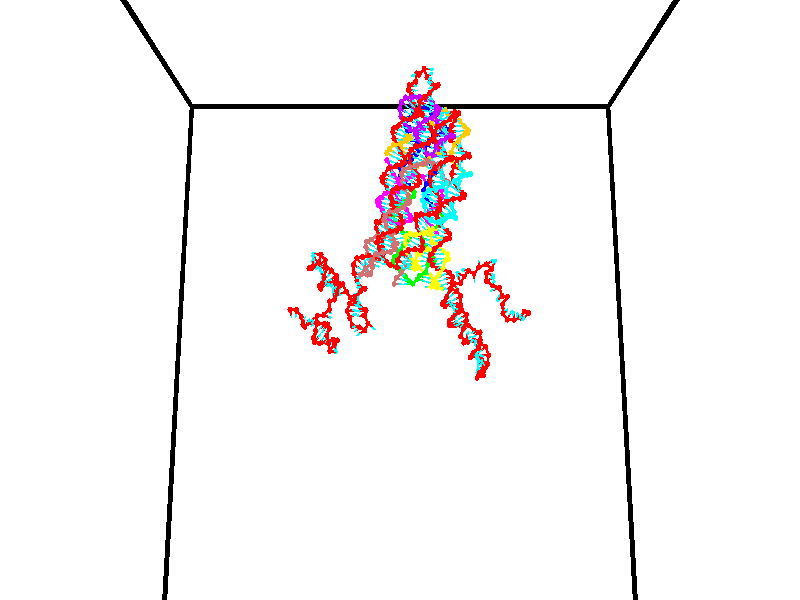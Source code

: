 // switches for output
#declare DRAW_BASES = 1; // possible values are 0, 1; only relevant for DNA ribbons
#declare DRAW_BASES_TYPE = 3; // possible values are 1, 2, 3; only relevant for DNA ribbons
#declare DRAW_FOG = 0; // set to 1 to enable fog

#include "colors.inc"

#include "transforms.inc"
background { rgb <1, 1, 1>}

#default {
   normal{
       ripples 0.25
       frequency 0.20
       turbulence 0.2
       lambda 5
   }
	finish {
		phong 0.1
		phong_size 40.
	}
}

// original window dimensions: 1024x640


// camera settings

camera {
	sky <0, 0.179814, -0.983701>
	up <0, 0.179814, -0.983701>
	right 1.6 * <1, 0, 0>
	location <35, 94.9851, 44.8844>
	look_at <35, 29.7336, 32.9568>
	direction <0, -65.2515, -11.9276>
	angle 67.0682
}


# declare cpy_camera_pos = <35, 94.9851, 44.8844>;
# if (DRAW_FOG = 1)
fog {
	fog_type 2
	up vnormalize(cpy_camera_pos)
	color rgbt<1,1,1,0.3>
	distance 1e-5
	fog_alt 3e-3
	fog_offset 56
}
# end


// LIGHTS

# declare lum = 6;
global_settings {
	ambient_light rgb lum * <0.05, 0.05, 0.05>
	max_trace_level 15
}# declare cpy_direct_light_amount = 0.25;
light_source
{	1000 * <-1, -1.16352, -0.803886>,
	rgb lum * cpy_direct_light_amount
	parallel
}

light_source
{	1000 * <1, 1.16352, 0.803886>,
	rgb lum * cpy_direct_light_amount
	parallel
}

// strand 0

// nucleotide -1

// particle -1
sphere {
	<23.991455, 35.416325, 34.813110> 0.250000
	pigment { color rgbt <1,0,0,0> }
	no_shadow
}
cylinder {
	<24.022463, 35.094242, 35.048271>,  <24.041067, 34.900993, 35.189369>, 0.100000
	pigment { color rgbt <1,0,0,0> }
	no_shadow
}
cylinder {
	<24.022463, 35.094242, 35.048271>,  <23.991455, 35.416325, 34.813110>, 0.100000
	pigment { color rgbt <1,0,0,0> }
	no_shadow
}

// particle -1
sphere {
	<24.022463, 35.094242, 35.048271> 0.100000
	pigment { color rgbt <1,0,0,0> }
	no_shadow
}
sphere {
	0, 1
	scale<0.080000,0.200000,0.300000>
	matrix <0.992039, 0.003599, -0.125876,
		0.099241, 0.592982, 0.799076,
		0.077518, -0.805207, 0.587905,
		24.045719, 34.852680, 35.224644>
	pigment { color rgbt <0,1,1,0> }
	no_shadow
}
cylinder {
	<24.640675, 35.428131, 34.817719>,  <23.991455, 35.416325, 34.813110>, 0.130000
	pigment { color rgbt <1,0,0,0> }
	no_shadow
}

// nucleotide -1

// particle -1
sphere {
	<24.640675, 35.428131, 34.817719> 0.250000
	pigment { color rgbt <1,0,0,0> }
	no_shadow
}
cylinder {
	<24.559080, 35.099537, 35.030716>,  <24.510122, 34.902378, 35.158512>, 0.100000
	pigment { color rgbt <1,0,0,0> }
	no_shadow
}
cylinder {
	<24.559080, 35.099537, 35.030716>,  <24.640675, 35.428131, 34.817719>, 0.100000
	pigment { color rgbt <1,0,0,0> }
	no_shadow
}

// particle -1
sphere {
	<24.559080, 35.099537, 35.030716> 0.100000
	pigment { color rgbt <1,0,0,0> }
	no_shadow
}
sphere {
	0, 1
	scale<0.080000,0.200000,0.300000>
	matrix <0.978309, -0.191086, 0.079980,
		0.036049, 0.537256, 0.842648,
		-0.203988, -0.821488, 0.532491,
		24.497883, 34.853092, 35.190464>
	pigment { color rgbt <0,1,1,0> }
	no_shadow
}
cylinder {
	<25.128510, 35.449795, 35.411591>,  <24.640675, 35.428131, 34.817719>, 0.130000
	pigment { color rgbt <1,0,0,0> }
	no_shadow
}

// nucleotide -1

// particle -1
sphere {
	<25.128510, 35.449795, 35.411591> 0.250000
	pigment { color rgbt <1,0,0,0> }
	no_shadow
}
cylinder {
	<25.030745, 35.069546, 35.335094>,  <24.972086, 34.841396, 35.289196>, 0.100000
	pigment { color rgbt <1,0,0,0> }
	no_shadow
}
cylinder {
	<25.030745, 35.069546, 35.335094>,  <25.128510, 35.449795, 35.411591>, 0.100000
	pigment { color rgbt <1,0,0,0> }
	no_shadow
}

// particle -1
sphere {
	<25.030745, 35.069546, 35.335094> 0.100000
	pigment { color rgbt <1,0,0,0> }
	no_shadow
}
sphere {
	0, 1
	scale<0.080000,0.200000,0.300000>
	matrix <0.912500, -0.292205, 0.286287,
		-0.328033, -0.104536, 0.938865,
		-0.244414, -0.950625, -0.191242,
		24.957420, 34.784359, 35.277721>
	pigment { color rgbt <0,1,1,0> }
	no_shadow
}
cylinder {
	<25.255987, 34.968792, 36.024158>,  <25.128510, 35.449795, 35.411591>, 0.130000
	pigment { color rgbt <1,0,0,0> }
	no_shadow
}

// nucleotide -1

// particle -1
sphere {
	<25.255987, 34.968792, 36.024158> 0.250000
	pigment { color rgbt <1,0,0,0> }
	no_shadow
}
cylinder {
	<25.305895, 34.757774, 35.688030>,  <25.335840, 34.631165, 35.486355>, 0.100000
	pigment { color rgbt <1,0,0,0> }
	no_shadow
}
cylinder {
	<25.305895, 34.757774, 35.688030>,  <25.255987, 34.968792, 36.024158>, 0.100000
	pigment { color rgbt <1,0,0,0> }
	no_shadow
}

// particle -1
sphere {
	<25.305895, 34.757774, 35.688030> 0.100000
	pigment { color rgbt <1,0,0,0> }
	no_shadow
}
sphere {
	0, 1
	scale<0.080000,0.200000,0.300000>
	matrix <0.914465, -0.267453, 0.303682,
		-0.384950, -0.806330, 0.449049,
		0.124769, -0.527542, -0.840317,
		25.343325, 34.599510, 35.435936>
	pigment { color rgbt <0,1,1,0> }
	no_shadow
}
cylinder {
	<25.311396, 34.148975, 36.077934>,  <25.255987, 34.968792, 36.024158>, 0.130000
	pigment { color rgbt <1,0,0,0> }
	no_shadow
}

// nucleotide -1

// particle -1
sphere {
	<25.311396, 34.148975, 36.077934> 0.250000
	pigment { color rgbt <1,0,0,0> }
	no_shadow
}
cylinder {
	<25.545614, 34.286427, 35.784252>,  <25.686146, 34.368896, 35.608044>, 0.100000
	pigment { color rgbt <1,0,0,0> }
	no_shadow
}
cylinder {
	<25.545614, 34.286427, 35.784252>,  <25.311396, 34.148975, 36.077934>, 0.100000
	pigment { color rgbt <1,0,0,0> }
	no_shadow
}

// particle -1
sphere {
	<25.545614, 34.286427, 35.784252> 0.100000
	pigment { color rgbt <1,0,0,0> }
	no_shadow
}
sphere {
	0, 1
	scale<0.080000,0.200000,0.300000>
	matrix <0.807022, -0.332557, 0.487976,
		-0.076481, -0.878250, -0.472045,
		0.585548, 0.343630, -0.734202,
		25.721279, 34.389515, 35.563992>
	pigment { color rgbt <0,1,1,0> }
	no_shadow
}
cylinder {
	<25.755199, 33.586700, 35.616096>,  <25.311396, 34.148975, 36.077934>, 0.130000
	pigment { color rgbt <1,0,0,0> }
	no_shadow
}

// nucleotide -1

// particle -1
sphere {
	<25.755199, 33.586700, 35.616096> 0.250000
	pigment { color rgbt <1,0,0,0> }
	no_shadow
}
cylinder {
	<25.944210, 33.935944, 35.664101>,  <26.057617, 34.145489, 35.692902>, 0.100000
	pigment { color rgbt <1,0,0,0> }
	no_shadow
}
cylinder {
	<25.944210, 33.935944, 35.664101>,  <25.755199, 33.586700, 35.616096>, 0.100000
	pigment { color rgbt <1,0,0,0> }
	no_shadow
}

// particle -1
sphere {
	<25.944210, 33.935944, 35.664101> 0.100000
	pigment { color rgbt <1,0,0,0> }
	no_shadow
}
sphere {
	0, 1
	scale<0.080000,0.200000,0.300000>
	matrix <0.746469, -0.468887, 0.472153,
		0.468511, -0.133522, -0.873310,
		0.472526, 0.873108, 0.120009,
		26.085968, 34.197876, 35.700104>
	pigment { color rgbt <0,1,1,0> }
	no_shadow
}
cylinder {
	<26.532875, 33.301579, 35.675747>,  <25.755199, 33.586700, 35.616096>, 0.130000
	pigment { color rgbt <1,0,0,0> }
	no_shadow
}

// nucleotide -1

// particle -1
sphere {
	<26.532875, 33.301579, 35.675747> 0.250000
	pigment { color rgbt <1,0,0,0> }
	no_shadow
}
cylinder {
	<26.535109, 33.692780, 35.759148>,  <26.536449, 33.927502, 35.809189>, 0.100000
	pigment { color rgbt <1,0,0,0> }
	no_shadow
}
cylinder {
	<26.535109, 33.692780, 35.759148>,  <26.532875, 33.301579, 35.675747>, 0.100000
	pigment { color rgbt <1,0,0,0> }
	no_shadow
}

// particle -1
sphere {
	<26.535109, 33.692780, 35.759148> 0.100000
	pigment { color rgbt <1,0,0,0> }
	no_shadow
}
sphere {
	0, 1
	scale<0.080000,0.200000,0.300000>
	matrix <0.854136, -0.113097, 0.507603,
		0.520019, 0.175257, -0.835981,
		0.005586, 0.978005, 0.208505,
		26.536785, 33.986179, 35.821701>
	pigment { color rgbt <0,1,1,0> }
	no_shadow
}
cylinder {
	<27.243231, 33.516148, 35.740360>,  <26.532875, 33.301579, 35.675747>, 0.130000
	pigment { color rgbt <1,0,0,0> }
	no_shadow
}

// nucleotide -1

// particle -1
sphere {
	<27.243231, 33.516148, 35.740360> 0.250000
	pigment { color rgbt <1,0,0,0> }
	no_shadow
}
cylinder {
	<27.052145, 33.781979, 35.970188>,  <26.937494, 33.941479, 36.108086>, 0.100000
	pigment { color rgbt <1,0,0,0> }
	no_shadow
}
cylinder {
	<27.052145, 33.781979, 35.970188>,  <27.243231, 33.516148, 35.740360>, 0.100000
	pigment { color rgbt <1,0,0,0> }
	no_shadow
}

// particle -1
sphere {
	<27.052145, 33.781979, 35.970188> 0.100000
	pigment { color rgbt <1,0,0,0> }
	no_shadow
}
sphere {
	0, 1
	scale<0.080000,0.200000,0.300000>
	matrix <0.758513, -0.017947, 0.651411,
		0.443226, 0.747003, -0.495518,
		-0.477713, 0.664578, 0.574566,
		26.908831, 33.981354, 36.142559>
	pigment { color rgbt <0,1,1,0> }
	no_shadow
}
cylinder {
	<27.646448, 34.214745, 35.875195>,  <27.243231, 33.516148, 35.740360>, 0.130000
	pigment { color rgbt <1,0,0,0> }
	no_shadow
}

// nucleotide -1

// particle -1
sphere {
	<27.646448, 34.214745, 35.875195> 0.250000
	pigment { color rgbt <1,0,0,0> }
	no_shadow
}
cylinder {
	<27.385122, 34.159515, 36.172951>,  <27.228327, 34.126377, 36.351604>, 0.100000
	pigment { color rgbt <1,0,0,0> }
	no_shadow
}
cylinder {
	<27.385122, 34.159515, 36.172951>,  <27.646448, 34.214745, 35.875195>, 0.100000
	pigment { color rgbt <1,0,0,0> }
	no_shadow
}

// particle -1
sphere {
	<27.385122, 34.159515, 36.172951> 0.100000
	pigment { color rgbt <1,0,0,0> }
	no_shadow
}
sphere {
	0, 1
	scale<0.080000,0.200000,0.300000>
	matrix <0.748068, 0.033568, 0.662772,
		-0.116496, 0.989854, 0.081355,
		-0.653317, -0.138069, 0.744389,
		27.189127, 34.118095, 36.396267>
	pigment { color rgbt <0,1,1,0> }
	no_shadow
}
cylinder {
	<27.877596, 34.769402, 36.305733>,  <27.646448, 34.214745, 35.875195>, 0.130000
	pigment { color rgbt <1,0,0,0> }
	no_shadow
}

// nucleotide -1

// particle -1
sphere {
	<27.877596, 34.769402, 36.305733> 0.250000
	pigment { color rgbt <1,0,0,0> }
	no_shadow
}
cylinder {
	<27.678566, 34.506691, 36.532379>,  <27.559147, 34.349064, 36.668369>, 0.100000
	pigment { color rgbt <1,0,0,0> }
	no_shadow
}
cylinder {
	<27.678566, 34.506691, 36.532379>,  <27.877596, 34.769402, 36.305733>, 0.100000
	pigment { color rgbt <1,0,0,0> }
	no_shadow
}

// particle -1
sphere {
	<27.678566, 34.506691, 36.532379> 0.100000
	pigment { color rgbt <1,0,0,0> }
	no_shadow
}
sphere {
	0, 1
	scale<0.080000,0.200000,0.300000>
	matrix <0.686064, 0.101738, 0.720393,
		-0.530786, 0.747189, 0.399970,
		-0.497577, -0.656779, 0.566620,
		27.529293, 34.309658, 36.702366>
	pigment { color rgbt <0,1,1,0> }
	no_shadow
}
cylinder {
	<27.684429, 35.077660, 36.969875>,  <27.877596, 34.769402, 36.305733>, 0.130000
	pigment { color rgbt <1,0,0,0> }
	no_shadow
}

// nucleotide -1

// particle -1
sphere {
	<27.684429, 35.077660, 36.969875> 0.250000
	pigment { color rgbt <1,0,0,0> }
	no_shadow
}
cylinder {
	<27.657814, 34.683987, 37.035561>,  <27.641844, 34.447784, 37.074974>, 0.100000
	pigment { color rgbt <1,0,0,0> }
	no_shadow
}
cylinder {
	<27.657814, 34.683987, 37.035561>,  <27.684429, 35.077660, 36.969875>, 0.100000
	pigment { color rgbt <1,0,0,0> }
	no_shadow
}

// particle -1
sphere {
	<27.657814, 34.683987, 37.035561> 0.100000
	pigment { color rgbt <1,0,0,0> }
	no_shadow
}
sphere {
	0, 1
	scale<0.080000,0.200000,0.300000>
	matrix <0.408010, 0.123353, 0.904606,
		-0.910550, 0.127193, 0.393346,
		-0.066539, -0.984178, 0.164215,
		27.637852, 34.388733, 37.084824>
	pigment { color rgbt <0,1,1,0> }
	no_shadow
}
cylinder {
	<27.861168, 35.110138, 37.580032>,  <27.684429, 35.077660, 36.969875>, 0.130000
	pigment { color rgbt <1,0,0,0> }
	no_shadow
}

// nucleotide -1

// particle -1
sphere {
	<27.861168, 35.110138, 37.580032> 0.250000
	pigment { color rgbt <1,0,0,0> }
	no_shadow
}
cylinder {
	<27.844244, 34.711956, 37.545921>,  <27.834089, 34.473045, 37.525455>, 0.100000
	pigment { color rgbt <1,0,0,0> }
	no_shadow
}
cylinder {
	<27.844244, 34.711956, 37.545921>,  <27.861168, 35.110138, 37.580032>, 0.100000
	pigment { color rgbt <1,0,0,0> }
	no_shadow
}

// particle -1
sphere {
	<27.844244, 34.711956, 37.545921> 0.100000
	pigment { color rgbt <1,0,0,0> }
	no_shadow
}
sphere {
	0, 1
	scale<0.080000,0.200000,0.300000>
	matrix <0.121384, -0.089845, 0.988531,
		-0.991703, 0.031472, 0.124634,
		-0.042309, -0.995458, -0.085279,
		27.831551, 34.413319, 37.520336>
	pigment { color rgbt <0,1,1,0> }
	no_shadow
}
cylinder {
	<27.971054, 34.802296, 38.205982>,  <27.861168, 35.110138, 37.580032>, 0.130000
	pigment { color rgbt <1,0,0,0> }
	no_shadow
}

// nucleotide -1

// particle -1
sphere {
	<27.971054, 34.802296, 38.205982> 0.250000
	pigment { color rgbt <1,0,0,0> }
	no_shadow
}
cylinder {
	<28.286623, 34.557823, 38.231461>,  <28.475965, 34.411140, 38.246746>, 0.100000
	pigment { color rgbt <1,0,0,0> }
	no_shadow
}
cylinder {
	<28.286623, 34.557823, 38.231461>,  <27.971054, 34.802296, 38.205982>, 0.100000
	pigment { color rgbt <1,0,0,0> }
	no_shadow
}

// particle -1
sphere {
	<28.286623, 34.557823, 38.231461> 0.100000
	pigment { color rgbt <1,0,0,0> }
	no_shadow
}
sphere {
	0, 1
	scale<0.080000,0.200000,0.300000>
	matrix <0.280855, 0.450832, 0.847273,
		-0.546554, -0.650544, 0.527325,
		0.788923, -0.611182, 0.063695,
		28.523300, 34.374470, 38.250568>
	pigment { color rgbt <0,1,1,0> }
	no_shadow
}
cylinder {
	<28.421423, 34.563877, 37.568035>,  <27.971054, 34.802296, 38.205982>, 0.130000
	pigment { color rgbt <1,0,0,0> }
	no_shadow
}

// nucleotide -1

// particle -1
sphere {
	<28.421423, 34.563877, 37.568035> 0.250000
	pigment { color rgbt <1,0,0,0> }
	no_shadow
}
cylinder {
	<28.444983, 34.213898, 37.760284>,  <28.459118, 34.003910, 37.875633>, 0.100000
	pigment { color rgbt <1,0,0,0> }
	no_shadow
}
cylinder {
	<28.444983, 34.213898, 37.760284>,  <28.421423, 34.563877, 37.568035>, 0.100000
	pigment { color rgbt <1,0,0,0> }
	no_shadow
}

// particle -1
sphere {
	<28.444983, 34.213898, 37.760284> 0.100000
	pigment { color rgbt <1,0,0,0> }
	no_shadow
}
sphere {
	0, 1
	scale<0.080000,0.200000,0.300000>
	matrix <-0.813502, -0.321115, -0.484871,
		0.578572, -0.362432, -0.730683,
		0.058901, -0.874945, 0.480627,
		28.462652, 33.951416, 37.904472>
	pigment { color rgbt <0,1,1,0> }
	no_shadow
}
cylinder {
	<28.630348, 33.976448, 37.209461>,  <28.421423, 34.563877, 37.568035>, 0.130000
	pigment { color rgbt <1,0,0,0> }
	no_shadow
}

// nucleotide -1

// particle -1
sphere {
	<28.630348, 33.976448, 37.209461> 0.250000
	pigment { color rgbt <1,0,0,0> }
	no_shadow
}
cylinder {
	<28.366180, 33.916145, 37.503704>,  <28.207680, 33.879963, 37.680252>, 0.100000
	pigment { color rgbt <1,0,0,0> }
	no_shadow
}
cylinder {
	<28.366180, 33.916145, 37.503704>,  <28.630348, 33.976448, 37.209461>, 0.100000
	pigment { color rgbt <1,0,0,0> }
	no_shadow
}

// particle -1
sphere {
	<28.366180, 33.916145, 37.503704> 0.100000
	pigment { color rgbt <1,0,0,0> }
	no_shadow
}
sphere {
	0, 1
	scale<0.080000,0.200000,0.300000>
	matrix <-0.730854, -0.095792, -0.675779,
		0.172341, -0.983919, -0.046915,
		-0.660418, -0.150753, 0.735610,
		28.168055, 33.870918, 37.724388>
	pigment { color rgbt <0,1,1,0> }
	no_shadow
}
cylinder {
	<28.125864, 33.335648, 37.052105>,  <28.630348, 33.976448, 37.209461>, 0.130000
	pigment { color rgbt <1,0,0,0> }
	no_shadow
}

// nucleotide -1

// particle -1
sphere {
	<28.125864, 33.335648, 37.052105> 0.250000
	pigment { color rgbt <1,0,0,0> }
	no_shadow
}
cylinder {
	<27.962366, 33.604176, 37.299416>,  <27.864267, 33.765293, 37.447800>, 0.100000
	pigment { color rgbt <1,0,0,0> }
	no_shadow
}
cylinder {
	<27.962366, 33.604176, 37.299416>,  <28.125864, 33.335648, 37.052105>, 0.100000
	pigment { color rgbt <1,0,0,0> }
	no_shadow
}

// particle -1
sphere {
	<27.962366, 33.604176, 37.299416> 0.100000
	pigment { color rgbt <1,0,0,0> }
	no_shadow
}
sphere {
	0, 1
	scale<0.080000,0.200000,0.300000>
	matrix <-0.669695, 0.239617, -0.702917,
		-0.620028, -0.701368, 0.351635,
		-0.408746, 0.671317, 0.618273,
		27.839743, 33.805569, 37.484898>
	pigment { color rgbt <0,1,1,0> }
	no_shadow
}
cylinder {
	<27.410004, 33.110241, 37.266056>,  <28.125864, 33.335648, 37.052105>, 0.130000
	pigment { color rgbt <1,0,0,0> }
	no_shadow
}

// nucleotide -1

// particle -1
sphere {
	<27.410004, 33.110241, 37.266056> 0.250000
	pigment { color rgbt <1,0,0,0> }
	no_shadow
}
cylinder {
	<27.456038, 33.507515, 37.273441>,  <27.483658, 33.745880, 37.277874>, 0.100000
	pigment { color rgbt <1,0,0,0> }
	no_shadow
}
cylinder {
	<27.456038, 33.507515, 37.273441>,  <27.410004, 33.110241, 37.266056>, 0.100000
	pigment { color rgbt <1,0,0,0> }
	no_shadow
}

// particle -1
sphere {
	<27.456038, 33.507515, 37.273441> 0.100000
	pigment { color rgbt <1,0,0,0> }
	no_shadow
}
sphere {
	0, 1
	scale<0.080000,0.200000,0.300000>
	matrix <-0.723506, 0.096543, -0.683534,
		-0.680657, 0.065309, 0.729686,
		0.115087, 0.993184, 0.018462,
		27.490564, 33.805470, 37.278980>
	pigment { color rgbt <0,1,1,0> }
	no_shadow
}
cylinder {
	<26.754086, 33.378098, 37.407314>,  <27.410004, 33.110241, 37.266056>, 0.130000
	pigment { color rgbt <1,0,0,0> }
	no_shadow
}

// nucleotide -1

// particle -1
sphere {
	<26.754086, 33.378098, 37.407314> 0.250000
	pigment { color rgbt <1,0,0,0> }
	no_shadow
}
cylinder {
	<26.963352, 33.655010, 37.208500>,  <27.088911, 33.821156, 37.089211>, 0.100000
	pigment { color rgbt <1,0,0,0> }
	no_shadow
}
cylinder {
	<26.963352, 33.655010, 37.208500>,  <26.754086, 33.378098, 37.407314>, 0.100000
	pigment { color rgbt <1,0,0,0> }
	no_shadow
}

// particle -1
sphere {
	<26.963352, 33.655010, 37.208500> 0.100000
	pigment { color rgbt <1,0,0,0> }
	no_shadow
}
sphere {
	0, 1
	scale<0.080000,0.200000,0.300000>
	matrix <-0.808080, 0.217671, -0.547382,
		-0.270750, 0.688017, 0.673295,
		0.523165, 0.692280, -0.497038,
		27.120302, 33.862694, 37.059387>
	pigment { color rgbt <0,1,1,0> }
	no_shadow
}
cylinder {
	<26.289431, 33.977100, 37.371586>,  <26.754086, 33.378098, 37.407314>, 0.130000
	pigment { color rgbt <1,0,0,0> }
	no_shadow
}

// nucleotide -1

// particle -1
sphere {
	<26.289431, 33.977100, 37.371586> 0.250000
	pigment { color rgbt <1,0,0,0> }
	no_shadow
}
cylinder {
	<26.559647, 34.008297, 37.078312>,  <26.721775, 34.027016, 36.902348>, 0.100000
	pigment { color rgbt <1,0,0,0> }
	no_shadow
}
cylinder {
	<26.559647, 34.008297, 37.078312>,  <26.289431, 33.977100, 37.371586>, 0.100000
	pigment { color rgbt <1,0,0,0> }
	no_shadow
}

// particle -1
sphere {
	<26.559647, 34.008297, 37.078312> 0.100000
	pigment { color rgbt <1,0,0,0> }
	no_shadow
}
sphere {
	0, 1
	scale<0.080000,0.200000,0.300000>
	matrix <-0.693645, 0.404401, -0.596085,
		0.250010, 0.911250, 0.327289,
		0.675538, 0.077995, -0.733188,
		26.762308, 34.031696, 36.858356>
	pigment { color rgbt <0,1,1,0> }
	no_shadow
}
cylinder {
	<26.272636, 34.637482, 37.062027>,  <26.289431, 33.977100, 37.371586>, 0.130000
	pigment { color rgbt <1,0,0,0> }
	no_shadow
}

// nucleotide -1

// particle -1
sphere {
	<26.272636, 34.637482, 37.062027> 0.250000
	pigment { color rgbt <1,0,0,0> }
	no_shadow
}
cylinder {
	<26.447803, 34.420639, 36.775154>,  <26.552904, 34.290535, 36.603031>, 0.100000
	pigment { color rgbt <1,0,0,0> }
	no_shadow
}
cylinder {
	<26.447803, 34.420639, 36.775154>,  <26.272636, 34.637482, 37.062027>, 0.100000
	pigment { color rgbt <1,0,0,0> }
	no_shadow
}

// particle -1
sphere {
	<26.447803, 34.420639, 36.775154> 0.100000
	pigment { color rgbt <1,0,0,0> }
	no_shadow
}
sphere {
	0, 1
	scale<0.080000,0.200000,0.300000>
	matrix <-0.652134, 0.357573, -0.668478,
		0.618830, 0.760437, -0.196937,
		0.437916, -0.542103, -0.717184,
		26.579178, 34.258007, 36.559998>
	pigment { color rgbt <0,1,1,0> }
	no_shadow
}
cylinder {
	<26.551157, 35.036018, 36.535648>,  <26.272636, 34.637482, 37.062027>, 0.130000
	pigment { color rgbt <1,0,0,0> }
	no_shadow
}

// nucleotide -1

// particle -1
sphere {
	<26.551157, 35.036018, 36.535648> 0.250000
	pigment { color rgbt <1,0,0,0> }
	no_shadow
}
cylinder {
	<26.499281, 34.677837, 36.365311>,  <26.468155, 34.462929, 36.263107>, 0.100000
	pigment { color rgbt <1,0,0,0> }
	no_shadow
}
cylinder {
	<26.499281, 34.677837, 36.365311>,  <26.551157, 35.036018, 36.535648>, 0.100000
	pigment { color rgbt <1,0,0,0> }
	no_shadow
}

// particle -1
sphere {
	<26.499281, 34.677837, 36.365311> 0.100000
	pigment { color rgbt <1,0,0,0> }
	no_shadow
}
sphere {
	0, 1
	scale<0.080000,0.200000,0.300000>
	matrix <-0.519776, 0.427127, -0.739862,
		0.844402, 0.125390, -0.520829,
		-0.129689, -0.895455, -0.425842,
		26.460375, 34.409203, 36.237556>
	pigment { color rgbt <0,1,1,0> }
	no_shadow
}
cylinder {
	<26.647760, 35.073460, 35.792553>,  <26.551157, 35.036018, 36.535648>, 0.130000
	pigment { color rgbt <1,0,0,0> }
	no_shadow
}

// nucleotide -1

// particle -1
sphere {
	<26.647760, 35.073460, 35.792553> 0.250000
	pigment { color rgbt <1,0,0,0> }
	no_shadow
}
cylinder {
	<26.399126, 34.775265, 35.888786>,  <26.249945, 34.596348, 35.946526>, 0.100000
	pigment { color rgbt <1,0,0,0> }
	no_shadow
}
cylinder {
	<26.399126, 34.775265, 35.888786>,  <26.647760, 35.073460, 35.792553>, 0.100000
	pigment { color rgbt <1,0,0,0> }
	no_shadow
}

// particle -1
sphere {
	<26.399126, 34.775265, 35.888786> 0.100000
	pigment { color rgbt <1,0,0,0> }
	no_shadow
}
sphere {
	0, 1
	scale<0.080000,0.200000,0.300000>
	matrix <-0.584925, 0.237417, -0.775561,
		0.521052, -0.622802, -0.583629,
		-0.621585, -0.745487, 0.240586,
		26.212650, 34.551620, 35.960960>
	pigment { color rgbt <0,1,1,0> }
	no_shadow
}
cylinder {
	<26.605888, 34.608078, 35.212299>,  <26.647760, 35.073460, 35.792553>, 0.130000
	pigment { color rgbt <1,0,0,0> }
	no_shadow
}

// nucleotide -1

// particle -1
sphere {
	<26.605888, 34.608078, 35.212299> 0.250000
	pigment { color rgbt <1,0,0,0> }
	no_shadow
}
cylinder {
	<26.282366, 34.661961, 35.441277>,  <26.088253, 34.694290, 35.578663>, 0.100000
	pigment { color rgbt <1,0,0,0> }
	no_shadow
}
cylinder {
	<26.282366, 34.661961, 35.441277>,  <26.605888, 34.608078, 35.212299>, 0.100000
	pigment { color rgbt <1,0,0,0> }
	no_shadow
}

// particle -1
sphere {
	<26.282366, 34.661961, 35.441277> 0.100000
	pigment { color rgbt <1,0,0,0> }
	no_shadow
}
sphere {
	0, 1
	scale<0.080000,0.200000,0.300000>
	matrix <-0.529405, 0.257053, -0.808489,
		-0.256059, -0.956962, -0.136590,
		-0.808804, 0.134710, 0.572441,
		26.039724, 34.702374, 35.613010>
	pigment { color rgbt <0,1,1,0> }
	no_shadow
}
cylinder {
	<27.220646, 34.179276, 35.065899>,  <26.605888, 34.608078, 35.212299>, 0.130000
	pigment { color rgbt <1,0,0,0> }
	no_shadow
}

// nucleotide -1

// particle -1
sphere {
	<27.220646, 34.179276, 35.065899> 0.250000
	pigment { color rgbt <1,0,0,0> }
	no_shadow
}
cylinder {
	<27.509754, 33.911499, 35.134544>,  <27.683218, 33.750832, 35.175732>, 0.100000
	pigment { color rgbt <1,0,0,0> }
	no_shadow
}
cylinder {
	<27.509754, 33.911499, 35.134544>,  <27.220646, 34.179276, 35.065899>, 0.100000
	pigment { color rgbt <1,0,0,0> }
	no_shadow
}

// particle -1
sphere {
	<27.509754, 33.911499, 35.134544> 0.100000
	pigment { color rgbt <1,0,0,0> }
	no_shadow
}
sphere {
	0, 1
	scale<0.080000,0.200000,0.300000>
	matrix <0.036156, -0.211349, -0.976742,
		0.690144, 0.712163, -0.128552,
		0.722768, -0.669444, 0.171610,
		27.726585, 33.710667, 35.186028>
	pigment { color rgbt <0,1,1,0> }
	no_shadow
}
cylinder {
	<27.789862, 34.271873, 34.613632>,  <27.220646, 34.179276, 35.065899>, 0.130000
	pigment { color rgbt <1,0,0,0> }
	no_shadow
}

// nucleotide -1

// particle -1
sphere {
	<27.789862, 34.271873, 34.613632> 0.250000
	pigment { color rgbt <1,0,0,0> }
	no_shadow
}
cylinder {
	<27.799448, 33.882744, 34.705757>,  <27.805201, 33.649265, 34.761032>, 0.100000
	pigment { color rgbt <1,0,0,0> }
	no_shadow
}
cylinder {
	<27.799448, 33.882744, 34.705757>,  <27.789862, 34.271873, 34.613632>, 0.100000
	pigment { color rgbt <1,0,0,0> }
	no_shadow
}

// particle -1
sphere {
	<27.799448, 33.882744, 34.705757> 0.100000
	pigment { color rgbt <1,0,0,0> }
	no_shadow
}
sphere {
	0, 1
	scale<0.080000,0.200000,0.300000>
	matrix <0.007835, -0.230189, -0.973114,
		0.999682, 0.025127, 0.002105,
		0.023967, -0.972821, 0.230313,
		27.806639, 33.590897, 34.774853>
	pigment { color rgbt <0,1,1,0> }
	no_shadow
}
cylinder {
	<27.786064, 34.012039, 33.853848>,  <27.789862, 34.271873, 34.613632>, 0.130000
	pigment { color rgbt <1,0,0,0> }
	no_shadow
}

// nucleotide -1

// particle -1
sphere {
	<27.786064, 34.012039, 33.853848> 0.250000
	pigment { color rgbt <1,0,0,0> }
	no_shadow
}
cylinder {
	<28.099249, 33.923969, 33.621124>,  <28.287159, 33.871128, 33.481491>, 0.100000
	pigment { color rgbt <1,0,0,0> }
	no_shadow
}
cylinder {
	<28.099249, 33.923969, 33.621124>,  <27.786064, 34.012039, 33.853848>, 0.100000
	pigment { color rgbt <1,0,0,0> }
	no_shadow
}

// particle -1
sphere {
	<28.099249, 33.923969, 33.621124> 0.100000
	pigment { color rgbt <1,0,0,0> }
	no_shadow
}
sphere {
	0, 1
	scale<0.080000,0.200000,0.300000>
	matrix <-0.062500, 0.902693, -0.425721,
		0.618924, 0.369685, 0.693012,
		0.782960, -0.220176, -0.581804,
		28.334137, 33.857918, 33.446583>
	pigment { color rgbt <0,1,1,0> }
	no_shadow
}
cylinder {
	<28.322931, 34.539715, 33.797138>,  <27.786064, 34.012039, 33.853848>, 0.130000
	pigment { color rgbt <1,0,0,0> }
	no_shadow
}

// nucleotide -1

// particle -1
sphere {
	<28.322931, 34.539715, 33.797138> 0.250000
	pigment { color rgbt <1,0,0,0> }
	no_shadow
}
cylinder {
	<28.250114, 34.343822, 33.456074>,  <28.206425, 34.226288, 33.251434>, 0.100000
	pigment { color rgbt <1,0,0,0> }
	no_shadow
}
cylinder {
	<28.250114, 34.343822, 33.456074>,  <28.322931, 34.539715, 33.797138>, 0.100000
	pigment { color rgbt <1,0,0,0> }
	no_shadow
}

// particle -1
sphere {
	<28.250114, 34.343822, 33.456074> 0.100000
	pigment { color rgbt <1,0,0,0> }
	no_shadow
}
sphere {
	0, 1
	scale<0.080000,0.200000,0.300000>
	matrix <-0.337436, 0.845602, -0.413636,
		0.923579, 0.212417, -0.319189,
		-0.182043, -0.489731, -0.852657,
		28.195501, 34.196903, 33.200275>
	pigment { color rgbt <0,1,1,0> }
	no_shadow
}
cylinder {
	<28.625572, 35.080280, 33.382160>,  <28.322931, 34.539715, 33.797138>, 0.130000
	pigment { color rgbt <1,0,0,0> }
	no_shadow
}

// nucleotide -1

// particle -1
sphere {
	<28.625572, 35.080280, 33.382160> 0.250000
	pigment { color rgbt <1,0,0,0> }
	no_shadow
}
cylinder {
	<28.436972, 34.835335, 33.128326>,  <28.323811, 34.688370, 32.976025>, 0.100000
	pigment { color rgbt <1,0,0,0> }
	no_shadow
}
cylinder {
	<28.436972, 34.835335, 33.128326>,  <28.625572, 35.080280, 33.382160>, 0.100000
	pigment { color rgbt <1,0,0,0> }
	no_shadow
}

// particle -1
sphere {
	<28.436972, 34.835335, 33.128326> 0.100000
	pigment { color rgbt <1,0,0,0> }
	no_shadow
}
sphere {
	0, 1
	scale<0.080000,0.200000,0.300000>
	matrix <-0.237418, 0.781174, -0.577408,
		0.849305, -0.121586, -0.513710,
		-0.471501, -0.612360, -0.634588,
		28.295521, 34.651627, 32.937950>
	pigment { color rgbt <0,1,1,0> }
	no_shadow
}
cylinder {
	<28.789356, 35.253925, 32.602493>,  <28.625572, 35.080280, 33.382160>, 0.130000
	pigment { color rgbt <1,0,0,0> }
	no_shadow
}

// nucleotide -1

// particle -1
sphere {
	<28.789356, 35.253925, 32.602493> 0.250000
	pigment { color rgbt <1,0,0,0> }
	no_shadow
}
cylinder {
	<28.432522, 35.073662, 32.589321>,  <28.218420, 34.965504, 32.581417>, 0.100000
	pigment { color rgbt <1,0,0,0> }
	no_shadow
}
cylinder {
	<28.432522, 35.073662, 32.589321>,  <28.789356, 35.253925, 32.602493>, 0.100000
	pigment { color rgbt <1,0,0,0> }
	no_shadow
}

// particle -1
sphere {
	<28.432522, 35.073662, 32.589321> 0.100000
	pigment { color rgbt <1,0,0,0> }
	no_shadow
}
sphere {
	0, 1
	scale<0.080000,0.200000,0.300000>
	matrix <-0.345285, 0.726870, -0.593665,
		0.291477, -0.518232, -0.804038,
		-0.892087, -0.450662, -0.032928,
		28.164896, 34.938461, 32.579441>
	pigment { color rgbt <0,1,1,0> }
	no_shadow
}
cylinder {
	<28.575060, 35.251305, 31.893599>,  <28.789356, 35.253925, 32.602493>, 0.130000
	pigment { color rgbt <1,0,0,0> }
	no_shadow
}

// nucleotide -1

// particle -1
sphere {
	<28.575060, 35.251305, 31.893599> 0.250000
	pigment { color rgbt <1,0,0,0> }
	no_shadow
}
cylinder {
	<28.216740, 35.188519, 32.059925>,  <28.001747, 35.150848, 32.159721>, 0.100000
	pigment { color rgbt <1,0,0,0> }
	no_shadow
}
cylinder {
	<28.216740, 35.188519, 32.059925>,  <28.575060, 35.251305, 31.893599>, 0.100000
	pigment { color rgbt <1,0,0,0> }
	no_shadow
}

// particle -1
sphere {
	<28.216740, 35.188519, 32.059925> 0.100000
	pigment { color rgbt <1,0,0,0> }
	no_shadow
}
sphere {
	0, 1
	scale<0.080000,0.200000,0.300000>
	matrix <-0.410215, 0.652074, -0.637591,
		-0.171065, -0.741729, -0.648517,
		-0.895801, -0.156962, 0.415816,
		27.948000, 35.141430, 32.184669>
	pigment { color rgbt <0,1,1,0> }
	no_shadow
}
cylinder {
	<28.029268, 34.963074, 31.360909>,  <28.575060, 35.251305, 31.893599>, 0.130000
	pigment { color rgbt <1,0,0,0> }
	no_shadow
}

// nucleotide -1

// particle -1
sphere {
	<28.029268, 34.963074, 31.360909> 0.250000
	pigment { color rgbt <1,0,0,0> }
	no_shadow
}
cylinder {
	<27.854671, 35.155273, 31.665171>,  <27.749914, 35.270592, 31.847727>, 0.100000
	pigment { color rgbt <1,0,0,0> }
	no_shadow
}
cylinder {
	<27.854671, 35.155273, 31.665171>,  <28.029268, 34.963074, 31.360909>, 0.100000
	pigment { color rgbt <1,0,0,0> }
	no_shadow
}

// particle -1
sphere {
	<27.854671, 35.155273, 31.665171> 0.100000
	pigment { color rgbt <1,0,0,0> }
	no_shadow
}
sphere {
	0, 1
	scale<0.080000,0.200000,0.300000>
	matrix <-0.513725, 0.560968, -0.649155,
		-0.738621, -0.674118, 0.001986,
		-0.436493, 0.480500, 0.760653,
		27.723724, 35.299423, 31.893366>
	pigment { color rgbt <0,1,1,0> }
	no_shadow
}
cylinder {
	<27.363762, 34.981491, 31.027309>,  <28.029268, 34.963074, 31.360909>, 0.130000
	pigment { color rgbt <1,0,0,0> }
	no_shadow
}

// nucleotide -1

// particle -1
sphere {
	<27.363762, 34.981491, 31.027309> 0.250000
	pigment { color rgbt <1,0,0,0> }
	no_shadow
}
cylinder {
	<27.338387, 35.221294, 31.346449>,  <27.323160, 35.365177, 31.537933>, 0.100000
	pigment { color rgbt <1,0,0,0> }
	no_shadow
}
cylinder {
	<27.338387, 35.221294, 31.346449>,  <27.363762, 34.981491, 31.027309>, 0.100000
	pigment { color rgbt <1,0,0,0> }
	no_shadow
}

// particle -1
sphere {
	<27.338387, 35.221294, 31.346449> 0.100000
	pigment { color rgbt <1,0,0,0> }
	no_shadow
}
sphere {
	0, 1
	scale<0.080000,0.200000,0.300000>
	matrix <-0.676396, 0.562000, -0.476072,
		-0.733801, -0.569865, 0.369851,
		-0.063441, 0.599508, 0.797850,
		27.319355, 35.401146, 31.585804>
	pigment { color rgbt <0,1,1,0> }
	no_shadow
}
cylinder {
	<26.726555, 35.262432, 31.022387>,  <27.363762, 34.981491, 31.027309>, 0.130000
	pigment { color rgbt <1,0,0,0> }
	no_shadow
}

// nucleotide -1

// particle -1
sphere {
	<26.726555, 35.262432, 31.022387> 0.250000
	pigment { color rgbt <1,0,0,0> }
	no_shadow
}
cylinder {
	<26.878700, 35.524986, 31.282995>,  <26.969988, 35.682518, 31.439360>, 0.100000
	pigment { color rgbt <1,0,0,0> }
	no_shadow
}
cylinder {
	<26.878700, 35.524986, 31.282995>,  <26.726555, 35.262432, 31.022387>, 0.100000
	pigment { color rgbt <1,0,0,0> }
	no_shadow
}

// particle -1
sphere {
	<26.878700, 35.524986, 31.282995> 0.100000
	pigment { color rgbt <1,0,0,0> }
	no_shadow
}
sphere {
	0, 1
	scale<0.080000,0.200000,0.300000>
	matrix <-0.618410, 0.704328, -0.348557,
		-0.687672, -0.270328, 0.673817,
		0.380363, 0.656388, 0.651521,
		26.992809, 35.721901, 31.478451>
	pigment { color rgbt <0,1,1,0> }
	no_shadow
}
cylinder {
	<26.102318, 35.621346, 31.296705>,  <26.726555, 35.262432, 31.022387>, 0.130000
	pigment { color rgbt <1,0,0,0> }
	no_shadow
}

// nucleotide -1

// particle -1
sphere {
	<26.102318, 35.621346, 31.296705> 0.250000
	pigment { color rgbt <1,0,0,0> }
	no_shadow
}
cylinder {
	<26.431858, 35.845264, 31.332247>,  <26.629583, 35.979614, 31.353571>, 0.100000
	pigment { color rgbt <1,0,0,0> }
	no_shadow
}
cylinder {
	<26.431858, 35.845264, 31.332247>,  <26.102318, 35.621346, 31.296705>, 0.100000
	pigment { color rgbt <1,0,0,0> }
	no_shadow
}

// particle -1
sphere {
	<26.431858, 35.845264, 31.332247> 0.100000
	pigment { color rgbt <1,0,0,0> }
	no_shadow
}
sphere {
	0, 1
	scale<0.080000,0.200000,0.300000>
	matrix <-0.484936, 0.777298, -0.400805,
		-0.293436, 0.287116, 0.911844,
		0.823852, 0.559797, 0.088854,
		26.679014, 36.013203, 31.358904>
	pigment { color rgbt <0,1,1,0> }
	no_shadow
}
cylinder {
	<25.941885, 36.363945, 31.506914>,  <26.102318, 35.621346, 31.296705>, 0.130000
	pigment { color rgbt <1,0,0,0> }
	no_shadow
}

// nucleotide -1

// particle -1
sphere {
	<25.941885, 36.363945, 31.506914> 0.250000
	pigment { color rgbt <1,0,0,0> }
	no_shadow
}
cylinder {
	<26.278042, 36.361809, 31.290133>,  <26.479736, 36.360527, 31.160063>, 0.100000
	pigment { color rgbt <1,0,0,0> }
	no_shadow
}
cylinder {
	<26.278042, 36.361809, 31.290133>,  <25.941885, 36.363945, 31.506914>, 0.100000
	pigment { color rgbt <1,0,0,0> }
	no_shadow
}

// particle -1
sphere {
	<26.278042, 36.361809, 31.290133> 0.100000
	pigment { color rgbt <1,0,0,0> }
	no_shadow
}
sphere {
	0, 1
	scale<0.080000,0.200000,0.300000>
	matrix <-0.392279, 0.683999, -0.615031,
		0.373980, 0.729463, 0.572732,
		0.840391, -0.005339, -0.541955,
		26.530159, 36.360207, 31.127546>
	pigment { color rgbt <0,1,1,0> }
	no_shadow
}
cylinder {
	<26.377998, 37.044868, 31.563044>,  <25.941885, 36.363945, 31.506914>, 0.130000
	pigment { color rgbt <1,0,0,0> }
	no_shadow
}

// nucleotide -1

// particle -1
sphere {
	<26.377998, 37.044868, 31.563044> 0.250000
	pigment { color rgbt <1,0,0,0> }
	no_shadow
}
cylinder {
	<26.392199, 36.857536, 31.209908>,  <26.400719, 36.745136, 30.998026>, 0.100000
	pigment { color rgbt <1,0,0,0> }
	no_shadow
}
cylinder {
	<26.392199, 36.857536, 31.209908>,  <26.377998, 37.044868, 31.563044>, 0.100000
	pigment { color rgbt <1,0,0,0> }
	no_shadow
}

// particle -1
sphere {
	<26.392199, 36.857536, 31.209908> 0.100000
	pigment { color rgbt <1,0,0,0> }
	no_shadow
}
sphere {
	0, 1
	scale<0.080000,0.200000,0.300000>
	matrix <0.039639, 0.883362, -0.467012,
		0.998583, -0.018415, 0.049925,
		0.035502, -0.468330, -0.882840,
		26.402849, 36.717037, 30.945055>
	pigment { color rgbt <0,1,1,0> }
	no_shadow
}
cylinder {
	<27.007950, 37.162479, 31.204126>,  <26.377998, 37.044868, 31.563044>, 0.130000
	pigment { color rgbt <1,0,0,0> }
	no_shadow
}

// nucleotide -1

// particle -1
sphere {
	<27.007950, 37.162479, 31.204126> 0.250000
	pigment { color rgbt <1,0,0,0> }
	no_shadow
}
cylinder {
	<26.720245, 37.100796, 30.933163>,  <26.547623, 37.063786, 30.770584>, 0.100000
	pigment { color rgbt <1,0,0,0> }
	no_shadow
}
cylinder {
	<26.720245, 37.100796, 30.933163>,  <27.007950, 37.162479, 31.204126>, 0.100000
	pigment { color rgbt <1,0,0,0> }
	no_shadow
}

// particle -1
sphere {
	<26.720245, 37.100796, 30.933163> 0.100000
	pigment { color rgbt <1,0,0,0> }
	no_shadow
}
sphere {
	0, 1
	scale<0.080000,0.200000,0.300000>
	matrix <0.286464, 0.822477, -0.491396,
		0.632930, -0.547495, -0.547401,
		-0.719262, -0.154209, -0.677408,
		26.504467, 37.054535, 30.729940>
	pigment { color rgbt <0,1,1,0> }
	no_shadow
}
cylinder {
	<27.249073, 37.414215, 30.612009>,  <27.007950, 37.162479, 31.204126>, 0.130000
	pigment { color rgbt <1,0,0,0> }
	no_shadow
}

// nucleotide -1

// particle -1
sphere {
	<27.249073, 37.414215, 30.612009> 0.250000
	pigment { color rgbt <1,0,0,0> }
	no_shadow
}
cylinder {
	<26.855738, 37.378128, 30.548880>,  <26.619738, 37.356476, 30.511002>, 0.100000
	pigment { color rgbt <1,0,0,0> }
	no_shadow
}
cylinder {
	<26.855738, 37.378128, 30.548880>,  <27.249073, 37.414215, 30.612009>, 0.100000
	pigment { color rgbt <1,0,0,0> }
	no_shadow
}

// particle -1
sphere {
	<26.855738, 37.378128, 30.548880> 0.100000
	pigment { color rgbt <1,0,0,0> }
	no_shadow
}
sphere {
	0, 1
	scale<0.080000,0.200000,0.300000>
	matrix <0.043397, 0.726575, -0.685716,
		0.176535, -0.681139, -0.710553,
		-0.983337, -0.090217, -0.157825,
		26.560736, 37.351063, 30.501532>
	pigment { color rgbt <0,1,1,0> }
	no_shadow
}
cylinder {
	<27.582672, 36.805244, 30.924501>,  <27.249073, 37.414215, 30.612009>, 0.130000
	pigment { color rgbt <1,0,0,0> }
	no_shadow
}

// nucleotide -1

// particle -1
sphere {
	<27.582672, 36.805244, 30.924501> 0.250000
	pigment { color rgbt <1,0,0,0> }
	no_shadow
}
cylinder {
	<27.248308, 36.707264, 31.120970>,  <27.047689, 36.648476, 31.238852>, 0.100000
	pigment { color rgbt <1,0,0,0> }
	no_shadow
}
cylinder {
	<27.248308, 36.707264, 31.120970>,  <27.582672, 36.805244, 30.924501>, 0.100000
	pigment { color rgbt <1,0,0,0> }
	no_shadow
}

// particle -1
sphere {
	<27.248308, 36.707264, 31.120970> 0.100000
	pigment { color rgbt <1,0,0,0> }
	no_shadow
}
sphere {
	0, 1
	scale<0.080000,0.200000,0.300000>
	matrix <0.506167, -0.690080, 0.517285,
		0.212240, 0.681021, 0.700832,
		-0.835912, -0.244949, 0.491173,
		26.997534, 36.633778, 31.268322>
	pigment { color rgbt <0,1,1,0> }
	no_shadow
}
cylinder {
	<27.738119, 36.722179, 31.542955>,  <27.582672, 36.805244, 30.924501>, 0.130000
	pigment { color rgbt <1,0,0,0> }
	no_shadow
}

// nucleotide -1

// particle -1
sphere {
	<27.738119, 36.722179, 31.542955> 0.250000
	pigment { color rgbt <1,0,0,0> }
	no_shadow
}
cylinder {
	<27.400637, 36.509720, 31.511866>,  <27.198147, 36.382244, 31.493212>, 0.100000
	pigment { color rgbt <1,0,0,0> }
	no_shadow
}
cylinder {
	<27.400637, 36.509720, 31.511866>,  <27.738119, 36.722179, 31.542955>, 0.100000
	pigment { color rgbt <1,0,0,0> }
	no_shadow
}

// particle -1
sphere {
	<27.400637, 36.509720, 31.511866> 0.100000
	pigment { color rgbt <1,0,0,0> }
	no_shadow
}
sphere {
	0, 1
	scale<0.080000,0.200000,0.300000>
	matrix <0.426096, -0.750708, 0.504856,
		-0.326505, 0.392830, 0.859697,
		-0.843704, -0.531151, -0.077726,
		27.147526, 36.350376, 31.488548>
	pigment { color rgbt <0,1,1,0> }
	no_shadow
}
cylinder {
	<27.490782, 36.567284, 32.295238>,  <27.738119, 36.722179, 31.542955>, 0.130000
	pigment { color rgbt <1,0,0,0> }
	no_shadow
}

// nucleotide -1

// particle -1
sphere {
	<27.490782, 36.567284, 32.295238> 0.250000
	pigment { color rgbt <1,0,0,0> }
	no_shadow
}
cylinder {
	<27.318512, 36.316059, 32.035988>,  <27.215149, 36.165325, 31.880438>, 0.100000
	pigment { color rgbt <1,0,0,0> }
	no_shadow
}
cylinder {
	<27.318512, 36.316059, 32.035988>,  <27.490782, 36.567284, 32.295238>, 0.100000
	pigment { color rgbt <1,0,0,0> }
	no_shadow
}

// particle -1
sphere {
	<27.318512, 36.316059, 32.035988> 0.100000
	pigment { color rgbt <1,0,0,0> }
	no_shadow
}
sphere {
	0, 1
	scale<0.080000,0.200000,0.300000>
	matrix <0.472881, -0.768701, 0.430676,
		-0.768701, -0.121003, 0.628058,
		-0.430676, -0.628058, -0.648122,
		27.189310, 36.127644, 31.841551>
	pigment { color rgbt <0,1,1,0> }
	no_shadow
}
cylinder {
	<27.252672, 36.125698, 32.729614>,  <27.490782, 36.567284, 32.295238>, 0.130000
	pigment { color rgbt <1,0,0,0> }
	no_shadow
}

// nucleotide -1

// particle -1
sphere {
	<27.252672, 36.125698, 32.729614> 0.250000
	pigment { color rgbt <1,0,0,0> }
	no_shadow
}
cylinder {
	<27.275782, 35.931156, 32.380875>,  <27.289648, 35.814430, 32.171631>, 0.100000
	pigment { color rgbt <1,0,0,0> }
	no_shadow
}
cylinder {
	<27.275782, 35.931156, 32.380875>,  <27.252672, 36.125698, 32.729614>, 0.100000
	pigment { color rgbt <1,0,0,0> }
	no_shadow
}

// particle -1
sphere {
	<27.275782, 35.931156, 32.380875> 0.100000
	pigment { color rgbt <1,0,0,0> }
	no_shadow
}
sphere {
	0, 1
	scale<0.080000,0.200000,0.300000>
	matrix <0.166954, -0.856301, 0.488749,
		-0.984271, -0.173796, 0.031726,
		0.057775, -0.486358, -0.871848,
		27.293114, 35.785248, 32.119320>
	pigment { color rgbt <0,1,1,0> }
	no_shadow
}
cylinder {
	<26.904226, 35.487782, 32.806789>,  <27.252672, 36.125698, 32.729614>, 0.130000
	pigment { color rgbt <1,0,0,0> }
	no_shadow
}

// nucleotide -1

// particle -1
sphere {
	<26.904226, 35.487782, 32.806789> 0.250000
	pigment { color rgbt <1,0,0,0> }
	no_shadow
}
cylinder {
	<27.125748, 35.407784, 32.483479>,  <27.258661, 35.359787, 32.289494>, 0.100000
	pigment { color rgbt <1,0,0,0> }
	no_shadow
}
cylinder {
	<27.125748, 35.407784, 32.483479>,  <26.904226, 35.487782, 32.806789>, 0.100000
	pigment { color rgbt <1,0,0,0> }
	no_shadow
}

// particle -1
sphere {
	<27.125748, 35.407784, 32.483479> 0.100000
	pigment { color rgbt <1,0,0,0> }
	no_shadow
}
sphere {
	0, 1
	scale<0.080000,0.200000,0.300000>
	matrix <0.326445, -0.840861, 0.431724,
		-0.765986, -0.502947, -0.400386,
		0.553804, -0.199991, -0.808273,
		27.291889, 35.347786, 32.240997>
	pigment { color rgbt <0,1,1,0> }
	no_shadow
}
cylinder {
	<26.954185, 34.768776, 32.923874>,  <26.904226, 35.487782, 32.806789>, 0.130000
	pigment { color rgbt <1,0,0,0> }
	no_shadow
}

// nucleotide -1

// particle -1
sphere {
	<26.954185, 34.768776, 32.923874> 0.250000
	pigment { color rgbt <1,0,0,0> }
	no_shadow
}
cylinder {
	<27.217768, 34.877907, 32.643490>,  <27.375917, 34.943386, 32.475258>, 0.100000
	pigment { color rgbt <1,0,0,0> }
	no_shadow
}
cylinder {
	<27.217768, 34.877907, 32.643490>,  <26.954185, 34.768776, 32.923874>, 0.100000
	pigment { color rgbt <1,0,0,0> }
	no_shadow
}

// particle -1
sphere {
	<27.217768, 34.877907, 32.643490> 0.100000
	pigment { color rgbt <1,0,0,0> }
	no_shadow
}
sphere {
	0, 1
	scale<0.080000,0.200000,0.300000>
	matrix <0.482606, -0.868150, 0.115791,
		-0.576949, -0.414589, -0.703738,
		0.658955, 0.272823, -0.700961,
		27.415455, 34.959755, 32.433201>
	pigment { color rgbt <0,1,1,0> }
	no_shadow
}
cylinder {
	<27.074675, 34.259064, 32.471092>,  <26.954185, 34.768776, 32.923874>, 0.130000
	pigment { color rgbt <1,0,0,0> }
	no_shadow
}

// nucleotide -1

// particle -1
sphere {
	<27.074675, 34.259064, 32.471092> 0.250000
	pigment { color rgbt <1,0,0,0> }
	no_shadow
}
cylinder {
	<27.401875, 34.483578, 32.521423>,  <27.598194, 34.618286, 32.551620>, 0.100000
	pigment { color rgbt <1,0,0,0> }
	no_shadow
}
cylinder {
	<27.401875, 34.483578, 32.521423>,  <27.074675, 34.259064, 32.471092>, 0.100000
	pigment { color rgbt <1,0,0,0> }
	no_shadow
}

// particle -1
sphere {
	<27.401875, 34.483578, 32.521423> 0.100000
	pigment { color rgbt <1,0,0,0> }
	no_shadow
}
sphere {
	0, 1
	scale<0.080000,0.200000,0.300000>
	matrix <0.478296, -0.785213, 0.393285,
		0.319544, -0.261526, -0.910766,
		0.818000, 0.561288, 0.125823,
		27.647274, 34.651962, 32.559170>
	pigment { color rgbt <0,1,1,0> }
	no_shadow
}
cylinder {
	<27.523764, 33.788391, 32.249771>,  <27.074675, 34.259064, 32.471092>, 0.130000
	pigment { color rgbt <1,0,0,0> }
	no_shadow
}

// nucleotide -1

// particle -1
sphere {
	<27.523764, 33.788391, 32.249771> 0.250000
	pigment { color rgbt <1,0,0,0> }
	no_shadow
}
cylinder {
	<27.779093, 34.052956, 32.407291>,  <27.932291, 34.211697, 32.501804>, 0.100000
	pigment { color rgbt <1,0,0,0> }
	no_shadow
}
cylinder {
	<27.779093, 34.052956, 32.407291>,  <27.523764, 33.788391, 32.249771>, 0.100000
	pigment { color rgbt <1,0,0,0> }
	no_shadow
}

// particle -1
sphere {
	<27.779093, 34.052956, 32.407291> 0.100000
	pigment { color rgbt <1,0,0,0> }
	no_shadow
}
sphere {
	0, 1
	scale<0.080000,0.200000,0.300000>
	matrix <0.498281, -0.744969, 0.443551,
		0.586737, -0.086907, -0.805100,
		0.638323, 0.661414, 0.393797,
		27.970589, 34.251381, 32.525429>
	pigment { color rgbt <0,1,1,0> }
	no_shadow
}
cylinder {
	<28.378336, 33.777885, 31.989004>,  <27.523764, 33.788391, 32.249771>, 0.130000
	pigment { color rgbt <1,0,0,0> }
	no_shadow
}

// nucleotide -1

// particle -1
sphere {
	<28.378336, 33.777885, 31.989004> 0.250000
	pigment { color rgbt <1,0,0,0> }
	no_shadow
}
cylinder {
	<28.350462, 33.916130, 32.363319>,  <28.333736, 33.999077, 32.587910>, 0.100000
	pigment { color rgbt <1,0,0,0> }
	no_shadow
}
cylinder {
	<28.350462, 33.916130, 32.363319>,  <28.378336, 33.777885, 31.989004>, 0.100000
	pigment { color rgbt <1,0,0,0> }
	no_shadow
}

// particle -1
sphere {
	<28.350462, 33.916130, 32.363319> 0.100000
	pigment { color rgbt <1,0,0,0> }
	no_shadow
}
sphere {
	0, 1
	scale<0.080000,0.200000,0.300000>
	matrix <0.629672, -0.712341, 0.309974,
		0.773729, 0.610841, -0.167978,
		-0.069687, 0.345607, 0.935788,
		28.329556, 34.019814, 32.644054>
	pigment { color rgbt <0,1,1,0> }
	no_shadow
}
cylinder {
	<29.083670, 33.691406, 32.285591>,  <28.378336, 33.777885, 31.989004>, 0.130000
	pigment { color rgbt <1,0,0,0> }
	no_shadow
}

// nucleotide -1

// particle -1
sphere {
	<29.083670, 33.691406, 32.285591> 0.250000
	pigment { color rgbt <1,0,0,0> }
	no_shadow
}
cylinder {
	<28.849905, 33.735996, 32.607098>,  <28.709646, 33.762753, 32.800003>, 0.100000
	pigment { color rgbt <1,0,0,0> }
	no_shadow
}
cylinder {
	<28.849905, 33.735996, 32.607098>,  <29.083670, 33.691406, 32.285591>, 0.100000
	pigment { color rgbt <1,0,0,0> }
	no_shadow
}

// particle -1
sphere {
	<28.849905, 33.735996, 32.607098> 0.100000
	pigment { color rgbt <1,0,0,0> }
	no_shadow
}
sphere {
	0, 1
	scale<0.080000,0.200000,0.300000>
	matrix <0.452520, -0.777425, 0.436848,
		0.673566, 0.619018, 0.403889,
		-0.584410, 0.111478, 0.803765,
		28.674582, 33.769440, 32.848228>
	pigment { color rgbt <0,1,1,0> }
	no_shadow
}
cylinder {
	<29.434538, 33.577770, 32.929771>,  <29.083670, 33.691406, 32.285591>, 0.130000
	pigment { color rgbt <1,0,0,0> }
	no_shadow
}

// nucleotide -1

// particle -1
sphere {
	<29.434538, 33.577770, 32.929771> 0.250000
	pigment { color rgbt <1,0,0,0> }
	no_shadow
}
cylinder {
	<29.060358, 33.465405, 33.015579>,  <28.835850, 33.397984, 33.067066>, 0.100000
	pigment { color rgbt <1,0,0,0> }
	no_shadow
}
cylinder {
	<29.060358, 33.465405, 33.015579>,  <29.434538, 33.577770, 32.929771>, 0.100000
	pigment { color rgbt <1,0,0,0> }
	no_shadow
}

// particle -1
sphere {
	<29.060358, 33.465405, 33.015579> 0.100000
	pigment { color rgbt <1,0,0,0> }
	no_shadow
}
sphere {
	0, 1
	scale<0.080000,0.200000,0.300000>
	matrix <0.346032, -0.851594, 0.393763,
		0.072073, 0.442578, 0.893829,
		-0.935451, -0.280914, 0.214523,
		28.779722, 33.381130, 33.079937>
	pigment { color rgbt <0,1,1,0> }
	no_shadow
}
cylinder {
	<29.851805, 33.884754, 33.491165>,  <29.434538, 33.577770, 32.929771>, 0.130000
	pigment { color rgbt <1,0,0,0> }
	no_shadow
}

// nucleotide -1

// particle -1
sphere {
	<29.851805, 33.884754, 33.491165> 0.250000
	pigment { color rgbt <1,0,0,0> }
	no_shadow
}
cylinder {
	<30.178617, 34.082790, 33.372952>,  <30.374706, 34.201611, 33.302025>, 0.100000
	pigment { color rgbt <1,0,0,0> }
	no_shadow
}
cylinder {
	<30.178617, 34.082790, 33.372952>,  <29.851805, 33.884754, 33.491165>, 0.100000
	pigment { color rgbt <1,0,0,0> }
	no_shadow
}

// particle -1
sphere {
	<30.178617, 34.082790, 33.372952> 0.100000
	pigment { color rgbt <1,0,0,0> }
	no_shadow
}
sphere {
	0, 1
	scale<0.080000,0.200000,0.300000>
	matrix <0.172701, 0.278895, 0.944665,
		0.550120, -0.822862, 0.142364,
		0.817033, 0.495092, -0.295535,
		30.423727, 34.231319, 33.284290>
	pigment { color rgbt <0,1,1,0> }
	no_shadow
}
cylinder {
	<30.386951, 33.591614, 33.848003>,  <29.851805, 33.884754, 33.491165>, 0.130000
	pigment { color rgbt <1,0,0,0> }
	no_shadow
}

// nucleotide -1

// particle -1
sphere {
	<30.386951, 33.591614, 33.848003> 0.250000
	pigment { color rgbt <1,0,0,0> }
	no_shadow
}
cylinder {
	<30.513292, 33.951424, 33.727280>,  <30.589098, 34.167309, 33.654846>, 0.100000
	pigment { color rgbt <1,0,0,0> }
	no_shadow
}
cylinder {
	<30.513292, 33.951424, 33.727280>,  <30.386951, 33.591614, 33.848003>, 0.100000
	pigment { color rgbt <1,0,0,0> }
	no_shadow
}

// particle -1
sphere {
	<30.513292, 33.951424, 33.727280> 0.100000
	pigment { color rgbt <1,0,0,0> }
	no_shadow
}
sphere {
	0, 1
	scale<0.080000,0.200000,0.300000>
	matrix <0.369441, 0.176395, 0.912359,
		0.873927, -0.399674, -0.276607,
		0.315854, 0.899525, -0.301812,
		30.608049, 34.221283, 33.636738>
	pigment { color rgbt <0,1,1,0> }
	no_shadow
}
cylinder {
	<30.904024, 33.634418, 34.290268>,  <30.386951, 33.591614, 33.848003>, 0.130000
	pigment { color rgbt <1,0,0,0> }
	no_shadow
}

// nucleotide -1

// particle -1
sphere {
	<30.904024, 33.634418, 34.290268> 0.250000
	pigment { color rgbt <1,0,0,0> }
	no_shadow
}
cylinder {
	<30.841051, 34.009098, 34.165165>,  <30.803267, 34.233906, 34.090103>, 0.100000
	pigment { color rgbt <1,0,0,0> }
	no_shadow
}
cylinder {
	<30.841051, 34.009098, 34.165165>,  <30.904024, 33.634418, 34.290268>, 0.100000
	pigment { color rgbt <1,0,0,0> }
	no_shadow
}

// particle -1
sphere {
	<30.841051, 34.009098, 34.165165> 0.100000
	pigment { color rgbt <1,0,0,0> }
	no_shadow
}
sphere {
	0, 1
	scale<0.080000,0.200000,0.300000>
	matrix <0.201845, 0.340544, 0.918307,
		0.966682, 0.081443, -0.242680,
		-0.157433, 0.936695, -0.312759,
		30.793821, 34.290108, 34.071339>
	pigment { color rgbt <0,1,1,0> }
	no_shadow
}
cylinder {
	<31.416960, 34.037682, 34.572353>,  <30.904024, 33.634418, 34.290268>, 0.130000
	pigment { color rgbt <1,0,0,0> }
	no_shadow
}

// nucleotide -1

// particle -1
sphere {
	<31.416960, 34.037682, 34.572353> 0.250000
	pigment { color rgbt <1,0,0,0> }
	no_shadow
}
cylinder {
	<31.122339, 34.292713, 34.482033>,  <30.945566, 34.445732, 34.427841>, 0.100000
	pigment { color rgbt <1,0,0,0> }
	no_shadow
}
cylinder {
	<31.122339, 34.292713, 34.482033>,  <31.416960, 34.037682, 34.572353>, 0.100000
	pigment { color rgbt <1,0,0,0> }
	no_shadow
}

// particle -1
sphere {
	<31.122339, 34.292713, 34.482033> 0.100000
	pigment { color rgbt <1,0,0,0> }
	no_shadow
}
sphere {
	0, 1
	scale<0.080000,0.200000,0.300000>
	matrix <-0.032531, 0.300054, 0.953367,
		0.675599, 0.709549, -0.200265,
		-0.736551, 0.637579, -0.225798,
		30.901373, 34.483986, 34.414291>
	pigment { color rgbt <0,1,1,0> }
	no_shadow
}
cylinder {
	<31.565838, 34.726212, 34.783054>,  <31.416960, 34.037682, 34.572353>, 0.130000
	pigment { color rgbt <1,0,0,0> }
	no_shadow
}

// nucleotide -1

// particle -1
sphere {
	<31.565838, 34.726212, 34.783054> 0.250000
	pigment { color rgbt <1,0,0,0> }
	no_shadow
}
cylinder {
	<31.167162, 34.696465, 34.796185>,  <30.927956, 34.678616, 34.804062>, 0.100000
	pigment { color rgbt <1,0,0,0> }
	no_shadow
}
cylinder {
	<31.167162, 34.696465, 34.796185>,  <31.565838, 34.726212, 34.783054>, 0.100000
	pigment { color rgbt <1,0,0,0> }
	no_shadow
}

// particle -1
sphere {
	<31.167162, 34.696465, 34.796185> 0.100000
	pigment { color rgbt <1,0,0,0> }
	no_shadow
}
sphere {
	0, 1
	scale<0.080000,0.200000,0.300000>
	matrix <0.001847, 0.382974, 0.923757,
		-0.081269, 0.920760, -0.381570,
		-0.996690, -0.074368, 0.032824,
		30.868155, 34.674152, 34.806030>
	pigment { color rgbt <0,1,1,0> }
	no_shadow
}
cylinder {
	<31.415682, 35.238491, 35.272438>,  <31.565838, 34.726212, 34.783054>, 0.130000
	pigment { color rgbt <1,0,0,0> }
	no_shadow
}

// nucleotide -1

// particle -1
sphere {
	<31.415682, 35.238491, 35.272438> 0.250000
	pigment { color rgbt <1,0,0,0> }
	no_shadow
}
cylinder {
	<31.102449, 34.990574, 35.251881>,  <30.914511, 34.841824, 35.239548>, 0.100000
	pigment { color rgbt <1,0,0,0> }
	no_shadow
}
cylinder {
	<31.102449, 34.990574, 35.251881>,  <31.415682, 35.238491, 35.272438>, 0.100000
	pigment { color rgbt <1,0,0,0> }
	no_shadow
}

// particle -1
sphere {
	<31.102449, 34.990574, 35.251881> 0.100000
	pigment { color rgbt <1,0,0,0> }
	no_shadow
}
sphere {
	0, 1
	scale<0.080000,0.200000,0.300000>
	matrix <-0.261659, 0.253375, 0.931309,
		-0.564199, 0.742735, -0.360587,
		-0.783080, -0.619795, -0.051389,
		30.867525, 34.804634, 35.236465>
	pigment { color rgbt <0,1,1,0> }
	no_shadow
}
cylinder {
	<31.794230, 35.221107, 35.953529>,  <31.415682, 35.238491, 35.272438>, 0.130000
	pigment { color rgbt <1,0,0,0> }
	no_shadow
}

// nucleotide -1

// particle -1
sphere {
	<31.794230, 35.221107, 35.953529> 0.250000
	pigment { color rgbt <1,0,0,0> }
	no_shadow
}
cylinder {
	<32.105003, 35.294159, 36.194534>,  <32.291470, 35.337990, 36.339138>, 0.100000
	pigment { color rgbt <1,0,0,0> }
	no_shadow
}
cylinder {
	<32.105003, 35.294159, 36.194534>,  <31.794230, 35.221107, 35.953529>, 0.100000
	pigment { color rgbt <1,0,0,0> }
	no_shadow
}

// particle -1
sphere {
	<32.105003, 35.294159, 36.194534> 0.100000
	pigment { color rgbt <1,0,0,0> }
	no_shadow
}
sphere {
	0, 1
	scale<0.080000,0.200000,0.300000>
	matrix <0.490324, 0.424770, -0.761021,
		-0.394909, 0.886690, 0.240474,
		0.776936, 0.182624, 0.602511,
		32.338085, 35.348946, 36.375286>
	pigment { color rgbt <0,1,1,0> }
	no_shadow
}
cylinder {
	<31.464312, 34.659992, 36.439816>,  <31.794230, 35.221107, 35.953529>, 0.130000
	pigment { color rgbt <1,0,0,0> }
	no_shadow
}

// nucleotide -1

// particle -1
sphere {
	<31.464312, 34.659992, 36.439816> 0.250000
	pigment { color rgbt <1,0,0,0> }
	no_shadow
}
cylinder {
	<31.116928, 34.696453, 36.634739>,  <30.908499, 34.718330, 36.751694>, 0.100000
	pigment { color rgbt <1,0,0,0> }
	no_shadow
}
cylinder {
	<31.116928, 34.696453, 36.634739>,  <31.464312, 34.659992, 36.439816>, 0.100000
	pigment { color rgbt <1,0,0,0> }
	no_shadow
}

// particle -1
sphere {
	<31.116928, 34.696453, 36.634739> 0.100000
	pigment { color rgbt <1,0,0,0> }
	no_shadow
}
sphere {
	0, 1
	scale<0.080000,0.200000,0.300000>
	matrix <-0.409880, 0.420942, -0.809201,
		-0.278887, -0.902496, -0.328211,
		-0.868459, 0.091149, 0.487310,
		30.856390, 34.723797, 36.780933>
	pigment { color rgbt <0,1,1,0> }
	no_shadow
}
cylinder {
	<30.859722, 34.280903, 36.147991>,  <31.464312, 34.659992, 36.439816>, 0.130000
	pigment { color rgbt <1,0,0,0> }
	no_shadow
}

// nucleotide -1

// particle -1
sphere {
	<30.859722, 34.280903, 36.147991> 0.250000
	pigment { color rgbt <1,0,0,0> }
	no_shadow
}
cylinder {
	<30.699602, 34.592010, 36.341827>,  <30.603531, 34.778675, 36.458130>, 0.100000
	pigment { color rgbt <1,0,0,0> }
	no_shadow
}
cylinder {
	<30.699602, 34.592010, 36.341827>,  <30.859722, 34.280903, 36.147991>, 0.100000
	pigment { color rgbt <1,0,0,0> }
	no_shadow
}

// particle -1
sphere {
	<30.699602, 34.592010, 36.341827> 0.100000
	pigment { color rgbt <1,0,0,0> }
	no_shadow
}
sphere {
	0, 1
	scale<0.080000,0.200000,0.300000>
	matrix <-0.514130, 0.247129, -0.821339,
		-0.758571, -0.577927, 0.300950,
		-0.400300, 0.777771, 0.484595,
		30.579512, 34.825340, 36.487206>
	pigment { color rgbt <0,1,1,0> }
	no_shadow
}
cylinder {
	<30.182180, 34.286026, 36.021286>,  <30.859722, 34.280903, 36.147991>, 0.130000
	pigment { color rgbt <1,0,0,0> }
	no_shadow
}

// nucleotide -1

// particle -1
sphere {
	<30.182180, 34.286026, 36.021286> 0.250000
	pigment { color rgbt <1,0,0,0> }
	no_shadow
}
cylinder {
	<30.289282, 34.659252, 36.117371>,  <30.353542, 34.883186, 36.175022>, 0.100000
	pigment { color rgbt <1,0,0,0> }
	no_shadow
}
cylinder {
	<30.289282, 34.659252, 36.117371>,  <30.182180, 34.286026, 36.021286>, 0.100000
	pigment { color rgbt <1,0,0,0> }
	no_shadow
}

// particle -1
sphere {
	<30.289282, 34.659252, 36.117371> 0.100000
	pigment { color rgbt <1,0,0,0> }
	no_shadow
}
sphere {
	0, 1
	scale<0.080000,0.200000,0.300000>
	matrix <-0.351468, 0.326721, -0.877339,
		-0.897095, 0.150483, 0.415423,
		0.267752, 0.933064, 0.240210,
		30.369608, 34.939171, 36.189434>
	pigment { color rgbt <0,1,1,0> }
	no_shadow
}
cylinder {
	<29.914574, 34.591541, 35.398781>,  <30.182180, 34.286026, 36.021286>, 0.130000
	pigment { color rgbt <1,0,0,0> }
	no_shadow
}

// nucleotide -1

// particle -1
sphere {
	<29.914574, 34.591541, 35.398781> 0.250000
	pigment { color rgbt <1,0,0,0> }
	no_shadow
}
cylinder {
	<30.192421, 34.851276, 35.274937>,  <30.359129, 35.007118, 35.200630>, 0.100000
	pigment { color rgbt <1,0,0,0> }
	no_shadow
}
cylinder {
	<30.192421, 34.851276, 35.274937>,  <29.914574, 34.591541, 35.398781>, 0.100000
	pigment { color rgbt <1,0,0,0> }
	no_shadow
}

// particle -1
sphere {
	<30.192421, 34.851276, 35.274937> 0.100000
	pigment { color rgbt <1,0,0,0> }
	no_shadow
}
sphere {
	0, 1
	scale<0.080000,0.200000,0.300000>
	matrix <-0.109588, -0.329855, -0.937649,
		-0.710981, 0.685239, -0.157964,
		0.694619, 0.649340, -0.309615,
		30.400806, 35.046078, 35.182053>
	pigment { color rgbt <0,1,1,0> }
	no_shadow
}
cylinder {
	<29.669147, 34.846878, 34.821106>,  <29.914574, 34.591541, 35.398781>, 0.130000
	pigment { color rgbt <1,0,0,0> }
	no_shadow
}

// nucleotide -1

// particle -1
sphere {
	<29.669147, 34.846878, 34.821106> 0.250000
	pigment { color rgbt <1,0,0,0> }
	no_shadow
}
cylinder {
	<30.068487, 34.862690, 34.804436>,  <30.308090, 34.872177, 34.794434>, 0.100000
	pigment { color rgbt <1,0,0,0> }
	no_shadow
}
cylinder {
	<30.068487, 34.862690, 34.804436>,  <29.669147, 34.846878, 34.821106>, 0.100000
	pigment { color rgbt <1,0,0,0> }
	no_shadow
}

// particle -1
sphere {
	<30.068487, 34.862690, 34.804436> 0.100000
	pigment { color rgbt <1,0,0,0> }
	no_shadow
}
sphere {
	0, 1
	scale<0.080000,0.200000,0.300000>
	matrix <-0.026587, -0.325144, -0.945291,
		-0.050922, 0.944838, -0.323556,
		0.998349, 0.039534, -0.041677,
		30.367992, 34.874550, 34.791931>
	pigment { color rgbt <0,1,1,0> }
	no_shadow
}
cylinder {
	<29.964630, 35.350704, 34.289391>,  <29.669147, 34.846878, 34.821106>, 0.130000
	pigment { color rgbt <1,0,0,0> }
	no_shadow
}

// nucleotide -1

// particle -1
sphere {
	<29.964630, 35.350704, 34.289391> 0.250000
	pigment { color rgbt <1,0,0,0> }
	no_shadow
}
cylinder {
	<30.253103, 35.075863, 34.324669>,  <30.426188, 34.910957, 34.345837>, 0.100000
	pigment { color rgbt <1,0,0,0> }
	no_shadow
}
cylinder {
	<30.253103, 35.075863, 34.324669>,  <29.964630, 35.350704, 34.289391>, 0.100000
	pigment { color rgbt <1,0,0,0> }
	no_shadow
}

// particle -1
sphere {
	<30.253103, 35.075863, 34.324669> 0.100000
	pigment { color rgbt <1,0,0,0> }
	no_shadow
}
sphere {
	0, 1
	scale<0.080000,0.200000,0.300000>
	matrix <-0.044252, -0.172746, -0.983972,
		0.691328, 0.705723, -0.154987,
		0.721184, -0.687106, 0.088194,
		30.469460, 34.869732, 34.351128>
	pigment { color rgbt <0,1,1,0> }
	no_shadow
}
cylinder {
	<30.484821, 35.497616, 33.747528>,  <29.964630, 35.350704, 34.289391>, 0.130000
	pigment { color rgbt <1,0,0,0> }
	no_shadow
}

// nucleotide -1

// particle -1
sphere {
	<30.484821, 35.497616, 33.747528> 0.250000
	pigment { color rgbt <1,0,0,0> }
	no_shadow
}
cylinder {
	<30.583536, 35.114922, 33.809185>,  <30.642765, 34.885307, 33.846180>, 0.100000
	pigment { color rgbt <1,0,0,0> }
	no_shadow
}
cylinder {
	<30.583536, 35.114922, 33.809185>,  <30.484821, 35.497616, 33.747528>, 0.100000
	pigment { color rgbt <1,0,0,0> }
	no_shadow
}

// particle -1
sphere {
	<30.583536, 35.114922, 33.809185> 0.100000
	pigment { color rgbt <1,0,0,0> }
	no_shadow
}
sphere {
	0, 1
	scale<0.080000,0.200000,0.300000>
	matrix <-0.003513, -0.159948, -0.987119,
		0.969063, 0.243069, -0.042834,
		0.246789, -0.956731, 0.154146,
		30.657574, 34.827904, 33.855431>
	pigment { color rgbt <0,1,1,0> }
	no_shadow
}
cylinder {
	<31.045059, 35.403965, 33.265373>,  <30.484821, 35.497616, 33.747528>, 0.130000
	pigment { color rgbt <1,0,0,0> }
	no_shadow
}

// nucleotide -1

// particle -1
sphere {
	<31.045059, 35.403965, 33.265373> 0.250000
	pigment { color rgbt <1,0,0,0> }
	no_shadow
}
cylinder {
	<30.876513, 35.058086, 33.374737>,  <30.775385, 34.850559, 33.440357>, 0.100000
	pigment { color rgbt <1,0,0,0> }
	no_shadow
}
cylinder {
	<30.876513, 35.058086, 33.374737>,  <31.045059, 35.403965, 33.265373>, 0.100000
	pigment { color rgbt <1,0,0,0> }
	no_shadow
}

// particle -1
sphere {
	<30.876513, 35.058086, 33.374737> 0.100000
	pigment { color rgbt <1,0,0,0> }
	no_shadow
}
sphere {
	0, 1
	scale<0.080000,0.200000,0.300000>
	matrix <-0.047464, -0.280042, -0.958814,
		0.905649, -0.416987, 0.076957,
		-0.421364, -0.864695, 0.273411,
		30.750103, 34.798679, 33.456760>
	pigment { color rgbt <0,1,1,0> }
	no_shadow
}
cylinder {
	<31.455282, 34.912094, 32.932709>,  <31.045059, 35.403965, 33.265373>, 0.130000
	pigment { color rgbt <1,0,0,0> }
	no_shadow
}

// nucleotide -1

// particle -1
sphere {
	<31.455282, 34.912094, 32.932709> 0.250000
	pigment { color rgbt <1,0,0,0> }
	no_shadow
}
cylinder {
	<31.120155, 34.721714, 33.039692>,  <30.919079, 34.607487, 33.103882>, 0.100000
	pigment { color rgbt <1,0,0,0> }
	no_shadow
}
cylinder {
	<31.120155, 34.721714, 33.039692>,  <31.455282, 34.912094, 32.932709>, 0.100000
	pigment { color rgbt <1,0,0,0> }
	no_shadow
}

// particle -1
sphere {
	<31.120155, 34.721714, 33.039692> 0.100000
	pigment { color rgbt <1,0,0,0> }
	no_shadow
}
sphere {
	0, 1
	scale<0.080000,0.200000,0.300000>
	matrix <-0.164529, -0.247000, -0.954946,
		0.520572, -0.844073, 0.128632,
		-0.837815, -0.475954, 0.267455,
		30.868811, 34.578926, 33.119930>
	pigment { color rgbt <0,1,1,0> }
	no_shadow
}
cylinder {
	<31.387091, 34.135883, 32.793049>,  <31.455282, 34.912094, 32.932709>, 0.130000
	pigment { color rgbt <1,0,0,0> }
	no_shadow
}

// nucleotide -1

// particle -1
sphere {
	<31.387091, 34.135883, 32.793049> 0.250000
	pigment { color rgbt <1,0,0,0> }
	no_shadow
}
cylinder {
	<31.045162, 34.342251, 32.770752>,  <30.840006, 34.466072, 32.757374>, 0.100000
	pigment { color rgbt <1,0,0,0> }
	no_shadow
}
cylinder {
	<31.045162, 34.342251, 32.770752>,  <31.387091, 34.135883, 32.793049>, 0.100000
	pigment { color rgbt <1,0,0,0> }
	no_shadow
}

// particle -1
sphere {
	<31.045162, 34.342251, 32.770752> 0.100000
	pigment { color rgbt <1,0,0,0> }
	no_shadow
}
sphere {
	0, 1
	scale<0.080000,0.200000,0.300000>
	matrix <-0.191292, -0.413139, -0.890350,
		-0.482381, -0.750426, 0.451851,
		-0.854819, 0.515924, -0.055740,
		30.788715, 34.497028, 32.754032>
	pigment { color rgbt <0,1,1,0> }
	no_shadow
}
cylinder {
	<30.818548, 33.739983, 32.537315>,  <31.387091, 34.135883, 32.793049>, 0.130000
	pigment { color rgbt <1,0,0,0> }
	no_shadow
}

// nucleotide -1

// particle -1
sphere {
	<30.818548, 33.739983, 32.537315> 0.250000
	pigment { color rgbt <1,0,0,0> }
	no_shadow
}
cylinder {
	<30.752663, 34.123890, 32.446358>,  <30.713131, 34.354237, 32.391781>, 0.100000
	pigment { color rgbt <1,0,0,0> }
	no_shadow
}
cylinder {
	<30.752663, 34.123890, 32.446358>,  <30.818548, 33.739983, 32.537315>, 0.100000
	pigment { color rgbt <1,0,0,0> }
	no_shadow
}

// particle -1
sphere {
	<30.752663, 34.123890, 32.446358> 0.100000
	pigment { color rgbt <1,0,0,0> }
	no_shadow
}
sphere {
	0, 1
	scale<0.080000,0.200000,0.300000>
	matrix <-0.104018, -0.246163, -0.963631,
		-0.980841, -0.135072, 0.140380,
		-0.164716, 0.959771, -0.227396,
		30.703247, 34.411819, 32.378139>
	pigment { color rgbt <0,1,1,0> }
	no_shadow
}
cylinder {
	<30.526690, 33.676563, 31.994167>,  <30.818548, 33.739983, 32.537315>, 0.130000
	pigment { color rgbt <1,0,0,0> }
	no_shadow
}

// nucleotide -1

// particle -1
sphere {
	<30.526690, 33.676563, 31.994167> 0.250000
	pigment { color rgbt <1,0,0,0> }
	no_shadow
}
cylinder {
	<30.614698, 34.061760, 31.931902>,  <30.667503, 34.292877, 31.894543>, 0.100000
	pigment { color rgbt <1,0,0,0> }
	no_shadow
}
cylinder {
	<30.614698, 34.061760, 31.931902>,  <30.526690, 33.676563, 31.994167>, 0.100000
	pigment { color rgbt <1,0,0,0> }
	no_shadow
}

// particle -1
sphere {
	<30.614698, 34.061760, 31.931902> 0.100000
	pigment { color rgbt <1,0,0,0> }
	no_shadow
}
sphere {
	0, 1
	scale<0.080000,0.200000,0.300000>
	matrix <0.067779, -0.174279, -0.982361,
		-0.973137, 0.205593, -0.103616,
		0.220025, 0.962995, -0.155662,
		30.680706, 34.350658, 31.885202>
	pigment { color rgbt <0,1,1,0> }
	no_shadow
}
cylinder {
	<30.222244, 33.886505, 31.362877>,  <30.526690, 33.676563, 31.994167>, 0.130000
	pigment { color rgbt <1,0,0,0> }
	no_shadow
}

// nucleotide -1

// particle -1
sphere {
	<30.222244, 33.886505, 31.362877> 0.250000
	pigment { color rgbt <1,0,0,0> }
	no_shadow
}
cylinder {
	<30.527018, 34.135960, 31.432774>,  <30.709881, 34.285633, 31.474712>, 0.100000
	pigment { color rgbt <1,0,0,0> }
	no_shadow
}
cylinder {
	<30.527018, 34.135960, 31.432774>,  <30.222244, 33.886505, 31.362877>, 0.100000
	pigment { color rgbt <1,0,0,0> }
	no_shadow
}

// particle -1
sphere {
	<30.527018, 34.135960, 31.432774> 0.100000
	pigment { color rgbt <1,0,0,0> }
	no_shadow
}
sphere {
	0, 1
	scale<0.080000,0.200000,0.300000>
	matrix <0.246029, -0.029125, -0.968825,
		-0.599106, 0.781171, -0.175624,
		0.761933, 0.623637, 0.174742,
		30.755598, 34.323051, 31.485195>
	pigment { color rgbt <0,1,1,0> }
	no_shadow
}
cylinder {
	<30.184885, 34.373791, 30.717203>,  <30.222244, 33.886505, 31.362877>, 0.130000
	pigment { color rgbt <1,0,0,0> }
	no_shadow
}

// nucleotide -1

// particle -1
sphere {
	<30.184885, 34.373791, 30.717203> 0.250000
	pigment { color rgbt <1,0,0,0> }
	no_shadow
}
cylinder {
	<30.538174, 34.402493, 30.902576>,  <30.750147, 34.419712, 31.013800>, 0.100000
	pigment { color rgbt <1,0,0,0> }
	no_shadow
}
cylinder {
	<30.538174, 34.402493, 30.902576>,  <30.184885, 34.373791, 30.717203>, 0.100000
	pigment { color rgbt <1,0,0,0> }
	no_shadow
}

// particle -1
sphere {
	<30.538174, 34.402493, 30.902576> 0.100000
	pigment { color rgbt <1,0,0,0> }
	no_shadow
}
sphere {
	0, 1
	scale<0.080000,0.200000,0.300000>
	matrix <0.460031, 0.059303, -0.885920,
		-0.091053, 0.995658, 0.019368,
		0.883222, 0.071756, 0.463433,
		30.803141, 34.424019, 31.041607>
	pigment { color rgbt <0,1,1,0> }
	no_shadow
}
cylinder {
	<30.562277, 34.623444, 30.208853>,  <30.184885, 34.373791, 30.717203>, 0.130000
	pigment { color rgbt <1,0,0,0> }
	no_shadow
}

// nucleotide -1

// particle -1
sphere {
	<30.562277, 34.623444, 30.208853> 0.250000
	pigment { color rgbt <1,0,0,0> }
	no_shadow
}
cylinder {
	<30.848780, 34.491543, 30.454857>,  <31.020681, 34.412403, 30.602459>, 0.100000
	pigment { color rgbt <1,0,0,0> }
	no_shadow
}
cylinder {
	<30.848780, 34.491543, 30.454857>,  <30.562277, 34.623444, 30.208853>, 0.100000
	pigment { color rgbt <1,0,0,0> }
	no_shadow
}

// particle -1
sphere {
	<30.848780, 34.491543, 30.454857> 0.100000
	pigment { color rgbt <1,0,0,0> }
	no_shadow
}
sphere {
	0, 1
	scale<0.080000,0.200000,0.300000>
	matrix <0.640838, -0.038043, -0.766733,
		0.276228, 0.943301, 0.184069,
		0.716257, -0.329752, 0.615012,
		31.063658, 34.392616, 30.639360>
	pigment { color rgbt <0,1,1,0> }
	no_shadow
}
cylinder {
	<31.168791, 35.030704, 30.209288>,  <30.562277, 34.623444, 30.208853>, 0.130000
	pigment { color rgbt <1,0,0,0> }
	no_shadow
}

// nucleotide -1

// particle -1
sphere {
	<31.168791, 35.030704, 30.209288> 0.250000
	pigment { color rgbt <1,0,0,0> }
	no_shadow
}
cylinder {
	<31.306631, 34.670288, 30.314644>,  <31.389336, 34.454037, 30.377857>, 0.100000
	pigment { color rgbt <1,0,0,0> }
	no_shadow
}
cylinder {
	<31.306631, 34.670288, 30.314644>,  <31.168791, 35.030704, 30.209288>, 0.100000
	pigment { color rgbt <1,0,0,0> }
	no_shadow
}

// particle -1
sphere {
	<31.306631, 34.670288, 30.314644> 0.100000
	pigment { color rgbt <1,0,0,0> }
	no_shadow
}
sphere {
	0, 1
	scale<0.080000,0.200000,0.300000>
	matrix <0.751897, 0.096935, -0.652115,
		0.562051, 0.422760, 0.710895,
		0.344599, -0.901042, 0.263390,
		31.410011, 34.399975, 30.393661>
	pigment { color rgbt <0,1,1,0> }
	no_shadow
}
cylinder {
	<31.835882, 35.174732, 30.114151>,  <31.168791, 35.030704, 30.209288>, 0.130000
	pigment { color rgbt <1,0,0,0> }
	no_shadow
}

// nucleotide -1

// particle -1
sphere {
	<31.835882, 35.174732, 30.114151> 0.250000
	pigment { color rgbt <1,0,0,0> }
	no_shadow
}
cylinder {
	<31.765257, 34.781021, 30.112209>,  <31.722881, 34.544796, 30.111044>, 0.100000
	pigment { color rgbt <1,0,0,0> }
	no_shadow
}
cylinder {
	<31.765257, 34.781021, 30.112209>,  <31.835882, 35.174732, 30.114151>, 0.100000
	pigment { color rgbt <1,0,0,0> }
	no_shadow
}

// particle -1
sphere {
	<31.765257, 34.781021, 30.112209> 0.100000
	pigment { color rgbt <1,0,0,0> }
	no_shadow
}
sphere {
	0, 1
	scale<0.080000,0.200000,0.300000>
	matrix <0.684127, -0.119175, -0.719561,
		0.707668, -0.130369, 0.694413,
		-0.176565, -0.984277, -0.004852,
		31.712288, 34.485737, 30.110754>
	pigment { color rgbt <0,1,1,0> }
	no_shadow
}
cylinder {
	<32.507332, 34.879646, 30.204367>,  <31.835882, 35.174732, 30.114151>, 0.130000
	pigment { color rgbt <1,0,0,0> }
	no_shadow
}

// nucleotide -1

// particle -1
sphere {
	<32.507332, 34.879646, 30.204367> 0.250000
	pigment { color rgbt <1,0,0,0> }
	no_shadow
}
cylinder {
	<32.276890, 34.594471, 30.044456>,  <32.138622, 34.423367, 29.948511>, 0.100000
	pigment { color rgbt <1,0,0,0> }
	no_shadow
}
cylinder {
	<32.276890, 34.594471, 30.044456>,  <32.507332, 34.879646, 30.204367>, 0.100000
	pigment { color rgbt <1,0,0,0> }
	no_shadow
}

// particle -1
sphere {
	<32.276890, 34.594471, 30.044456> 0.100000
	pigment { color rgbt <1,0,0,0> }
	no_shadow
}
sphere {
	0, 1
	scale<0.080000,0.200000,0.300000>
	matrix <0.671982, -0.134667, -0.728220,
		0.465339, -0.688174, 0.556664,
		-0.576107, -0.712938, -0.399775,
		32.104057, 34.380589, 29.924524>
	pigment { color rgbt <0,1,1,0> }
	no_shadow
}
cylinder {
	<32.896618, 34.294426, 30.123987>,  <32.507332, 34.879646, 30.204367>, 0.130000
	pigment { color rgbt <1,0,0,0> }
	no_shadow
}

// nucleotide -1

// particle -1
sphere {
	<32.896618, 34.294426, 30.123987> 0.250000
	pigment { color rgbt <1,0,0,0> }
	no_shadow
}
cylinder {
	<32.612228, 34.248318, 29.846504>,  <32.441597, 34.220654, 29.680014>, 0.100000
	pigment { color rgbt <1,0,0,0> }
	no_shadow
}
cylinder {
	<32.612228, 34.248318, 29.846504>,  <32.896618, 34.294426, 30.123987>, 0.100000
	pigment { color rgbt <1,0,0,0> }
	no_shadow
}

// particle -1
sphere {
	<32.612228, 34.248318, 29.846504> 0.100000
	pigment { color rgbt <1,0,0,0> }
	no_shadow
}
sphere {
	0, 1
	scale<0.080000,0.200000,0.300000>
	matrix <0.699534, -0.216810, -0.680916,
		-0.071914, -0.969385, 0.234781,
		-0.710972, -0.115270, -0.693709,
		32.398937, 34.213737, 29.638391>
	pigment { color rgbt <0,1,1,0> }
	no_shadow
}
cylinder {
	<33.254391, 33.905949, 29.682291>,  <32.896618, 34.294426, 30.123987>, 0.130000
	pigment { color rgbt <1,0,0,0> }
	no_shadow
}

// nucleotide -1

// particle -1
sphere {
	<33.254391, 33.905949, 29.682291> 0.250000
	pigment { color rgbt <1,0,0,0> }
	no_shadow
}
cylinder {
	<32.922924, 34.022999, 29.491425>,  <32.724045, 34.093227, 29.376904>, 0.100000
	pigment { color rgbt <1,0,0,0> }
	no_shadow
}
cylinder {
	<32.922924, 34.022999, 29.491425>,  <33.254391, 33.905949, 29.682291>, 0.100000
	pigment { color rgbt <1,0,0,0> }
	no_shadow
}

// particle -1
sphere {
	<32.922924, 34.022999, 29.491425> 0.100000
	pigment { color rgbt <1,0,0,0> }
	no_shadow
}
sphere {
	0, 1
	scale<0.080000,0.200000,0.300000>
	matrix <0.475594, -0.081461, -0.875885,
		-0.295176, -0.952751, -0.071666,
		-0.828663, 0.292625, -0.477168,
		32.674324, 34.110786, 29.348274>
	pigment { color rgbt <0,1,1,0> }
	no_shadow
}
cylinder {
	<33.225204, 33.530293, 29.057108>,  <33.254391, 33.905949, 29.682291>, 0.130000
	pigment { color rgbt <1,0,0,0> }
	no_shadow
}

// nucleotide -1

// particle -1
sphere {
	<33.225204, 33.530293, 29.057108> 0.250000
	pigment { color rgbt <1,0,0,0> }
	no_shadow
}
cylinder {
	<32.977203, 33.823383, 28.944883>,  <32.828403, 33.999237, 28.877548>, 0.100000
	pigment { color rgbt <1,0,0,0> }
	no_shadow
}
cylinder {
	<32.977203, 33.823383, 28.944883>,  <33.225204, 33.530293, 29.057108>, 0.100000
	pigment { color rgbt <1,0,0,0> }
	no_shadow
}

// particle -1
sphere {
	<32.977203, 33.823383, 28.944883> 0.100000
	pigment { color rgbt <1,0,0,0> }
	no_shadow
}
sphere {
	0, 1
	scale<0.080000,0.200000,0.300000>
	matrix <0.402395, -0.010022, -0.915411,
		-0.673558, -0.680449, -0.288632,
		-0.619998, 0.732727, -0.280559,
		32.791203, 34.043201, 28.860716>
	pigment { color rgbt <0,1,1,0> }
	no_shadow
}
cylinder {
	<33.065235, 33.284023, 28.362932>,  <33.225204, 33.530293, 29.057108>, 0.130000
	pigment { color rgbt <1,0,0,0> }
	no_shadow
}

// nucleotide -1

// particle -1
sphere {
	<33.065235, 33.284023, 28.362932> 0.250000
	pigment { color rgbt <1,0,0,0> }
	no_shadow
}
cylinder {
	<32.948685, 33.665871, 28.387609>,  <32.878754, 33.894978, 28.402416>, 0.100000
	pigment { color rgbt <1,0,0,0> }
	no_shadow
}
cylinder {
	<32.948685, 33.665871, 28.387609>,  <33.065235, 33.284023, 28.362932>, 0.100000
	pigment { color rgbt <1,0,0,0> }
	no_shadow
}

// particle -1
sphere {
	<32.948685, 33.665871, 28.387609> 0.100000
	pigment { color rgbt <1,0,0,0> }
	no_shadow
}
sphere {
	0, 1
	scale<0.080000,0.200000,0.300000>
	matrix <0.332752, 0.161609, -0.929064,
		-0.896869, -0.250180, -0.364739,
		-0.291379, 0.954616, 0.061694,
		32.861271, 33.952255, 28.406118>
	pigment { color rgbt <0,1,1,0> }
	no_shadow
}
cylinder {
	<32.705936, 33.478989, 27.795834>,  <33.065235, 33.284023, 28.362932>, 0.130000
	pigment { color rgbt <1,0,0,0> }
	no_shadow
}

// nucleotide -1

// particle -1
sphere {
	<32.705936, 33.478989, 27.795834> 0.250000
	pigment { color rgbt <1,0,0,0> }
	no_shadow
}
cylinder {
	<32.823006, 33.835918, 27.933302>,  <32.893246, 34.050076, 28.015783>, 0.100000
	pigment { color rgbt <1,0,0,0> }
	no_shadow
}
cylinder {
	<32.823006, 33.835918, 27.933302>,  <32.705936, 33.478989, 27.795834>, 0.100000
	pigment { color rgbt <1,0,0,0> }
	no_shadow
}

// particle -1
sphere {
	<32.823006, 33.835918, 27.933302> 0.100000
	pigment { color rgbt <1,0,0,0> }
	no_shadow
}
sphere {
	0, 1
	scale<0.080000,0.200000,0.300000>
	matrix <0.306040, 0.253091, -0.917760,
		-0.905916, 0.373777, -0.199014,
		0.292669, 0.892321, 0.343670,
		32.910805, 34.103615, 28.036404>
	pigment { color rgbt <0,1,1,0> }
	no_shadow
}
cylinder {
	<32.485783, 33.930305, 27.315887>,  <32.705936, 33.478989, 27.795834>, 0.130000
	pigment { color rgbt <1,0,0,0> }
	no_shadow
}

// nucleotide -1

// particle -1
sphere {
	<32.485783, 33.930305, 27.315887> 0.250000
	pigment { color rgbt <1,0,0,0> }
	no_shadow
}
cylinder {
	<32.757221, 34.133629, 27.527971>,  <32.920086, 34.255623, 27.655222>, 0.100000
	pigment { color rgbt <1,0,0,0> }
	no_shadow
}
cylinder {
	<32.757221, 34.133629, 27.527971>,  <32.485783, 33.930305, 27.315887>, 0.100000
	pigment { color rgbt <1,0,0,0> }
	no_shadow
}

// particle -1
sphere {
	<32.757221, 34.133629, 27.527971> 0.100000
	pigment { color rgbt <1,0,0,0> }
	no_shadow
}
sphere {
	0, 1
	scale<0.080000,0.200000,0.300000>
	matrix <0.386098, 0.367227, -0.846211,
		-0.624846, 0.778951, 0.052943,
		0.678599, 0.508310, 0.530212,
		32.960800, 34.286121, 27.687035>
	pigment { color rgbt <0,1,1,0> }
	no_shadow
}
cylinder {
	<32.553722, 34.642216, 26.992437>,  <32.485783, 33.930305, 27.315887>, 0.130000
	pigment { color rgbt <1,0,0,0> }
	no_shadow
}

// nucleotide -1

// particle -1
sphere {
	<32.553722, 34.642216, 26.992437> 0.250000
	pigment { color rgbt <1,0,0,0> }
	no_shadow
}
cylinder {
	<32.896690, 34.595142, 27.192829>,  <33.102470, 34.566898, 27.313065>, 0.100000
	pigment { color rgbt <1,0,0,0> }
	no_shadow
}
cylinder {
	<32.896690, 34.595142, 27.192829>,  <32.553722, 34.642216, 26.992437>, 0.100000
	pigment { color rgbt <1,0,0,0> }
	no_shadow
}

// particle -1
sphere {
	<32.896690, 34.595142, 27.192829> 0.100000
	pigment { color rgbt <1,0,0,0> }
	no_shadow
}
sphere {
	0, 1
	scale<0.080000,0.200000,0.300000>
	matrix <0.481250, 0.528197, -0.699575,
		-0.182290, 0.840927, 0.509521,
		0.857420, -0.117682, 0.500981,
		33.153915, 34.559837, 27.343124>
	pigment { color rgbt <0,1,1,0> }
	no_shadow
}
cylinder {
	<32.811924, 35.342060, 27.262131>,  <32.553722, 34.642216, 26.992437>, 0.130000
	pigment { color rgbt <1,0,0,0> }
	no_shadow
}

// nucleotide -1

// particle -1
sphere {
	<32.811924, 35.342060, 27.262131> 0.250000
	pigment { color rgbt <1,0,0,0> }
	no_shadow
}
cylinder {
	<33.063751, 35.054005, 27.145479>,  <33.214848, 34.881172, 27.075489>, 0.100000
	pigment { color rgbt <1,0,0,0> }
	no_shadow
}
cylinder {
	<33.063751, 35.054005, 27.145479>,  <32.811924, 35.342060, 27.262131>, 0.100000
	pigment { color rgbt <1,0,0,0> }
	no_shadow
}

// particle -1
sphere {
	<33.063751, 35.054005, 27.145479> 0.100000
	pigment { color rgbt <1,0,0,0> }
	no_shadow
}
sphere {
	0, 1
	scale<0.080000,0.200000,0.300000>
	matrix <0.218489, 0.524303, -0.823024,
		0.745593, 0.454431, 0.487426,
		0.629566, -0.720138, -0.291629,
		33.252621, 34.837963, 27.057991>
	pigment { color rgbt <0,1,1,0> }
	no_shadow
}
cylinder {
	<33.282005, 35.664185, 26.799461>,  <32.811924, 35.342060, 27.262131>, 0.130000
	pigment { color rgbt <1,0,0,0> }
	no_shadow
}

// nucleotide -1

// particle -1
sphere {
	<33.282005, 35.664185, 26.799461> 0.250000
	pigment { color rgbt <1,0,0,0> }
	no_shadow
}
cylinder {
	<33.395378, 35.285000, 26.741444>,  <33.463402, 35.057491, 26.706633>, 0.100000
	pigment { color rgbt <1,0,0,0> }
	no_shadow
}
cylinder {
	<33.395378, 35.285000, 26.741444>,  <33.282005, 35.664185, 26.799461>, 0.100000
	pigment { color rgbt <1,0,0,0> }
	no_shadow
}

// particle -1
sphere {
	<33.395378, 35.285000, 26.741444> 0.100000
	pigment { color rgbt <1,0,0,0> }
	no_shadow
}
sphere {
	0, 1
	scale<0.080000,0.200000,0.300000>
	matrix <0.357366, 0.244761, -0.901322,
		0.889918, 0.203633, 0.408142,
		0.283436, -0.947959, -0.145045,
		33.480408, 35.000610, 26.697929>
	pigment { color rgbt <0,1,1,0> }
	no_shadow
}
cylinder {
	<34.003227, 35.544437, 26.643095>,  <33.282005, 35.664185, 26.799461>, 0.130000
	pigment { color rgbt <1,0,0,0> }
	no_shadow
}

// nucleotide -1

// particle -1
sphere {
	<34.003227, 35.544437, 26.643095> 0.250000
	pigment { color rgbt <1,0,0,0> }
	no_shadow
}
cylinder {
	<33.791336, 35.254654, 26.466661>,  <33.664204, 35.080784, 26.360802>, 0.100000
	pigment { color rgbt <1,0,0,0> }
	no_shadow
}
cylinder {
	<33.791336, 35.254654, 26.466661>,  <34.003227, 35.544437, 26.643095>, 0.100000
	pigment { color rgbt <1,0,0,0> }
	no_shadow
}

// particle -1
sphere {
	<33.791336, 35.254654, 26.466661> 0.100000
	pigment { color rgbt <1,0,0,0> }
	no_shadow
}
sphere {
	0, 1
	scale<0.080000,0.200000,0.300000>
	matrix <0.375795, 0.265740, -0.887784,
		0.760374, -0.636039, 0.131478,
		-0.529726, -0.724456, -0.441082,
		33.632420, 35.037315, 26.334337>
	pigment { color rgbt <0,1,1,0> }
	no_shadow
}
cylinder {
	<34.387531, 35.428188, 26.126034>,  <34.003227, 35.544437, 26.643095>, 0.130000
	pigment { color rgbt <1,0,0,0> }
	no_shadow
}

// nucleotide -1

// particle -1
sphere {
	<34.387531, 35.428188, 26.126034> 0.250000
	pigment { color rgbt <1,0,0,0> }
	no_shadow
}
cylinder {
	<34.073444, 35.204460, 26.019756>,  <33.884991, 35.070225, 25.955990>, 0.100000
	pigment { color rgbt <1,0,0,0> }
	no_shadow
}
cylinder {
	<34.073444, 35.204460, 26.019756>,  <34.387531, 35.428188, 26.126034>, 0.100000
	pigment { color rgbt <1,0,0,0> }
	no_shadow
}

// particle -1
sphere {
	<34.073444, 35.204460, 26.019756> 0.100000
	pigment { color rgbt <1,0,0,0> }
	no_shadow
}
sphere {
	0, 1
	scale<0.080000,0.200000,0.300000>
	matrix <0.277580, 0.065608, -0.958460,
		0.553519, -0.826350, 0.103740,
		-0.785217, -0.559322, -0.265694,
		33.837879, 35.036663, 25.940048>
	pigment { color rgbt <0,1,1,0> }
	no_shadow
}
cylinder {
	<34.628376, 35.041775, 25.511518>,  <34.387531, 35.428188, 26.126034>, 0.130000
	pigment { color rgbt <1,0,0,0> }
	no_shadow
}

// nucleotide -1

// particle -1
sphere {
	<34.628376, 35.041775, 25.511518> 0.250000
	pigment { color rgbt <1,0,0,0> }
	no_shadow
}
cylinder {
	<34.228989, 35.063160, 25.517263>,  <33.989357, 35.075993, 25.520710>, 0.100000
	pigment { color rgbt <1,0,0,0> }
	no_shadow
}
cylinder {
	<34.228989, 35.063160, 25.517263>,  <34.628376, 35.041775, 25.511518>, 0.100000
	pigment { color rgbt <1,0,0,0> }
	no_shadow
}

// particle -1
sphere {
	<34.228989, 35.063160, 25.517263> 0.100000
	pigment { color rgbt <1,0,0,0> }
	no_shadow
}
sphere {
	0, 1
	scale<0.080000,0.200000,0.300000>
	matrix <0.001773, 0.290180, -0.956970,
		-0.055329, -0.955477, -0.289830,
		-0.998466, 0.053462, 0.014362,
		33.929447, 35.079197, 25.521572>
	pigment { color rgbt <0,1,1,0> }
	no_shadow
}
cylinder {
	<34.340012, 34.543545, 25.063242>,  <34.628376, 35.041775, 25.511518>, 0.130000
	pigment { color rgbt <1,0,0,0> }
	no_shadow
}

// nucleotide -1

// particle -1
sphere {
	<34.340012, 34.543545, 25.063242> 0.250000
	pigment { color rgbt <1,0,0,0> }
	no_shadow
}
cylinder {
	<34.060120, 34.827564, 25.094767>,  <33.892185, 34.997978, 25.113682>, 0.100000
	pigment { color rgbt <1,0,0,0> }
	no_shadow
}
cylinder {
	<34.060120, 34.827564, 25.094767>,  <34.340012, 34.543545, 25.063242>, 0.100000
	pigment { color rgbt <1,0,0,0> }
	no_shadow
}

// particle -1
sphere {
	<34.060120, 34.827564, 25.094767> 0.100000
	pigment { color rgbt <1,0,0,0> }
	no_shadow
}
sphere {
	0, 1
	scale<0.080000,0.200000,0.300000>
	matrix <0.033369, 0.142679, -0.989206,
		-0.713632, -0.689543, -0.123530,
		-0.699726, 0.710051, 0.078811,
		33.850201, 35.040581, 25.118410>
	pigment { color rgbt <0,1,1,0> }
	no_shadow
}
cylinder {
	<33.976299, 34.457111, 24.485641>,  <34.340012, 34.543545, 25.063242>, 0.130000
	pigment { color rgbt <1,0,0,0> }
	no_shadow
}

// nucleotide -1

// particle -1
sphere {
	<33.976299, 34.457111, 24.485641> 0.250000
	pigment { color rgbt <1,0,0,0> }
	no_shadow
}
cylinder {
	<33.883499, 34.830479, 24.595116>,  <33.827820, 35.054501, 24.660801>, 0.100000
	pigment { color rgbt <1,0,0,0> }
	no_shadow
}
cylinder {
	<33.883499, 34.830479, 24.595116>,  <33.976299, 34.457111, 24.485641>, 0.100000
	pigment { color rgbt <1,0,0,0> }
	no_shadow
}

// particle -1
sphere {
	<33.883499, 34.830479, 24.595116> 0.100000
	pigment { color rgbt <1,0,0,0> }
	no_shadow
}
sphere {
	0, 1
	scale<0.080000,0.200000,0.300000>
	matrix <0.027961, 0.287647, -0.957328,
		-0.972314, -0.214446, -0.092833,
		-0.231998, 0.933420, 0.273687,
		33.813900, 35.110504, 24.677221>
	pigment { color rgbt <0,1,1,0> }
	no_shadow
}
cylinder {
	<33.634846, 34.710644, 23.931744>,  <33.976299, 34.457111, 24.485641>, 0.130000
	pigment { color rgbt <1,0,0,0> }
	no_shadow
}

// nucleotide -1

// particle -1
sphere {
	<33.634846, 34.710644, 23.931744> 0.250000
	pigment { color rgbt <1,0,0,0> }
	no_shadow
}
cylinder {
	<33.700073, 35.049149, 24.134624>,  <33.739212, 35.252251, 24.256353>, 0.100000
	pigment { color rgbt <1,0,0,0> }
	no_shadow
}
cylinder {
	<33.700073, 35.049149, 24.134624>,  <33.634846, 34.710644, 23.931744>, 0.100000
	pigment { color rgbt <1,0,0,0> }
	no_shadow
}

// particle -1
sphere {
	<33.700073, 35.049149, 24.134624> 0.100000
	pigment { color rgbt <1,0,0,0> }
	no_shadow
}
sphere {
	0, 1
	scale<0.080000,0.200000,0.300000>
	matrix <0.127929, 0.491607, -0.861369,
		-0.978285, 0.205352, -0.028094,
		0.163073, 0.846259, 0.507202,
		33.748997, 35.303024, 24.286785>
	pigment { color rgbt <0,1,1,0> }
	no_shadow
}
cylinder {
	<33.183434, 35.230457, 23.567785>,  <33.634846, 34.710644, 23.931744>, 0.130000
	pigment { color rgbt <1,0,0,0> }
	no_shadow
}

// nucleotide -1

// particle -1
sphere {
	<33.183434, 35.230457, 23.567785> 0.250000
	pigment { color rgbt <1,0,0,0> }
	no_shadow
}
cylinder {
	<33.494461, 35.401005, 23.752647>,  <33.681080, 35.503334, 23.863565>, 0.100000
	pigment { color rgbt <1,0,0,0> }
	no_shadow
}
cylinder {
	<33.494461, 35.401005, 23.752647>,  <33.183434, 35.230457, 23.567785>, 0.100000
	pigment { color rgbt <1,0,0,0> }
	no_shadow
}

// particle -1
sphere {
	<33.494461, 35.401005, 23.752647> 0.100000
	pigment { color rgbt <1,0,0,0> }
	no_shadow
}
sphere {
	0, 1
	scale<0.080000,0.200000,0.300000>
	matrix <0.140442, 0.598660, -0.788595,
		-0.612909, 0.678096, 0.405621,
		0.777573, 0.426371, 0.462157,
		33.727734, 35.528915, 23.891294>
	pigment { color rgbt <0,1,1,0> }
	no_shadow
}
cylinder {
	<33.136707, 35.962856, 23.486719>,  <33.183434, 35.230457, 23.567785>, 0.130000
	pigment { color rgbt <1,0,0,0> }
	no_shadow
}

// nucleotide -1

// particle -1
sphere {
	<33.136707, 35.962856, 23.486719> 0.250000
	pigment { color rgbt <1,0,0,0> }
	no_shadow
}
cylinder {
	<33.518639, 35.868275, 23.558718>,  <33.747795, 35.811523, 23.601917>, 0.100000
	pigment { color rgbt <1,0,0,0> }
	no_shadow
}
cylinder {
	<33.518639, 35.868275, 23.558718>,  <33.136707, 35.962856, 23.486719>, 0.100000
	pigment { color rgbt <1,0,0,0> }
	no_shadow
}

// particle -1
sphere {
	<33.518639, 35.868275, 23.558718> 0.100000
	pigment { color rgbt <1,0,0,0> }
	no_shadow
}
sphere {
	0, 1
	scale<0.080000,0.200000,0.300000>
	matrix <0.283762, 0.545557, -0.788572,
		0.088265, 0.804024, 0.588009,
		0.954824, -0.236458, 0.179998,
		33.805084, 35.797337, 23.612717>
	pigment { color rgbt <0,1,1,0> }
	no_shadow
}
cylinder {
	<33.388073, 36.503941, 23.390579>,  <33.136707, 35.962856, 23.486719>, 0.130000
	pigment { color rgbt <1,0,0,0> }
	no_shadow
}

// nucleotide -1

// particle -1
sphere {
	<33.388073, 36.503941, 23.390579> 0.250000
	pigment { color rgbt <1,0,0,0> }
	no_shadow
}
cylinder {
	<33.665043, 36.222057, 23.328703>,  <33.831226, 36.052925, 23.291576>, 0.100000
	pigment { color rgbt <1,0,0,0> }
	no_shadow
}
cylinder {
	<33.665043, 36.222057, 23.328703>,  <33.388073, 36.503941, 23.390579>, 0.100000
	pigment { color rgbt <1,0,0,0> }
	no_shadow
}

// particle -1
sphere {
	<33.665043, 36.222057, 23.328703> 0.100000
	pigment { color rgbt <1,0,0,0> }
	no_shadow
}
sphere {
	0, 1
	scale<0.080000,0.200000,0.300000>
	matrix <0.219496, 0.409998, -0.885281,
		0.687292, 0.579036, 0.438575,
		0.692424, -0.704712, -0.154692,
		33.872768, 36.010643, 23.282295>
	pigment { color rgbt <0,1,1,0> }
	no_shadow
}
cylinder {
	<33.875134, 36.779133, 22.913855>,  <33.388073, 36.503941, 23.390579>, 0.130000
	pigment { color rgbt <1,0,0,0> }
	no_shadow
}

// nucleotide -1

// particle -1
sphere {
	<33.875134, 36.779133, 22.913855> 0.250000
	pigment { color rgbt <1,0,0,0> }
	no_shadow
}
cylinder {
	<34.012115, 36.403461, 22.924221>,  <34.094303, 36.178059, 22.930441>, 0.100000
	pigment { color rgbt <1,0,0,0> }
	no_shadow
}
cylinder {
	<34.012115, 36.403461, 22.924221>,  <33.875134, 36.779133, 22.913855>, 0.100000
	pigment { color rgbt <1,0,0,0> }
	no_shadow
}

// particle -1
sphere {
	<34.012115, 36.403461, 22.924221> 0.100000
	pigment { color rgbt <1,0,0,0> }
	no_shadow
}
sphere {
	0, 1
	scale<0.080000,0.200000,0.300000>
	matrix <0.426494, 0.130816, -0.894981,
		0.837155, 0.317542, 0.445351,
		0.342453, -0.939177, 0.025917,
		34.114853, 36.121708, 22.931995>
	pigment { color rgbt <0,1,1,0> }
	no_shadow
}
cylinder {
	<34.599232, 36.840031, 22.775229>,  <33.875134, 36.779133, 22.913855>, 0.130000
	pigment { color rgbt <1,0,0,0> }
	no_shadow
}

// nucleotide -1

// particle -1
sphere {
	<34.599232, 36.840031, 22.775229> 0.250000
	pigment { color rgbt <1,0,0,0> }
	no_shadow
}
cylinder {
	<34.471550, 36.480835, 22.654078>,  <34.394943, 36.265320, 22.581387>, 0.100000
	pigment { color rgbt <1,0,0,0> }
	no_shadow
}
cylinder {
	<34.471550, 36.480835, 22.654078>,  <34.599232, 36.840031, 22.775229>, 0.100000
	pigment { color rgbt <1,0,0,0> }
	no_shadow
}

// particle -1
sphere {
	<34.471550, 36.480835, 22.654078> 0.100000
	pigment { color rgbt <1,0,0,0> }
	no_shadow
}
sphere {
	0, 1
	scale<0.080000,0.200000,0.300000>
	matrix <0.528179, 0.096785, -0.843599,
		0.786854, -0.429250, 0.443403,
		-0.319200, -0.897985, -0.302877,
		34.375790, 36.211441, 22.563215>
	pigment { color rgbt <0,1,1,0> }
	no_shadow
}
cylinder {
	<35.146530, 36.545815, 22.528179>,  <34.599232, 36.840031, 22.775229>, 0.130000
	pigment { color rgbt <1,0,0,0> }
	no_shadow
}

// nucleotide -1

// particle -1
sphere {
	<35.146530, 36.545815, 22.528179> 0.250000
	pigment { color rgbt <1,0,0,0> }
	no_shadow
}
cylinder {
	<34.838505, 36.346722, 22.368544>,  <34.653690, 36.227268, 22.272762>, 0.100000
	pigment { color rgbt <1,0,0,0> }
	no_shadow
}
cylinder {
	<34.838505, 36.346722, 22.368544>,  <35.146530, 36.545815, 22.528179>, 0.100000
	pigment { color rgbt <1,0,0,0> }
	no_shadow
}

// particle -1
sphere {
	<34.838505, 36.346722, 22.368544> 0.100000
	pigment { color rgbt <1,0,0,0> }
	no_shadow
}
sphere {
	0, 1
	scale<0.080000,0.200000,0.300000>
	matrix <0.451243, 0.017271, -0.892234,
		0.450984, -0.867160, 0.211297,
		-0.770061, -0.497729, -0.399089,
		34.607487, 36.197403, 22.248817>
	pigment { color rgbt <0,1,1,0> }
	no_shadow
}
cylinder {
	<35.459930, 36.007530, 22.103382>,  <35.146530, 36.545815, 22.528179>, 0.130000
	pigment { color rgbt <1,0,0,0> }
	no_shadow
}

// nucleotide -1

// particle -1
sphere {
	<35.459930, 36.007530, 22.103382> 0.250000
	pigment { color rgbt <1,0,0,0> }
	no_shadow
}
cylinder {
	<35.092697, 36.077003, 21.960857>,  <34.872356, 36.118687, 21.875341>, 0.100000
	pigment { color rgbt <1,0,0,0> }
	no_shadow
}
cylinder {
	<35.092697, 36.077003, 21.960857>,  <35.459930, 36.007530, 22.103382>, 0.100000
	pigment { color rgbt <1,0,0,0> }
	no_shadow
}

// particle -1
sphere {
	<35.092697, 36.077003, 21.960857> 0.100000
	pigment { color rgbt <1,0,0,0> }
	no_shadow
}
sphere {
	0, 1
	scale<0.080000,0.200000,0.300000>
	matrix <0.342184, -0.106483, -0.933580,
		-0.200086, -0.979028, 0.038329,
		-0.918082, 0.173680, -0.356314,
		34.817272, 36.129108, 21.853964>
	pigment { color rgbt <0,1,1,0> }
	no_shadow
}
cylinder {
	<35.510448, 35.646244, 21.528206>,  <35.459930, 36.007530, 22.103382>, 0.130000
	pigment { color rgbt <1,0,0,0> }
	no_shadow
}

// nucleotide -1

// particle -1
sphere {
	<35.510448, 35.646244, 21.528206> 0.250000
	pigment { color rgbt <1,0,0,0> }
	no_shadow
}
cylinder {
	<35.188686, 35.882637, 21.503994>,  <34.995628, 36.024471, 21.489468>, 0.100000
	pigment { color rgbt <1,0,0,0> }
	no_shadow
}
cylinder {
	<35.188686, 35.882637, 21.503994>,  <35.510448, 35.646244, 21.528206>, 0.100000
	pigment { color rgbt <1,0,0,0> }
	no_shadow
}

// particle -1
sphere {
	<35.188686, 35.882637, 21.503994> 0.100000
	pigment { color rgbt <1,0,0,0> }
	no_shadow
}
sphere {
	0, 1
	scale<0.080000,0.200000,0.300000>
	matrix <0.223541, 0.206713, -0.952523,
		-0.550414, -0.779748, -0.298391,
		-0.804409, 0.590984, -0.060528,
		34.947365, 36.059933, 21.485836>
	pigment { color rgbt <0,1,1,0> }
	no_shadow
}
cylinder {
	<35.054718, 35.355831, 20.984762>,  <35.510448, 35.646244, 21.528206>, 0.130000
	pigment { color rgbt <1,0,0,0> }
	no_shadow
}

// nucleotide -1

// particle -1
sphere {
	<35.054718, 35.355831, 20.984762> 0.250000
	pigment { color rgbt <1,0,0,0> }
	no_shadow
}
cylinder {
	<34.945816, 35.739517, 21.015182>,  <34.880474, 35.969730, 21.033434>, 0.100000
	pigment { color rgbt <1,0,0,0> }
	no_shadow
}
cylinder {
	<34.945816, 35.739517, 21.015182>,  <35.054718, 35.355831, 20.984762>, 0.100000
	pigment { color rgbt <1,0,0,0> }
	no_shadow
}

// particle -1
sphere {
	<34.945816, 35.739517, 21.015182> 0.100000
	pigment { color rgbt <1,0,0,0> }
	no_shadow
}
sphere {
	0, 1
	scale<0.080000,0.200000,0.300000>
	matrix <0.375827, 0.178762, -0.909285,
		-0.885796, -0.218971, -0.409167,
		-0.272251, 0.959216, 0.076051,
		34.864140, 36.027283, 21.037998>
	pigment { color rgbt <0,1,1,0> }
	no_shadow
}
cylinder {
	<34.747051, 35.586086, 20.337774>,  <35.054718, 35.355831, 20.984762>, 0.130000
	pigment { color rgbt <1,0,0,0> }
	no_shadow
}

// nucleotide -1

// particle -1
sphere {
	<34.747051, 35.586086, 20.337774> 0.250000
	pigment { color rgbt <1,0,0,0> }
	no_shadow
}
cylinder {
	<34.811264, 35.950859, 20.488832>,  <34.849792, 36.169724, 20.579468>, 0.100000
	pigment { color rgbt <1,0,0,0> }
	no_shadow
}
cylinder {
	<34.811264, 35.950859, 20.488832>,  <34.747051, 35.586086, 20.337774>, 0.100000
	pigment { color rgbt <1,0,0,0> }
	no_shadow
}

// particle -1
sphere {
	<34.811264, 35.950859, 20.488832> 0.100000
	pigment { color rgbt <1,0,0,0> }
	no_shadow
}
sphere {
	0, 1
	scale<0.080000,0.200000,0.300000>
	matrix <0.144178, 0.356838, -0.922973,
		-0.976443, 0.202617, -0.074196,
		0.160535, 0.911928, 0.377645,
		34.859425, 36.224438, 20.602125>
	pigment { color rgbt <0,1,1,0> }
	no_shadow
}
cylinder {
	<34.365192, 35.937290, 19.896193>,  <34.747051, 35.586086, 20.337774>, 0.130000
	pigment { color rgbt <1,0,0,0> }
	no_shadow
}

// nucleotide -1

// particle -1
sphere {
	<34.365192, 35.937290, 19.896193> 0.250000
	pigment { color rgbt <1,0,0,0> }
	no_shadow
}
cylinder {
	<34.633831, 36.185341, 20.058378>,  <34.795013, 36.334171, 20.155689>, 0.100000
	pigment { color rgbt <1,0,0,0> }
	no_shadow
}
cylinder {
	<34.633831, 36.185341, 20.058378>,  <34.365192, 35.937290, 19.896193>, 0.100000
	pigment { color rgbt <1,0,0,0> }
	no_shadow
}

// particle -1
sphere {
	<34.633831, 36.185341, 20.058378> 0.100000
	pigment { color rgbt <1,0,0,0> }
	no_shadow
}
sphere {
	0, 1
	scale<0.080000,0.200000,0.300000>
	matrix <0.030079, 0.523976, -0.851202,
		-0.740310, 0.583857, 0.333246,
		0.671593, 0.620129, 0.405466,
		34.835308, 36.371380, 20.180017>
	pigment { color rgbt <0,1,1,0> }
	no_shadow
}
cylinder {
	<34.243916, 36.501518, 19.553205>,  <34.365192, 35.937290, 19.896193>, 0.130000
	pigment { color rgbt <1,0,0,0> }
	no_shadow
}

// nucleotide -1

// particle -1
sphere {
	<34.243916, 36.501518, 19.553205> 0.250000
	pigment { color rgbt <1,0,0,0> }
	no_shadow
}
cylinder {
	<34.609207, 36.564594, 19.703482>,  <34.828381, 36.602440, 19.793648>, 0.100000
	pigment { color rgbt <1,0,0,0> }
	no_shadow
}
cylinder {
	<34.609207, 36.564594, 19.703482>,  <34.243916, 36.501518, 19.553205>, 0.100000
	pigment { color rgbt <1,0,0,0> }
	no_shadow
}

// particle -1
sphere {
	<34.609207, 36.564594, 19.703482> 0.100000
	pigment { color rgbt <1,0,0,0> }
	no_shadow
}
sphere {
	0, 1
	scale<0.080000,0.200000,0.300000>
	matrix <0.207870, 0.612718, -0.762474,
		-0.350429, 0.774409, 0.526773,
		0.913230, 0.157693, 0.375691,
		34.883175, 36.611900, 19.816189>
	pigment { color rgbt <0,1,1,0> }
	no_shadow
}
cylinder {
	<34.367363, 37.236706, 19.542505>,  <34.243916, 36.501518, 19.553205>, 0.130000
	pigment { color rgbt <1,0,0,0> }
	no_shadow
}

// nucleotide -1

// particle -1
sphere {
	<34.367363, 37.236706, 19.542505> 0.250000
	pigment { color rgbt <1,0,0,0> }
	no_shadow
}
cylinder {
	<34.723732, 37.055050, 19.544165>,  <34.937553, 36.946056, 19.545160>, 0.100000
	pigment { color rgbt <1,0,0,0> }
	no_shadow
}
cylinder {
	<34.723732, 37.055050, 19.544165>,  <34.367363, 37.236706, 19.542505>, 0.100000
	pigment { color rgbt <1,0,0,0> }
	no_shadow
}

// particle -1
sphere {
	<34.723732, 37.055050, 19.544165> 0.100000
	pigment { color rgbt <1,0,0,0> }
	no_shadow
}
sphere {
	0, 1
	scale<0.080000,0.200000,0.300000>
	matrix <0.332063, 0.645145, -0.688130,
		0.309833, 0.614446, 0.725576,
		0.890920, -0.454143, 0.004148,
		34.991009, 36.918808, 19.545408>
	pigment { color rgbt <0,1,1,0> }
	no_shadow
}
cylinder {
	<34.857029, 37.746868, 19.501804>,  <34.367363, 37.236706, 19.542505>, 0.130000
	pigment { color rgbt <1,0,0,0> }
	no_shadow
}

// nucleotide -1

// particle -1
sphere {
	<34.857029, 37.746868, 19.501804> 0.250000
	pigment { color rgbt <1,0,0,0> }
	no_shadow
}
cylinder {
	<35.087364, 37.427132, 19.433155>,  <35.225567, 37.235291, 19.391966>, 0.100000
	pigment { color rgbt <1,0,0,0> }
	no_shadow
}
cylinder {
	<35.087364, 37.427132, 19.433155>,  <34.857029, 37.746868, 19.501804>, 0.100000
	pigment { color rgbt <1,0,0,0> }
	no_shadow
}

// particle -1
sphere {
	<35.087364, 37.427132, 19.433155> 0.100000
	pigment { color rgbt <1,0,0,0> }
	no_shadow
}
sphere {
	0, 1
	scale<0.080000,0.200000,0.300000>
	matrix <0.395540, 0.456104, -0.797193,
		0.715509, 0.391175, 0.578817,
		0.575843, -0.799344, -0.171621,
		35.260117, 37.187328, 19.381668>
	pigment { color rgbt <0,1,1,0> }
	no_shadow
}
cylinder {
	<35.362034, 38.088806, 19.072638>,  <34.857029, 37.746868, 19.501804>, 0.130000
	pigment { color rgbt <1,0,0,0> }
	no_shadow
}

// nucleotide -1

// particle -1
sphere {
	<35.362034, 38.088806, 19.072638> 0.250000
	pigment { color rgbt <1,0,0,0> }
	no_shadow
}
cylinder {
	<35.400299, 37.694344, 19.018450>,  <35.423260, 37.457668, 18.985937>, 0.100000
	pigment { color rgbt <1,0,0,0> }
	no_shadow
}
cylinder {
	<35.400299, 37.694344, 19.018450>,  <35.362034, 38.088806, 19.072638>, 0.100000
	pigment { color rgbt <1,0,0,0> }
	no_shadow
}

// particle -1
sphere {
	<35.400299, 37.694344, 19.018450> 0.100000
	pigment { color rgbt <1,0,0,0> }
	no_shadow
}
sphere {
	0, 1
	scale<0.080000,0.200000,0.300000>
	matrix <0.483773, 0.165000, -0.859499,
		0.869950, 0.016686, 0.492858,
		0.095663, -0.986152, -0.135470,
		35.428997, 37.398499, 18.977808>
	pigment { color rgbt <0,1,1,0> }
	no_shadow
}
cylinder {
	<36.063957, 37.916973, 19.039894>,  <35.362034, 38.088806, 19.072638>, 0.130000
	pigment { color rgbt <1,0,0,0> }
	no_shadow
}

// nucleotide -1

// particle -1
sphere {
	<36.063957, 37.916973, 19.039894> 0.250000
	pigment { color rgbt <1,0,0,0> }
	no_shadow
}
cylinder {
	<35.876991, 37.625446, 18.839754>,  <35.764812, 37.450531, 18.719669>, 0.100000
	pigment { color rgbt <1,0,0,0> }
	no_shadow
}
cylinder {
	<35.876991, 37.625446, 18.839754>,  <36.063957, 37.916973, 19.039894>, 0.100000
	pigment { color rgbt <1,0,0,0> }
	no_shadow
}

// particle -1
sphere {
	<35.876991, 37.625446, 18.839754> 0.100000
	pigment { color rgbt <1,0,0,0> }
	no_shadow
}
sphere {
	0, 1
	scale<0.080000,0.200000,0.300000>
	matrix <0.597494, 0.156700, -0.786414,
		0.651556, -0.666538, 0.362219,
		-0.467414, -0.728816, -0.500351,
		35.736767, 37.406803, 18.689650>
	pigment { color rgbt <0,1,1,0> }
	no_shadow
}
cylinder {
	<36.657356, 37.647152, 18.597574>,  <36.063957, 37.916973, 19.039894>, 0.130000
	pigment { color rgbt <1,0,0,0> }
	no_shadow
}

// nucleotide -1

// particle -1
sphere {
	<36.657356, 37.647152, 18.597574> 0.250000
	pigment { color rgbt <1,0,0,0> }
	no_shadow
}
cylinder {
	<36.332817, 37.475319, 18.438995>,  <36.138092, 37.372219, 18.343847>, 0.100000
	pigment { color rgbt <1,0,0,0> }
	no_shadow
}
cylinder {
	<36.332817, 37.475319, 18.438995>,  <36.657356, 37.647152, 18.597574>, 0.100000
	pigment { color rgbt <1,0,0,0> }
	no_shadow
}

// particle -1
sphere {
	<36.332817, 37.475319, 18.438995> 0.100000
	pigment { color rgbt <1,0,0,0> }
	no_shadow
}
sphere {
	0, 1
	scale<0.080000,0.200000,0.300000>
	matrix <0.452332, -0.031779, -0.891283,
		0.370284, -0.902467, 0.220099,
		-0.811348, -0.429585, -0.396448,
		36.089413, 37.346443, 18.320061>
	pigment { color rgbt <0,1,1,0> }
	no_shadow
}
cylinder {
	<36.831169, 37.040092, 18.241072>,  <36.657356, 37.647152, 18.597574>, 0.130000
	pigment { color rgbt <1,0,0,0> }
	no_shadow
}

// nucleotide -1

// particle -1
sphere {
	<36.831169, 37.040092, 18.241072> 0.250000
	pigment { color rgbt <1,0,0,0> }
	no_shadow
}
cylinder {
	<36.491093, 37.154053, 18.063984>,  <36.287048, 37.222431, 17.957731>, 0.100000
	pigment { color rgbt <1,0,0,0> }
	no_shadow
}
cylinder {
	<36.491093, 37.154053, 18.063984>,  <36.831169, 37.040092, 18.241072>, 0.100000
	pigment { color rgbt <1,0,0,0> }
	no_shadow
}

// particle -1
sphere {
	<36.491093, 37.154053, 18.063984> 0.100000
	pigment { color rgbt <1,0,0,0> }
	no_shadow
}
sphere {
	0, 1
	scale<0.080000,0.200000,0.300000>
	matrix <0.490913, 0.125205, -0.862165,
		-0.190204, -0.950344, -0.246312,
		-0.850192, 0.284905, -0.442721,
		36.236034, 37.239525, 17.931168>
	pigment { color rgbt <0,1,1,0> }
	no_shadow
}
cylinder {
	<36.696030, 36.593216, 17.540009>,  <36.831169, 37.040092, 18.241072>, 0.130000
	pigment { color rgbt <1,0,0,0> }
	no_shadow
}

// nucleotide -1

// particle -1
sphere {
	<36.696030, 36.593216, 17.540009> 0.250000
	pigment { color rgbt <1,0,0,0> }
	no_shadow
}
cylinder {
	<36.487232, 36.931591, 17.496357>,  <36.361954, 37.134617, 17.470167>, 0.100000
	pigment { color rgbt <1,0,0,0> }
	no_shadow
}
cylinder {
	<36.487232, 36.931591, 17.496357>,  <36.696030, 36.593216, 17.540009>, 0.100000
	pigment { color rgbt <1,0,0,0> }
	no_shadow
}

// particle -1
sphere {
	<36.487232, 36.931591, 17.496357> 0.100000
	pigment { color rgbt <1,0,0,0> }
	no_shadow
}
sphere {
	0, 1
	scale<0.080000,0.200000,0.300000>
	matrix <0.475049, 0.182073, -0.860916,
		-0.708414, -0.501234, -0.496904,
		-0.521994, 0.845939, -0.109128,
		36.330635, 37.185371, 17.463619>
	pigment { color rgbt <0,1,1,0> }
	no_shadow
}
cylinder {
	<36.368492, 36.570370, 16.907364>,  <36.696030, 36.593216, 17.540009>, 0.130000
	pigment { color rgbt <1,0,0,0> }
	no_shadow
}

// nucleotide -1

// particle -1
sphere {
	<36.368492, 36.570370, 16.907364> 0.250000
	pigment { color rgbt <1,0,0,0> }
	no_shadow
}
cylinder {
	<36.373001, 36.960480, 16.995646>,  <36.375706, 37.194546, 17.048615>, 0.100000
	pigment { color rgbt <1,0,0,0> }
	no_shadow
}
cylinder {
	<36.373001, 36.960480, 16.995646>,  <36.368492, 36.570370, 16.907364>, 0.100000
	pigment { color rgbt <1,0,0,0> }
	no_shadow
}

// particle -1
sphere {
	<36.373001, 36.960480, 16.995646> 0.100000
	pigment { color rgbt <1,0,0,0> }
	no_shadow
}
sphere {
	0, 1
	scale<0.080000,0.200000,0.300000>
	matrix <0.289769, 0.208058, -0.934209,
		-0.957030, 0.074487, -0.280259,
		0.011276, 0.975276, 0.220702,
		36.376385, 37.253063, 17.061855>
	pigment { color rgbt <0,1,1,0> }
	no_shadow
}
cylinder {
	<36.201611, 36.791862, 16.256428>,  <36.368492, 36.570370, 16.907364>, 0.130000
	pigment { color rgbt <1,0,0,0> }
	no_shadow
}

// nucleotide -1

// particle -1
sphere {
	<36.201611, 36.791862, 16.256428> 0.250000
	pigment { color rgbt <1,0,0,0> }
	no_shadow
}
cylinder {
	<36.338631, 37.109512, 16.457237>,  <36.420841, 37.300102, 16.577723>, 0.100000
	pigment { color rgbt <1,0,0,0> }
	no_shadow
}
cylinder {
	<36.338631, 37.109512, 16.457237>,  <36.201611, 36.791862, 16.256428>, 0.100000
	pigment { color rgbt <1,0,0,0> }
	no_shadow
}

// particle -1
sphere {
	<36.338631, 37.109512, 16.457237> 0.100000
	pigment { color rgbt <1,0,0,0> }
	no_shadow
}
sphere {
	0, 1
	scale<0.080000,0.200000,0.300000>
	matrix <0.250971, 0.437585, -0.863442,
		-0.905359, 0.421764, -0.049408,
		0.342548, 0.794125, 0.502022,
		36.441395, 37.347752, 16.607843>
	pigment { color rgbt <0,1,1,0> }
	no_shadow
}
cylinder {
	<35.851238, 37.385963, 16.099031>,  <36.201611, 36.791862, 16.256428>, 0.130000
	pigment { color rgbt <1,0,0,0> }
	no_shadow
}

// nucleotide -1

// particle -1
sphere {
	<35.851238, 37.385963, 16.099031> 0.250000
	pigment { color rgbt <1,0,0,0> }
	no_shadow
}
cylinder {
	<36.231670, 37.473709, 16.186054>,  <36.459930, 37.526356, 16.238268>, 0.100000
	pigment { color rgbt <1,0,0,0> }
	no_shadow
}
cylinder {
	<36.231670, 37.473709, 16.186054>,  <35.851238, 37.385963, 16.099031>, 0.100000
	pigment { color rgbt <1,0,0,0> }
	no_shadow
}

// particle -1
sphere {
	<36.231670, 37.473709, 16.186054> 0.100000
	pigment { color rgbt <1,0,0,0> }
	no_shadow
}
sphere {
	0, 1
	scale<0.080000,0.200000,0.300000>
	matrix <0.119158, 0.389239, -0.913397,
		-0.285051, 0.894635, 0.344056,
		0.951077, 0.219368, 0.217556,
		36.516994, 37.539520, 16.251322>
	pigment { color rgbt <0,1,1,0> }
	no_shadow
}
cylinder {
	<35.931522, 38.108898, 16.068247>,  <35.851238, 37.385963, 16.099031>, 0.130000
	pigment { color rgbt <1,0,0,0> }
	no_shadow
}

// nucleotide -1

// particle -1
sphere {
	<35.931522, 38.108898, 16.068247> 0.250000
	pigment { color rgbt <1,0,0,0> }
	no_shadow
}
cylinder {
	<36.253914, 37.888744, 15.981093>,  <36.447350, 37.756653, 15.928802>, 0.100000
	pigment { color rgbt <1,0,0,0> }
	no_shadow
}
cylinder {
	<36.253914, 37.888744, 15.981093>,  <35.931522, 38.108898, 16.068247>, 0.100000
	pigment { color rgbt <1,0,0,0> }
	no_shadow
}

// particle -1
sphere {
	<36.253914, 37.888744, 15.981093> 0.100000
	pigment { color rgbt <1,0,0,0> }
	no_shadow
}
sphere {
	0, 1
	scale<0.080000,0.200000,0.300000>
	matrix <0.091045, 0.478963, -0.873101,
		0.584902, 0.683863, 0.436143,
		0.805978, -0.550387, -0.217884,
		36.495708, 37.723629, 15.915729>
	pigment { color rgbt <0,1,1,0> }
	no_shadow
}
cylinder {
	<36.581856, 38.510944, 15.938166>,  <35.931522, 38.108898, 16.068247>, 0.130000
	pigment { color rgbt <1,0,0,0> }
	no_shadow
}

// nucleotide -1

// particle -1
sphere {
	<36.581856, 38.510944, 15.938166> 0.250000
	pigment { color rgbt <1,0,0,0> }
	no_shadow
}
cylinder {
	<36.576359, 38.171623, 15.726432>,  <36.573059, 37.968029, 15.599392>, 0.100000
	pigment { color rgbt <1,0,0,0> }
	no_shadow
}
cylinder {
	<36.576359, 38.171623, 15.726432>,  <36.581856, 38.510944, 15.938166>, 0.100000
	pigment { color rgbt <1,0,0,0> }
	no_shadow
}

// particle -1
sphere {
	<36.576359, 38.171623, 15.726432> 0.100000
	pigment { color rgbt <1,0,0,0> }
	no_shadow
}
sphere {
	0, 1
	scale<0.080000,0.200000,0.300000>
	matrix <0.012360, 0.529200, -0.848407,
		0.999829, -0.018201, 0.003214,
		-0.013741, -0.848302, -0.529334,
		36.572235, 37.917133, 15.567632>
	pigment { color rgbt <0,1,1,0> }
	no_shadow
}
cylinder {
	<36.670822, 38.721596, 15.313166>,  <36.581856, 38.510944, 15.938166>, 0.130000
	pigment { color rgbt <1,0,0,0> }
	no_shadow
}

// nucleotide -1

// particle -1
sphere {
	<36.670822, 38.721596, 15.313166> 0.250000
	pigment { color rgbt <1,0,0,0> }
	no_shadow
}
cylinder {
	<36.698227, 38.363403, 15.137251>,  <36.714672, 38.148487, 15.031702>, 0.100000
	pigment { color rgbt <1,0,0,0> }
	no_shadow
}
cylinder {
	<36.698227, 38.363403, 15.137251>,  <36.670822, 38.721596, 15.313166>, 0.100000
	pigment { color rgbt <1,0,0,0> }
	no_shadow
}

// particle -1
sphere {
	<36.698227, 38.363403, 15.137251> 0.100000
	pigment { color rgbt <1,0,0,0> }
	no_shadow
}
sphere {
	0, 1
	scale<0.080000,0.200000,0.300000>
	matrix <0.291506, 0.439553, -0.849598,
		0.954112, -0.069991, 0.291155,
		0.068514, -0.895486, -0.439786,
		36.718781, 38.094757, 15.005315>
	pigment { color rgbt <0,1,1,0> }
	no_shadow
}
cylinder {
	<36.900570, 39.362919, 15.735016>,  <36.670822, 38.721596, 15.313166>, 0.130000
	pigment { color rgbt <1,0,0,0> }
	no_shadow
}

// nucleotide -1

// particle -1
sphere {
	<36.900570, 39.362919, 15.735016> 0.250000
	pigment { color rgbt <1,0,0,0> }
	no_shadow
}
cylinder {
	<36.580795, 39.556076, 15.877966>,  <36.388931, 39.671970, 15.963737>, 0.100000
	pigment { color rgbt <1,0,0,0> }
	no_shadow
}
cylinder {
	<36.580795, 39.556076, 15.877966>,  <36.900570, 39.362919, 15.735016>, 0.100000
	pigment { color rgbt <1,0,0,0> }
	no_shadow
}

// particle -1
sphere {
	<36.580795, 39.556076, 15.877966> 0.100000
	pigment { color rgbt <1,0,0,0> }
	no_shadow
}
sphere {
	0, 1
	scale<0.080000,0.200000,0.300000>
	matrix <0.433229, 0.051280, 0.899824,
		0.416194, 0.874176, -0.250199,
		-0.799434, 0.482895, 0.357376,
		36.340965, 39.700943, 15.985179>
	pigment { color rgbt <0,1,1,0> }
	no_shadow
}
cylinder {
	<37.396515, 39.427193, 15.258184>,  <36.900570, 39.362919, 15.735016>, 0.130000
	pigment { color rgbt <1,0,0,0> }
	no_shadow
}

// nucleotide -1

// particle -1
sphere {
	<37.396515, 39.427193, 15.258184> 0.250000
	pigment { color rgbt <1,0,0,0> }
	no_shadow
}
cylinder {
	<37.787365, 39.493412, 15.311584>,  <38.021873, 39.533142, 15.343624>, 0.100000
	pigment { color rgbt <1,0,0,0> }
	no_shadow
}
cylinder {
	<37.787365, 39.493412, 15.311584>,  <37.396515, 39.427193, 15.258184>, 0.100000
	pigment { color rgbt <1,0,0,0> }
	no_shadow
}

// particle -1
sphere {
	<37.787365, 39.493412, 15.311584> 0.100000
	pigment { color rgbt <1,0,0,0> }
	no_shadow
}
sphere {
	0, 1
	scale<0.080000,0.200000,0.300000>
	matrix <-0.140809, 0.033176, 0.989481,
		0.159375, -0.985644, 0.055727,
		0.977125, 0.165546, 0.133500,
		38.080502, 39.543076, 15.351635>
	pigment { color rgbt <0,1,1,0> }
	no_shadow
}
cylinder {
	<37.699837, 38.887154, 15.721004>,  <37.396515, 39.427193, 15.258184>, 0.130000
	pigment { color rgbt <1,0,0,0> }
	no_shadow
}

// nucleotide -1

// particle -1
sphere {
	<37.699837, 38.887154, 15.721004> 0.250000
	pigment { color rgbt <1,0,0,0> }
	no_shadow
}
cylinder {
	<37.915520, 39.223930, 15.728843>,  <38.044930, 39.425999, 15.733546>, 0.100000
	pigment { color rgbt <1,0,0,0> }
	no_shadow
}
cylinder {
	<37.915520, 39.223930, 15.728843>,  <37.699837, 38.887154, 15.721004>, 0.100000
	pigment { color rgbt <1,0,0,0> }
	no_shadow
}

// particle -1
sphere {
	<37.915520, 39.223930, 15.728843> 0.100000
	pigment { color rgbt <1,0,0,0> }
	no_shadow
}
sphere {
	0, 1
	scale<0.080000,0.200000,0.300000>
	matrix <-0.083614, 0.030365, 0.996036,
		0.838011, -0.538709, 0.086771,
		0.539208, 0.841944, 0.019597,
		38.077282, 39.476513, 15.734722>
	pigment { color rgbt <0,1,1,0> }
	no_shadow
}
cylinder {
	<38.154102, 38.830109, 16.274038>,  <37.699837, 38.887154, 15.721004>, 0.130000
	pigment { color rgbt <1,0,0,0> }
	no_shadow
}

// nucleotide -1

// particle -1
sphere {
	<38.154102, 38.830109, 16.274038> 0.250000
	pigment { color rgbt <1,0,0,0> }
	no_shadow
}
cylinder {
	<38.070366, 39.219090, 16.233042>,  <38.020123, 39.452480, 16.208445>, 0.100000
	pigment { color rgbt <1,0,0,0> }
	no_shadow
}
cylinder {
	<38.070366, 39.219090, 16.233042>,  <38.154102, 38.830109, 16.274038>, 0.100000
	pigment { color rgbt <1,0,0,0> }
	no_shadow
}

// particle -1
sphere {
	<38.070366, 39.219090, 16.233042> 0.100000
	pigment { color rgbt <1,0,0,0> }
	no_shadow
}
sphere {
	0, 1
	scale<0.080000,0.200000,0.300000>
	matrix <0.037764, 0.112774, 0.992903,
		0.977113, 0.203986, -0.060332,
		-0.209342, 0.972457, -0.102490,
		38.007565, 39.510826, 16.202295>
	pigment { color rgbt <0,1,1,0> }
	no_shadow
}
cylinder {
	<38.553864, 39.330807, 16.738314>,  <38.154102, 38.830109, 16.274038>, 0.130000
	pigment { color rgbt <1,0,0,0> }
	no_shadow
}

// nucleotide -1

// particle -1
sphere {
	<38.553864, 39.330807, 16.738314> 0.250000
	pigment { color rgbt <1,0,0,0> }
	no_shadow
}
cylinder {
	<38.215443, 39.536831, 16.683304>,  <38.012390, 39.660446, 16.650299>, 0.100000
	pigment { color rgbt <1,0,0,0> }
	no_shadow
}
cylinder {
	<38.215443, 39.536831, 16.683304>,  <38.553864, 39.330807, 16.738314>, 0.100000
	pigment { color rgbt <1,0,0,0> }
	no_shadow
}

// particle -1
sphere {
	<38.215443, 39.536831, 16.683304> 0.100000
	pigment { color rgbt <1,0,0,0> }
	no_shadow
}
sphere {
	0, 1
	scale<0.080000,0.200000,0.300000>
	matrix <-0.002801, 0.253668, 0.967287,
		0.533095, 0.818760, -0.213173,
		-0.846051, 0.515059, -0.137523,
		37.961628, 39.691349, 16.642048>
	pigment { color rgbt <0,1,1,0> }
	no_shadow
}
cylinder {
	<38.743614, 39.946594, 16.964869>,  <38.553864, 39.330807, 16.738314>, 0.130000
	pigment { color rgbt <1,0,0,0> }
	no_shadow
}

// nucleotide -1

// particle -1
sphere {
	<38.743614, 39.946594, 16.964869> 0.250000
	pigment { color rgbt <1,0,0,0> }
	no_shadow
}
cylinder {
	<38.366730, 39.846382, 17.053844>,  <38.140598, 39.786255, 17.107229>, 0.100000
	pigment { color rgbt <1,0,0,0> }
	no_shadow
}
cylinder {
	<38.366730, 39.846382, 17.053844>,  <38.743614, 39.946594, 16.964869>, 0.100000
	pigment { color rgbt <1,0,0,0> }
	no_shadow
}

// particle -1
sphere {
	<38.366730, 39.846382, 17.053844> 0.100000
	pigment { color rgbt <1,0,0,0> }
	no_shadow
}
sphere {
	0, 1
	scale<0.080000,0.200000,0.300000>
	matrix <0.232097, -0.009298, 0.972648,
		-0.241611, 0.968064, 0.066908,
		-0.942208, -0.250532, 0.222439,
		38.084068, 39.771221, 17.120577>
	pigment { color rgbt <0,1,1,0> }
	no_shadow
}
cylinder {
	<38.447773, 40.482944, 17.436529>,  <38.743614, 39.946594, 16.964869>, 0.130000
	pigment { color rgbt <1,0,0,0> }
	no_shadow
}

// nucleotide -1

// particle -1
sphere {
	<38.447773, 40.482944, 17.436529> 0.250000
	pigment { color rgbt <1,0,0,0> }
	no_shadow
}
cylinder {
	<38.234653, 40.145393, 17.461784>,  <38.106781, 39.942863, 17.476938>, 0.100000
	pigment { color rgbt <1,0,0,0> }
	no_shadow
}
cylinder {
	<38.234653, 40.145393, 17.461784>,  <38.447773, 40.482944, 17.436529>, 0.100000
	pigment { color rgbt <1,0,0,0> }
	no_shadow
}

// particle -1
sphere {
	<38.234653, 40.145393, 17.461784> 0.100000
	pigment { color rgbt <1,0,0,0> }
	no_shadow
}
sphere {
	0, 1
	scale<0.080000,0.200000,0.300000>
	matrix <-0.044081, 0.102187, 0.993788,
		-0.845090, 0.526710, -0.091644,
		-0.532803, -0.843880, 0.063140,
		38.074814, 39.892231, 17.480726>
	pigment { color rgbt <0,1,1,0> }
	no_shadow
}
cylinder {
	<37.888199, 40.566525, 17.964506>,  <38.447773, 40.482944, 17.436529>, 0.130000
	pigment { color rgbt <1,0,0,0> }
	no_shadow
}

// nucleotide -1

// particle -1
sphere {
	<37.888199, 40.566525, 17.964506> 0.250000
	pigment { color rgbt <1,0,0,0> }
	no_shadow
}
cylinder {
	<37.936436, 40.172558, 17.914875>,  <37.965378, 39.936176, 17.885098>, 0.100000
	pigment { color rgbt <1,0,0,0> }
	no_shadow
}
cylinder {
	<37.936436, 40.172558, 17.914875>,  <37.888199, 40.566525, 17.964506>, 0.100000
	pigment { color rgbt <1,0,0,0> }
	no_shadow
}

// particle -1
sphere {
	<37.936436, 40.172558, 17.914875> 0.100000
	pigment { color rgbt <1,0,0,0> }
	no_shadow
}
sphere {
	0, 1
	scale<0.080000,0.200000,0.300000>
	matrix <-0.264161, -0.152319, 0.952375,
		-0.956910, -0.082070, -0.278545,
		0.120589, -0.984918, -0.124076,
		37.972614, 39.877083, 17.877653>
	pigment { color rgbt <0,1,1,0> }
	no_shadow
}
cylinder {
	<37.352272, 40.358223, 18.245531>,  <37.888199, 40.566525, 17.964506>, 0.130000
	pigment { color rgbt <1,0,0,0> }
	no_shadow
}

// nucleotide -1

// particle -1
sphere {
	<37.352272, 40.358223, 18.245531> 0.250000
	pigment { color rgbt <1,0,0,0> }
	no_shadow
}
cylinder {
	<37.565792, 40.020039, 18.251997>,  <37.693905, 39.817127, 18.255877>, 0.100000
	pigment { color rgbt <1,0,0,0> }
	no_shadow
}
cylinder {
	<37.565792, 40.020039, 18.251997>,  <37.352272, 40.358223, 18.245531>, 0.100000
	pigment { color rgbt <1,0,0,0> }
	no_shadow
}

// particle -1
sphere {
	<37.565792, 40.020039, 18.251997> 0.100000
	pigment { color rgbt <1,0,0,0> }
	no_shadow
}
sphere {
	0, 1
	scale<0.080000,0.200000,0.300000>
	matrix <-0.326144, -0.188206, 0.926395,
		-0.780187, -0.499779, -0.376205,
		0.533797, -0.845458, 0.016164,
		37.725929, 39.766399, 18.256845>
	pigment { color rgbt <0,1,1,0> }
	no_shadow
}
cylinder {
	<36.933239, 39.811020, 18.384398>,  <37.352272, 40.358223, 18.245531>, 0.130000
	pigment { color rgbt <1,0,0,0> }
	no_shadow
}

// nucleotide -1

// particle -1
sphere {
	<36.933239, 39.811020, 18.384398> 0.250000
	pigment { color rgbt <1,0,0,0> }
	no_shadow
}
cylinder {
	<37.304802, 39.714069, 18.496384>,  <37.527740, 39.655899, 18.563576>, 0.100000
	pigment { color rgbt <1,0,0,0> }
	no_shadow
}
cylinder {
	<37.304802, 39.714069, 18.496384>,  <36.933239, 39.811020, 18.384398>, 0.100000
	pigment { color rgbt <1,0,0,0> }
	no_shadow
}

// particle -1
sphere {
	<37.304802, 39.714069, 18.496384> 0.100000
	pigment { color rgbt <1,0,0,0> }
	no_shadow
}
sphere {
	0, 1
	scale<0.080000,0.200000,0.300000>
	matrix <-0.354117, -0.360329, 0.862997,
		-0.108286, -0.900788, -0.420542,
		0.928911, -0.242371, 0.279966,
		37.583477, 39.641357, 18.580374>
	pigment { color rgbt <0,1,1,0> }
	no_shadow
}
cylinder {
	<36.869644, 39.125011, 18.752893>,  <36.933239, 39.811020, 18.384398>, 0.130000
	pigment { color rgbt <1,0,0,0> }
	no_shadow
}

// nucleotide -1

// particle -1
sphere {
	<36.869644, 39.125011, 18.752893> 0.250000
	pigment { color rgbt <1,0,0,0> }
	no_shadow
}
cylinder {
	<37.216419, 39.283714, 18.873560>,  <37.424484, 39.378937, 18.945959>, 0.100000
	pigment { color rgbt <1,0,0,0> }
	no_shadow
}
cylinder {
	<37.216419, 39.283714, 18.873560>,  <36.869644, 39.125011, 18.752893>, 0.100000
	pigment { color rgbt <1,0,0,0> }
	no_shadow
}

// particle -1
sphere {
	<37.216419, 39.283714, 18.873560> 0.100000
	pigment { color rgbt <1,0,0,0> }
	no_shadow
}
sphere {
	0, 1
	scale<0.080000,0.200000,0.300000>
	matrix <-0.058088, -0.520696, 0.851764,
		0.495019, -0.755950, -0.428364,
		0.866938, 0.396757, 0.301666,
		37.476501, 39.402740, 18.964060>
	pigment { color rgbt <0,1,1,0> }
	no_shadow
}
cylinder {
	<37.263893, 38.594688, 18.970362>,  <36.869644, 39.125011, 18.752893>, 0.130000
	pigment { color rgbt <1,0,0,0> }
	no_shadow
}

// nucleotide -1

// particle -1
sphere {
	<37.263893, 38.594688, 18.970362> 0.250000
	pigment { color rgbt <1,0,0,0> }
	no_shadow
}
cylinder {
	<37.459412, 38.879421, 19.172102>,  <37.576721, 39.050262, 19.293146>, 0.100000
	pigment { color rgbt <1,0,0,0> }
	no_shadow
}
cylinder {
	<37.459412, 38.879421, 19.172102>,  <37.263893, 38.594688, 18.970362>, 0.100000
	pigment { color rgbt <1,0,0,0> }
	no_shadow
}

// particle -1
sphere {
	<37.459412, 38.879421, 19.172102> 0.100000
	pigment { color rgbt <1,0,0,0> }
	no_shadow
}
sphere {
	0, 1
	scale<0.080000,0.200000,0.300000>
	matrix <-0.101890, -0.527583, 0.843371,
		0.866428, -0.463625, -0.185351,
		0.488796, 0.711834, 0.504352,
		37.606049, 39.092972, 19.323408>
	pigment { color rgbt <0,1,1,0> }
	no_shadow
}
cylinder {
	<37.649746, 38.290215, 19.348604>,  <37.263893, 38.594688, 18.970362>, 0.130000
	pigment { color rgbt <1,0,0,0> }
	no_shadow
}

// nucleotide -1

// particle -1
sphere {
	<37.649746, 38.290215, 19.348604> 0.250000
	pigment { color rgbt <1,0,0,0> }
	no_shadow
}
cylinder {
	<37.595585, 38.637547, 19.539463>,  <37.563087, 38.845947, 19.653978>, 0.100000
	pigment { color rgbt <1,0,0,0> }
	no_shadow
}
cylinder {
	<37.595585, 38.637547, 19.539463>,  <37.649746, 38.290215, 19.348604>, 0.100000
	pigment { color rgbt <1,0,0,0> }
	no_shadow
}

// particle -1
sphere {
	<37.595585, 38.637547, 19.539463> 0.100000
	pigment { color rgbt <1,0,0,0> }
	no_shadow
}
sphere {
	0, 1
	scale<0.080000,0.200000,0.300000>
	matrix <-0.084571, -0.489951, 0.867638,
		0.987175, 0.077127, 0.139776,
		-0.135402, 0.868331, 0.477145,
		37.554966, 38.898045, 19.682606>
	pigment { color rgbt <0,1,1,0> }
	no_shadow
}
cylinder {
	<38.028046, 38.261566, 19.939802>,  <37.649746, 38.290215, 19.348604>, 0.130000
	pigment { color rgbt <1,0,0,0> }
	no_shadow
}

// nucleotide -1

// particle -1
sphere {
	<38.028046, 38.261566, 19.939802> 0.250000
	pigment { color rgbt <1,0,0,0> }
	no_shadow
}
cylinder {
	<37.808357, 38.577106, 20.050123>,  <37.676544, 38.766430, 20.116316>, 0.100000
	pigment { color rgbt <1,0,0,0> }
	no_shadow
}
cylinder {
	<37.808357, 38.577106, 20.050123>,  <38.028046, 38.261566, 19.939802>, 0.100000
	pigment { color rgbt <1,0,0,0> }
	no_shadow
}

// particle -1
sphere {
	<37.808357, 38.577106, 20.050123> 0.100000
	pigment { color rgbt <1,0,0,0> }
	no_shadow
}
sphere {
	0, 1
	scale<0.080000,0.200000,0.300000>
	matrix <0.058005, -0.293255, 0.954273,
		0.833659, 0.540108, 0.115305,
		-0.549224, 0.788850, 0.275804,
		37.643589, 38.813763, 20.132864>
	pigment { color rgbt <0,1,1,0> }
	no_shadow
}
cylinder {
	<38.364014, 38.582909, 20.502077>,  <38.028046, 38.261566, 19.939802>, 0.130000
	pigment { color rgbt <1,0,0,0> }
	no_shadow
}

// nucleotide -1

// particle -1
sphere {
	<38.364014, 38.582909, 20.502077> 0.250000
	pigment { color rgbt <1,0,0,0> }
	no_shadow
}
cylinder {
	<37.988785, 38.719032, 20.528023>,  <37.763645, 38.800705, 20.543591>, 0.100000
	pigment { color rgbt <1,0,0,0> }
	no_shadow
}
cylinder {
	<37.988785, 38.719032, 20.528023>,  <38.364014, 38.582909, 20.502077>, 0.100000
	pigment { color rgbt <1,0,0,0> }
	no_shadow
}

// particle -1
sphere {
	<37.988785, 38.719032, 20.528023> 0.100000
	pigment { color rgbt <1,0,0,0> }
	no_shadow
}
sphere {
	0, 1
	scale<0.080000,0.200000,0.300000>
	matrix <-0.037308, -0.285381, 0.957688,
		0.344416, 0.895963, 0.280405,
		-0.938075, 0.340305, 0.064863,
		37.707363, 38.821125, 20.547482>
	pigment { color rgbt <0,1,1,0> }
	no_shadow
}
cylinder {
	<38.304359, 38.883770, 21.209000>,  <38.364014, 38.582909, 20.502077>, 0.130000
	pigment { color rgbt <1,0,0,0> }
	no_shadow
}

// nucleotide -1

// particle -1
sphere {
	<38.304359, 38.883770, 21.209000> 0.250000
	pigment { color rgbt <1,0,0,0> }
	no_shadow
}
cylinder {
	<37.934429, 38.807167, 21.077534>,  <37.712471, 38.761204, 20.998653>, 0.100000
	pigment { color rgbt <1,0,0,0> }
	no_shadow
}
cylinder {
	<37.934429, 38.807167, 21.077534>,  <38.304359, 38.883770, 21.209000>, 0.100000
	pigment { color rgbt <1,0,0,0> }
	no_shadow
}

// particle -1
sphere {
	<37.934429, 38.807167, 21.077534> 0.100000
	pigment { color rgbt <1,0,0,0> }
	no_shadow
}
sphere {
	0, 1
	scale<0.080000,0.200000,0.300000>
	matrix <-0.220336, -0.434625, 0.873243,
		-0.310079, 0.880015, 0.359757,
		-0.924826, -0.191507, -0.328667,
		37.656982, 38.749714, 20.978933>
	pigment { color rgbt <0,1,1,0> }
	no_shadow
}
cylinder {
	<37.809444, 39.186508, 21.646761>,  <38.304359, 38.883770, 21.209000>, 0.130000
	pigment { color rgbt <1,0,0,0> }
	no_shadow
}

// nucleotide -1

// particle -1
sphere {
	<37.809444, 39.186508, 21.646761> 0.250000
	pigment { color rgbt <1,0,0,0> }
	no_shadow
}
cylinder {
	<37.625240, 38.883110, 21.462318>,  <37.514717, 38.701073, 21.351652>, 0.100000
	pigment { color rgbt <1,0,0,0> }
	no_shadow
}
cylinder {
	<37.625240, 38.883110, 21.462318>,  <37.809444, 39.186508, 21.646761>, 0.100000
	pigment { color rgbt <1,0,0,0> }
	no_shadow
}

// particle -1
sphere {
	<37.625240, 38.883110, 21.462318> 0.100000
	pigment { color rgbt <1,0,0,0> }
	no_shadow
}
sphere {
	0, 1
	scale<0.080000,0.200000,0.300000>
	matrix <-0.370347, -0.307917, 0.876373,
		-0.806704, 0.574351, -0.139105,
		-0.460513, -0.758491, -0.461107,
		37.487087, 38.655563, 21.323986>
	pigment { color rgbt <0,1,1,0> }
	no_shadow
}
cylinder {
	<37.175781, 39.147877, 21.822868>,  <37.809444, 39.186508, 21.646761>, 0.130000
	pigment { color rgbt <1,0,0,0> }
	no_shadow
}

// nucleotide -1

// particle -1
sphere {
	<37.175781, 39.147877, 21.822868> 0.250000
	pigment { color rgbt <1,0,0,0> }
	no_shadow
}
cylinder {
	<37.194244, 38.774124, 21.681559>,  <37.205322, 38.549873, 21.596773>, 0.100000
	pigment { color rgbt <1,0,0,0> }
	no_shadow
}
cylinder {
	<37.194244, 38.774124, 21.681559>,  <37.175781, 39.147877, 21.822868>, 0.100000
	pigment { color rgbt <1,0,0,0> }
	no_shadow
}

// particle -1
sphere {
	<37.194244, 38.774124, 21.681559> 0.100000
	pigment { color rgbt <1,0,0,0> }
	no_shadow
}
sphere {
	0, 1
	scale<0.080000,0.200000,0.300000>
	matrix <-0.505439, -0.326887, 0.798547,
		-0.861627, 0.141695, -0.487362,
		0.046162, -0.934381, -0.353273,
		37.208092, 38.493809, 21.575577>
	pigment { color rgbt <0,1,1,0> }
	no_shadow
}
cylinder {
	<36.542126, 38.937527, 21.806120>,  <37.175781, 39.147877, 21.822868>, 0.130000
	pigment { color rgbt <1,0,0,0> }
	no_shadow
}

// nucleotide -1

// particle -1
sphere {
	<36.542126, 38.937527, 21.806120> 0.250000
	pigment { color rgbt <1,0,0,0> }
	no_shadow
}
cylinder {
	<36.764874, 38.605301, 21.809126>,  <36.898521, 38.405964, 21.810930>, 0.100000
	pigment { color rgbt <1,0,0,0> }
	no_shadow
}
cylinder {
	<36.764874, 38.605301, 21.809126>,  <36.542126, 38.937527, 21.806120>, 0.100000
	pigment { color rgbt <1,0,0,0> }
	no_shadow
}

// particle -1
sphere {
	<36.764874, 38.605301, 21.809126> 0.100000
	pigment { color rgbt <1,0,0,0> }
	no_shadow
}
sphere {
	0, 1
	scale<0.080000,0.200000,0.300000>
	matrix <-0.531355, -0.349274, 0.771796,
		-0.638404, -0.433782, -0.635826,
		0.556869, -0.830566, 0.007514,
		36.931934, 38.356133, 21.811380>
	pigment { color rgbt <0,1,1,0> }
	no_shadow
}
cylinder {
	<36.062908, 38.467575, 21.976351>,  <36.542126, 38.937527, 21.806120>, 0.130000
	pigment { color rgbt <1,0,0,0> }
	no_shadow
}

// nucleotide -1

// particle -1
sphere {
	<36.062908, 38.467575, 21.976351> 0.250000
	pigment { color rgbt <1,0,0,0> }
	no_shadow
}
cylinder {
	<36.406063, 38.280785, 22.062103>,  <36.611958, 38.168709, 22.113554>, 0.100000
	pigment { color rgbt <1,0,0,0> }
	no_shadow
}
cylinder {
	<36.406063, 38.280785, 22.062103>,  <36.062908, 38.467575, 21.976351>, 0.100000
	pigment { color rgbt <1,0,0,0> }
	no_shadow
}

// particle -1
sphere {
	<36.406063, 38.280785, 22.062103> 0.100000
	pigment { color rgbt <1,0,0,0> }
	no_shadow
}
sphere {
	0, 1
	scale<0.080000,0.200000,0.300000>
	matrix <-0.393950, -0.329891, 0.857890,
		-0.329891, -0.820431, -0.466975,
		-0.857890, 0.466975, -0.214381,
		36.663429, 38.140694, 22.126417>
	pigment { color rgbt <0,1,1,0> }
	no_shadow
}
cylinder {
	<35.895771, 37.708492, 22.105827>,  <36.062908, 38.467575, 21.976351>, 0.130000
	pigment { color rgbt <1,0,0,0> }
	no_shadow
}

// nucleotide -1

// particle -1
sphere {
	<35.895771, 37.708492, 22.105827> 0.250000
	pigment { color rgbt <1,0,0,0> }
	no_shadow
}
cylinder {
	<36.245182, 37.789627, 22.282829>,  <36.454826, 37.838310, 22.389030>, 0.100000
	pigment { color rgbt <1,0,0,0> }
	no_shadow
}
cylinder {
	<36.245182, 37.789627, 22.282829>,  <35.895771, 37.708492, 22.105827>, 0.100000
	pigment { color rgbt <1,0,0,0> }
	no_shadow
}

// particle -1
sphere {
	<36.245182, 37.789627, 22.282829> 0.100000
	pigment { color rgbt <1,0,0,0> }
	no_shadow
}
sphere {
	0, 1
	scale<0.080000,0.200000,0.300000>
	matrix <-0.391865, -0.246274, 0.886449,
		0.288786, -0.947736, -0.135639,
		0.873524, 0.202842, 0.442505,
		36.507240, 37.850479, 22.415581>
	pigment { color rgbt <0,1,1,0> }
	no_shadow
}
cylinder {
	<36.036175, 37.124172, 22.586533>,  <35.895771, 37.708492, 22.105827>, 0.130000
	pigment { color rgbt <1,0,0,0> }
	no_shadow
}

// nucleotide -1

// particle -1
sphere {
	<36.036175, 37.124172, 22.586533> 0.250000
	pigment { color rgbt <1,0,0,0> }
	no_shadow
}
cylinder {
	<36.259754, 37.430618, 22.713432>,  <36.393902, 37.614487, 22.789572>, 0.100000
	pigment { color rgbt <1,0,0,0> }
	no_shadow
}
cylinder {
	<36.259754, 37.430618, 22.713432>,  <36.036175, 37.124172, 22.586533>, 0.100000
	pigment { color rgbt <1,0,0,0> }
	no_shadow
}

// particle -1
sphere {
	<36.259754, 37.430618, 22.713432> 0.100000
	pigment { color rgbt <1,0,0,0> }
	no_shadow
}
sphere {
	0, 1
	scale<0.080000,0.200000,0.300000>
	matrix <-0.223527, -0.229222, 0.947361,
		0.798505, -0.600441, 0.043123,
		0.558950, 0.766112, 0.317249,
		36.427441, 37.660454, 22.808607>
	pigment { color rgbt <0,1,1,0> }
	no_shadow
}
cylinder {
	<36.426517, 36.906254, 23.134478>,  <36.036175, 37.124172, 22.586533>, 0.130000
	pigment { color rgbt <1,0,0,0> }
	no_shadow
}

// nucleotide -1

// particle -1
sphere {
	<36.426517, 36.906254, 23.134478> 0.250000
	pigment { color rgbt <1,0,0,0> }
	no_shadow
}
cylinder {
	<36.438019, 37.303532, 23.179613>,  <36.444920, 37.541901, 23.206696>, 0.100000
	pigment { color rgbt <1,0,0,0> }
	no_shadow
}
cylinder {
	<36.438019, 37.303532, 23.179613>,  <36.426517, 36.906254, 23.134478>, 0.100000
	pigment { color rgbt <1,0,0,0> }
	no_shadow
}

// particle -1
sphere {
	<36.438019, 37.303532, 23.179613> 0.100000
	pigment { color rgbt <1,0,0,0> }
	no_shadow
}
sphere {
	0, 1
	scale<0.080000,0.200000,0.300000>
	matrix <-0.215718, -0.104060, 0.970895,
		0.976032, -0.052261, 0.211258,
		0.028756, 0.993197, 0.112840,
		36.446648, 37.601490, 23.213465>
	pigment { color rgbt <0,1,1,0> }
	no_shadow
}
cylinder {
	<36.887104, 36.955666, 23.699551>,  <36.426517, 36.906254, 23.134478>, 0.130000
	pigment { color rgbt <1,0,0,0> }
	no_shadow
}

// nucleotide -1

// particle -1
sphere {
	<36.887104, 36.955666, 23.699551> 0.250000
	pigment { color rgbt <1,0,0,0> }
	no_shadow
}
cylinder {
	<36.699242, 37.308605, 23.687696>,  <36.586525, 37.520370, 23.680584>, 0.100000
	pigment { color rgbt <1,0,0,0> }
	no_shadow
}
cylinder {
	<36.699242, 37.308605, 23.687696>,  <36.887104, 36.955666, 23.699551>, 0.100000
	pigment { color rgbt <1,0,0,0> }
	no_shadow
}

// particle -1
sphere {
	<36.699242, 37.308605, 23.687696> 0.100000
	pigment { color rgbt <1,0,0,0> }
	no_shadow
}
sphere {
	0, 1
	scale<0.080000,0.200000,0.300000>
	matrix <-0.291554, -0.123328, 0.948571,
		0.833316, 0.454146, 0.315175,
		-0.469659, 0.882350, -0.029637,
		36.558342, 37.573311, 23.678804>
	pigment { color rgbt <0,1,1,0> }
	no_shadow
}
cylinder {
	<36.982086, 37.334316, 24.376741>,  <36.887104, 36.955666, 23.699551>, 0.130000
	pigment { color rgbt <1,0,0,0> }
	no_shadow
}

// nucleotide -1

// particle -1
sphere {
	<36.982086, 37.334316, 24.376741> 0.250000
	pigment { color rgbt <1,0,0,0> }
	no_shadow
}
cylinder {
	<36.642792, 37.463726, 24.209013>,  <36.439217, 37.541370, 24.108376>, 0.100000
	pigment { color rgbt <1,0,0,0> }
	no_shadow
}
cylinder {
	<36.642792, 37.463726, 24.209013>,  <36.982086, 37.334316, 24.376741>, 0.100000
	pigment { color rgbt <1,0,0,0> }
	no_shadow
}

// particle -1
sphere {
	<36.642792, 37.463726, 24.209013> 0.100000
	pigment { color rgbt <1,0,0,0> }
	no_shadow
}
sphere {
	0, 1
	scale<0.080000,0.200000,0.300000>
	matrix <-0.461928, -0.064630, 0.884560,
		0.259074, 0.944011, 0.204266,
		-0.848235, 0.323523, -0.419321,
		36.388321, 37.560783, 24.083218>
	pigment { color rgbt <0,1,1,0> }
	no_shadow
}
cylinder {
	<36.755707, 37.845661, 24.801527>,  <36.982086, 37.334316, 24.376741>, 0.130000
	pigment { color rgbt <1,0,0,0> }
	no_shadow
}

// nucleotide -1

// particle -1
sphere {
	<36.755707, 37.845661, 24.801527> 0.250000
	pigment { color rgbt <1,0,0,0> }
	no_shadow
}
cylinder {
	<36.417217, 37.772900, 24.601198>,  <36.214123, 37.729244, 24.481001>, 0.100000
	pigment { color rgbt <1,0,0,0> }
	no_shadow
}
cylinder {
	<36.417217, 37.772900, 24.601198>,  <36.755707, 37.845661, 24.801527>, 0.100000
	pigment { color rgbt <1,0,0,0> }
	no_shadow
}

// particle -1
sphere {
	<36.417217, 37.772900, 24.601198> 0.100000
	pigment { color rgbt <1,0,0,0> }
	no_shadow
}
sphere {
	0, 1
	scale<0.080000,0.200000,0.300000>
	matrix <-0.517261, 0.054857, 0.854068,
		-0.127884, 0.981785, -0.140513,
		-0.846219, -0.181903, -0.500824,
		36.163353, 37.718330, 24.450951>
	pigment { color rgbt <0,1,1,0> }
	no_shadow
}
cylinder {
	<36.122593, 38.260666, 25.240303>,  <36.755707, 37.845661, 24.801527>, 0.130000
	pigment { color rgbt <1,0,0,0> }
	no_shadow
}

// nucleotide -1

// particle -1
sphere {
	<36.122593, 38.260666, 25.240303> 0.250000
	pigment { color rgbt <1,0,0,0> }
	no_shadow
}
cylinder {
	<35.910954, 38.020092, 25.000856>,  <35.783970, 37.875748, 24.857189>, 0.100000
	pigment { color rgbt <1,0,0,0> }
	no_shadow
}
cylinder {
	<35.910954, 38.020092, 25.000856>,  <36.122593, 38.260666, 25.240303>, 0.100000
	pigment { color rgbt <1,0,0,0> }
	no_shadow
}

// particle -1
sphere {
	<35.910954, 38.020092, 25.000856> 0.100000
	pigment { color rgbt <1,0,0,0> }
	no_shadow
}
sphere {
	0, 1
	scale<0.080000,0.200000,0.300000>
	matrix <-0.648041, -0.169034, 0.742611,
		-0.547815, 0.780839, -0.300316,
		-0.529095, -0.601430, -0.598615,
		35.752224, 37.839664, 24.821272>
	pigment { color rgbt <0,1,1,0> }
	no_shadow
}
cylinder {
	<35.433327, 38.500641, 25.197592>,  <36.122593, 38.260666, 25.240303>, 0.130000
	pigment { color rgbt <1,0,0,0> }
	no_shadow
}

// nucleotide -1

// particle -1
sphere {
	<35.433327, 38.500641, 25.197592> 0.250000
	pigment { color rgbt <1,0,0,0> }
	no_shadow
}
cylinder {
	<35.412514, 38.116512, 25.087999>,  <35.400028, 37.886032, 25.022243>, 0.100000
	pigment { color rgbt <1,0,0,0> }
	no_shadow
}
cylinder {
	<35.412514, 38.116512, 25.087999>,  <35.433327, 38.500641, 25.197592>, 0.100000
	pigment { color rgbt <1,0,0,0> }
	no_shadow
}

// particle -1
sphere {
	<35.412514, 38.116512, 25.087999> 0.100000
	pigment { color rgbt <1,0,0,0> }
	no_shadow
}
sphere {
	0, 1
	scale<0.080000,0.200000,0.300000>
	matrix <-0.598802, -0.189561, 0.778140,
		-0.799205, 0.204549, -0.565182,
		-0.052031, -0.960326, -0.273983,
		35.396904, 37.828415, 25.005804>
	pigment { color rgbt <0,1,1,0> }
	no_shadow
}
cylinder {
	<34.703243, 38.244530, 25.180618>,  <35.433327, 38.500641, 25.197592>, 0.130000
	pigment { color rgbt <1,0,0,0> }
	no_shadow
}

// nucleotide -1

// particle -1
sphere {
	<34.703243, 38.244530, 25.180618> 0.250000
	pigment { color rgbt <1,0,0,0> }
	no_shadow
}
cylinder {
	<34.911655, 37.903343, 25.193148>,  <35.036705, 37.698631, 25.200665>, 0.100000
	pigment { color rgbt <1,0,0,0> }
	no_shadow
}
cylinder {
	<34.911655, 37.903343, 25.193148>,  <34.703243, 38.244530, 25.180618>, 0.100000
	pigment { color rgbt <1,0,0,0> }
	no_shadow
}

// particle -1
sphere {
	<34.911655, 37.903343, 25.193148> 0.100000
	pigment { color rgbt <1,0,0,0> }
	no_shadow
}
sphere {
	0, 1
	scale<0.080000,0.200000,0.300000>
	matrix <-0.489267, -0.268395, 0.829808,
		-0.699388, -0.447683, -0.557169,
		0.521032, -0.852962, 0.031324,
		35.067966, 37.647453, 25.202545>
	pigment { color rgbt <0,1,1,0> }
	no_shadow
}
cylinder {
	<34.215607, 37.670101, 25.245806>,  <34.703243, 38.244530, 25.180618>, 0.130000
	pigment { color rgbt <1,0,0,0> }
	no_shadow
}

// nucleotide -1

// particle -1
sphere {
	<34.215607, 37.670101, 25.245806> 0.250000
	pigment { color rgbt <1,0,0,0> }
	no_shadow
}
cylinder {
	<34.557823, 37.525620, 25.394169>,  <34.763153, 37.438931, 25.483187>, 0.100000
	pigment { color rgbt <1,0,0,0> }
	no_shadow
}
cylinder {
	<34.557823, 37.525620, 25.394169>,  <34.215607, 37.670101, 25.245806>, 0.100000
	pigment { color rgbt <1,0,0,0> }
	no_shadow
}

// particle -1
sphere {
	<34.557823, 37.525620, 25.394169> 0.100000
	pigment { color rgbt <1,0,0,0> }
	no_shadow
}
sphere {
	0, 1
	scale<0.080000,0.200000,0.300000>
	matrix <-0.478669, -0.278877, 0.832528,
		-0.197279, -0.889807, -0.411491,
		0.855544, -0.361209, 0.370906,
		34.814487, 37.417255, 25.505442>
	pigment { color rgbt <0,1,1,0> }
	no_shadow
}
cylinder {
	<34.026226, 37.081505, 25.569534>,  <34.215607, 37.670101, 25.245806>, 0.130000
	pigment { color rgbt <1,0,0,0> }
	no_shadow
}

// nucleotide -1

// particle -1
sphere {
	<34.026226, 37.081505, 25.569534> 0.250000
	pigment { color rgbt <1,0,0,0> }
	no_shadow
}
cylinder {
	<34.371170, 37.180271, 25.746338>,  <34.578136, 37.239529, 25.852419>, 0.100000
	pigment { color rgbt <1,0,0,0> }
	no_shadow
}
cylinder {
	<34.371170, 37.180271, 25.746338>,  <34.026226, 37.081505, 25.569534>, 0.100000
	pigment { color rgbt <1,0,0,0> }
	no_shadow
}

// particle -1
sphere {
	<34.371170, 37.180271, 25.746338> 0.100000
	pigment { color rgbt <1,0,0,0> }
	no_shadow
}
sphere {
	0, 1
	scale<0.080000,0.200000,0.300000>
	matrix <-0.404710, -0.188389, 0.894829,
		0.304214, -0.950549, -0.062531,
		0.862359, 0.246912, 0.442007,
		34.629879, 37.254345, 25.878941>
	pigment { color rgbt <0,1,1,0> }
	no_shadow
}
cylinder {
	<34.146240, 36.599731, 26.055176>,  <34.026226, 37.081505, 25.569534>, 0.130000
	pigment { color rgbt <1,0,0,0> }
	no_shadow
}

// nucleotide -1

// particle -1
sphere {
	<34.146240, 36.599731, 26.055176> 0.250000
	pigment { color rgbt <1,0,0,0> }
	no_shadow
}
cylinder {
	<34.416039, 36.871956, 26.169645>,  <34.577915, 37.035290, 26.238327>, 0.100000
	pigment { color rgbt <1,0,0,0> }
	no_shadow
}
cylinder {
	<34.416039, 36.871956, 26.169645>,  <34.146240, 36.599731, 26.055176>, 0.100000
	pigment { color rgbt <1,0,0,0> }
	no_shadow
}

// particle -1
sphere {
	<34.416039, 36.871956, 26.169645> 0.100000
	pigment { color rgbt <1,0,0,0> }
	no_shadow
}
sphere {
	0, 1
	scale<0.080000,0.200000,0.300000>
	matrix <-0.157276, -0.246268, 0.956356,
		0.721336, -0.690062, -0.059069,
		0.674491, 0.680564, 0.286172,
		34.618385, 37.076126, 26.255497>
	pigment { color rgbt <0,1,1,0> }
	no_shadow
}
cylinder {
	<34.563889, 36.177872, 26.444838>,  <34.146240, 36.599731, 26.055176>, 0.130000
	pigment { color rgbt <1,0,0,0> }
	no_shadow
}

// nucleotide -1

// particle -1
sphere {
	<34.563889, 36.177872, 26.444838> 0.250000
	pigment { color rgbt <1,0,0,0> }
	no_shadow
}
cylinder {
	<34.591606, 36.563011, 26.549240>,  <34.608238, 36.794094, 26.611881>, 0.100000
	pigment { color rgbt <1,0,0,0> }
	no_shadow
}
cylinder {
	<34.591606, 36.563011, 26.549240>,  <34.563889, 36.177872, 26.444838>, 0.100000
	pigment { color rgbt <1,0,0,0> }
	no_shadow
}

// particle -1
sphere {
	<34.591606, 36.563011, 26.549240> 0.100000
	pigment { color rgbt <1,0,0,0> }
	no_shadow
}
sphere {
	0, 1
	scale<0.080000,0.200000,0.300000>
	matrix <-0.124729, -0.251220, 0.959860,
		0.989768, -0.099067, 0.102687,
		0.069293, 0.962847, 0.261006,
		34.612392, 36.851864, 26.627542>
	pigment { color rgbt <0,1,1,0> }
	no_shadow
}
cylinder {
	<35.088783, 36.246052, 26.991211>,  <34.563889, 36.177872, 26.444838>, 0.130000
	pigment { color rgbt <1,0,0,0> }
	no_shadow
}

// nucleotide -1

// particle -1
sphere {
	<35.088783, 36.246052, 26.991211> 0.250000
	pigment { color rgbt <1,0,0,0> }
	no_shadow
}
cylinder {
	<34.842327, 36.560230, 27.014704>,  <34.694454, 36.748737, 27.028799>, 0.100000
	pigment { color rgbt <1,0,0,0> }
	no_shadow
}
cylinder {
	<34.842327, 36.560230, 27.014704>,  <35.088783, 36.246052, 26.991211>, 0.100000
	pigment { color rgbt <1,0,0,0> }
	no_shadow
}

// particle -1
sphere {
	<34.842327, 36.560230, 27.014704> 0.100000
	pigment { color rgbt <1,0,0,0> }
	no_shadow
}
sphere {
	0, 1
	scale<0.080000,0.200000,0.300000>
	matrix <-0.189748, -0.220394, 0.956777,
		0.764438, 0.578365, 0.284830,
		-0.616141, 0.785443, 0.058734,
		34.657486, 36.795864, 27.032324>
	pigment { color rgbt <0,1,1,0> }
	no_shadow
}
cylinder {
	<35.260063, 36.650410, 27.580797>,  <35.088783, 36.246052, 26.991211>, 0.130000
	pigment { color rgbt <1,0,0,0> }
	no_shadow
}

// nucleotide -1

// particle -1
sphere {
	<35.260063, 36.650410, 27.580797> 0.250000
	pigment { color rgbt <1,0,0,0> }
	no_shadow
}
cylinder {
	<34.885109, 36.769199, 27.507996>,  <34.660137, 36.840473, 27.464315>, 0.100000
	pigment { color rgbt <1,0,0,0> }
	no_shadow
}
cylinder {
	<34.885109, 36.769199, 27.507996>,  <35.260063, 36.650410, 27.580797>, 0.100000
	pigment { color rgbt <1,0,0,0> }
	no_shadow
}

// particle -1
sphere {
	<34.885109, 36.769199, 27.507996> 0.100000
	pigment { color rgbt <1,0,0,0> }
	no_shadow
}
sphere {
	0, 1
	scale<0.080000,0.200000,0.300000>
	matrix <-0.192360, -0.005774, 0.981307,
		0.290370, 0.954869, 0.062538,
		-0.937381, 0.296972, -0.182002,
		34.603893, 36.858292, 27.453396>
	pigment { color rgbt <0,1,1,0> }
	no_shadow
}
cylinder {
	<35.113575, 37.034096, 28.262423>,  <35.260063, 36.650410, 27.580797>, 0.130000
	pigment { color rgbt <1,0,0,0> }
	no_shadow
}

// nucleotide -1

// particle -1
sphere {
	<35.113575, 37.034096, 28.262423> 0.250000
	pigment { color rgbt <1,0,0,0> }
	no_shadow
}
cylinder {
	<34.763874, 37.000706, 28.071127>,  <34.554054, 36.980671, 27.956348>, 0.100000
	pigment { color rgbt <1,0,0,0> }
	no_shadow
}
cylinder {
	<34.763874, 37.000706, 28.071127>,  <35.113575, 37.034096, 28.262423>, 0.100000
	pigment { color rgbt <1,0,0,0> }
	no_shadow
}

// particle -1
sphere {
	<34.763874, 37.000706, 28.071127> 0.100000
	pigment { color rgbt <1,0,0,0> }
	no_shadow
}
sphere {
	0, 1
	scale<0.080000,0.200000,0.300000>
	matrix <-0.478149, -0.022386, 0.877993,
		-0.083997, 0.996259, -0.020342,
		-0.874253, -0.083475, -0.478241,
		34.501598, 36.975662, 27.927654>
	pigment { color rgbt <0,1,1,0> }
	no_shadow
}
cylinder {
	<34.709740, 37.557964, 28.595869>,  <35.113575, 37.034096, 28.262423>, 0.130000
	pigment { color rgbt <1,0,0,0> }
	no_shadow
}

// nucleotide -1

// particle -1
sphere {
	<34.709740, 37.557964, 28.595869> 0.250000
	pigment { color rgbt <1,0,0,0> }
	no_shadow
}
cylinder {
	<34.459789, 37.296688, 28.424820>,  <34.309818, 37.139923, 28.322191>, 0.100000
	pigment { color rgbt <1,0,0,0> }
	no_shadow
}
cylinder {
	<34.459789, 37.296688, 28.424820>,  <34.709740, 37.557964, 28.595869>, 0.100000
	pigment { color rgbt <1,0,0,0> }
	no_shadow
}

// particle -1
sphere {
	<34.459789, 37.296688, 28.424820> 0.100000
	pigment { color rgbt <1,0,0,0> }
	no_shadow
}
sphere {
	0, 1
	scale<0.080000,0.200000,0.300000>
	matrix <-0.477208, -0.113935, 0.871374,
		-0.617897, 0.748570, -0.240513,
		-0.624881, -0.653194, -0.427623,
		34.272324, 37.100731, 28.296534>
	pigment { color rgbt <0,1,1,0> }
	no_shadow
}
cylinder {
	<34.014530, 37.736450, 28.720966>,  <34.709740, 37.557964, 28.595869>, 0.130000
	pigment { color rgbt <1,0,0,0> }
	no_shadow
}

// nucleotide -1

// particle -1
sphere {
	<34.014530, 37.736450, 28.720966> 0.250000
	pigment { color rgbt <1,0,0,0> }
	no_shadow
}
cylinder {
	<33.972954, 37.351467, 28.620670>,  <33.948006, 37.120476, 28.560492>, 0.100000
	pigment { color rgbt <1,0,0,0> }
	no_shadow
}
cylinder {
	<33.972954, 37.351467, 28.620670>,  <34.014530, 37.736450, 28.720966>, 0.100000
	pigment { color rgbt <1,0,0,0> }
	no_shadow
}

// particle -1
sphere {
	<33.972954, 37.351467, 28.620670> 0.100000
	pigment { color rgbt <1,0,0,0> }
	no_shadow
}
sphere {
	0, 1
	scale<0.080000,0.200000,0.300000>
	matrix <-0.432143, -0.183362, 0.882967,
		-0.895795, 0.200135, -0.396860,
		-0.103944, -0.962457, -0.250742,
		33.941772, 37.062729, 28.545448>
	pigment { color rgbt <0,1,1,0> }
	no_shadow
}
cylinder {
	<33.338970, 37.604527, 28.923269>,  <34.014530, 37.736450, 28.720966>, 0.130000
	pigment { color rgbt <1,0,0,0> }
	no_shadow
}

// nucleotide -1

// particle -1
sphere {
	<33.338970, 37.604527, 28.923269> 0.250000
	pigment { color rgbt <1,0,0,0> }
	no_shadow
}
cylinder {
	<33.551731, 37.266834, 28.896864>,  <33.679386, 37.064220, 28.881021>, 0.100000
	pigment { color rgbt <1,0,0,0> }
	no_shadow
}
cylinder {
	<33.551731, 37.266834, 28.896864>,  <33.338970, 37.604527, 28.923269>, 0.100000
	pigment { color rgbt <1,0,0,0> }
	no_shadow
}

// particle -1
sphere {
	<33.551731, 37.266834, 28.896864> 0.100000
	pigment { color rgbt <1,0,0,0> }
	no_shadow
}
sphere {
	0, 1
	scale<0.080000,0.200000,0.300000>
	matrix <-0.516283, -0.385096, 0.764953,
		-0.671217, -0.372798, -0.640695,
		0.531901, -0.844229, -0.066014,
		33.711300, 37.013565, 28.877060>
	pigment { color rgbt <0,1,1,0> }
	no_shadow
}
cylinder {
	<32.838390, 37.074104, 29.089607>,  <33.338970, 37.604527, 28.923269>, 0.130000
	pigment { color rgbt <1,0,0,0> }
	no_shadow
}

// nucleotide -1

// particle -1
sphere {
	<32.838390, 37.074104, 29.089607> 0.250000
	pigment { color rgbt <1,0,0,0> }
	no_shadow
}
cylinder {
	<33.204731, 36.922485, 29.142582>,  <33.424534, 36.831512, 29.174368>, 0.100000
	pigment { color rgbt <1,0,0,0> }
	no_shadow
}
cylinder {
	<33.204731, 36.922485, 29.142582>,  <32.838390, 37.074104, 29.089607>, 0.100000
	pigment { color rgbt <1,0,0,0> }
	no_shadow
}

// particle -1
sphere {
	<33.204731, 36.922485, 29.142582> 0.100000
	pigment { color rgbt <1,0,0,0> }
	no_shadow
}
sphere {
	0, 1
	scale<0.080000,0.200000,0.300000>
	matrix <-0.294960, -0.411339, 0.862438,
		-0.272430, -0.828928, -0.488530,
		0.915850, -0.379050, 0.132439,
		33.479485, 36.808769, 29.182314>
	pigment { color rgbt <0,1,1,0> }
	no_shadow
}
cylinder {
	<32.659042, 36.389076, 29.282860>,  <32.838390, 37.074104, 29.089607>, 0.130000
	pigment { color rgbt <1,0,0,0> }
	no_shadow
}

// nucleotide -1

// particle -1
sphere {
	<32.659042, 36.389076, 29.282860> 0.250000
	pigment { color rgbt <1,0,0,0> }
	no_shadow
}
cylinder {
	<33.033447, 36.490089, 29.380930>,  <33.258091, 36.550697, 29.439772>, 0.100000
	pigment { color rgbt <1,0,0,0> }
	no_shadow
}
cylinder {
	<33.033447, 36.490089, 29.380930>,  <32.659042, 36.389076, 29.282860>, 0.100000
	pigment { color rgbt <1,0,0,0> }
	no_shadow
}

// particle -1
sphere {
	<33.033447, 36.490089, 29.380930> 0.100000
	pigment { color rgbt <1,0,0,0> }
	no_shadow
}
sphere {
	0, 1
	scale<0.080000,0.200000,0.300000>
	matrix <-0.162331, -0.308335, 0.937325,
		0.312305, -0.917145, -0.247610,
		0.936009, 0.252537, 0.245176,
		33.314251, 36.565849, 29.454483>
	pigment { color rgbt <0,1,1,0> }
	no_shadow
}
cylinder {
	<32.906963, 35.792145, 29.607708>,  <32.659042, 36.389076, 29.282860>, 0.130000
	pigment { color rgbt <1,0,0,0> }
	no_shadow
}

// nucleotide -1

// particle -1
sphere {
	<32.906963, 35.792145, 29.607708> 0.250000
	pigment { color rgbt <1,0,0,0> }
	no_shadow
}
cylinder {
	<33.134693, 36.096306, 29.732710>,  <33.271332, 36.278801, 29.807711>, 0.100000
	pigment { color rgbt <1,0,0,0> }
	no_shadow
}
cylinder {
	<33.134693, 36.096306, 29.732710>,  <32.906963, 35.792145, 29.607708>, 0.100000
	pigment { color rgbt <1,0,0,0> }
	no_shadow
}

// particle -1
sphere {
	<33.134693, 36.096306, 29.732710> 0.100000
	pigment { color rgbt <1,0,0,0> }
	no_shadow
}
sphere {
	0, 1
	scale<0.080000,0.200000,0.300000>
	matrix <-0.207534, -0.234880, 0.949611,
		0.795484, -0.605495, 0.024085,
		0.569328, 0.760399, 0.312504,
		33.305492, 36.324425, 29.826462>
	pigment { color rgbt <0,1,1,0> }
	no_shadow
}
cylinder {
	<33.258045, 35.530277, 30.193550>,  <32.906963, 35.792145, 29.607708>, 0.130000
	pigment { color rgbt <1,0,0,0> }
	no_shadow
}

// nucleotide -1

// particle -1
sphere {
	<33.258045, 35.530277, 30.193550> 0.250000
	pigment { color rgbt <1,0,0,0> }
	no_shadow
}
cylinder {
	<33.275436, 35.927204, 30.239866>,  <33.285873, 36.165359, 30.267656>, 0.100000
	pigment { color rgbt <1,0,0,0> }
	no_shadow
}
cylinder {
	<33.275436, 35.927204, 30.239866>,  <33.258045, 35.530277, 30.193550>, 0.100000
	pigment { color rgbt <1,0,0,0> }
	no_shadow
}

// particle -1
sphere {
	<33.275436, 35.927204, 30.239866> 0.100000
	pigment { color rgbt <1,0,0,0> }
	no_shadow
}
sphere {
	0, 1
	scale<0.080000,0.200000,0.300000>
	matrix <-0.207936, -0.104375, 0.972558,
		0.977175, -0.066367, 0.201801,
		0.043483, 0.992321, 0.115793,
		33.288483, 36.224899, 30.274605>
	pigment { color rgbt <0,1,1,0> }
	no_shadow
}
cylinder {
	<33.634361, 35.621021, 30.792799>,  <33.258045, 35.530277, 30.193550>, 0.130000
	pigment { color rgbt <1,0,0,0> }
	no_shadow
}

// nucleotide -1

// particle -1
sphere {
	<33.634361, 35.621021, 30.792799> 0.250000
	pigment { color rgbt <1,0,0,0> }
	no_shadow
}
cylinder {
	<33.448231, 35.971222, 30.740698>,  <33.336552, 36.181343, 30.709438>, 0.100000
	pigment { color rgbt <1,0,0,0> }
	no_shadow
}
cylinder {
	<33.448231, 35.971222, 30.740698>,  <33.634361, 35.621021, 30.792799>, 0.100000
	pigment { color rgbt <1,0,0,0> }
	no_shadow
}

// particle -1
sphere {
	<33.448231, 35.971222, 30.740698> 0.100000
	pigment { color rgbt <1,0,0,0> }
	no_shadow
}
sphere {
	0, 1
	scale<0.080000,0.200000,0.300000>
	matrix <-0.089041, 0.100108, 0.990985,
		0.880649, 0.472730, 0.031373,
		-0.465327, 0.875503, -0.130252,
		33.308632, 36.233871, 30.701622>
	pigment { color rgbt <0,1,1,0> }
	no_shadow
}
cylinder {
	<34.026291, 36.074780, 31.140312>,  <33.634361, 35.621021, 30.792799>, 0.130000
	pigment { color rgbt <1,0,0,0> }
	no_shadow
}

// nucleotide -1

// particle -1
sphere {
	<34.026291, 36.074780, 31.140312> 0.250000
	pigment { color rgbt <1,0,0,0> }
	no_shadow
}
cylinder {
	<33.659164, 36.232021, 31.118114>,  <33.438889, 36.326366, 31.104795>, 0.100000
	pigment { color rgbt <1,0,0,0> }
	no_shadow
}
cylinder {
	<33.659164, 36.232021, 31.118114>,  <34.026291, 36.074780, 31.140312>, 0.100000
	pigment { color rgbt <1,0,0,0> }
	no_shadow
}

// particle -1
sphere {
	<33.659164, 36.232021, 31.118114> 0.100000
	pigment { color rgbt <1,0,0,0> }
	no_shadow
}
sphere {
	0, 1
	scale<0.080000,0.200000,0.300000>
	matrix <-0.064006, -0.008570, 0.997913,
		0.391813, 0.919452, 0.033027,
		-0.917816, 0.393109, -0.055493,
		33.383820, 36.349953, 31.101467>
	pigment { color rgbt <0,1,1,0> }
	no_shadow
}
cylinder {
	<34.718777, 36.237244, 31.398710>,  <34.026291, 36.074780, 31.140312>, 0.130000
	pigment { color rgbt <1,0,0,0> }
	no_shadow
}

// nucleotide -1

// particle -1
sphere {
	<34.718777, 36.237244, 31.398710> 0.250000
	pigment { color rgbt <1,0,0,0> }
	no_shadow
}
cylinder {
	<35.064613, 36.425602, 31.468840>,  <35.272118, 36.538616, 31.510918>, 0.100000
	pigment { color rgbt <1,0,0,0> }
	no_shadow
}
cylinder {
	<35.064613, 36.425602, 31.468840>,  <34.718777, 36.237244, 31.398710>, 0.100000
	pigment { color rgbt <1,0,0,0> }
	no_shadow
}

// particle -1
sphere {
	<35.064613, 36.425602, 31.468840> 0.100000
	pigment { color rgbt <1,0,0,0> }
	no_shadow
}
sphere {
	0, 1
	scale<0.080000,0.200000,0.300000>
	matrix <0.113368, 0.157110, -0.981053,
		-0.489516, 0.868087, 0.082452,
		0.864593, 0.470894, 0.175321,
		35.323990, 36.566872, 31.521437>
	pigment { color rgbt <0,1,1,0> }
	no_shadow
}
cylinder {
	<34.718327, 36.770279, 30.934301>,  <34.718777, 36.237244, 31.398710>, 0.130000
	pigment { color rgbt <1,0,0,0> }
	no_shadow
}

// nucleotide -1

// particle -1
sphere {
	<34.718327, 36.770279, 30.934301> 0.250000
	pigment { color rgbt <1,0,0,0> }
	no_shadow
}
cylinder {
	<35.100670, 36.711727, 31.036207>,  <35.330078, 36.676598, 31.097351>, 0.100000
	pigment { color rgbt <1,0,0,0> }
	no_shadow
}
cylinder {
	<35.100670, 36.711727, 31.036207>,  <34.718327, 36.770279, 30.934301>, 0.100000
	pigment { color rgbt <1,0,0,0> }
	no_shadow
}

// particle -1
sphere {
	<35.100670, 36.711727, 31.036207> 0.100000
	pigment { color rgbt <1,0,0,0> }
	no_shadow
}
sphere {
	0, 1
	scale<0.080000,0.200000,0.300000>
	matrix <0.223188, -0.202210, -0.953571,
		0.191098, 0.968341, -0.160614,
		0.955860, -0.146378, 0.254764,
		35.387428, 36.667812, 31.112637>
	pigment { color rgbt <0,1,1,0> }
	no_shadow
}
cylinder {
	<35.183437, 37.273720, 30.430428>,  <34.718327, 36.770279, 30.934301>, 0.130000
	pigment { color rgbt <1,0,0,0> }
	no_shadow
}

// nucleotide -1

// particle -1
sphere {
	<35.183437, 37.273720, 30.430428> 0.250000
	pigment { color rgbt <1,0,0,0> }
	no_shadow
}
cylinder {
	<35.437946, 37.013000, 30.595507>,  <35.590652, 36.856571, 30.694553>, 0.100000
	pigment { color rgbt <1,0,0,0> }
	no_shadow
}
cylinder {
	<35.437946, 37.013000, 30.595507>,  <35.183437, 37.273720, 30.430428>, 0.100000
	pigment { color rgbt <1,0,0,0> }
	no_shadow
}

// particle -1
sphere {
	<35.437946, 37.013000, 30.595507> 0.100000
	pigment { color rgbt <1,0,0,0> }
	no_shadow
}
sphere {
	0, 1
	scale<0.080000,0.200000,0.300000>
	matrix <0.508232, -0.048307, -0.859864,
		0.580390, 0.756856, 0.300526,
		0.636276, -0.651794, 0.412695,
		35.628830, 36.817463, 30.719315>
	pigment { color rgbt <0,1,1,0> }
	no_shadow
}
cylinder {
	<35.831604, 37.543598, 30.225538>,  <35.183437, 37.273720, 30.430428>, 0.130000
	pigment { color rgbt <1,0,0,0> }
	no_shadow
}

// nucleotide -1

// particle -1
sphere {
	<35.831604, 37.543598, 30.225538> 0.250000
	pigment { color rgbt <1,0,0,0> }
	no_shadow
}
cylinder {
	<35.893448, 37.157692, 30.310692>,  <35.930553, 36.926147, 30.361784>, 0.100000
	pigment { color rgbt <1,0,0,0> }
	no_shadow
}
cylinder {
	<35.893448, 37.157692, 30.310692>,  <35.831604, 37.543598, 30.225538>, 0.100000
	pigment { color rgbt <1,0,0,0> }
	no_shadow
}

// particle -1
sphere {
	<35.893448, 37.157692, 30.310692> 0.100000
	pigment { color rgbt <1,0,0,0> }
	no_shadow
}
sphere {
	0, 1
	scale<0.080000,0.200000,0.300000>
	matrix <0.583090, -0.084845, -0.807965,
		0.797561, 0.249048, 0.549429,
		0.154606, -0.964768, 0.212886,
		35.939831, 36.868263, 30.374557>
	pigment { color rgbt <0,1,1,0> }
	no_shadow
}
cylinder {
	<36.477520, 37.465858, 30.153500>,  <35.831604, 37.543598, 30.225538>, 0.130000
	pigment { color rgbt <1,0,0,0> }
	no_shadow
}

// nucleotide -1

// particle -1
sphere {
	<36.477520, 37.465858, 30.153500> 0.250000
	pigment { color rgbt <1,0,0,0> }
	no_shadow
}
cylinder {
	<36.335518, 37.093819, 30.115805>,  <36.250317, 36.870594, 30.093187>, 0.100000
	pigment { color rgbt <1,0,0,0> }
	no_shadow
}
cylinder {
	<36.335518, 37.093819, 30.115805>,  <36.477520, 37.465858, 30.153500>, 0.100000
	pigment { color rgbt <1,0,0,0> }
	no_shadow
}

// particle -1
sphere {
	<36.335518, 37.093819, 30.115805> 0.100000
	pigment { color rgbt <1,0,0,0> }
	no_shadow
}
sphere {
	0, 1
	scale<0.080000,0.200000,0.300000>
	matrix <0.601271, -0.149971, -0.784845,
		0.715855, -0.335284, 0.612484,
		-0.355001, -0.930104, -0.094239,
		36.229019, 36.814789, 30.087532>
	pigment { color rgbt <0,1,1,0> }
	no_shadow
}
cylinder {
	<37.073391, 37.021065, 30.131878>,  <36.477520, 37.465858, 30.153500>, 0.130000
	pigment { color rgbt <1,0,0,0> }
	no_shadow
}

// nucleotide -1

// particle -1
sphere {
	<37.073391, 37.021065, 30.131878> 0.250000
	pigment { color rgbt <1,0,0,0> }
	no_shadow
}
cylinder {
	<36.763172, 36.829712, 29.967110>,  <36.577042, 36.714901, 29.868248>, 0.100000
	pigment { color rgbt <1,0,0,0> }
	no_shadow
}
cylinder {
	<36.763172, 36.829712, 29.967110>,  <37.073391, 37.021065, 30.131878>, 0.100000
	pigment { color rgbt <1,0,0,0> }
	no_shadow
}

// particle -1
sphere {
	<36.763172, 36.829712, 29.967110> 0.100000
	pigment { color rgbt <1,0,0,0> }
	no_shadow
}
sphere {
	0, 1
	scale<0.080000,0.200000,0.300000>
	matrix <0.543808, -0.174852, -0.820792,
		0.320626, -0.860568, 0.395754,
		-0.775546, -0.478382, -0.411922,
		36.530510, 36.686199, 29.843533>
	pigment { color rgbt <0,1,1,0> }
	no_shadow
}
cylinder {
	<37.273296, 36.340824, 29.769508>,  <37.073391, 37.021065, 30.131878>, 0.130000
	pigment { color rgbt <1,0,0,0> }
	no_shadow
}

// nucleotide -1

// particle -1
sphere {
	<37.273296, 36.340824, 29.769508> 0.250000
	pigment { color rgbt <1,0,0,0> }
	no_shadow
}
cylinder {
	<36.921436, 36.436321, 29.604965>,  <36.710320, 36.493618, 29.506239>, 0.100000
	pigment { color rgbt <1,0,0,0> }
	no_shadow
}
cylinder {
	<36.921436, 36.436321, 29.604965>,  <37.273296, 36.340824, 29.769508>, 0.100000
	pigment { color rgbt <1,0,0,0> }
	no_shadow
}

// particle -1
sphere {
	<36.921436, 36.436321, 29.604965> 0.100000
	pigment { color rgbt <1,0,0,0> }
	no_shadow
}
sphere {
	0, 1
	scale<0.080000,0.200000,0.300000>
	matrix <0.440454, 0.082516, -0.893975,
		-0.179488, -0.967570, -0.177741,
		-0.879650, 0.238744, -0.411360,
		36.657539, 36.507946, 29.481558>
	pigment { color rgbt <0,1,1,0> }
	no_shadow
}
cylinder {
	<37.279388, 36.008598, 29.114635>,  <37.273296, 36.340824, 29.769508>, 0.130000
	pigment { color rgbt <1,0,0,0> }
	no_shadow
}

// nucleotide -1

// particle -1
sphere {
	<37.279388, 36.008598, 29.114635> 0.250000
	pigment { color rgbt <1,0,0,0> }
	no_shadow
}
cylinder {
	<37.013115, 36.305862, 29.087585>,  <36.853352, 36.484222, 29.071356>, 0.100000
	pigment { color rgbt <1,0,0,0> }
	no_shadow
}
cylinder {
	<37.013115, 36.305862, 29.087585>,  <37.279388, 36.008598, 29.114635>, 0.100000
	pigment { color rgbt <1,0,0,0> }
	no_shadow
}

// particle -1
sphere {
	<37.013115, 36.305862, 29.087585> 0.100000
	pigment { color rgbt <1,0,0,0> }
	no_shadow
}
sphere {
	0, 1
	scale<0.080000,0.200000,0.300000>
	matrix <0.274816, 0.159894, -0.948109,
		-0.693785, -0.649727, -0.310672,
		-0.665686, 0.743161, -0.067623,
		36.813408, 36.528812, 29.067299>
	pigment { color rgbt <0,1,1,0> }
	no_shadow
}
cylinder {
	<36.989780, 35.918076, 28.434389>,  <37.279388, 36.008598, 29.114635>, 0.130000
	pigment { color rgbt <1,0,0,0> }
	no_shadow
}

// nucleotide -1

// particle -1
sphere {
	<36.989780, 35.918076, 28.434389> 0.250000
	pigment { color rgbt <1,0,0,0> }
	no_shadow
}
cylinder {
	<36.947651, 36.300446, 28.544016>,  <36.922375, 36.529869, 28.609793>, 0.100000
	pigment { color rgbt <1,0,0,0> }
	no_shadow
}
cylinder {
	<36.947651, 36.300446, 28.544016>,  <36.989780, 35.918076, 28.434389>, 0.100000
	pigment { color rgbt <1,0,0,0> }
	no_shadow
}

// particle -1
sphere {
	<36.947651, 36.300446, 28.544016> 0.100000
	pigment { color rgbt <1,0,0,0> }
	no_shadow
}
sphere {
	0, 1
	scale<0.080000,0.200000,0.300000>
	matrix <0.362834, 0.293542, -0.884412,
		-0.925882, 0.006293, -0.377759,
		-0.105323, 0.955925, 0.274069,
		36.916054, 36.587223, 28.626236>
	pigment { color rgbt <0,1,1,0> }
	no_shadow
}
cylinder {
	<36.718658, 36.135273, 27.883026>,  <36.989780, 35.918076, 28.434389>, 0.130000
	pigment { color rgbt <1,0,0,0> }
	no_shadow
}

// nucleotide -1

// particle -1
sphere {
	<36.718658, 36.135273, 27.883026> 0.250000
	pigment { color rgbt <1,0,0,0> }
	no_shadow
}
cylinder {
	<36.834160, 36.450089, 28.101089>,  <36.903461, 36.638977, 28.231928>, 0.100000
	pigment { color rgbt <1,0,0,0> }
	no_shadow
}
cylinder {
	<36.834160, 36.450089, 28.101089>,  <36.718658, 36.135273, 27.883026>, 0.100000
	pigment { color rgbt <1,0,0,0> }
	no_shadow
}

// particle -1
sphere {
	<36.834160, 36.450089, 28.101089> 0.100000
	pigment { color rgbt <1,0,0,0> }
	no_shadow
}
sphere {
	0, 1
	scale<0.080000,0.200000,0.300000>
	matrix <0.529586, 0.343066, -0.775787,
		-0.797597, 0.512718, -0.317742,
		0.288754, 0.787036, 0.545156,
		36.920788, 36.686199, 28.264637>
	pigment { color rgbt <0,1,1,0> }
	no_shadow
}
cylinder {
	<36.565830, 36.721642, 27.358883>,  <36.718658, 36.135273, 27.883026>, 0.130000
	pigment { color rgbt <1,0,0,0> }
	no_shadow
}

// nucleotide -1

// particle -1
sphere {
	<36.565830, 36.721642, 27.358883> 0.250000
	pigment { color rgbt <1,0,0,0> }
	no_shadow
}
cylinder {
	<36.796818, 36.916229, 27.621143>,  <36.935410, 37.032982, 27.778500>, 0.100000
	pigment { color rgbt <1,0,0,0> }
	no_shadow
}
cylinder {
	<36.796818, 36.916229, 27.621143>,  <36.565830, 36.721642, 27.358883>, 0.100000
	pigment { color rgbt <1,0,0,0> }
	no_shadow
}

// particle -1
sphere {
	<36.796818, 36.916229, 27.621143> 0.100000
	pigment { color rgbt <1,0,0,0> }
	no_shadow
}
sphere {
	0, 1
	scale<0.080000,0.200000,0.300000>
	matrix <0.448261, 0.482278, -0.752642,
		-0.682341, 0.728532, 0.060437,
		0.577471, 0.486467, 0.655650,
		36.970058, 37.062168, 27.817839>
	pigment { color rgbt <0,1,1,0> }
	no_shadow
}
cylinder {
	<36.590508, 37.505684, 27.219660>,  <36.565830, 36.721642, 27.358883>, 0.130000
	pigment { color rgbt <1,0,0,0> }
	no_shadow
}

// nucleotide -1

// particle -1
sphere {
	<36.590508, 37.505684, 27.219660> 0.250000
	pigment { color rgbt <1,0,0,0> }
	no_shadow
}
cylinder {
	<36.913864, 37.395470, 27.427731>,  <37.107880, 37.329342, 27.552574>, 0.100000
	pigment { color rgbt <1,0,0,0> }
	no_shadow
}
cylinder {
	<36.913864, 37.395470, 27.427731>,  <36.590508, 37.505684, 27.219660>, 0.100000
	pigment { color rgbt <1,0,0,0> }
	no_shadow
}

// particle -1
sphere {
	<36.913864, 37.395470, 27.427731> 0.100000
	pigment { color rgbt <1,0,0,0> }
	no_shadow
}
sphere {
	0, 1
	scale<0.080000,0.200000,0.300000>
	matrix <0.588350, 0.406262, -0.699139,
		-0.018691, 0.871224, 0.490530,
		0.808390, -0.275536, 0.520178,
		37.156380, 37.312809, 27.583784>
	pigment { color rgbt <0,1,1,0> }
	no_shadow
}
cylinder {
	<37.091885, 38.099575, 27.378750>,  <36.590508, 37.505684, 27.219660>, 0.130000
	pigment { color rgbt <1,0,0,0> }
	no_shadow
}

// nucleotide -1

// particle -1
sphere {
	<37.091885, 38.099575, 27.378750> 0.250000
	pigment { color rgbt <1,0,0,0> }
	no_shadow
}
cylinder {
	<37.286945, 37.750401, 27.384043>,  <37.403980, 37.540894, 27.387218>, 0.100000
	pigment { color rgbt <1,0,0,0> }
	no_shadow
}
cylinder {
	<37.286945, 37.750401, 27.384043>,  <37.091885, 38.099575, 27.378750>, 0.100000
	pigment { color rgbt <1,0,0,0> }
	no_shadow
}

// particle -1
sphere {
	<37.286945, 37.750401, 27.384043> 0.100000
	pigment { color rgbt <1,0,0,0> }
	no_shadow
}
sphere {
	0, 1
	scale<0.080000,0.200000,0.300000>
	matrix <0.603940, 0.326357, -0.727150,
		0.630439, 0.362586, 0.686351,
		0.487650, -0.872939, 0.013232,
		37.433239, 37.488518, 27.388012>
	pigment { color rgbt <0,1,1,0> }
	no_shadow
}
cylinder {
	<37.856815, 38.216732, 27.428640>,  <37.091885, 38.099575, 27.378750>, 0.130000
	pigment { color rgbt <1,0,0,0> }
	no_shadow
}

// nucleotide -1

// particle -1
sphere {
	<37.856815, 38.216732, 27.428640> 0.250000
	pigment { color rgbt <1,0,0,0> }
	no_shadow
}
cylinder {
	<37.796146, 37.854218, 27.270834>,  <37.759747, 37.636711, 27.176149>, 0.100000
	pigment { color rgbt <1,0,0,0> }
	no_shadow
}
cylinder {
	<37.796146, 37.854218, 27.270834>,  <37.856815, 38.216732, 27.428640>, 0.100000
	pigment { color rgbt <1,0,0,0> }
	no_shadow
}

// particle -1
sphere {
	<37.796146, 37.854218, 27.270834> 0.100000
	pigment { color rgbt <1,0,0,0> }
	no_shadow
}
sphere {
	0, 1
	scale<0.080000,0.200000,0.300000>
	matrix <0.602649, 0.231577, -0.763667,
		0.783460, -0.353582, 0.511048,
		-0.151672, -0.906285, -0.394517,
		37.750645, 37.582333, 27.152479>
	pigment { color rgbt <0,1,1,0> }
	no_shadow
}
cylinder {
	<38.484550, 37.938931, 27.298130>,  <37.856815, 38.216732, 27.428640>, 0.130000
	pigment { color rgbt <1,0,0,0> }
	no_shadow
}

// nucleotide -1

// particle -1
sphere {
	<38.484550, 37.938931, 27.298130> 0.250000
	pigment { color rgbt <1,0,0,0> }
	no_shadow
}
cylinder {
	<38.230671, 37.737831, 27.063389>,  <38.078342, 37.617172, 26.922544>, 0.100000
	pigment { color rgbt <1,0,0,0> }
	no_shadow
}
cylinder {
	<38.230671, 37.737831, 27.063389>,  <38.484550, 37.938931, 27.298130>, 0.100000
	pigment { color rgbt <1,0,0,0> }
	no_shadow
}

// particle -1
sphere {
	<38.230671, 37.737831, 27.063389> 0.100000
	pigment { color rgbt <1,0,0,0> }
	no_shadow
}
sphere {
	0, 1
	scale<0.080000,0.200000,0.300000>
	matrix <0.585975, 0.181959, -0.789635,
		0.503774, -0.845063, 0.179111,
		-0.634700, -0.502753, -0.586852,
		38.040260, 37.587006, 26.887333>
	pigment { color rgbt <0,1,1,0> }
	no_shadow
}
cylinder {
	<38.920918, 37.760750, 26.800882>,  <38.484550, 37.938931, 27.298130>, 0.130000
	pigment { color rgbt <1,0,0,0> }
	no_shadow
}

// nucleotide -1

// particle -1
sphere {
	<38.920918, 37.760750, 26.800882> 0.250000
	pigment { color rgbt <1,0,0,0> }
	no_shadow
}
cylinder {
	<38.579247, 37.655552, 26.621454>,  <38.374245, 37.592434, 26.513798>, 0.100000
	pigment { color rgbt <1,0,0,0> }
	no_shadow
}
cylinder {
	<38.579247, 37.655552, 26.621454>,  <38.920918, 37.760750, 26.800882>, 0.100000
	pigment { color rgbt <1,0,0,0> }
	no_shadow
}

// particle -1
sphere {
	<38.579247, 37.655552, 26.621454> 0.100000
	pigment { color rgbt <1,0,0,0> }
	no_shadow
}
sphere {
	0, 1
	scale<0.080000,0.200000,0.300000>
	matrix <0.471148, -0.026458, -0.881657,
		0.220006, -0.964433, 0.146512,
		-0.854176, -0.262999, -0.448570,
		38.322994, 37.576653, 26.486883>
	pigment { color rgbt <0,1,1,0> }
	no_shadow
}
cylinder {
	<39.097164, 37.241280, 26.286207>,  <38.920918, 37.760750, 26.800882>, 0.130000
	pigment { color rgbt <1,0,0,0> }
	no_shadow
}

// nucleotide -1

// particle -1
sphere {
	<39.097164, 37.241280, 26.286207> 0.250000
	pigment { color rgbt <1,0,0,0> }
	no_shadow
}
cylinder {
	<38.748936, 37.403225, 26.174355>,  <38.539997, 37.500393, 26.107243>, 0.100000
	pigment { color rgbt <1,0,0,0> }
	no_shadow
}
cylinder {
	<38.748936, 37.403225, 26.174355>,  <39.097164, 37.241280, 26.286207>, 0.100000
	pigment { color rgbt <1,0,0,0> }
	no_shadow
}

// particle -1
sphere {
	<38.748936, 37.403225, 26.174355> 0.100000
	pigment { color rgbt <1,0,0,0> }
	no_shadow
}
sphere {
	0, 1
	scale<0.080000,0.200000,0.300000>
	matrix <0.329901, 0.058627, -0.942193,
		-0.365061, -0.912498, -0.184603,
		-0.870572, 0.404859, -0.279631,
		38.487762, 37.524681, 26.090466>
	pigment { color rgbt <0,1,1,0> }
	no_shadow
}
cylinder {
	<39.026981, 36.812134, 25.698214>,  <39.097164, 37.241280, 26.286207>, 0.130000
	pigment { color rgbt <1,0,0,0> }
	no_shadow
}

// nucleotide -1

// particle -1
sphere {
	<39.026981, 36.812134, 25.698214> 0.250000
	pigment { color rgbt <1,0,0,0> }
	no_shadow
}
cylinder {
	<38.780766, 37.124813, 25.658083>,  <38.633038, 37.312420, 25.634005>, 0.100000
	pigment { color rgbt <1,0,0,0> }
	no_shadow
}
cylinder {
	<38.780766, 37.124813, 25.658083>,  <39.026981, 36.812134, 25.698214>, 0.100000
	pigment { color rgbt <1,0,0,0> }
	no_shadow
}

// particle -1
sphere {
	<38.780766, 37.124813, 25.658083> 0.100000
	pigment { color rgbt <1,0,0,0> }
	no_shadow
}
sphere {
	0, 1
	scale<0.080000,0.200000,0.300000>
	matrix <0.117378, -0.034949, -0.992472,
		-0.779316, -0.622681, -0.070241,
		-0.615539, 0.781695, -0.100325,
		38.596104, 37.359322, 25.627985>
	pigment { color rgbt <0,1,1,0> }
	no_shadow
}
cylinder {
	<38.717693, 36.737854, 25.127171>,  <39.026981, 36.812134, 25.698214>, 0.130000
	pigment { color rgbt <1,0,0,0> }
	no_shadow
}

// nucleotide -1

// particle -1
sphere {
	<38.717693, 36.737854, 25.127171> 0.250000
	pigment { color rgbt <1,0,0,0> }
	no_shadow
}
cylinder {
	<38.623940, 37.123169, 25.179543>,  <38.567688, 37.354359, 25.210966>, 0.100000
	pigment { color rgbt <1,0,0,0> }
	no_shadow
}
cylinder {
	<38.623940, 37.123169, 25.179543>,  <38.717693, 36.737854, 25.127171>, 0.100000
	pigment { color rgbt <1,0,0,0> }
	no_shadow
}

// particle -1
sphere {
	<38.623940, 37.123169, 25.179543> 0.100000
	pigment { color rgbt <1,0,0,0> }
	no_shadow
}
sphere {
	0, 1
	scale<0.080000,0.200000,0.300000>
	matrix <0.062586, 0.149355, -0.986801,
		-0.970127, -0.223099, -0.095295,
		-0.234387, 0.963286, 0.130930,
		38.553623, 37.412155, 25.218821>
	pigment { color rgbt <0,1,1,0> }
	no_shadow
}
cylinder {
	<38.123291, 36.844997, 24.785706>,  <38.717693, 36.737854, 25.127171>, 0.130000
	pigment { color rgbt <1,0,0,0> }
	no_shadow
}

// nucleotide -1

// particle -1
sphere {
	<38.123291, 36.844997, 24.785706> 0.250000
	pigment { color rgbt <1,0,0,0> }
	no_shadow
}
cylinder {
	<38.352444, 37.171379, 24.816744>,  <38.489937, 37.367207, 24.835367>, 0.100000
	pigment { color rgbt <1,0,0,0> }
	no_shadow
}
cylinder {
	<38.352444, 37.171379, 24.816744>,  <38.123291, 36.844997, 24.785706>, 0.100000
	pigment { color rgbt <1,0,0,0> }
	no_shadow
}

// particle -1
sphere {
	<38.352444, 37.171379, 24.816744> 0.100000
	pigment { color rgbt <1,0,0,0> }
	no_shadow
}
sphere {
	0, 1
	scale<0.080000,0.200000,0.300000>
	matrix <0.081375, 0.037583, -0.995975,
		-0.815587, 0.576892, -0.044868,
		0.572884, 0.815955, 0.077597,
		38.524307, 37.416164, 24.840023>
	pigment { color rgbt <0,1,1,0> }
	no_shadow
}
cylinder {
	<38.012184, 37.093521, 24.141308>,  <38.123291, 36.844997, 24.785706>, 0.130000
	pigment { color rgbt <1,0,0,0> }
	no_shadow
}

// nucleotide -1

// particle -1
sphere {
	<38.012184, 37.093521, 24.141308> 0.250000
	pigment { color rgbt <1,0,0,0> }
	no_shadow
}
cylinder {
	<38.323814, 37.309242, 24.269176>,  <38.510792, 37.438675, 24.345898>, 0.100000
	pigment { color rgbt <1,0,0,0> }
	no_shadow
}
cylinder {
	<38.323814, 37.309242, 24.269176>,  <38.012184, 37.093521, 24.141308>, 0.100000
	pigment { color rgbt <1,0,0,0> }
	no_shadow
}

// particle -1
sphere {
	<38.323814, 37.309242, 24.269176> 0.100000
	pigment { color rgbt <1,0,0,0> }
	no_shadow
}
sphere {
	0, 1
	scale<0.080000,0.200000,0.300000>
	matrix <0.276707, 0.161748, -0.947244,
		-0.562555, 0.826434, -0.023214,
		0.779079, 0.539300, 0.319672,
		38.557537, 37.471031, 24.365078>
	pigment { color rgbt <0,1,1,0> }
	no_shadow
}
cylinder {
	<38.008316, 37.803337, 23.706026>,  <38.012184, 37.093521, 24.141308>, 0.130000
	pigment { color rgbt <1,0,0,0> }
	no_shadow
}

// nucleotide -1

// particle -1
sphere {
	<38.008316, 37.803337, 23.706026> 0.250000
	pigment { color rgbt <1,0,0,0> }
	no_shadow
}
cylinder {
	<38.372364, 37.727676, 23.853491>,  <38.590794, 37.682281, 23.941971>, 0.100000
	pigment { color rgbt <1,0,0,0> }
	no_shadow
}
cylinder {
	<38.372364, 37.727676, 23.853491>,  <38.008316, 37.803337, 23.706026>, 0.100000
	pigment { color rgbt <1,0,0,0> }
	no_shadow
}

// particle -1
sphere {
	<38.372364, 37.727676, 23.853491> 0.100000
	pigment { color rgbt <1,0,0,0> }
	no_shadow
}
sphere {
	0, 1
	scale<0.080000,0.200000,0.300000>
	matrix <0.402546, 0.192717, -0.894884,
		0.098217, 0.962852, 0.251535,
		0.910116, -0.189147, 0.368664,
		38.645397, 37.670933, 23.964090>
	pigment { color rgbt <0,1,1,0> }
	no_shadow
}
cylinder {
	<38.453266, 38.274288, 23.425495>,  <38.008316, 37.803337, 23.706026>, 0.130000
	pigment { color rgbt <1,0,0,0> }
	no_shadow
}

// nucleotide -1

// particle -1
sphere {
	<38.453266, 38.274288, 23.425495> 0.250000
	pigment { color rgbt <1,0,0,0> }
	no_shadow
}
cylinder {
	<38.688148, 37.974449, 23.547672>,  <38.829079, 37.794548, 23.620979>, 0.100000
	pigment { color rgbt <1,0,0,0> }
	no_shadow
}
cylinder {
	<38.688148, 37.974449, 23.547672>,  <38.453266, 38.274288, 23.425495>, 0.100000
	pigment { color rgbt <1,0,0,0> }
	no_shadow
}

// particle -1
sphere {
	<38.688148, 37.974449, 23.547672> 0.100000
	pigment { color rgbt <1,0,0,0> }
	no_shadow
}
sphere {
	0, 1
	scale<0.080000,0.200000,0.300000>
	matrix <0.445446, -0.015813, -0.895169,
		0.675843, 0.661710, 0.324618,
		0.587209, -0.749593, 0.305443,
		38.864311, 37.749573, 23.639305>
	pigment { color rgbt <0,1,1,0> }
	no_shadow
}
cylinder {
	<39.029816, 38.441086, 23.139008>,  <38.453266, 38.274288, 23.425495>, 0.130000
	pigment { color rgbt <1,0,0,0> }
	no_shadow
}

// nucleotide -1

// particle -1
sphere {
	<39.029816, 38.441086, 23.139008> 0.250000
	pigment { color rgbt <1,0,0,0> }
	no_shadow
}
cylinder {
	<39.076317, 38.055885, 23.236269>,  <39.104218, 37.824764, 23.294626>, 0.100000
	pigment { color rgbt <1,0,0,0> }
	no_shadow
}
cylinder {
	<39.076317, 38.055885, 23.236269>,  <39.029816, 38.441086, 23.139008>, 0.100000
	pigment { color rgbt <1,0,0,0> }
	no_shadow
}

// particle -1
sphere {
	<39.076317, 38.055885, 23.236269> 0.100000
	pigment { color rgbt <1,0,0,0> }
	no_shadow
}
sphere {
	0, 1
	scale<0.080000,0.200000,0.300000>
	matrix <0.543151, -0.143326, -0.827312,
		0.831549, 0.228243, 0.506391,
		0.116249, -0.962997, 0.243153,
		39.111191, 37.766987, 23.309216>
	pigment { color rgbt <0,1,1,0> }
	no_shadow
}
cylinder {
	<39.603661, 38.305195, 22.773497>,  <39.029816, 38.441086, 23.139008>, 0.130000
	pigment { color rgbt <1,0,0,0> }
	no_shadow
}

// nucleotide -1

// particle -1
sphere {
	<39.603661, 38.305195, 22.773497> 0.250000
	pigment { color rgbt <1,0,0,0> }
	no_shadow
}
cylinder {
	<39.497597, 37.929996, 22.862801>,  <39.433956, 37.704876, 22.916384>, 0.100000
	pigment { color rgbt <1,0,0,0> }
	no_shadow
}
cylinder {
	<39.497597, 37.929996, 22.862801>,  <39.603661, 38.305195, 22.773497>, 0.100000
	pigment { color rgbt <1,0,0,0> }
	no_shadow
}

// particle -1
sphere {
	<39.497597, 37.929996, 22.862801> 0.100000
	pigment { color rgbt <1,0,0,0> }
	no_shadow
}
sphere {
	0, 1
	scale<0.080000,0.200000,0.300000>
	matrix <0.200542, -0.280136, -0.938779,
		0.943118, -0.204156, 0.262390,
		-0.265163, -0.938000, 0.223260,
		39.418049, 37.648598, 22.929779>
	pigment { color rgbt <0,1,1,0> }
	no_shadow
}
cylinder {
	<40.113823, 37.881775, 22.572865>,  <39.603661, 38.305195, 22.773497>, 0.130000
	pigment { color rgbt <1,0,0,0> }
	no_shadow
}

// nucleotide -1

// particle -1
sphere {
	<40.113823, 37.881775, 22.572865> 0.250000
	pigment { color rgbt <1,0,0,0> }
	no_shadow
}
cylinder {
	<39.785667, 37.653065, 22.575018>,  <39.588772, 37.515839, 22.576309>, 0.100000
	pigment { color rgbt <1,0,0,0> }
	no_shadow
}
cylinder {
	<39.785667, 37.653065, 22.575018>,  <40.113823, 37.881775, 22.572865>, 0.100000
	pigment { color rgbt <1,0,0,0> }
	no_shadow
}

// particle -1
sphere {
	<39.785667, 37.653065, 22.575018> 0.100000
	pigment { color rgbt <1,0,0,0> }
	no_shadow
}
sphere {
	0, 1
	scale<0.080000,0.200000,0.300000>
	matrix <0.165454, -0.246388, -0.954944,
		0.547340, -0.782538, 0.296737,
		-0.820392, -0.571775, 0.005383,
		39.539551, 37.481533, 22.576633>
	pigment { color rgbt <0,1,1,0> }
	no_shadow
}
cylinder {
	<40.281174, 37.223568, 22.173777>,  <40.113823, 37.881775, 22.572865>, 0.130000
	pigment { color rgbt <1,0,0,0> }
	no_shadow
}

// nucleotide -1

// particle -1
sphere {
	<40.281174, 37.223568, 22.173777> 0.250000
	pigment { color rgbt <1,0,0,0> }
	no_shadow
}
cylinder {
	<39.882397, 37.254459, 22.168896>,  <39.643131, 37.272995, 22.165968>, 0.100000
	pigment { color rgbt <1,0,0,0> }
	no_shadow
}
cylinder {
	<39.882397, 37.254459, 22.168896>,  <40.281174, 37.223568, 22.173777>, 0.100000
	pigment { color rgbt <1,0,0,0> }
	no_shadow
}

// particle -1
sphere {
	<39.882397, 37.254459, 22.168896> 0.100000
	pigment { color rgbt <1,0,0,0> }
	no_shadow
}
sphere {
	0, 1
	scale<0.080000,0.200000,0.300000>
	matrix <-0.006785, -0.240933, -0.970518,
		-0.077888, -0.967464, 0.240720,
		-0.996939, 0.077225, -0.012202,
		39.583317, 37.277626, 22.165236>
	pigment { color rgbt <0,1,1,0> }
	no_shadow
}
cylinder {
	<39.978958, 36.576775, 21.899544>,  <40.281174, 37.223568, 22.173777>, 0.130000
	pigment { color rgbt <1,0,0,0> }
	no_shadow
}

// nucleotide -1

// particle -1
sphere {
	<39.978958, 36.576775, 21.899544> 0.250000
	pigment { color rgbt <1,0,0,0> }
	no_shadow
}
cylinder {
	<39.682304, 36.835835, 21.829655>,  <39.504314, 36.991272, 21.787722>, 0.100000
	pigment { color rgbt <1,0,0,0> }
	no_shadow
}
cylinder {
	<39.682304, 36.835835, 21.829655>,  <39.978958, 36.576775, 21.899544>, 0.100000
	pigment { color rgbt <1,0,0,0> }
	no_shadow
}

// particle -1
sphere {
	<39.682304, 36.835835, 21.829655> 0.100000
	pigment { color rgbt <1,0,0,0> }
	no_shadow
}
sphere {
	0, 1
	scale<0.080000,0.200000,0.300000>
	matrix <0.098754, -0.152219, -0.983401,
		-0.663497, -0.746577, 0.048933,
		-0.741632, 0.647651, -0.174724,
		39.459816, 37.030128, 21.777237>
	pigment { color rgbt <0,1,1,0> }
	no_shadow
}
cylinder {
	<39.564110, 36.253727, 21.417431>,  <39.978958, 36.576775, 21.899544>, 0.130000
	pigment { color rgbt <1,0,0,0> }
	no_shadow
}

// nucleotide -1

// particle -1
sphere {
	<39.564110, 36.253727, 21.417431> 0.250000
	pigment { color rgbt <1,0,0,0> }
	no_shadow
}
cylinder {
	<39.498936, 36.646000, 21.374149>,  <39.459831, 36.881363, 21.348181>, 0.100000
	pigment { color rgbt <1,0,0,0> }
	no_shadow
}
cylinder {
	<39.498936, 36.646000, 21.374149>,  <39.564110, 36.253727, 21.417431>, 0.100000
	pigment { color rgbt <1,0,0,0> }
	no_shadow
}

// particle -1
sphere {
	<39.498936, 36.646000, 21.374149> 0.100000
	pigment { color rgbt <1,0,0,0> }
	no_shadow
}
sphere {
	0, 1
	scale<0.080000,0.200000,0.300000>
	matrix <-0.010771, -0.111433, -0.993714,
		-0.986579, -0.160742, 0.028719,
		-0.162932, 0.980686, -0.108206,
		39.450058, 36.940205, 21.341688>
	pigment { color rgbt <0,1,1,0> }
	no_shadow
}
cylinder {
	<39.016006, 36.272110, 21.022562>,  <39.564110, 36.253727, 21.417431>, 0.130000
	pigment { color rgbt <1,0,0,0> }
	no_shadow
}

// nucleotide -1

// particle -1
sphere {
	<39.016006, 36.272110, 21.022562> 0.250000
	pigment { color rgbt <1,0,0,0> }
	no_shadow
}
cylinder {
	<39.169865, 36.639191, 20.982828>,  <39.262180, 36.859440, 20.958988>, 0.100000
	pigment { color rgbt <1,0,0,0> }
	no_shadow
}
cylinder {
	<39.169865, 36.639191, 20.982828>,  <39.016006, 36.272110, 21.022562>, 0.100000
	pigment { color rgbt <1,0,0,0> }
	no_shadow
}

// particle -1
sphere {
	<39.169865, 36.639191, 20.982828> 0.100000
	pigment { color rgbt <1,0,0,0> }
	no_shadow
}
sphere {
	0, 1
	scale<0.080000,0.200000,0.300000>
	matrix <-0.057182, -0.083716, -0.994848,
		-0.921292, 0.388343, 0.020275,
		0.384645, 0.917704, -0.099333,
		39.285259, 36.914501, 20.953028>
	pigment { color rgbt <0,1,1,0> }
	no_shadow
}
cylinder {
	<38.656677, 36.474964, 20.453417>,  <39.016006, 36.272110, 21.022562>, 0.130000
	pigment { color rgbt <1,0,0,0> }
	no_shadow
}

// nucleotide -1

// particle -1
sphere {
	<38.656677, 36.474964, 20.453417> 0.250000
	pigment { color rgbt <1,0,0,0> }
	no_shadow
}
cylinder {
	<38.965637, 36.727398, 20.482096>,  <39.151012, 36.878857, 20.499302>, 0.100000
	pigment { color rgbt <1,0,0,0> }
	no_shadow
}
cylinder {
	<38.965637, 36.727398, 20.482096>,  <38.656677, 36.474964, 20.453417>, 0.100000
	pigment { color rgbt <1,0,0,0> }
	no_shadow
}

// particle -1
sphere {
	<38.965637, 36.727398, 20.482096> 0.100000
	pigment { color rgbt <1,0,0,0> }
	no_shadow
}
sphere {
	0, 1
	scale<0.080000,0.200000,0.300000>
	matrix <0.093323, -0.001108, -0.995635,
		-0.628246, 0.775717, -0.059750,
		0.772397, 0.631080, 0.071696,
		39.197357, 36.916721, 20.503605>
	pigment { color rgbt <0,1,1,0> }
	no_shadow
}
cylinder {
	<38.531567, 37.075447, 20.041212>,  <38.656677, 36.474964, 20.453417>, 0.130000
	pigment { color rgbt <1,0,0,0> }
	no_shadow
}

// nucleotide -1

// particle -1
sphere {
	<38.531567, 37.075447, 20.041212> 0.250000
	pigment { color rgbt <1,0,0,0> }
	no_shadow
}
cylinder {
	<38.929470, 37.045704, 20.069262>,  <39.168213, 37.027859, 20.086092>, 0.100000
	pigment { color rgbt <1,0,0,0> }
	no_shadow
}
cylinder {
	<38.929470, 37.045704, 20.069262>,  <38.531567, 37.075447, 20.041212>, 0.100000
	pigment { color rgbt <1,0,0,0> }
	no_shadow
}

// particle -1
sphere {
	<38.929470, 37.045704, 20.069262> 0.100000
	pigment { color rgbt <1,0,0,0> }
	no_shadow
}
sphere {
	0, 1
	scale<0.080000,0.200000,0.300000>
	matrix <0.072949, 0.035952, -0.996687,
		0.071586, 0.996584, 0.041188,
		0.994763, -0.074353, 0.070126,
		39.227898, 37.023399, 20.090300>
	pigment { color rgbt <0,1,1,0> }
	no_shadow
}
cylinder {
	<38.725487, 37.601170, 19.547556>,  <38.531567, 37.075447, 20.041212>, 0.130000
	pigment { color rgbt <1,0,0,0> }
	no_shadow
}

// nucleotide -1

// particle -1
sphere {
	<38.725487, 37.601170, 19.547556> 0.250000
	pigment { color rgbt <1,0,0,0> }
	no_shadow
}
cylinder {
	<39.053104, 37.385658, 19.626438>,  <39.249676, 37.256351, 19.673767>, 0.100000
	pigment { color rgbt <1,0,0,0> }
	no_shadow
}
cylinder {
	<39.053104, 37.385658, 19.626438>,  <38.725487, 37.601170, 19.547556>, 0.100000
	pigment { color rgbt <1,0,0,0> }
	no_shadow
}

// particle -1
sphere {
	<39.053104, 37.385658, 19.626438> 0.100000
	pigment { color rgbt <1,0,0,0> }
	no_shadow
}
sphere {
	0, 1
	scale<0.080000,0.200000,0.300000>
	matrix <0.263272, 0.047541, -0.963549,
		0.509766, 0.841104, 0.180784,
		0.819040, -0.538781, 0.197204,
		39.298817, 37.224026, 19.685600>
	pigment { color rgbt <0,1,1,0> }
	no_shadow
}
cylinder {
	<39.392673, 37.952469, 19.411167>,  <38.725487, 37.601170, 19.547556>, 0.130000
	pigment { color rgbt <1,0,0,0> }
	no_shadow
}

// nucleotide -1

// particle -1
sphere {
	<39.392673, 37.952469, 19.411167> 0.250000
	pigment { color rgbt <1,0,0,0> }
	no_shadow
}
cylinder {
	<39.425289, 37.555519, 19.374182>,  <39.444859, 37.317348, 19.351992>, 0.100000
	pigment { color rgbt <1,0,0,0> }
	no_shadow
}
cylinder {
	<39.425289, 37.555519, 19.374182>,  <39.392673, 37.952469, 19.411167>, 0.100000
	pigment { color rgbt <1,0,0,0> }
	no_shadow
}

// particle -1
sphere {
	<39.425289, 37.555519, 19.374182> 0.100000
	pigment { color rgbt <1,0,0,0> }
	no_shadow
}
sphere {
	0, 1
	scale<0.080000,0.200000,0.300000>
	matrix <0.203854, 0.107416, -0.973091,
		0.975599, 0.060501, 0.211058,
		0.081544, -0.992372, -0.092462,
		39.449753, 37.257809, 19.346443>
	pigment { color rgbt <0,1,1,0> }
	no_shadow
}
cylinder {
	<40.028961, 37.893150, 19.036924>,  <39.392673, 37.952469, 19.411167>, 0.130000
	pigment { color rgbt <1,0,0,0> }
	no_shadow
}

// nucleotide -1

// particle -1
sphere {
	<40.028961, 37.893150, 19.036924> 0.250000
	pigment { color rgbt <1,0,0,0> }
	no_shadow
}
cylinder {
	<39.858971, 37.532116, 19.009415>,  <39.756977, 37.315495, 18.992908>, 0.100000
	pigment { color rgbt <1,0,0,0> }
	no_shadow
}
cylinder {
	<39.858971, 37.532116, 19.009415>,  <40.028961, 37.893150, 19.036924>, 0.100000
	pigment { color rgbt <1,0,0,0> }
	no_shadow
}

// particle -1
sphere {
	<39.858971, 37.532116, 19.009415> 0.100000
	pigment { color rgbt <1,0,0,0> }
	no_shadow
}
sphere {
	0, 1
	scale<0.080000,0.200000,0.300000>
	matrix <0.203285, -0.021128, -0.978892,
		0.882083, -0.429986, 0.192461,
		-0.424976, -0.902588, -0.068773,
		39.731476, 37.261341, 18.988783>
	pigment { color rgbt <0,1,1,0> }
	no_shadow
}
cylinder {
	<40.453270, 37.529018, 18.490435>,  <40.028961, 37.893150, 19.036924>, 0.130000
	pigment { color rgbt <1,0,0,0> }
	no_shadow
}

// nucleotide -1

// particle -1
sphere {
	<40.453270, 37.529018, 18.490435> 0.250000
	pigment { color rgbt <1,0,0,0> }
	no_shadow
}
cylinder {
	<40.115665, 37.316044, 18.516195>,  <39.913101, 37.188259, 18.531652>, 0.100000
	pigment { color rgbt <1,0,0,0> }
	no_shadow
}
cylinder {
	<40.115665, 37.316044, 18.516195>,  <40.453270, 37.529018, 18.490435>, 0.100000
	pigment { color rgbt <1,0,0,0> }
	no_shadow
}

// particle -1
sphere {
	<40.115665, 37.316044, 18.516195> 0.100000
	pigment { color rgbt <1,0,0,0> }
	no_shadow
}
sphere {
	0, 1
	scale<0.080000,0.200000,0.300000>
	matrix <0.013114, -0.140533, -0.989989,
		0.536159, -0.834721, 0.125594,
		-0.844015, -0.532439, 0.064402,
		39.862461, 37.156311, 18.535517>
	pigment { color rgbt <0,1,1,0> }
	no_shadow
}
cylinder {
	<40.600845, 37.094837, 17.983633>,  <40.453270, 37.529018, 18.490435>, 0.130000
	pigment { color rgbt <1,0,0,0> }
	no_shadow
}

// nucleotide -1

// particle -1
sphere {
	<40.600845, 37.094837, 17.983633> 0.250000
	pigment { color rgbt <1,0,0,0> }
	no_shadow
}
cylinder {
	<40.203339, 37.076134, 18.024097>,  <39.964832, 37.064911, 18.048376>, 0.100000
	pigment { color rgbt <1,0,0,0> }
	no_shadow
}
cylinder {
	<40.203339, 37.076134, 18.024097>,  <40.600845, 37.094837, 17.983633>, 0.100000
	pigment { color rgbt <1,0,0,0> }
	no_shadow
}

// particle -1
sphere {
	<40.203339, 37.076134, 18.024097> 0.100000
	pigment { color rgbt <1,0,0,0> }
	no_shadow
}
sphere {
	0, 1
	scale<0.080000,0.200000,0.300000>
	matrix <-0.102513, 0.027438, -0.994353,
		0.043723, -0.998529, -0.032061,
		-0.993770, -0.046763, 0.101163,
		39.905209, 37.062107, 18.054447>
	pigment { color rgbt <0,1,1,0> }
	no_shadow
}
cylinder {
	<41.091267, 36.556202, 17.875776>,  <40.600845, 37.094837, 17.983633>, 0.130000
	pigment { color rgbt <1,0,0,0> }
	no_shadow
}

// nucleotide -1

// particle -1
sphere {
	<41.091267, 36.556202, 17.875776> 0.250000
	pigment { color rgbt <1,0,0,0> }
	no_shadow
}
cylinder {
	<40.927048, 36.191635, 17.864729>,  <40.828518, 35.972893, 17.858101>, 0.100000
	pigment { color rgbt <1,0,0,0> }
	no_shadow
}
cylinder {
	<40.927048, 36.191635, 17.864729>,  <41.091267, 36.556202, 17.875776>, 0.100000
	pigment { color rgbt <1,0,0,0> }
	no_shadow
}

// particle -1
sphere {
	<40.927048, 36.191635, 17.864729> 0.100000
	pigment { color rgbt <1,0,0,0> }
	no_shadow
}
sphere {
	0, 1
	scale<0.080000,0.200000,0.300000>
	matrix <0.154112, -0.099208, 0.983060,
		-0.898721, 0.399338, 0.181190,
		-0.410549, -0.911420, -0.027617,
		40.803883, 35.918209, 17.856443>
	pigment { color rgbt <0,1,1,0> }
	no_shadow
}
cylinder {
	<40.666798, 36.522068, 18.482637>,  <41.091267, 36.556202, 17.875776>, 0.130000
	pigment { color rgbt <1,0,0,0> }
	no_shadow
}

// nucleotide -1

// particle -1
sphere {
	<40.666798, 36.522068, 18.482637> 0.250000
	pigment { color rgbt <1,0,0,0> }
	no_shadow
}
cylinder {
	<40.779007, 36.159748, 18.355625>,  <40.846333, 35.942356, 18.279417>, 0.100000
	pigment { color rgbt <1,0,0,0> }
	no_shadow
}
cylinder {
	<40.779007, 36.159748, 18.355625>,  <40.666798, 36.522068, 18.482637>, 0.100000
	pigment { color rgbt <1,0,0,0> }
	no_shadow
}

// particle -1
sphere {
	<40.779007, 36.159748, 18.355625> 0.100000
	pigment { color rgbt <1,0,0,0> }
	no_shadow
}
sphere {
	0, 1
	scale<0.080000,0.200000,0.300000>
	matrix <0.173877, -0.277385, 0.944894,
		-0.943966, -0.320278, 0.079685,
		0.280526, -0.905803, -0.317531,
		40.863163, 35.888008, 18.260366>
	pigment { color rgbt <0,1,1,0> }
	no_shadow
}
cylinder {
	<40.340782, 36.022652, 18.800596>,  <40.666798, 36.522068, 18.482637>, 0.130000
	pigment { color rgbt <1,0,0,0> }
	no_shadow
}

// nucleotide -1

// particle -1
sphere {
	<40.340782, 36.022652, 18.800596> 0.250000
	pigment { color rgbt <1,0,0,0> }
	no_shadow
}
cylinder {
	<40.635513, 35.777489, 18.686449>,  <40.812351, 35.630390, 18.617960>, 0.100000
	pigment { color rgbt <1,0,0,0> }
	no_shadow
}
cylinder {
	<40.635513, 35.777489, 18.686449>,  <40.340782, 36.022652, 18.800596>, 0.100000
	pigment { color rgbt <1,0,0,0> }
	no_shadow
}

// particle -1
sphere {
	<40.635513, 35.777489, 18.686449> 0.100000
	pigment { color rgbt <1,0,0,0> }
	no_shadow
}
sphere {
	0, 1
	scale<0.080000,0.200000,0.300000>
	matrix <0.220649, -0.180977, 0.958416,
		-0.639066, -0.769150, 0.001889,
		0.736823, -0.612907, -0.285369,
		40.856560, 35.593616, 18.600838>
	pigment { color rgbt <0,1,1,0> }
	no_shadow
}
cylinder {
	<40.218220, 35.276691, 18.999596>,  <40.340782, 36.022652, 18.800596>, 0.130000
	pigment { color rgbt <1,0,0,0> }
	no_shadow
}

// nucleotide -1

// particle -1
sphere {
	<40.218220, 35.276691, 18.999596> 0.250000
	pigment { color rgbt <1,0,0,0> }
	no_shadow
}
cylinder {
	<40.616783, 35.309395, 18.990744>,  <40.855919, 35.329018, 18.985432>, 0.100000
	pigment { color rgbt <1,0,0,0> }
	no_shadow
}
cylinder {
	<40.616783, 35.309395, 18.990744>,  <40.218220, 35.276691, 18.999596>, 0.100000
	pigment { color rgbt <1,0,0,0> }
	no_shadow
}

// particle -1
sphere {
	<40.616783, 35.309395, 18.990744> 0.100000
	pigment { color rgbt <1,0,0,0> }
	no_shadow
}
sphere {
	0, 1
	scale<0.080000,0.200000,0.300000>
	matrix <0.055045, -0.426478, 0.902821,
		0.064374, -0.900795, -0.429446,
		0.996407, 0.081757, -0.022131,
		40.915707, 35.333923, 18.984104>
	pigment { color rgbt <0,1,1,0> }
	no_shadow
}
cylinder {
	<40.328289, 34.708702, 19.511662>,  <40.218220, 35.276691, 18.999596>, 0.130000
	pigment { color rgbt <1,0,0,0> }
	no_shadow
}

// nucleotide -1

// particle -1
sphere {
	<40.328289, 34.708702, 19.511662> 0.250000
	pigment { color rgbt <1,0,0,0> }
	no_shadow
}
cylinder {
	<40.662891, 34.920486, 19.455191>,  <40.863651, 35.047558, 19.421309>, 0.100000
	pigment { color rgbt <1,0,0,0> }
	no_shadow
}
cylinder {
	<40.662891, 34.920486, 19.455191>,  <40.328289, 34.708702, 19.511662>, 0.100000
	pigment { color rgbt <1,0,0,0> }
	no_shadow
}

// particle -1
sphere {
	<40.662891, 34.920486, 19.455191> 0.100000
	pigment { color rgbt <1,0,0,0> }
	no_shadow
}
sphere {
	0, 1
	scale<0.080000,0.200000,0.300000>
	matrix <0.234927, -0.113769, 0.965332,
		0.495046, -0.840670, -0.219553,
		0.836504, 0.529463, -0.141175,
		40.913841, 35.079327, 19.412838>
	pigment { color rgbt <0,1,1,0> }
	no_shadow
}
cylinder {
	<40.839348, 34.263832, 19.735107>,  <40.328289, 34.708702, 19.511662>, 0.130000
	pigment { color rgbt <1,0,0,0> }
	no_shadow
}

// nucleotide -1

// particle -1
sphere {
	<40.839348, 34.263832, 19.735107> 0.250000
	pigment { color rgbt <1,0,0,0> }
	no_shadow
}
cylinder {
	<40.984676, 34.635483, 19.762608>,  <41.071873, 34.858471, 19.779108>, 0.100000
	pigment { color rgbt <1,0,0,0> }
	no_shadow
}
cylinder {
	<40.984676, 34.635483, 19.762608>,  <40.839348, 34.263832, 19.735107>, 0.100000
	pigment { color rgbt <1,0,0,0> }
	no_shadow
}

// particle -1
sphere {
	<40.984676, 34.635483, 19.762608> 0.100000
	pigment { color rgbt <1,0,0,0> }
	no_shadow
}
sphere {
	0, 1
	scale<0.080000,0.200000,0.300000>
	matrix <0.344634, -0.202592, 0.916615,
		0.865577, -0.309332, -0.393814,
		0.363322, 0.929123, 0.068752,
		41.093674, 34.914219, 19.783234>
	pigment { color rgbt <0,1,1,0> }
	no_shadow
}
cylinder {
	<41.448475, 34.201000, 20.183046>,  <40.839348, 34.263832, 19.735107>, 0.130000
	pigment { color rgbt <1,0,0,0> }
	no_shadow
}

// nucleotide -1

// particle -1
sphere {
	<41.448475, 34.201000, 20.183046> 0.250000
	pigment { color rgbt <1,0,0,0> }
	no_shadow
}
cylinder {
	<41.376976, 34.593929, 20.160828>,  <41.334076, 34.829689, 20.147495>, 0.100000
	pigment { color rgbt <1,0,0,0> }
	no_shadow
}
cylinder {
	<41.376976, 34.593929, 20.160828>,  <41.448475, 34.201000, 20.183046>, 0.100000
	pigment { color rgbt <1,0,0,0> }
	no_shadow
}

// particle -1
sphere {
	<41.376976, 34.593929, 20.160828> 0.100000
	pigment { color rgbt <1,0,0,0> }
	no_shadow
}
sphere {
	0, 1
	scale<0.080000,0.200000,0.300000>
	matrix <0.157947, 0.084374, 0.983836,
		0.971135, 0.167083, -0.170237,
		-0.178746, 0.982326, -0.055548,
		41.323353, 34.888626, 20.144163>
	pigment { color rgbt <0,1,1,0> }
	no_shadow
}
cylinder {
	<41.873978, 34.445969, 20.683376>,  <41.448475, 34.201000, 20.183046>, 0.130000
	pigment { color rgbt <1,0,0,0> }
	no_shadow
}

// nucleotide -1

// particle -1
sphere {
	<41.873978, 34.445969, 20.683376> 0.250000
	pigment { color rgbt <1,0,0,0> }
	no_shadow
}
cylinder {
	<41.605145, 34.739075, 20.640741>,  <41.443844, 34.914940, 20.615160>, 0.100000
	pigment { color rgbt <1,0,0,0> }
	no_shadow
}
cylinder {
	<41.605145, 34.739075, 20.640741>,  <41.873978, 34.445969, 20.683376>, 0.100000
	pigment { color rgbt <1,0,0,0> }
	no_shadow
}

// particle -1
sphere {
	<41.605145, 34.739075, 20.640741> 0.100000
	pigment { color rgbt <1,0,0,0> }
	no_shadow
}
sphere {
	0, 1
	scale<0.080000,0.200000,0.300000>
	matrix <0.170175, 0.292938, 0.940866,
		0.720657, 0.614200, -0.321576,
		-0.672081, 0.732766, -0.106587,
		41.403519, 34.958904, 20.608765>
	pigment { color rgbt <0,1,1,0> }
	no_shadow
}
cylinder {
	<42.242218, 34.989140, 20.976410>,  <41.873978, 34.445969, 20.683376>, 0.130000
	pigment { color rgbt <1,0,0,0> }
	no_shadow
}

// nucleotide -1

// particle -1
sphere {
	<42.242218, 34.989140, 20.976410> 0.250000
	pigment { color rgbt <1,0,0,0> }
	no_shadow
}
cylinder {
	<41.860500, 35.108521, 20.970060>,  <41.631470, 35.180149, 20.966251>, 0.100000
	pigment { color rgbt <1,0,0,0> }
	no_shadow
}
cylinder {
	<41.860500, 35.108521, 20.970060>,  <42.242218, 34.989140, 20.976410>, 0.100000
	pigment { color rgbt <1,0,0,0> }
	no_shadow
}

// particle -1
sphere {
	<41.860500, 35.108521, 20.970060> 0.100000
	pigment { color rgbt <1,0,0,0> }
	no_shadow
}
sphere {
	0, 1
	scale<0.080000,0.200000,0.300000>
	matrix <0.086852, 0.327732, 0.940770,
		0.285981, 0.896390, -0.338673,
		-0.954291, 0.298456, -0.015872,
		41.574211, 35.198059, 20.965300>
	pigment { color rgbt <0,1,1,0> }
	no_shadow
}
cylinder {
	<42.183170, 35.657204, 21.445969>,  <42.242218, 34.989140, 20.976410>, 0.130000
	pigment { color rgbt <1,0,0,0> }
	no_shadow
}

// nucleotide -1

// particle -1
sphere {
	<42.183170, 35.657204, 21.445969> 0.250000
	pigment { color rgbt <1,0,0,0> }
	no_shadow
}
cylinder {
	<41.815750, 35.500870, 21.422268>,  <41.595299, 35.407070, 21.408047>, 0.100000
	pigment { color rgbt <1,0,0,0> }
	no_shadow
}
cylinder {
	<41.815750, 35.500870, 21.422268>,  <42.183170, 35.657204, 21.445969>, 0.100000
	pigment { color rgbt <1,0,0,0> }
	no_shadow
}

// particle -1
sphere {
	<41.815750, 35.500870, 21.422268> 0.100000
	pigment { color rgbt <1,0,0,0> }
	no_shadow
}
sphere {
	0, 1
	scale<0.080000,0.200000,0.300000>
	matrix <-0.140463, 0.182587, 0.973104,
		-0.369508, 0.902168, -0.222613,
		-0.918550, -0.390839, -0.059254,
		41.540184, 35.383617, 21.404491>
	pigment { color rgbt <0,1,1,0> }
	no_shadow
}
cylinder {
	<41.604698, 36.129322, 21.684834>,  <42.183170, 35.657204, 21.445969>, 0.130000
	pigment { color rgbt <1,0,0,0> }
	no_shadow
}

// nucleotide -1

// particle -1
sphere {
	<41.604698, 36.129322, 21.684834> 0.250000
	pigment { color rgbt <1,0,0,0> }
	no_shadow
}
cylinder {
	<41.472256, 35.756969, 21.746588>,  <41.392792, 35.533558, 21.783640>, 0.100000
	pigment { color rgbt <1,0,0,0> }
	no_shadow
}
cylinder {
	<41.472256, 35.756969, 21.746588>,  <41.604698, 36.129322, 21.684834>, 0.100000
	pigment { color rgbt <1,0,0,0> }
	no_shadow
}

// particle -1
sphere {
	<41.472256, 35.756969, 21.746588> 0.100000
	pigment { color rgbt <1,0,0,0> }
	no_shadow
}
sphere {
	0, 1
	scale<0.080000,0.200000,0.300000>
	matrix <-0.312170, 0.262465, 0.913051,
		-0.890461, 0.254120, -0.377495,
		-0.331104, -0.930879, 0.154386,
		41.372925, 35.477707, 21.792904>
	pigment { color rgbt <0,1,1,0> }
	no_shadow
}
cylinder {
	<40.845333, 36.160610, 21.897142>,  <41.604698, 36.129322, 21.684834>, 0.130000
	pigment { color rgbt <1,0,0,0> }
	no_shadow
}

// nucleotide -1

// particle -1
sphere {
	<40.845333, 36.160610, 21.897142> 0.250000
	pigment { color rgbt <1,0,0,0> }
	no_shadow
}
cylinder {
	<41.006275, 35.823383, 22.039888>,  <41.102840, 35.621048, 22.125536>, 0.100000
	pigment { color rgbt <1,0,0,0> }
	no_shadow
}
cylinder {
	<41.006275, 35.823383, 22.039888>,  <40.845333, 36.160610, 21.897142>, 0.100000
	pigment { color rgbt <1,0,0,0> }
	no_shadow
}

// particle -1
sphere {
	<41.006275, 35.823383, 22.039888> 0.100000
	pigment { color rgbt <1,0,0,0> }
	no_shadow
}
sphere {
	0, 1
	scale<0.080000,0.200000,0.300000>
	matrix <-0.242631, 0.277669, 0.929532,
		-0.882748, -0.460584, -0.092834,
		0.402351, -0.843067, 0.356863,
		41.126980, 35.570465, 22.146948>
	pigment { color rgbt <0,1,1,0> }
	no_shadow
}
cylinder {
	<40.521160, 35.901802, 22.454500>,  <40.845333, 36.160610, 21.897142>, 0.130000
	pigment { color rgbt <1,0,0,0> }
	no_shadow
}

// nucleotide -1

// particle -1
sphere {
	<40.521160, 35.901802, 22.454500> 0.250000
	pigment { color rgbt <1,0,0,0> }
	no_shadow
}
cylinder {
	<40.858078, 35.690350, 22.496618>,  <41.060230, 35.563480, 22.521889>, 0.100000
	pigment { color rgbt <1,0,0,0> }
	no_shadow
}
cylinder {
	<40.858078, 35.690350, 22.496618>,  <40.521160, 35.901802, 22.454500>, 0.100000
	pigment { color rgbt <1,0,0,0> }
	no_shadow
}

// particle -1
sphere {
	<40.858078, 35.690350, 22.496618> 0.100000
	pigment { color rgbt <1,0,0,0> }
	no_shadow
}
sphere {
	0, 1
	scale<0.080000,0.200000,0.300000>
	matrix <-0.044303, 0.126790, 0.990940,
		-0.537189, -0.839331, 0.083375,
		0.842297, -0.528628, 0.105295,
		41.110767, 35.531761, 22.528208>
	pigment { color rgbt <0,1,1,0> }
	no_shadow
}
cylinder {
	<40.367741, 35.307682, 22.896265>,  <40.521160, 35.901802, 22.454500>, 0.130000
	pigment { color rgbt <1,0,0,0> }
	no_shadow
}

// nucleotide -1

// particle -1
sphere {
	<40.367741, 35.307682, 22.896265> 0.250000
	pigment { color rgbt <1,0,0,0> }
	no_shadow
}
cylinder {
	<40.760769, 35.376289, 22.924953>,  <40.996586, 35.417454, 22.942167>, 0.100000
	pigment { color rgbt <1,0,0,0> }
	no_shadow
}
cylinder {
	<40.760769, 35.376289, 22.924953>,  <40.367741, 35.307682, 22.896265>, 0.100000
	pigment { color rgbt <1,0,0,0> }
	no_shadow
}

// particle -1
sphere {
	<40.760769, 35.376289, 22.924953> 0.100000
	pigment { color rgbt <1,0,0,0> }
	no_shadow
}
sphere {
	0, 1
	scale<0.080000,0.200000,0.300000>
	matrix <-0.078428, 0.032636, 0.996385,
		0.168561, -0.984639, 0.045519,
		0.982566, 0.171522, 0.071722,
		41.055538, 35.427746, 22.946470>
	pigment { color rgbt <0,1,1,0> }
	no_shadow
}
cylinder {
	<40.543194, 34.810970, 23.404966>,  <40.367741, 35.307682, 22.896265>, 0.130000
	pigment { color rgbt <1,0,0,0> }
	no_shadow
}

// nucleotide -1

// particle -1
sphere {
	<40.543194, 34.810970, 23.404966> 0.250000
	pigment { color rgbt <1,0,0,0> }
	no_shadow
}
cylinder {
	<40.830437, 35.089306, 23.400412>,  <41.002785, 35.256306, 23.397678>, 0.100000
	pigment { color rgbt <1,0,0,0> }
	no_shadow
}
cylinder {
	<40.830437, 35.089306, 23.400412>,  <40.543194, 34.810970, 23.404966>, 0.100000
	pigment { color rgbt <1,0,0,0> }
	no_shadow
}

// particle -1
sphere {
	<40.830437, 35.089306, 23.400412> 0.100000
	pigment { color rgbt <1,0,0,0> }
	no_shadow
}
sphere {
	0, 1
	scale<0.080000,0.200000,0.300000>
	matrix <0.020135, -0.004419, 0.999788,
		0.695639, -0.718186, -0.017184,
		0.718109, 0.695837, -0.011386,
		41.045868, 35.298058, 23.396996>
	pigment { color rgbt <0,1,1,0> }
	no_shadow
}
cylinder {
	<40.990505, 34.645149, 23.943367>,  <40.543194, 34.810970, 23.404966>, 0.130000
	pigment { color rgbt <1,0,0,0> }
	no_shadow
}

// nucleotide -1

// particle -1
sphere {
	<40.990505, 34.645149, 23.943367> 0.250000
	pigment { color rgbt <1,0,0,0> }
	no_shadow
}
cylinder {
	<41.041733, 35.034481, 23.867226>,  <41.072468, 35.268078, 23.821541>, 0.100000
	pigment { color rgbt <1,0,0,0> }
	no_shadow
}
cylinder {
	<41.041733, 35.034481, 23.867226>,  <40.990505, 34.645149, 23.943367>, 0.100000
	pigment { color rgbt <1,0,0,0> }
	no_shadow
}

// particle -1
sphere {
	<41.041733, 35.034481, 23.867226> 0.100000
	pigment { color rgbt <1,0,0,0> }
	no_shadow
}
sphere {
	0, 1
	scale<0.080000,0.200000,0.300000>
	matrix <-0.062685, 0.199496, 0.977892,
		0.989783, -0.113302, 0.086561,
		0.128066, 0.973326, -0.190355,
		41.080154, 35.326477, 23.810120>
	pigment { color rgbt <0,1,1,0> }
	no_shadow
}
cylinder {
	<41.476051, 34.809120, 24.419926>,  <40.990505, 34.645149, 23.943367>, 0.130000
	pigment { color rgbt <1,0,0,0> }
	no_shadow
}

// nucleotide -1

// particle -1
sphere {
	<41.476051, 34.809120, 24.419926> 0.250000
	pigment { color rgbt <1,0,0,0> }
	no_shadow
}
cylinder {
	<41.269951, 35.130878, 24.301624>,  <41.146290, 35.323933, 24.230642>, 0.100000
	pigment { color rgbt <1,0,0,0> }
	no_shadow
}
cylinder {
	<41.269951, 35.130878, 24.301624>,  <41.476051, 34.809120, 24.419926>, 0.100000
	pigment { color rgbt <1,0,0,0> }
	no_shadow
}

// particle -1
sphere {
	<41.269951, 35.130878, 24.301624> 0.100000
	pigment { color rgbt <1,0,0,0> }
	no_shadow
}
sphere {
	0, 1
	scale<0.080000,0.200000,0.300000>
	matrix <-0.153865, 0.252662, 0.955242,
		0.843117, 0.537692, -0.006416,
		-0.515247, 0.804393, -0.295755,
		41.115376, 35.372196, 24.212898>
	pigment { color rgbt <0,1,1,0> }
	no_shadow
}
cylinder {
	<41.697815, 35.358719, 24.805094>,  <41.476051, 34.809120, 24.419926>, 0.130000
	pigment { color rgbt <1,0,0,0> }
	no_shadow
}

// nucleotide -1

// particle -1
sphere {
	<41.697815, 35.358719, 24.805094> 0.250000
	pigment { color rgbt <1,0,0,0> }
	no_shadow
}
cylinder {
	<41.341728, 35.475792, 24.665464>,  <41.128078, 35.546036, 24.581686>, 0.100000
	pigment { color rgbt <1,0,0,0> }
	no_shadow
}
cylinder {
	<41.341728, 35.475792, 24.665464>,  <41.697815, 35.358719, 24.805094>, 0.100000
	pigment { color rgbt <1,0,0,0> }
	no_shadow
}

// particle -1
sphere {
	<41.341728, 35.475792, 24.665464> 0.100000
	pigment { color rgbt <1,0,0,0> }
	no_shadow
}
sphere {
	0, 1
	scale<0.080000,0.200000,0.300000>
	matrix <-0.297474, 0.206843, 0.932054,
		0.345003, 0.933569, -0.097068,
		-0.890215, 0.292686, -0.349074,
		41.074665, 35.563599, 24.560741>
	pigment { color rgbt <0,1,1,0> }
	no_shadow
}
cylinder {
	<41.539806, 35.907780, 25.212185>,  <41.697815, 35.358719, 24.805094>, 0.130000
	pigment { color rgbt <1,0,0,0> }
	no_shadow
}

// nucleotide -1

// particle -1
sphere {
	<41.539806, 35.907780, 25.212185> 0.250000
	pigment { color rgbt <1,0,0,0> }
	no_shadow
}
cylinder {
	<41.176388, 35.818897, 25.070671>,  <40.958336, 35.765568, 24.985764>, 0.100000
	pigment { color rgbt <1,0,0,0> }
	no_shadow
}
cylinder {
	<41.176388, 35.818897, 25.070671>,  <41.539806, 35.907780, 25.212185>, 0.100000
	pigment { color rgbt <1,0,0,0> }
	no_shadow
}

// particle -1
sphere {
	<41.176388, 35.818897, 25.070671> 0.100000
	pigment { color rgbt <1,0,0,0> }
	no_shadow
}
sphere {
	0, 1
	scale<0.080000,0.200000,0.300000>
	matrix <-0.409024, 0.300694, 0.861558,
		-0.085060, 0.927475, -0.364082,
		-0.908551, -0.222203, -0.353782,
		40.903824, 35.752235, 24.964537>
	pigment { color rgbt <0,1,1,0> }
	no_shadow
}
cylinder {
	<41.076725, 36.436390, 25.512533>,  <41.539806, 35.907780, 25.212185>, 0.130000
	pigment { color rgbt <1,0,0,0> }
	no_shadow
}

// nucleotide -1

// particle -1
sphere {
	<41.076725, 36.436390, 25.512533> 0.250000
	pigment { color rgbt <1,0,0,0> }
	no_shadow
}
cylinder {
	<40.854603, 36.123383, 25.399893>,  <40.721329, 35.935577, 25.332310>, 0.100000
	pigment { color rgbt <1,0,0,0> }
	no_shadow
}
cylinder {
	<40.854603, 36.123383, 25.399893>,  <41.076725, 36.436390, 25.512533>, 0.100000
	pigment { color rgbt <1,0,0,0> }
	no_shadow
}

// particle -1
sphere {
	<40.854603, 36.123383, 25.399893> 0.100000
	pigment { color rgbt <1,0,0,0> }
	no_shadow
}
sphere {
	0, 1
	scale<0.080000,0.200000,0.300000>
	matrix <-0.471565, 0.017366, 0.881660,
		-0.685025, 0.622385, -0.378652,
		-0.555308, -0.782519, -0.281599,
		40.688011, 35.888626, 25.315413>
	pigment { color rgbt <0,1,1,0> }
	no_shadow
}
cylinder {
	<40.363354, 36.566040, 25.565662>,  <41.076725, 36.436390, 25.512533>, 0.130000
	pigment { color rgbt <1,0,0,0> }
	no_shadow
}

// nucleotide -1

// particle -1
sphere {
	<40.363354, 36.566040, 25.565662> 0.250000
	pigment { color rgbt <1,0,0,0> }
	no_shadow
}
cylinder {
	<40.418877, 36.170570, 25.588488>,  <40.452190, 35.933289, 25.602182>, 0.100000
	pigment { color rgbt <1,0,0,0> }
	no_shadow
}
cylinder {
	<40.418877, 36.170570, 25.588488>,  <40.363354, 36.566040, 25.565662>, 0.100000
	pigment { color rgbt <1,0,0,0> }
	no_shadow
}

// particle -1
sphere {
	<40.418877, 36.170570, 25.588488> 0.100000
	pigment { color rgbt <1,0,0,0> }
	no_shadow
}
sphere {
	0, 1
	scale<0.080000,0.200000,0.300000>
	matrix <-0.676033, -0.052488, 0.735000,
		-0.723681, -0.140596, -0.675662,
		0.138803, -0.988675, 0.057063,
		40.460518, 35.873966, 25.605606>
	pigment { color rgbt <0,1,1,0> }
	no_shadow
}
cylinder {
	<39.679504, 36.430878, 25.745220>,  <40.363354, 36.566040, 25.565662>, 0.130000
	pigment { color rgbt <1,0,0,0> }
	no_shadow
}

// nucleotide -1

// particle -1
sphere {
	<39.679504, 36.430878, 25.745220> 0.250000
	pigment { color rgbt <1,0,0,0> }
	no_shadow
}
cylinder {
	<39.874645, 36.092113, 25.829834>,  <39.991730, 35.888855, 25.880602>, 0.100000
	pigment { color rgbt <1,0,0,0> }
	no_shadow
}
cylinder {
	<39.874645, 36.092113, 25.829834>,  <39.679504, 36.430878, 25.745220>, 0.100000
	pigment { color rgbt <1,0,0,0> }
	no_shadow
}

// particle -1
sphere {
	<39.874645, 36.092113, 25.829834> 0.100000
	pigment { color rgbt <1,0,0,0> }
	no_shadow
}
sphere {
	0, 1
	scale<0.080000,0.200000,0.300000>
	matrix <-0.465549, -0.047437, 0.883750,
		-0.738420, -0.529620, -0.417419,
		0.487853, -0.846908, 0.211536,
		40.021000, 35.838039, 25.893295>
	pigment { color rgbt <0,1,1,0> }
	no_shadow
}
cylinder {
	<39.155499, 35.900505, 25.803909>,  <39.679504, 36.430878, 25.745220>, 0.130000
	pigment { color rgbt <1,0,0,0> }
	no_shadow
}

// nucleotide -1

// particle -1
sphere {
	<39.155499, 35.900505, 25.803909> 0.250000
	pigment { color rgbt <1,0,0,0> }
	no_shadow
}
cylinder {
	<39.488270, 35.772659, 25.985344>,  <39.687931, 35.695950, 26.094204>, 0.100000
	pigment { color rgbt <1,0,0,0> }
	no_shadow
}
cylinder {
	<39.488270, 35.772659, 25.985344>,  <39.155499, 35.900505, 25.803909>, 0.100000
	pigment { color rgbt <1,0,0,0> }
	no_shadow
}

// particle -1
sphere {
	<39.488270, 35.772659, 25.985344> 0.100000
	pigment { color rgbt <1,0,0,0> }
	no_shadow
}
sphere {
	0, 1
	scale<0.080000,0.200000,0.300000>
	matrix <-0.515741, -0.143823, 0.844586,
		-0.204710, -0.936568, -0.284491,
		0.831929, -0.319619, 0.453584,
		39.737850, 35.676773, 26.121420>
	pigment { color rgbt <0,1,1,0> }
	no_shadow
}
cylinder {
	<38.862103, 35.315651, 26.222336>,  <39.155499, 35.900505, 25.803909>, 0.130000
	pigment { color rgbt <1,0,0,0> }
	no_shadow
}

// nucleotide -1

// particle -1
sphere {
	<38.862103, 35.315651, 26.222336> 0.250000
	pigment { color rgbt <1,0,0,0> }
	no_shadow
}
cylinder {
	<39.212719, 35.420994, 26.383490>,  <39.423088, 35.484200, 26.480181>, 0.100000
	pigment { color rgbt <1,0,0,0> }
	no_shadow
}
cylinder {
	<39.212719, 35.420994, 26.383490>,  <38.862103, 35.315651, 26.222336>, 0.100000
	pigment { color rgbt <1,0,0,0> }
	no_shadow
}

// particle -1
sphere {
	<39.212719, 35.420994, 26.383490> 0.100000
	pigment { color rgbt <1,0,0,0> }
	no_shadow
}
sphere {
	0, 1
	scale<0.080000,0.200000,0.300000>
	matrix <-0.402580, -0.057649, 0.913568,
		0.263824, -0.962973, 0.055492,
		0.876542, 0.263361, 0.402884,
		39.475681, 35.500000, 26.504354>
	pigment { color rgbt <0,1,1,0> }
	no_shadow
}
cylinder {
	<38.860886, 34.839207, 26.723854>,  <38.862103, 35.315651, 26.222336>, 0.130000
	pigment { color rgbt <1,0,0,0> }
	no_shadow
}

// nucleotide -1

// particle -1
sphere {
	<38.860886, 34.839207, 26.723854> 0.250000
	pigment { color rgbt <1,0,0,0> }
	no_shadow
}
cylinder {
	<39.126781, 35.125744, 26.808676>,  <39.286320, 35.297665, 26.859570>, 0.100000
	pigment { color rgbt <1,0,0,0> }
	no_shadow
}
cylinder {
	<39.126781, 35.125744, 26.808676>,  <38.860886, 34.839207, 26.723854>, 0.100000
	pigment { color rgbt <1,0,0,0> }
	no_shadow
}

// particle -1
sphere {
	<39.126781, 35.125744, 26.808676> 0.100000
	pigment { color rgbt <1,0,0,0> }
	no_shadow
}
sphere {
	0, 1
	scale<0.080000,0.200000,0.300000>
	matrix <-0.209833, -0.093394, 0.973267,
		0.716997, -0.691470, 0.088229,
		0.664744, 0.716343, 0.212056,
		39.326206, 35.340649, 26.872293>
	pigment { color rgbt <0,1,1,0> }
	no_shadow
}
cylinder {
	<39.203598, 34.555092, 27.299421>,  <38.860886, 34.839207, 26.723854>, 0.130000
	pigment { color rgbt <1,0,0,0> }
	no_shadow
}

// nucleotide -1

// particle -1
sphere {
	<39.203598, 34.555092, 27.299421> 0.250000
	pigment { color rgbt <1,0,0,0> }
	no_shadow
}
cylinder {
	<39.294716, 34.944427, 27.288708>,  <39.349388, 35.178028, 27.282280>, 0.100000
	pigment { color rgbt <1,0,0,0> }
	no_shadow
}
cylinder {
	<39.294716, 34.944427, 27.288708>,  <39.203598, 34.555092, 27.299421>, 0.100000
	pigment { color rgbt <1,0,0,0> }
	no_shadow
}

// particle -1
sphere {
	<39.294716, 34.944427, 27.288708> 0.100000
	pigment { color rgbt <1,0,0,0> }
	no_shadow
}
sphere {
	0, 1
	scale<0.080000,0.200000,0.300000>
	matrix <0.073791, 0.010171, 0.997222,
		0.970909, -0.229140, -0.069507,
		0.227797, 0.973340, -0.026784,
		39.363056, 35.236431, 27.280672>
	pigment { color rgbt <0,1,1,0> }
	no_shadow
}
cylinder {
	<39.844254, 34.657139, 27.770187>,  <39.203598, 34.555092, 27.299421>, 0.130000
	pigment { color rgbt <1,0,0,0> }
	no_shadow
}

// nucleotide -1

// particle -1
sphere {
	<39.844254, 34.657139, 27.770187> 0.250000
	pigment { color rgbt <1,0,0,0> }
	no_shadow
}
cylinder {
	<39.623817, 34.988247, 27.728062>,  <39.491554, 35.186913, 27.702785>, 0.100000
	pigment { color rgbt <1,0,0,0> }
	no_shadow
}
cylinder {
	<39.623817, 34.988247, 27.728062>,  <39.844254, 34.657139, 27.770187>, 0.100000
	pigment { color rgbt <1,0,0,0> }
	no_shadow
}

// particle -1
sphere {
	<39.623817, 34.988247, 27.728062> 0.100000
	pigment { color rgbt <1,0,0,0> }
	no_shadow
}
sphere {
	0, 1
	scale<0.080000,0.200000,0.300000>
	matrix <-0.126332, 0.041989, 0.991099,
		0.824827, 0.559490, 0.081435,
		-0.551091, 0.827772, -0.105315,
		39.458488, 35.236580, 27.696466>
	pigment { color rgbt <0,1,1,0> }
	no_shadow
}
cylinder {
	<40.104317, 35.131435, 28.239523>,  <39.844254, 34.657139, 27.770187>, 0.130000
	pigment { color rgbt <1,0,0,0> }
	no_shadow
}

// nucleotide -1

// particle -1
sphere {
	<40.104317, 35.131435, 28.239523> 0.250000
	pigment { color rgbt <1,0,0,0> }
	no_shadow
}
cylinder {
	<39.742577, 35.293583, 28.186104>,  <39.525532, 35.390869, 28.154053>, 0.100000
	pigment { color rgbt <1,0,0,0> }
	no_shadow
}
cylinder {
	<39.742577, 35.293583, 28.186104>,  <40.104317, 35.131435, 28.239523>, 0.100000
	pigment { color rgbt <1,0,0,0> }
	no_shadow
}

// particle -1
sphere {
	<39.742577, 35.293583, 28.186104> 0.100000
	pigment { color rgbt <1,0,0,0> }
	no_shadow
}
sphere {
	0, 1
	scale<0.080000,0.200000,0.300000>
	matrix <-0.171305, -0.058156, 0.983500,
		0.390910, 0.912303, 0.122034,
		-0.904347, 0.405365, -0.133548,
		39.471272, 35.415192, 28.146040>
	pigment { color rgbt <0,1,1,0> }
	no_shadow
}
cylinder {
	<40.016350, 35.736519, 28.766581>,  <40.104317, 35.131435, 28.239523>, 0.130000
	pigment { color rgbt <1,0,0,0> }
	no_shadow
}

// nucleotide -1

// particle -1
sphere {
	<40.016350, 35.736519, 28.766581> 0.250000
	pigment { color rgbt <1,0,0,0> }
	no_shadow
}
cylinder {
	<39.644848, 35.641438, 28.652805>,  <39.421947, 35.584389, 28.584539>, 0.100000
	pigment { color rgbt <1,0,0,0> }
	no_shadow
}
cylinder {
	<39.644848, 35.641438, 28.652805>,  <40.016350, 35.736519, 28.766581>, 0.100000
	pigment { color rgbt <1,0,0,0> }
	no_shadow
}

// particle -1
sphere {
	<39.644848, 35.641438, 28.652805> 0.100000
	pigment { color rgbt <1,0,0,0> }
	no_shadow
}
sphere {
	0, 1
	scale<0.080000,0.200000,0.300000>
	matrix <-0.292458, -0.001589, 0.956277,
		-0.227760, 0.971337, -0.068042,
		-0.928759, -0.237701, -0.284437,
		39.366219, 35.570126, 28.567474>
	pigment { color rgbt <0,1,1,0> }
	no_shadow
}
cylinder {
	<39.664104, 36.331612, 28.979782>,  <40.016350, 35.736519, 28.766581>, 0.130000
	pigment { color rgbt <1,0,0,0> }
	no_shadow
}

// nucleotide -1

// particle -1
sphere {
	<39.664104, 36.331612, 28.979782> 0.250000
	pigment { color rgbt <1,0,0,0> }
	no_shadow
}
cylinder {
	<39.413303, 36.022430, 28.940964>,  <39.262821, 35.836922, 28.917673>, 0.100000
	pigment { color rgbt <1,0,0,0> }
	no_shadow
}
cylinder {
	<39.413303, 36.022430, 28.940964>,  <39.664104, 36.331612, 28.979782>, 0.100000
	pigment { color rgbt <1,0,0,0> }
	no_shadow
}

// particle -1
sphere {
	<39.413303, 36.022430, 28.940964> 0.100000
	pigment { color rgbt <1,0,0,0> }
	no_shadow
}
sphere {
	0, 1
	scale<0.080000,0.200000,0.300000>
	matrix <-0.295034, 0.120317, 0.947881,
		-0.720987, 0.622956, -0.303485,
		-0.627003, -0.772948, -0.097047,
		39.225201, 35.790546, 28.911850>
	pigment { color rgbt <0,1,1,0> }
	no_shadow
}
cylinder {
	<39.017872, 36.463291, 29.471405>,  <39.664104, 36.331612, 28.979782>, 0.130000
	pigment { color rgbt <1,0,0,0> }
	no_shadow
}

// nucleotide -1

// particle -1
sphere {
	<39.017872, 36.463291, 29.471405> 0.250000
	pigment { color rgbt <1,0,0,0> }
	no_shadow
}
cylinder {
	<39.012352, 36.074715, 29.376657>,  <39.009041, 35.841568, 29.319809>, 0.100000
	pigment { color rgbt <1,0,0,0> }
	no_shadow
}
cylinder {
	<39.012352, 36.074715, 29.376657>,  <39.017872, 36.463291, 29.471405>, 0.100000
	pigment { color rgbt <1,0,0,0> }
	no_shadow
}

// particle -1
sphere {
	<39.012352, 36.074715, 29.376657> 0.100000
	pigment { color rgbt <1,0,0,0> }
	no_shadow
}
sphere {
	0, 1
	scale<0.080000,0.200000,0.300000>
	matrix <-0.233580, -0.227203, 0.945420,
		-0.972240, 0.068375, -0.223774,
		-0.013801, -0.971444, -0.236867,
		39.008213, 35.783283, 29.305597>
	pigment { color rgbt <0,1,1,0> }
	no_shadow
}
cylinder {
	<38.462040, 36.280109, 29.814133>,  <39.017872, 36.463291, 29.471405>, 0.130000
	pigment { color rgbt <1,0,0,0> }
	no_shadow
}

// nucleotide -1

// particle -1
sphere {
	<38.462040, 36.280109, 29.814133> 0.250000
	pigment { color rgbt <1,0,0,0> }
	no_shadow
}
cylinder {
	<38.655315, 35.937756, 29.740389>,  <38.771282, 35.732342, 29.696142>, 0.100000
	pigment { color rgbt <1,0,0,0> }
	no_shadow
}
cylinder {
	<38.655315, 35.937756, 29.740389>,  <38.462040, 36.280109, 29.814133>, 0.100000
	pigment { color rgbt <1,0,0,0> }
	no_shadow
}

// particle -1
sphere {
	<38.655315, 35.937756, 29.740389> 0.100000
	pigment { color rgbt <1,0,0,0> }
	no_shadow
}
sphere {
	0, 1
	scale<0.080000,0.200000,0.300000>
	matrix <-0.134433, -0.280602, 0.950363,
		-0.865133, -0.434423, -0.250643,
		0.483190, -0.855885, -0.184358,
		38.800274, 35.680988, 29.685081>
	pigment { color rgbt <0,1,1,0> }
	no_shadow
}
cylinder {
	<38.065823, 35.827179, 30.200294>,  <38.462040, 36.280109, 29.814133>, 0.130000
	pigment { color rgbt <1,0,0,0> }
	no_shadow
}

// nucleotide -1

// particle -1
sphere {
	<38.065823, 35.827179, 30.200294> 0.250000
	pigment { color rgbt <1,0,0,0> }
	no_shadow
}
cylinder {
	<38.413010, 35.643353, 30.125002>,  <38.621323, 35.533058, 30.079826>, 0.100000
	pigment { color rgbt <1,0,0,0> }
	no_shadow
}
cylinder {
	<38.413010, 35.643353, 30.125002>,  <38.065823, 35.827179, 30.200294>, 0.100000
	pigment { color rgbt <1,0,0,0> }
	no_shadow
}

// particle -1
sphere {
	<38.413010, 35.643353, 30.125002> 0.100000
	pigment { color rgbt <1,0,0,0> }
	no_shadow
}
sphere {
	0, 1
	scale<0.080000,0.200000,0.300000>
	matrix <0.029071, -0.331357, 0.943057,
		-0.495769, -0.824016, -0.274247,
		0.867968, -0.459566, -0.188232,
		38.673401, 35.505482, 30.068533>
	pigment { color rgbt <0,1,1,0> }
	no_shadow
}
cylinder {
	<37.953686, 35.039871, 30.471638>,  <38.065823, 35.827179, 30.200294>, 0.130000
	pigment { color rgbt <1,0,0,0> }
	no_shadow
}

// nucleotide -1

// particle -1
sphere {
	<37.953686, 35.039871, 30.471638> 0.250000
	pigment { color rgbt <1,0,0,0> }
	no_shadow
}
cylinder {
	<38.339771, 35.142216, 30.450113>,  <38.571423, 35.203625, 30.437199>, 0.100000
	pigment { color rgbt <1,0,0,0> }
	no_shadow
}
cylinder {
	<38.339771, 35.142216, 30.450113>,  <37.953686, 35.039871, 30.471638>, 0.100000
	pigment { color rgbt <1,0,0,0> }
	no_shadow
}

// particle -1
sphere {
	<38.339771, 35.142216, 30.450113> 0.100000
	pigment { color rgbt <1,0,0,0> }
	no_shadow
}
sphere {
	0, 1
	scale<0.080000,0.200000,0.300000>
	matrix <0.135544, -0.313672, 0.939807,
		0.223584, -0.914409, -0.337441,
		0.965214, 0.255863, -0.053810,
		38.629337, 35.218975, 30.433969>
	pigment { color rgbt <0,1,1,0> }
	no_shadow
}
cylinder {
	<38.296314, 34.603695, 30.785803>,  <37.953686, 35.039871, 30.471638>, 0.130000
	pigment { color rgbt <1,0,0,0> }
	no_shadow
}

// nucleotide -1

// particle -1
sphere {
	<38.296314, 34.603695, 30.785803> 0.250000
	pigment { color rgbt <1,0,0,0> }
	no_shadow
}
cylinder {
	<38.577885, 34.886398, 30.814049>,  <38.746826, 35.056019, 30.830996>, 0.100000
	pigment { color rgbt <1,0,0,0> }
	no_shadow
}
cylinder {
	<38.577885, 34.886398, 30.814049>,  <38.296314, 34.603695, 30.785803>, 0.100000
	pigment { color rgbt <1,0,0,0> }
	no_shadow
}

// particle -1
sphere {
	<38.577885, 34.886398, 30.814049> 0.100000
	pigment { color rgbt <1,0,0,0> }
	no_shadow
}
sphere {
	0, 1
	scale<0.080000,0.200000,0.300000>
	matrix <0.353826, -0.435127, 0.827932,
		0.615874, -0.557815, -0.556365,
		0.703922, 0.706759, 0.070614,
		38.789062, 35.098427, 30.835234>
	pigment { color rgbt <0,1,1,0> }
	no_shadow
}
cylinder {
	<38.821457, 34.228065, 31.026066>,  <38.296314, 34.603695, 30.785803>, 0.130000
	pigment { color rgbt <1,0,0,0> }
	no_shadow
}

// nucleotide -1

// particle -1
sphere {
	<38.821457, 34.228065, 31.026066> 0.250000
	pigment { color rgbt <1,0,0,0> }
	no_shadow
}
cylinder {
	<38.908276, 34.615093, 31.077753>,  <38.960365, 34.847309, 31.108765>, 0.100000
	pigment { color rgbt <1,0,0,0> }
	no_shadow
}
cylinder {
	<38.908276, 34.615093, 31.077753>,  <38.821457, 34.228065, 31.026066>, 0.100000
	pigment { color rgbt <1,0,0,0> }
	no_shadow
}

// particle -1
sphere {
	<38.908276, 34.615093, 31.077753> 0.100000
	pigment { color rgbt <1,0,0,0> }
	no_shadow
}
sphere {
	0, 1
	scale<0.080000,0.200000,0.300000>
	matrix <0.493678, -0.222995, 0.840568,
		0.842125, -0.118648, -0.526069,
		0.217043, 0.967572, 0.129216,
		38.973389, 34.905365, 31.116518>
	pigment { color rgbt <0,1,1,0> }
	no_shadow
}
cylinder {
	<39.519142, 34.224091, 31.114340>,  <38.821457, 34.228065, 31.026066>, 0.130000
	pigment { color rgbt <1,0,0,0> }
	no_shadow
}

// nucleotide -1

// particle -1
sphere {
	<39.519142, 34.224091, 31.114340> 0.250000
	pigment { color rgbt <1,0,0,0> }
	no_shadow
}
cylinder {
	<39.378963, 34.577133, 31.239685>,  <39.294857, 34.788960, 31.314892>, 0.100000
	pigment { color rgbt <1,0,0,0> }
	no_shadow
}
cylinder {
	<39.378963, 34.577133, 31.239685>,  <39.519142, 34.224091, 31.114340>, 0.100000
	pigment { color rgbt <1,0,0,0> }
	no_shadow
}

// particle -1
sphere {
	<39.378963, 34.577133, 31.239685> 0.100000
	pigment { color rgbt <1,0,0,0> }
	no_shadow
}
sphere {
	0, 1
	scale<0.080000,0.200000,0.300000>
	matrix <0.423469, -0.149106, 0.893555,
		0.835380, 0.445845, -0.321501,
		-0.350449, 0.882604, 0.313362,
		39.273830, 34.841915, 31.333694>
	pigment { color rgbt <0,1,1,0> }
	no_shadow
}
cylinder {
	<40.068592, 34.513550, 31.447817>,  <39.519142, 34.224091, 31.114340>, 0.130000
	pigment { color rgbt <1,0,0,0> }
	no_shadow
}

// nucleotide -1

// particle -1
sphere {
	<40.068592, 34.513550, 31.447817> 0.250000
	pigment { color rgbt <1,0,0,0> }
	no_shadow
}
cylinder {
	<39.754379, 34.716568, 31.589430>,  <39.565853, 34.838379, 31.674397>, 0.100000
	pigment { color rgbt <1,0,0,0> }
	no_shadow
}
cylinder {
	<39.754379, 34.716568, 31.589430>,  <40.068592, 34.513550, 31.447817>, 0.100000
	pigment { color rgbt <1,0,0,0> }
	no_shadow
}

// particle -1
sphere {
	<39.754379, 34.716568, 31.589430> 0.100000
	pigment { color rgbt <1,0,0,0> }
	no_shadow
}
sphere {
	0, 1
	scale<0.080000,0.200000,0.300000>
	matrix <0.294736, -0.196188, 0.935223,
		0.544128, 0.838990, 0.004518,
		-0.785529, 0.507549, 0.354032,
		39.518719, 34.868832, 31.695639>
	pigment { color rgbt <0,1,1,0> }
	no_shadow
}
cylinder {
	<40.334743, 34.951775, 31.921194>,  <40.068592, 34.513550, 31.447817>, 0.130000
	pigment { color rgbt <1,0,0,0> }
	no_shadow
}

// nucleotide -1

// particle -1
sphere {
	<40.334743, 34.951775, 31.921194> 0.250000
	pigment { color rgbt <1,0,0,0> }
	no_shadow
}
cylinder {
	<39.947807, 34.895874, 32.005779>,  <39.715645, 34.862331, 32.056530>, 0.100000
	pigment { color rgbt <1,0,0,0> }
	no_shadow
}
cylinder {
	<39.947807, 34.895874, 32.005779>,  <40.334743, 34.951775, 31.921194>, 0.100000
	pigment { color rgbt <1,0,0,0> }
	no_shadow
}

// particle -1
sphere {
	<39.947807, 34.895874, 32.005779> 0.100000
	pigment { color rgbt <1,0,0,0> }
	no_shadow
}
sphere {
	0, 1
	scale<0.080000,0.200000,0.300000>
	matrix <0.230264, -0.135797, 0.963607,
		-0.105952, 0.980830, 0.163543,
		-0.967343, -0.139754, 0.211462,
		39.657604, 34.853947, 32.069218>
	pigment { color rgbt <0,1,1,0> }
	no_shadow
}
cylinder {
	<40.247784, 35.395012, 32.454605>,  <40.334743, 34.951775, 31.921194>, 0.130000
	pigment { color rgbt <1,0,0,0> }
	no_shadow
}

// nucleotide -1

// particle -1
sphere {
	<40.247784, 35.395012, 32.454605> 0.250000
	pigment { color rgbt <1,0,0,0> }
	no_shadow
}
cylinder {
	<39.975777, 35.102592, 32.477013>,  <39.812572, 34.927139, 32.490459>, 0.100000
	pigment { color rgbt <1,0,0,0> }
	no_shadow
}
cylinder {
	<39.975777, 35.102592, 32.477013>,  <40.247784, 35.395012, 32.454605>, 0.100000
	pigment { color rgbt <1,0,0,0> }
	no_shadow
}

// particle -1
sphere {
	<39.975777, 35.102592, 32.477013> 0.100000
	pigment { color rgbt <1,0,0,0> }
	no_shadow
}
sphere {
	0, 1
	scale<0.080000,0.200000,0.300000>
	matrix <0.209429, -0.120450, 0.970377,
		-0.702646, 0.671609, 0.235011,
		-0.680021, -0.731050, 0.056021,
		39.771770, 34.883278, 32.493820>
	pigment { color rgbt <0,1,1,0> }
	no_shadow
}
cylinder {
	<40.024384, 35.516335, 33.127987>,  <40.247784, 35.395012, 32.454605>, 0.130000
	pigment { color rgbt <1,0,0,0> }
	no_shadow
}

// nucleotide -1

// particle -1
sphere {
	<40.024384, 35.516335, 33.127987> 0.250000
	pigment { color rgbt <1,0,0,0> }
	no_shadow
}
cylinder {
	<39.912205, 35.147820, 33.020226>,  <39.844898, 34.926712, 32.955570>, 0.100000
	pigment { color rgbt <1,0,0,0> }
	no_shadow
}
cylinder {
	<39.912205, 35.147820, 33.020226>,  <40.024384, 35.516335, 33.127987>, 0.100000
	pigment { color rgbt <1,0,0,0> }
	no_shadow
}

// particle -1
sphere {
	<39.912205, 35.147820, 33.020226> 0.100000
	pigment { color rgbt <1,0,0,0> }
	no_shadow
}
sphere {
	0, 1
	scale<0.080000,0.200000,0.300000>
	matrix <0.371596, -0.362989, 0.854492,
		-0.885024, 0.139529, 0.444145,
		-0.280446, -0.921288, -0.269405,
		39.828072, 34.871433, 32.939404>
	pigment { color rgbt <0,1,1,0> }
	no_shadow
}
cylinder {
	<39.696537, 35.248760, 33.719761>,  <40.024384, 35.516335, 33.127987>, 0.130000
	pigment { color rgbt <1,0,0,0> }
	no_shadow
}

// nucleotide -1

// particle -1
sphere {
	<39.696537, 35.248760, 33.719761> 0.250000
	pigment { color rgbt <1,0,0,0> }
	no_shadow
}
cylinder {
	<39.761742, 34.910637, 33.516239>,  <39.800865, 34.707764, 33.394127>, 0.100000
	pigment { color rgbt <1,0,0,0> }
	no_shadow
}
cylinder {
	<39.761742, 34.910637, 33.516239>,  <39.696537, 35.248760, 33.719761>, 0.100000
	pigment { color rgbt <1,0,0,0> }
	no_shadow
}

// particle -1
sphere {
	<39.761742, 34.910637, 33.516239> 0.100000
	pigment { color rgbt <1,0,0,0> }
	no_shadow
}
sphere {
	0, 1
	scale<0.080000,0.200000,0.300000>
	matrix <0.173223, -0.483176, 0.858216,
		-0.971298, -0.228040, 0.067661,
		0.163016, -0.845304, -0.508809,
		39.810646, 34.657047, 33.363598>
	pigment { color rgbt <0,1,1,0> }
	no_shadow
}
cylinder {
	<39.362087, 34.599579, 34.060978>,  <39.696537, 35.248760, 33.719761>, 0.130000
	pigment { color rgbt <1,0,0,0> }
	no_shadow
}

// nucleotide -1

// particle -1
sphere {
	<39.362087, 34.599579, 34.060978> 0.250000
	pigment { color rgbt <1,0,0,0> }
	no_shadow
}
cylinder {
	<39.656563, 34.462059, 33.827797>,  <39.833248, 34.379547, 33.687889>, 0.100000
	pigment { color rgbt <1,0,0,0> }
	no_shadow
}
cylinder {
	<39.656563, 34.462059, 33.827797>,  <39.362087, 34.599579, 34.060978>, 0.100000
	pigment { color rgbt <1,0,0,0> }
	no_shadow
}

// particle -1
sphere {
	<39.656563, 34.462059, 33.827797> 0.100000
	pigment { color rgbt <1,0,0,0> }
	no_shadow
}
sphere {
	0, 1
	scale<0.080000,0.200000,0.300000>
	matrix <0.351709, -0.541567, 0.763549,
		-0.578220, -0.767140, -0.277772,
		0.736181, -0.343805, -0.582955,
		39.877419, 34.358917, 33.652912>
	pigment { color rgbt <0,1,1,0> }
	no_shadow
}
cylinder {
	<39.340775, 33.833790, 34.068497>,  <39.362087, 34.599579, 34.060978>, 0.130000
	pigment { color rgbt <1,0,0,0> }
	no_shadow
}

// nucleotide -1

// particle -1
sphere {
	<39.340775, 33.833790, 34.068497> 0.250000
	pigment { color rgbt <1,0,0,0> }
	no_shadow
}
cylinder {
	<39.706146, 33.967091, 33.975044>,  <39.925369, 34.047073, 33.918972>, 0.100000
	pigment { color rgbt <1,0,0,0> }
	no_shadow
}
cylinder {
	<39.706146, 33.967091, 33.975044>,  <39.340775, 33.833790, 34.068497>, 0.100000
	pigment { color rgbt <1,0,0,0> }
	no_shadow
}

// particle -1
sphere {
	<39.706146, 33.967091, 33.975044> 0.100000
	pigment { color rgbt <1,0,0,0> }
	no_shadow
}
sphere {
	0, 1
	scale<0.080000,0.200000,0.300000>
	matrix <0.402585, -0.655621, 0.638816,
		0.059719, -0.677570, -0.733029,
		0.913433, 0.333256, -0.233627,
		39.980175, 34.067066, 33.904957>
	pigment { color rgbt <0,1,1,0> }
	no_shadow
}
cylinder {
	<39.670570, 33.264950, 34.178200>,  <39.340775, 33.833790, 34.068497>, 0.130000
	pigment { color rgbt <1,0,0,0> }
	no_shadow
}

// nucleotide -1

// particle -1
sphere {
	<39.670570, 33.264950, 34.178200> 0.250000
	pigment { color rgbt <1,0,0,0> }
	no_shadow
}
cylinder {
	<40.001656, 33.474930, 34.098885>,  <40.200306, 33.600918, 34.051296>, 0.100000
	pigment { color rgbt <1,0,0,0> }
	no_shadow
}
cylinder {
	<40.001656, 33.474930, 34.098885>,  <39.670570, 33.264950, 34.178200>, 0.100000
	pigment { color rgbt <1,0,0,0> }
	no_shadow
}

// particle -1
sphere {
	<40.001656, 33.474930, 34.098885> 0.100000
	pigment { color rgbt <1,0,0,0> }
	no_shadow
}
sphere {
	0, 1
	scale<0.080000,0.200000,0.300000>
	matrix <0.537684, -0.640830, 0.547936,
		0.160568, -0.560151, -0.812680,
		0.827716, 0.524946, -0.198287,
		40.249969, 33.632412, 34.039398>
	pigment { color rgbt <0,1,1,0> }
	no_shadow
}
cylinder {
	<40.231728, 32.782970, 33.878860>,  <39.670570, 33.264950, 34.178200>, 0.130000
	pigment { color rgbt <1,0,0,0> }
	no_shadow
}

// nucleotide -1

// particle -1
sphere {
	<40.231728, 32.782970, 33.878860> 0.250000
	pigment { color rgbt <1,0,0,0> }
	no_shadow
}
cylinder {
	<40.374310, 33.108753, 34.061989>,  <40.459858, 33.304222, 34.171867>, 0.100000
	pigment { color rgbt <1,0,0,0> }
	no_shadow
}
cylinder {
	<40.374310, 33.108753, 34.061989>,  <40.231728, 32.782970, 33.878860>, 0.100000
	pigment { color rgbt <1,0,0,0> }
	no_shadow
}

// particle -1
sphere {
	<40.374310, 33.108753, 34.061989> 0.100000
	pigment { color rgbt <1,0,0,0> }
	no_shadow
}
sphere {
	0, 1
	scale<0.080000,0.200000,0.300000>
	matrix <0.570843, -0.577761, 0.583379,
		0.739649, 0.053400, -0.670871,
		0.356450, 0.814458, 0.457823,
		40.481243, 33.353092, 34.199337>
	pigment { color rgbt <0,1,1,0> }
	no_shadow
}
cylinder {
	<40.986668, 32.725002, 33.949932>,  <40.231728, 32.782970, 33.878860>, 0.130000
	pigment { color rgbt <1,0,0,0> }
	no_shadow
}

// nucleotide -1

// particle -1
sphere {
	<40.986668, 32.725002, 33.949932> 0.250000
	pigment { color rgbt <1,0,0,0> }
	no_shadow
}
cylinder {
	<40.896999, 32.987339, 34.238270>,  <40.843197, 33.144741, 34.411274>, 0.100000
	pigment { color rgbt <1,0,0,0> }
	no_shadow
}
cylinder {
	<40.896999, 32.987339, 34.238270>,  <40.986668, 32.725002, 33.949932>, 0.100000
	pigment { color rgbt <1,0,0,0> }
	no_shadow
}

// particle -1
sphere {
	<40.896999, 32.987339, 34.238270> 0.100000
	pigment { color rgbt <1,0,0,0> }
	no_shadow
}
sphere {
	0, 1
	scale<0.080000,0.200000,0.300000>
	matrix <0.539971, -0.532168, 0.652096,
		0.811283, 0.535417, -0.234838,
		-0.224170, 0.655839, 0.720849,
		40.829750, 33.184090, 34.454525>
	pigment { color rgbt <0,1,1,0> }
	no_shadow
}
cylinder {
	<41.493713, 32.721912, 34.415749>,  <40.986668, 32.725002, 33.949932>, 0.130000
	pigment { color rgbt <1,0,0,0> }
	no_shadow
}

// nucleotide -1

// particle -1
sphere {
	<41.493713, 32.721912, 34.415749> 0.250000
	pigment { color rgbt <1,0,0,0> }
	no_shadow
}
cylinder {
	<41.231010, 32.911694, 34.650208>,  <41.073391, 33.025562, 34.790882>, 0.100000
	pigment { color rgbt <1,0,0,0> }
	no_shadow
}
cylinder {
	<41.231010, 32.911694, 34.650208>,  <41.493713, 32.721912, 34.415749>, 0.100000
	pigment { color rgbt <1,0,0,0> }
	no_shadow
}

// particle -1
sphere {
	<41.231010, 32.911694, 34.650208> 0.100000
	pigment { color rgbt <1,0,0,0> }
	no_shadow
}
sphere {
	0, 1
	scale<0.080000,0.200000,0.300000>
	matrix <0.498335, -0.310318, 0.809546,
		0.565981, 0.823772, -0.032632,
		-0.656756, 0.474449, 0.586149,
		41.033985, 33.054028, 34.826054>
	pigment { color rgbt <0,1,1,0> }
	no_shadow
}
cylinder {
	<41.913910, 32.954155, 34.849102>,  <41.493713, 32.721912, 34.415749>, 0.130000
	pigment { color rgbt <1,0,0,0> }
	no_shadow
}

// nucleotide -1

// particle -1
sphere {
	<41.913910, 32.954155, 34.849102> 0.250000
	pigment { color rgbt <1,0,0,0> }
	no_shadow
}
cylinder {
	<41.551754, 32.953091, 35.018929>,  <41.334461, 32.952454, 35.120823>, 0.100000
	pigment { color rgbt <1,0,0,0> }
	no_shadow
}
cylinder {
	<41.551754, 32.953091, 35.018929>,  <41.913910, 32.954155, 34.849102>, 0.100000
	pigment { color rgbt <1,0,0,0> }
	no_shadow
}

// particle -1
sphere {
	<41.551754, 32.953091, 35.018929> 0.100000
	pigment { color rgbt <1,0,0,0> }
	no_shadow
}
sphere {
	0, 1
	scale<0.080000,0.200000,0.300000>
	matrix <0.402833, -0.321278, 0.857033,
		0.134124, 0.946981, 0.291955,
		-0.905393, -0.002660, 0.424567,
		41.280136, 32.952293, 35.146297>
	pigment { color rgbt <0,1,1,0> }
	no_shadow
}
cylinder {
	<41.849041, 33.419292, 35.409821>,  <41.913910, 32.954155, 34.849102>, 0.130000
	pigment { color rgbt <1,0,0,0> }
	no_shadow
}

// nucleotide -1

// particle -1
sphere {
	<41.849041, 33.419292, 35.409821> 0.250000
	pigment { color rgbt <1,0,0,0> }
	no_shadow
}
cylinder {
	<41.602322, 33.109241, 35.464573>,  <41.454288, 32.923210, 35.497425>, 0.100000
	pigment { color rgbt <1,0,0,0> }
	no_shadow
}
cylinder {
	<41.602322, 33.109241, 35.464573>,  <41.849041, 33.419292, 35.409821>, 0.100000
	pigment { color rgbt <1,0,0,0> }
	no_shadow
}

// particle -1
sphere {
	<41.602322, 33.109241, 35.464573> 0.100000
	pigment { color rgbt <1,0,0,0> }
	no_shadow
}
sphere {
	0, 1
	scale<0.080000,0.200000,0.300000>
	matrix <0.457610, -0.211637, 0.863599,
		-0.640431, 0.595304, 0.485244,
		-0.616799, -0.775128, 0.136878,
		41.417282, 32.876701, 35.505638>
	pigment { color rgbt <0,1,1,0> }
	no_shadow
}
cylinder {
	<41.526772, 33.472286, 36.107338>,  <41.849041, 33.419292, 35.409821>, 0.130000
	pigment { color rgbt <1,0,0,0> }
	no_shadow
}

// nucleotide -1

// particle -1
sphere {
	<41.526772, 33.472286, 36.107338> 0.250000
	pigment { color rgbt <1,0,0,0> }
	no_shadow
}
cylinder {
	<41.533627, 33.093731, 35.978302>,  <41.537739, 32.866600, 35.900883>, 0.100000
	pigment { color rgbt <1,0,0,0> }
	no_shadow
}
cylinder {
	<41.533627, 33.093731, 35.978302>,  <41.526772, 33.472286, 36.107338>, 0.100000
	pigment { color rgbt <1,0,0,0> }
	no_shadow
}

// particle -1
sphere {
	<41.533627, 33.093731, 35.978302> 0.100000
	pigment { color rgbt <1,0,0,0> }
	no_shadow
}
sphere {
	0, 1
	scale<0.080000,0.200000,0.300000>
	matrix <0.447797, -0.281205, 0.848765,
		-0.893971, -0.158996, 0.418970,
		0.017134, -0.946385, -0.322587,
		41.538765, 32.809814, 35.881527>
	pigment { color rgbt <0,1,1,0> }
	no_shadow
}
cylinder {
	<41.248207, 33.026882, 36.743656>,  <41.526772, 33.472286, 36.107338>, 0.130000
	pigment { color rgbt <1,0,0,0> }
	no_shadow
}

// nucleotide -1

// particle -1
sphere {
	<41.248207, 33.026882, 36.743656> 0.250000
	pigment { color rgbt <1,0,0,0> }
	no_shadow
}
cylinder {
	<41.451073, 32.812397, 36.473766>,  <41.572792, 32.683704, 36.311832>, 0.100000
	pigment { color rgbt <1,0,0,0> }
	no_shadow
}
cylinder {
	<41.451073, 32.812397, 36.473766>,  <41.248207, 33.026882, 36.743656>, 0.100000
	pigment { color rgbt <1,0,0,0> }
	no_shadow
}

// particle -1
sphere {
	<41.451073, 32.812397, 36.473766> 0.100000
	pigment { color rgbt <1,0,0,0> }
	no_shadow
}
sphere {
	0, 1
	scale<0.080000,0.200000,0.300000>
	matrix <0.564260, -0.385176, 0.730240,
		-0.651455, -0.751073, 0.107217,
		0.507167, -0.536217, -0.674725,
		41.603222, 32.651531, 36.271347>
	pigment { color rgbt <0,1,1,0> }
	no_shadow
}
cylinder {
	<41.825832, 32.768761, 37.064503>,  <41.248207, 33.026882, 36.743656>, 0.130000
	pigment { color rgbt <1,0,0,0> }
	no_shadow
}

// nucleotide -1

// particle -1
sphere {
	<41.825832, 32.768761, 37.064503> 0.250000
	pigment { color rgbt <1,0,0,0> }
	no_shadow
}
cylinder {
	<41.957405, 32.611290, 36.721149>,  <42.036350, 32.516808, 36.515137>, 0.100000
	pigment { color rgbt <1,0,0,0> }
	no_shadow
}
cylinder {
	<41.957405, 32.611290, 36.721149>,  <41.825832, 32.768761, 37.064503>, 0.100000
	pigment { color rgbt <1,0,0,0> }
	no_shadow
}

// particle -1
sphere {
	<41.957405, 32.611290, 36.721149> 0.100000
	pigment { color rgbt <1,0,0,0> }
	no_shadow
}
sphere {
	0, 1
	scale<0.080000,0.200000,0.300000>
	matrix <0.691106, -0.519100, 0.502899,
		-0.643566, -0.758655, 0.101322,
		0.328931, -0.393673, -0.858386,
		42.056084, 32.493187, 36.463634>
	pigment { color rgbt <0,1,1,0> }
	no_shadow
}
cylinder {
	<41.684822, 32.071808, 37.173344>,  <41.825832, 32.768761, 37.064503>, 0.130000
	pigment { color rgbt <1,0,0,0> }
	no_shadow
}

// nucleotide -1

// particle -1
sphere {
	<41.684822, 32.071808, 37.173344> 0.250000
	pigment { color rgbt <1,0,0,0> }
	no_shadow
}
cylinder {
	<42.005615, 32.161644, 36.951935>,  <42.198090, 32.215546, 36.819088>, 0.100000
	pigment { color rgbt <1,0,0,0> }
	no_shadow
}
cylinder {
	<42.005615, 32.161644, 36.951935>,  <41.684822, 32.071808, 37.173344>, 0.100000
	pigment { color rgbt <1,0,0,0> }
	no_shadow
}

// particle -1
sphere {
	<42.005615, 32.161644, 36.951935> 0.100000
	pigment { color rgbt <1,0,0,0> }
	no_shadow
}
sphere {
	0, 1
	scale<0.080000,0.200000,0.300000>
	matrix <0.592098, -0.421494, 0.686850,
		-0.079046, -0.878579, -0.471009,
		0.801980, 0.224592, -0.553523,
		42.246208, 32.229023, 36.785877>
	pigment { color rgbt <0,1,1,0> }
	no_shadow
}
cylinder {
	<42.175945, 31.437416, 37.028442>,  <41.684822, 32.071808, 37.173344>, 0.130000
	pigment { color rgbt <1,0,0,0> }
	no_shadow
}

// nucleotide -1

// particle -1
sphere {
	<42.175945, 31.437416, 37.028442> 0.250000
	pigment { color rgbt <1,0,0,0> }
	no_shadow
}
cylinder {
	<42.391151, 31.774347, 37.015621>,  <42.520275, 31.976505, 37.007931>, 0.100000
	pigment { color rgbt <1,0,0,0> }
	no_shadow
}
cylinder {
	<42.391151, 31.774347, 37.015621>,  <42.175945, 31.437416, 37.028442>, 0.100000
	pigment { color rgbt <1,0,0,0> }
	no_shadow
}

// particle -1
sphere {
	<42.391151, 31.774347, 37.015621> 0.100000
	pigment { color rgbt <1,0,0,0> }
	no_shadow
}
sphere {
	0, 1
	scale<0.080000,0.200000,0.300000>
	matrix <0.692609, -0.420074, 0.586370,
		0.480453, -0.337671, -0.809409,
		0.538012, 0.842327, -0.032048,
		42.552555, 32.027046, 37.006008>
	pigment { color rgbt <0,1,1,0> }
	no_shadow
}
cylinder {
	<42.870117, 31.240314, 36.871326>,  <42.175945, 31.437416, 37.028442>, 0.130000
	pigment { color rgbt <1,0,0,0> }
	no_shadow
}

// nucleotide -1

// particle -1
sphere {
	<42.870117, 31.240314, 36.871326> 0.250000
	pigment { color rgbt <1,0,0,0> }
	no_shadow
}
cylinder {
	<42.888268, 31.599445, 37.046528>,  <42.899158, 31.814924, 37.151649>, 0.100000
	pigment { color rgbt <1,0,0,0> }
	no_shadow
}
cylinder {
	<42.888268, 31.599445, 37.046528>,  <42.870117, 31.240314, 36.871326>, 0.100000
	pigment { color rgbt <1,0,0,0> }
	no_shadow
}

// particle -1
sphere {
	<42.888268, 31.599445, 37.046528> 0.100000
	pigment { color rgbt <1,0,0,0> }
	no_shadow
}
sphere {
	0, 1
	scale<0.080000,0.200000,0.300000>
	matrix <0.666459, -0.353825, 0.656232,
		0.744160, 0.262138, -0.614418,
		0.045373, 0.897826, 0.438006,
		42.901878, 31.868793, 37.177929>
	pigment { color rgbt <0,1,1,0> }
	no_shadow
}
cylinder {
	<43.561657, 31.270451, 37.155724>,  <42.870117, 31.240314, 36.871326>, 0.130000
	pigment { color rgbt <1,0,0,0> }
	no_shadow
}

// nucleotide -1

// particle -1
sphere {
	<43.561657, 31.270451, 37.155724> 0.250000
	pigment { color rgbt <1,0,0,0> }
	no_shadow
}
cylinder {
	<43.385349, 31.573582, 37.348148>,  <43.279564, 31.755461, 37.463604>, 0.100000
	pigment { color rgbt <1,0,0,0> }
	no_shadow
}
cylinder {
	<43.385349, 31.573582, 37.348148>,  <43.561657, 31.270451, 37.155724>, 0.100000
	pigment { color rgbt <1,0,0,0> }
	no_shadow
}

// particle -1
sphere {
	<43.385349, 31.573582, 37.348148> 0.100000
	pigment { color rgbt <1,0,0,0> }
	no_shadow
}
sphere {
	0, 1
	scale<0.080000,0.200000,0.300000>
	matrix <0.435059, -0.288416, 0.852959,
		0.785142, 0.585249, -0.202574,
		-0.440768, 0.757826, 0.481065,
		43.253120, 31.800930, 37.492470>
	pigment { color rgbt <0,1,1,0> }
	no_shadow
}
cylinder {
	<44.031319, 31.738377, 37.482208>,  <43.561657, 31.270451, 37.155724>, 0.130000
	pigment { color rgbt <1,0,0,0> }
	no_shadow
}

// nucleotide -1

// particle -1
sphere {
	<44.031319, 31.738377, 37.482208> 0.250000
	pigment { color rgbt <1,0,0,0> }
	no_shadow
}
cylinder {
	<43.695091, 31.769802, 37.696602>,  <43.493355, 31.788656, 37.825237>, 0.100000
	pigment { color rgbt <1,0,0,0> }
	no_shadow
}
cylinder {
	<43.695091, 31.769802, 37.696602>,  <44.031319, 31.738377, 37.482208>, 0.100000
	pigment { color rgbt <1,0,0,0> }
	no_shadow
}

// particle -1
sphere {
	<43.695091, 31.769802, 37.696602> 0.100000
	pigment { color rgbt <1,0,0,0> }
	no_shadow
}
sphere {
	0, 1
	scale<0.080000,0.200000,0.300000>
	matrix <0.456176, -0.430964, 0.778571,
		0.292157, 0.898943, 0.326414,
		-0.840564, 0.078563, 0.535985,
		43.442921, 31.793371, 37.857399>
	pigment { color rgbt <0,1,1,0> }
	no_shadow
}
cylinder {
	<44.262890, 32.025246, 38.262699>,  <44.031319, 31.738377, 37.482208>, 0.130000
	pigment { color rgbt <1,0,0,0> }
	no_shadow
}

// nucleotide -1

// particle -1
sphere {
	<44.262890, 32.025246, 38.262699> 0.250000
	pigment { color rgbt <1,0,0,0> }
	no_shadow
}
cylinder {
	<43.901524, 31.853844, 38.256714>,  <43.684704, 31.751003, 38.253120>, 0.100000
	pigment { color rgbt <1,0,0,0> }
	no_shadow
}
cylinder {
	<43.901524, 31.853844, 38.256714>,  <44.262890, 32.025246, 38.262699>, 0.100000
	pigment { color rgbt <1,0,0,0> }
	no_shadow
}

// particle -1
sphere {
	<43.901524, 31.853844, 38.256714> 0.100000
	pigment { color rgbt <1,0,0,0> }
	no_shadow
}
sphere {
	0, 1
	scale<0.080000,0.200000,0.300000>
	matrix <0.289478, -0.635310, 0.715950,
		-0.316297, 0.642468, 0.697991,
		-0.903415, -0.428505, -0.014966,
		43.630501, 31.725292, 38.252224>
	pigment { color rgbt <0,1,1,0> }
	no_shadow
}
cylinder {
	<44.158363, 31.935520, 39.012093>,  <44.262890, 32.025246, 38.262699>, 0.130000
	pigment { color rgbt <1,0,0,0> }
	no_shadow
}

// nucleotide -1

// particle -1
sphere {
	<44.158363, 31.935520, 39.012093> 0.250000
	pigment { color rgbt <1,0,0,0> }
	no_shadow
}
cylinder {
	<43.888458, 31.689465, 38.848972>,  <43.726517, 31.541832, 38.751099>, 0.100000
	pigment { color rgbt <1,0,0,0> }
	no_shadow
}
cylinder {
	<43.888458, 31.689465, 38.848972>,  <44.158363, 31.935520, 39.012093>, 0.100000
	pigment { color rgbt <1,0,0,0> }
	no_shadow
}

// particle -1
sphere {
	<43.888458, 31.689465, 38.848972> 0.100000
	pigment { color rgbt <1,0,0,0> }
	no_shadow
}
sphere {
	0, 1
	scale<0.080000,0.200000,0.300000>
	matrix <0.241117, -0.705969, 0.665936,
		-0.697539, 0.351019, 0.624680,
		-0.674761, -0.615137, -0.407805,
		43.686031, 31.504923, 38.726631>
	pigment { color rgbt <0,1,1,0> }
	no_shadow
}
cylinder {
	<43.769669, 31.524845, 39.536617>,  <44.158363, 31.935520, 39.012093>, 0.130000
	pigment { color rgbt <1,0,0,0> }
	no_shadow
}

// nucleotide -1

// particle -1
sphere {
	<43.769669, 31.524845, 39.536617> 0.250000
	pigment { color rgbt <1,0,0,0> }
	no_shadow
}
cylinder {
	<43.757343, 31.289530, 39.213390>,  <43.749950, 31.148340, 39.019455>, 0.100000
	pigment { color rgbt <1,0,0,0> }
	no_shadow
}
cylinder {
	<43.757343, 31.289530, 39.213390>,  <43.769669, 31.524845, 39.536617>, 0.100000
	pigment { color rgbt <1,0,0,0> }
	no_shadow
}

// particle -1
sphere {
	<43.757343, 31.289530, 39.213390> 0.100000
	pigment { color rgbt <1,0,0,0> }
	no_shadow
}
sphere {
	0, 1
	scale<0.080000,0.200000,0.300000>
	matrix <0.124973, -0.804370, 0.580837,
		-0.991682, -0.083091, 0.098303,
		-0.030810, -0.588290, -0.808063,
		43.748100, 31.113043, 38.970970>
	pigment { color rgbt <0,1,1,0> }
	no_shadow
}
cylinder {
	<43.419529, 30.895519, 39.677341>,  <43.769669, 31.524845, 39.536617>, 0.130000
	pigment { color rgbt <1,0,0,0> }
	no_shadow
}

// nucleotide -1

// particle -1
sphere {
	<43.419529, 30.895519, 39.677341> 0.250000
	pigment { color rgbt <1,0,0,0> }
	no_shadow
}
cylinder {
	<43.663578, 30.794344, 39.377003>,  <43.810005, 30.733639, 39.196800>, 0.100000
	pigment { color rgbt <1,0,0,0> }
	no_shadow
}
cylinder {
	<43.663578, 30.794344, 39.377003>,  <43.419529, 30.895519, 39.677341>, 0.100000
	pigment { color rgbt <1,0,0,0> }
	no_shadow
}

// particle -1
sphere {
	<43.663578, 30.794344, 39.377003> 0.100000
	pigment { color rgbt <1,0,0,0> }
	no_shadow
}
sphere {
	0, 1
	scale<0.080000,0.200000,0.300000>
	matrix <0.199763, -0.867950, 0.454707,
		-0.766713, -0.427418, -0.479025,
		0.610119, -0.252938, -0.750850,
		43.846615, 30.718462, 39.151749>
	pigment { color rgbt <0,1,1,0> }
	no_shadow
}
cylinder {
	<43.240444, 30.169741, 40.101387>,  <43.419529, 30.895519, 39.677341>, 0.130000
	pigment { color rgbt <1,0,0,0> }
	no_shadow
}

// nucleotide -1

// particle -1
sphere {
	<43.240444, 30.169741, 40.101387> 0.250000
	pigment { color rgbt <1,0,0,0> }
	no_shadow
}
cylinder {
	<43.290703, 29.872723, 39.838223>,  <43.320858, 29.694511, 39.680325>, 0.100000
	pigment { color rgbt <1,0,0,0> }
	no_shadow
}
cylinder {
	<43.290703, 29.872723, 39.838223>,  <43.240444, 30.169741, 40.101387>, 0.100000
	pigment { color rgbt <1,0,0,0> }
	no_shadow
}

// particle -1
sphere {
	<43.290703, 29.872723, 39.838223> 0.100000
	pigment { color rgbt <1,0,0,0> }
	no_shadow
}
sphere {
	0, 1
	scale<0.080000,0.200000,0.300000>
	matrix <0.499544, 0.620310, -0.604708,
		0.857129, -0.252676, 0.448871,
		0.125644, -0.742543, -0.657908,
		43.328396, 29.649960, 39.640850>
	pigment { color rgbt <0,1,1,0> }
	no_shadow
}
cylinder {
	<43.956623, 30.178316, 39.878536>,  <43.240444, 30.169741, 40.101387>, 0.130000
	pigment { color rgbt <1,0,0,0> }
	no_shadow
}

// nucleotide -1

// particle -1
sphere {
	<43.956623, 30.178316, 39.878536> 0.250000
	pigment { color rgbt <1,0,0,0> }
	no_shadow
}
cylinder {
	<43.664272, 30.060242, 39.632385>,  <43.488861, 29.989397, 39.484695>, 0.100000
	pigment { color rgbt <1,0,0,0> }
	no_shadow
}
cylinder {
	<43.664272, 30.060242, 39.632385>,  <43.956623, 30.178316, 39.878536>, 0.100000
	pigment { color rgbt <1,0,0,0> }
	no_shadow
}

// particle -1
sphere {
	<43.664272, 30.060242, 39.632385> 0.100000
	pigment { color rgbt <1,0,0,0> }
	no_shadow
}
sphere {
	0, 1
	scale<0.080000,0.200000,0.300000>
	matrix <0.302554, 0.668072, -0.679809,
		0.611783, -0.683040, -0.398969,
		-0.730878, -0.295186, -0.615372,
		43.445011, 29.971685, 39.447773>
	pigment { color rgbt <0,1,1,0> }
	no_shadow
}
cylinder {
	<44.230804, 30.191626, 39.143539>,  <43.956623, 30.178316, 39.878536>, 0.130000
	pigment { color rgbt <1,0,0,0> }
	no_shadow
}

// nucleotide -1

// particle -1
sphere {
	<44.230804, 30.191626, 39.143539> 0.250000
	pigment { color rgbt <1,0,0,0> }
	no_shadow
}
cylinder {
	<43.836845, 30.228039, 39.202450>,  <43.600471, 30.249887, 39.237797>, 0.100000
	pigment { color rgbt <1,0,0,0> }
	no_shadow
}
cylinder {
	<43.836845, 30.228039, 39.202450>,  <44.230804, 30.191626, 39.143539>, 0.100000
	pigment { color rgbt <1,0,0,0> }
	no_shadow
}

// particle -1
sphere {
	<43.836845, 30.228039, 39.202450> 0.100000
	pigment { color rgbt <1,0,0,0> }
	no_shadow
}
sphere {
	0, 1
	scale<0.080000,0.200000,0.300000>
	matrix <-0.036661, 0.721682, -0.691253,
		-0.169213, -0.686213, -0.707445,
		-0.984897, 0.091033, 0.147275,
		43.541378, 30.255348, 39.246632>
	pigment { color rgbt <0,1,1,0> }
	no_shadow
}
cylinder {
	<43.778736, 30.113800, 38.479591>,  <44.230804, 30.191626, 39.143539>, 0.130000
	pigment { color rgbt <1,0,0,0> }
	no_shadow
}

// nucleotide -1

// particle -1
sphere {
	<43.778736, 30.113800, 38.479591> 0.250000
	pigment { color rgbt <1,0,0,0> }
	no_shadow
}
cylinder {
	<43.574673, 30.340115, 38.738705>,  <43.452232, 30.475904, 38.894173>, 0.100000
	pigment { color rgbt <1,0,0,0> }
	no_shadow
}
cylinder {
	<43.574673, 30.340115, 38.738705>,  <43.778736, 30.113800, 38.479591>, 0.100000
	pigment { color rgbt <1,0,0,0> }
	no_shadow
}

// particle -1
sphere {
	<43.574673, 30.340115, 38.738705> 0.100000
	pigment { color rgbt <1,0,0,0> }
	no_shadow
}
sphere {
	0, 1
	scale<0.080000,0.200000,0.300000>
	matrix <-0.132554, 0.692443, -0.709192,
		-0.849803, -0.447669, -0.278260,
		-0.510162, 0.565788, 0.647780,
		43.421623, 30.509851, 38.933037>
	pigment { color rgbt <0,1,1,0> }
	no_shadow
}
cylinder {
	<43.292831, 30.331852, 38.128769>,  <43.778736, 30.113800, 38.479591>, 0.130000
	pigment { color rgbt <1,0,0,0> }
	no_shadow
}

// nucleotide -1

// particle -1
sphere {
	<43.292831, 30.331852, 38.128769> 0.250000
	pigment { color rgbt <1,0,0,0> }
	no_shadow
}
cylinder {
	<43.342770, 30.586674, 38.433025>,  <43.372734, 30.739567, 38.615578>, 0.100000
	pigment { color rgbt <1,0,0,0> }
	no_shadow
}
cylinder {
	<43.342770, 30.586674, 38.433025>,  <43.292831, 30.331852, 38.128769>, 0.100000
	pigment { color rgbt <1,0,0,0> }
	no_shadow
}

// particle -1
sphere {
	<43.342770, 30.586674, 38.433025> 0.100000
	pigment { color rgbt <1,0,0,0> }
	no_shadow
}
sphere {
	0, 1
	scale<0.080000,0.200000,0.300000>
	matrix <-0.213418, 0.765937, -0.606459,
		-0.968951, -0.086622, 0.231582,
		0.124845, 0.637053, 0.760642,
		43.380222, 30.777790, 38.661217>
	pigment { color rgbt <0,1,1,0> }
	no_shadow
}
cylinder {
	<42.764137, 30.722271, 38.125355>,  <43.292831, 30.331852, 38.128769>, 0.130000
	pigment { color rgbt <1,0,0,0> }
	no_shadow
}

// nucleotide -1

// particle -1
sphere {
	<42.764137, 30.722271, 38.125355> 0.250000
	pigment { color rgbt <1,0,0,0> }
	no_shadow
}
cylinder {
	<43.023827, 30.956993, 38.318916>,  <43.179642, 31.097826, 38.435055>, 0.100000
	pigment { color rgbt <1,0,0,0> }
	no_shadow
}
cylinder {
	<43.023827, 30.956993, 38.318916>,  <42.764137, 30.722271, 38.125355>, 0.100000
	pigment { color rgbt <1,0,0,0> }
	no_shadow
}

// particle -1
sphere {
	<43.023827, 30.956993, 38.318916> 0.100000
	pigment { color rgbt <1,0,0,0> }
	no_shadow
}
sphere {
	0, 1
	scale<0.080000,0.200000,0.300000>
	matrix <-0.210820, 0.750124, -0.626792,
		-0.730795, 0.304912, 0.610710,
		0.649225, 0.586807, 0.483906,
		43.218594, 31.133036, 38.464088>
	pigment { color rgbt <0,1,1,0> }
	no_shadow
}
cylinder {
	<42.433945, 31.298136, 38.382683>,  <42.764137, 30.722271, 38.125355>, 0.130000
	pigment { color rgbt <1,0,0,0> }
	no_shadow
}

// nucleotide -1

// particle -1
sphere {
	<42.433945, 31.298136, 38.382683> 0.250000
	pigment { color rgbt <1,0,0,0> }
	no_shadow
}
cylinder {
	<42.808346, 31.426025, 38.323792>,  <43.032986, 31.502760, 38.288456>, 0.100000
	pigment { color rgbt <1,0,0,0> }
	no_shadow
}
cylinder {
	<42.808346, 31.426025, 38.323792>,  <42.433945, 31.298136, 38.382683>, 0.100000
	pigment { color rgbt <1,0,0,0> }
	no_shadow
}

// particle -1
sphere {
	<42.808346, 31.426025, 38.323792> 0.100000
	pigment { color rgbt <1,0,0,0> }
	no_shadow
}
sphere {
	0, 1
	scale<0.080000,0.200000,0.300000>
	matrix <-0.345805, 0.757133, -0.554227,
		-0.065728, 0.569670, 0.819241,
		0.936001, 0.319726, -0.147230,
		43.089146, 31.521944, 38.279621>
	pigment { color rgbt <0,1,1,0> }
	no_shadow
}
cylinder {
	<42.324757, 31.968903, 38.473812>,  <42.433945, 31.298136, 38.382683>, 0.130000
	pigment { color rgbt <1,0,0,0> }
	no_shadow
}

// nucleotide -1

// particle -1
sphere {
	<42.324757, 31.968903, 38.473812> 0.250000
	pigment { color rgbt <1,0,0,0> }
	no_shadow
}
cylinder {
	<42.682667, 31.928349, 38.299873>,  <42.897415, 31.904016, 38.195511>, 0.100000
	pigment { color rgbt <1,0,0,0> }
	no_shadow
}
cylinder {
	<42.682667, 31.928349, 38.299873>,  <42.324757, 31.968903, 38.473812>, 0.100000
	pigment { color rgbt <1,0,0,0> }
	no_shadow
}

// particle -1
sphere {
	<42.682667, 31.928349, 38.299873> 0.100000
	pigment { color rgbt <1,0,0,0> }
	no_shadow
}
sphere {
	0, 1
	scale<0.080000,0.200000,0.300000>
	matrix <-0.253681, 0.686007, -0.681939,
		0.367449, 0.720497, 0.588104,
		0.894778, -0.101387, -0.434849,
		42.951099, 31.897932, 38.169418>
	pigment { color rgbt <0,1,1,0> }
	no_shadow
}
cylinder {
	<42.554401, 32.597561, 38.156830>,  <42.324757, 31.968903, 38.473812>, 0.130000
	pigment { color rgbt <1,0,0,0> }
	no_shadow
}

// nucleotide -1

// particle -1
sphere {
	<42.554401, 32.597561, 38.156830> 0.250000
	pigment { color rgbt <1,0,0,0> }
	no_shadow
}
cylinder {
	<42.731163, 32.298958, 37.957855>,  <42.837219, 32.119797, 37.838470>, 0.100000
	pigment { color rgbt <1,0,0,0> }
	no_shadow
}
cylinder {
	<42.731163, 32.298958, 37.957855>,  <42.554401, 32.597561, 38.156830>, 0.100000
	pigment { color rgbt <1,0,0,0> }
	no_shadow
}

// particle -1
sphere {
	<42.731163, 32.298958, 37.957855> 0.100000
	pigment { color rgbt <1,0,0,0> }
	no_shadow
}
sphere {
	0, 1
	scale<0.080000,0.200000,0.300000>
	matrix <-0.231289, 0.440959, -0.867214,
		0.866732, 0.498280, 0.022204,
		0.441906, -0.746507, -0.497440,
		42.863735, 32.075005, 37.808624>
	pigment { color rgbt <0,1,1,0> }
	no_shadow
}
cylinder {
	<43.109653, 33.028950, 37.754280>,  <42.554401, 32.597561, 38.156830>, 0.130000
	pigment { color rgbt <1,0,0,0> }
	no_shadow
}

// nucleotide -1

// particle -1
sphere {
	<43.109653, 33.028950, 37.754280> 0.250000
	pigment { color rgbt <1,0,0,0> }
	no_shadow
}
cylinder {
	<43.015148, 32.681129, 37.580818>,  <42.958447, 32.472435, 37.476742>, 0.100000
	pigment { color rgbt <1,0,0,0> }
	no_shadow
}
cylinder {
	<43.015148, 32.681129, 37.580818>,  <43.109653, 33.028950, 37.754280>, 0.100000
	pigment { color rgbt <1,0,0,0> }
	no_shadow
}

// particle -1
sphere {
	<43.015148, 32.681129, 37.580818> 0.100000
	pigment { color rgbt <1,0,0,0> }
	no_shadow
}
sphere {
	0, 1
	scale<0.080000,0.200000,0.300000>
	matrix <-0.383982, 0.493515, -0.780385,
		0.892601, -0.017862, -0.450493,
		-0.236264, -0.869554, -0.433653,
		42.944267, 32.420261, 37.450722>
	pigment { color rgbt <0,1,1,0> }
	no_shadow
}
cylinder {
	<43.291195, 33.091850, 37.054890>,  <43.109653, 33.028950, 37.754280>, 0.130000
	pigment { color rgbt <1,0,0,0> }
	no_shadow
}

// nucleotide -1

// particle -1
sphere {
	<43.291195, 33.091850, 37.054890> 0.250000
	pigment { color rgbt <1,0,0,0> }
	no_shadow
}
cylinder {
	<43.066635, 32.761501, 37.033848>,  <42.931900, 32.563293, 37.021221>, 0.100000
	pigment { color rgbt <1,0,0,0> }
	no_shadow
}
cylinder {
	<43.066635, 32.761501, 37.033848>,  <43.291195, 33.091850, 37.054890>, 0.100000
	pigment { color rgbt <1,0,0,0> }
	no_shadow
}

// particle -1
sphere {
	<43.066635, 32.761501, 37.033848> 0.100000
	pigment { color rgbt <1,0,0,0> }
	no_shadow
}
sphere {
	0, 1
	scale<0.080000,0.200000,0.300000>
	matrix <-0.475836, 0.374163, -0.795978,
		0.677058, -0.421832, -0.603035,
		-0.561402, -0.825869, -0.052607,
		42.898216, 32.513741, 37.018066>
	pigment { color rgbt <0,1,1,0> }
	no_shadow
}
cylinder {
	<43.339558, 32.675171, 36.342815>,  <43.291195, 33.091850, 37.054890>, 0.130000
	pigment { color rgbt <1,0,0,0> }
	no_shadow
}

// nucleotide -1

// particle -1
sphere {
	<43.339558, 32.675171, 36.342815> 0.250000
	pigment { color rgbt <1,0,0,0> }
	no_shadow
}
cylinder {
	<42.992722, 32.639496, 36.538853>,  <42.784618, 32.618092, 36.656475>, 0.100000
	pigment { color rgbt <1,0,0,0> }
	no_shadow
}
cylinder {
	<42.992722, 32.639496, 36.538853>,  <43.339558, 32.675171, 36.342815>, 0.100000
	pigment { color rgbt <1,0,0,0> }
	no_shadow
}

// particle -1
sphere {
	<42.992722, 32.639496, 36.538853> 0.100000
	pigment { color rgbt <1,0,0,0> }
	no_shadow
}
sphere {
	0, 1
	scale<0.080000,0.200000,0.300000>
	matrix <-0.487051, 0.358244, -0.796519,
		-0.104537, -0.929358, -0.354069,
		-0.867094, -0.089184, 0.490095,
		42.732594, 32.612740, 36.685883>
	pigment { color rgbt <0,1,1,0> }
	no_shadow
}
cylinder {
	<42.812355, 32.075779, 36.141869>,  <43.339558, 32.675171, 36.342815>, 0.130000
	pigment { color rgbt <1,0,0,0> }
	no_shadow
}

// nucleotide -1

// particle -1
sphere {
	<42.812355, 32.075779, 36.141869> 0.250000
	pigment { color rgbt <1,0,0,0> }
	no_shadow
}
cylinder {
	<42.672497, 32.429653, 36.265205>,  <42.588581, 32.641979, 36.339207>, 0.100000
	pigment { color rgbt <1,0,0,0> }
	no_shadow
}
cylinder {
	<42.672497, 32.429653, 36.265205>,  <42.812355, 32.075779, 36.141869>, 0.100000
	pigment { color rgbt <1,0,0,0> }
	no_shadow
}

// particle -1
sphere {
	<42.672497, 32.429653, 36.265205> 0.100000
	pigment { color rgbt <1,0,0,0> }
	no_shadow
}
sphere {
	0, 1
	scale<0.080000,0.200000,0.300000>
	matrix <-0.428133, 0.141866, -0.892511,
		-0.833337, -0.444075, 0.329161,
		-0.349645, 0.884687, 0.308345,
		42.567604, 32.695061, 36.357708>
	pigment { color rgbt <0,1,1,0> }
	no_shadow
}
cylinder {
	<42.262127, 31.828297, 35.636894>,  <42.812355, 32.075779, 36.141869>, 0.130000
	pigment { color rgbt <1,0,0,0> }
	no_shadow
}

// nucleotide -1

// particle -1
sphere {
	<42.262127, 31.828297, 35.636894> 0.250000
	pigment { color rgbt <1,0,0,0> }
	no_shadow
}
cylinder {
	<42.003319, 32.057716, 35.837856>,  <41.848034, 32.195370, 35.958435>, 0.100000
	pigment { color rgbt <1,0,0,0> }
	no_shadow
}
cylinder {
	<42.003319, 32.057716, 35.837856>,  <42.262127, 31.828297, 35.636894>, 0.100000
	pigment { color rgbt <1,0,0,0> }
	no_shadow
}

// particle -1
sphere {
	<42.003319, 32.057716, 35.837856> 0.100000
	pigment { color rgbt <1,0,0,0> }
	no_shadow
}
sphere {
	0, 1
	scale<0.080000,0.200000,0.300000>
	matrix <-0.566734, 0.079042, -0.820100,
		-0.510078, -0.815350, 0.273908,
		-0.647018, 0.573548, 0.502404,
		41.809212, 32.229782, 35.988579>
	pigment { color rgbt <0,1,1,0> }
	no_shadow
}
cylinder {
	<41.445244, 31.519066, 35.591766>,  <42.262127, 31.828297, 35.636894>, 0.130000
	pigment { color rgbt <1,0,0,0> }
	no_shadow
}

// nucleotide -1

// particle -1
sphere {
	<41.445244, 31.519066, 35.591766> 0.250000
	pigment { color rgbt <1,0,0,0> }
	no_shadow
}
cylinder {
	<41.466866, 31.909960, 35.673824>,  <41.479839, 32.144497, 35.723061>, 0.100000
	pigment { color rgbt <1,0,0,0> }
	no_shadow
}
cylinder {
	<41.466866, 31.909960, 35.673824>,  <41.445244, 31.519066, 35.591766>, 0.100000
	pigment { color rgbt <1,0,0,0> }
	no_shadow
}

// particle -1
sphere {
	<41.466866, 31.909960, 35.673824> 0.100000
	pigment { color rgbt <1,0,0,0> }
	no_shadow
}
sphere {
	0, 1
	scale<0.080000,0.200000,0.300000>
	matrix <-0.671667, 0.187608, -0.716705,
		-0.738878, -0.099050, 0.666519,
		0.054055, 0.977237, 0.205148,
		41.483082, 32.203133, 35.735367>
	pigment { color rgbt <0,1,1,0> }
	no_shadow
}
cylinder {
	<40.817432, 31.770332, 35.624454>,  <41.445244, 31.519066, 35.591766>, 0.130000
	pigment { color rgbt <1,0,0,0> }
	no_shadow
}

// nucleotide -1

// particle -1
sphere {
	<40.817432, 31.770332, 35.624454> 0.250000
	pigment { color rgbt <1,0,0,0> }
	no_shadow
}
cylinder {
	<41.017666, 32.111595, 35.565754>,  <41.137806, 32.316353, 35.530533>, 0.100000
	pigment { color rgbt <1,0,0,0> }
	no_shadow
}
cylinder {
	<41.017666, 32.111595, 35.565754>,  <40.817432, 31.770332, 35.624454>, 0.100000
	pigment { color rgbt <1,0,0,0> }
	no_shadow
}

// particle -1
sphere {
	<41.017666, 32.111595, 35.565754> 0.100000
	pigment { color rgbt <1,0,0,0> }
	no_shadow
}
sphere {
	0, 1
	scale<0.080000,0.200000,0.300000>
	matrix <-0.608485, 0.226185, -0.760649,
		-0.615761, 0.470065, 0.632359,
		0.500584, 0.853159, -0.146752,
		41.167843, 32.367542, 35.521729>
	pigment { color rgbt <0,1,1,0> }
	no_shadow
}
cylinder {
	<40.394901, 32.273514, 35.647556>,  <40.817432, 31.770332, 35.624454>, 0.130000
	pigment { color rgbt <1,0,0,0> }
	no_shadow
}

// nucleotide -1

// particle -1
sphere {
	<40.394901, 32.273514, 35.647556> 0.250000
	pigment { color rgbt <1,0,0,0> }
	no_shadow
}
cylinder {
	<40.705524, 32.522484, 35.686638>,  <40.891899, 32.671867, 35.710087>, 0.100000
	pigment { color rgbt <1,0,0,0> }
	no_shadow
}
cylinder {
	<40.705524, 32.522484, 35.686638>,  <40.394901, 32.273514, 35.647556>, 0.100000
	pigment { color rgbt <1,0,0,0> }
	no_shadow
}

// particle -1
sphere {
	<40.705524, 32.522484, 35.686638> 0.100000
	pigment { color rgbt <1,0,0,0> }
	no_shadow
}
sphere {
	0, 1
	scale<0.080000,0.200000,0.300000>
	matrix <-0.331335, 0.535337, -0.776937,
		-0.535892, 0.570962, 0.621951,
		0.776554, 0.622428, 0.097703,
		40.938492, 32.709213, 35.715950>
	pigment { color rgbt <0,1,1,0> }
	no_shadow
}
cylinder {
	<40.098083, 32.884506, 35.728069>,  <40.394901, 32.273514, 35.647556>, 0.130000
	pigment { color rgbt <1,0,0,0> }
	no_shadow
}

// nucleotide -1

// particle -1
sphere {
	<40.098083, 32.884506, 35.728069> 0.250000
	pigment { color rgbt <1,0,0,0> }
	no_shadow
}
cylinder {
	<40.465481, 32.953861, 35.585915>,  <40.685921, 32.995476, 35.500622>, 0.100000
	pigment { color rgbt <1,0,0,0> }
	no_shadow
}
cylinder {
	<40.465481, 32.953861, 35.585915>,  <40.098083, 32.884506, 35.728069>, 0.100000
	pigment { color rgbt <1,0,0,0> }
	no_shadow
}

// particle -1
sphere {
	<40.465481, 32.953861, 35.585915> 0.100000
	pigment { color rgbt <1,0,0,0> }
	no_shadow
}
sphere {
	0, 1
	scale<0.080000,0.200000,0.300000>
	matrix <-0.391016, 0.532182, -0.750925,
		0.058929, 0.828685, 0.556604,
		0.918495, 0.173390, -0.355390,
		40.741028, 33.005878, 35.479298>
	pigment { color rgbt <0,1,1,0> }
	no_shadow
}
cylinder {
	<40.042141, 33.478855, 35.494637>,  <40.098083, 32.884506, 35.728069>, 0.130000
	pigment { color rgbt <1,0,0,0> }
	no_shadow
}

// nucleotide -1

// particle -1
sphere {
	<40.042141, 33.478855, 35.494637> 0.250000
	pigment { color rgbt <1,0,0,0> }
	no_shadow
}
cylinder {
	<40.376301, 33.360016, 35.309666>,  <40.576797, 33.288712, 35.198685>, 0.100000
	pigment { color rgbt <1,0,0,0> }
	no_shadow
}
cylinder {
	<40.376301, 33.360016, 35.309666>,  <40.042141, 33.478855, 35.494637>, 0.100000
	pigment { color rgbt <1,0,0,0> }
	no_shadow
}

// particle -1
sphere {
	<40.376301, 33.360016, 35.309666> 0.100000
	pigment { color rgbt <1,0,0,0> }
	no_shadow
}
sphere {
	0, 1
	scale<0.080000,0.200000,0.300000>
	matrix <-0.174128, 0.654931, -0.735354,
		0.521332, 0.694836, 0.495395,
		0.835400, -0.297101, -0.462427,
		40.626923, 33.270885, 35.170937>
	pigment { color rgbt <0,1,1,0> }
	no_shadow
}
cylinder {
	<40.406345, 34.094326, 35.278980>,  <40.042141, 33.478855, 35.494637>, 0.130000
	pigment { color rgbt <1,0,0,0> }
	no_shadow
}

// nucleotide -1

// particle -1
sphere {
	<40.406345, 34.094326, 35.278980> 0.250000
	pigment { color rgbt <1,0,0,0> }
	no_shadow
}
cylinder {
	<40.519863, 33.798706, 35.034599>,  <40.587975, 33.621334, 34.887970>, 0.100000
	pigment { color rgbt <1,0,0,0> }
	no_shadow
}
cylinder {
	<40.519863, 33.798706, 35.034599>,  <40.406345, 34.094326, 35.278980>, 0.100000
	pigment { color rgbt <1,0,0,0> }
	no_shadow
}

// particle -1
sphere {
	<40.519863, 33.798706, 35.034599> 0.100000
	pigment { color rgbt <1,0,0,0> }
	no_shadow
}
sphere {
	0, 1
	scale<0.080000,0.200000,0.300000>
	matrix <-0.207762, 0.574622, -0.791609,
		0.936107, 0.351587, 0.009528,
		0.283794, -0.739051, -0.610954,
		40.605000, 33.576992, 34.851315>
	pigment { color rgbt <0,1,1,0> }
	no_shadow
}
cylinder {
	<40.937546, 34.427197, 34.894894>,  <40.406345, 34.094326, 35.278980>, 0.130000
	pigment { color rgbt <1,0,0,0> }
	no_shadow
}

// nucleotide -1

// particle -1
sphere {
	<40.937546, 34.427197, 34.894894> 0.250000
	pigment { color rgbt <1,0,0,0> }
	no_shadow
}
cylinder {
	<40.768829, 34.119358, 34.703140>,  <40.667599, 33.934654, 34.588089>, 0.100000
	pigment { color rgbt <1,0,0,0> }
	no_shadow
}
cylinder {
	<40.768829, 34.119358, 34.703140>,  <40.937546, 34.427197, 34.894894>, 0.100000
	pigment { color rgbt <1,0,0,0> }
	no_shadow
}

// particle -1
sphere {
	<40.768829, 34.119358, 34.703140> 0.100000
	pigment { color rgbt <1,0,0,0> }
	no_shadow
}
sphere {
	0, 1
	scale<0.080000,0.200000,0.300000>
	matrix <-0.100407, 0.565116, -0.818879,
		0.901116, -0.297262, -0.315633,
		-0.421791, -0.769597, -0.479388,
		40.642292, 33.888477, 34.559322>
	pigment { color rgbt <0,1,1,0> }
	no_shadow
}
cylinder {
	<41.167015, 34.470516, 34.271935>,  <40.937546, 34.427197, 34.894894>, 0.130000
	pigment { color rgbt <1,0,0,0> }
	no_shadow
}

// nucleotide -1

// particle -1
sphere {
	<41.167015, 34.470516, 34.271935> 0.250000
	pigment { color rgbt <1,0,0,0> }
	no_shadow
}
cylinder {
	<40.867775, 34.214752, 34.200935>,  <40.688232, 34.061295, 34.158337>, 0.100000
	pigment { color rgbt <1,0,0,0> }
	no_shadow
}
cylinder {
	<40.867775, 34.214752, 34.200935>,  <41.167015, 34.470516, 34.271935>, 0.100000
	pigment { color rgbt <1,0,0,0> }
	no_shadow
}

// particle -1
sphere {
	<40.867775, 34.214752, 34.200935> 0.100000
	pigment { color rgbt <1,0,0,0> }
	no_shadow
}
sphere {
	0, 1
	scale<0.080000,0.200000,0.300000>
	matrix <-0.160916, 0.434303, -0.886277,
		0.643783, -0.634458, -0.427792,
		-0.748097, -0.639409, -0.177503,
		40.643345, 34.022930, 34.147686>
	pigment { color rgbt <0,1,1,0> }
	no_shadow
}
cylinder {
	<41.197189, 34.359184, 33.466427>,  <41.167015, 34.470516, 34.271935>, 0.130000
	pigment { color rgbt <1,0,0,0> }
	no_shadow
}

// nucleotide -1

// particle -1
sphere {
	<41.197189, 34.359184, 33.466427> 0.250000
	pigment { color rgbt <1,0,0,0> }
	no_shadow
}
cylinder {
	<40.838806, 34.286903, 33.628712>,  <40.623775, 34.243534, 33.726082>, 0.100000
	pigment { color rgbt <1,0,0,0> }
	no_shadow
}
cylinder {
	<40.838806, 34.286903, 33.628712>,  <41.197189, 34.359184, 33.466427>, 0.100000
	pigment { color rgbt <1,0,0,0> }
	no_shadow
}

// particle -1
sphere {
	<40.838806, 34.286903, 33.628712> 0.100000
	pigment { color rgbt <1,0,0,0> }
	no_shadow
}
sphere {
	0, 1
	scale<0.080000,0.200000,0.300000>
	matrix <-0.443666, 0.322347, -0.836213,
		0.020329, -0.929214, -0.368983,
		-0.895961, -0.180705, 0.405708,
		40.570019, 34.232693, 33.750423>
	pigment { color rgbt <0,1,1,0> }
	no_shadow
}
cylinder {
	<40.877190, 33.974937, 32.933445>,  <41.197189, 34.359184, 33.466427>, 0.130000
	pigment { color rgbt <1,0,0,0> }
	no_shadow
}

// nucleotide -1

// particle -1
sphere {
	<40.877190, 33.974937, 32.933445> 0.250000
	pigment { color rgbt <1,0,0,0> }
	no_shadow
}
cylinder {
	<40.571945, 34.093372, 33.163223>,  <40.388798, 34.164433, 33.301090>, 0.100000
	pigment { color rgbt <1,0,0,0> }
	no_shadow
}
cylinder {
	<40.571945, 34.093372, 33.163223>,  <40.877190, 33.974937, 32.933445>, 0.100000
	pigment { color rgbt <1,0,0,0> }
	no_shadow
}

// particle -1
sphere {
	<40.571945, 34.093372, 33.163223> 0.100000
	pigment { color rgbt <1,0,0,0> }
	no_shadow
}
sphere {
	0, 1
	scale<0.080000,0.200000,0.300000>
	matrix <-0.512967, 0.263156, -0.817076,
		-0.393096, -0.918194, -0.048935,
		-0.763113, 0.296087, 0.574449,
		40.343010, 34.182198, 33.335560>
	pigment { color rgbt <0,1,1,0> }
	no_shadow
}
cylinder {
	<40.183010, 33.640453, 32.689701>,  <40.877190, 33.974937, 32.933445>, 0.130000
	pigment { color rgbt <1,0,0,0> }
	no_shadow
}

// nucleotide -1

// particle -1
sphere {
	<40.183010, 33.640453, 32.689701> 0.250000
	pigment { color rgbt <1,0,0,0> }
	no_shadow
}
cylinder {
	<40.061012, 33.955715, 32.903542>,  <39.987812, 34.144871, 33.031845>, 0.100000
	pigment { color rgbt <1,0,0,0> }
	no_shadow
}
cylinder {
	<40.061012, 33.955715, 32.903542>,  <40.183010, 33.640453, 32.689701>, 0.100000
	pigment { color rgbt <1,0,0,0> }
	no_shadow
}

// particle -1
sphere {
	<40.061012, 33.955715, 32.903542> 0.100000
	pigment { color rgbt <1,0,0,0> }
	no_shadow
}
sphere {
	0, 1
	scale<0.080000,0.200000,0.300000>
	matrix <-0.580956, 0.290828, -0.760204,
		-0.754632, -0.542436, 0.369181,
		-0.304994, 0.788152, 0.534599,
		39.969513, 34.192162, 33.063923>
	pigment { color rgbt <0,1,1,0> }
	no_shadow
}
cylinder {
	<40.628220, 33.464260, 32.205112>,  <40.183010, 33.640453, 32.689701>, 0.130000
	pigment { color rgbt <1,0,0,0> }
	no_shadow
}

// nucleotide -1

// particle -1
sphere {
	<40.628220, 33.464260, 32.205112> 0.250000
	pigment { color rgbt <1,0,0,0> }
	no_shadow
}
cylinder {
	<40.816158, 33.144672, 32.355255>,  <40.928921, 32.952919, 32.445339>, 0.100000
	pigment { color rgbt <1,0,0,0> }
	no_shadow
}
cylinder {
	<40.816158, 33.144672, 32.355255>,  <40.628220, 33.464260, 32.205112>, 0.100000
	pigment { color rgbt <1,0,0,0> }
	no_shadow
}

// particle -1
sphere {
	<40.816158, 33.144672, 32.355255> 0.100000
	pigment { color rgbt <1,0,0,0> }
	no_shadow
}
sphere {
	0, 1
	scale<0.080000,0.200000,0.300000>
	matrix <0.637421, 0.012908, -0.770407,
		0.610689, 0.601230, 0.515346,
		0.469844, -0.798972, 0.375354,
		40.957111, 32.904980, 32.467861>
	pigment { color rgbt <0,1,1,0> }
	no_shadow
}
cylinder {
	<41.333405, 33.208923, 32.087234>,  <40.628220, 33.464260, 32.205112>, 0.130000
	pigment { color rgbt <1,0,0,0> }
	no_shadow
}

// nucleotide -1

// particle -1
sphere {
	<41.333405, 33.208923, 32.087234> 0.250000
	pigment { color rgbt <1,0,0,0> }
	no_shadow
}
cylinder {
	<41.203758, 33.127625, 31.717663>,  <41.125969, 33.078846, 31.495920>, 0.100000
	pigment { color rgbt <1,0,0,0> }
	no_shadow
}
cylinder {
	<41.203758, 33.127625, 31.717663>,  <41.333405, 33.208923, 32.087234>, 0.100000
	pigment { color rgbt <1,0,0,0> }
	no_shadow
}

// particle -1
sphere {
	<41.203758, 33.127625, 31.717663> 0.100000
	pigment { color rgbt <1,0,0,0> }
	no_shadow
}
sphere {
	0, 1
	scale<0.080000,0.200000,0.300000>
	matrix <-0.188978, 0.970874, -0.147275,
		0.926949, 0.126867, -0.353087,
		-0.324118, -0.203242, -0.923926,
		41.106522, 33.066650, 31.440485>
	pigment { color rgbt <0,1,1,0> }
	no_shadow
}
cylinder {
	<41.666214, 33.625130, 31.607943>,  <41.333405, 33.208923, 32.087234>, 0.130000
	pigment { color rgbt <1,0,0,0> }
	no_shadow
}

// nucleotide -1

// particle -1
sphere {
	<41.666214, 33.625130, 31.607943> 0.250000
	pigment { color rgbt <1,0,0,0> }
	no_shadow
}
cylinder {
	<41.321518, 33.532909, 31.427166>,  <41.114700, 33.477577, 31.318699>, 0.100000
	pigment { color rgbt <1,0,0,0> }
	no_shadow
}
cylinder {
	<41.321518, 33.532909, 31.427166>,  <41.666214, 33.625130, 31.607943>, 0.100000
	pigment { color rgbt <1,0,0,0> }
	no_shadow
}

// particle -1
sphere {
	<41.321518, 33.532909, 31.427166> 0.100000
	pigment { color rgbt <1,0,0,0> }
	no_shadow
}
sphere {
	0, 1
	scale<0.080000,0.200000,0.300000>
	matrix <-0.114687, 0.956248, -0.269142,
		0.494221, -0.180097, -0.850477,
		-0.861738, -0.230554, -0.451943,
		41.062996, 33.463741, 31.291584>
	pigment { color rgbt <0,1,1,0> }
	no_shadow
}
cylinder {
	<42.057411, 34.181007, 31.211197>,  <41.666214, 33.625130, 31.607943>, 0.130000
	pigment { color rgbt <1,0,0,0> }
	no_shadow
}

// nucleotide -1

// particle -1
sphere {
	<42.057411, 34.181007, 31.211197> 0.250000
	pigment { color rgbt <1,0,0,0> }
	no_shadow
}
cylinder {
	<41.733356, 34.415295, 31.221014>,  <41.538921, 34.555866, 31.226904>, 0.100000
	pigment { color rgbt <1,0,0,0> }
	no_shadow
}
cylinder {
	<41.733356, 34.415295, 31.221014>,  <42.057411, 34.181007, 31.211197>, 0.100000
	pigment { color rgbt <1,0,0,0> }
	no_shadow
}

// particle -1
sphere {
	<41.733356, 34.415295, 31.221014> 0.100000
	pigment { color rgbt <1,0,0,0> }
	no_shadow
}
sphere {
	0, 1
	scale<0.080000,0.200000,0.300000>
	matrix <-0.462905, -0.613455, -0.639837,
		-0.359710, -0.529719, 0.768118,
		-0.810140, 0.585722, 0.024543,
		41.490314, 34.591011, 31.228376>
	pigment { color rgbt <0,1,1,0> }
	no_shadow
}
cylinder {
	<42.669880, 33.881084, 31.428244>,  <42.057411, 34.181007, 31.211197>, 0.130000
	pigment { color rgbt <1,0,0,0> }
	no_shadow
}

// nucleotide -1

// particle -1
sphere {
	<42.669880, 33.881084, 31.428244> 0.250000
	pigment { color rgbt <1,0,0,0> }
	no_shadow
}
cylinder {
	<42.735153, 33.551430, 31.645195>,  <42.774319, 33.353638, 31.775366>, 0.100000
	pigment { color rgbt <1,0,0,0> }
	no_shadow
}
cylinder {
	<42.735153, 33.551430, 31.645195>,  <42.669880, 33.881084, 31.428244>, 0.100000
	pigment { color rgbt <1,0,0,0> }
	no_shadow
}

// particle -1
sphere {
	<42.735153, 33.551430, 31.645195> 0.100000
	pigment { color rgbt <1,0,0,0> }
	no_shadow
}
sphere {
	0, 1
	scale<0.080000,0.200000,0.300000>
	matrix <0.954956, 0.270048, 0.123013,
		-0.247848, 0.497876, 0.831079,
		0.163186, -0.824132, 0.542380,
		42.784107, 33.304192, 31.807909>
	pigment { color rgbt <0,1,1,0> }
	no_shadow
}
cylinder {
	<43.148403, 34.156803, 30.880978>,  <42.669880, 33.881084, 31.428244>, 0.130000
	pigment { color rgbt <1,0,0,0> }
	no_shadow
}

// nucleotide -1

// particle -1
sphere {
	<43.148403, 34.156803, 30.880978> 0.250000
	pigment { color rgbt <1,0,0,0> }
	no_shadow
}
cylinder {
	<43.191097, 33.885426, 30.590237>,  <43.216713, 33.722599, 30.415792>, 0.100000
	pigment { color rgbt <1,0,0,0> }
	no_shadow
}
cylinder {
	<43.191097, 33.885426, 30.590237>,  <43.148403, 34.156803, 30.880978>, 0.100000
	pigment { color rgbt <1,0,0,0> }
	no_shadow
}

// particle -1
sphere {
	<43.191097, 33.885426, 30.590237> 0.100000
	pigment { color rgbt <1,0,0,0> }
	no_shadow
}
sphere {
	0, 1
	scale<0.080000,0.200000,0.300000>
	matrix <-0.946765, -0.292651, 0.134129,
		-0.303715, 0.673846, -0.673564,
		0.106737, -0.678444, -0.726857,
		43.223118, 33.681892, 30.372181>
	pigment { color rgbt <0,1,1,0> }
	no_shadow
}
cylinder {
	<43.841339, 34.600700, 30.750330>,  <43.148403, 34.156803, 30.880978>, 0.130000
	pigment { color rgbt <1,0,0,0> }
	no_shadow
}

// nucleotide -1

// particle -1
sphere {
	<43.841339, 34.600700, 30.750330> 0.250000
	pigment { color rgbt <1,0,0,0> }
	no_shadow
}
cylinder {
	<44.198925, 34.687534, 30.593513>,  <44.413479, 34.739635, 30.499424>, 0.100000
	pigment { color rgbt <1,0,0,0> }
	no_shadow
}
cylinder {
	<44.198925, 34.687534, 30.593513>,  <43.841339, 34.600700, 30.750330>, 0.100000
	pigment { color rgbt <1,0,0,0> }
	no_shadow
}

// particle -1
sphere {
	<44.198925, 34.687534, 30.593513> 0.100000
	pigment { color rgbt <1,0,0,0> }
	no_shadow
}
sphere {
	0, 1
	scale<0.080000,0.200000,0.300000>
	matrix <0.182816, 0.622055, 0.761331,
		0.409146, -0.752277, 0.516410,
		0.893967, 0.217088, -0.392040,
		44.467113, 34.752663, 30.475901>
	pigment { color rgbt <0,1,1,0> }
	no_shadow
}
cylinder {
	<44.376991, 34.674511, 31.160782>,  <43.841339, 34.600700, 30.750330>, 0.130000
	pigment { color rgbt <1,0,0,0> }
	no_shadow
}

// nucleotide -1

// particle -1
sphere {
	<44.376991, 34.674511, 31.160782> 0.250000
	pigment { color rgbt <1,0,0,0> }
	no_shadow
}
cylinder {
	<44.543777, 34.879078, 30.860226>,  <44.643848, 35.001820, 30.679892>, 0.100000
	pigment { color rgbt <1,0,0,0> }
	no_shadow
}
cylinder {
	<44.543777, 34.879078, 30.860226>,  <44.376991, 34.674511, 31.160782>, 0.100000
	pigment { color rgbt <1,0,0,0> }
	no_shadow
}

// particle -1
sphere {
	<44.543777, 34.879078, 30.860226> 0.100000
	pigment { color rgbt <1,0,0,0> }
	no_shadow
}
sphere {
	0, 1
	scale<0.080000,0.200000,0.300000>
	matrix <0.307585, 0.698517, 0.646116,
		0.855295, -0.500526, 0.133954,
		0.416967, 0.511417, -0.751393,
		44.668869, 35.032501, 30.634808>
	pigment { color rgbt <0,1,1,0> }
	no_shadow
}
cylinder {
	<43.811813, 34.813267, 31.515036>,  <44.376991, 34.674511, 31.160782>, 0.130000
	pigment { color rgbt <1,0,0,0> }
	no_shadow
}

// nucleotide -1

// particle -1
sphere {
	<43.811813, 34.813267, 31.515036> 0.250000
	pigment { color rgbt <1,0,0,0> }
	no_shadow
}
cylinder {
	<44.183582, 34.711227, 31.621700>,  <44.406643, 34.650005, 31.685699>, 0.100000
	pigment { color rgbt <1,0,0,0> }
	no_shadow
}
cylinder {
	<44.183582, 34.711227, 31.621700>,  <43.811813, 34.813267, 31.515036>, 0.100000
	pigment { color rgbt <1,0,0,0> }
	no_shadow
}

// particle -1
sphere {
	<44.183582, 34.711227, 31.621700> 0.100000
	pigment { color rgbt <1,0,0,0> }
	no_shadow
}
sphere {
	0, 1
	scale<0.080000,0.200000,0.300000>
	matrix <-0.113367, 0.490291, 0.864154,
		-0.351183, -0.833391, 0.426766,
		0.929418, -0.255095, 0.266661,
		44.462406, 34.634701, 31.701698>
	pigment { color rgbt <0,1,1,0> }
	no_shadow
}
cylinder {
	<43.850895, 34.478561, 32.165211>,  <43.811813, 34.813267, 31.515036>, 0.130000
	pigment { color rgbt <1,0,0,0> }
	no_shadow
}

// nucleotide -1

// particle -1
sphere {
	<43.850895, 34.478561, 32.165211> 0.250000
	pigment { color rgbt <1,0,0,0> }
	no_shadow
}
cylinder {
	<44.182316, 34.685863, 32.080429>,  <44.381168, 34.810246, 32.029560>, 0.100000
	pigment { color rgbt <1,0,0,0> }
	no_shadow
}
cylinder {
	<44.182316, 34.685863, 32.080429>,  <43.850895, 34.478561, 32.165211>, 0.100000
	pigment { color rgbt <1,0,0,0> }
	no_shadow
}

// particle -1
sphere {
	<44.182316, 34.685863, 32.080429> 0.100000
	pigment { color rgbt <1,0,0,0> }
	no_shadow
}
sphere {
	0, 1
	scale<0.080000,0.200000,0.300000>
	matrix <0.012015, 0.361997, 0.932102,
		0.559790, -0.774837, 0.293705,
		0.828547, 0.518252, -0.211952,
		44.430882, 34.841339, 32.016842>
	pigment { color rgbt <0,1,1,0> }
	no_shadow
}
cylinder {
	<44.487556, 34.236588, 32.508167>,  <43.850895, 34.478561, 32.165211>, 0.130000
	pigment { color rgbt <1,0,0,0> }
	no_shadow
}

// nucleotide -1

// particle -1
sphere {
	<44.487556, 34.236588, 32.508167> 0.250000
	pigment { color rgbt <1,0,0,0> }
	no_shadow
}
cylinder {
	<44.496765, 34.627258, 32.422771>,  <44.502289, 34.861660, 32.371532>, 0.100000
	pigment { color rgbt <1,0,0,0> }
	no_shadow
}
cylinder {
	<44.496765, 34.627258, 32.422771>,  <44.487556, 34.236588, 32.508167>, 0.100000
	pigment { color rgbt <1,0,0,0> }
	no_shadow
}

// particle -1
sphere {
	<44.496765, 34.627258, 32.422771> 0.100000
	pigment { color rgbt <1,0,0,0> }
	no_shadow
}
sphere {
	0, 1
	scale<0.080000,0.200000,0.300000>
	matrix <0.065286, 0.211624, 0.975168,
		0.997601, -0.036389, -0.058891,
		0.023023, 0.976673, -0.213493,
		44.503674, 34.920261, 32.358723>
	pigment { color rgbt <0,1,1,0> }
	no_shadow
}
cylinder {
	<45.125362, 34.628113, 32.795177>,  <44.487556, 34.236588, 32.508167>, 0.130000
	pigment { color rgbt <1,0,0,0> }
	no_shadow
}

// nucleotide -1

// particle -1
sphere {
	<45.125362, 34.628113, 32.795177> 0.250000
	pigment { color rgbt <1,0,0,0> }
	no_shadow
}
cylinder {
	<44.742001, 34.584213, 32.900570>,  <44.511986, 34.557873, 32.963806>, 0.100000
	pigment { color rgbt <1,0,0,0> }
	no_shadow
}
cylinder {
	<44.742001, 34.584213, 32.900570>,  <45.125362, 34.628113, 32.795177>, 0.100000
	pigment { color rgbt <1,0,0,0> }
	no_shadow
}

// particle -1
sphere {
	<44.742001, 34.584213, 32.900570> 0.100000
	pigment { color rgbt <1,0,0,0> }
	no_shadow
}
sphere {
	0, 1
	scale<0.080000,0.200000,0.300000>
	matrix <0.222108, 0.292990, 0.929960,
		-0.179256, 0.949796, -0.256427,
		-0.958403, -0.109746, 0.263478,
		44.454479, 34.551289, 32.979614>
	pigment { color rgbt <0,1,1,0> }
	no_shadow
}
cylinder {
	<45.418465, 34.625389, 33.515583>,  <45.125362, 34.628113, 32.795177>, 0.130000
	pigment { color rgbt <1,0,0,0> }
	no_shadow
}

// nucleotide -1

// particle -1
sphere {
	<45.418465, 34.625389, 33.515583> 0.250000
	pigment { color rgbt <1,0,0,0> }
	no_shadow
}
cylinder {
	<45.218037, 34.297512, 33.626606>,  <45.097782, 34.100784, 33.693218>, 0.100000
	pigment { color rgbt <1,0,0,0> }
	no_shadow
}
cylinder {
	<45.218037, 34.297512, 33.626606>,  <45.418465, 34.625389, 33.515583>, 0.100000
	pigment { color rgbt <1,0,0,0> }
	no_shadow
}

// particle -1
sphere {
	<45.218037, 34.297512, 33.626606> 0.100000
	pigment { color rgbt <1,0,0,0> }
	no_shadow
}
sphere {
	0, 1
	scale<0.080000,0.200000,0.300000>
	matrix <0.548737, -0.548937, -0.630520,
		0.669192, -0.163629, 0.724849,
		-0.501068, -0.819691, 0.277555,
		45.067715, 34.051605, 33.709873>
	pigment { color rgbt <0,1,1,0> }
	no_shadow
}
cylinder {
	<46.000149, 34.167370, 33.489925>,  <45.418465, 34.625389, 33.515583>, 0.130000
	pigment { color rgbt <1,0,0,0> }
	no_shadow
}

// nucleotide -1

// particle -1
sphere {
	<46.000149, 34.167370, 33.489925> 0.250000
	pigment { color rgbt <1,0,0,0> }
	no_shadow
}
cylinder {
	<45.636501, 34.007309, 33.443661>,  <45.418312, 33.911274, 33.415901>, 0.100000
	pigment { color rgbt <1,0,0,0> }
	no_shadow
}
cylinder {
	<45.636501, 34.007309, 33.443661>,  <46.000149, 34.167370, 33.489925>, 0.100000
	pigment { color rgbt <1,0,0,0> }
	no_shadow
}

// particle -1
sphere {
	<45.636501, 34.007309, 33.443661> 0.100000
	pigment { color rgbt <1,0,0,0> }
	no_shadow
}
sphere {
	0, 1
	scale<0.080000,0.200000,0.300000>
	matrix <0.388392, -0.714031, -0.582505,
		0.150506, -0.574489, 0.804556,
		-0.909120, -0.400154, -0.115661,
		45.363766, 33.887264, 33.408962>
	pigment { color rgbt <0,1,1,0> }
	no_shadow
}
cylinder {
	<45.564903, 33.810753, 34.080750>,  <46.000149, 34.167370, 33.489925>, 0.130000
	pigment { color rgbt <1,0,0,0> }
	no_shadow
}

// nucleotide -1

// particle -1
sphere {
	<45.564903, 33.810753, 34.080750> 0.250000
	pigment { color rgbt <1,0,0,0> }
	no_shadow
}
cylinder {
	<45.677296, 33.468708, 34.255024>,  <45.744732, 33.263481, 34.359589>, 0.100000
	pigment { color rgbt <1,0,0,0> }
	no_shadow
}
cylinder {
	<45.677296, 33.468708, 34.255024>,  <45.564903, 33.810753, 34.080750>, 0.100000
	pigment { color rgbt <1,0,0,0> }
	no_shadow
}

// particle -1
sphere {
	<45.677296, 33.468708, 34.255024> 0.100000
	pigment { color rgbt <1,0,0,0> }
	no_shadow
}
sphere {
	0, 1
	scale<0.080000,0.200000,0.300000>
	matrix <0.774126, 0.470279, 0.423753,
		-0.567253, 0.218211, 0.794108,
		0.280984, -0.855115, 0.435690,
		45.761593, 33.212173, 34.385731>
	pigment { color rgbt <0,1,1,0> }
	no_shadow
}
cylinder {
	<45.565147, 33.842964, 34.862301>,  <45.564903, 33.810753, 34.080750>, 0.130000
	pigment { color rgbt <1,0,0,0> }
	no_shadow
}

// nucleotide -1

// particle -1
sphere {
	<45.565147, 33.842964, 34.862301> 0.250000
	pigment { color rgbt <1,0,0,0> }
	no_shadow
}
cylinder {
	<45.834240, 33.600475, 34.692627>,  <45.995697, 33.454983, 34.590824>, 0.100000
	pigment { color rgbt <1,0,0,0> }
	no_shadow
}
cylinder {
	<45.834240, 33.600475, 34.692627>,  <45.565147, 33.842964, 34.862301>, 0.100000
	pigment { color rgbt <1,0,0,0> }
	no_shadow
}

// particle -1
sphere {
	<45.834240, 33.600475, 34.692627> 0.100000
	pigment { color rgbt <1,0,0,0> }
	no_shadow
}
sphere {
	0, 1
	scale<0.080000,0.200000,0.300000>
	matrix <0.731568, 0.459266, 0.503867,
		-0.110640, -0.649287, 0.752453,
		0.672731, -0.606219, -0.424184,
		46.036060, 33.418610, 34.565372>
	pigment { color rgbt <0,1,1,0> }
	no_shadow
}
cylinder {
	<46.038429, 33.429138, 35.349850>,  <45.565147, 33.842964, 34.862301>, 0.130000
	pigment { color rgbt <1,0,0,0> }
	no_shadow
}

// nucleotide -1

// particle -1
sphere {
	<46.038429, 33.429138, 35.349850> 0.250000
	pigment { color rgbt <1,0,0,0> }
	no_shadow
}
cylinder {
	<46.248539, 33.546932, 35.030510>,  <46.374603, 33.617611, 34.838905>, 0.100000
	pigment { color rgbt <1,0,0,0> }
	no_shadow
}
cylinder {
	<46.248539, 33.546932, 35.030510>,  <46.038429, 33.429138, 35.349850>, 0.100000
	pigment { color rgbt <1,0,0,0> }
	no_shadow
}

// particle -1
sphere {
	<46.248539, 33.546932, 35.030510> 0.100000
	pigment { color rgbt <1,0,0,0> }
	no_shadow
}
sphere {
	0, 1
	scale<0.080000,0.200000,0.300000>
	matrix <0.625558, 0.502384, 0.596899,
		0.576858, -0.812949, 0.079670,
		0.525273, 0.294488, -0.798351,
		46.406120, 33.635281, 34.791004>
	pigment { color rgbt <0,1,1,0> }
	no_shadow
}
cylinder {
	<46.766033, 33.424278, 35.375641>,  <46.038429, 33.429138, 35.349850>, 0.130000
	pigment { color rgbt <1,0,0,0> }
	no_shadow
}

// nucleotide -1

// particle -1
sphere {
	<46.766033, 33.424278, 35.375641> 0.250000
	pigment { color rgbt <1,0,0,0> }
	no_shadow
}
cylinder {
	<46.687317, 33.723724, 35.122391>,  <46.640087, 33.903393, 34.970440>, 0.100000
	pigment { color rgbt <1,0,0,0> }
	no_shadow
}
cylinder {
	<46.687317, 33.723724, 35.122391>,  <46.766033, 33.424278, 35.375641>, 0.100000
	pigment { color rgbt <1,0,0,0> }
	no_shadow
}

// particle -1
sphere {
	<46.687317, 33.723724, 35.122391> 0.100000
	pigment { color rgbt <1,0,0,0> }
	no_shadow
}
sphere {
	0, 1
	scale<0.080000,0.200000,0.300000>
	matrix <0.693133, 0.562938, 0.450186,
		0.693427, -0.350247, -0.629672,
		-0.196790, 0.748617, -0.633124,
		46.628281, 33.948311, 34.932453>
	pigment { color rgbt <0,1,1,0> }
	no_shadow
}
cylinder {
	<47.393040, 33.729374, 35.230614>,  <46.766033, 33.424278, 35.375641>, 0.130000
	pigment { color rgbt <1,0,0,0> }
	no_shadow
}

// nucleotide -1

// particle -1
sphere {
	<47.393040, 33.729374, 35.230614> 0.250000
	pigment { color rgbt <1,0,0,0> }
	no_shadow
}
cylinder {
	<47.151379, 34.031925, 35.130299>,  <47.006382, 34.213455, 35.070110>, 0.100000
	pigment { color rgbt <1,0,0,0> }
	no_shadow
}
cylinder {
	<47.151379, 34.031925, 35.130299>,  <47.393040, 33.729374, 35.230614>, 0.100000
	pigment { color rgbt <1,0,0,0> }
	no_shadow
}

// particle -1
sphere {
	<47.151379, 34.031925, 35.130299> 0.100000
	pigment { color rgbt <1,0,0,0> }
	no_shadow
}
sphere {
	0, 1
	scale<0.080000,0.200000,0.300000>
	matrix <0.583249, 0.634161, 0.507603,
		0.542979, 0.160398, -0.824285,
		-0.604148, 0.756381, -0.250784,
		46.970135, 34.258839, 35.055065>
	pigment { color rgbt <0,1,1,0> }
	no_shadow
}
cylinder {
	<47.659058, 34.299557, 34.781265>,  <47.393040, 33.729374, 35.230614>, 0.130000
	pigment { color rgbt <1,0,0,0> }
	no_shadow
}

// nucleotide -1

// particle -1
sphere {
	<47.659058, 34.299557, 34.781265> 0.250000
	pigment { color rgbt <1,0,0,0> }
	no_shadow
}
cylinder {
	<47.406937, 34.446384, 35.054901>,  <47.255665, 34.534481, 35.219082>, 0.100000
	pigment { color rgbt <1,0,0,0> }
	no_shadow
}
cylinder {
	<47.406937, 34.446384, 35.054901>,  <47.659058, 34.299557, 34.781265>, 0.100000
	pigment { color rgbt <1,0,0,0> }
	no_shadow
}

// particle -1
sphere {
	<47.406937, 34.446384, 35.054901> 0.100000
	pigment { color rgbt <1,0,0,0> }
	no_shadow
}
sphere {
	0, 1
	scale<0.080000,0.200000,0.300000>
	matrix <0.678073, 0.689400, 0.254842,
		-0.378070, 0.624492, -0.683428,
		-0.630301, 0.367066, 0.684092,
		47.217846, 34.556503, 35.260128>
	pigment { color rgbt <0,1,1,0> }
	no_shadow
}
cylinder {
	<47.981808, 34.925304, 35.009048>,  <47.659058, 34.299557, 34.781265>, 0.130000
	pigment { color rgbt <1,0,0,0> }
	no_shadow
}

// nucleotide -1

// particle -1
sphere {
	<47.981808, 34.925304, 35.009048> 0.250000
	pigment { color rgbt <1,0,0,0> }
	no_shadow
}
cylinder {
	<47.683628, 34.879169, 35.271652>,  <47.504719, 34.851490, 35.429214>, 0.100000
	pigment { color rgbt <1,0,0,0> }
	no_shadow
}
cylinder {
	<47.683628, 34.879169, 35.271652>,  <47.981808, 34.925304, 35.009048>, 0.100000
	pigment { color rgbt <1,0,0,0> }
	no_shadow
}

// particle -1
sphere {
	<47.683628, 34.879169, 35.271652> 0.100000
	pigment { color rgbt <1,0,0,0> }
	no_shadow
}
sphere {
	0, 1
	scale<0.080000,0.200000,0.300000>
	matrix <0.437187, 0.658874, 0.612170,
		-0.503160, 0.743359, -0.440735,
		-0.745451, -0.115336, 0.656506,
		47.459991, 34.844570, 35.468605>
	pigment { color rgbt <0,1,1,0> }
	no_shadow
}
// strand 1

// nucleotide -1

// particle -1
sphere {
	<36.530449, 33.005547, 23.763676> 0.250000
	pigment { color rgbt <0,1,0,0> }
	no_shadow
}
cylinder {
	<36.174717, 33.184010, 23.723600>,  <35.961277, 33.291088, 23.699554>, 0.100000
	pigment { color rgbt <0,1,0,0> }
	no_shadow
}
cylinder {
	<36.174717, 33.184010, 23.723600>,  <36.530449, 33.005547, 23.763676>, 0.100000
	pigment { color rgbt <0,1,0,0> }
	no_shadow
}

// particle -1
sphere {
	<36.174717, 33.184010, 23.723600> 0.100000
	pigment { color rgbt <0,1,0,0> }
	no_shadow
}
sphere {
	0, 1
	scale<0.080000,0.200000,0.300000>
	matrix <-0.189082, -0.159314, 0.968952,
		0.416340, 0.880662, 0.226043,
		-0.889331, 0.446154, -0.100188,
		35.907917, 33.317856, 23.693544>
	pigment { color rgbt <0,1,1,0> }
	no_shadow
}
cylinder {
	<36.436943, 33.527374, 24.297255>,  <36.530449, 33.005547, 23.763676>, 0.130000
	pigment { color rgbt <0,1,0,0> }
	no_shadow
}

// nucleotide -1

// particle -1
sphere {
	<36.436943, 33.527374, 24.297255> 0.250000
	pigment { color rgbt <0,1,0,0> }
	no_shadow
}
cylinder {
	<36.057045, 33.453133, 24.196423>,  <35.829105, 33.408588, 24.135923>, 0.100000
	pigment { color rgbt <0,1,0,0> }
	no_shadow
}
cylinder {
	<36.057045, 33.453133, 24.196423>,  <36.436943, 33.527374, 24.297255>, 0.100000
	pigment { color rgbt <0,1,0,0> }
	no_shadow
}

// particle -1
sphere {
	<36.057045, 33.453133, 24.196423> 0.100000
	pigment { color rgbt <0,1,0,0> }
	no_shadow
}
sphere {
	0, 1
	scale<0.080000,0.200000,0.300000>
	matrix <-0.259251, 0.015041, 0.965693,
		-0.175442, 0.982510, -0.062402,
		-0.949741, -0.185601, -0.252078,
		35.772121, 33.397453, 24.120800>
	pigment { color rgbt <0,1,1,0> }
	no_shadow
}
cylinder {
	<36.122284, 34.042583, 24.575495>,  <36.436943, 33.527374, 24.297255>, 0.130000
	pigment { color rgbt <0,1,0,0> }
	no_shadow
}

// nucleotide -1

// particle -1
sphere {
	<36.122284, 34.042583, 24.575495> 0.250000
	pigment { color rgbt <0,1,0,0> }
	no_shadow
}
cylinder {
	<35.851151, 33.751587, 24.532961>,  <35.688473, 33.576988, 24.507441>, 0.100000
	pigment { color rgbt <0,1,0,0> }
	no_shadow
}
cylinder {
	<35.851151, 33.751587, 24.532961>,  <36.122284, 34.042583, 24.575495>, 0.100000
	pigment { color rgbt <0,1,0,0> }
	no_shadow
}

// particle -1
sphere {
	<35.851151, 33.751587, 24.532961> 0.100000
	pigment { color rgbt <0,1,0,0> }
	no_shadow
}
sphere {
	0, 1
	scale<0.080000,0.200000,0.300000>
	matrix <-0.222000, 0.064640, 0.972902,
		-0.700900, 0.683070, -0.205317,
		-0.677831, -0.727487, -0.106336,
		35.647800, 33.533340, 24.501060>
	pigment { color rgbt <0,1,1,0> }
	no_shadow
}
cylinder {
	<35.508854, 34.245445, 24.970232>,  <36.122284, 34.042583, 24.575495>, 0.130000
	pigment { color rgbt <0,1,0,0> }
	no_shadow
}

// nucleotide -1

// particle -1
sphere {
	<35.508854, 34.245445, 24.970232> 0.250000
	pigment { color rgbt <0,1,0,0> }
	no_shadow
}
cylinder {
	<35.434578, 33.858746, 24.899900>,  <35.390015, 33.626724, 24.857700>, 0.100000
	pigment { color rgbt <0,1,0,0> }
	no_shadow
}
cylinder {
	<35.434578, 33.858746, 24.899900>,  <35.508854, 34.245445, 24.970232>, 0.100000
	pigment { color rgbt <0,1,0,0> }
	no_shadow
}

// particle -1
sphere {
	<35.434578, 33.858746, 24.899900> 0.100000
	pigment { color rgbt <0,1,0,0> }
	no_shadow
}
sphere {
	0, 1
	scale<0.080000,0.200000,0.300000>
	matrix <-0.310596, -0.112022, 0.943918,
		-0.932229, 0.229884, -0.279468,
		-0.185686, -0.966749, -0.175831,
		35.378872, 33.568722, 24.847151>
	pigment { color rgbt <0,1,1,0> }
	no_shadow
}
cylinder {
	<34.954781, 34.176647, 25.369352>,  <35.508854, 34.245445, 24.970232>, 0.130000
	pigment { color rgbt <0,1,0,0> }
	no_shadow
}

// nucleotide -1

// particle -1
sphere {
	<34.954781, 34.176647, 25.369352> 0.250000
	pigment { color rgbt <0,1,0,0> }
	no_shadow
}
cylinder {
	<35.102966, 33.808418, 25.319868>,  <35.191875, 33.587482, 25.290178>, 0.100000
	pigment { color rgbt <0,1,0,0> }
	no_shadow
}
cylinder {
	<35.102966, 33.808418, 25.319868>,  <34.954781, 34.176647, 25.369352>, 0.100000
	pigment { color rgbt <0,1,0,0> }
	no_shadow
}

// particle -1
sphere {
	<35.102966, 33.808418, 25.319868> 0.100000
	pigment { color rgbt <0,1,0,0> }
	no_shadow
}
sphere {
	0, 1
	scale<0.080000,0.200000,0.300000>
	matrix <-0.246256, -0.225762, 0.942544,
		-0.895610, -0.318711, -0.310333,
		0.370461, -0.920573, -0.123710,
		35.214104, 33.532246, 25.282755>
	pigment { color rgbt <0,1,1,0> }
	no_shadow
}
cylinder {
	<34.477539, 33.772121, 25.669479>,  <34.954781, 34.176647, 25.369352>, 0.130000
	pigment { color rgbt <0,1,0,0> }
	no_shadow
}

// nucleotide -1

// particle -1
sphere {
	<34.477539, 33.772121, 25.669479> 0.250000
	pigment { color rgbt <0,1,0,0> }
	no_shadow
}
cylinder {
	<34.812405, 33.553349, 25.667524>,  <35.013325, 33.422085, 25.666351>, 0.100000
	pigment { color rgbt <0,1,0,0> }
	no_shadow
}
cylinder {
	<34.812405, 33.553349, 25.667524>,  <34.477539, 33.772121, 25.669479>, 0.100000
	pigment { color rgbt <0,1,0,0> }
	no_shadow
}

// particle -1
sphere {
	<34.812405, 33.553349, 25.667524> 0.100000
	pigment { color rgbt <0,1,0,0> }
	no_shadow
}
sphere {
	0, 1
	scale<0.080000,0.200000,0.300000>
	matrix <-0.165657, -0.262065, 0.950726,
		-0.521259, -0.795105, -0.309994,
		0.837165, -0.546927, -0.004889,
		35.063553, 33.389271, 25.666058>
	pigment { color rgbt <0,1,1,0> }
	no_shadow
}
cylinder {
	<34.251610, 33.273479, 25.987329>,  <34.477539, 33.772121, 25.669479>, 0.130000
	pigment { color rgbt <0,1,0,0> }
	no_shadow
}

// nucleotide -1

// particle -1
sphere {
	<34.251610, 33.273479, 25.987329> 0.250000
	pigment { color rgbt <0,1,0,0> }
	no_shadow
}
cylinder {
	<34.645538, 33.246803, 26.051426>,  <34.881897, 33.230797, 26.089884>, 0.100000
	pigment { color rgbt <0,1,0,0> }
	no_shadow
}
cylinder {
	<34.645538, 33.246803, 26.051426>,  <34.251610, 33.273479, 25.987329>, 0.100000
	pigment { color rgbt <0,1,0,0> }
	no_shadow
}

// particle -1
sphere {
	<34.645538, 33.246803, 26.051426> 0.100000
	pigment { color rgbt <0,1,0,0> }
	no_shadow
}
sphere {
	0, 1
	scale<0.080000,0.200000,0.300000>
	matrix <-0.172202, -0.259967, 0.950139,
		-0.021711, -0.963312, -0.267506,
		0.984822, -0.066694, 0.160240,
		34.940987, 33.226795, 26.099499>
	pigment { color rgbt <0,1,1,0> }
	no_shadow
}
cylinder {
	<34.449066, 32.732143, 26.283371>,  <34.251610, 33.273479, 25.987329>, 0.130000
	pigment { color rgbt <0,1,0,0> }
	no_shadow
}

// nucleotide -1

// particle -1
sphere {
	<34.449066, 32.732143, 26.283371> 0.250000
	pigment { color rgbt <0,1,0,0> }
	no_shadow
}
cylinder {
	<34.791386, 32.917198, 26.375957>,  <34.996777, 33.028233, 26.431509>, 0.100000
	pigment { color rgbt <0,1,0,0> }
	no_shadow
}
cylinder {
	<34.791386, 32.917198, 26.375957>,  <34.449066, 32.732143, 26.283371>, 0.100000
	pigment { color rgbt <0,1,0,0> }
	no_shadow
}

// particle -1
sphere {
	<34.791386, 32.917198, 26.375957> 0.100000
	pigment { color rgbt <0,1,0,0> }
	no_shadow
}
sphere {
	0, 1
	scale<0.080000,0.200000,0.300000>
	matrix <-0.035839, -0.393343, 0.918693,
		0.516068, -0.794511, -0.320041,
		0.855797, 0.462638, 0.231466,
		35.048126, 33.055988, 26.445396>
	pigment { color rgbt <0,1,1,0> }
	no_shadow
}
cylinder {
	<34.712669, 32.242283, 26.762251>,  <34.449066, 32.732143, 26.283371>, 0.130000
	pigment { color rgbt <0,1,0,0> }
	no_shadow
}

// nucleotide -1

// particle -1
sphere {
	<34.712669, 32.242283, 26.762251> 0.250000
	pigment { color rgbt <0,1,0,0> }
	no_shadow
}
cylinder {
	<34.908993, 32.590397, 26.778805>,  <35.026787, 32.799267, 26.788736>, 0.100000
	pigment { color rgbt <0,1,0,0> }
	no_shadow
}
cylinder {
	<34.908993, 32.590397, 26.778805>,  <34.712669, 32.242283, 26.762251>, 0.100000
	pigment { color rgbt <0,1,0,0> }
	no_shadow
}

// particle -1
sphere {
	<34.908993, 32.590397, 26.778805> 0.100000
	pigment { color rgbt <0,1,0,0> }
	no_shadow
}
sphere {
	0, 1
	scale<0.080000,0.200000,0.300000>
	matrix <0.066287, -0.084659, 0.994203,
		0.868742, -0.485220, -0.099240,
		0.490808, 0.870284, 0.041383,
		35.056236, 32.851482, 26.791220>
	pigment { color rgbt <0,1,1,0> }
	no_shadow
}
cylinder {
	<35.246700, 32.057838, 27.147820>,  <34.712669, 32.242283, 26.762251>, 0.130000
	pigment { color rgbt <0,1,0,0> }
	no_shadow
}

// nucleotide -1

// particle -1
sphere {
	<35.246700, 32.057838, 27.147820> 0.250000
	pigment { color rgbt <0,1,0,0> }
	no_shadow
}
cylinder {
	<35.193626, 32.454292, 27.150564>,  <35.161781, 32.692165, 27.152210>, 0.100000
	pigment { color rgbt <0,1,0,0> }
	no_shadow
}
cylinder {
	<35.193626, 32.454292, 27.150564>,  <35.246700, 32.057838, 27.147820>, 0.100000
	pigment { color rgbt <0,1,0,0> }
	no_shadow
}

// particle -1
sphere {
	<35.193626, 32.454292, 27.150564> 0.100000
	pigment { color rgbt <0,1,0,0> }
	no_shadow
}
sphere {
	0, 1
	scale<0.080000,0.200000,0.300000>
	matrix <0.036732, -0.001999, 0.999323,
		0.990477, 0.132849, -0.036141,
		-0.132687, 0.991134, 0.006860,
		35.153820, 32.751633, 27.152622>
	pigment { color rgbt <0,1,1,0> }
	no_shadow
}
cylinder {
	<35.812359, 32.509720, 27.469913>,  <35.246700, 32.057838, 27.147820>, 0.130000
	pigment { color rgbt <0,1,0,0> }
	no_shadow
}

// nucleotide -1

// particle -1
sphere {
	<35.812359, 32.509720, 27.469913> 0.250000
	pigment { color rgbt <0,1,0,0> }
	no_shadow
}
cylinder {
	<35.470001, 32.712978, 27.508341>,  <35.264587, 32.834934, 27.531397>, 0.100000
	pigment { color rgbt <0,1,0,0> }
	no_shadow
}
cylinder {
	<35.470001, 32.712978, 27.508341>,  <35.812359, 32.509720, 27.469913>, 0.100000
	pigment { color rgbt <0,1,0,0> }
	no_shadow
}

// particle -1
sphere {
	<35.470001, 32.712978, 27.508341> 0.100000
	pigment { color rgbt <0,1,0,0> }
	no_shadow
}
sphere {
	0, 1
	scale<0.080000,0.200000,0.300000>
	matrix <0.077917, -0.056933, 0.995333,
		0.511245, 0.859387, 0.009135,
		-0.855896, 0.508147, 0.096067,
		35.213234, 32.865421, 27.537161>
	pigment { color rgbt <0,1,1,0> }
	no_shadow
}
cylinder {
	<35.988861, 33.070606, 27.995398>,  <35.812359, 32.509720, 27.469913>, 0.130000
	pigment { color rgbt <0,1,0,0> }
	no_shadow
}

// nucleotide -1

// particle -1
sphere {
	<35.988861, 33.070606, 27.995398> 0.250000
	pigment { color rgbt <0,1,0,0> }
	no_shadow
}
cylinder {
	<35.590027, 33.040340, 27.999134>,  <35.350727, 33.022182, 28.001375>, 0.100000
	pigment { color rgbt <0,1,0,0> }
	no_shadow
}
cylinder {
	<35.590027, 33.040340, 27.999134>,  <35.988861, 33.070606, 27.995398>, 0.100000
	pigment { color rgbt <0,1,0,0> }
	no_shadow
}

// particle -1
sphere {
	<35.590027, 33.040340, 27.999134> 0.100000
	pigment { color rgbt <0,1,0,0> }
	no_shadow
}
sphere {
	0, 1
	scale<0.080000,0.200000,0.300000>
	matrix <0.000407, 0.117243, 0.993103,
		-0.076235, 0.990217, -0.116871,
		-0.997090, -0.075661, 0.009341,
		35.290901, 33.017643, 28.001936>
	pigment { color rgbt <0,1,1,0> }
	no_shadow
}
cylinder {
	<35.813454, 33.589672, 28.338680>,  <35.988861, 33.070606, 27.995398>, 0.130000
	pigment { color rgbt <0,1,0,0> }
	no_shadow
}

// nucleotide -1

// particle -1
sphere {
	<35.813454, 33.589672, 28.338680> 0.250000
	pigment { color rgbt <0,1,0,0> }
	no_shadow
}
cylinder {
	<35.505444, 33.336861, 28.373547>,  <35.320637, 33.185173, 28.394466>, 0.100000
	pigment { color rgbt <0,1,0,0> }
	no_shadow
}
cylinder {
	<35.505444, 33.336861, 28.373547>,  <35.813454, 33.589672, 28.338680>, 0.100000
	pigment { color rgbt <0,1,0,0> }
	no_shadow
}

// particle -1
sphere {
	<35.505444, 33.336861, 28.373547> 0.100000
	pigment { color rgbt <0,1,0,0> }
	no_shadow
}
sphere {
	0, 1
	scale<0.080000,0.200000,0.300000>
	matrix <-0.029364, 0.171586, 0.984731,
		-0.637339, 0.755707, -0.150684,
		-0.770024, -0.632033, 0.087168,
		35.274437, 33.147251, 28.399696>
	pigment { color rgbt <0,1,1,0> }
	no_shadow
}
cylinder {
	<35.399563, 33.917999, 28.858702>,  <35.813454, 33.589672, 28.338680>, 0.130000
	pigment { color rgbt <0,1,0,0> }
	no_shadow
}

// nucleotide -1

// particle -1
sphere {
	<35.399563, 33.917999, 28.858702> 0.250000
	pigment { color rgbt <0,1,0,0> }
	no_shadow
}
cylinder {
	<35.267723, 33.540352, 28.858000>,  <35.188622, 33.313763, 28.857578>, 0.100000
	pigment { color rgbt <0,1,0,0> }
	no_shadow
}
cylinder {
	<35.267723, 33.540352, 28.858000>,  <35.399563, 33.917999, 28.858702>, 0.100000
	pigment { color rgbt <0,1,0,0> }
	no_shadow
}

// particle -1
sphere {
	<35.267723, 33.540352, 28.858000> 0.100000
	pigment { color rgbt <0,1,0,0> }
	no_shadow
}
sphere {
	0, 1
	scale<0.080000,0.200000,0.300000>
	matrix <-0.017764, 0.004341, 0.999833,
		-0.943954, 0.329574, -0.018202,
		-0.329598, -0.944120, -0.001757,
		35.168842, 33.257114, 28.857473>
	pigment { color rgbt <0,1,1,0> }
	no_shadow
}
cylinder {
	<34.963223, 33.893444, 29.455210>,  <35.399563, 33.917999, 28.858702>, 0.130000
	pigment { color rgbt <0,1,0,0> }
	no_shadow
}

// nucleotide -1

// particle -1
sphere {
	<34.963223, 33.893444, 29.455210> 0.250000
	pigment { color rgbt <0,1,0,0> }
	no_shadow
}
cylinder {
	<35.014824, 33.507191, 29.364964>,  <35.045784, 33.275436, 29.310816>, 0.100000
	pigment { color rgbt <0,1,0,0> }
	no_shadow
}
cylinder {
	<35.014824, 33.507191, 29.364964>,  <34.963223, 33.893444, 29.455210>, 0.100000
	pigment { color rgbt <0,1,0,0> }
	no_shadow
}

// particle -1
sphere {
	<35.014824, 33.507191, 29.364964> 0.100000
	pigment { color rgbt <0,1,0,0> }
	no_shadow
}
sphere {
	0, 1
	scale<0.080000,0.200000,0.300000>
	matrix <-0.021232, -0.230152, 0.972923,
		-0.991417, -0.120722, -0.050194,
		0.129005, -0.965638, -0.225613,
		35.053524, 33.217499, 29.297279>
	pigment { color rgbt <0,1,1,0> }
	no_shadow
}
cylinder {
	<34.423141, 33.510502, 29.783279>,  <34.963223, 33.893444, 29.455210>, 0.130000
	pigment { color rgbt <0,1,0,0> }
	no_shadow
}

// nucleotide -1

// particle -1
sphere {
	<34.423141, 33.510502, 29.783279> 0.250000
	pigment { color rgbt <0,1,0,0> }
	no_shadow
}
cylinder {
	<34.732697, 33.267380, 29.712084>,  <34.918430, 33.121506, 29.669367>, 0.100000
	pigment { color rgbt <0,1,0,0> }
	no_shadow
}
cylinder {
	<34.732697, 33.267380, 29.712084>,  <34.423141, 33.510502, 29.783279>, 0.100000
	pigment { color rgbt <0,1,0,0> }
	no_shadow
}

// particle -1
sphere {
	<34.732697, 33.267380, 29.712084> 0.100000
	pigment { color rgbt <0,1,0,0> }
	no_shadow
}
sphere {
	0, 1
	scale<0.080000,0.200000,0.300000>
	matrix <-0.005792, -0.287817, 0.957668,
		-0.633301, -0.740093, -0.226258,
		0.773884, -0.607802, -0.177989,
		34.964863, 33.085041, 29.658688>
	pigment { color rgbt <0,1,1,0> }
	no_shadow
}
cylinder {
	<34.254967, 32.850639, 30.027006>,  <34.423141, 33.510502, 29.783279>, 0.130000
	pigment { color rgbt <0,1,0,0> }
	no_shadow
}

// nucleotide -1

// particle -1
sphere {
	<34.254967, 32.850639, 30.027006> 0.250000
	pigment { color rgbt <0,1,0,0> }
	no_shadow
}
cylinder {
	<34.654625, 32.834888, 30.031939>,  <34.894421, 32.825439, 30.034899>, 0.100000
	pigment { color rgbt <0,1,0,0> }
	no_shadow
}
cylinder {
	<34.654625, 32.834888, 30.031939>,  <34.254967, 32.850639, 30.027006>, 0.100000
	pigment { color rgbt <0,1,0,0> }
	no_shadow
}

// particle -1
sphere {
	<34.654625, 32.834888, 30.031939> 0.100000
	pigment { color rgbt <0,1,0,0> }
	no_shadow
}
sphere {
	0, 1
	scale<0.080000,0.200000,0.300000>
	matrix <-0.019084, -0.176006, 0.984204,
		-0.036583, -0.983601, -0.176607,
		0.999148, -0.039375, 0.012332,
		34.954369, 32.823074, 30.035639>
	pigment { color rgbt <0,1,1,0> }
	no_shadow
}
cylinder {
	<34.499958, 32.285091, 30.422104>,  <34.254967, 32.850639, 30.027006>, 0.130000
	pigment { color rgbt <0,1,0,0> }
	no_shadow
}

// nucleotide -1

// particle -1
sphere {
	<34.499958, 32.285091, 30.422104> 0.250000
	pigment { color rgbt <0,1,0,0> }
	no_shadow
}
cylinder {
	<34.823219, 32.519371, 30.446882>,  <35.017178, 32.659939, 30.461748>, 0.100000
	pigment { color rgbt <0,1,0,0> }
	no_shadow
}
cylinder {
	<34.823219, 32.519371, 30.446882>,  <34.499958, 32.285091, 30.422104>, 0.100000
	pigment { color rgbt <0,1,0,0> }
	no_shadow
}

// particle -1
sphere {
	<34.823219, 32.519371, 30.446882> 0.100000
	pigment { color rgbt <0,1,0,0> }
	no_shadow
}
sphere {
	0, 1
	scale<0.080000,0.200000,0.300000>
	matrix <0.009972, -0.118767, 0.992872,
		0.588884, -0.801777, -0.101823,
		0.808156, 0.585702, 0.061945,
		35.065666, 32.695084, 30.465466>
	pigment { color rgbt <0,1,1,0> }
	no_shadow
}
cylinder {
	<35.047035, 31.908178, 30.770182>,  <34.499958, 32.285091, 30.422104>, 0.130000
	pigment { color rgbt <0,1,0,0> }
	no_shadow
}

// nucleotide -1

// particle -1
sphere {
	<35.047035, 31.908178, 30.770182> 0.250000
	pigment { color rgbt <0,1,0,0> }
	no_shadow
}
cylinder {
	<35.136635, 32.291382, 30.841787>,  <35.190395, 32.521305, 30.884750>, 0.100000
	pigment { color rgbt <0,1,0,0> }
	no_shadow
}
cylinder {
	<35.136635, 32.291382, 30.841787>,  <35.047035, 31.908178, 30.770182>, 0.100000
	pigment { color rgbt <0,1,0,0> }
	no_shadow
}

// particle -1
sphere {
	<35.136635, 32.291382, 30.841787> 0.100000
	pigment { color rgbt <0,1,0,0> }
	no_shadow
}
sphere {
	0, 1
	scale<0.080000,0.200000,0.300000>
	matrix <0.361509, -0.252252, 0.897597,
		0.905061, -0.136349, -0.402833,
		0.224002, 0.958007, 0.179013,
		35.203835, 32.578785, 30.895491>
	pigment { color rgbt <0,1,1,0> }
	no_shadow
}
cylinder {
	<35.587856, 31.892479, 31.194040>,  <35.047035, 31.908178, 30.770182>, 0.130000
	pigment { color rgbt <0,1,0,0> }
	no_shadow
}

// nucleotide -1

// particle -1
sphere {
	<35.587856, 31.892479, 31.194040> 0.250000
	pigment { color rgbt <0,1,0,0> }
	no_shadow
}
cylinder {
	<35.459492, 32.268818, 31.237537>,  <35.382473, 32.494621, 31.263636>, 0.100000
	pigment { color rgbt <0,1,0,0> }
	no_shadow
}
cylinder {
	<35.459492, 32.268818, 31.237537>,  <35.587856, 31.892479, 31.194040>, 0.100000
	pigment { color rgbt <0,1,0,0> }
	no_shadow
}

// particle -1
sphere {
	<35.459492, 32.268818, 31.237537> 0.100000
	pigment { color rgbt <0,1,0,0> }
	no_shadow
}
sphere {
	0, 1
	scale<0.080000,0.200000,0.300000>
	matrix <0.286983, -0.012823, 0.957850,
		0.902583, 0.338594, -0.265891,
		-0.320913, 0.940845, 0.108745,
		35.363216, 32.551071, 31.270161>
	pigment { color rgbt <0,1,1,0> }
	no_shadow
}
cylinder {
	<36.011692, 32.146751, 31.700821>,  <35.587856, 31.892479, 31.194040>, 0.130000
	pigment { color rgbt <0,1,0,0> }
	no_shadow
}

// nucleotide -1

// particle -1
sphere {
	<36.011692, 32.146751, 31.700821> 0.250000
	pigment { color rgbt <0,1,0,0> }
	no_shadow
}
cylinder {
	<35.724464, 32.424976, 31.710403>,  <35.552128, 32.591911, 31.716152>, 0.100000
	pigment { color rgbt <0,1,0,0> }
	no_shadow
}
cylinder {
	<35.724464, 32.424976, 31.710403>,  <36.011692, 32.146751, 31.700821>, 0.100000
	pigment { color rgbt <0,1,0,0> }
	no_shadow
}

// particle -1
sphere {
	<35.724464, 32.424976, 31.710403> 0.100000
	pigment { color rgbt <0,1,0,0> }
	no_shadow
}
sphere {
	0, 1
	scale<0.080000,0.200000,0.300000>
	matrix <0.127817, 0.097961, 0.986948,
		0.684137, 0.711757, -0.159247,
		-0.718067, 0.695562, 0.023956,
		35.509045, 32.633644, 31.717590>
	pigment { color rgbt <0,1,1,0> }
	no_shadow
}
cylinder {
	<36.335079, 32.723595, 32.057713>,  <36.011692, 32.146751, 31.700821>, 0.130000
	pigment { color rgbt <0,1,0,0> }
	no_shadow
}

// nucleotide -1

// particle -1
sphere {
	<36.335079, 32.723595, 32.057713> 0.250000
	pigment { color rgbt <0,1,0,0> }
	no_shadow
}
cylinder {
	<35.937855, 32.759003, 32.088696>,  <35.699520, 32.780247, 32.107285>, 0.100000
	pigment { color rgbt <0,1,0,0> }
	no_shadow
}
cylinder {
	<35.937855, 32.759003, 32.088696>,  <36.335079, 32.723595, 32.057713>, 0.100000
	pigment { color rgbt <0,1,0,0> }
	no_shadow
}

// particle -1
sphere {
	<35.937855, 32.759003, 32.088696> 0.100000
	pigment { color rgbt <0,1,0,0> }
	no_shadow
}
sphere {
	0, 1
	scale<0.080000,0.200000,0.300000>
	matrix <0.093527, 0.194912, 0.976351,
		0.071329, 0.976818, -0.201838,
		-0.993058, 0.088519, 0.077456,
		35.639938, 32.785557, 32.111931>
	pigment { color rgbt <0,1,1,0> }
	no_shadow
}
cylinder {
	<36.798733, 32.263927, 31.555395>,  <36.335079, 32.723595, 32.057713>, 0.130000
	pigment { color rgbt <0,1,0,0> }
	no_shadow
}

// nucleotide -1

// particle -1
sphere {
	<36.798733, 32.263927, 31.555395> 0.250000
	pigment { color rgbt <0,1,0,0> }
	no_shadow
}
cylinder {
	<37.186337, 32.315971, 31.639387>,  <37.418900, 32.347198, 31.689781>, 0.100000
	pigment { color rgbt <0,1,0,0> }
	no_shadow
}
cylinder {
	<37.186337, 32.315971, 31.639387>,  <36.798733, 32.263927, 31.555395>, 0.100000
	pigment { color rgbt <0,1,0,0> }
	no_shadow
}

// particle -1
sphere {
	<37.186337, 32.315971, 31.639387> 0.100000
	pigment { color rgbt <0,1,0,0> }
	no_shadow
}
sphere {
	0, 1
	scale<0.080000,0.200000,0.300000>
	matrix <0.167556, 0.278385, -0.945741,
		-0.181506, 0.951616, 0.247957,
		0.969010, 0.130111, 0.209978,
		37.477039, 32.355003, 31.702381>
	pigment { color rgbt <0,1,1,0> }
	no_shadow
}
cylinder {
	<37.045105, 32.983665, 31.387554>,  <36.798733, 32.263927, 31.555395>, 0.130000
	pigment { color rgbt <0,1,0,0> }
	no_shadow
}

// nucleotide -1

// particle -1
sphere {
	<37.045105, 32.983665, 31.387554> 0.250000
	pigment { color rgbt <0,1,0,0> }
	no_shadow
}
cylinder {
	<37.365044, 32.744522, 31.408781>,  <37.557007, 32.601036, 31.421516>, 0.100000
	pigment { color rgbt <0,1,0,0> }
	no_shadow
}
cylinder {
	<37.365044, 32.744522, 31.408781>,  <37.045105, 32.983665, 31.387554>, 0.100000
	pigment { color rgbt <0,1,0,0> }
	no_shadow
}

// particle -1
sphere {
	<37.365044, 32.744522, 31.408781> 0.100000
	pigment { color rgbt <0,1,0,0> }
	no_shadow
}
sphere {
	0, 1
	scale<0.080000,0.200000,0.300000>
	matrix <0.217005, 0.205621, -0.954269,
		0.559604, 0.774782, 0.294203,
		0.799845, -0.597856, 0.053065,
		37.604996, 32.565166, 31.424700>
	pigment { color rgbt <0,1,1,0> }
	no_shadow
}
cylinder {
	<37.678677, 33.347626, 31.146746>,  <37.045105, 32.983665, 31.387554>, 0.130000
	pigment { color rgbt <0,1,0,0> }
	no_shadow
}

// nucleotide -1

// particle -1
sphere {
	<37.678677, 33.347626, 31.146746> 0.250000
	pigment { color rgbt <0,1,0,0> }
	no_shadow
}
cylinder {
	<37.728317, 32.953583, 31.099129>,  <37.758102, 32.717159, 31.070559>, 0.100000
	pigment { color rgbt <0,1,0,0> }
	no_shadow
}
cylinder {
	<37.728317, 32.953583, 31.099129>,  <37.678677, 33.347626, 31.146746>, 0.100000
	pigment { color rgbt <0,1,0,0> }
	no_shadow
}

// particle -1
sphere {
	<37.728317, 32.953583, 31.099129> 0.100000
	pigment { color rgbt <0,1,0,0> }
	no_shadow
}
sphere {
	0, 1
	scale<0.080000,0.200000,0.300000>
	matrix <0.226642, 0.144939, -0.963134,
		0.966040, 0.092547, 0.241252,
		0.124102, -0.985103, -0.119041,
		37.765549, 32.658051, 31.063416>
	pigment { color rgbt <0,1,1,0> }
	no_shadow
}
cylinder {
	<37.902859, 33.267612, 30.484785>,  <37.678677, 33.347626, 31.146746>, 0.130000
	pigment { color rgbt <0,1,0,0> }
	no_shadow
}

// nucleotide -1

// particle -1
sphere {
	<37.902859, 33.267612, 30.484785> 0.250000
	pigment { color rgbt <0,1,0,0> }
	no_shadow
}
cylinder {
	<37.854008, 32.875317, 30.545761>,  <37.824699, 32.639938, 30.582348>, 0.100000
	pigment { color rgbt <0,1,0,0> }
	no_shadow
}
cylinder {
	<37.854008, 32.875317, 30.545761>,  <37.902859, 33.267612, 30.484785>, 0.100000
	pigment { color rgbt <0,1,0,0> }
	no_shadow
}

// particle -1
sphere {
	<37.854008, 32.875317, 30.545761> 0.100000
	pigment { color rgbt <0,1,0,0> }
	no_shadow
}
sphere {
	0, 1
	scale<0.080000,0.200000,0.300000>
	matrix <0.111400, -0.166166, -0.979785,
		0.986243, -0.102672, 0.129547,
		-0.122123, -0.980738, 0.152442,
		37.817371, 32.581097, 30.591494>
	pigment { color rgbt <0,1,1,0> }
	no_shadow
}
cylinder {
	<38.457672, 32.885818, 30.181801>,  <37.902859, 33.267612, 30.484785>, 0.130000
	pigment { color rgbt <0,1,0,0> }
	no_shadow
}

// nucleotide -1

// particle -1
sphere {
	<38.457672, 32.885818, 30.181801> 0.250000
	pigment { color rgbt <0,1,0,0> }
	no_shadow
}
cylinder {
	<38.151600, 32.630348, 30.214296>,  <37.967957, 32.477066, 30.233793>, 0.100000
	pigment { color rgbt <0,1,0,0> }
	no_shadow
}
cylinder {
	<38.151600, 32.630348, 30.214296>,  <38.457672, 32.885818, 30.181801>, 0.100000
	pigment { color rgbt <0,1,0,0> }
	no_shadow
}

// particle -1
sphere {
	<38.151600, 32.630348, 30.214296> 0.100000
	pigment { color rgbt <0,1,0,0> }
	no_shadow
}
sphere {
	0, 1
	scale<0.080000,0.200000,0.300000>
	matrix <0.013100, -0.141605, -0.989837,
		0.643686, -0.756336, 0.116719,
		-0.765177, -0.638673, 0.081241,
		37.922047, 32.438747, 30.238668>
	pigment { color rgbt <0,1,1,0> }
	no_shadow
}
cylinder {
	<38.701385, 32.301109, 29.816582>,  <38.457672, 32.885818, 30.181801>, 0.130000
	pigment { color rgbt <0,1,0,0> }
	no_shadow
}

// nucleotide -1

// particle -1
sphere {
	<38.701385, 32.301109, 29.816582> 0.250000
	pigment { color rgbt <0,1,0,0> }
	no_shadow
}
cylinder {
	<38.307648, 32.237347, 29.846645>,  <38.071404, 32.199089, 29.864683>, 0.100000
	pigment { color rgbt <0,1,0,0> }
	no_shadow
}
cylinder {
	<38.307648, 32.237347, 29.846645>,  <38.701385, 32.301109, 29.816582>, 0.100000
	pigment { color rgbt <0,1,0,0> }
	no_shadow
}

// particle -1
sphere {
	<38.307648, 32.237347, 29.846645> 0.100000
	pigment { color rgbt <0,1,0,0> }
	no_shadow
}
sphere {
	0, 1
	scale<0.080000,0.200000,0.300000>
	matrix <-0.033962, -0.246904, -0.968445,
		0.172937, -0.955838, 0.237625,
		-0.984347, -0.159410, 0.075161,
		38.012344, 32.189526, 29.869194>
	pigment { color rgbt <0,1,1,0> }
	no_shadow
}
cylinder {
	<38.631443, 31.644514, 29.555813>,  <38.701385, 32.301109, 29.816582>, 0.130000
	pigment { color rgbt <0,1,0,0> }
	no_shadow
}

// nucleotide -1

// particle -1
sphere {
	<38.631443, 31.644514, 29.555813> 0.250000
	pigment { color rgbt <0,1,0,0> }
	no_shadow
}
cylinder {
	<38.278145, 31.831461, 29.540564>,  <38.066166, 31.943628, 29.531414>, 0.100000
	pigment { color rgbt <0,1,0,0> }
	no_shadow
}
cylinder {
	<38.278145, 31.831461, 29.540564>,  <38.631443, 31.644514, 29.555813>, 0.100000
	pigment { color rgbt <0,1,0,0> }
	no_shadow
}

// particle -1
sphere {
	<38.278145, 31.831461, 29.540564> 0.100000
	pigment { color rgbt <0,1,0,0> }
	no_shadow
}
sphere {
	0, 1
	scale<0.080000,0.200000,0.300000>
	matrix <0.007474, -0.067253, -0.997708,
		-0.468859, -0.881502, 0.055907,
		-0.883241, 0.467367, -0.038121,
		38.013172, 31.971670, 29.529127>
	pigment { color rgbt <0,1,1,0> }
	no_shadow
}
cylinder {
	<38.238186, 31.308393, 29.035917>,  <38.631443, 31.644514, 29.555813>, 0.130000
	pigment { color rgbt <0,1,0,0> }
	no_shadow
}

// nucleotide -1

// particle -1
sphere {
	<38.238186, 31.308393, 29.035917> 0.250000
	pigment { color rgbt <0,1,0,0> }
	no_shadow
}
cylinder {
	<38.046730, 31.655384, 29.090158>,  <37.931854, 31.863579, 29.122704>, 0.100000
	pigment { color rgbt <0,1,0,0> }
	no_shadow
}
cylinder {
	<38.046730, 31.655384, 29.090158>,  <38.238186, 31.308393, 29.035917>, 0.100000
	pigment { color rgbt <0,1,0,0> }
	no_shadow
}

// particle -1
sphere {
	<38.046730, 31.655384, 29.090158> 0.100000
	pigment { color rgbt <0,1,0,0> }
	no_shadow
}
sphere {
	0, 1
	scale<0.080000,0.200000,0.300000>
	matrix <0.201904, 0.259052, -0.944525,
		-0.854479, -0.424712, -0.299140,
		-0.478644, 0.867474, 0.135603,
		37.903137, 31.915627, 29.130840>
	pigment { color rgbt <0,1,1,0> }
	no_shadow
}
cylinder {
	<37.963337, 31.453037, 28.497778>,  <38.238186, 31.308393, 29.035917>, 0.130000
	pigment { color rgbt <0,1,0,0> }
	no_shadow
}

// nucleotide -1

// particle -1
sphere {
	<37.963337, 31.453037, 28.497778> 0.250000
	pigment { color rgbt <0,1,0,0> }
	no_shadow
}
cylinder {
	<37.936302, 31.824589, 28.643442>,  <37.920082, 32.047520, 28.730841>, 0.100000
	pigment { color rgbt <0,1,0,0> }
	no_shadow
}
cylinder {
	<37.936302, 31.824589, 28.643442>,  <37.963337, 31.453037, 28.497778>, 0.100000
	pigment { color rgbt <0,1,0,0> }
	no_shadow
}

// particle -1
sphere {
	<37.936302, 31.824589, 28.643442> 0.100000
	pigment { color rgbt <0,1,0,0> }
	no_shadow
}
sphere {
	0, 1
	scale<0.080000,0.200000,0.300000>
	matrix <0.080962, 0.368898, -0.925937,
		-0.994423, -0.033098, -0.100137,
		-0.067587, 0.928881, 0.364161,
		37.916027, 32.103252, 28.752691>
	pigment { color rgbt <0,1,1,0> }
	no_shadow
}
cylinder {
	<37.428318, 31.880543, 28.178352>,  <37.963337, 31.453037, 28.497778>, 0.130000
	pigment { color rgbt <0,1,0,0> }
	no_shadow
}

// nucleotide -1

// particle -1
sphere {
	<37.428318, 31.880543, 28.178352> 0.250000
	pigment { color rgbt <0,1,0,0> }
	no_shadow
}
cylinder {
	<37.714115, 32.135517, 28.293715>,  <37.885593, 32.288502, 28.362932>, 0.100000
	pigment { color rgbt <0,1,0,0> }
	no_shadow
}
cylinder {
	<37.714115, 32.135517, 28.293715>,  <37.428318, 31.880543, 28.178352>, 0.100000
	pigment { color rgbt <0,1,0,0> }
	no_shadow
}

// particle -1
sphere {
	<37.714115, 32.135517, 28.293715> 0.100000
	pigment { color rgbt <0,1,0,0> }
	no_shadow
}
sphere {
	0, 1
	scale<0.080000,0.200000,0.300000>
	matrix <0.063788, 0.351148, -0.934145,
		-0.696731, 0.685835, 0.210232,
		0.714491, 0.637437, 0.288404,
		37.928463, 32.326748, 28.380236>
	pigment { color rgbt <0,1,1,0> }
	no_shadow
}
cylinder {
	<37.334145, 32.432976, 27.843239>,  <37.428318, 31.880543, 28.178352>, 0.130000
	pigment { color rgbt <0,1,0,0> }
	no_shadow
}

// nucleotide -1

// particle -1
sphere {
	<37.334145, 32.432976, 27.843239> 0.250000
	pigment { color rgbt <0,1,0,0> }
	no_shadow
}
cylinder {
	<37.697495, 32.545040, 27.967411>,  <37.915504, 32.612278, 28.041914>, 0.100000
	pigment { color rgbt <0,1,0,0> }
	no_shadow
}
cylinder {
	<37.697495, 32.545040, 27.967411>,  <37.334145, 32.432976, 27.843239>, 0.100000
	pigment { color rgbt <0,1,0,0> }
	no_shadow
}

// particle -1
sphere {
	<37.697495, 32.545040, 27.967411> 0.100000
	pigment { color rgbt <0,1,0,0> }
	no_shadow
}
sphere {
	0, 1
	scale<0.080000,0.200000,0.300000>
	matrix <0.124508, 0.527484, -0.840392,
		-0.399195, 0.802040, 0.444269,
		0.908373, 0.280166, 0.310429,
		37.970005, 32.629089, 28.060539>
	pigment { color rgbt <0,1,1,0> }
	no_shadow
}
cylinder {
	<37.365662, 33.105347, 27.632444>,  <37.334145, 32.432976, 27.843239>, 0.130000
	pigment { color rgbt <0,1,0,0> }
	no_shadow
}

// nucleotide -1

// particle -1
sphere {
	<37.365662, 33.105347, 27.632444> 0.250000
	pigment { color rgbt <0,1,0,0> }
	no_shadow
}
cylinder {
	<37.737724, 32.968578, 27.685951>,  <37.960964, 32.886517, 27.718056>, 0.100000
	pigment { color rgbt <0,1,0,0> }
	no_shadow
}
cylinder {
	<37.737724, 32.968578, 27.685951>,  <37.365662, 33.105347, 27.632444>, 0.100000
	pigment { color rgbt <0,1,0,0> }
	no_shadow
}

// particle -1
sphere {
	<37.737724, 32.968578, 27.685951> 0.100000
	pigment { color rgbt <0,1,0,0> }
	no_shadow
}
sphere {
	0, 1
	scale<0.080000,0.200000,0.300000>
	matrix <0.313200, 0.548795, -0.775067,
		0.191601, 0.762832, 0.617557,
		0.930158, -0.341923, 0.133769,
		38.016773, 32.866001, 27.726082>
	pigment { color rgbt <0,1,1,0> }
	no_shadow
}
cylinder {
	<37.828201, 33.595695, 27.549332>,  <37.365662, 33.105347, 27.632444>, 0.130000
	pigment { color rgbt <0,1,0,0> }
	no_shadow
}

// nucleotide -1

// particle -1
sphere {
	<37.828201, 33.595695, 27.549332> 0.250000
	pigment { color rgbt <0,1,0,0> }
	no_shadow
}
cylinder {
	<38.035835, 33.261967, 27.475088>,  <38.160416, 33.061729, 27.430542>, 0.100000
	pigment { color rgbt <0,1,0,0> }
	no_shadow
}
cylinder {
	<38.035835, 33.261967, 27.475088>,  <37.828201, 33.595695, 27.549332>, 0.100000
	pigment { color rgbt <0,1,0,0> }
	no_shadow
}

// particle -1
sphere {
	<38.035835, 33.261967, 27.475088> 0.100000
	pigment { color rgbt <0,1,0,0> }
	no_shadow
}
sphere {
	0, 1
	scale<0.080000,0.200000,0.300000>
	matrix <0.312327, 0.387296, -0.867441,
		0.795614, 0.392306, 0.461622,
		0.519087, -0.834325, -0.185610,
		38.191563, 33.011669, 27.419405>
	pigment { color rgbt <0,1,1,0> }
	no_shadow
}
cylinder {
	<38.490448, 33.840923, 27.361956>,  <37.828201, 33.595695, 27.549332>, 0.130000
	pigment { color rgbt <0,1,0,0> }
	no_shadow
}

// nucleotide -1

// particle -1
sphere {
	<38.490448, 33.840923, 27.361956> 0.250000
	pigment { color rgbt <0,1,0,0> }
	no_shadow
}
cylinder {
	<38.483372, 33.472179, 27.207108>,  <38.479126, 33.250935, 27.114199>, 0.100000
	pigment { color rgbt <0,1,0,0> }
	no_shadow
}
cylinder {
	<38.483372, 33.472179, 27.207108>,  <38.490448, 33.840923, 27.361956>, 0.100000
	pigment { color rgbt <0,1,0,0> }
	no_shadow
}

// particle -1
sphere {
	<38.483372, 33.472179, 27.207108> 0.100000
	pigment { color rgbt <0,1,0,0> }
	no_shadow
}
sphere {
	0, 1
	scale<0.080000,0.200000,0.300000>
	matrix <0.477929, 0.332288, -0.813123,
		0.878220, -0.199401, 0.434705,
		-0.017690, -0.921859, -0.387122,
		38.478065, 33.195621, 27.090971>
	pigment { color rgbt <0,1,1,0> }
	no_shadow
}
cylinder {
	<39.185120, 33.725410, 27.016077>,  <38.490448, 33.840923, 27.361956>, 0.130000
	pigment { color rgbt <0,1,0,0> }
	no_shadow
}

// nucleotide -1

// particle -1
sphere {
	<39.185120, 33.725410, 27.016077> 0.250000
	pigment { color rgbt <0,1,0,0> }
	no_shadow
}
cylinder {
	<38.927437, 33.474998, 26.840313>,  <38.772827, 33.324749, 26.734854>, 0.100000
	pigment { color rgbt <0,1,0,0> }
	no_shadow
}
cylinder {
	<38.927437, 33.474998, 26.840313>,  <39.185120, 33.725410, 27.016077>, 0.100000
	pigment { color rgbt <0,1,0,0> }
	no_shadow
}

// particle -1
sphere {
	<38.927437, 33.474998, 26.840313> 0.100000
	pigment { color rgbt <0,1,0,0> }
	no_shadow
}
sphere {
	0, 1
	scale<0.080000,0.200000,0.300000>
	matrix <0.262641, 0.358510, -0.895818,
		0.718344, -0.692499, -0.066533,
		-0.644206, -0.626032, -0.439412,
		38.734177, 33.287189, 26.708488>
	pigment { color rgbt <0,1,1,0> }
	no_shadow
}
cylinder {
	<39.515133, 33.484550, 26.461590>,  <39.185120, 33.725410, 27.016077>, 0.130000
	pigment { color rgbt <0,1,0,0> }
	no_shadow
}

// nucleotide -1

// particle -1
sphere {
	<39.515133, 33.484550, 26.461590> 0.250000
	pigment { color rgbt <0,1,0,0> }
	no_shadow
}
cylinder {
	<39.134689, 33.397964, 26.373474>,  <38.906422, 33.346012, 26.320604>, 0.100000
	pigment { color rgbt <0,1,0,0> }
	no_shadow
}
cylinder {
	<39.134689, 33.397964, 26.373474>,  <39.515133, 33.484550, 26.461590>, 0.100000
	pigment { color rgbt <0,1,0,0> }
	no_shadow
}

// particle -1
sphere {
	<39.134689, 33.397964, 26.373474> 0.100000
	pigment { color rgbt <0,1,0,0> }
	no_shadow
}
sphere {
	0, 1
	scale<0.080000,0.200000,0.300000>
	matrix <0.152180, 0.292201, -0.944171,
		0.268749, -0.931537, -0.244975,
		-0.951113, -0.216465, -0.220290,
		38.849354, 33.333027, 26.307386>
	pigment { color rgbt <0,1,1,0> }
	no_shadow
}
cylinder {
	<39.501965, 33.044495, 25.800348>,  <39.515133, 33.484550, 26.461590>, 0.130000
	pigment { color rgbt <0,1,0,0> }
	no_shadow
}

// nucleotide -1

// particle -1
sphere {
	<39.501965, 33.044495, 25.800348> 0.250000
	pigment { color rgbt <0,1,0,0> }
	no_shadow
}
cylinder {
	<39.142887, 33.213936, 25.848852>,  <38.927441, 33.315601, 25.877954>, 0.100000
	pigment { color rgbt <0,1,0,0> }
	no_shadow
}
cylinder {
	<39.142887, 33.213936, 25.848852>,  <39.501965, 33.044495, 25.800348>, 0.100000
	pigment { color rgbt <0,1,0,0> }
	no_shadow
}

// particle -1
sphere {
	<39.142887, 33.213936, 25.848852> 0.100000
	pigment { color rgbt <0,1,0,0> }
	no_shadow
}
sphere {
	0, 1
	scale<0.080000,0.200000,0.300000>
	matrix <0.100770, 0.465287, -0.879405,
		-0.428942, -0.777218, -0.460372,
		-0.897694, 0.423605, 0.121261,
		38.873577, 33.341019, 25.885231>
	pigment { color rgbt <0,1,1,0> }
	no_shadow
}
cylinder {
	<39.086441, 32.898758, 25.209980>,  <39.501965, 33.044495, 25.800348>, 0.130000
	pigment { color rgbt <0,1,0,0> }
	no_shadow
}

// nucleotide -1

// particle -1
sphere {
	<39.086441, 32.898758, 25.209980> 0.250000
	pigment { color rgbt <0,1,0,0> }
	no_shadow
}
cylinder {
	<38.871441, 33.205219, 25.350887>,  <38.742439, 33.389095, 25.435432>, 0.100000
	pigment { color rgbt <0,1,0,0> }
	no_shadow
}
cylinder {
	<38.871441, 33.205219, 25.350887>,  <39.086441, 32.898758, 25.209980>, 0.100000
	pigment { color rgbt <0,1,0,0> }
	no_shadow
}

// particle -1
sphere {
	<38.871441, 33.205219, 25.350887> 0.100000
	pigment { color rgbt <0,1,0,0> }
	no_shadow
}
sphere {
	0, 1
	scale<0.080000,0.200000,0.300000>
	matrix <0.074975, 0.459511, -0.885002,
		-0.839921, -0.449281, -0.304432,
		-0.537505, 0.766156, 0.352268,
		38.710190, 33.435066, 25.456568>
	pigment { color rgbt <0,1,1,0> }
	no_shadow
}
// strand 2

// nucleotide -1

// particle -1
sphere {
	<38.350346, 32.878040, 24.883230> 0.250000
	pigment { color rgbt <0,0,1,0> }
	no_shadow
}
cylinder {
	<38.434074, 33.249668, 25.005219>,  <38.484310, 33.472645, 25.078411>, 0.100000
	pigment { color rgbt <0,0,1,0> }
	no_shadow
}
cylinder {
	<38.434074, 33.249668, 25.005219>,  <38.350346, 32.878040, 24.883230>, 0.100000
	pigment { color rgbt <0,0,1,0> }
	no_shadow
}

// particle -1
sphere {
	<38.434074, 33.249668, 25.005219> 0.100000
	pigment { color rgbt <0,0,1,0> }
	no_shadow
}
sphere {
	0, 1
	scale<0.080000,0.200000,0.300000>
	matrix <-0.026130, 0.317085, -0.948037,
		-0.977497, 0.190477, 0.090650,
		0.209323, 0.929072, 0.304973,
		38.496872, 33.528389, 25.096710>
	pigment { color rgbt <0,1,1,0> }
	no_shadow
}
cylinder {
	<37.806244, 33.326359, 24.559944>,  <38.350346, 32.878040, 24.883230>, 0.130000
	pigment { color rgbt <0,0,1,0> }
	no_shadow
}

// nucleotide -1

// particle -1
sphere {
	<37.806244, 33.326359, 24.559944> 0.250000
	pigment { color rgbt <0,0,1,0> }
	no_shadow
}
cylinder {
	<38.070614, 33.603836, 24.674467>,  <38.229237, 33.770321, 24.743181>, 0.100000
	pigment { color rgbt <0,0,1,0> }
	no_shadow
}
cylinder {
	<38.070614, 33.603836, 24.674467>,  <37.806244, 33.326359, 24.559944>, 0.100000
	pigment { color rgbt <0,0,1,0> }
	no_shadow
}

// particle -1
sphere {
	<38.070614, 33.603836, 24.674467> 0.100000
	pigment { color rgbt <0,0,1,0> }
	no_shadow
}
sphere {
	0, 1
	scale<0.080000,0.200000,0.300000>
	matrix <-0.033136, 0.408114, -0.912329,
		-0.749723, 0.593491, 0.292718,
		0.660922, 0.693694, 0.286306,
		38.268890, 33.811943, 24.760359>
	pigment { color rgbt <0,1,1,0> }
	no_shadow
}
cylinder {
	<37.519039, 33.888088, 24.256355>,  <37.806244, 33.326359, 24.559944>, 0.130000
	pigment { color rgbt <0,0,1,0> }
	no_shadow
}

// nucleotide -1

// particle -1
sphere {
	<37.519039, 33.888088, 24.256355> 0.250000
	pigment { color rgbt <0,0,1,0> }
	no_shadow
}
cylinder {
	<37.900589, 33.975674, 24.338509>,  <38.129517, 34.028225, 24.387800>, 0.100000
	pigment { color rgbt <0,0,1,0> }
	no_shadow
}
cylinder {
	<37.900589, 33.975674, 24.338509>,  <37.519039, 33.888088, 24.256355>, 0.100000
	pigment { color rgbt <0,0,1,0> }
	no_shadow
}

// particle -1
sphere {
	<37.900589, 33.975674, 24.338509> 0.100000
	pigment { color rgbt <0,0,1,0> }
	no_shadow
}
sphere {
	0, 1
	scale<0.080000,0.200000,0.300000>
	matrix <0.077930, 0.480084, -0.873754,
		-0.289922, 0.849456, 0.440875,
		0.953872, 0.218963, 0.205385,
		38.186752, 34.041363, 24.400124>
	pigment { color rgbt <0,1,1,0> }
	no_shadow
}
cylinder {
	<37.472851, 34.494698, 24.096241>,  <37.519039, 33.888088, 24.256355>, 0.130000
	pigment { color rgbt <0,0,1,0> }
	no_shadow
}

// nucleotide -1

// particle -1
sphere {
	<37.472851, 34.494698, 24.096241> 0.250000
	pigment { color rgbt <0,0,1,0> }
	no_shadow
}
cylinder {
	<37.846142, 34.352531, 24.075171>,  <38.070114, 34.267231, 24.062529>, 0.100000
	pigment { color rgbt <0,0,1,0> }
	no_shadow
}
cylinder {
	<37.846142, 34.352531, 24.075171>,  <37.472851, 34.494698, 24.096241>, 0.100000
	pigment { color rgbt <0,0,1,0> }
	no_shadow
}

// particle -1
sphere {
	<37.846142, 34.352531, 24.075171> 0.100000
	pigment { color rgbt <0,0,1,0> }
	no_shadow
}
sphere {
	0, 1
	scale<0.080000,0.200000,0.300000>
	matrix <0.077287, 0.341749, -0.936608,
		0.350884, 0.869994, 0.346397,
		0.933224, -0.355412, -0.052675,
		38.126110, 34.245907, 24.059368>
	pigment { color rgbt <0,1,1,0> }
	no_shadow
}
cylinder {
	<37.776348, 34.903034, 23.619226>,  <37.472851, 34.494698, 24.096241>, 0.130000
	pigment { color rgbt <0,0,1,0> }
	no_shadow
}

// nucleotide -1

// particle -1
sphere {
	<37.776348, 34.903034, 23.619226> 0.250000
	pigment { color rgbt <0,0,1,0> }
	no_shadow
}
cylinder {
	<38.030491, 34.594849, 23.598429>,  <38.182976, 34.409939, 23.585951>, 0.100000
	pigment { color rgbt <0,0,1,0> }
	no_shadow
}
cylinder {
	<38.030491, 34.594849, 23.598429>,  <37.776348, 34.903034, 23.619226>, 0.100000
	pigment { color rgbt <0,0,1,0> }
	no_shadow
}

// particle -1
sphere {
	<38.030491, 34.594849, 23.598429> 0.100000
	pigment { color rgbt <0,0,1,0> }
	no_shadow
}
sphere {
	0, 1
	scale<0.080000,0.200000,0.300000>
	matrix <0.020081, 0.083790, -0.996281,
		0.771956, 0.631952, 0.068708,
		0.635358, -0.770465, -0.051992,
		38.221100, 34.363708, 23.582830>
	pigment { color rgbt <0,1,1,0> }
	no_shadow
}
cylinder {
	<38.113770, 35.094681, 23.048382>,  <37.776348, 34.903034, 23.619226>, 0.130000
	pigment { color rgbt <0,0,1,0> }
	no_shadow
}

// nucleotide -1

// particle -1
sphere {
	<38.113770, 35.094681, 23.048382> 0.250000
	pigment { color rgbt <0,0,1,0> }
	no_shadow
}
cylinder {
	<38.205109, 34.709763, 23.107500>,  <38.259914, 34.478813, 23.142971>, 0.100000
	pigment { color rgbt <0,0,1,0> }
	no_shadow
}
cylinder {
	<38.205109, 34.709763, 23.107500>,  <38.113770, 35.094681, 23.048382>, 0.100000
	pigment { color rgbt <0,0,1,0> }
	no_shadow
}

// particle -1
sphere {
	<38.205109, 34.709763, 23.107500> 0.100000
	pigment { color rgbt <0,0,1,0> }
	no_shadow
}
sphere {
	0, 1
	scale<0.080000,0.200000,0.300000>
	matrix <-0.007148, -0.153460, -0.988129,
		0.973552, 0.224585, -0.041922,
		0.228353, -0.962295, 0.147796,
		38.273613, 34.421074, 23.151838>
	pigment { color rgbt <0,1,1,0> }
	no_shadow
}
cylinder {
	<38.684418, 34.890530, 22.618526>,  <38.113770, 35.094681, 23.048382>, 0.130000
	pigment { color rgbt <0,0,1,0> }
	no_shadow
}

// nucleotide -1

// particle -1
sphere {
	<38.684418, 34.890530, 22.618526> 0.250000
	pigment { color rgbt <0,0,1,0> }
	no_shadow
}
cylinder {
	<38.506947, 34.538464, 22.686008>,  <38.400463, 34.327225, 22.726498>, 0.100000
	pigment { color rgbt <0,0,1,0> }
	no_shadow
}
cylinder {
	<38.506947, 34.538464, 22.686008>,  <38.684418, 34.890530, 22.618526>, 0.100000
	pigment { color rgbt <0,0,1,0> }
	no_shadow
}

// particle -1
sphere {
	<38.506947, 34.538464, 22.686008> 0.100000
	pigment { color rgbt <0,0,1,0> }
	no_shadow
}
sphere {
	0, 1
	scale<0.080000,0.200000,0.300000>
	matrix <0.090433, -0.231260, -0.968680,
		0.891610, -0.414528, 0.182201,
		-0.443681, -0.880162, 0.168706,
		38.373840, 34.274414, 22.736620>
	pigment { color rgbt <0,1,1,0> }
	no_shadow
}
cylinder {
	<39.148594, 34.385136, 22.287045>,  <38.684418, 34.890530, 22.618526>, 0.130000
	pigment { color rgbt <0,0,1,0> }
	no_shadow
}

// nucleotide -1

// particle -1
sphere {
	<39.148594, 34.385136, 22.287045> 0.250000
	pigment { color rgbt <0,0,1,0> }
	no_shadow
}
cylinder {
	<38.785755, 34.222763, 22.331593>,  <38.568054, 34.125340, 22.358322>, 0.100000
	pigment { color rgbt <0,0,1,0> }
	no_shadow
}
cylinder {
	<38.785755, 34.222763, 22.331593>,  <39.148594, 34.385136, 22.287045>, 0.100000
	pigment { color rgbt <0,0,1,0> }
	no_shadow
}

// particle -1
sphere {
	<38.785755, 34.222763, 22.331593> 0.100000
	pigment { color rgbt <0,0,1,0> }
	no_shadow
}
sphere {
	0, 1
	scale<0.080000,0.200000,0.300000>
	matrix <-0.001678, -0.261097, -0.965311,
		0.420925, -0.875815, 0.236158,
		-0.907094, -0.405928, 0.111372,
		38.513626, 34.100986, 22.365004>
	pigment { color rgbt <0,1,1,0> }
	no_shadow
}
cylinder {
	<39.168896, 33.758564, 22.085608>,  <39.148594, 34.385136, 22.287045>, 0.130000
	pigment { color rgbt <0,0,1,0> }
	no_shadow
}

// nucleotide -1

// particle -1
sphere {
	<39.168896, 33.758564, 22.085608> 0.250000
	pigment { color rgbt <0,0,1,0> }
	no_shadow
}
cylinder {
	<38.785473, 33.852337, 22.020844>,  <38.555420, 33.908600, 21.981985>, 0.100000
	pigment { color rgbt <0,0,1,0> }
	no_shadow
}
cylinder {
	<38.785473, 33.852337, 22.020844>,  <39.168896, 33.758564, 22.085608>, 0.100000
	pigment { color rgbt <0,0,1,0> }
	no_shadow
}

// particle -1
sphere {
	<38.785473, 33.852337, 22.020844> 0.100000
	pigment { color rgbt <0,0,1,0> }
	no_shadow
}
sphere {
	0, 1
	scale<0.080000,0.200000,0.300000>
	matrix <0.112295, -0.211418, -0.970923,
		-0.261851, -0.948864, 0.176330,
		-0.958553, 0.234436, -0.161912,
		38.497906, 33.922668, 21.972271>
	pigment { color rgbt <0,1,1,0> }
	no_shadow
}
cylinder {
	<38.846230, 33.129776, 21.742386>,  <39.168896, 33.758564, 22.085608>, 0.130000
	pigment { color rgbt <0,0,1,0> }
	no_shadow
}

// nucleotide -1

// particle -1
sphere {
	<38.846230, 33.129776, 21.742386> 0.250000
	pigment { color rgbt <0,0,1,0> }
	no_shadow
}
cylinder {
	<38.630768, 33.456486, 21.659704>,  <38.501492, 33.652512, 21.610096>, 0.100000
	pigment { color rgbt <0,0,1,0> }
	no_shadow
}
cylinder {
	<38.630768, 33.456486, 21.659704>,  <38.846230, 33.129776, 21.742386>, 0.100000
	pigment { color rgbt <0,0,1,0> }
	no_shadow
}

// particle -1
sphere {
	<38.630768, 33.456486, 21.659704> 0.100000
	pigment { color rgbt <0,0,1,0> }
	no_shadow
}
sphere {
	0, 1
	scale<0.080000,0.200000,0.300000>
	matrix <0.076852, -0.196680, -0.977451,
		-0.839015, -0.542392, 0.043171,
		-0.538653, 0.816779, -0.206702,
		38.469173, 33.701519, 21.597694>
	pigment { color rgbt <0,1,1,0> }
	no_shadow
}
cylinder {
	<38.433846, 32.868267, 21.202251>,  <38.846230, 33.129776, 21.742386>, 0.130000
	pigment { color rgbt <0,0,1,0> }
	no_shadow
}

// nucleotide -1

// particle -1
sphere {
	<38.433846, 32.868267, 21.202251> 0.250000
	pigment { color rgbt <0,0,1,0> }
	no_shadow
}
cylinder {
	<38.430763, 33.268070, 21.190134>,  <38.428913, 33.507954, 21.182863>, 0.100000
	pigment { color rgbt <0,0,1,0> }
	no_shadow
}
cylinder {
	<38.430763, 33.268070, 21.190134>,  <38.433846, 32.868267, 21.202251>, 0.100000
	pigment { color rgbt <0,0,1,0> }
	no_shadow
}

// particle -1
sphere {
	<38.430763, 33.268070, 21.190134> 0.100000
	pigment { color rgbt <0,0,1,0> }
	no_shadow
}
sphere {
	0, 1
	scale<0.080000,0.200000,0.300000>
	matrix <0.251384, -0.027386, -0.967500,
		-0.967857, -0.015072, -0.251050,
		-0.007707, 0.999511, -0.030295,
		38.428452, 33.567924, 21.181046>
	pigment { color rgbt <0,1,1,0> }
	no_shadow
}
cylinder {
	<37.943039, 33.103291, 20.671011>,  <38.433846, 32.868267, 21.202251>, 0.130000
	pigment { color rgbt <0,0,1,0> }
	no_shadow
}

// nucleotide -1

// particle -1
sphere {
	<37.943039, 33.103291, 20.671011> 0.250000
	pigment { color rgbt <0,0,1,0> }
	no_shadow
}
cylinder {
	<38.166740, 33.432182, 20.713278>,  <38.300961, 33.629517, 20.738638>, 0.100000
	pigment { color rgbt <0,0,1,0> }
	no_shadow
}
cylinder {
	<38.166740, 33.432182, 20.713278>,  <37.943039, 33.103291, 20.671011>, 0.100000
	pigment { color rgbt <0,0,1,0> }
	no_shadow
}

// particle -1
sphere {
	<38.166740, 33.432182, 20.713278> 0.100000
	pigment { color rgbt <0,0,1,0> }
	no_shadow
}
sphere {
	0, 1
	scale<0.080000,0.200000,0.300000>
	matrix <0.199769, -0.009961, -0.979792,
		-0.804564, 0.569065, -0.169827,
		0.559258, 0.822232, 0.105667,
		38.334518, 33.678852, 20.744978>
	pigment { color rgbt <0,1,1,0> }
	no_shadow
}
cylinder {
	<37.716999, 33.581627, 20.222660>,  <37.943039, 33.103291, 20.671011>, 0.130000
	pigment { color rgbt <0,0,1,0> }
	no_shadow
}

// nucleotide -1

// particle -1
sphere {
	<37.716999, 33.581627, 20.222660> 0.250000
	pigment { color rgbt <0,0,1,0> }
	no_shadow
}
cylinder {
	<38.094112, 33.692444, 20.296858>,  <38.320381, 33.758934, 20.341377>, 0.100000
	pigment { color rgbt <0,0,1,0> }
	no_shadow
}
cylinder {
	<38.094112, 33.692444, 20.296858>,  <37.716999, 33.581627, 20.222660>, 0.100000
	pigment { color rgbt <0,0,1,0> }
	no_shadow
}

// particle -1
sphere {
	<38.094112, 33.692444, 20.296858> 0.100000
	pigment { color rgbt <0,0,1,0> }
	no_shadow
}
sphere {
	0, 1
	scale<0.080000,0.200000,0.300000>
	matrix <0.175890, 0.059363, -0.982618,
		-0.283239, 0.959022, 0.007238,
		0.942782, 0.277043, 0.185496,
		38.376945, 33.775558, 20.352507>
	pigment { color rgbt <0,1,1,0> }
	no_shadow
}
cylinder {
	<37.801949, 33.965218, 19.669052>,  <37.716999, 33.581627, 20.222660>, 0.130000
	pigment { color rgbt <0,0,1,0> }
	no_shadow
}

// nucleotide -1

// particle -1
sphere {
	<37.801949, 33.965218, 19.669052> 0.250000
	pigment { color rgbt <0,0,1,0> }
	no_shadow
}
cylinder {
	<38.172100, 33.937965, 19.818197>,  <38.394192, 33.921616, 19.907684>, 0.100000
	pigment { color rgbt <0,0,1,0> }
	no_shadow
}
cylinder {
	<38.172100, 33.937965, 19.818197>,  <37.801949, 33.965218, 19.669052>, 0.100000
	pigment { color rgbt <0,0,1,0> }
	no_shadow
}

// particle -1
sphere {
	<38.172100, 33.937965, 19.818197> 0.100000
	pigment { color rgbt <0,0,1,0> }
	no_shadow
}
sphere {
	0, 1
	scale<0.080000,0.200000,0.300000>
	matrix <0.379035, 0.164158, -0.910706,
		0.000840, 0.984078, 0.177733,
		0.925382, -0.068132, 0.372862,
		38.449715, 33.917526, 19.930056>
	pigment { color rgbt <0,1,1,0> }
	no_shadow
}
cylinder {
	<38.102875, 34.607925, 19.579395>,  <37.801949, 33.965218, 19.669052>, 0.130000
	pigment { color rgbt <0,0,1,0> }
	no_shadow
}

// nucleotide -1

// particle -1
sphere {
	<38.102875, 34.607925, 19.579395> 0.250000
	pigment { color rgbt <0,0,1,0> }
	no_shadow
}
cylinder {
	<38.390121, 34.329731, 19.589191>,  <38.562469, 34.162815, 19.595070>, 0.100000
	pigment { color rgbt <0,0,1,0> }
	no_shadow
}
cylinder {
	<38.390121, 34.329731, 19.589191>,  <38.102875, 34.607925, 19.579395>, 0.100000
	pigment { color rgbt <0,0,1,0> }
	no_shadow
}

// particle -1
sphere {
	<38.390121, 34.329731, 19.589191> 0.100000
	pigment { color rgbt <0,0,1,0> }
	no_shadow
}
sphere {
	0, 1
	scale<0.080000,0.200000,0.300000>
	matrix <0.275419, 0.251710, -0.927786,
		0.639101, 0.673005, 0.372309,
		0.718118, -0.695490, 0.024490,
		38.605556, 34.121082, 19.596539>
	pigment { color rgbt <0,1,1,0> }
	no_shadow
}
cylinder {
	<38.527809, 34.914940, 19.230255>,  <38.102875, 34.607925, 19.579395>, 0.130000
	pigment { color rgbt <0,0,1,0> }
	no_shadow
}

// nucleotide -1

// particle -1
sphere {
	<38.527809, 34.914940, 19.230255> 0.250000
	pigment { color rgbt <0,0,1,0> }
	no_shadow
}
cylinder {
	<38.667957, 34.540333, 19.225035>,  <38.752045, 34.315567, 19.221903>, 0.100000
	pigment { color rgbt <0,0,1,0> }
	no_shadow
}
cylinder {
	<38.667957, 34.540333, 19.225035>,  <38.527809, 34.914940, 19.230255>, 0.100000
	pigment { color rgbt <0,0,1,0> }
	no_shadow
}

// particle -1
sphere {
	<38.667957, 34.540333, 19.225035> 0.100000
	pigment { color rgbt <0,0,1,0> }
	no_shadow
}
sphere {
	0, 1
	scale<0.080000,0.200000,0.300000>
	matrix <0.395191, 0.160452, -0.904477,
		0.849156, 0.311744, 0.426322,
		0.350370, -0.936521, -0.013050,
		38.773067, 34.259377, 19.221119>
	pigment { color rgbt <0,1,1,0> }
	no_shadow
}
cylinder {
	<39.258713, 34.876762, 19.076670>,  <38.527809, 34.914940, 19.230255>, 0.130000
	pigment { color rgbt <0,0,1,0> }
	no_shadow
}

// nucleotide -1

// particle -1
sphere {
	<39.258713, 34.876762, 19.076670> 0.250000
	pigment { color rgbt <0,0,1,0> }
	no_shadow
}
cylinder {
	<39.143948, 34.511234, 18.961697>,  <39.075089, 34.291916, 18.892714>, 0.100000
	pigment { color rgbt <0,0,1,0> }
	no_shadow
}
cylinder {
	<39.143948, 34.511234, 18.961697>,  <39.258713, 34.876762, 19.076670>, 0.100000
	pigment { color rgbt <0,0,1,0> }
	no_shadow
}

// particle -1
sphere {
	<39.143948, 34.511234, 18.961697> 0.100000
	pigment { color rgbt <0,0,1,0> }
	no_shadow
}
sphere {
	0, 1
	scale<0.080000,0.200000,0.300000>
	matrix <0.498507, 0.113794, -0.859385,
		0.818030, -0.389853, 0.422897,
		-0.286910, -0.913819, -0.287431,
		39.057873, 34.237087, 18.875467>
	pigment { color rgbt <0,1,1,0> }
	no_shadow
}
cylinder {
	<39.846729, 34.651478, 18.695219>,  <39.258713, 34.876762, 19.076670>, 0.130000
	pigment { color rgbt <0,0,1,0> }
	no_shadow
}

// nucleotide -1

// particle -1
sphere {
	<39.846729, 34.651478, 18.695219> 0.250000
	pigment { color rgbt <0,0,1,0> }
	no_shadow
}
cylinder {
	<39.550098, 34.405426, 18.588133>,  <39.372120, 34.257793, 18.523882>, 0.100000
	pigment { color rgbt <0,0,1,0> }
	no_shadow
}
cylinder {
	<39.550098, 34.405426, 18.588133>,  <39.846729, 34.651478, 18.695219>, 0.100000
	pigment { color rgbt <0,0,1,0> }
	no_shadow
}

// particle -1
sphere {
	<39.550098, 34.405426, 18.588133> 0.100000
	pigment { color rgbt <0,0,1,0> }
	no_shadow
}
sphere {
	0, 1
	scale<0.080000,0.200000,0.300000>
	matrix <0.361390, -0.030086, -0.931929,
		0.565205, -0.787850, 0.244614,
		-0.741580, -0.615132, -0.267716,
		39.327625, 34.220886, 18.507818>
	pigment { color rgbt <0,1,1,0> }
	no_shadow
}
cylinder {
	<40.196529, 34.094166, 18.408001>,  <39.846729, 34.651478, 18.695219>, 0.130000
	pigment { color rgbt <0,0,1,0> }
	no_shadow
}

// nucleotide -1

// particle -1
sphere {
	<40.196529, 34.094166, 18.408001> 0.250000
	pigment { color rgbt <0,0,1,0> }
	no_shadow
}
cylinder {
	<39.832436, 34.051147, 18.248043>,  <39.613979, 34.025337, 18.152069>, 0.100000
	pigment { color rgbt <0,0,1,0> }
	no_shadow
}
cylinder {
	<39.832436, 34.051147, 18.248043>,  <40.196529, 34.094166, 18.408001>, 0.100000
	pigment { color rgbt <0,0,1,0> }
	no_shadow
}

// particle -1
sphere {
	<39.832436, 34.051147, 18.248043> 0.100000
	pigment { color rgbt <0,0,1,0> }
	no_shadow
}
sphere {
	0, 1
	scale<0.080000,0.200000,0.300000>
	matrix <0.412452, -0.321620, -0.852317,
		-0.036950, -0.940741, 0.337106,
		-0.910230, -0.107547, -0.399894,
		39.559368, 34.018883, 18.128075>
	pigment { color rgbt <0,1,1,0> }
	no_shadow
}
cylinder {
	<40.157166, 33.483704, 18.056334>,  <40.196529, 34.094166, 18.408001>, 0.130000
	pigment { color rgbt <0,0,1,0> }
	no_shadow
}

// nucleotide -1

// particle -1
sphere {
	<40.157166, 33.483704, 18.056334> 0.250000
	pigment { color rgbt <0,0,1,0> }
	no_shadow
}
cylinder {
	<39.837059, 33.668385, 17.903280>,  <39.644997, 33.779194, 17.811449>, 0.100000
	pigment { color rgbt <0,0,1,0> }
	no_shadow
}
cylinder {
	<39.837059, 33.668385, 17.903280>,  <40.157166, 33.483704, 18.056334>, 0.100000
	pigment { color rgbt <0,0,1,0> }
	no_shadow
}

// particle -1
sphere {
	<39.837059, 33.668385, 17.903280> 0.100000
	pigment { color rgbt <0,0,1,0> }
	no_shadow
}
sphere {
	0, 1
	scale<0.080000,0.200000,0.300000>
	matrix <0.280891, -0.275128, -0.919459,
		-0.529788, -0.843289, 0.090488,
		-0.800266, 0.461701, -0.382632,
		39.596981, 33.806896, 17.788490>
	pigment { color rgbt <0,1,1,0> }
	no_shadow
}
cylinder {
	<39.868496, 33.010311, 17.509705>,  <40.157166, 33.483704, 18.056334>, 0.130000
	pigment { color rgbt <0,0,1,0> }
	no_shadow
}

// nucleotide -1

// particle -1
sphere {
	<39.868496, 33.010311, 17.509705> 0.250000
	pigment { color rgbt <0,0,1,0> }
	no_shadow
}
cylinder {
	<39.715897, 33.367393, 17.413763>,  <39.624336, 33.581642, 17.356197>, 0.100000
	pigment { color rgbt <0,0,1,0> }
	no_shadow
}
cylinder {
	<39.715897, 33.367393, 17.413763>,  <39.868496, 33.010311, 17.509705>, 0.100000
	pigment { color rgbt <0,0,1,0> }
	no_shadow
}

// particle -1
sphere {
	<39.715897, 33.367393, 17.413763> 0.100000
	pigment { color rgbt <0,0,1,0> }
	no_shadow
}
sphere {
	0, 1
	scale<0.080000,0.200000,0.300000>
	matrix <0.134889, -0.202940, -0.969856,
		-0.914477, -0.402348, -0.042996,
		-0.381494, 0.892710, -0.239856,
		39.601448, 33.635208, 17.341806>
	pigment { color rgbt <0,1,1,0> }
	no_shadow
}
cylinder {
	<39.150013, 32.879013, 17.219650>,  <39.868496, 33.010311, 17.509705>, 0.130000
	pigment { color rgbt <0,0,1,0> }
	no_shadow
}

// nucleotide -1

// particle -1
sphere {
	<39.150013, 32.879013, 17.219650> 0.250000
	pigment { color rgbt <0,0,1,0> }
	no_shadow
}
cylinder {
	<39.276917, 33.234505, 17.087282>,  <39.353058, 33.447800, 17.007862>, 0.100000
	pigment { color rgbt <0,0,1,0> }
	no_shadow
}
cylinder {
	<39.276917, 33.234505, 17.087282>,  <39.150013, 32.879013, 17.219650>, 0.100000
	pigment { color rgbt <0,0,1,0> }
	no_shadow
}

// particle -1
sphere {
	<39.276917, 33.234505, 17.087282> 0.100000
	pigment { color rgbt <0,0,1,0> }
	no_shadow
}
sphere {
	0, 1
	scale<0.080000,0.200000,0.300000>
	matrix <-0.248087, -0.259016, -0.933469,
		-0.915313, 0.378251, 0.138306,
		0.317262, 0.888728, -0.330919,
		39.372093, 33.501122, 16.988007>
	pigment { color rgbt <0,1,1,0> }
	no_shadow
}
cylinder {
	<38.687912, 33.239292, 16.823460>,  <39.150013, 32.879013, 17.219650>, 0.130000
	pigment { color rgbt <0,0,1,0> }
	no_shadow
}

// nucleotide -1

// particle -1
sphere {
	<38.687912, 33.239292, 16.823460> 0.250000
	pigment { color rgbt <0,0,1,0> }
	no_shadow
}
cylinder {
	<39.026535, 33.391739, 16.674818>,  <39.229710, 33.483208, 16.585632>, 0.100000
	pigment { color rgbt <0,0,1,0> }
	no_shadow
}
cylinder {
	<39.026535, 33.391739, 16.674818>,  <38.687912, 33.239292, 16.823460>, 0.100000
	pigment { color rgbt <0,0,1,0> }
	no_shadow
}

// particle -1
sphere {
	<39.026535, 33.391739, 16.674818> 0.100000
	pigment { color rgbt <0,0,1,0> }
	no_shadow
}
sphere {
	0, 1
	scale<0.080000,0.200000,0.300000>
	matrix <-0.336970, -0.156715, -0.928381,
		-0.412054, 0.911150, -0.004245,
		0.846559, 0.381113, -0.371606,
		39.280502, 33.506073, 16.563337>
	pigment { color rgbt <0,1,1,0> }
	no_shadow
}
cylinder {
	<38.354389, 33.777122, 16.550510>,  <38.687912, 33.239292, 16.823460>, 0.130000
	pigment { color rgbt <0,0,1,0> }
	no_shadow
}

// nucleotide -1

// particle -1
sphere {
	<38.354389, 33.777122, 16.550510> 0.250000
	pigment { color rgbt <0,0,1,0> }
	no_shadow
}
cylinder {
	<38.677345, 33.594288, 16.401278>,  <38.871120, 33.484589, 16.311737>, 0.100000
	pigment { color rgbt <0,0,1,0> }
	no_shadow
}
cylinder {
	<38.677345, 33.594288, 16.401278>,  <38.354389, 33.777122, 16.550510>, 0.100000
	pigment { color rgbt <0,0,1,0> }
	no_shadow
}

// particle -1
sphere {
	<38.677345, 33.594288, 16.401278> 0.100000
	pigment { color rgbt <0,0,1,0> }
	no_shadow
}
sphere {
	0, 1
	scale<0.080000,0.200000,0.300000>
	matrix <-0.453571, -0.076431, -0.887937,
		0.377347, 0.886133, -0.269030,
		0.807392, -0.457084, -0.373084,
		38.919563, 33.457161, 16.289352>
	pigment { color rgbt <0,1,1,0> }
	no_shadow
}
cylinder {
	<37.976730, 34.533241, 16.426334>,  <38.354389, 33.777122, 16.550510>, 0.130000
	pigment { color rgbt <0,0,1,0> }
	no_shadow
}

// nucleotide -1

// particle -1
sphere {
	<37.976730, 34.533241, 16.426334> 0.250000
	pigment { color rgbt <0,0,1,0> }
	no_shadow
}
cylinder {
	<37.664139, 34.707344, 16.247520>,  <37.476585, 34.811806, 16.140232>, 0.100000
	pigment { color rgbt <0,0,1,0> }
	no_shadow
}
cylinder {
	<37.664139, 34.707344, 16.247520>,  <37.976730, 34.533241, 16.426334>, 0.100000
	pigment { color rgbt <0,0,1,0> }
	no_shadow
}

// particle -1
sphere {
	<37.664139, 34.707344, 16.247520> 0.100000
	pigment { color rgbt <0,0,1,0> }
	no_shadow
}
sphere {
	0, 1
	scale<0.080000,0.200000,0.300000>
	matrix <-0.442947, 0.117574, 0.888805,
		0.439419, 0.892595, 0.100914,
		-0.781478, 0.435258, -0.447037,
		37.429695, 34.837921, 16.113409>
	pigment { color rgbt <0,1,1,0> }
	no_shadow
}
cylinder {
	<37.873703, 35.247528, 16.703630>,  <37.976730, 34.533241, 16.426334>, 0.130000
	pigment { color rgbt <0,0,1,0> }
	no_shadow
}

// nucleotide -1

// particle -1
sphere {
	<37.873703, 35.247528, 16.703630> 0.250000
	pigment { color rgbt <0,0,1,0> }
	no_shadow
}
cylinder {
	<37.523499, 35.112888, 16.564960>,  <37.313377, 35.032104, 16.481758>, 0.100000
	pigment { color rgbt <0,0,1,0> }
	no_shadow
}
cylinder {
	<37.523499, 35.112888, 16.564960>,  <37.873703, 35.247528, 16.703630>, 0.100000
	pigment { color rgbt <0,0,1,0> }
	no_shadow
}

// particle -1
sphere {
	<37.523499, 35.112888, 16.564960> 0.100000
	pigment { color rgbt <0,0,1,0> }
	no_shadow
}
sphere {
	0, 1
	scale<0.080000,0.200000,0.300000>
	matrix <-0.428591, 0.209634, 0.878842,
		-0.223144, 0.918016, -0.327801,
		-0.875509, -0.336601, -0.346675,
		37.260845, 35.011909, 16.460958>
	pigment { color rgbt <0,1,1,0> }
	no_shadow
}
cylinder {
	<37.498600, 35.655476, 17.040247>,  <37.873703, 35.247528, 16.703630>, 0.130000
	pigment { color rgbt <0,0,1,0> }
	no_shadow
}

// nucleotide -1

// particle -1
sphere {
	<37.498600, 35.655476, 17.040247> 0.250000
	pigment { color rgbt <0,0,1,0> }
	no_shadow
}
cylinder {
	<37.258060, 35.359646, 16.919313>,  <37.113735, 35.182148, 16.846754>, 0.100000
	pigment { color rgbt <0,0,1,0> }
	no_shadow
}
cylinder {
	<37.258060, 35.359646, 16.919313>,  <37.498600, 35.655476, 17.040247>, 0.100000
	pigment { color rgbt <0,0,1,0> }
	no_shadow
}

// particle -1
sphere {
	<37.258060, 35.359646, 16.919313> 0.100000
	pigment { color rgbt <0,0,1,0> }
	no_shadow
}
sphere {
	0, 1
	scale<0.080000,0.200000,0.300000>
	matrix <-0.523147, 0.078462, 0.848623,
		-0.603901, 0.668483, -0.434091,
		-0.601349, -0.739577, -0.302332,
		37.077656, 35.137772, 16.828613>
	pigment { color rgbt <0,1,1,0> }
	no_shadow
}
cylinder {
	<36.889965, 35.873356, 17.172407>,  <37.498600, 35.655476, 17.040247>, 0.130000
	pigment { color rgbt <0,0,1,0> }
	no_shadow
}

// nucleotide -1

// particle -1
sphere {
	<36.889965, 35.873356, 17.172407> 0.250000
	pigment { color rgbt <0,0,1,0> }
	no_shadow
}
cylinder {
	<36.853481, 35.475166, 17.161686>,  <36.831593, 35.236252, 17.155254>, 0.100000
	pigment { color rgbt <0,0,1,0> }
	no_shadow
}
cylinder {
	<36.853481, 35.475166, 17.161686>,  <36.889965, 35.873356, 17.172407>, 0.100000
	pigment { color rgbt <0,0,1,0> }
	no_shadow
}

// particle -1
sphere {
	<36.853481, 35.475166, 17.161686> 0.100000
	pigment { color rgbt <0,0,1,0> }
	no_shadow
}
sphere {
	0, 1
	scale<0.080000,0.200000,0.300000>
	matrix <-0.480020, 0.020368, 0.877021,
		-0.872503, 0.092858, -0.479704,
		-0.091209, -0.995471, -0.026802,
		36.826118, 35.176525, 17.153645>
	pigment { color rgbt <0,1,1,0> }
	no_shadow
}
cylinder {
	<36.305893, 35.807552, 17.605492>,  <36.889965, 35.873356, 17.172407>, 0.130000
	pigment { color rgbt <0,0,1,0> }
	no_shadow
}

// nucleotide -1

// particle -1
sphere {
	<36.305893, 35.807552, 17.605492> 0.250000
	pigment { color rgbt <0,0,1,0> }
	no_shadow
}
cylinder {
	<36.432602, 35.429714, 17.571083>,  <36.508625, 35.203011, 17.550438>, 0.100000
	pigment { color rgbt <0,0,1,0> }
	no_shadow
}
cylinder {
	<36.432602, 35.429714, 17.571083>,  <36.305893, 35.807552, 17.605492>, 0.100000
	pigment { color rgbt <0,0,1,0> }
	no_shadow
}

// particle -1
sphere {
	<36.432602, 35.429714, 17.571083> 0.100000
	pigment { color rgbt <0,0,1,0> }
	no_shadow
}
sphere {
	0, 1
	scale<0.080000,0.200000,0.300000>
	matrix <-0.399812, -0.215215, 0.890973,
		-0.860120, -0.247841, -0.445834,
		0.316770, -0.944594, -0.086021,
		36.527634, 35.146336, 17.545277>
	pigment { color rgbt <0,1,1,0> }
	no_shadow
}
cylinder {
	<35.828465, 35.362907, 17.877516>,  <36.305893, 35.807552, 17.605492>, 0.130000
	pigment { color rgbt <0,0,1,0> }
	no_shadow
}

// nucleotide -1

// particle -1
sphere {
	<35.828465, 35.362907, 17.877516> 0.250000
	pigment { color rgbt <0,0,1,0> }
	no_shadow
}
cylinder {
	<36.174435, 35.167767, 17.924673>,  <36.382015, 35.050682, 17.952967>, 0.100000
	pigment { color rgbt <0,0,1,0> }
	no_shadow
}
cylinder {
	<36.174435, 35.167767, 17.924673>,  <35.828465, 35.362907, 17.877516>, 0.100000
	pigment { color rgbt <0,0,1,0> }
	no_shadow
}

// particle -1
sphere {
	<36.174435, 35.167767, 17.924673> 0.100000
	pigment { color rgbt <0,0,1,0> }
	no_shadow
}
sphere {
	0, 1
	scale<0.080000,0.200000,0.300000>
	matrix <-0.238064, -0.191993, 0.952084,
		-0.441845, -0.851549, -0.282201,
		0.864927, -0.487856, 0.117892,
		36.433914, 35.021408, 17.960041>
	pigment { color rgbt <0,1,1,0> }
	no_shadow
}
cylinder {
	<35.533867, 34.816433, 18.237400>,  <35.828465, 35.362907, 17.877516>, 0.130000
	pigment { color rgbt <0,0,1,0> }
	no_shadow
}

// nucleotide -1

// particle -1
sphere {
	<35.533867, 34.816433, 18.237400> 0.250000
	pigment { color rgbt <0,0,1,0> }
	no_shadow
}
cylinder {
	<35.924946, 34.858013, 18.310394>,  <36.159592, 34.882961, 18.354191>, 0.100000
	pigment { color rgbt <0,0,1,0> }
	no_shadow
}
cylinder {
	<35.924946, 34.858013, 18.310394>,  <35.533867, 34.816433, 18.237400>, 0.100000
	pigment { color rgbt <0,0,1,0> }
	no_shadow
}

// particle -1
sphere {
	<35.924946, 34.858013, 18.310394> 0.100000
	pigment { color rgbt <0,0,1,0> }
	no_shadow
}
sphere {
	0, 1
	scale<0.080000,0.200000,0.300000>
	matrix <-0.152953, -0.242997, 0.957892,
		0.143918, -0.964441, -0.221678,
		0.977698, 0.103951, 0.182486,
		36.218254, 34.889198, 18.365139>
	pigment { color rgbt <0,1,1,0> }
	no_shadow
}
cylinder {
	<35.739426, 34.317173, 18.587399>,  <35.533867, 34.816433, 18.237400>, 0.130000
	pigment { color rgbt <0,0,1,0> }
	no_shadow
}

// nucleotide -1

// particle -1
sphere {
	<35.739426, 34.317173, 18.587399> 0.250000
	pigment { color rgbt <0,0,1,0> }
	no_shadow
}
cylinder {
	<36.052536, 34.552917, 18.667316>,  <36.240402, 34.694363, 18.715267>, 0.100000
	pigment { color rgbt <0,0,1,0> }
	no_shadow
}
cylinder {
	<36.052536, 34.552917, 18.667316>,  <35.739426, 34.317173, 18.587399>, 0.100000
	pigment { color rgbt <0,0,1,0> }
	no_shadow
}

// particle -1
sphere {
	<36.052536, 34.552917, 18.667316> 0.100000
	pigment { color rgbt <0,0,1,0> }
	no_shadow
}
sphere {
	0, 1
	scale<0.080000,0.200000,0.300000>
	matrix <-0.099816, -0.197995, 0.975108,
		0.614248, -0.783232, -0.096158,
		0.782774, 0.589360, 0.199797,
		36.287369, 34.729725, 18.727255>
	pigment { color rgbt <0,1,1,0> }
	no_shadow
}
cylinder {
	<36.191238, 33.869038, 19.113031>,  <35.739426, 34.317173, 18.587399>, 0.130000
	pigment { color rgbt <0,0,1,0> }
	no_shadow
}

// nucleotide -1

// particle -1
sphere {
	<36.191238, 33.869038, 19.113031> 0.250000
	pigment { color rgbt <0,0,1,0> }
	no_shadow
}
cylinder {
	<36.312717, 34.250145, 19.113819>,  <36.385605, 34.478809, 19.114292>, 0.100000
	pigment { color rgbt <0,0,1,0> }
	no_shadow
}
cylinder {
	<36.312717, 34.250145, 19.113819>,  <36.191238, 33.869038, 19.113031>, 0.100000
	pigment { color rgbt <0,0,1,0> }
	no_shadow
}

// particle -1
sphere {
	<36.312717, 34.250145, 19.113819> 0.100000
	pigment { color rgbt <0,0,1,0> }
	no_shadow
}
sphere {
	0, 1
	scale<0.080000,0.200000,0.300000>
	matrix <-0.014704, 0.002621, 0.999888,
		0.952654, -0.303695, 0.014806,
		0.303700, 0.952765, 0.001969,
		36.403828, 34.535976, 19.114410>
	pigment { color rgbt <0,1,1,0> }
	no_shadow
}
cylinder {
	<36.874416, 34.033394, 19.421822>,  <36.191238, 33.869038, 19.113031>, 0.130000
	pigment { color rgbt <0,0,1,0> }
	no_shadow
}

// nucleotide -1

// particle -1
sphere {
	<36.874416, 34.033394, 19.421822> 0.250000
	pigment { color rgbt <0,0,1,0> }
	no_shadow
}
cylinder {
	<36.610500, 34.330685, 19.466154>,  <36.452152, 34.509060, 19.492754>, 0.100000
	pigment { color rgbt <0,0,1,0> }
	no_shadow
}
cylinder {
	<36.610500, 34.330685, 19.466154>,  <36.874416, 34.033394, 19.421822>, 0.100000
	pigment { color rgbt <0,0,1,0> }
	no_shadow
}

// particle -1
sphere {
	<36.610500, 34.330685, 19.466154> 0.100000
	pigment { color rgbt <0,0,1,0> }
	no_shadow
}
sphere {
	0, 1
	scale<0.080000,0.200000,0.300000>
	matrix <-0.001871, -0.149116, 0.988818,
		0.751447, 0.652205, 0.099776,
		-0.659791, 0.743231, 0.110832,
		36.412563, 34.553654, 19.499403>
	pigment { color rgbt <0,1,1,0> }
	no_shadow
}
cylinder {
	<37.091801, 34.413647, 19.944056>,  <36.874416, 34.033394, 19.421822>, 0.130000
	pigment { color rgbt <0,0,1,0> }
	no_shadow
}

// nucleotide -1

// particle -1
sphere {
	<37.091801, 34.413647, 19.944056> 0.250000
	pigment { color rgbt <0,0,1,0> }
	no_shadow
}
cylinder {
	<36.710972, 34.535660, 19.934917>,  <36.482475, 34.608868, 19.929434>, 0.100000
	pigment { color rgbt <0,0,1,0> }
	no_shadow
}
cylinder {
	<36.710972, 34.535660, 19.934917>,  <37.091801, 34.413647, 19.944056>, 0.100000
	pigment { color rgbt <0,0,1,0> }
	no_shadow
}

// particle -1
sphere {
	<36.710972, 34.535660, 19.934917> 0.100000
	pigment { color rgbt <0,0,1,0> }
	no_shadow
}
sphere {
	0, 1
	scale<0.080000,0.200000,0.300000>
	matrix <-0.055721, -0.099514, 0.993475,
		0.300764, 0.947130, 0.111741,
		-0.952069, 0.305028, -0.022845,
		36.425350, 34.627167, 19.928064>
	pigment { color rgbt <0,1,1,0> }
	no_shadow
}
cylinder {
	<37.061516, 34.890388, 20.504812>,  <37.091801, 34.413647, 19.944056>, 0.130000
	pigment { color rgbt <0,0,1,0> }
	no_shadow
}

// nucleotide -1

// particle -1
sphere {
	<37.061516, 34.890388, 20.504812> 0.250000
	pigment { color rgbt <0,0,1,0> }
	no_shadow
}
cylinder {
	<36.677979, 34.801510, 20.434109>,  <36.447857, 34.748184, 20.391685>, 0.100000
	pigment { color rgbt <0,0,1,0> }
	no_shadow
}
cylinder {
	<36.677979, 34.801510, 20.434109>,  <37.061516, 34.890388, 20.504812>, 0.100000
	pigment { color rgbt <0,0,1,0> }
	no_shadow
}

// particle -1
sphere {
	<36.677979, 34.801510, 20.434109> 0.100000
	pigment { color rgbt <0,0,1,0> }
	no_shadow
}
sphere {
	0, 1
	scale<0.080000,0.200000,0.300000>
	matrix <-0.156421, -0.106167, 0.981968,
		-0.236952, 0.969205, 0.067043,
		-0.958846, -0.222192, -0.176761,
		36.390324, 34.734852, 20.381081>
	pigment { color rgbt <0,1,1,0> }
	no_shadow
}
cylinder {
	<36.706051, 35.136108, 21.042364>,  <37.061516, 34.890388, 20.504812>, 0.130000
	pigment { color rgbt <0,0,1,0> }
	no_shadow
}

// nucleotide -1

// particle -1
sphere {
	<36.706051, 35.136108, 21.042364> 0.250000
	pigment { color rgbt <0,0,1,0> }
	no_shadow
}
cylinder {
	<36.423058, 34.893764, 20.896818>,  <36.253262, 34.748360, 20.809490>, 0.100000
	pigment { color rgbt <0,0,1,0> }
	no_shadow
}
cylinder {
	<36.423058, 34.893764, 20.896818>,  <36.706051, 35.136108, 21.042364>, 0.100000
	pigment { color rgbt <0,0,1,0> }
	no_shadow
}

// particle -1
sphere {
	<36.423058, 34.893764, 20.896818> 0.100000
	pigment { color rgbt <0,0,1,0> }
	no_shadow
}
sphere {
	0, 1
	scale<0.080000,0.200000,0.300000>
	matrix <-0.199082, -0.323160, 0.925167,
		-0.678109, 0.726981, 0.108015,
		-0.707485, -0.605860, -0.363866,
		36.210812, 34.712006, 20.787659>
	pigment { color rgbt <0,1,1,0> }
	no_shadow
}
cylinder {
	<36.190941, 35.174156, 21.566486>,  <36.706051, 35.136108, 21.042364>, 0.130000
	pigment { color rgbt <0,0,1,0> }
	no_shadow
}

// nucleotide -1

// particle -1
sphere {
	<36.190941, 35.174156, 21.566486> 0.250000
	pigment { color rgbt <0,0,1,0> }
	no_shadow
}
cylinder {
	<36.133091, 34.829414, 21.372046>,  <36.098381, 34.622570, 21.255381>, 0.100000
	pigment { color rgbt <0,0,1,0> }
	no_shadow
}
cylinder {
	<36.133091, 34.829414, 21.372046>,  <36.190941, 35.174156, 21.566486>, 0.100000
	pigment { color rgbt <0,0,1,0> }
	no_shadow
}

// particle -1
sphere {
	<36.133091, 34.829414, 21.372046> 0.100000
	pigment { color rgbt <0,0,1,0> }
	no_shadow
}
sphere {
	0, 1
	scale<0.080000,0.200000,0.300000>
	matrix <-0.278637, -0.435915, 0.855768,
		-0.949445, 0.259208, -0.177102,
		-0.144620, -0.861852, -0.486103,
		36.089706, 34.570858, 21.226215>
	pigment { color rgbt <0,1,1,0> }
	no_shadow
}
cylinder {
	<35.564922, 34.954178, 21.702381>,  <36.190941, 35.174156, 21.566486>, 0.130000
	pigment { color rgbt <0,0,1,0> }
	no_shadow
}

// nucleotide -1

// particle -1
sphere {
	<35.564922, 34.954178, 21.702381> 0.250000
	pigment { color rgbt <0,0,1,0> }
	no_shadow
}
cylinder {
	<35.714622, 34.604595, 21.578354>,  <35.804443, 34.394848, 21.503937>, 0.100000
	pigment { color rgbt <0,0,1,0> }
	no_shadow
}
cylinder {
	<35.714622, 34.604595, 21.578354>,  <35.564922, 34.954178, 21.702381>, 0.100000
	pigment { color rgbt <0,0,1,0> }
	no_shadow
}

// particle -1
sphere {
	<35.714622, 34.604595, 21.578354> 0.100000
	pigment { color rgbt <0,0,1,0> }
	no_shadow
}
sphere {
	0, 1
	scale<0.080000,0.200000,0.300000>
	matrix <-0.379233, -0.449372, 0.808855,
		-0.846238, -0.185127, -0.499609,
		0.374251, -0.873952, -0.310070,
		35.826897, 34.342411, 21.485332>
	pigment { color rgbt <0,1,1,0> }
	no_shadow
}
cylinder {
	<35.056206, 34.440086, 21.763653>,  <35.564922, 34.954178, 21.702381>, 0.130000
	pigment { color rgbt <0,0,1,0> }
	no_shadow
}

// nucleotide -1

// particle -1
sphere {
	<35.056206, 34.440086, 21.763653> 0.250000
	pigment { color rgbt <0,0,1,0> }
	no_shadow
}
cylinder {
	<35.404175, 34.243019, 21.772627>,  <35.612957, 34.124779, 21.778011>, 0.100000
	pigment { color rgbt <0,0,1,0> }
	no_shadow
}
cylinder {
	<35.404175, 34.243019, 21.772627>,  <35.056206, 34.440086, 21.763653>, 0.100000
	pigment { color rgbt <0,0,1,0> }
	no_shadow
}

// particle -1
sphere {
	<35.404175, 34.243019, 21.772627> 0.100000
	pigment { color rgbt <0,0,1,0> }
	no_shadow
}
sphere {
	0, 1
	scale<0.080000,0.200000,0.300000>
	matrix <-0.327906, -0.543821, 0.772487,
		-0.368380, -0.679364, -0.634634,
		0.869927, -0.492669, 0.022435,
		35.665154, 34.095219, 21.779358>
	pigment { color rgbt <0,1,1,0> }
	no_shadow
}
cylinder {
	<34.970524, 33.705368, 21.706133>,  <35.056206, 34.440086, 21.763653>, 0.130000
	pigment { color rgbt <0,0,1,0> }
	no_shadow
}

// nucleotide -1

// particle -1
sphere {
	<34.970524, 33.705368, 21.706133> 0.250000
	pigment { color rgbt <0,0,1,0> }
	no_shadow
}
cylinder {
	<35.326241, 33.750278, 21.883474>,  <35.539669, 33.777225, 21.989880>, 0.100000
	pigment { color rgbt <0,0,1,0> }
	no_shadow
}
cylinder {
	<35.326241, 33.750278, 21.883474>,  <34.970524, 33.705368, 21.706133>, 0.100000
	pigment { color rgbt <0,0,1,0> }
	no_shadow
}

// particle -1
sphere {
	<35.326241, 33.750278, 21.883474> 0.100000
	pigment { color rgbt <0,0,1,0> }
	no_shadow
}
sphere {
	0, 1
	scale<0.080000,0.200000,0.300000>
	matrix <-0.319918, -0.540052, 0.778458,
		0.326835, -0.834109, -0.444342,
		0.889287, 0.112275, 0.443354,
		35.593025, 33.783962, 22.016481>
	pigment { color rgbt <0,1,1,0> }
	no_shadow
}
cylinder {
	<35.007771, 33.056297, 22.231487>,  <34.970524, 33.705368, 21.706133>, 0.130000
	pigment { color rgbt <0,0,1,0> }
	no_shadow
}

// nucleotide -1

// particle -1
sphere {
	<35.007771, 33.056297, 22.231487> 0.250000
	pigment { color rgbt <0,0,1,0> }
	no_shadow
}
cylinder {
	<35.353046, 33.237850, 22.319939>,  <35.560211, 33.346783, 22.373009>, 0.100000
	pigment { color rgbt <0,0,1,0> }
	no_shadow
}
cylinder {
	<35.353046, 33.237850, 22.319939>,  <35.007771, 33.056297, 22.231487>, 0.100000
	pigment { color rgbt <0,0,1,0> }
	no_shadow
}

// particle -1
sphere {
	<35.353046, 33.237850, 22.319939> 0.100000
	pigment { color rgbt <0,0,1,0> }
	no_shadow
}
sphere {
	0, 1
	scale<0.080000,0.200000,0.300000>
	matrix <-0.134507, -0.215414, 0.967215,
		0.486636, -0.864631, -0.124893,
		0.863188, 0.453883, 0.221127,
		35.612003, 33.374016, 22.386276>
	pigment { color rgbt <0,1,1,0> }
	no_shadow
}
cylinder {
	<35.395988, 32.614059, 22.619045>,  <35.007771, 33.056297, 22.231487>, 0.130000
	pigment { color rgbt <0,0,1,0> }
	no_shadow
}

// nucleotide -1

// particle -1
sphere {
	<35.395988, 32.614059, 22.619045> 0.250000
	pigment { color rgbt <0,0,1,0> }
	no_shadow
}
cylinder {
	<35.473248, 32.989250, 22.734215>,  <35.519604, 33.214363, 22.803316>, 0.100000
	pigment { color rgbt <0,0,1,0> }
	no_shadow
}
cylinder {
	<35.473248, 32.989250, 22.734215>,  <35.395988, 32.614059, 22.619045>, 0.100000
	pigment { color rgbt <0,0,1,0> }
	no_shadow
}

// particle -1
sphere {
	<35.473248, 32.989250, 22.734215> 0.100000
	pigment { color rgbt <0,0,1,0> }
	no_shadow
}
sphere {
	0, 1
	scale<0.080000,0.200000,0.300000>
	matrix <0.024332, -0.297939, 0.954275,
		0.980867, -0.177313, -0.080370,
		0.193150, 0.937972, 0.287925,
		35.531193, 33.270641, 22.820593>
	pigment { color rgbt <0,1,1,0> }
	no_shadow
}
cylinder {
	<35.964783, 32.643433, 22.981594>,  <35.395988, 32.614059, 22.619045>, 0.130000
	pigment { color rgbt <0,0,1,0> }
	no_shadow
}

// nucleotide -1

// particle -1
sphere {
	<35.964783, 32.643433, 22.981594> 0.250000
	pigment { color rgbt <0,0,1,0> }
	no_shadow
}
cylinder {
	<35.746250, 32.960022, 23.091208>,  <35.615131, 33.149975, 23.156975>, 0.100000
	pigment { color rgbt <0,0,1,0> }
	no_shadow
}
cylinder {
	<35.746250, 32.960022, 23.091208>,  <35.964783, 32.643433, 22.981594>, 0.100000
	pigment { color rgbt <0,0,1,0> }
	no_shadow
}

// particle -1
sphere {
	<35.746250, 32.960022, 23.091208> 0.100000
	pigment { color rgbt <0,0,1,0> }
	no_shadow
}
sphere {
	0, 1
	scale<0.080000,0.200000,0.300000>
	matrix <-0.028594, -0.344612, 0.938309,
		0.837080, 0.504794, 0.210904,
		-0.546333, 0.791471, 0.274034,
		35.582352, 33.197464, 23.173418>
	pigment { color rgbt <0,1,1,0> }
	no_shadow
}
// strand 3

// nucleotide -1

// particle -1
sphere {
	<39.303993, 32.445343, 27.939894> 0.250000
	pigment { color rgbt <1,1,0,0> }
	no_shadow
}
cylinder {
	<38.938942, 32.593998, 27.871780>,  <38.719910, 32.683189, 27.830914>, 0.100000
	pigment { color rgbt <1,1,0,0> }
	no_shadow
}
cylinder {
	<38.938942, 32.593998, 27.871780>,  <39.303993, 32.445343, 27.939894>, 0.100000
	pigment { color rgbt <1,1,0,0> }
	no_shadow
}

// particle -1
sphere {
	<38.938942, 32.593998, 27.871780> 0.100000
	pigment { color rgbt <1,1,0,0> }
	no_shadow
}
sphere {
	0, 1
	scale<0.080000,0.200000,0.300000>
	matrix <-0.216236, -0.085372, 0.972601,
		0.346917, 0.924445, 0.158275,
		-0.912628, 0.371637, -0.170282,
		38.665154, 32.705490, 27.820696>
	pigment { color rgbt <0,1,1,0> }
	no_shadow
}
cylinder {
	<39.159592, 32.979969, 28.477898>,  <39.303993, 32.445343, 27.939894>, 0.130000
	pigment { color rgbt <1,1,0,0> }
	no_shadow
}

// nucleotide -1

// particle -1
sphere {
	<39.159592, 32.979969, 28.477898> 0.250000
	pigment { color rgbt <1,1,0,0> }
	no_shadow
}
cylinder {
	<38.799809, 32.863979, 28.347124>,  <38.583939, 32.794384, 28.268660>, 0.100000
	pigment { color rgbt <1,1,0,0> }
	no_shadow
}
cylinder {
	<38.799809, 32.863979, 28.347124>,  <39.159592, 32.979969, 28.477898>, 0.100000
	pigment { color rgbt <1,1,0,0> }
	no_shadow
}

// particle -1
sphere {
	<38.799809, 32.863979, 28.347124> 0.100000
	pigment { color rgbt <1,1,0,0> }
	no_shadow
}
sphere {
	0, 1
	scale<0.080000,0.200000,0.300000>
	matrix <-0.307049, -0.112978, 0.944964,
		-0.310952, 0.950342, 0.012583,
		-0.899461, -0.289975, -0.326933,
		38.529972, 32.776985, 28.249044>
	pigment { color rgbt <0,1,1,0> }
	no_shadow
}
cylinder {
	<38.665733, 33.149254, 29.101999>,  <39.159592, 32.979969, 28.477898>, 0.130000
	pigment { color rgbt <1,1,0,0> }
	no_shadow
}

// nucleotide -1

// particle -1
sphere {
	<38.665733, 33.149254, 29.101999> 0.250000
	pigment { color rgbt <1,1,0,0> }
	no_shadow
}
cylinder {
	<38.466755, 32.895199, 28.865643>,  <38.347370, 32.742767, 28.723829>, 0.100000
	pigment { color rgbt <1,1,0,0> }
	no_shadow
}
cylinder {
	<38.466755, 32.895199, 28.865643>,  <38.665733, 33.149254, 29.101999>, 0.100000
	pigment { color rgbt <1,1,0,0> }
	no_shadow
}

// particle -1
sphere {
	<38.466755, 32.895199, 28.865643> 0.100000
	pigment { color rgbt <1,1,0,0> }
	no_shadow
}
sphere {
	0, 1
	scale<0.080000,0.200000,0.300000>
	matrix <-0.543594, -0.302615, 0.782898,
		-0.676058, 0.710654, -0.194722,
		-0.497444, -0.635134, -0.590892,
		38.317520, 32.704659, 28.688375>
	pigment { color rgbt <0,1,1,0> }
	no_shadow
}
cylinder {
	<37.908352, 33.317242, 29.066940>,  <38.665733, 33.149254, 29.101999>, 0.130000
	pigment { color rgbt <1,1,0,0> }
	no_shadow
}

// nucleotide -1

// particle -1
sphere {
	<37.908352, 33.317242, 29.066940> 0.250000
	pigment { color rgbt <1,1,0,0> }
	no_shadow
}
cylinder {
	<37.951908, 32.924843, 29.002703>,  <37.978043, 32.689404, 28.964161>, 0.100000
	pigment { color rgbt <1,1,0,0> }
	no_shadow
}
cylinder {
	<37.951908, 32.924843, 29.002703>,  <37.908352, 33.317242, 29.066940>, 0.100000
	pigment { color rgbt <1,1,0,0> }
	no_shadow
}

// particle -1
sphere {
	<37.951908, 32.924843, 29.002703> 0.100000
	pigment { color rgbt <1,1,0,0> }
	no_shadow
}
sphere {
	0, 1
	scale<0.080000,0.200000,0.300000>
	matrix <-0.559678, -0.194017, 0.805678,
		-0.821525, 0.002152, -0.570168,
		0.108888, -0.980996, -0.160594,
		37.984573, 32.630543, 28.954525>
	pigment { color rgbt <0,1,1,0> }
	no_shadow
}
cylinder {
	<37.270725, 32.997826, 29.262846>,  <37.908352, 33.317242, 29.066940>, 0.130000
	pigment { color rgbt <1,1,0,0> }
	no_shadow
}

// nucleotide -1

// particle -1
sphere {
	<37.270725, 32.997826, 29.262846> 0.250000
	pigment { color rgbt <1,1,0,0> }
	no_shadow
}
cylinder {
	<37.475834, 32.657406, 29.217628>,  <37.598900, 32.453156, 29.190498>, 0.100000
	pigment { color rgbt <1,1,0,0> }
	no_shadow
}
cylinder {
	<37.475834, 32.657406, 29.217628>,  <37.270725, 32.997826, 29.262846>, 0.100000
	pigment { color rgbt <1,1,0,0> }
	no_shadow
}

// particle -1
sphere {
	<37.475834, 32.657406, 29.217628> 0.100000
	pigment { color rgbt <1,1,0,0> }
	no_shadow
}
sphere {
	0, 1
	scale<0.080000,0.200000,0.300000>
	matrix <-0.317505, -0.310321, 0.896042,
		-0.797656, -0.423574, -0.429336,
		0.512772, -0.851050, -0.113042,
		37.629665, 32.402092, 29.183716>
	pigment { color rgbt <0,1,1,0> }
	no_shadow
}
cylinder {
	<36.821617, 32.530048, 29.340872>,  <37.270725, 32.997826, 29.262846>, 0.130000
	pigment { color rgbt <1,1,0,0> }
	no_shadow
}

// nucleotide -1

// particle -1
sphere {
	<36.821617, 32.530048, 29.340872> 0.250000
	pigment { color rgbt <1,1,0,0> }
	no_shadow
}
cylinder {
	<37.185207, 32.389793, 29.431046>,  <37.403362, 32.305641, 29.485149>, 0.100000
	pigment { color rgbt <1,1,0,0> }
	no_shadow
}
cylinder {
	<37.185207, 32.389793, 29.431046>,  <36.821617, 32.530048, 29.340872>, 0.100000
	pigment { color rgbt <1,1,0,0> }
	no_shadow
}

// particle -1
sphere {
	<37.185207, 32.389793, 29.431046> 0.100000
	pigment { color rgbt <1,1,0,0> }
	no_shadow
}
sphere {
	0, 1
	scale<0.080000,0.200000,0.300000>
	matrix <-0.284632, -0.126966, 0.950192,
		-0.304550, -0.927865, -0.215211,
		0.908974, -0.350637, 0.225432,
		37.457901, 32.284603, 29.498674>
	pigment { color rgbt <0,1,1,0> }
	no_shadow
}
cylinder {
	<36.678658, 32.022659, 29.866117>,  <36.821617, 32.530048, 29.340872>, 0.130000
	pigment { color rgbt <1,1,0,0> }
	no_shadow
}

// nucleotide -1

// particle -1
sphere {
	<36.678658, 32.022659, 29.866117> 0.250000
	pigment { color rgbt <1,1,0,0> }
	no_shadow
}
cylinder {
	<37.075375, 32.073181, 29.874113>,  <37.313404, 32.103497, 29.878910>, 0.100000
	pigment { color rgbt <1,1,0,0> }
	no_shadow
}
cylinder {
	<37.075375, 32.073181, 29.874113>,  <36.678658, 32.022659, 29.866117>, 0.100000
	pigment { color rgbt <1,1,0,0> }
	no_shadow
}

// particle -1
sphere {
	<37.075375, 32.073181, 29.874113> 0.100000
	pigment { color rgbt <1,1,0,0> }
	no_shadow
}
sphere {
	0, 1
	scale<0.080000,0.200000,0.300000>
	matrix <0.010541, -0.236540, 0.971564,
		0.127445, -0.963377, -0.235930,
		0.991790, 0.126308, 0.019991,
		37.372913, 32.111073, 29.880110>
	pigment { color rgbt <0,1,1,0> }
	no_shadow
}
cylinder {
	<37.062283, 31.477444, 30.290020>,  <36.678658, 32.022659, 29.866117>, 0.130000
	pigment { color rgbt <1,1,0,0> }
	no_shadow
}

// nucleotide -1

// particle -1
sphere {
	<37.062283, 31.477444, 30.290020> 0.250000
	pigment { color rgbt <1,1,0,0> }
	no_shadow
}
cylinder {
	<37.313515, 31.788685, 30.286848>,  <37.464256, 31.975430, 30.284945>, 0.100000
	pigment { color rgbt <1,1,0,0> }
	no_shadow
}
cylinder {
	<37.313515, 31.788685, 30.286848>,  <37.062283, 31.477444, 30.290020>, 0.100000
	pigment { color rgbt <1,1,0,0> }
	no_shadow
}

// particle -1
sphere {
	<37.313515, 31.788685, 30.286848> 0.100000
	pigment { color rgbt <1,1,0,0> }
	no_shadow
}
sphere {
	0, 1
	scale<0.080000,0.200000,0.300000>
	matrix <0.270487, -0.208757, 0.939818,
		0.729621, -0.592430, -0.341584,
		0.628085, 0.778104, -0.007931,
		37.501942, 32.022118, 30.284468>
	pigment { color rgbt <0,1,1,0> }
	no_shadow
}
cylinder {
	<37.617393, 31.292662, 30.833738>,  <37.062283, 31.477444, 30.290020>, 0.130000
	pigment { color rgbt <1,1,0,0> }
	no_shadow
}

// nucleotide -1

// particle -1
sphere {
	<37.617393, 31.292662, 30.833738> 0.250000
	pigment { color rgbt <1,1,0,0> }
	no_shadow
}
cylinder {
	<37.680782, 31.682201, 30.768614>,  <37.718815, 31.915924, 30.729538>, 0.100000
	pigment { color rgbt <1,1,0,0> }
	no_shadow
}
cylinder {
	<37.680782, 31.682201, 30.768614>,  <37.617393, 31.292662, 30.833738>, 0.100000
	pigment { color rgbt <1,1,0,0> }
	no_shadow
}

// particle -1
sphere {
	<37.680782, 31.682201, 30.768614> 0.100000
	pigment { color rgbt <1,1,0,0> }
	no_shadow
}
sphere {
	0, 1
	scale<0.080000,0.200000,0.300000>
	matrix <0.401876, 0.087001, 0.911552,
		0.901877, -0.209887, -0.377578,
		0.158473, 0.973847, -0.162813,
		37.728325, 31.974356, 30.719770>
	pigment { color rgbt <0,1,1,0> }
	no_shadow
}
cylinder {
	<38.286770, 31.475401, 31.004772>,  <37.617393, 31.292662, 30.833738>, 0.130000
	pigment { color rgbt <1,1,0,0> }
	no_shadow
}

// nucleotide -1

// particle -1
sphere {
	<38.286770, 31.475401, 31.004772> 0.250000
	pigment { color rgbt <1,1,0,0> }
	no_shadow
}
cylinder {
	<38.084961, 31.818918, 31.040392>,  <37.963875, 32.025028, 31.061764>, 0.100000
	pigment { color rgbt <1,1,0,0> }
	no_shadow
}
cylinder {
	<38.084961, 31.818918, 31.040392>,  <38.286770, 31.475401, 31.004772>, 0.100000
	pigment { color rgbt <1,1,0,0> }
	no_shadow
}

// particle -1
sphere {
	<38.084961, 31.818918, 31.040392> 0.100000
	pigment { color rgbt <1,1,0,0> }
	no_shadow
}
sphere {
	0, 1
	scale<0.080000,0.200000,0.300000>
	matrix <0.249135, 0.046056, 0.967373,
		0.826672, 0.510248, -0.237192,
		-0.504524, 0.858793, 0.089048,
		37.933605, 32.076557, 31.067106>
	pigment { color rgbt <0,1,1,0> }
	no_shadow
}
cylinder {
	<38.603840, 31.792919, 31.567286>,  <38.286770, 31.475401, 31.004772>, 0.130000
	pigment { color rgbt <1,1,0,0> }
	no_shadow
}

// nucleotide -1

// particle -1
sphere {
	<38.603840, 31.792919, 31.567286> 0.250000
	pigment { color rgbt <1,1,0,0> }
	no_shadow
}
cylinder {
	<38.302692, 32.051052, 31.515547>,  <38.122002, 32.205933, 31.484503>, 0.100000
	pigment { color rgbt <1,1,0,0> }
	no_shadow
}
cylinder {
	<38.302692, 32.051052, 31.515547>,  <38.603840, 31.792919, 31.567286>, 0.100000
	pigment { color rgbt <1,1,0,0> }
	no_shadow
}

// particle -1
sphere {
	<38.302692, 32.051052, 31.515547> 0.100000
	pigment { color rgbt <1,1,0,0> }
	no_shadow
}
sphere {
	0, 1
	scale<0.080000,0.200000,0.300000>
	matrix <-0.042866, 0.148030, 0.988054,
		0.656770, 0.749422, -0.083785,
		-0.752872, 0.645332, -0.129347,
		38.076832, 32.244652, 31.476742>
	pigment { color rgbt <0,1,1,0> }
	no_shadow
}
cylinder {
	<38.681458, 32.405640, 32.064220>,  <38.603840, 31.792919, 31.567286>, 0.130000
	pigment { color rgbt <1,1,0,0> }
	no_shadow
}

// nucleotide -1

// particle -1
sphere {
	<38.681458, 32.405640, 32.064220> 0.250000
	pigment { color rgbt <1,1,0,0> }
	no_shadow
}
cylinder {
	<38.296841, 32.408634, 31.954395>,  <38.066071, 32.410431, 31.888500>, 0.100000
	pigment { color rgbt <1,1,0,0> }
	no_shadow
}
cylinder {
	<38.296841, 32.408634, 31.954395>,  <38.681458, 32.405640, 32.064220>, 0.100000
	pigment { color rgbt <1,1,0,0> }
	no_shadow
}

// particle -1
sphere {
	<38.296841, 32.408634, 31.954395> 0.100000
	pigment { color rgbt <1,1,0,0> }
	no_shadow
}
sphere {
	0, 1
	scale<0.080000,0.200000,0.300000>
	matrix <-0.273919, 0.047620, 0.960573,
		0.020270, 0.998838, -0.043737,
		-0.961539, 0.007490, -0.274566,
		38.008377, 32.410881, 31.872026>
	pigment { color rgbt <0,1,1,0> }
	no_shadow
}
cylinder {
	<38.338017, 32.911667, 32.358803>,  <38.681458, 32.405640, 32.064220>, 0.130000
	pigment { color rgbt <1,1,0,0> }
	no_shadow
}

// nucleotide -1

// particle -1
sphere {
	<38.338017, 32.911667, 32.358803> 0.250000
	pigment { color rgbt <1,1,0,0> }
	no_shadow
}
cylinder {
	<38.067818, 32.620869, 32.309505>,  <37.905701, 32.446392, 32.279926>, 0.100000
	pigment { color rgbt <1,1,0,0> }
	no_shadow
}
cylinder {
	<38.067818, 32.620869, 32.309505>,  <38.338017, 32.911667, 32.358803>, 0.100000
	pigment { color rgbt <1,1,0,0> }
	no_shadow
}

// particle -1
sphere {
	<38.067818, 32.620869, 32.309505> 0.100000
	pigment { color rgbt <1,1,0,0> }
	no_shadow
}
sphere {
	0, 1
	scale<0.080000,0.200000,0.300000>
	matrix <-0.226347, 0.045364, 0.972990,
		-0.701765, 0.685145, -0.195195,
		-0.675494, -0.726992, -0.123246,
		37.865170, 32.402771, 32.272533>
	pigment { color rgbt <0,1,1,0> }
	no_shadow
}
cylinder {
	<39.092415, 33.026707, 32.340038>,  <38.338017, 32.911667, 32.358803>, 0.130000
	pigment { color rgbt <1,1,0,0> }
	no_shadow
}

// nucleotide -1

// particle -1
sphere {
	<39.092415, 33.026707, 32.340038> 0.250000
	pigment { color rgbt <1,1,0,0> }
	no_shadow
}
cylinder {
	<38.789619, 33.141979, 32.105457>,  <38.607941, 33.211143, 31.964710>, 0.100000
	pigment { color rgbt <1,1,0,0> }
	no_shadow
}
cylinder {
	<38.789619, 33.141979, 32.105457>,  <39.092415, 33.026707, 32.340038>, 0.100000
	pigment { color rgbt <1,1,0,0> }
	no_shadow
}

// particle -1
sphere {
	<38.789619, 33.141979, 32.105457> 0.100000
	pigment { color rgbt <1,1,0,0> }
	no_shadow
}
sphere {
	0, 1
	scale<0.080000,0.200000,0.300000>
	matrix <0.431063, 0.894738, -0.116745,
		0.491076, -0.341171, -0.801528,
		-0.756987, 0.288178, -0.586450,
		38.562523, 33.228432, 31.929522>
	pigment { color rgbt <0,1,1,0> }
	no_shadow
}
cylinder {
	<39.357929, 33.684448, 32.636597>,  <39.092415, 33.026707, 32.340038>, 0.130000
	pigment { color rgbt <1,1,0,0> }
	no_shadow
}

// nucleotide -1

// particle -1
sphere {
	<39.357929, 33.684448, 32.636597> 0.250000
	pigment { color rgbt <1,1,0,0> }
	no_shadow
}
cylinder {
	<39.475243, 34.049309, 32.751122>,  <39.545631, 34.268223, 32.819836>, 0.100000
	pigment { color rgbt <1,1,0,0> }
	no_shadow
}
cylinder {
	<39.475243, 34.049309, 32.751122>,  <39.357929, 33.684448, 32.636597>, 0.100000
	pigment { color rgbt <1,1,0,0> }
	no_shadow
}

// particle -1
sphere {
	<39.475243, 34.049309, 32.751122> 0.100000
	pigment { color rgbt <1,1,0,0> }
	no_shadow
}
sphere {
	0, 1
	scale<0.080000,0.200000,0.300000>
	matrix <-0.528909, 0.404281, -0.746198,
		-0.796392, 0.067414, 0.601011,
		0.293282, 0.912147, 0.286311,
		39.563229, 34.322952, 32.837013>
	pigment { color rgbt <0,1,1,0> }
	no_shadow
}
cylinder {
	<38.771759, 34.062229, 32.675236>,  <39.357929, 33.684448, 32.636597>, 0.130000
	pigment { color rgbt <1,1,0,0> }
	no_shadow
}

// nucleotide -1

// particle -1
sphere {
	<38.771759, 34.062229, 32.675236> 0.250000
	pigment { color rgbt <1,1,0,0> }
	no_shadow
}
cylinder {
	<39.079010, 34.310856, 32.613747>,  <39.263363, 34.460030, 32.576851>, 0.100000
	pigment { color rgbt <1,1,0,0> }
	no_shadow
}
cylinder {
	<39.079010, 34.310856, 32.613747>,  <38.771759, 34.062229, 32.675236>, 0.100000
	pigment { color rgbt <1,1,0,0> }
	no_shadow
}

// particle -1
sphere {
	<39.079010, 34.310856, 32.613747> 0.100000
	pigment { color rgbt <1,1,0,0> }
	no_shadow
}
sphere {
	0, 1
	scale<0.080000,0.200000,0.300000>
	matrix <-0.555020, 0.526648, -0.643890,
		-0.319259, 0.579913, 0.749516,
		0.768132, 0.621564, -0.153727,
		39.309448, 34.497326, 32.567627>
	pigment { color rgbt <0,1,1,0> }
	no_shadow
}
cylinder {
	<38.397934, 34.700615, 32.391357>,  <38.771759, 34.062229, 32.675236>, 0.130000
	pigment { color rgbt <1,1,0,0> }
	no_shadow
}

// nucleotide -1

// particle -1
sphere {
	<38.397934, 34.700615, 32.391357> 0.250000
	pigment { color rgbt <1,1,0,0> }
	no_shadow
}
cylinder {
	<38.783081, 34.767677, 32.306709>,  <39.014168, 34.807915, 32.255920>, 0.100000
	pigment { color rgbt <1,1,0,0> }
	no_shadow
}
cylinder {
	<38.783081, 34.767677, 32.306709>,  <38.397934, 34.700615, 32.391357>, 0.100000
	pigment { color rgbt <1,1,0,0> }
	no_shadow
}

// particle -1
sphere {
	<38.783081, 34.767677, 32.306709> 0.100000
	pigment { color rgbt <1,1,0,0> }
	no_shadow
}
sphere {
	0, 1
	scale<0.080000,0.200000,0.300000>
	matrix <-0.253709, 0.293844, -0.921568,
		-0.092319, 0.941036, 0.325467,
		0.962865, 0.167652, -0.211622,
		39.071941, 34.817974, 32.243221>
	pigment { color rgbt <0,1,1,0> }
	no_shadow
}
cylinder {
	<38.478024, 35.411980, 32.248211>,  <38.397934, 34.700615, 32.391357>, 0.130000
	pigment { color rgbt <1,1,0,0> }
	no_shadow
}

// nucleotide -1

// particle -1
sphere {
	<38.478024, 35.411980, 32.248211> 0.250000
	pigment { color rgbt <1,1,0,0> }
	no_shadow
}
cylinder {
	<38.793922, 35.241821, 32.071423>,  <38.983459, 35.139725, 31.965349>, 0.100000
	pigment { color rgbt <1,1,0,0> }
	no_shadow
}
cylinder {
	<38.793922, 35.241821, 32.071423>,  <38.478024, 35.411980, 32.248211>, 0.100000
	pigment { color rgbt <1,1,0,0> }
	no_shadow
}

// particle -1
sphere {
	<38.793922, 35.241821, 32.071423> 0.100000
	pigment { color rgbt <1,1,0,0> }
	no_shadow
}
sphere {
	0, 1
	scale<0.080000,0.200000,0.300000>
	matrix <-0.165248, 0.546325, -0.821110,
		0.590759, 0.721503, 0.361161,
		0.789745, -0.425397, -0.441973,
		39.030846, 35.114201, 31.938831>
	pigment { color rgbt <0,1,1,0> }
	no_shadow
}
cylinder {
	<38.904289, 35.935730, 31.932384>,  <38.478024, 35.411980, 32.248211>, 0.130000
	pigment { color rgbt <1,1,0,0> }
	no_shadow
}

// nucleotide -1

// particle -1
sphere {
	<38.904289, 35.935730, 31.932384> 0.250000
	pigment { color rgbt <1,1,0,0> }
	no_shadow
}
cylinder {
	<39.019981, 35.595554, 31.756613>,  <39.089397, 35.391449, 31.651150>, 0.100000
	pigment { color rgbt <1,1,0,0> }
	no_shadow
}
cylinder {
	<39.019981, 35.595554, 31.756613>,  <38.904289, 35.935730, 31.932384>, 0.100000
	pigment { color rgbt <1,1,0,0> }
	no_shadow
}

// particle -1
sphere {
	<39.019981, 35.595554, 31.756613> 0.100000
	pigment { color rgbt <1,1,0,0> }
	no_shadow
}
sphere {
	0, 1
	scale<0.080000,0.200000,0.300000>
	matrix <-0.232871, 0.382749, -0.894021,
		0.928503, 0.360907, -0.087341,
		0.289229, -0.850441, -0.439428,
		39.106750, 35.340424, 31.624784>
	pigment { color rgbt <0,1,1,0> }
	no_shadow
}
cylinder {
	<39.315418, 36.142052, 31.409149>,  <38.904289, 35.935730, 31.932384>, 0.130000
	pigment { color rgbt <1,1,0,0> }
	no_shadow
}

// nucleotide -1

// particle -1
sphere {
	<39.315418, 36.142052, 31.409149> 0.250000
	pigment { color rgbt <1,1,0,0> }
	no_shadow
}
cylinder {
	<39.207836, 35.770176, 31.308474>,  <39.143288, 35.547050, 31.248068>, 0.100000
	pigment { color rgbt <1,1,0,0> }
	no_shadow
}
cylinder {
	<39.207836, 35.770176, 31.308474>,  <39.315418, 36.142052, 31.409149>, 0.100000
	pigment { color rgbt <1,1,0,0> }
	no_shadow
}

// particle -1
sphere {
	<39.207836, 35.770176, 31.308474> 0.100000
	pigment { color rgbt <1,1,0,0> }
	no_shadow
}
sphere {
	0, 1
	scale<0.080000,0.200000,0.300000>
	matrix <0.090696, 0.235709, -0.967582,
		0.958874, -0.283061, 0.020925,
		-0.268953, -0.929687, -0.251688,
		39.127151, 35.491268, 31.232967>
	pigment { color rgbt <0,1,1,0> }
	no_shadow
}
cylinder {
	<39.586395, 36.129684, 30.753380>,  <39.315418, 36.142052, 31.409149>, 0.130000
	pigment { color rgbt <1,1,0,0> }
	no_shadow
}

// nucleotide -1

// particle -1
sphere {
	<39.586395, 36.129684, 30.753380> 0.250000
	pigment { color rgbt <1,1,0,0> }
	no_shadow
}
cylinder {
	<39.385365, 35.784451, 30.773399>,  <39.264744, 35.577312, 30.785412>, 0.100000
	pigment { color rgbt <1,1,0,0> }
	no_shadow
}
cylinder {
	<39.385365, 35.784451, 30.773399>,  <39.586395, 36.129684, 30.753380>, 0.100000
	pigment { color rgbt <1,1,0,0> }
	no_shadow
}

// particle -1
sphere {
	<39.385365, 35.784451, 30.773399> 0.100000
	pigment { color rgbt <1,1,0,0> }
	no_shadow
}
sphere {
	0, 1
	scale<0.080000,0.200000,0.300000>
	matrix <-0.064638, -0.020216, -0.997704,
		0.862112, -0.504660, -0.045628,
		-0.502579, -0.863082, 0.050048,
		39.234592, 35.525528, 30.788414>
	pigment { color rgbt <0,1,1,0> }
	no_shadow
}
cylinder {
	<39.930073, 35.471004, 30.489147>,  <39.586395, 36.129684, 30.753380>, 0.130000
	pigment { color rgbt <1,1,0,0> }
	no_shadow
}

// nucleotide -1

// particle -1
sphere {
	<39.930073, 35.471004, 30.489147> 0.250000
	pigment { color rgbt <1,1,0,0> }
	no_shadow
}
cylinder {
	<39.537144, 35.403858, 30.456028>,  <39.301384, 35.363571, 30.436157>, 0.100000
	pigment { color rgbt <1,1,0,0> }
	no_shadow
}
cylinder {
	<39.537144, 35.403858, 30.456028>,  <39.930073, 35.471004, 30.489147>, 0.100000
	pigment { color rgbt <1,1,0,0> }
	no_shadow
}

// particle -1
sphere {
	<39.537144, 35.403858, 30.456028> 0.100000
	pigment { color rgbt <1,1,0,0> }
	no_shadow
}
sphere {
	0, 1
	scale<0.080000,0.200000,0.300000>
	matrix <0.086281, -0.013546, -0.996179,
		0.166100, -0.985717, 0.027790,
		-0.982327, -0.167863, -0.082799,
		39.242447, 35.353500, 30.431189>
	pigment { color rgbt <0,1,1,0> }
	no_shadow
}
cylinder {
	<39.896564, 35.019638, 29.969669>,  <39.930073, 35.471004, 30.489147>, 0.130000
	pigment { color rgbt <1,1,0,0> }
	no_shadow
}

// nucleotide -1

// particle -1
sphere {
	<39.896564, 35.019638, 29.969669> 0.250000
	pigment { color rgbt <1,1,0,0> }
	no_shadow
}
cylinder {
	<39.534416, 35.186310, 30.002380>,  <39.317127, 35.286312, 30.022007>, 0.100000
	pigment { color rgbt <1,1,0,0> }
	no_shadow
}
cylinder {
	<39.534416, 35.186310, 30.002380>,  <39.896564, 35.019638, 29.969669>, 0.100000
	pigment { color rgbt <1,1,0,0> }
	no_shadow
}

// particle -1
sphere {
	<39.534416, 35.186310, 30.002380> 0.100000
	pigment { color rgbt <1,1,0,0> }
	no_shadow
}
sphere {
	0, 1
	scale<0.080000,0.200000,0.300000>
	matrix <-0.134745, -0.099283, -0.985894,
		-0.402685, -0.903614, 0.146033,
		-0.905366, 0.416682, 0.081778,
		39.262806, 35.311314, 30.026915>
	pigment { color rgbt <0,1,1,0> }
	no_shadow
}
cylinder {
	<39.453243, 34.588627, 29.578821>,  <39.896564, 35.019638, 29.969669>, 0.130000
	pigment { color rgbt <1,1,0,0> }
	no_shadow
}

// nucleotide -1

// particle -1
sphere {
	<39.453243, 34.588627, 29.578821> 0.250000
	pigment { color rgbt <1,1,0,0> }
	no_shadow
}
cylinder {
	<39.231636, 34.920841, 29.601707>,  <39.098671, 35.120171, 29.615438>, 0.100000
	pigment { color rgbt <1,1,0,0> }
	no_shadow
}
cylinder {
	<39.231636, 34.920841, 29.601707>,  <39.453243, 34.588627, 29.578821>, 0.100000
	pigment { color rgbt <1,1,0,0> }
	no_shadow
}

// particle -1
sphere {
	<39.231636, 34.920841, 29.601707> 0.100000
	pigment { color rgbt <1,1,0,0> }
	no_shadow
}
sphere {
	0, 1
	scale<0.080000,0.200000,0.300000>
	matrix <-0.249783, -0.100273, -0.963096,
		-0.794149, -0.547864, 0.263007,
		-0.554018, 0.830536, 0.057216,
		39.065430, 35.170002, 29.618872>
	pigment { color rgbt <0,1,1,0> }
	no_shadow
}
cylinder {
	<38.876343, 34.519794, 29.120623>,  <39.453243, 34.588627, 29.578821>, 0.130000
	pigment { color rgbt <1,1,0,0> }
	no_shadow
}

// nucleotide -1

// particle -1
sphere {
	<38.876343, 34.519794, 29.120623> 0.250000
	pigment { color rgbt <1,1,0,0> }
	no_shadow
}
cylinder {
	<38.898514, 34.915215, 29.176756>,  <38.911816, 35.152466, 29.210436>, 0.100000
	pigment { color rgbt <1,1,0,0> }
	no_shadow
}
cylinder {
	<38.898514, 34.915215, 29.176756>,  <38.876343, 34.519794, 29.120623>, 0.100000
	pigment { color rgbt <1,1,0,0> }
	no_shadow
}

// particle -1
sphere {
	<38.898514, 34.915215, 29.176756> 0.100000
	pigment { color rgbt <1,1,0,0> }
	no_shadow
}
sphere {
	0, 1
	scale<0.080000,0.200000,0.300000>
	matrix <-0.201735, 0.148737, -0.968081,
		-0.977871, 0.025349, 0.207670,
		0.055428, 0.988552, 0.140332,
		38.915142, 35.211781, 29.218855>
	pigment { color rgbt <0,1,1,0> }
	no_shadow
}
cylinder {
	<38.243549, 34.903343, 28.852726>,  <38.876343, 34.519794, 29.120623>, 0.130000
	pigment { color rgbt <1,1,0,0> }
	no_shadow
}

// nucleotide -1

// particle -1
sphere {
	<38.243549, 34.903343, 28.852726> 0.250000
	pigment { color rgbt <1,1,0,0> }
	no_shadow
}
cylinder {
	<38.550854, 35.159397, 28.852247>,  <38.735237, 35.313030, 28.851959>, 0.100000
	pigment { color rgbt <1,1,0,0> }
	no_shadow
}
cylinder {
	<38.550854, 35.159397, 28.852247>,  <38.243549, 34.903343, 28.852726>, 0.100000
	pigment { color rgbt <1,1,0,0> }
	no_shadow
}

// particle -1
sphere {
	<38.550854, 35.159397, 28.852247> 0.100000
	pigment { color rgbt <1,1,0,0> }
	no_shadow
}
sphere {
	0, 1
	scale<0.080000,0.200000,0.300000>
	matrix <-0.080319, 0.094539, -0.992276,
		-0.635078, 0.762423, 0.124046,
		0.768261, 0.640136, -0.001197,
		38.781330, 35.351437, 28.851889>
	pigment { color rgbt <0,1,1,0> }
	no_shadow
}
cylinder {
	<38.114029, 35.339336, 28.319649>,  <38.243549, 34.903343, 28.852726>, 0.130000
	pigment { color rgbt <1,1,0,0> }
	no_shadow
}

// nucleotide -1

// particle -1
sphere {
	<38.114029, 35.339336, 28.319649> 0.250000
	pigment { color rgbt <1,1,0,0> }
	no_shadow
}
cylinder {
	<38.502449, 35.411850, 28.381880>,  <38.735500, 35.455360, 28.419218>, 0.100000
	pigment { color rgbt <1,1,0,0> }
	no_shadow
}
cylinder {
	<38.502449, 35.411850, 28.381880>,  <38.114029, 35.339336, 28.319649>, 0.100000
	pigment { color rgbt <1,1,0,0> }
	no_shadow
}

// particle -1
sphere {
	<38.502449, 35.411850, 28.381880> 0.100000
	pigment { color rgbt <1,1,0,0> }
	no_shadow
}
sphere {
	0, 1
	scale<0.080000,0.200000,0.300000>
	matrix <0.137728, 0.107281, -0.984643,
		-0.195195, 0.977561, 0.079206,
		0.971046, 0.181288, 0.155578,
		38.793762, 35.466236, 28.428553>
	pigment { color rgbt <0,1,1,0> }
	no_shadow
}
cylinder {
	<38.306339, 36.091248, 28.070293>,  <38.114029, 35.339336, 28.319649>, 0.130000
	pigment { color rgbt <1,1,0,0> }
	no_shadow
}

// nucleotide -1

// particle -1
sphere {
	<38.306339, 36.091248, 28.070293> 0.250000
	pigment { color rgbt <1,1,0,0> }
	no_shadow
}
cylinder {
	<38.638378, 35.868397, 28.060921>,  <38.837601, 35.734688, 28.055296>, 0.100000
	pigment { color rgbt <1,1,0,0> }
	no_shadow
}
cylinder {
	<38.638378, 35.868397, 28.060921>,  <38.306339, 36.091248, 28.070293>, 0.100000
	pigment { color rgbt <1,1,0,0> }
	no_shadow
}

// particle -1
sphere {
	<38.638378, 35.868397, 28.060921> 0.100000
	pigment { color rgbt <1,1,0,0> }
	no_shadow
}
sphere {
	0, 1
	scale<0.080000,0.200000,0.300000>
	matrix <0.157629, 0.274759, -0.948504,
		0.534872, 0.783659, 0.315896,
		0.830099, -0.557123, -0.023433,
		38.887409, 35.701260, 28.053890>
	pigment { color rgbt <0,1,1,0> }
	no_shadow
}
cylinder {
	<38.074772, 36.678211, 28.368319>,  <38.306339, 36.091248, 28.070293>, 0.130000
	pigment { color rgbt <1,1,0,0> }
	no_shadow
}

// nucleotide -1

// particle -1
sphere {
	<38.074772, 36.678211, 28.368319> 0.250000
	pigment { color rgbt <1,1,0,0> }
	no_shadow
}
cylinder {
	<37.821552, 36.871906, 28.126736>,  <37.669621, 36.988125, 27.981787>, 0.100000
	pigment { color rgbt <1,1,0,0> }
	no_shadow
}
cylinder {
	<37.821552, 36.871906, 28.126736>,  <38.074772, 36.678211, 28.368319>, 0.100000
	pigment { color rgbt <1,1,0,0> }
	no_shadow
}

// particle -1
sphere {
	<37.821552, 36.871906, 28.126736> 0.100000
	pigment { color rgbt <1,1,0,0> }
	no_shadow
}
sphere {
	0, 1
	scale<0.080000,0.200000,0.300000>
	matrix <-0.706298, -0.041974, 0.706670,
		0.316846, 0.873929, 0.368587,
		-0.633050, 0.484237, -0.603955,
		37.631638, 37.017178, 27.945549>
	pigment { color rgbt <0,1,1,0> }
	no_shadow
}
cylinder {
	<37.860573, 37.318138, 28.752127>,  <38.074772, 36.678211, 28.368319>, 0.130000
	pigment { color rgbt <1,1,0,0> }
	no_shadow
}

// nucleotide -1

// particle -1
sphere {
	<37.860573, 37.318138, 28.752127> 0.250000
	pigment { color rgbt <1,1,0,0> }
	no_shadow
}
cylinder {
	<37.581558, 37.236439, 28.477398>,  <37.414150, 37.187420, 28.312561>, 0.100000
	pigment { color rgbt <1,1,0,0> }
	no_shadow
}
cylinder {
	<37.581558, 37.236439, 28.477398>,  <37.860573, 37.318138, 28.752127>, 0.100000
	pigment { color rgbt <1,1,0,0> }
	no_shadow
}

// particle -1
sphere {
	<37.581558, 37.236439, 28.477398> 0.100000
	pigment { color rgbt <1,1,0,0> }
	no_shadow
}
sphere {
	0, 1
	scale<0.080000,0.200000,0.300000>
	matrix <-0.681999, -0.104798, 0.723806,
		-0.219817, 0.973292, -0.066200,
		-0.697538, -0.204253, -0.686820,
		37.372295, 37.175163, 28.271351>
	pigment { color rgbt <0,1,1,0> }
	no_shadow
}
cylinder {
	<37.329830, 37.741417, 28.895662>,  <37.860573, 37.318138, 28.752127>, 0.130000
	pigment { color rgbt <1,1,0,0> }
	no_shadow
}

// nucleotide -1

// particle -1
sphere {
	<37.329830, 37.741417, 28.895662> 0.250000
	pigment { color rgbt <1,1,0,0> }
	no_shadow
}
cylinder {
	<37.184341, 37.425587, 28.697966>,  <37.097050, 37.236088, 28.579348>, 0.100000
	pigment { color rgbt <1,1,0,0> }
	no_shadow
}
cylinder {
	<37.184341, 37.425587, 28.697966>,  <37.329830, 37.741417, 28.895662>, 0.100000
	pigment { color rgbt <1,1,0,0> }
	no_shadow
}

// particle -1
sphere {
	<37.184341, 37.425587, 28.697966> 0.100000
	pigment { color rgbt <1,1,0,0> }
	no_shadow
}
sphere {
	0, 1
	scale<0.080000,0.200000,0.300000>
	matrix <-0.613456, -0.196242, 0.764958,
		-0.700983, 0.581430, -0.412992,
		-0.363723, -0.789575, -0.494244,
		37.075226, 37.188713, 28.549692>
	pigment { color rgbt <0,1,1,0> }
	no_shadow
}
cylinder {
	<36.583199, 37.801762, 29.003351>,  <37.329830, 37.741417, 28.895662>, 0.130000
	pigment { color rgbt <1,1,0,0> }
	no_shadow
}

// nucleotide -1

// particle -1
sphere {
	<36.583199, 37.801762, 29.003351> 0.250000
	pigment { color rgbt <1,1,0,0> }
	no_shadow
}
cylinder {
	<36.700928, 37.432968, 28.902697>,  <36.771564, 37.211693, 28.842304>, 0.100000
	pigment { color rgbt <1,1,0,0> }
	no_shadow
}
cylinder {
	<36.700928, 37.432968, 28.902697>,  <36.583199, 37.801762, 29.003351>, 0.100000
	pigment { color rgbt <1,1,0,0> }
	no_shadow
}

// particle -1
sphere {
	<36.700928, 37.432968, 28.902697> 0.100000
	pigment { color rgbt <1,1,0,0> }
	no_shadow
}
sphere {
	0, 1
	scale<0.080000,0.200000,0.300000>
	matrix <-0.452733, -0.366386, 0.812892,
		-0.841670, -0.125325, -0.525248,
		0.294319, -0.921984, -0.251638,
		36.789223, 37.156372, 28.827206>
	pigment { color rgbt <0,1,1,0> }
	no_shadow
}
cylinder {
	<35.998444, 37.427471, 28.824581>,  <36.583199, 37.801762, 29.003351>, 0.130000
	pigment { color rgbt <1,1,0,0> }
	no_shadow
}

// nucleotide -1

// particle -1
sphere {
	<35.998444, 37.427471, 28.824581> 0.250000
	pigment { color rgbt <1,1,0,0> }
	no_shadow
}
cylinder {
	<36.264416, 37.151222, 28.938360>,  <36.424000, 36.985474, 29.006628>, 0.100000
	pigment { color rgbt <1,1,0,0> }
	no_shadow
}
cylinder {
	<36.264416, 37.151222, 28.938360>,  <35.998444, 37.427471, 28.824581>, 0.100000
	pigment { color rgbt <1,1,0,0> }
	no_shadow
}

// particle -1
sphere {
	<36.264416, 37.151222, 28.938360> 0.100000
	pigment { color rgbt <1,1,0,0> }
	no_shadow
}
sphere {
	0, 1
	scale<0.080000,0.200000,0.300000>
	matrix <-0.643431, -0.336257, 0.687698,
		-0.379286, -0.640298, -0.667953,
		0.664935, -0.690615, 0.284450,
		36.463894, 36.944038, 29.023695>
	pigment { color rgbt <0,1,1,0> }
	no_shadow
}
cylinder {
	<35.575565, 36.786022, 28.865208>,  <35.998444, 37.427471, 28.824581>, 0.130000
	pigment { color rgbt <1,1,0,0> }
	no_shadow
}

// nucleotide -1

// particle -1
sphere {
	<35.575565, 36.786022, 28.865208> 0.250000
	pigment { color rgbt <1,1,0,0> }
	no_shadow
}
cylinder {
	<35.907513, 36.705143, 29.073221>,  <36.106682, 36.656616, 29.198029>, 0.100000
	pigment { color rgbt <1,1,0,0> }
	no_shadow
}
cylinder {
	<35.907513, 36.705143, 29.073221>,  <35.575565, 36.786022, 28.865208>, 0.100000
	pigment { color rgbt <1,1,0,0> }
	no_shadow
}

// particle -1
sphere {
	<35.907513, 36.705143, 29.073221> 0.100000
	pigment { color rgbt <1,1,0,0> }
	no_shadow
}
sphere {
	0, 1
	scale<0.080000,0.200000,0.300000>
	matrix <-0.556332, -0.228731, 0.798860,
		-0.042575, -0.952261, -0.302303,
		0.829869, -0.202193, 0.520035,
		36.156475, 36.644485, 29.229231>
	pigment { color rgbt <0,1,1,0> }
	no_shadow
}
cylinder {
	<35.514091, 35.973831, 29.230820>,  <35.575565, 36.786022, 28.865208>, 0.130000
	pigment { color rgbt <1,1,0,0> }
	no_shadow
}

// nucleotide -1

// particle -1
sphere {
	<35.514091, 35.973831, 29.230820> 0.250000
	pigment { color rgbt <1,1,0,0> }
	no_shadow
}
cylinder {
	<35.778503, 36.211018, 29.414745>,  <35.937149, 36.353329, 29.525101>, 0.100000
	pigment { color rgbt <1,1,0,0> }
	no_shadow
}
cylinder {
	<35.778503, 36.211018, 29.414745>,  <35.514091, 35.973831, 29.230820>, 0.100000
	pigment { color rgbt <1,1,0,0> }
	no_shadow
}

// particle -1
sphere {
	<35.778503, 36.211018, 29.414745> 0.100000
	pigment { color rgbt <1,1,0,0> }
	no_shadow
}
sphere {
	0, 1
	scale<0.080000,0.200000,0.300000>
	matrix <-0.390899, -0.250942, 0.885565,
		0.640498, -0.765126, 0.065911,
		0.661029, 0.592967, 0.459815,
		35.976810, 36.388908, 29.552691>
	pigment { color rgbt <0,1,1,0> }
	no_shadow
}
cylinder {
	<35.737423, 35.626831, 29.912502>,  <35.514091, 35.973831, 29.230820>, 0.130000
	pigment { color rgbt <1,1,0,0> }
	no_shadow
}

// nucleotide -1

// particle -1
sphere {
	<35.737423, 35.626831, 29.912502> 0.250000
	pigment { color rgbt <1,1,0,0> }
	no_shadow
}
cylinder {
	<35.861710, 36.004158, 29.959156>,  <35.936283, 36.230553, 29.987148>, 0.100000
	pigment { color rgbt <1,1,0,0> }
	no_shadow
}
cylinder {
	<35.861710, 36.004158, 29.959156>,  <35.737423, 35.626831, 29.912502>, 0.100000
	pigment { color rgbt <1,1,0,0> }
	no_shadow
}

// particle -1
sphere {
	<35.861710, 36.004158, 29.959156> 0.100000
	pigment { color rgbt <1,1,0,0> }
	no_shadow
}
sphere {
	0, 1
	scale<0.080000,0.200000,0.300000>
	matrix <-0.251259, -0.036826, 0.967219,
		0.916691, -0.329840, 0.225575,
		0.310720, 0.943319, 0.116633,
		35.954926, 36.287155, 29.994146>
	pigment { color rgbt <0,1,1,0> }
	no_shadow
}
cylinder {
	<36.148281, 35.629333, 30.562092>,  <35.737423, 35.626831, 29.912502>, 0.130000
	pigment { color rgbt <1,1,0,0> }
	no_shadow
}

// nucleotide -1

// particle -1
sphere {
	<36.148281, 35.629333, 30.562092> 0.250000
	pigment { color rgbt <1,1,0,0> }
	no_shadow
}
cylinder {
	<36.091702, 36.023560, 30.524876>,  <36.057755, 36.260094, 30.502546>, 0.100000
	pigment { color rgbt <1,1,0,0> }
	no_shadow
}
cylinder {
	<36.091702, 36.023560, 30.524876>,  <36.148281, 35.629333, 30.562092>, 0.100000
	pigment { color rgbt <1,1,0,0> }
	no_shadow
}

// particle -1
sphere {
	<36.091702, 36.023560, 30.524876> 0.100000
	pigment { color rgbt <1,1,0,0> }
	no_shadow
}
sphere {
	0, 1
	scale<0.080000,0.200000,0.300000>
	matrix <-0.146568, 0.072100, 0.986570,
		0.979035, 0.153190, 0.134253,
		-0.141453, 0.985563, -0.093041,
		36.049267, 36.319229, 30.496964>
	pigment { color rgbt <0,1,1,0> }
	no_shadow
}
cylinder {
	<36.484016, 35.965839, 31.125504>,  <36.148281, 35.629333, 30.562092>, 0.130000
	pigment { color rgbt <1,1,0,0> }
	no_shadow
}

// nucleotide -1

// particle -1
sphere {
	<36.484016, 35.965839, 31.125504> 0.250000
	pigment { color rgbt <1,1,0,0> }
	no_shadow
}
cylinder {
	<36.202763, 36.214588, 30.987583>,  <36.034012, 36.363838, 30.904831>, 0.100000
	pigment { color rgbt <1,1,0,0> }
	no_shadow
}
cylinder {
	<36.202763, 36.214588, 30.987583>,  <36.484016, 35.965839, 31.125504>, 0.100000
	pigment { color rgbt <1,1,0,0> }
	no_shadow
}

// particle -1
sphere {
	<36.202763, 36.214588, 30.987583> 0.100000
	pigment { color rgbt <1,1,0,0> }
	no_shadow
}
sphere {
	0, 1
	scale<0.080000,0.200000,0.300000>
	matrix <-0.358312, 0.108971, 0.927221,
		0.614182, 0.775504, 0.146201,
		-0.703131, 0.621868, -0.344800,
		35.991825, 36.401150, 30.884144>
	pigment { color rgbt <0,1,1,0> }
	no_shadow
}
cylinder {
	<36.585915, 36.570480, 31.558130>,  <36.484016, 35.965839, 31.125504>, 0.130000
	pigment { color rgbt <1,1,0,0> }
	no_shadow
}

// nucleotide -1

// particle -1
sphere {
	<36.585915, 36.570480, 31.558130> 0.250000
	pigment { color rgbt <1,1,0,0> }
	no_shadow
}
cylinder {
	<36.217484, 36.606030, 31.406488>,  <35.996426, 36.627357, 31.315504>, 0.100000
	pigment { color rgbt <1,1,0,0> }
	no_shadow
}
cylinder {
	<36.217484, 36.606030, 31.406488>,  <36.585915, 36.570480, 31.558130>, 0.100000
	pigment { color rgbt <1,1,0,0> }
	no_shadow
}

// particle -1
sphere {
	<36.217484, 36.606030, 31.406488> 0.100000
	pigment { color rgbt <1,1,0,0> }
	no_shadow
}
sphere {
	0, 1
	scale<0.080000,0.200000,0.300000>
	matrix <-0.317153, 0.393619, 0.862831,
		0.225903, 0.914968, -0.334368,
		-0.921077, 0.088870, -0.379104,
		35.941162, 36.632690, 31.292757>
	pigment { color rgbt <0,1,1,0> }
	no_shadow
}
cylinder {
	<36.481415, 37.228313, 31.723133>,  <36.585915, 36.570480, 31.558130>, 0.130000
	pigment { color rgbt <1,1,0,0> }
	no_shadow
}

// nucleotide -1

// particle -1
sphere {
	<36.481415, 37.228313, 31.723133> 0.250000
	pigment { color rgbt <1,1,0,0> }
	no_shadow
}
cylinder {
	<36.141441, 37.029552, 31.653051>,  <35.937458, 36.910297, 31.611002>, 0.100000
	pigment { color rgbt <1,1,0,0> }
	no_shadow
}
cylinder {
	<36.141441, 37.029552, 31.653051>,  <36.481415, 37.228313, 31.723133>, 0.100000
	pigment { color rgbt <1,1,0,0> }
	no_shadow
}

// particle -1
sphere {
	<36.141441, 37.029552, 31.653051> 0.100000
	pigment { color rgbt <1,1,0,0> }
	no_shadow
}
sphere {
	0, 1
	scale<0.080000,0.200000,0.300000>
	matrix <-0.382474, 0.353161, 0.853810,
		-0.362385, 0.792695, -0.490216,
		-0.849936, -0.496902, -0.175205,
		35.886459, 36.880482, 31.600491>
	pigment { color rgbt <0,1,1,0> }
	no_shadow
}
// strand 4

// nucleotide -1

// particle -1
sphere {
	<39.610874, 38.109890, 24.717228> 0.250000
	pigment { color rgbt <0,1,1,0> }
	no_shadow
}
cylinder {
	<39.277912, 37.914551, 24.612444>,  <39.078136, 37.797348, 24.549574>, 0.100000
	pigment { color rgbt <0,1,1,0> }
	no_shadow
}
cylinder {
	<39.277912, 37.914551, 24.612444>,  <39.610874, 38.109890, 24.717228>, 0.100000
	pigment { color rgbt <0,1,1,0> }
	no_shadow
}

// particle -1
sphere {
	<39.277912, 37.914551, 24.612444> 0.100000
	pigment { color rgbt <0,1,1,0> }
	no_shadow
}
sphere {
	0, 1
	scale<0.080000,0.200000,0.300000>
	matrix <-0.320746, 0.039069, 0.946359,
		-0.451919, 0.871773, -0.189157,
		-0.832401, -0.488349, -0.261961,
		39.028191, 37.768047, 24.533855>
	pigment { color rgbt <0,1,1,0> }
	no_shadow
}
cylinder {
	<39.169537, 38.548401, 25.138298>,  <39.610874, 38.109890, 24.717228>, 0.130000
	pigment { color rgbt <0,1,1,0> }
	no_shadow
}

// nucleotide -1

// particle -1
sphere {
	<39.169537, 38.548401, 25.138298> 0.250000
	pigment { color rgbt <0,1,1,0> }
	no_shadow
}
cylinder {
	<38.976093, 38.210300, 25.047363>,  <38.860027, 38.007442, 24.992802>, 0.100000
	pigment { color rgbt <0,1,1,0> }
	no_shadow
}
cylinder {
	<38.976093, 38.210300, 25.047363>,  <39.169537, 38.548401, 25.138298>, 0.100000
	pigment { color rgbt <0,1,1,0> }
	no_shadow
}

// particle -1
sphere {
	<38.976093, 38.210300, 25.047363> 0.100000
	pigment { color rgbt <0,1,1,0> }
	no_shadow
}
sphere {
	0, 1
	scale<0.080000,0.200000,0.300000>
	matrix <-0.532023, 0.077619, 0.843165,
		-0.695037, 0.528708, -0.487228,
		-0.483606, -0.845247, -0.227336,
		38.831013, 37.956726, 24.979162>
	pigment { color rgbt <0,1,1,0> }
	no_shadow
}
cylinder {
	<38.511169, 38.684292, 25.456203>,  <39.169537, 38.548401, 25.138298>, 0.130000
	pigment { color rgbt <0,1,1,0> }
	no_shadow
}

// nucleotide -1

// particle -1
sphere {
	<38.511169, 38.684292, 25.456203> 0.250000
	pigment { color rgbt <0,1,1,0> }
	no_shadow
}
cylinder {
	<38.486115, 38.296238, 25.362469>,  <38.471081, 38.063404, 25.306227>, 0.100000
	pigment { color rgbt <0,1,1,0> }
	no_shadow
}
cylinder {
	<38.486115, 38.296238, 25.362469>,  <38.511169, 38.684292, 25.456203>, 0.100000
	pigment { color rgbt <0,1,1,0> }
	no_shadow
}

// particle -1
sphere {
	<38.486115, 38.296238, 25.362469> 0.100000
	pigment { color rgbt <0,1,1,0> }
	no_shadow
}
sphere {
	0, 1
	scale<0.080000,0.200000,0.300000>
	matrix <-0.288153, -0.207220, 0.934895,
		-0.955534, 0.126087, -0.266567,
		-0.062640, -0.970135, -0.234338,
		38.467323, 38.005196, 25.292168>
	pigment { color rgbt <0,1,1,0> }
	no_shadow
}
cylinder {
	<37.829613, 38.432800, 25.445139>,  <38.511169, 38.684292, 25.456203>, 0.130000
	pigment { color rgbt <0,1,1,0> }
	no_shadow
}

// nucleotide -1

// particle -1
sphere {
	<37.829613, 38.432800, 25.445139> 0.250000
	pigment { color rgbt <0,1,1,0> }
	no_shadow
}
cylinder {
	<38.050800, 38.111526, 25.533789>,  <38.183514, 37.918762, 25.586979>, 0.100000
	pigment { color rgbt <0,1,1,0> }
	no_shadow
}
cylinder {
	<38.050800, 38.111526, 25.533789>,  <37.829613, 38.432800, 25.445139>, 0.100000
	pigment { color rgbt <0,1,1,0> }
	no_shadow
}

// particle -1
sphere {
	<38.050800, 38.111526, 25.533789> 0.100000
	pigment { color rgbt <0,1,1,0> }
	no_shadow
}
sphere {
	0, 1
	scale<0.080000,0.200000,0.300000>
	matrix <-0.582380, -0.182353, 0.792200,
		-0.595870, -0.567131, -0.568595,
		0.552966, -0.803187, 0.221627,
		38.216690, 37.870571, 25.600277>
	pigment { color rgbt <0,1,1,0> }
	no_shadow
}
cylinder {
	<37.371410, 37.923321, 25.654940>,  <37.829613, 38.432800, 25.445139>, 0.130000
	pigment { color rgbt <0,1,1,0> }
	no_shadow
}

// nucleotide -1

// particle -1
sphere {
	<37.371410, 37.923321, 25.654940> 0.250000
	pigment { color rgbt <0,1,1,0> }
	no_shadow
}
cylinder {
	<37.726845, 37.802334, 25.792887>,  <37.940105, 37.729740, 25.875654>, 0.100000
	pigment { color rgbt <0,1,1,0> }
	no_shadow
}
cylinder {
	<37.726845, 37.802334, 25.792887>,  <37.371410, 37.923321, 25.654940>, 0.100000
	pigment { color rgbt <0,1,1,0> }
	no_shadow
}

// particle -1
sphere {
	<37.726845, 37.802334, 25.792887> 0.100000
	pigment { color rgbt <0,1,1,0> }
	no_shadow
}
sphere {
	0, 1
	scale<0.080000,0.200000,0.300000>
	matrix <-0.447817, -0.409082, 0.795054,
		-0.099400, -0.860909, -0.498954,
		0.888583, -0.302469, 0.344867,
		37.993420, 37.711594, 25.896347>
	pigment { color rgbt <0,1,1,0> }
	no_shadow
}
cylinder {
	<37.231030, 37.240040, 25.906593>,  <37.371410, 37.923321, 25.654940>, 0.130000
	pigment { color rgbt <0,1,1,0> }
	no_shadow
}

// nucleotide -1

// particle -1
sphere {
	<37.231030, 37.240040, 25.906593> 0.250000
	pigment { color rgbt <0,1,1,0> }
	no_shadow
}
cylinder {
	<37.565205, 37.377647, 26.078035>,  <37.765709, 37.460213, 26.180901>, 0.100000
	pigment { color rgbt <0,1,1,0> }
	no_shadow
}
cylinder {
	<37.565205, 37.377647, 26.078035>,  <37.231030, 37.240040, 25.906593>, 0.100000
	pigment { color rgbt <0,1,1,0> }
	no_shadow
}

// particle -1
sphere {
	<37.565205, 37.377647, 26.078035> 0.100000
	pigment { color rgbt <0,1,1,0> }
	no_shadow
}
sphere {
	0, 1
	scale<0.080000,0.200000,0.300000>
	matrix <-0.265995, -0.429345, 0.863081,
		0.480933, -0.835055, -0.267183,
		0.835434, 0.344015, 0.428606,
		37.815834, 37.480850, 26.206617>
	pigment { color rgbt <0,1,1,0> }
	no_shadow
}
cylinder {
	<37.445984, 36.659744, 26.179184>,  <37.231030, 37.240040, 25.906593>, 0.130000
	pigment { color rgbt <0,1,1,0> }
	no_shadow
}

// nucleotide -1

// particle -1
sphere {
	<37.445984, 36.659744, 26.179184> 0.250000
	pigment { color rgbt <0,1,1,0> }
	no_shadow
}
cylinder {
	<37.598625, 36.961010, 26.393520>,  <37.690208, 37.141769, 26.522121>, 0.100000
	pigment { color rgbt <0,1,1,0> }
	no_shadow
}
cylinder {
	<37.598625, 36.961010, 26.393520>,  <37.445984, 36.659744, 26.179184>, 0.100000
	pigment { color rgbt <0,1,1,0> }
	no_shadow
}

// particle -1
sphere {
	<37.598625, 36.961010, 26.393520> 0.100000
	pigment { color rgbt <0,1,1,0> }
	no_shadow
}
sphere {
	0, 1
	scale<0.080000,0.200000,0.300000>
	matrix <-0.332242, -0.429201, 0.839882,
		0.862551, -0.498530, 0.086448,
		0.381603, 0.753163, 0.535841,
		37.713104, 37.186958, 26.554272>
	pigment { color rgbt <0,1,1,0> }
	no_shadow
}
cylinder {
	<37.586975, 36.307156, 26.810816>,  <37.445984, 36.659744, 26.179184>, 0.130000
	pigment { color rgbt <0,1,1,0> }
	no_shadow
}

// nucleotide -1

// particle -1
sphere {
	<37.586975, 36.307156, 26.810816> 0.250000
	pigment { color rgbt <0,1,1,0> }
	no_shadow
}
cylinder {
	<37.635071, 36.694309, 26.899122>,  <37.663929, 36.926601, 26.952106>, 0.100000
	pigment { color rgbt <0,1,1,0> }
	no_shadow
}
cylinder {
	<37.635071, 36.694309, 26.899122>,  <37.586975, 36.307156, 26.810816>, 0.100000
	pigment { color rgbt <0,1,1,0> }
	no_shadow
}

// particle -1
sphere {
	<37.635071, 36.694309, 26.899122> 0.100000
	pigment { color rgbt <0,1,1,0> }
	no_shadow
}
sphere {
	0, 1
	scale<0.080000,0.200000,0.300000>
	matrix <-0.355259, -0.165704, 0.919964,
		0.927003, -0.189044, 0.323927,
		0.120237, 0.967887, 0.220767,
		37.671143, 36.984676, 26.965353>
	pigment { color rgbt <0,1,1,0> }
	no_shadow
}
cylinder {
	<38.060486, 36.364719, 27.384897>,  <37.586975, 36.307156, 26.810816>, 0.130000
	pigment { color rgbt <0,1,1,0> }
	no_shadow
}

// nucleotide -1

// particle -1
sphere {
	<38.060486, 36.364719, 27.384897> 0.250000
	pigment { color rgbt <0,1,1,0> }
	no_shadow
}
cylinder {
	<37.834923, 36.695030, 27.380772>,  <37.699585, 36.893215, 27.378296>, 0.100000
	pigment { color rgbt <0,1,1,0> }
	no_shadow
}
cylinder {
	<37.834923, 36.695030, 27.380772>,  <38.060486, 36.364719, 27.384897>, 0.100000
	pigment { color rgbt <0,1,1,0> }
	no_shadow
}

// particle -1
sphere {
	<37.834923, 36.695030, 27.380772> 0.100000
	pigment { color rgbt <0,1,1,0> }
	no_shadow
}
sphere {
	0, 1
	scale<0.080000,0.200000,0.300000>
	matrix <-0.250074, -0.158838, 0.955109,
		0.787068, 0.541169, 0.296075,
		-0.563903, 0.825776, -0.010316,
		37.665752, 36.942764, 27.377676>
	pigment { color rgbt <0,1,1,0> }
	no_shadow
}
cylinder {
	<38.849735, 36.394009, 27.501150>,  <38.060486, 36.364719, 27.384897>, 0.130000
	pigment { color rgbt <0,1,1,0> }
	no_shadow
}

// nucleotide -1

// particle -1
sphere {
	<38.849735, 36.394009, 27.501150> 0.250000
	pigment { color rgbt <0,1,1,0> }
	no_shadow
}
cylinder {
	<39.041481, 36.051430, 27.577785>,  <39.156528, 35.845882, 27.623766>, 0.100000
	pigment { color rgbt <0,1,1,0> }
	no_shadow
}
cylinder {
	<39.041481, 36.051430, 27.577785>,  <38.849735, 36.394009, 27.501150>, 0.100000
	pigment { color rgbt <0,1,1,0> }
	no_shadow
}

// particle -1
sphere {
	<39.041481, 36.051430, 27.577785> 0.100000
	pigment { color rgbt <0,1,1,0> }
	no_shadow
}
sphere {
	0, 1
	scale<0.080000,0.200000,0.300000>
	matrix <0.520633, 0.101776, -0.847693,
		0.706506, 0.506101, 0.494683,
		0.479365, -0.856448, 0.191588,
		39.185291, 35.794495, 27.635262>
	pigment { color rgbt <0,1,1,0> }
	no_shadow
}
cylinder {
	<39.605518, 36.540504, 27.243814>,  <38.849735, 36.394009, 27.501150>, 0.130000
	pigment { color rgbt <0,1,1,0> }
	no_shadow
}

// nucleotide -1

// particle -1
sphere {
	<39.605518, 36.540504, 27.243814> 0.250000
	pigment { color rgbt <0,1,1,0> }
	no_shadow
}
cylinder {
	<39.527020, 36.148308, 27.248255>,  <39.479919, 35.912991, 27.250919>, 0.100000
	pigment { color rgbt <0,1,1,0> }
	no_shadow
}
cylinder {
	<39.527020, 36.148308, 27.248255>,  <39.605518, 36.540504, 27.243814>, 0.100000
	pigment { color rgbt <0,1,1,0> }
	no_shadow
}

// particle -1
sphere {
	<39.527020, 36.148308, 27.248255> 0.100000
	pigment { color rgbt <0,1,1,0> }
	no_shadow
}
sphere {
	0, 1
	scale<0.080000,0.200000,0.300000>
	matrix <0.468825, -0.103766, -0.877175,
		0.861215, -0.166935, 0.480043,
		-0.196243, -0.980492, 0.011101,
		39.468147, 35.854160, 27.251585>
	pigment { color rgbt <0,1,1,0> }
	no_shadow
}
cylinder {
	<40.169495, 36.321499, 27.006958>,  <39.605518, 36.540504, 27.243814>, 0.130000
	pigment { color rgbt <0,1,1,0> }
	no_shadow
}

// nucleotide -1

// particle -1
sphere {
	<40.169495, 36.321499, 27.006958> 0.250000
	pigment { color rgbt <0,1,1,0> }
	no_shadow
}
cylinder {
	<39.923626, 36.006207, 26.995205>,  <39.776104, 35.817032, 26.988153>, 0.100000
	pigment { color rgbt <0,1,1,0> }
	no_shadow
}
cylinder {
	<39.923626, 36.006207, 26.995205>,  <40.169495, 36.321499, 27.006958>, 0.100000
	pigment { color rgbt <0,1,1,0> }
	no_shadow
}

// particle -1
sphere {
	<39.923626, 36.006207, 26.995205> 0.100000
	pigment { color rgbt <0,1,1,0> }
	no_shadow
}
sphere {
	0, 1
	scale<0.080000,0.200000,0.300000>
	matrix <0.521254, -0.377959, -0.765142,
		0.592006, -0.485628, 0.643191,
		-0.614673, -0.788234, -0.029381,
		39.739223, 35.769737, 26.986391>
	pigment { color rgbt <0,1,1,0> }
	no_shadow
}
cylinder {
	<40.623161, 35.847038, 26.948877>,  <40.169495, 36.321499, 27.006958>, 0.130000
	pigment { color rgbt <0,1,1,0> }
	no_shadow
}

// nucleotide -1

// particle -1
sphere {
	<40.623161, 35.847038, 26.948877> 0.250000
	pigment { color rgbt <0,1,1,0> }
	no_shadow
}
cylinder {
	<40.272568, 35.718361, 26.805611>,  <40.062210, 35.641155, 26.719650>, 0.100000
	pigment { color rgbt <0,1,1,0> }
	no_shadow
}
cylinder {
	<40.272568, 35.718361, 26.805611>,  <40.623161, 35.847038, 26.948877>, 0.100000
	pigment { color rgbt <0,1,1,0> }
	no_shadow
}

// particle -1
sphere {
	<40.272568, 35.718361, 26.805611> 0.100000
	pigment { color rgbt <0,1,1,0> }
	no_shadow
}
sphere {
	0, 1
	scale<0.080000,0.200000,0.300000>
	matrix <0.447062, -0.267850, -0.853459,
		0.178617, -0.908169, 0.378584,
		-0.876488, -0.321692, -0.358165,
		40.009621, 35.621853, 26.698162>
	pigment { color rgbt <0,1,1,0> }
	no_shadow
}
cylinder {
	<40.714748, 35.094387, 26.776398>,  <40.623161, 35.847038, 26.948877>, 0.130000
	pigment { color rgbt <0,1,1,0> }
	no_shadow
}

// nucleotide -1

// particle -1
sphere {
	<40.714748, 35.094387, 26.776398> 0.250000
	pigment { color rgbt <0,1,1,0> }
	no_shadow
}
cylinder {
	<40.426239, 35.284672, 26.575016>,  <40.253136, 35.398842, 26.454187>, 0.100000
	pigment { color rgbt <0,1,1,0> }
	no_shadow
}
cylinder {
	<40.426239, 35.284672, 26.575016>,  <40.714748, 35.094387, 26.776398>, 0.100000
	pigment { color rgbt <0,1,1,0> }
	no_shadow
}

// particle -1
sphere {
	<40.426239, 35.284672, 26.575016> 0.100000
	pigment { color rgbt <0,1,1,0> }
	no_shadow
}
sphere {
	0, 1
	scale<0.080000,0.200000,0.300000>
	matrix <0.429804, -0.262603, -0.863891,
		-0.543172, -0.839486, -0.015055,
		-0.721271, 0.475712, -0.503453,
		40.209858, 35.427387, 26.423981>
	pigment { color rgbt <0,1,1,0> }
	no_shadow
}
cylinder {
	<40.621765, 34.727055, 26.143042>,  <40.714748, 35.094387, 26.776398>, 0.130000
	pigment { color rgbt <0,1,1,0> }
	no_shadow
}

// nucleotide -1

// particle -1
sphere {
	<40.621765, 34.727055, 26.143042> 0.250000
	pigment { color rgbt <0,1,1,0> }
	no_shadow
}
cylinder {
	<40.447311, 35.074986, 26.050798>,  <40.342640, 35.283745, 25.995453>, 0.100000
	pigment { color rgbt <0,1,1,0> }
	no_shadow
}
cylinder {
	<40.447311, 35.074986, 26.050798>,  <40.621765, 34.727055, 26.143042>, 0.100000
	pigment { color rgbt <0,1,1,0> }
	no_shadow
}

// particle -1
sphere {
	<40.447311, 35.074986, 26.050798> 0.100000
	pigment { color rgbt <0,1,1,0> }
	no_shadow
}
sphere {
	0, 1
	scale<0.080000,0.200000,0.300000>
	matrix <0.311898, -0.094264, -0.945428,
		-0.844099, -0.484264, -0.230186,
		-0.436139, 0.869829, -0.230610,
		40.316471, 35.335934, 25.981615>
	pigment { color rgbt <0,1,1,0> }
	no_shadow
}
cylinder {
	<40.393230, 34.616589, 25.467632>,  <40.621765, 34.727055, 26.143042>, 0.130000
	pigment { color rgbt <0,1,1,0> }
	no_shadow
}

// nucleotide -1

// particle -1
sphere {
	<40.393230, 34.616589, 25.467632> 0.250000
	pigment { color rgbt <0,1,1,0> }
	no_shadow
}
cylinder {
	<40.398811, 35.012390, 25.525173>,  <40.402161, 35.249870, 25.559698>, 0.100000
	pigment { color rgbt <0,1,1,0> }
	no_shadow
}
cylinder {
	<40.398811, 35.012390, 25.525173>,  <40.393230, 34.616589, 25.467632>, 0.100000
	pigment { color rgbt <0,1,1,0> }
	no_shadow
}

// particle -1
sphere {
	<40.398811, 35.012390, 25.525173> 0.100000
	pigment { color rgbt <0,1,1,0> }
	no_shadow
}
sphere {
	0, 1
	scale<0.080000,0.200000,0.300000>
	matrix <0.241434, 0.136274, -0.960801,
		-0.970317, 0.048134, -0.236998,
		0.013951, 0.989501, 0.143850,
		40.402996, 35.309242, 25.568329>
	pigment { color rgbt <0,1,1,0> }
	no_shadow
}
cylinder {
	<39.853912, 34.984089, 25.026398>,  <40.393230, 34.616589, 25.467632>, 0.130000
	pigment { color rgbt <0,1,1,0> }
	no_shadow
}

// nucleotide -1

// particle -1
sphere {
	<39.853912, 34.984089, 25.026398> 0.250000
	pigment { color rgbt <0,1,1,0> }
	no_shadow
}
cylinder {
	<40.130863, 35.264580, 25.094383>,  <40.297035, 35.432877, 25.135176>, 0.100000
	pigment { color rgbt <0,1,1,0> }
	no_shadow
}
cylinder {
	<40.130863, 35.264580, 25.094383>,  <39.853912, 34.984089, 25.026398>, 0.100000
	pigment { color rgbt <0,1,1,0> }
	no_shadow
}

// particle -1
sphere {
	<40.130863, 35.264580, 25.094383> 0.100000
	pigment { color rgbt <0,1,1,0> }
	no_shadow
}
sphere {
	0, 1
	scale<0.080000,0.200000,0.300000>
	matrix <0.211505, 0.027967, -0.976977,
		-0.689838, 0.712388, -0.128950,
		0.692380, 0.701229, 0.169966,
		40.338577, 35.474949, 25.145372>
	pigment { color rgbt <0,1,1,0> }
	no_shadow
}
cylinder {
	<39.741112, 35.412735, 24.451826>,  <39.853912, 34.984089, 25.026398>, 0.130000
	pigment { color rgbt <0,1,1,0> }
	no_shadow
}

// nucleotide -1

// particle -1
sphere {
	<39.741112, 35.412735, 24.451826> 0.250000
	pigment { color rgbt <0,1,1,0> }
	no_shadow
}
cylinder {
	<40.093021, 35.515335, 24.611927>,  <40.304169, 35.576893, 24.707987>, 0.100000
	pigment { color rgbt <0,1,1,0> }
	no_shadow
}
cylinder {
	<40.093021, 35.515335, 24.611927>,  <39.741112, 35.412735, 24.451826>, 0.100000
	pigment { color rgbt <0,1,1,0> }
	no_shadow
}

// particle -1
sphere {
	<40.093021, 35.515335, 24.611927> 0.100000
	pigment { color rgbt <0,1,1,0> }
	no_shadow
}
sphere {
	0, 1
	scale<0.080000,0.200000,0.300000>
	matrix <0.370427, 0.157812, -0.915357,
		-0.297951, 0.953575, 0.043826,
		0.879778, 0.256498, 0.400250,
		40.356956, 35.592285, 24.732002>
	pigment { color rgbt <0,1,1,0> }
	no_shadow
}
cylinder {
	<39.996445, 36.081825, 24.121525>,  <39.741112, 35.412735, 24.451826>, 0.130000
	pigment { color rgbt <0,1,1,0> }
	no_shadow
}

// nucleotide -1

// particle -1
sphere {
	<39.996445, 36.081825, 24.121525> 0.250000
	pigment { color rgbt <0,1,1,0> }
	no_shadow
}
cylinder {
	<40.339436, 35.935173, 24.265917>,  <40.545231, 35.847179, 24.352552>, 0.100000
	pigment { color rgbt <0,1,1,0> }
	no_shadow
}
cylinder {
	<40.339436, 35.935173, 24.265917>,  <39.996445, 36.081825, 24.121525>, 0.100000
	pigment { color rgbt <0,1,1,0> }
	no_shadow
}

// particle -1
sphere {
	<40.339436, 35.935173, 24.265917> 0.100000
	pigment { color rgbt <0,1,1,0> }
	no_shadow
}
sphere {
	0, 1
	scale<0.080000,0.200000,0.300000>
	matrix <0.423026, 0.103007, -0.900243,
		0.292877, 0.924645, 0.243423,
		0.857480, -0.366635, 0.360981,
		40.596680, 35.825184, 24.374210>
	pigment { color rgbt <0,1,1,0> }
	no_shadow
}
cylinder {
	<40.546444, 36.489906, 23.935753>,  <39.996445, 36.081825, 24.121525>, 0.130000
	pigment { color rgbt <0,1,1,0> }
	no_shadow
}

// nucleotide -1

// particle -1
sphere {
	<40.546444, 36.489906, 23.935753> 0.250000
	pigment { color rgbt <0,1,1,0> }
	no_shadow
}
cylinder {
	<40.707066, 36.128201, 23.993803>,  <40.803440, 35.911179, 24.028633>, 0.100000
	pigment { color rgbt <0,1,1,0> }
	no_shadow
}
cylinder {
	<40.707066, 36.128201, 23.993803>,  <40.546444, 36.489906, 23.935753>, 0.100000
	pigment { color rgbt <0,1,1,0> }
	no_shadow
}

// particle -1
sphere {
	<40.707066, 36.128201, 23.993803> 0.100000
	pigment { color rgbt <0,1,1,0> }
	no_shadow
}
sphere {
	0, 1
	scale<0.080000,0.200000,0.300000>
	matrix <0.430071, 0.046283, -0.901608,
		0.808574, 0.424458, 0.407483,
		0.401554, -0.904264, 0.145124,
		40.827534, 35.856922, 24.037340>
	pigment { color rgbt <0,1,1,0> }
	no_shadow
}
cylinder {
	<41.183411, 36.577991, 23.581022>,  <40.546444, 36.489906, 23.935753>, 0.130000
	pigment { color rgbt <0,1,1,0> }
	no_shadow
}

// nucleotide -1

// particle -1
sphere {
	<41.183411, 36.577991, 23.581022> 0.250000
	pigment { color rgbt <0,1,1,0> }
	no_shadow
}
cylinder {
	<41.172073, 36.187729, 23.668011>,  <41.165272, 35.953571, 23.720203>, 0.100000
	pigment { color rgbt <0,1,1,0> }
	no_shadow
}
cylinder {
	<41.172073, 36.187729, 23.668011>,  <41.183411, 36.577991, 23.581022>, 0.100000
	pigment { color rgbt <0,1,1,0> }
	no_shadow
}

// particle -1
sphere {
	<41.172073, 36.187729, 23.668011> 0.100000
	pigment { color rgbt <0,1,1,0> }
	no_shadow
}
sphere {
	0, 1
	scale<0.080000,0.200000,0.300000>
	matrix <0.284277, -0.216442, -0.933991,
		0.958323, 0.035348, 0.283492,
		-0.028345, -0.975655, 0.217470,
		41.163570, 35.895031, 23.733252>
	pigment { color rgbt <0,1,1,0> }
	no_shadow
}
cylinder {
	<41.881195, 36.359432, 23.351725>,  <41.183411, 36.577991, 23.581022>, 0.130000
	pigment { color rgbt <0,1,1,0> }
	no_shadow
}

// nucleotide -1

// particle -1
sphere {
	<41.881195, 36.359432, 23.351725> 0.250000
	pigment { color rgbt <0,1,1,0> }
	no_shadow
}
cylinder {
	<41.628868, 36.049301, 23.339489>,  <41.477470, 35.863224, 23.332148>, 0.100000
	pigment { color rgbt <0,1,1,0> }
	no_shadow
}
cylinder {
	<41.628868, 36.049301, 23.339489>,  <41.881195, 36.359432, 23.351725>, 0.100000
	pigment { color rgbt <0,1,1,0> }
	no_shadow
}

// particle -1
sphere {
	<41.628868, 36.049301, 23.339489> 0.100000
	pigment { color rgbt <0,1,1,0> }
	no_shadow
}
sphere {
	0, 1
	scale<0.080000,0.200000,0.300000>
	matrix <0.225563, -0.145518, -0.963299,
		0.742420, -0.614568, 0.266681,
		-0.630820, -0.775326, -0.030589,
		41.439621, 35.816704, 23.330313>
	pigment { color rgbt <0,1,1,0> }
	no_shadow
}
cylinder {
	<42.270763, 35.742443, 23.057190>,  <41.881195, 36.359432, 23.351725>, 0.130000
	pigment { color rgbt <0,1,1,0> }
	no_shadow
}

// nucleotide -1

// particle -1
sphere {
	<42.270763, 35.742443, 23.057190> 0.250000
	pigment { color rgbt <0,1,1,0> }
	no_shadow
}
cylinder {
	<41.879349, 35.668262, 23.021229>,  <41.644501, 35.623756, 22.999653>, 0.100000
	pigment { color rgbt <0,1,1,0> }
	no_shadow
}
cylinder {
	<41.879349, 35.668262, 23.021229>,  <42.270763, 35.742443, 23.057190>, 0.100000
	pigment { color rgbt <0,1,1,0> }
	no_shadow
}

// particle -1
sphere {
	<41.879349, 35.668262, 23.021229> 0.100000
	pigment { color rgbt <0,1,1,0> }
	no_shadow
}
sphere {
	0, 1
	scale<0.080000,0.200000,0.300000>
	matrix <0.149878, -0.340937, -0.928062,
		0.141457, -0.921613, 0.361413,
		-0.978533, -0.185448, -0.089902,
		41.585789, 35.612629, 22.994259>
	pigment { color rgbt <0,1,1,0> }
	no_shadow
}
// strand 5

// nucleotide -1

// particle -1
sphere {
	<33.635414, 35.557404, 21.725880> 0.250000
	pigment { color rgbt <1,0,1,0> }
	no_shadow
}
cylinder {
	<33.936234, 35.768764, 21.883471>,  <34.116726, 35.895580, 21.978025>, 0.100000
	pigment { color rgbt <1,0,1,0> }
	no_shadow
}
cylinder {
	<33.936234, 35.768764, 21.883471>,  <33.635414, 35.557404, 21.725880>, 0.100000
	pigment { color rgbt <1,0,1,0> }
	no_shadow
}

// particle -1
sphere {
	<33.936234, 35.768764, 21.883471> 0.100000
	pigment { color rgbt <1,0,1,0> }
	no_shadow
}
sphere {
	0, 1
	scale<0.080000,0.200000,0.300000>
	matrix <-0.430027, -0.059640, 0.900844,
		0.499505, -0.846896, 0.182376,
		0.752045, 0.528403, 0.393979,
		34.161846, 35.927284, 22.001663>
	pigment { color rgbt <0,1,1,0> }
	no_shadow
}
cylinder {
	<34.019947, 35.037781, 22.144960>,  <33.635414, 35.557404, 21.725880>, 0.130000
	pigment { color rgbt <1,0,1,0> }
	no_shadow
}

// nucleotide -1

// particle -1
sphere {
	<34.019947, 35.037781, 22.144960> 0.250000
	pigment { color rgbt <1,0,1,0> }
	no_shadow
}
cylinder {
	<34.105469, 35.401066, 22.288868>,  <34.156780, 35.619038, 22.375212>, 0.100000
	pigment { color rgbt <1,0,1,0> }
	no_shadow
}
cylinder {
	<34.105469, 35.401066, 22.288868>,  <34.019947, 35.037781, 22.144960>, 0.100000
	pigment { color rgbt <1,0,1,0> }
	no_shadow
}

// particle -1
sphere {
	<34.105469, 35.401066, 22.288868> 0.100000
	pigment { color rgbt <1,0,1,0> }
	no_shadow
}
sphere {
	0, 1
	scale<0.080000,0.200000,0.300000>
	matrix <-0.073241, -0.352346, 0.933000,
		0.974127, -0.225828, -0.008814,
		0.213803, 0.908215, 0.359770,
		34.169609, 35.673531, 22.396799>
	pigment { color rgbt <0,1,1,0> }
	no_shadow
}
cylinder {
	<34.292416, 34.875168, 22.757912>,  <34.019947, 35.037781, 22.144960>, 0.130000
	pigment { color rgbt <1,0,1,0> }
	no_shadow
}

// nucleotide -1

// particle -1
sphere {
	<34.292416, 34.875168, 22.757912> 0.250000
	pigment { color rgbt <1,0,1,0> }
	no_shadow
}
cylinder {
	<34.231709, 35.267769, 22.804598>,  <34.195282, 35.503330, 22.832609>, 0.100000
	pigment { color rgbt <1,0,1,0> }
	no_shadow
}
cylinder {
	<34.231709, 35.267769, 22.804598>,  <34.292416, 34.875168, 22.757912>, 0.100000
	pigment { color rgbt <1,0,1,0> }
	no_shadow
}

// particle -1
sphere {
	<34.231709, 35.267769, 22.804598> 0.100000
	pigment { color rgbt <1,0,1,0> }
	no_shadow
}
sphere {
	0, 1
	scale<0.080000,0.200000,0.300000>
	matrix <-0.150415, -0.139644, 0.978711,
		0.976904, 0.130983, 0.168827,
		-0.151770, 0.981501, 0.116717,
		34.186176, 35.562218, 22.839613>
	pigment { color rgbt <0,1,1,0> }
	no_shadow
}
cylinder {
	<34.778767, 35.020100, 23.294271>,  <34.292416, 34.875168, 22.757912>, 0.130000
	pigment { color rgbt <1,0,1,0> }
	no_shadow
}

// nucleotide -1

// particle -1
sphere {
	<34.778767, 35.020100, 23.294271> 0.250000
	pigment { color rgbt <1,0,1,0> }
	no_shadow
}
cylinder {
	<34.453331, 35.248272, 23.249233>,  <34.258068, 35.385178, 23.222210>, 0.100000
	pigment { color rgbt <1,0,1,0> }
	no_shadow
}
cylinder {
	<34.453331, 35.248272, 23.249233>,  <34.778767, 35.020100, 23.294271>, 0.100000
	pigment { color rgbt <1,0,1,0> }
	no_shadow
}

// particle -1
sphere {
	<34.453331, 35.248272, 23.249233> 0.100000
	pigment { color rgbt <1,0,1,0> }
	no_shadow
}
sphere {
	0, 1
	scale<0.080000,0.200000,0.300000>
	matrix <-0.193100, -0.082421, 0.977711,
		0.548441, 0.817196, 0.177208,
		-0.813588, 0.570435, -0.112598,
		34.209255, 35.419403, 23.215454>
	pigment { color rgbt <0,1,1,0> }
	no_shadow
}
cylinder {
	<34.997284, 35.521049, 23.947517>,  <34.778767, 35.020100, 23.294271>, 0.130000
	pigment { color rgbt <1,0,1,0> }
	no_shadow
}

// nucleotide -1

// particle -1
sphere {
	<34.997284, 35.521049, 23.947517> 0.250000
	pigment { color rgbt <1,0,1,0> }
	no_shadow
}
cylinder {
	<34.632107, 35.647312, 23.844061>,  <34.413002, 35.723072, 23.781986>, 0.100000
	pigment { color rgbt <1,0,1,0> }
	no_shadow
}
cylinder {
	<34.632107, 35.647312, 23.844061>,  <34.997284, 35.521049, 23.947517>, 0.100000
	pigment { color rgbt <1,0,1,0> }
	no_shadow
}

// particle -1
sphere {
	<34.632107, 35.647312, 23.844061> 0.100000
	pigment { color rgbt <1,0,1,0> }
	no_shadow
}
sphere {
	0, 1
	scale<0.080000,0.200000,0.300000>
	matrix <-0.375452, -0.401335, 0.835444,
		0.159913, 0.859820, 0.484910,
		-0.912942, 0.315659, -0.258642,
		34.358223, 35.742008, 23.766468>
	pigment { color rgbt <0,1,1,0> }
	no_shadow
}
cylinder {
	<34.802662, 35.969013, 24.507662>,  <34.997284, 35.521049, 23.947517>, 0.130000
	pigment { color rgbt <1,0,1,0> }
	no_shadow
}

// nucleotide -1

// particle -1
sphere {
	<34.802662, 35.969013, 24.507662> 0.250000
	pigment { color rgbt <1,0,1,0> }
	no_shadow
}
cylinder {
	<34.472996, 35.858299, 24.310015>,  <34.275196, 35.791870, 24.191427>, 0.100000
	pigment { color rgbt <1,0,1,0> }
	no_shadow
}
cylinder {
	<34.472996, 35.858299, 24.310015>,  <34.802662, 35.969013, 24.507662>, 0.100000
	pigment { color rgbt <1,0,1,0> }
	no_shadow
}

// particle -1
sphere {
	<34.472996, 35.858299, 24.310015> 0.100000
	pigment { color rgbt <1,0,1,0> }
	no_shadow
}
sphere {
	0, 1
	scale<0.080000,0.200000,0.300000>
	matrix <-0.389517, -0.356335, 0.849295,
		-0.411139, 0.892423, 0.185867,
		-0.824161, -0.276780, -0.494116,
		34.225746, 35.775265, 24.161779>
	pigment { color rgbt <0,1,1,0> }
	no_shadow
}
cylinder {
	<34.224060, 36.324089, 24.874916>,  <34.802662, 35.969013, 24.507662>, 0.130000
	pigment { color rgbt <1,0,1,0> }
	no_shadow
}

// nucleotide -1

// particle -1
sphere {
	<34.224060, 36.324089, 24.874916> 0.250000
	pigment { color rgbt <1,0,1,0> }
	no_shadow
}
cylinder {
	<34.055264, 36.008987, 24.695419>,  <33.953987, 35.819927, 24.587721>, 0.100000
	pigment { color rgbt <1,0,1,0> }
	no_shadow
}
cylinder {
	<34.055264, 36.008987, 24.695419>,  <34.224060, 36.324089, 24.874916>, 0.100000
	pigment { color rgbt <1,0,1,0> }
	no_shadow
}

// particle -1
sphere {
	<34.055264, 36.008987, 24.695419> 0.100000
	pigment { color rgbt <1,0,1,0> }
	no_shadow
}
sphere {
	0, 1
	scale<0.080000,0.200000,0.300000>
	matrix <-0.345568, -0.317838, 0.882928,
		-0.838157, 0.527658, -0.138098,
		-0.421991, -0.787754, -0.448740,
		33.928665, 35.772663, 24.560797>
	pigment { color rgbt <0,1,1,0> }
	no_shadow
}
cylinder {
	<33.467571, 36.340759, 25.003279>,  <34.224060, 36.324089, 24.874916>, 0.130000
	pigment { color rgbt <1,0,1,0> }
	no_shadow
}

// nucleotide -1

// particle -1
sphere {
	<33.467571, 36.340759, 25.003279> 0.250000
	pigment { color rgbt <1,0,1,0> }
	no_shadow
}
cylinder {
	<33.579285, 35.965927, 24.919483>,  <33.646313, 35.741028, 24.869205>, 0.100000
	pigment { color rgbt <1,0,1,0> }
	no_shadow
}
cylinder {
	<33.579285, 35.965927, 24.919483>,  <33.467571, 36.340759, 25.003279>, 0.100000
	pigment { color rgbt <1,0,1,0> }
	no_shadow
}

// particle -1
sphere {
	<33.579285, 35.965927, 24.919483> 0.100000
	pigment { color rgbt <1,0,1,0> }
	no_shadow
}
sphere {
	0, 1
	scale<0.080000,0.200000,0.300000>
	matrix <-0.465846, -0.323007, 0.823805,
		-0.839636, -0.132483, -0.526744,
		0.279282, -0.937078, -0.209491,
		33.663071, 35.684803, 24.856636>
	pigment { color rgbt <0,1,1,0> }
	no_shadow
}
cylinder {
	<32.943230, 35.951241, 25.276056>,  <33.467571, 36.340759, 25.003279>, 0.130000
	pigment { color rgbt <1,0,1,0> }
	no_shadow
}

// nucleotide -1

// particle -1
sphere {
	<32.943230, 35.951241, 25.276056> 0.250000
	pigment { color rgbt <1,0,1,0> }
	no_shadow
}
cylinder {
	<33.232258, 35.680305, 25.220764>,  <33.405674, 35.517746, 25.187588>, 0.100000
	pigment { color rgbt <1,0,1,0> }
	no_shadow
}
cylinder {
	<33.232258, 35.680305, 25.220764>,  <32.943230, 35.951241, 25.276056>, 0.100000
	pigment { color rgbt <1,0,1,0> }
	no_shadow
}

// particle -1
sphere {
	<33.232258, 35.680305, 25.220764> 0.100000
	pigment { color rgbt <1,0,1,0> }
	no_shadow
}
sphere {
	0, 1
	scale<0.080000,0.200000,0.300000>
	matrix <-0.224736, -0.419258, 0.879612,
		-0.653748, -0.604515, -0.455165,
		0.722570, -0.677336, -0.138233,
		33.449028, 35.477104, 25.179295>
	pigment { color rgbt <0,1,1,0> }
	no_shadow
}
cylinder {
	<32.633919, 35.300240, 25.350151>,  <32.943230, 35.951241, 25.276056>, 0.130000
	pigment { color rgbt <1,0,1,0> }
	no_shadow
}

// nucleotide -1

// particle -1
sphere {
	<32.633919, 35.300240, 25.350151> 0.250000
	pigment { color rgbt <1,0,1,0> }
	no_shadow
}
cylinder {
	<33.020004, 35.240005, 25.435654>,  <33.251656, 35.203865, 25.486956>, 0.100000
	pigment { color rgbt <1,0,1,0> }
	no_shadow
}
cylinder {
	<33.020004, 35.240005, 25.435654>,  <32.633919, 35.300240, 25.350151>, 0.100000
	pigment { color rgbt <1,0,1,0> }
	no_shadow
}

// particle -1
sphere {
	<33.020004, 35.240005, 25.435654> 0.100000
	pigment { color rgbt <1,0,1,0> }
	no_shadow
}
sphere {
	0, 1
	scale<0.080000,0.200000,0.300000>
	matrix <-0.261454, -0.545538, 0.796260,
		-0.003293, -0.824446, -0.565930,
		0.965210, -0.150587, 0.213758,
		33.309566, 35.194828, 25.499781>
	pigment { color rgbt <0,1,1,0> }
	no_shadow
}
cylinder {
	<32.750603, 34.590759, 25.490734>,  <32.633919, 35.300240, 25.350151>, 0.130000
	pigment { color rgbt <1,0,1,0> }
	no_shadow
}

// nucleotide -1

// particle -1
sphere {
	<32.750603, 34.590759, 25.490734> 0.250000
	pigment { color rgbt <1,0,1,0> }
	no_shadow
}
cylinder {
	<33.096100, 34.725182, 25.640944>,  <33.303398, 34.805836, 25.731068>, 0.100000
	pigment { color rgbt <1,0,1,0> }
	no_shadow
}
cylinder {
	<33.096100, 34.725182, 25.640944>,  <32.750603, 34.590759, 25.490734>, 0.100000
	pigment { color rgbt <1,0,1,0> }
	no_shadow
}

// particle -1
sphere {
	<33.096100, 34.725182, 25.640944> 0.100000
	pigment { color rgbt <1,0,1,0> }
	no_shadow
}
sphere {
	0, 1
	scale<0.080000,0.200000,0.300000>
	matrix <-0.120716, -0.585507, 0.801629,
		0.489261, -0.737733, -0.465160,
		0.863743, 0.336054, 0.375521,
		33.355225, 34.825996, 25.753599>
	pigment { color rgbt <0,1,1,0> }
	no_shadow
}
cylinder {
	<33.175827, 33.996128, 25.752617>,  <32.750603, 34.590759, 25.490734>, 0.130000
	pigment { color rgbt <1,0,1,0> }
	no_shadow
}

// nucleotide -1

// particle -1
sphere {
	<33.175827, 33.996128, 25.752617> 0.250000
	pigment { color rgbt <1,0,1,0> }
	no_shadow
}
cylinder {
	<33.280506, 34.338531, 25.930946>,  <33.343315, 34.543976, 26.037945>, 0.100000
	pigment { color rgbt <1,0,1,0> }
	no_shadow
}
cylinder {
	<33.280506, 34.338531, 25.930946>,  <33.175827, 33.996128, 25.752617>, 0.100000
	pigment { color rgbt <1,0,1,0> }
	no_shadow
}

// particle -1
sphere {
	<33.280506, 34.338531, 25.930946> 0.100000
	pigment { color rgbt <1,0,1,0> }
	no_shadow
}
sphere {
	0, 1
	scale<0.080000,0.200000,0.300000>
	matrix <-0.122612, -0.428695, 0.895091,
		0.957330, -0.288907, -0.007231,
		0.261698, 0.856011, 0.445826,
		33.359016, 34.595333, 26.064693>
	pigment { color rgbt <0,1,1,0> }
	no_shadow
}
cylinder {
	<33.573029, 33.742565, 26.254913>,  <33.175827, 33.996128, 25.752617>, 0.130000
	pigment { color rgbt <1,0,1,0> }
	no_shadow
}

// nucleotide -1

// particle -1
sphere {
	<33.573029, 33.742565, 26.254913> 0.250000
	pigment { color rgbt <1,0,1,0> }
	no_shadow
}
cylinder {
	<33.549149, 34.124985, 26.369743>,  <33.534821, 34.354435, 26.438643>, 0.100000
	pigment { color rgbt <1,0,1,0> }
	no_shadow
}
cylinder {
	<33.549149, 34.124985, 26.369743>,  <33.573029, 33.742565, 26.254913>, 0.100000
	pigment { color rgbt <1,0,1,0> }
	no_shadow
}

// particle -1
sphere {
	<33.549149, 34.124985, 26.369743> 0.100000
	pigment { color rgbt <1,0,1,0> }
	no_shadow
}
sphere {
	0, 1
	scale<0.080000,0.200000,0.300000>
	matrix <-0.153895, -0.292966, 0.943656,
		0.986282, 0.012158, 0.164621,
		-0.059701, 0.956045, 0.287076,
		33.531239, 34.411797, 26.455866>
	pigment { color rgbt <0,1,1,0> }
	no_shadow
}
cylinder {
	<34.082668, 33.922005, 26.808010>,  <33.573029, 33.742565, 26.254913>, 0.130000
	pigment { color rgbt <1,0,1,0> }
	no_shadow
}

// nucleotide -1

// particle -1
sphere {
	<34.082668, 33.922005, 26.808010> 0.250000
	pigment { color rgbt <1,0,1,0> }
	no_shadow
}
cylinder {
	<33.807831, 34.207584, 26.861950>,  <33.642929, 34.378933, 26.894314>, 0.100000
	pigment { color rgbt <1,0,1,0> }
	no_shadow
}
cylinder {
	<33.807831, 34.207584, 26.861950>,  <34.082668, 33.922005, 26.808010>, 0.100000
	pigment { color rgbt <1,0,1,0> }
	no_shadow
}

// particle -1
sphere {
	<33.807831, 34.207584, 26.861950> 0.100000
	pigment { color rgbt <1,0,1,0> }
	no_shadow
}
sphere {
	0, 1
	scale<0.080000,0.200000,0.300000>
	matrix <-0.172722, -0.340776, 0.924142,
		0.705744, 0.611677, 0.357458,
		-0.687090, 0.713948, 0.134851,
		33.601704, 34.421768, 26.902405>
	pigment { color rgbt <0,1,1,0> }
	no_shadow
}
cylinder {
	<34.859287, 34.163986, 27.101961>,  <34.082668, 33.922005, 26.808010>, 0.130000
	pigment { color rgbt <1,0,1,0> }
	no_shadow
}

// nucleotide -1

// particle -1
sphere {
	<34.859287, 34.163986, 27.101961> 0.250000
	pigment { color rgbt <1,0,1,0> }
	no_shadow
}
cylinder {
	<34.972645, 33.783825, 27.153221>,  <35.040661, 33.555729, 27.183977>, 0.100000
	pigment { color rgbt <1,0,1,0> }
	no_shadow
}
cylinder {
	<34.972645, 33.783825, 27.153221>,  <34.859287, 34.163986, 27.101961>, 0.100000
	pigment { color rgbt <1,0,1,0> }
	no_shadow
}

// particle -1
sphere {
	<34.972645, 33.783825, 27.153221> 0.100000
	pigment { color rgbt <1,0,1,0> }
	no_shadow
}
sphere {
	0, 1
	scale<0.080000,0.200000,0.300000>
	matrix <0.379683, -0.011516, -0.925045,
		0.880640, 0.310812, 0.357588,
		0.283397, -0.950402, 0.128152,
		35.057663, 33.498703, 27.191666>
	pigment { color rgbt <0,1,1,0> }
	no_shadow
}
cylinder {
	<35.476929, 34.051373, 26.807796>,  <34.859287, 34.163986, 27.101961>, 0.130000
	pigment { color rgbt <1,0,1,0> }
	no_shadow
}

// nucleotide -1

// particle -1
sphere {
	<35.476929, 34.051373, 26.807796> 0.250000
	pigment { color rgbt <1,0,1,0> }
	no_shadow
}
cylinder {
	<35.319660, 33.683598, 26.804712>,  <35.225300, 33.462933, 26.802862>, 0.100000
	pigment { color rgbt <1,0,1,0> }
	no_shadow
}
cylinder {
	<35.319660, 33.683598, 26.804712>,  <35.476929, 34.051373, 26.807796>, 0.100000
	pigment { color rgbt <1,0,1,0> }
	no_shadow
}

// particle -1
sphere {
	<35.319660, 33.683598, 26.804712> 0.100000
	pigment { color rgbt <1,0,1,0> }
	no_shadow
}
sphere {
	0, 1
	scale<0.080000,0.200000,0.300000>
	matrix <0.321533, -0.129629, -0.937984,
		0.861414, -0.371266, 0.346594,
		-0.393170, -0.919434, -0.007709,
		35.201710, 33.407768, 26.802399>
	pigment { color rgbt <0,1,1,0> }
	no_shadow
}
cylinder {
	<36.073235, 33.774456, 26.615349>,  <35.476929, 34.051373, 26.807796>, 0.130000
	pigment { color rgbt <1,0,1,0> }
	no_shadow
}

// nucleotide -1

// particle -1
sphere {
	<36.073235, 33.774456, 26.615349> 0.250000
	pigment { color rgbt <1,0,1,0> }
	no_shadow
}
cylinder {
	<35.739655, 33.556362, 26.581297>,  <35.539505, 33.425507, 26.560865>, 0.100000
	pigment { color rgbt <1,0,1,0> }
	no_shadow
}
cylinder {
	<35.739655, 33.556362, 26.581297>,  <36.073235, 33.774456, 26.615349>, 0.100000
	pigment { color rgbt <1,0,1,0> }
	no_shadow
}

// particle -1
sphere {
	<35.739655, 33.556362, 26.581297> 0.100000
	pigment { color rgbt <1,0,1,0> }
	no_shadow
}
sphere {
	0, 1
	scale<0.080000,0.200000,0.300000>
	matrix <0.242552, -0.223594, -0.944020,
		0.495675, -0.807916, 0.318714,
		-0.833952, -0.545232, -0.085132,
		35.489468, 33.392792, 26.555758>
	pigment { color rgbt <0,1,1,0> }
	no_shadow
}
cylinder {
	<36.247120, 33.218964, 26.319315>,  <36.073235, 33.774456, 26.615349>, 0.130000
	pigment { color rgbt <1,0,1,0> }
	no_shadow
}

// nucleotide -1

// particle -1
sphere {
	<36.247120, 33.218964, 26.319315> 0.250000
	pigment { color rgbt <1,0,1,0> }
	no_shadow
}
cylinder {
	<35.854038, 33.235565, 26.247122>,  <35.618191, 33.245525, 26.203806>, 0.100000
	pigment { color rgbt <1,0,1,0> }
	no_shadow
}
cylinder {
	<35.854038, 33.235565, 26.247122>,  <36.247120, 33.218964, 26.319315>, 0.100000
	pigment { color rgbt <1,0,1,0> }
	no_shadow
}

// particle -1
sphere {
	<35.854038, 33.235565, 26.247122> 0.100000
	pigment { color rgbt <1,0,1,0> }
	no_shadow
}
sphere {
	0, 1
	scale<0.080000,0.200000,0.300000>
	matrix <0.169893, -0.185842, -0.967781,
		-0.073704, -0.981703, 0.175577,
		-0.982703, 0.041501, -0.180481,
		35.559227, 33.248016, 26.192978>
	pigment { color rgbt <0,1,1,0> }
	no_shadow
}
cylinder {
	<36.109501, 32.674484, 25.843235>,  <36.247120, 33.218964, 26.319315>, 0.130000
	pigment { color rgbt <1,0,1,0> }
	no_shadow
}

// nucleotide -1

// particle -1
sphere {
	<36.109501, 32.674484, 25.843235> 0.250000
	pigment { color rgbt <1,0,1,0> }
	no_shadow
}
cylinder {
	<35.795395, 32.914192, 25.780951>,  <35.606934, 33.058018, 25.743580>, 0.100000
	pigment { color rgbt <1,0,1,0> }
	no_shadow
}
cylinder {
	<35.795395, 32.914192, 25.780951>,  <36.109501, 32.674484, 25.843235>, 0.100000
	pigment { color rgbt <1,0,1,0> }
	no_shadow
}

// particle -1
sphere {
	<35.795395, 32.914192, 25.780951> 0.100000
	pigment { color rgbt <1,0,1,0> }
	no_shadow
}
sphere {
	0, 1
	scale<0.080000,0.200000,0.300000>
	matrix <0.051889, -0.186907, -0.981006,
		-0.616987, -0.778426, 0.115676,
		-0.785261, 0.599265, -0.155711,
		35.559818, 33.093971, 25.734238>
	pigment { color rgbt <0,1,1,0> }
	no_shadow
}
cylinder {
	<35.728752, 32.378452, 25.213326>,  <36.109501, 32.674484, 25.843235>, 0.130000
	pigment { color rgbt <1,0,1,0> }
	no_shadow
}

// nucleotide -1

// particle -1
sphere {
	<35.728752, 32.378452, 25.213326> 0.250000
	pigment { color rgbt <1,0,1,0> }
	no_shadow
}
cylinder {
	<35.566116, 32.743855, 25.218925>,  <35.468536, 32.963097, 25.222286>, 0.100000
	pigment { color rgbt <1,0,1,0> }
	no_shadow
}
cylinder {
	<35.566116, 32.743855, 25.218925>,  <35.728752, 32.378452, 25.213326>, 0.100000
	pigment { color rgbt <1,0,1,0> }
	no_shadow
}

// particle -1
sphere {
	<35.566116, 32.743855, 25.218925> 0.100000
	pigment { color rgbt <1,0,1,0> }
	no_shadow
}
sphere {
	0, 1
	scale<0.080000,0.200000,0.300000>
	matrix <0.050900, 0.037952, -0.997983,
		-0.912193, -0.405055, -0.061928,
		-0.406588, 0.913505, 0.014002,
		35.444141, 33.017906, 25.223125>
	pigment { color rgbt <0,1,1,0> }
	no_shadow
}
cylinder {
	<35.371975, 32.314510, 24.713959>,  <35.728752, 32.378452, 25.213326>, 0.130000
	pigment { color rgbt <1,0,1,0> }
	no_shadow
}

// nucleotide -1

// particle -1
sphere {
	<35.371975, 32.314510, 24.713959> 0.250000
	pigment { color rgbt <1,0,1,0> }
	no_shadow
}
cylinder {
	<35.385223, 32.710144, 24.771395>,  <35.393173, 32.947525, 24.805857>, 0.100000
	pigment { color rgbt <1,0,1,0> }
	no_shadow
}
cylinder {
	<35.385223, 32.710144, 24.771395>,  <35.371975, 32.314510, 24.713959>, 0.100000
	pigment { color rgbt <1,0,1,0> }
	no_shadow
}

// particle -1
sphere {
	<35.385223, 32.710144, 24.771395> 0.100000
	pigment { color rgbt <1,0,1,0> }
	no_shadow
}
sphere {
	0, 1
	scale<0.080000,0.200000,0.300000>
	matrix <0.039849, 0.142250, -0.989028,
		-0.998657, 0.038479, -0.034702,
		0.033120, 0.989082, 0.143592,
		35.395161, 33.006870, 24.814472>
	pigment { color rgbt <0,1,1,0> }
	no_shadow
}
cylinder {
	<34.763157, 32.636898, 24.420412>,  <35.371975, 32.314510, 24.713959>, 0.130000
	pigment { color rgbt <1,0,1,0> }
	no_shadow
}

// nucleotide -1

// particle -1
sphere {
	<34.763157, 32.636898, 24.420412> 0.250000
	pigment { color rgbt <1,0,1,0> }
	no_shadow
}
cylinder {
	<35.064190, 32.899921, 24.434473>,  <35.244808, 33.057735, 24.442909>, 0.100000
	pigment { color rgbt <1,0,1,0> }
	no_shadow
}
cylinder {
	<35.064190, 32.899921, 24.434473>,  <34.763157, 32.636898, 24.420412>, 0.100000
	pigment { color rgbt <1,0,1,0> }
	no_shadow
}

// particle -1
sphere {
	<35.064190, 32.899921, 24.434473> 0.100000
	pigment { color rgbt <1,0,1,0> }
	no_shadow
}
sphere {
	0, 1
	scale<0.080000,0.200000,0.300000>
	matrix <-0.157586, 0.231677, -0.959944,
		-0.639368, 0.716894, 0.277978,
		0.752579, 0.657562, 0.035154,
		35.289963, 33.097191, 24.445019>
	pigment { color rgbt <0,1,1,0> }
	no_shadow
}
cylinder {
	<34.548325, 33.173878, 23.858643>,  <34.763157, 32.636898, 24.420412>, 0.130000
	pigment { color rgbt <1,0,1,0> }
	no_shadow
}

// nucleotide -1

// particle -1
sphere {
	<34.548325, 33.173878, 23.858643> 0.250000
	pigment { color rgbt <1,0,1,0> }
	no_shadow
}
cylinder {
	<34.942234, 33.227036, 23.903458>,  <35.178581, 33.258930, 23.930346>, 0.100000
	pigment { color rgbt <1,0,1,0> }
	no_shadow
}
cylinder {
	<34.942234, 33.227036, 23.903458>,  <34.548325, 33.173878, 23.858643>, 0.100000
	pigment { color rgbt <1,0,1,0> }
	no_shadow
}

// particle -1
sphere {
	<34.942234, 33.227036, 23.903458> 0.100000
	pigment { color rgbt <1,0,1,0> }
	no_shadow
}
sphere {
	0, 1
	scale<0.080000,0.200000,0.300000>
	matrix <0.060426, 0.342601, -0.937536,
		-0.162981, 0.930034, 0.329355,
		0.984777, 0.132899, 0.112036,
		35.237667, 33.266907, 23.937069>
	pigment { color rgbt <0,1,1,0> }
	no_shadow
}
cylinder {
	<34.762051, 33.882084, 23.660217>,  <34.548325, 33.173878, 23.858643>, 0.130000
	pigment { color rgbt <1,0,1,0> }
	no_shadow
}

// nucleotide -1

// particle -1
sphere {
	<34.762051, 33.882084, 23.660217> 0.250000
	pigment { color rgbt <1,0,1,0> }
	no_shadow
}
cylinder {
	<35.116589, 33.697311, 23.647472>,  <35.329311, 33.586449, 23.639826>, 0.100000
	pigment { color rgbt <1,0,1,0> }
	no_shadow
}
cylinder {
	<35.116589, 33.697311, 23.647472>,  <34.762051, 33.882084, 23.660217>, 0.100000
	pigment { color rgbt <1,0,1,0> }
	no_shadow
}

// particle -1
sphere {
	<35.116589, 33.697311, 23.647472> 0.100000
	pigment { color rgbt <1,0,1,0> }
	no_shadow
}
sphere {
	0, 1
	scale<0.080000,0.200000,0.300000>
	matrix <0.162076, 0.373979, -0.913165,
		0.433736, 0.804213, 0.406342,
		0.886343, -0.461931, -0.031864,
		35.382492, 33.558731, 23.637913>
	pigment { color rgbt <0,1,1,0> }
	no_shadow
}
cylinder {
	<35.260880, 34.406052, 23.534994>,  <34.762051, 33.882084, 23.660217>, 0.130000
	pigment { color rgbt <1,0,1,0> }
	no_shadow
}

// nucleotide -1

// particle -1
sphere {
	<35.260880, 34.406052, 23.534994> 0.250000
	pigment { color rgbt <1,0,1,0> }
	no_shadow
}
cylinder {
	<35.393509, 34.043507, 23.430252>,  <35.473087, 33.825981, 23.367407>, 0.100000
	pigment { color rgbt <1,0,1,0> }
	no_shadow
}
cylinder {
	<35.393509, 34.043507, 23.430252>,  <35.260880, 34.406052, 23.534994>, 0.100000
	pigment { color rgbt <1,0,1,0> }
	no_shadow
}

// particle -1
sphere {
	<35.393509, 34.043507, 23.430252> 0.100000
	pigment { color rgbt <1,0,1,0> }
	no_shadow
}
sphere {
	0, 1
	scale<0.080000,0.200000,0.300000>
	matrix <0.296086, 0.363509, -0.883286,
		0.895763, 0.215344, 0.388891,
		0.331576, -0.906360, -0.261857,
		35.492981, 33.771599, 23.351694>
	pigment { color rgbt <0,1,1,0> }
	no_shadow
}
cylinder {
	<35.807663, 34.547691, 23.052162>,  <35.260880, 34.406052, 23.534994>, 0.130000
	pigment { color rgbt <1,0,1,0> }
	no_shadow
}

// nucleotide -1

// particle -1
sphere {
	<35.807663, 34.547691, 23.052162> 0.250000
	pigment { color rgbt <1,0,1,0> }
	no_shadow
}
cylinder {
	<35.769222, 34.155617, 22.982872>,  <35.746159, 33.920372, 22.941298>, 0.100000
	pigment { color rgbt <1,0,1,0> }
	no_shadow
}
cylinder {
	<35.769222, 34.155617, 22.982872>,  <35.807663, 34.547691, 23.052162>, 0.100000
	pigment { color rgbt <1,0,1,0> }
	no_shadow
}

// particle -1
sphere {
	<35.769222, 34.155617, 22.982872> 0.100000
	pigment { color rgbt <1,0,1,0> }
	no_shadow
}
sphere {
	0, 1
	scale<0.080000,0.200000,0.300000>
	matrix <0.313833, 0.135319, -0.939786,
		0.944603, -0.144675, 0.294610,
		-0.096097, -0.980182, -0.173227,
		35.740395, 33.861561, 22.930904>
	pigment { color rgbt <0,1,1,0> }
	no_shadow
}
cylinder {
	<36.384068, 34.310432, 22.751736>,  <35.807663, 34.547691, 23.052162>, 0.130000
	pigment { color rgbt <1,0,1,0> }
	no_shadow
}

// nucleotide -1

// particle -1
sphere {
	<36.384068, 34.310432, 22.751736> 0.250000
	pigment { color rgbt <1,0,1,0> }
	no_shadow
}
cylinder {
	<36.140797, 34.013771, 22.638546>,  <35.994835, 33.835773, 22.570631>, 0.100000
	pigment { color rgbt <1,0,1,0> }
	no_shadow
}
cylinder {
	<36.140797, 34.013771, 22.638546>,  <36.384068, 34.310432, 22.751736>, 0.100000
	pigment { color rgbt <1,0,1,0> }
	no_shadow
}

// particle -1
sphere {
	<36.140797, 34.013771, 22.638546> 0.100000
	pigment { color rgbt <1,0,1,0> }
	no_shadow
}
sphere {
	0, 1
	scale<0.080000,0.200000,0.300000>
	matrix <0.320063, 0.097113, -0.942406,
		0.726419, -0.663716, 0.178314,
		-0.608173, -0.741654, -0.282975,
		35.958344, 33.791275, 22.553654>
	pigment { color rgbt <0,1,1,0> }
	no_shadow
}
cylinder {
	<36.811752, 33.862179, 22.372602>,  <36.384068, 34.310432, 22.751736>, 0.130000
	pigment { color rgbt <1,0,1,0> }
	no_shadow
}

// nucleotide -1

// particle -1
sphere {
	<36.811752, 33.862179, 22.372602> 0.250000
	pigment { color rgbt <1,0,1,0> }
	no_shadow
}
cylinder {
	<36.428608, 33.815784, 22.267498>,  <36.198719, 33.787949, 22.204435>, 0.100000
	pigment { color rgbt <1,0,1,0> }
	no_shadow
}
cylinder {
	<36.428608, 33.815784, 22.267498>,  <36.811752, 33.862179, 22.372602>, 0.100000
	pigment { color rgbt <1,0,1,0> }
	no_shadow
}

// particle -1
sphere {
	<36.428608, 33.815784, 22.267498> 0.100000
	pigment { color rgbt <1,0,1,0> }
	no_shadow
}
sphere {
	0, 1
	scale<0.080000,0.200000,0.300000>
	matrix <0.215061, 0.316751, -0.923806,
		0.190380, -0.941390, -0.278460,
		-0.957864, -0.115989, -0.262759,
		36.141247, 33.780987, 22.188669>
	pigment { color rgbt <0,1,1,0> }
	no_shadow
}
cylinder {
	<37.421986, 33.410938, 22.423126>,  <36.811752, 33.862179, 22.372602>, 0.130000
	pigment { color rgbt <1,0,1,0> }
	no_shadow
}

// nucleotide -1

// particle -1
sphere {
	<37.421986, 33.410938, 22.423126> 0.250000
	pigment { color rgbt <1,0,1,0> }
	no_shadow
}
cylinder {
	<37.763382, 33.619358, 22.419832>,  <37.968220, 33.744411, 22.417856>, 0.100000
	pigment { color rgbt <1,0,1,0> }
	no_shadow
}
cylinder {
	<37.763382, 33.619358, 22.419832>,  <37.421986, 33.410938, 22.423126>, 0.100000
	pigment { color rgbt <1,0,1,0> }
	no_shadow
}

// particle -1
sphere {
	<37.763382, 33.619358, 22.419832> 0.100000
	pigment { color rgbt <1,0,1,0> }
	no_shadow
}
sphere {
	0, 1
	scale<0.080000,0.200000,0.300000>
	matrix <0.004682, 0.008135, 0.999956,
		0.521093, -0.853488, 0.004503,
		0.853487, 0.521049, -0.008235,
		38.019428, 33.775673, 22.417362>
	pigment { color rgbt <0,1,1,0> }
	no_shadow
}
cylinder {
	<37.807991, 33.168671, 23.010191>,  <37.421986, 33.410938, 22.423126>, 0.130000
	pigment { color rgbt <1,0,1,0> }
	no_shadow
}

// nucleotide -1

// particle -1
sphere {
	<37.807991, 33.168671, 23.010191> 0.250000
	pigment { color rgbt <1,0,1,0> }
	no_shadow
}
cylinder {
	<37.984509, 33.515934, 22.919355>,  <38.090420, 33.724293, 22.864855>, 0.100000
	pigment { color rgbt <1,0,1,0> }
	no_shadow
}
cylinder {
	<37.984509, 33.515934, 22.919355>,  <37.807991, 33.168671, 23.010191>, 0.100000
	pigment { color rgbt <1,0,1,0> }
	no_shadow
}

// particle -1
sphere {
	<37.984509, 33.515934, 22.919355> 0.100000
	pigment { color rgbt <1,0,1,0> }
	no_shadow
}
sphere {
	0, 1
	scale<0.080000,0.200000,0.300000>
	matrix <0.187653, 0.158188, 0.969413,
		0.877523, -0.470410, -0.093104,
		0.441294, 0.868154, -0.227088,
		38.116898, 33.776379, 22.851229>
	pigment { color rgbt <0,1,1,0> }
	no_shadow
}
cylinder {
	<38.559994, 33.098858, 23.308153>,  <37.807991, 33.168671, 23.010191>, 0.130000
	pigment { color rgbt <1,0,1,0> }
	no_shadow
}

// nucleotide -1

// particle -1
sphere {
	<38.559994, 33.098858, 23.308153> 0.250000
	pigment { color rgbt <1,0,1,0> }
	no_shadow
}
cylinder {
	<38.493587, 33.489159, 23.251093>,  <38.453743, 33.723339, 23.216856>, 0.100000
	pigment { color rgbt <1,0,1,0> }
	no_shadow
}
cylinder {
	<38.493587, 33.489159, 23.251093>,  <38.559994, 33.098858, 23.308153>, 0.100000
	pigment { color rgbt <1,0,1,0> }
	no_shadow
}

// particle -1
sphere {
	<38.493587, 33.489159, 23.251093> 0.100000
	pigment { color rgbt <1,0,1,0> }
	no_shadow
}
sphere {
	0, 1
	scale<0.080000,0.200000,0.300000>
	matrix <0.229738, 0.178948, 0.956660,
		0.958988, 0.126051, -0.253876,
		-0.166018, 0.975750, -0.142650,
		38.443783, 33.781883, 23.208298>
	pigment { color rgbt <0,1,1,0> }
	no_shadow
}
cylinder {
	<39.144711, 33.430168, 23.577904>,  <38.559994, 33.098858, 23.308153>, 0.130000
	pigment { color rgbt <1,0,1,0> }
	no_shadow
}

// nucleotide -1

// particle -1
sphere {
	<39.144711, 33.430168, 23.577904> 0.250000
	pigment { color rgbt <1,0,1,0> }
	no_shadow
}
cylinder {
	<38.859127, 33.710205, 23.573145>,  <38.687778, 33.878227, 23.570290>, 0.100000
	pigment { color rgbt <1,0,1,0> }
	no_shadow
}
cylinder {
	<38.859127, 33.710205, 23.573145>,  <39.144711, 33.430168, 23.577904>, 0.100000
	pigment { color rgbt <1,0,1,0> }
	no_shadow
}

// particle -1
sphere {
	<38.859127, 33.710205, 23.573145> 0.100000
	pigment { color rgbt <1,0,1,0> }
	no_shadow
}
sphere {
	0, 1
	scale<0.080000,0.200000,0.300000>
	matrix <0.222174, 0.242624, 0.944337,
		0.664008, 0.671571, -0.328764,
		-0.713955, 0.700090, -0.011899,
		38.644939, 33.920231, 23.569574>
	pigment { color rgbt <0,1,1,0> }
	no_shadow
}
cylinder {
	<39.416142, 34.022701, 23.916214>,  <39.144711, 33.430168, 23.577904>, 0.130000
	pigment { color rgbt <1,0,1,0> }
	no_shadow
}

// nucleotide -1

// particle -1
sphere {
	<39.416142, 34.022701, 23.916214> 0.250000
	pigment { color rgbt <1,0,1,0> }
	no_shadow
}
cylinder {
	<39.026337, 34.090485, 23.975012>,  <38.792454, 34.131157, 24.010290>, 0.100000
	pigment { color rgbt <1,0,1,0> }
	no_shadow
}
cylinder {
	<39.026337, 34.090485, 23.975012>,  <39.416142, 34.022701, 23.916214>, 0.100000
	pigment { color rgbt <1,0,1,0> }
	no_shadow
}

// particle -1
sphere {
	<39.026337, 34.090485, 23.975012> 0.100000
	pigment { color rgbt <1,0,1,0> }
	no_shadow
}
sphere {
	0, 1
	scale<0.080000,0.200000,0.300000>
	matrix <0.149847, 0.004103, 0.988701,
		0.166943, 0.985529, -0.029392,
		-0.974513, 0.169461, 0.146994,
		38.733982, 34.141323, 24.019110>
	pigment { color rgbt <0,1,1,0> }
	no_shadow
}
cylinder {
	<39.433720, 34.386051, 24.587740>,  <39.416142, 34.022701, 23.916214>, 0.130000
	pigment { color rgbt <1,0,1,0> }
	no_shadow
}

// nucleotide -1

// particle -1
sphere {
	<39.433720, 34.386051, 24.587740> 0.250000
	pigment { color rgbt <1,0,1,0> }
	no_shadow
}
cylinder {
	<39.047855, 34.289341, 24.545835>,  <38.816338, 34.231316, 24.520693>, 0.100000
	pigment { color rgbt <1,0,1,0> }
	no_shadow
}
cylinder {
	<39.047855, 34.289341, 24.545835>,  <39.433720, 34.386051, 24.587740>, 0.100000
	pigment { color rgbt <1,0,1,0> }
	no_shadow
}

// particle -1
sphere {
	<39.047855, 34.289341, 24.545835> 0.100000
	pigment { color rgbt <1,0,1,0> }
	no_shadow
}
sphere {
	0, 1
	scale<0.080000,0.200000,0.300000>
	matrix <-0.045911, -0.237274, 0.970357,
		-0.259463, 0.940876, 0.217789,
		-0.964661, -0.241773, -0.104760,
		38.758457, 34.216808, 24.514408>
	pigment { color rgbt <0,1,1,0> }
	no_shadow
}
cylinder {
	<39.185974, 34.600094, 25.178106>,  <39.433720, 34.386051, 24.587740>, 0.130000
	pigment { color rgbt <1,0,1,0> }
	no_shadow
}

// nucleotide -1

// particle -1
sphere {
	<39.185974, 34.600094, 25.178106> 0.250000
	pigment { color rgbt <1,0,1,0> }
	no_shadow
}
cylinder {
	<38.904591, 34.352993, 25.037521>,  <38.735760, 34.204731, 24.953171>, 0.100000
	pigment { color rgbt <1,0,1,0> }
	no_shadow
}
cylinder {
	<38.904591, 34.352993, 25.037521>,  <39.185974, 34.600094, 25.178106>, 0.100000
	pigment { color rgbt <1,0,1,0> }
	no_shadow
}

// particle -1
sphere {
	<38.904591, 34.352993, 25.037521> 0.100000
	pigment { color rgbt <1,0,1,0> }
	no_shadow
}
sphere {
	0, 1
	scale<0.080000,0.200000,0.300000>
	matrix <-0.252034, -0.245550, 0.936047,
		-0.664550, 0.747049, 0.017039,
		-0.703457, -0.617756, -0.351462,
		38.693554, 34.167667, 24.932083>
	pigment { color rgbt <0,1,1,0> }
	no_shadow
}
cylinder {
	<38.633118, 34.703705, 25.575241>,  <39.185974, 34.600094, 25.178106>, 0.130000
	pigment { color rgbt <1,0,1,0> }
	no_shadow
}

// nucleotide -1

// particle -1
sphere {
	<38.633118, 34.703705, 25.575241> 0.250000
	pigment { color rgbt <1,0,1,0> }
	no_shadow
}
cylinder {
	<38.575741, 34.342514, 25.413225>,  <38.541313, 34.125801, 25.316015>, 0.100000
	pigment { color rgbt <1,0,1,0> }
	no_shadow
}
cylinder {
	<38.575741, 34.342514, 25.413225>,  <38.633118, 34.703705, 25.575241>, 0.100000
	pigment { color rgbt <1,0,1,0> }
	no_shadow
}

// particle -1
sphere {
	<38.575741, 34.342514, 25.413225> 0.100000
	pigment { color rgbt <1,0,1,0> }
	no_shadow
}
sphere {
	0, 1
	scale<0.080000,0.200000,0.300000>
	matrix <-0.010992, -0.407793, 0.913008,
		-0.989597, 0.135420, 0.048571,
		-0.143447, -0.902976, -0.405039,
		38.532707, 34.071621, 25.291714>
	pigment { color rgbt <0,1,1,0> }
	no_shadow
}
cylinder {
	<38.067719, 34.488056, 25.969959>,  <38.633118, 34.703705, 25.575241>, 0.130000
	pigment { color rgbt <1,0,1,0> }
	no_shadow
}

// nucleotide -1

// particle -1
sphere {
	<38.067719, 34.488056, 25.969959> 0.250000
	pigment { color rgbt <1,0,1,0> }
	no_shadow
}
cylinder {
	<38.251740, 34.170017, 25.811882>,  <38.362152, 33.979195, 25.717035>, 0.100000
	pigment { color rgbt <1,0,1,0> }
	no_shadow
}
cylinder {
	<38.251740, 34.170017, 25.811882>,  <38.067719, 34.488056, 25.969959>, 0.100000
	pigment { color rgbt <1,0,1,0> }
	no_shadow
}

// particle -1
sphere {
	<38.251740, 34.170017, 25.811882> 0.100000
	pigment { color rgbt <1,0,1,0> }
	no_shadow
}
sphere {
	0, 1
	scale<0.080000,0.200000,0.300000>
	matrix <-0.078829, -0.479907, 0.873771,
		-0.884386, -0.370827, -0.283458,
		0.460052, -0.795096, -0.395191,
		38.389755, 33.931488, 25.693325>
	pigment { color rgbt <0,1,1,0> }
	no_shadow
}
cylinder {
	<37.687000, 33.841900, 26.033278>,  <38.067719, 34.488056, 25.969959>, 0.130000
	pigment { color rgbt <1,0,1,0> }
	no_shadow
}

// nucleotide -1

// particle -1
sphere {
	<37.687000, 33.841900, 26.033278> 0.250000
	pigment { color rgbt <1,0,1,0> }
	no_shadow
}
cylinder {
	<38.061192, 33.703716, 26.003504>,  <38.285706, 33.620808, 25.985640>, 0.100000
	pigment { color rgbt <1,0,1,0> }
	no_shadow
}
cylinder {
	<38.061192, 33.703716, 26.003504>,  <37.687000, 33.841900, 26.033278>, 0.100000
	pigment { color rgbt <1,0,1,0> }
	no_shadow
}

// particle -1
sphere {
	<38.061192, 33.703716, 26.003504> 0.100000
	pigment { color rgbt <1,0,1,0> }
	no_shadow
}
sphere {
	0, 1
	scale<0.080000,0.200000,0.300000>
	matrix <-0.168575, -0.621363, 0.765174,
		-0.310586, -0.703255, -0.639507,
		0.935478, -0.345456, -0.074435,
		38.341835, 33.600079, 25.981173>
	pigment { color rgbt <0,1,1,0> }
	no_shadow
}
cylinder {
	<37.599220, 33.135239, 26.077766>,  <37.687000, 33.841900, 26.033278>, 0.130000
	pigment { color rgbt <1,0,1,0> }
	no_shadow
}

// nucleotide -1

// particle -1
sphere {
	<37.599220, 33.135239, 26.077766> 0.250000
	pigment { color rgbt <1,0,1,0> }
	no_shadow
}
cylinder {
	<37.989986, 33.191635, 26.141953>,  <38.224445, 33.225475, 26.180464>, 0.100000
	pigment { color rgbt <1,0,1,0> }
	no_shadow
}
cylinder {
	<37.989986, 33.191635, 26.141953>,  <37.599220, 33.135239, 26.077766>, 0.100000
	pigment { color rgbt <1,0,1,0> }
	no_shadow
}

// particle -1
sphere {
	<37.989986, 33.191635, 26.141953> 0.100000
	pigment { color rgbt <1,0,1,0> }
	no_shadow
}
sphere {
	0, 1
	scale<0.080000,0.200000,0.300000>
	matrix <-0.026266, -0.666225, 0.745288,
		0.211988, -0.732301, -0.647145,
		0.976919, 0.140994, 0.160466,
		38.283062, 33.233932, 26.190092>
	pigment { color rgbt <0,1,1,0> }
	no_shadow
}
cylinder {
	<37.901749, 32.382370, 26.221245>,  <37.599220, 33.135239, 26.077766>, 0.130000
	pigment { color rgbt <1,0,1,0> }
	no_shadow
}

// nucleotide -1

// particle -1
sphere {
	<37.901749, 32.382370, 26.221245> 0.250000
	pigment { color rgbt <1,0,1,0> }
	no_shadow
}
cylinder {
	<38.112633, 32.677696, 26.389502>,  <38.239162, 32.854893, 26.490456>, 0.100000
	pigment { color rgbt <1,0,1,0> }
	no_shadow
}
cylinder {
	<38.112633, 32.677696, 26.389502>,  <37.901749, 32.382370, 26.221245>, 0.100000
	pigment { color rgbt <1,0,1,0> }
	no_shadow
}

// particle -1
sphere {
	<38.112633, 32.677696, 26.389502> 0.100000
	pigment { color rgbt <1,0,1,0> }
	no_shadow
}
sphere {
	0, 1
	scale<0.080000,0.200000,0.300000>
	matrix <0.099266, -0.545150, 0.832441,
		0.843919, -0.397113, -0.360697,
		0.527207, 0.738317, 0.420643,
		38.270794, 32.899193, 26.515694>
	pigment { color rgbt <0,1,1,0> }
	no_shadow
}
cylinder {
	<38.464016, 32.008007, 26.669514>,  <37.901749, 32.382370, 26.221245>, 0.130000
	pigment { color rgbt <1,0,1,0> }
	no_shadow
}

// nucleotide -1

// particle -1
sphere {
	<38.464016, 32.008007, 26.669514> 0.250000
	pigment { color rgbt <1,0,1,0> }
	no_shadow
}
cylinder {
	<38.453121, 32.387798, 26.794571>,  <38.446587, 32.615673, 26.869606>, 0.100000
	pigment { color rgbt <1,0,1,0> }
	no_shadow
}
cylinder {
	<38.453121, 32.387798, 26.794571>,  <38.464016, 32.008007, 26.669514>, 0.100000
	pigment { color rgbt <1,0,1,0> }
	no_shadow
}

// particle -1
sphere {
	<38.453121, 32.387798, 26.794571> 0.100000
	pigment { color rgbt <1,0,1,0> }
	no_shadow
}
sphere {
	0, 1
	scale<0.080000,0.200000,0.300000>
	matrix <0.117490, -0.307550, 0.944250,
		0.992701, 0.062449, -0.103178,
		-0.027235, 0.949480, 0.312643,
		38.444950, 32.672642, 26.888363>
	pigment { color rgbt <0,1,1,0> }
	no_shadow
}
cylinder {
	<38.949238, 31.965708, 27.250097>,  <38.464016, 32.008007, 26.669514>, 0.130000
	pigment { color rgbt <1,0,1,0> }
	no_shadow
}

// nucleotide -1

// particle -1
sphere {
	<38.949238, 31.965708, 27.250097> 0.250000
	pigment { color rgbt <1,0,1,0> }
	no_shadow
}
cylinder {
	<38.730316, 32.297390, 27.295486>,  <38.598965, 32.496399, 27.322720>, 0.100000
	pigment { color rgbt <1,0,1,0> }
	no_shadow
}
cylinder {
	<38.730316, 32.297390, 27.295486>,  <38.949238, 31.965708, 27.250097>, 0.100000
	pigment { color rgbt <1,0,1,0> }
	no_shadow
}

// particle -1
sphere {
	<38.730316, 32.297390, 27.295486> 0.100000
	pigment { color rgbt <1,0,1,0> }
	no_shadow
}
sphere {
	0, 1
	scale<0.080000,0.200000,0.300000>
	matrix <-0.123828, -0.214318, 0.968883,
		0.827723, 0.516222, 0.219976,
		-0.547304, 0.829206, 0.113473,
		38.566124, 32.546150, 27.329529>
	pigment { color rgbt <0,1,1,0> }
	no_shadow
}
// strand 6

// nucleotide -1

// particle -1
sphere {
	<42.153511, 34.809334, 22.736118> 0.250000
	pigment { color rgbt <1,0.6,0,0> }
	no_shadow
}
cylinder {
	<41.836853, 35.042416, 22.662628>,  <41.646858, 35.182262, 22.618534>, 0.100000
	pigment { color rgbt <1,0.6,0,0> }
	no_shadow
}
cylinder {
	<41.836853, 35.042416, 22.662628>,  <42.153511, 34.809334, 22.736118>, 0.100000
	pigment { color rgbt <1,0.6,0,0> }
	no_shadow
}

// particle -1
sphere {
	<41.836853, 35.042416, 22.662628> 0.100000
	pigment { color rgbt <1,0.6,0,0> }
	no_shadow
}
sphere {
	0, 1
	scale<0.080000,0.200000,0.300000>
	matrix <-0.089198, -0.407709, -0.908745,
		-0.604435, -0.703015, 0.374736,
		-0.791645, 0.582703, -0.183726,
		41.599358, 35.217228, 22.607510>
	pigment { color rgbt <0,1,1,0> }
	no_shadow
}
cylinder {
	<41.707741, 34.312668, 22.349518>,  <42.153511, 34.809334, 22.736118>, 0.130000
	pigment { color rgbt <1,0.6,0,0> }
	no_shadow
}

// nucleotide -1

// particle -1
sphere {
	<41.707741, 34.312668, 22.349518> 0.250000
	pigment { color rgbt <1,0.6,0,0> }
	no_shadow
}
cylinder {
	<41.544979, 34.675385, 22.305393>,  <41.447323, 34.893013, 22.278919>, 0.100000
	pigment { color rgbt <1,0.6,0,0> }
	no_shadow
}
cylinder {
	<41.544979, 34.675385, 22.305393>,  <41.707741, 34.312668, 22.349518>, 0.100000
	pigment { color rgbt <1,0.6,0,0> }
	no_shadow
}

// particle -1
sphere {
	<41.544979, 34.675385, 22.305393> 0.100000
	pigment { color rgbt <1,0.6,0,0> }
	no_shadow
}
sphere {
	0, 1
	scale<0.080000,0.200000,0.300000>
	matrix <-0.079829, -0.155596, -0.984590,
		-0.909977, -0.391825, 0.135700,
		-0.406901, 0.906787, -0.110310,
		41.422909, 34.947422, 22.272301>
	pigment { color rgbt <0,1,1,0> }
	no_shadow
}
cylinder {
	<41.046425, 34.264927, 21.868591>,  <41.707741, 34.312668, 22.349518>, 0.130000
	pigment { color rgbt <1,0.6,0,0> }
	no_shadow
}

// nucleotide -1

// particle -1
sphere {
	<41.046425, 34.264927, 21.868591> 0.250000
	pigment { color rgbt <1,0.6,0,0> }
	no_shadow
}
cylinder {
	<41.150589, 34.651012, 21.877996>,  <41.213089, 34.882664, 21.883640>, 0.100000
	pigment { color rgbt <1,0.6,0,0> }
	no_shadow
}
cylinder {
	<41.150589, 34.651012, 21.877996>,  <41.046425, 34.264927, 21.868591>, 0.100000
	pigment { color rgbt <1,0.6,0,0> }
	no_shadow
}

// particle -1
sphere {
	<41.150589, 34.651012, 21.877996> 0.100000
	pigment { color rgbt <1,0.6,0,0> }
	no_shadow
}
sphere {
	0, 1
	scale<0.080000,0.200000,0.300000>
	matrix <-0.028924, 0.032143, -0.999065,
		-0.965065, 0.259486, 0.036288,
		0.260410, 0.965212, 0.023515,
		41.228710, 34.940575, 21.885052>
	pigment { color rgbt <0,1,1,0> }
	no_shadow
}
cylinder {
	<40.437141, 34.750172, 21.400764>,  <41.046425, 34.264927, 21.868591>, 0.130000
	pigment { color rgbt <1,0.6,0,0> }
	no_shadow
}

// nucleotide -1

// particle -1
sphere {
	<40.437141, 34.750172, 21.400764> 0.250000
	pigment { color rgbt <1,0.6,0,0> }
	no_shadow
}
cylinder {
	<40.775002, 34.963593, 21.383421>,  <40.977718, 35.091644, 21.373014>, 0.100000
	pigment { color rgbt <1,0.6,0,0> }
	no_shadow
}
cylinder {
	<40.775002, 34.963593, 21.383421>,  <40.437141, 34.750172, 21.400764>, 0.100000
	pigment { color rgbt <1,0.6,0,0> }
	no_shadow
}

// particle -1
sphere {
	<40.775002, 34.963593, 21.383421> 0.100000
	pigment { color rgbt <1,0.6,0,0> }
	no_shadow
}
sphere {
	0, 1
	scale<0.080000,0.200000,0.300000>
	matrix <-0.170941, 0.192084, -0.966376,
		-0.507286, 0.823665, 0.253451,
		0.844654, 0.533554, -0.043357,
		41.028397, 35.123657, 21.370415>
	pigment { color rgbt <0,1,1,0> }
	no_shadow
}
cylinder {
	<40.301979, 35.346371, 20.944925>,  <40.437141, 34.750172, 21.400764>, 0.130000
	pigment { color rgbt <1,0.6,0,0> }
	no_shadow
}

// nucleotide -1

// particle -1
sphere {
	<40.301979, 35.346371, 20.944925> 0.250000
	pigment { color rgbt <1,0.6,0,0> }
	no_shadow
}
cylinder {
	<40.701088, 35.321175, 20.953711>,  <40.940552, 35.306057, 20.958981>, 0.100000
	pigment { color rgbt <1,0.6,0,0> }
	no_shadow
}
cylinder {
	<40.701088, 35.321175, 20.953711>,  <40.301979, 35.346371, 20.944925>, 0.100000
	pigment { color rgbt <1,0.6,0,0> }
	no_shadow
}

// particle -1
sphere {
	<40.701088, 35.321175, 20.953711> 0.100000
	pigment { color rgbt <1,0.6,0,0> }
	no_shadow
}
sphere {
	0, 1
	scale<0.080000,0.200000,0.300000>
	matrix <0.038467, 0.274339, -0.960863,
		0.054497, 0.959568, 0.276150,
		0.997773, -0.062987, 0.021962,
		41.000420, 35.302280, 20.960299>
	pigment { color rgbt <0,1,1,0> }
	no_shadow
}
cylinder {
	<40.587589, 35.997704, 20.533134>,  <40.301979, 35.346371, 20.944925>, 0.130000
	pigment { color rgbt <1,0.6,0,0> }
	no_shadow
}

// nucleotide -1

// particle -1
sphere {
	<40.587589, 35.997704, 20.533134> 0.250000
	pigment { color rgbt <1,0.6,0,0> }
	no_shadow
}
cylinder {
	<40.838245, 35.686100, 20.541811>,  <40.988640, 35.499138, 20.547016>, 0.100000
	pigment { color rgbt <1,0.6,0,0> }
	no_shadow
}
cylinder {
	<40.838245, 35.686100, 20.541811>,  <40.587589, 35.997704, 20.533134>, 0.100000
	pigment { color rgbt <1,0.6,0,0> }
	no_shadow
}

// particle -1
sphere {
	<40.838245, 35.686100, 20.541811> 0.100000
	pigment { color rgbt <1,0.6,0,0> }
	no_shadow
}
sphere {
	0, 1
	scale<0.080000,0.200000,0.300000>
	matrix <0.055310, 0.016693, -0.998330,
		0.777345, 0.626792, 0.053547,
		0.626639, -0.779008, 0.021692,
		41.026237, 35.452396, 20.548319>
	pigment { color rgbt <0,1,1,0> }
	no_shadow
}
cylinder {
	<41.080452, 36.189503, 20.129974>,  <40.587589, 35.997704, 20.533134>, 0.130000
	pigment { color rgbt <1,0.6,0,0> }
	no_shadow
}

// nucleotide -1

// particle -1
sphere {
	<41.080452, 36.189503, 20.129974> 0.250000
	pigment { color rgbt <1,0.6,0,0> }
	no_shadow
}
cylinder {
	<41.125988, 35.792210, 20.139132>,  <41.153309, 35.553833, 20.144625>, 0.100000
	pigment { color rgbt <1,0.6,0,0> }
	no_shadow
}
cylinder {
	<41.125988, 35.792210, 20.139132>,  <41.080452, 36.189503, 20.129974>, 0.100000
	pigment { color rgbt <1,0.6,0,0> }
	no_shadow
}

// particle -1
sphere {
	<41.125988, 35.792210, 20.139132> 0.100000
	pigment { color rgbt <1,0.6,0,0> }
	no_shadow
}
sphere {
	0, 1
	scale<0.080000,0.200000,0.300000>
	matrix <-0.067029, -0.030667, -0.997280,
		0.991235, 0.111995, -0.070066,
		0.113839, -0.993235, 0.022891,
		41.160141, 35.494240, 20.145998>
	pigment { color rgbt <0,1,1,0> }
	no_shadow
}
cylinder {
	<41.588070, 36.126736, 19.681818>,  <41.080452, 36.189503, 20.129974>, 0.130000
	pigment { color rgbt <1,0.6,0,0> }
	no_shadow
}

// nucleotide -1

// particle -1
sphere {
	<41.588070, 36.126736, 19.681818> 0.250000
	pigment { color rgbt <1,0.6,0,0> }
	no_shadow
}
cylinder {
	<41.413506, 35.768181, 19.712908>,  <41.308769, 35.553047, 19.731562>, 0.100000
	pigment { color rgbt <1,0.6,0,0> }
	no_shadow
}
cylinder {
	<41.413506, 35.768181, 19.712908>,  <41.588070, 36.126736, 19.681818>, 0.100000
	pigment { color rgbt <1,0.6,0,0> }
	no_shadow
}

// particle -1
sphere {
	<41.413506, 35.768181, 19.712908> 0.100000
	pigment { color rgbt <1,0.6,0,0> }
	no_shadow
}
sphere {
	0, 1
	scale<0.080000,0.200000,0.300000>
	matrix <0.111074, -0.139399, -0.983987,
		0.892867, -0.420786, 0.160400,
		-0.436408, -0.896385, 0.077727,
		41.282581, 35.499264, 19.736225>
	pigment { color rgbt <0,1,1,0> }
	no_shadow
}
cylinder {
	<42.041283, 35.764221, 19.322124>,  <41.588070, 36.126736, 19.681818>, 0.130000
	pigment { color rgbt <1,0.6,0,0> }
	no_shadow
}

// nucleotide -1

// particle -1
sphere {
	<42.041283, 35.764221, 19.322124> 0.250000
	pigment { color rgbt <1,0.6,0,0> }
	no_shadow
}
cylinder {
	<41.699131, 35.558044, 19.342710>,  <41.493839, 35.434338, 19.355062>, 0.100000
	pigment { color rgbt <1,0.6,0,0> }
	no_shadow
}
cylinder {
	<41.699131, 35.558044, 19.342710>,  <42.041283, 35.764221, 19.322124>, 0.100000
	pigment { color rgbt <1,0.6,0,0> }
	no_shadow
}

// particle -1
sphere {
	<41.699131, 35.558044, 19.342710> 0.100000
	pigment { color rgbt <1,0.6,0,0> }
	no_shadow
}
sphere {
	0, 1
	scale<0.080000,0.200000,0.300000>
	matrix <-0.035242, -0.041218, -0.998528,
		0.516801, -0.855935, 0.017092,
		-0.855380, -0.515438, 0.051467,
		41.442516, 35.403412, 19.358150>
	pigment { color rgbt <0,1,1,0> }
	no_shadow
}
cylinder {
	<42.184608, 35.286869, 18.863464>,  <42.041283, 35.764221, 19.322124>, 0.130000
	pigment { color rgbt <1,0.6,0,0> }
	no_shadow
}

// nucleotide -1

// particle -1
sphere {
	<42.184608, 35.286869, 18.863464> 0.250000
	pigment { color rgbt <1,0.6,0,0> }
	no_shadow
}
cylinder {
	<41.786869, 35.282619, 18.905729>,  <41.548225, 35.280067, 18.931087>, 0.100000
	pigment { color rgbt <1,0.6,0,0> }
	no_shadow
}
cylinder {
	<41.786869, 35.282619, 18.905729>,  <42.184608, 35.286869, 18.863464>, 0.100000
	pigment { color rgbt <1,0.6,0,0> }
	no_shadow
}

// particle -1
sphere {
	<41.786869, 35.282619, 18.905729> 0.100000
	pigment { color rgbt <1,0.6,0,0> }
	no_shadow
}
sphere {
	0, 1
	scale<0.080000,0.200000,0.300000>
	matrix <-0.105962, 0.033243, -0.993814,
		0.007034, -0.999391, -0.034179,
		-0.994346, -0.010612, 0.105664,
		41.488567, 35.279430, 18.937428>
	pigment { color rgbt <0,1,1,0> }
	no_shadow
}
cylinder {
	<41.823914, 34.805225, 18.266558>,  <42.184608, 35.286869, 18.863464>, 0.130000
	pigment { color rgbt <1,0.6,0,0> }
	no_shadow
}

// nucleotide -1

// particle -1
sphere {
	<41.823914, 34.805225, 18.266558> 0.250000
	pigment { color rgbt <1,0.6,0,0> }
	no_shadow
}
cylinder {
	<41.513027, 35.039051, 18.359699>,  <41.326496, 35.179348, 18.415585>, 0.100000
	pigment { color rgbt <1,0.6,0,0> }
	no_shadow
}
cylinder {
	<41.513027, 35.039051, 18.359699>,  <41.823914, 34.805225, 18.266558>, 0.100000
	pigment { color rgbt <1,0.6,0,0> }
	no_shadow
}

// particle -1
sphere {
	<41.513027, 35.039051, 18.359699> 0.100000
	pigment { color rgbt <1,0.6,0,0> }
	no_shadow
}
sphere {
	0, 1
	scale<0.080000,0.200000,0.300000>
	matrix <-0.185139, 0.141237, -0.972510,
		-0.601382, -0.798960, -0.001546,
		-0.777215, 0.584564, 0.232856,
		41.279861, 35.214420, 18.429556>
	pigment { color rgbt <0,1,1,0> }
	no_shadow
}
cylinder {
	<41.348270, 34.753033, 17.744783>,  <41.823914, 34.805225, 18.266558>, 0.130000
	pigment { color rgbt <1,0.6,0,0> }
	no_shadow
}

// nucleotide -1

// particle -1
sphere {
	<41.348270, 34.753033, 17.744783> 0.250000
	pigment { color rgbt <1,0.6,0,0> }
	no_shadow
}
cylinder {
	<41.196148, 35.080441, 17.917013>,  <41.104874, 35.276886, 18.020351>, 0.100000
	pigment { color rgbt <1,0.6,0,0> }
	no_shadow
}
cylinder {
	<41.196148, 35.080441, 17.917013>,  <41.348270, 34.753033, 17.744783>, 0.100000
	pigment { color rgbt <1,0.6,0,0> }
	no_shadow
}

// particle -1
sphere {
	<41.196148, 35.080441, 17.917013> 0.100000
	pigment { color rgbt <1,0.6,0,0> }
	no_shadow
}
sphere {
	0, 1
	scale<0.080000,0.200000,0.300000>
	matrix <-0.462714, 0.234707, -0.854873,
		-0.800789, -0.524345, 0.289481,
		-0.380305, 0.818520, 0.430573,
		41.082058, 35.325996, 18.046185>
	pigment { color rgbt <0,1,1,0> }
	no_shadow
}
cylinder {
	<40.663040, 34.645794, 17.600130>,  <41.348270, 34.753033, 17.744783>, 0.130000
	pigment { color rgbt <1,0.6,0,0> }
	no_shadow
}

// nucleotide -1

// particle -1
sphere {
	<40.663040, 34.645794, 17.600130> 0.250000
	pigment { color rgbt <1,0.6,0,0> }
	no_shadow
}
cylinder {
	<40.673592, 35.033432, 17.698236>,  <40.679924, 35.266014, 17.757101>, 0.100000
	pigment { color rgbt <1,0.6,0,0> }
	no_shadow
}
cylinder {
	<40.673592, 35.033432, 17.698236>,  <40.663040, 34.645794, 17.600130>, 0.100000
	pigment { color rgbt <1,0.6,0,0> }
	no_shadow
}

// particle -1
sphere {
	<40.673592, 35.033432, 17.698236> 0.100000
	pigment { color rgbt <1,0.6,0,0> }
	no_shadow
}
sphere {
	0, 1
	scale<0.080000,0.200000,0.300000>
	matrix <-0.582200, 0.214342, -0.784284,
		-0.812618, -0.122102, 0.569863,
		0.026383, 0.969097, 0.245267,
		40.681507, 35.324162, 17.771816>
	pigment { color rgbt <0,1,1,0> }
	no_shadow
}
cylinder {
	<40.071594, 34.971851, 17.279224>,  <40.663040, 34.645794, 17.600130>, 0.130000
	pigment { color rgbt <1,0.6,0,0> }
	no_shadow
}

// nucleotide -1

// particle -1
sphere {
	<40.071594, 34.971851, 17.279224> 0.250000
	pigment { color rgbt <1,0.6,0,0> }
	no_shadow
}
cylinder {
	<40.305935, 35.287563, 17.352768>,  <40.446541, 35.476990, 17.396894>, 0.100000
	pigment { color rgbt <1,0.6,0,0> }
	no_shadow
}
cylinder {
	<40.305935, 35.287563, 17.352768>,  <40.071594, 34.971851, 17.279224>, 0.100000
	pigment { color rgbt <1,0.6,0,0> }
	no_shadow
}

// particle -1
sphere {
	<40.305935, 35.287563, 17.352768> 0.100000
	pigment { color rgbt <1,0.6,0,0> }
	no_shadow
}
sphere {
	0, 1
	scale<0.080000,0.200000,0.300000>
	matrix <-0.580021, 0.566814, -0.585062,
		-0.565994, 0.236120, 0.789872,
		0.585855, 0.789284, 0.183858,
		40.481693, 35.524349, 17.407925>
	pigment { color rgbt <0,1,1,0> }
	no_shadow
}
cylinder {
	<39.832188, 34.646004, 16.650122>,  <40.071594, 34.971851, 17.279224>, 0.130000
	pigment { color rgbt <1,0.6,0,0> }
	no_shadow
}

// nucleotide -1

// particle -1
sphere {
	<39.832188, 34.646004, 16.650122> 0.250000
	pigment { color rgbt <1,0.6,0,0> }
	no_shadow
}
cylinder {
	<39.670494, 34.292484, 16.744354>,  <39.573479, 34.080372, 16.800894>, 0.100000
	pigment { color rgbt <1,0.6,0,0> }
	no_shadow
}
cylinder {
	<39.670494, 34.292484, 16.744354>,  <39.832188, 34.646004, 16.650122>, 0.100000
	pigment { color rgbt <1,0.6,0,0> }
	no_shadow
}

// particle -1
sphere {
	<39.670494, 34.292484, 16.744354> 0.100000
	pigment { color rgbt <1,0.6,0,0> }
	no_shadow
}
sphere {
	0, 1
	scale<0.080000,0.200000,0.300000>
	matrix <-0.414571, 0.406628, 0.814116,
		-0.815306, 0.231428, -0.530770,
		-0.404235, -0.883796, 0.235583,
		39.549225, 34.027344, 16.815029>
	pigment { color rgbt <0,1,1,0> }
	no_shadow
}
cylinder {
	<39.026966, 34.717865, 16.888403>,  <39.832188, 34.646004, 16.650122>, 0.130000
	pigment { color rgbt <1,0.6,0,0> }
	no_shadow
}

// nucleotide -1

// particle -1
sphere {
	<39.026966, 34.717865, 16.888403> 0.250000
	pigment { color rgbt <1,0.6,0,0> }
	no_shadow
}
cylinder {
	<39.194695, 34.391262, 17.047140>,  <39.295330, 34.195301, 17.142382>, 0.100000
	pigment { color rgbt <1,0.6,0,0> }
	no_shadow
}
cylinder {
	<39.194695, 34.391262, 17.047140>,  <39.026966, 34.717865, 16.888403>, 0.100000
	pigment { color rgbt <1,0.6,0,0> }
	no_shadow
}

// particle -1
sphere {
	<39.194695, 34.391262, 17.047140> 0.100000
	pigment { color rgbt <1,0.6,0,0> }
	no_shadow
}
sphere {
	0, 1
	scale<0.080000,0.200000,0.300000>
	matrix <-0.356156, 0.254130, 0.899205,
		-0.835061, -0.518389, -0.184244,
		0.419316, -0.816511, 0.396842,
		39.320488, 34.146309, 17.166193>
	pigment { color rgbt <0,1,1,0> }
	no_shadow
}
cylinder {
	<38.698765, 34.684433, 17.428101>,  <39.026966, 34.717865, 16.888403>, 0.130000
	pigment { color rgbt <1,0.6,0,0> }
	no_shadow
}

// nucleotide -1

// particle -1
sphere {
	<38.698765, 34.684433, 17.428101> 0.250000
	pigment { color rgbt <1,0.6,0,0> }
	no_shadow
}
cylinder {
	<38.967510, 34.400719, 17.513445>,  <39.128757, 34.230492, 17.564651>, 0.100000
	pigment { color rgbt <1,0.6,0,0> }
	no_shadow
}
cylinder {
	<38.967510, 34.400719, 17.513445>,  <38.698765, 34.684433, 17.428101>, 0.100000
	pigment { color rgbt <1,0.6,0,0> }
	no_shadow
}

// particle -1
sphere {
	<38.967510, 34.400719, 17.513445> 0.100000
	pigment { color rgbt <1,0.6,0,0> }
	no_shadow
}
sphere {
	0, 1
	scale<0.080000,0.200000,0.300000>
	matrix <-0.400667, -0.105759, 0.910099,
		-0.622952, -0.696946, -0.355241,
		0.671861, -0.709282, 0.213361,
		39.169067, 34.187935, 17.577454>
	pigment { color rgbt <0,1,1,0> }
	no_shadow
}
cylinder {
	<38.367928, 34.020824, 17.654879>,  <38.698765, 34.684433, 17.428101>, 0.130000
	pigment { color rgbt <1,0.6,0,0> }
	no_shadow
}

// nucleotide -1

// particle -1
sphere {
	<38.367928, 34.020824, 17.654879> 0.250000
	pigment { color rgbt <1,0.6,0,0> }
	no_shadow
}
cylinder {
	<38.734993, 34.009205, 17.813396>,  <38.955231, 34.002232, 17.908506>, 0.100000
	pigment { color rgbt <1,0.6,0,0> }
	no_shadow
}
cylinder {
	<38.734993, 34.009205, 17.813396>,  <38.367928, 34.020824, 17.654879>, 0.100000
	pigment { color rgbt <1,0.6,0,0> }
	no_shadow
}

// particle -1
sphere {
	<38.734993, 34.009205, 17.813396> 0.100000
	pigment { color rgbt <1,0.6,0,0> }
	no_shadow
}
sphere {
	0, 1
	scale<0.080000,0.200000,0.300000>
	matrix <-0.395920, -0.151547, 0.905693,
		0.033749, -0.988023, -0.150570,
		0.917664, -0.029047, 0.396293,
		39.010292, 34.000488, 17.932283>
	pigment { color rgbt <0,1,1,0> }
	no_shadow
}
cylinder {
	<38.412498, 33.422455, 18.102909>,  <38.367928, 34.020824, 17.654879>, 0.130000
	pigment { color rgbt <1,0.6,0,0> }
	no_shadow
}

// nucleotide -1

// particle -1
sphere {
	<38.412498, 33.422455, 18.102909> 0.250000
	pigment { color rgbt <1,0.6,0,0> }
	no_shadow
}
cylinder {
	<38.706573, 33.667324, 18.219349>,  <38.883018, 33.814247, 18.289213>, 0.100000
	pigment { color rgbt <1,0.6,0,0> }
	no_shadow
}
cylinder {
	<38.706573, 33.667324, 18.219349>,  <38.412498, 33.422455, 18.102909>, 0.100000
	pigment { color rgbt <1,0.6,0,0> }
	no_shadow
}

// particle -1
sphere {
	<38.706573, 33.667324, 18.219349> 0.100000
	pigment { color rgbt <1,0.6,0,0> }
	no_shadow
}
sphere {
	0, 1
	scale<0.080000,0.200000,0.300000>
	matrix <-0.237919, -0.169080, 0.956455,
		0.634738, -0.772433, 0.021342,
		0.735189, 0.612176, 0.291098,
		38.927132, 33.850975, 18.306679>
	pigment { color rgbt <0,1,1,0> }
	no_shadow
}
cylinder {
	<38.759636, 33.000847, 18.611971>,  <38.412498, 33.422455, 18.102909>, 0.130000
	pigment { color rgbt <1,0.6,0,0> }
	no_shadow
}

// nucleotide -1

// particle -1
sphere {
	<38.759636, 33.000847, 18.611971> 0.250000
	pigment { color rgbt <1,0.6,0,0> }
	no_shadow
}
cylinder {
	<38.837044, 33.387611, 18.678471>,  <38.883488, 33.619671, 18.718370>, 0.100000
	pigment { color rgbt <1,0.6,0,0> }
	no_shadow
}
cylinder {
	<38.837044, 33.387611, 18.678471>,  <38.759636, 33.000847, 18.611971>, 0.100000
	pigment { color rgbt <1,0.6,0,0> }
	no_shadow
}

// particle -1
sphere {
	<38.837044, 33.387611, 18.678471> 0.100000
	pigment { color rgbt <1,0.6,0,0> }
	no_shadow
}
sphere {
	0, 1
	scale<0.080000,0.200000,0.300000>
	matrix <-0.269955, -0.110432, 0.956519,
		0.943225, -0.229987, 0.239650,
		0.193522, 0.966908, 0.166248,
		38.895100, 33.677685, 18.728346>
	pigment { color rgbt <0,1,1,0> }
	no_shadow
}
cylinder {
	<39.153496, 33.007324, 19.130367>,  <38.759636, 33.000847, 18.611971>, 0.130000
	pigment { color rgbt <1,0.6,0,0> }
	no_shadow
}

// nucleotide -1

// particle -1
sphere {
	<39.153496, 33.007324, 19.130367> 0.250000
	pigment { color rgbt <1,0.6,0,0> }
	no_shadow
}
cylinder {
	<39.042942, 33.389229, 19.174257>,  <38.976608, 33.618370, 19.200590>, 0.100000
	pigment { color rgbt <1,0.6,0,0> }
	no_shadow
}
cylinder {
	<39.042942, 33.389229, 19.174257>,  <39.153496, 33.007324, 19.130367>, 0.100000
	pigment { color rgbt <1,0.6,0,0> }
	no_shadow
}

// particle -1
sphere {
	<39.042942, 33.389229, 19.174257> 0.100000
	pigment { color rgbt <1,0.6,0,0> }
	no_shadow
}
sphere {
	0, 1
	scale<0.080000,0.200000,0.300000>
	matrix <-0.113469, -0.145790, 0.982787,
		0.954325, 0.259178, 0.148631,
		-0.276385, 0.954763, 0.109723,
		38.960026, 33.675659, 19.207174>
	pigment { color rgbt <0,1,1,0> }
	no_shadow
}
cylinder {
	<39.460510, 33.174431, 19.738049>,  <39.153496, 33.007324, 19.130367>, 0.130000
	pigment { color rgbt <1,0.6,0,0> }
	no_shadow
}

// nucleotide -1

// particle -1
sphere {
	<39.460510, 33.174431, 19.738049> 0.250000
	pigment { color rgbt <1,0.6,0,0> }
	no_shadow
}
cylinder {
	<39.184448, 33.460094, 19.691290>,  <39.018810, 33.631493, 19.663235>, 0.100000
	pigment { color rgbt <1,0.6,0,0> }
	no_shadow
}
cylinder {
	<39.184448, 33.460094, 19.691290>,  <39.460510, 33.174431, 19.738049>, 0.100000
	pigment { color rgbt <1,0.6,0,0> }
	no_shadow
}

// particle -1
sphere {
	<39.184448, 33.460094, 19.691290> 0.100000
	pigment { color rgbt <1,0.6,0,0> }
	no_shadow
}
sphere {
	0, 1
	scale<0.080000,0.200000,0.300000>
	matrix <-0.067342, 0.097455, 0.992959,
		0.720525, 0.693164, -0.019166,
		-0.690151, 0.714162, -0.116897,
		38.977402, 33.674343, 19.656221>
	pigment { color rgbt <0,1,1,0> }
	no_shadow
}
cylinder {
	<39.651180, 33.527225, 20.313944>,  <39.460510, 33.174431, 19.738049>, 0.130000
	pigment { color rgbt <1,0.6,0,0> }
	no_shadow
}

// nucleotide -1

// particle -1
sphere {
	<39.651180, 33.527225, 20.313944> 0.250000
	pigment { color rgbt <1,0.6,0,0> }
	no_shadow
}
cylinder {
	<39.301090, 33.684845, 20.201721>,  <39.091038, 33.779415, 20.134388>, 0.100000
	pigment { color rgbt <1,0.6,0,0> }
	no_shadow
}
cylinder {
	<39.301090, 33.684845, 20.201721>,  <39.651180, 33.527225, 20.313944>, 0.100000
	pigment { color rgbt <1,0.6,0,0> }
	no_shadow
}

// particle -1
sphere {
	<39.301090, 33.684845, 20.201721> 0.100000
	pigment { color rgbt <1,0.6,0,0> }
	no_shadow
}
sphere {
	0, 1
	scale<0.080000,0.200000,0.300000>
	matrix <-0.155368, 0.320263, 0.934501,
		0.458091, 0.861485, -0.219078,
		-0.875222, 0.394049, -0.280557,
		39.038525, 33.803059, 20.117554>
	pigment { color rgbt <0,1,1,0> }
	no_shadow
}
cylinder {
	<39.500896, 34.283455, 20.647844>,  <39.651180, 33.527225, 20.313944>, 0.130000
	pigment { color rgbt <1,0.6,0,0> }
	no_shadow
}

// nucleotide -1

// particle -1
sphere {
	<39.500896, 34.283455, 20.647844> 0.250000
	pigment { color rgbt <1,0.6,0,0> }
	no_shadow
}
cylinder {
	<39.140091, 34.143681, 20.546448>,  <38.923607, 34.059814, 20.485611>, 0.100000
	pigment { color rgbt <1,0.6,0,0> }
	no_shadow
}
cylinder {
	<39.140091, 34.143681, 20.546448>,  <39.500896, 34.283455, 20.647844>, 0.100000
	pigment { color rgbt <1,0.6,0,0> }
	no_shadow
}

// particle -1
sphere {
	<39.140091, 34.143681, 20.546448> 0.100000
	pigment { color rgbt <1,0.6,0,0> }
	no_shadow
}
sphere {
	0, 1
	scale<0.080000,0.200000,0.300000>
	matrix <-0.375109, 0.343784, 0.860875,
		-0.213676, 0.871611, -0.441177,
		-0.902018, -0.349438, -0.253491,
		38.869484, 34.038849, 20.470400>
	pigment { color rgbt <0,1,1,0> }
	no_shadow
}
cylinder {
	<38.980965, 34.794441, 20.859560>,  <39.500896, 34.283455, 20.647844>, 0.130000
	pigment { color rgbt <1,0.6,0,0> }
	no_shadow
}

// nucleotide -1

// particle -1
sphere {
	<38.980965, 34.794441, 20.859560> 0.250000
	pigment { color rgbt <1,0.6,0,0> }
	no_shadow
}
cylinder {
	<38.812416, 34.431931, 20.846212>,  <38.711288, 34.214424, 20.838203>, 0.100000
	pigment { color rgbt <1,0.6,0,0> }
	no_shadow
}
cylinder {
	<38.812416, 34.431931, 20.846212>,  <38.980965, 34.794441, 20.859560>, 0.100000
	pigment { color rgbt <1,0.6,0,0> }
	no_shadow
}

// particle -1
sphere {
	<38.812416, 34.431931, 20.846212> 0.100000
	pigment { color rgbt <1,0.6,0,0> }
	no_shadow
}
sphere {
	0, 1
	scale<0.080000,0.200000,0.300000>
	matrix <-0.350013, 0.128574, 0.927879,
		-0.836624, 0.402659, -0.371385,
		-0.421369, -0.906275, -0.033368,
		38.686005, 34.160049, 20.836203>
	pigment { color rgbt <0,1,1,0> }
	no_shadow
}
cylinder {
	<38.255753, 34.863659, 21.066469>,  <38.980965, 34.794441, 20.859560>, 0.130000
	pigment { color rgbt <1,0.6,0,0> }
	no_shadow
}

// nucleotide -1

// particle -1
sphere {
	<38.255753, 34.863659, 21.066469> 0.250000
	pigment { color rgbt <1,0.6,0,0> }
	no_shadow
}
cylinder {
	<38.329712, 34.473175, 21.111788>,  <38.374088, 34.238884, 21.138979>, 0.100000
	pigment { color rgbt <1,0.6,0,0> }
	no_shadow
}
cylinder {
	<38.329712, 34.473175, 21.111788>,  <38.255753, 34.863659, 21.066469>, 0.100000
	pigment { color rgbt <1,0.6,0,0> }
	no_shadow
}

// particle -1
sphere {
	<38.329712, 34.473175, 21.111788> 0.100000
	pigment { color rgbt <1,0.6,0,0> }
	no_shadow
}
sphere {
	0, 1
	scale<0.080000,0.200000,0.300000>
	matrix <-0.384251, 0.034294, 0.922592,
		-0.904524, -0.214121, -0.368767,
		0.184900, -0.976205, 0.113296,
		38.385181, 34.180313, 21.145777>
	pigment { color rgbt <0,1,1,0> }
	no_shadow
}
cylinder {
	<37.664192, 34.676750, 21.387428>,  <38.255753, 34.863659, 21.066469>, 0.130000
	pigment { color rgbt <1,0.6,0,0> }
	no_shadow
}

// nucleotide -1

// particle -1
sphere {
	<37.664192, 34.676750, 21.387428> 0.250000
	pigment { color rgbt <1,0.6,0,0> }
	no_shadow
}
cylinder {
	<37.896740, 34.352505, 21.415499>,  <38.036266, 34.157959, 21.432341>, 0.100000
	pigment { color rgbt <1,0.6,0,0> }
	no_shadow
}
cylinder {
	<37.896740, 34.352505, 21.415499>,  <37.664192, 34.676750, 21.387428>, 0.100000
	pigment { color rgbt <1,0.6,0,0> }
	no_shadow
}

// particle -1
sphere {
	<37.896740, 34.352505, 21.415499> 0.100000
	pigment { color rgbt <1,0.6,0,0> }
	no_shadow
}
sphere {
	0, 1
	scale<0.080000,0.200000,0.300000>
	matrix <-0.418218, -0.223731, 0.880363,
		-0.697931, -0.541161, -0.469081,
		0.581366, -0.810610, 0.070174,
		38.071148, 34.109322, 21.436550>
	pigment { color rgbt <0,1,1,0> }
	no_shadow
}
cylinder {
	<37.292698, 34.133202, 21.552650>,  <37.664192, 34.676750, 21.387428>, 0.130000
	pigment { color rgbt <1,0.6,0,0> }
	no_shadow
}

// nucleotide -1

// particle -1
sphere {
	<37.292698, 34.133202, 21.552650> 0.250000
	pigment { color rgbt <1,0.6,0,0> }
	no_shadow
}
cylinder {
	<37.663445, 34.101974, 21.699526>,  <37.885891, 34.083237, 21.787651>, 0.100000
	pigment { color rgbt <1,0.6,0,0> }
	no_shadow
}
cylinder {
	<37.663445, 34.101974, 21.699526>,  <37.292698, 34.133202, 21.552650>, 0.100000
	pigment { color rgbt <1,0.6,0,0> }
	no_shadow
}

// particle -1
sphere {
	<37.663445, 34.101974, 21.699526> 0.100000
	pigment { color rgbt <1,0.6,0,0> }
	no_shadow
}
sphere {
	0, 1
	scale<0.080000,0.200000,0.300000>
	matrix <-0.375150, -0.157104, 0.913554,
		-0.013630, -0.984492, -0.174900,
		0.926864, -0.078065, 0.367191,
		37.941505, 34.078556, 21.809683>
	pigment { color rgbt <0,1,1,0> }
	no_shadow
}
cylinder {
	<36.837181, 33.583408, 21.604486>,  <37.292698, 34.133202, 21.552650>, 0.130000
	pigment { color rgbt <1,0.6,0,0> }
	no_shadow
}

// nucleotide -1

// particle -1
sphere {
	<36.837181, 33.583408, 21.604486> 0.250000
	pigment { color rgbt <1,0.6,0,0> }
	no_shadow
}
cylinder {
	<36.465527, 33.714039, 21.673832>,  <36.242535, 33.792419, 21.715439>, 0.100000
	pigment { color rgbt <1,0.6,0,0> }
	no_shadow
}
cylinder {
	<36.465527, 33.714039, 21.673832>,  <36.837181, 33.583408, 21.604486>, 0.100000
	pigment { color rgbt <1,0.6,0,0> }
	no_shadow
}

// particle -1
sphere {
	<36.465527, 33.714039, 21.673832> 0.100000
	pigment { color rgbt <1,0.6,0,0> }
	no_shadow
}
sphere {
	0, 1
	scale<0.080000,0.200000,0.300000>
	matrix <-0.071282, 0.301860, -0.950683,
		-0.362806, -0.895670, -0.257189,
		-0.929134, 0.326581, 0.173363,
		36.186787, 33.812012, 21.725842>
	pigment { color rgbt <0,1,1,0> }
	no_shadow
}
cylinder {
	<36.333187, 33.197887, 21.178837>,  <36.837181, 33.583408, 21.604486>, 0.130000
	pigment { color rgbt <1,0.6,0,0> }
	no_shadow
}

// nucleotide -1

// particle -1
sphere {
	<36.333187, 33.197887, 21.178837> 0.250000
	pigment { color rgbt <1,0.6,0,0> }
	no_shadow
}
cylinder {
	<36.177944, 33.555435, 21.268608>,  <36.084797, 33.769966, 21.322470>, 0.100000
	pigment { color rgbt <1,0.6,0,0> }
	no_shadow
}
cylinder {
	<36.177944, 33.555435, 21.268608>,  <36.333187, 33.197887, 21.178837>, 0.100000
	pigment { color rgbt <1,0.6,0,0> }
	no_shadow
}

// particle -1
sphere {
	<36.177944, 33.555435, 21.268608> 0.100000
	pigment { color rgbt <1,0.6,0,0> }
	no_shadow
}
sphere {
	0, 1
	scale<0.080000,0.200000,0.300000>
	matrix <-0.118522, 0.193083, -0.973998,
		-0.913962, -0.404614, 0.031007,
		-0.388107, 0.893872, 0.224426,
		36.061512, 33.823597, 21.335936>
	pigment { color rgbt <0,1,1,0> }
	no_shadow
}
cylinder {
	<35.688610, 33.383877, 20.754662>,  <36.333187, 33.197887, 21.178837>, 0.130000
	pigment { color rgbt <1,0.6,0,0> }
	no_shadow
}

// nucleotide -1

// particle -1
sphere {
	<35.688610, 33.383877, 20.754662> 0.250000
	pigment { color rgbt <1,0.6,0,0> }
	no_shadow
}
cylinder {
	<35.831997, 33.736534, 20.877436>,  <35.918030, 33.948128, 20.951099>, 0.100000
	pigment { color rgbt <1,0.6,0,0> }
	no_shadow
}
cylinder {
	<35.831997, 33.736534, 20.877436>,  <35.688610, 33.383877, 20.754662>, 0.100000
	pigment { color rgbt <1,0.6,0,0> }
	no_shadow
}

// particle -1
sphere {
	<35.831997, 33.736534, 20.877436> 0.100000
	pigment { color rgbt <1,0.6,0,0> }
	no_shadow
}
sphere {
	0, 1
	scale<0.080000,0.200000,0.300000>
	matrix <-0.076536, 0.355432, -0.931563,
		-0.930400, 0.310444, 0.194888,
		0.358467, 0.881642, 0.306933,
		35.939537, 34.001026, 20.969515>
	pigment { color rgbt <0,1,1,0> }
	no_shadow
}
cylinder {
	<35.308487, 33.889355, 20.396292>,  <35.688610, 33.383877, 20.754662>, 0.130000
	pigment { color rgbt <1,0.6,0,0> }
	no_shadow
}

// nucleotide -1

// particle -1
sphere {
	<35.308487, 33.889355, 20.396292> 0.250000
	pigment { color rgbt <1,0.6,0,0> }
	no_shadow
}
cylinder {
	<35.577282, 34.158581, 20.519855>,  <35.738560, 34.320114, 20.593994>, 0.100000
	pigment { color rgbt <1,0.6,0,0> }
	no_shadow
}
cylinder {
	<35.577282, 34.158581, 20.519855>,  <35.308487, 33.889355, 20.396292>, 0.100000
	pigment { color rgbt <1,0.6,0,0> }
	no_shadow
}

// particle -1
sphere {
	<35.577282, 34.158581, 20.519855> 0.100000
	pigment { color rgbt <1,0.6,0,0> }
	no_shadow
}
sphere {
	0, 1
	scale<0.080000,0.200000,0.300000>
	matrix <0.012133, 0.407062, -0.913320,
		-0.740465, 0.617485, 0.265373,
		0.671985, 0.673062, 0.308907,
		35.778877, 34.360500, 20.612528>
	pigment { color rgbt <0,1,1,0> }
	no_shadow
}
cylinder {
	<35.085697, 34.550167, 20.216061>,  <35.308487, 33.889355, 20.396292>, 0.130000
	pigment { color rgbt <1,0.6,0,0> }
	no_shadow
}

// nucleotide -1

// particle -1
sphere {
	<35.085697, 34.550167, 20.216061> 0.250000
	pigment { color rgbt <1,0.6,0,0> }
	no_shadow
}
cylinder {
	<35.482635, 34.584938, 20.251127>,  <35.720798, 34.605801, 20.272167>, 0.100000
	pigment { color rgbt <1,0.6,0,0> }
	no_shadow
}
cylinder {
	<35.482635, 34.584938, 20.251127>,  <35.085697, 34.550167, 20.216061>, 0.100000
	pigment { color rgbt <1,0.6,0,0> }
	no_shadow
}

// particle -1
sphere {
	<35.482635, 34.584938, 20.251127> 0.100000
	pigment { color rgbt <1,0.6,0,0> }
	no_shadow
}
sphere {
	0, 1
	scale<0.080000,0.200000,0.300000>
	matrix <0.064359, 0.241741, -0.968204,
		-0.105355, 0.966439, 0.234297,
		0.992350, 0.086926, 0.087668,
		35.780342, 34.611015, 20.277428>
	pigment { color rgbt <0,1,1,0> }
	no_shadow
}
cylinder {
	<35.227024, 35.066154, 19.738173>,  <35.085697, 34.550167, 20.216061>, 0.130000
	pigment { color rgbt <1,0.6,0,0> }
	no_shadow
}

// nucleotide -1

// particle -1
sphere {
	<35.227024, 35.066154, 19.738173> 0.250000
	pigment { color rgbt <1,0.6,0,0> }
	no_shadow
}
cylinder {
	<35.596638, 34.925629, 19.798483>,  <35.818405, 34.841312, 19.834669>, 0.100000
	pigment { color rgbt <1,0.6,0,0> }
	no_shadow
}
cylinder {
	<35.596638, 34.925629, 19.798483>,  <35.227024, 35.066154, 19.738173>, 0.100000
	pigment { color rgbt <1,0.6,0,0> }
	no_shadow
}

// particle -1
sphere {
	<35.596638, 34.925629, 19.798483> 0.100000
	pigment { color rgbt <1,0.6,0,0> }
	no_shadow
}
sphere {
	0, 1
	scale<0.080000,0.200000,0.300000>
	matrix <0.256242, 0.276457, -0.926235,
		0.283718, 0.894510, 0.345479,
		0.924037, -0.351316, 0.150775,
		35.873848, 34.820232, 19.843716>
	pigment { color rgbt <0,1,1,0> }
	no_shadow
}
cylinder {
	<35.619148, 35.609306, 19.515257>,  <35.227024, 35.066154, 19.738173>, 0.130000
	pigment { color rgbt <1,0.6,0,0> }
	no_shadow
}

// nucleotide -1

// particle -1
sphere {
	<35.619148, 35.609306, 19.515257> 0.250000
	pigment { color rgbt <1,0.6,0,0> }
	no_shadow
}
cylinder {
	<35.840340, 35.276424, 19.499002>,  <35.973053, 35.076694, 19.489250>, 0.100000
	pigment { color rgbt <1,0.6,0,0> }
	no_shadow
}
cylinder {
	<35.840340, 35.276424, 19.499002>,  <35.619148, 35.609306, 19.515257>, 0.100000
	pigment { color rgbt <1,0.6,0,0> }
	no_shadow
}

// particle -1
sphere {
	<35.840340, 35.276424, 19.499002> 0.100000
	pigment { color rgbt <1,0.6,0,0> }
	no_shadow
}
sphere {
	0, 1
	scale<0.080000,0.200000,0.300000>
	matrix <0.194784, 0.176542, -0.964827,
		0.810109, 0.525611, 0.259724,
		0.552976, -0.832206, -0.040637,
		36.006233, 35.026764, 19.486811>
	pigment { color rgbt <0,1,1,0> }
	no_shadow
}
cylinder {
	<36.053101, 36.205502, 19.874010>,  <35.619148, 35.609306, 19.515257>, 0.130000
	pigment { color rgbt <1,0.6,0,0> }
	no_shadow
}

// nucleotide -1

// particle -1
sphere {
	<36.053101, 36.205502, 19.874010> 0.250000
	pigment { color rgbt <1,0.6,0,0> }
	no_shadow
}
cylinder {
	<35.741310, 36.427471, 19.757748>,  <35.554237, 36.560654, 19.687990>, 0.100000
	pigment { color rgbt <1,0.6,0,0> }
	no_shadow
}
cylinder {
	<35.741310, 36.427471, 19.757748>,  <36.053101, 36.205502, 19.874010>, 0.100000
	pigment { color rgbt <1,0.6,0,0> }
	no_shadow
}

// particle -1
sphere {
	<35.741310, 36.427471, 19.757748> 0.100000
	pigment { color rgbt <1,0.6,0,0> }
	no_shadow
}
sphere {
	0, 1
	scale<0.080000,0.200000,0.300000>
	matrix <-0.385553, -0.059282, 0.920779,
		0.493732, 0.829786, 0.260161,
		-0.779472, 0.554924, -0.290657,
		35.507469, 36.593948, 19.670551>
	pigment { color rgbt <0,1,1,0> }
	no_shadow
}
cylinder {
	<36.061005, 36.806332, 20.267706>,  <36.053101, 36.205502, 19.874010>, 0.130000
	pigment { color rgbt <1,0.6,0,0> }
	no_shadow
}

// nucleotide -1

// particle -1
sphere {
	<36.061005, 36.806332, 20.267706> 0.250000
	pigment { color rgbt <1,0.6,0,0> }
	no_shadow
}
cylinder {
	<35.690479, 36.733246, 20.135910>,  <35.468166, 36.689396, 20.056833>, 0.100000
	pigment { color rgbt <1,0.6,0,0> }
	no_shadow
}
cylinder {
	<35.690479, 36.733246, 20.135910>,  <36.061005, 36.806332, 20.267706>, 0.100000
	pigment { color rgbt <1,0.6,0,0> }
	no_shadow
}

// particle -1
sphere {
	<35.690479, 36.733246, 20.135910> 0.100000
	pigment { color rgbt <1,0.6,0,0> }
	no_shadow
}
sphere {
	0, 1
	scale<0.080000,0.200000,0.300000>
	matrix <-0.326050, -0.049447, 0.944059,
		-0.188784, 0.981922, -0.013770,
		-0.926311, -0.182713, -0.329490,
		35.412586, 36.678432, 20.037064>
	pigment { color rgbt <0,1,1,0> }
	no_shadow
}
cylinder {
	<35.684540, 37.244930, 20.672379>,  <36.061005, 36.806332, 20.267706>, 0.130000
	pigment { color rgbt <1,0.6,0,0> }
	no_shadow
}

// nucleotide -1

// particle -1
sphere {
	<35.684540, 37.244930, 20.672379> 0.250000
	pigment { color rgbt <1,0.6,0,0> }
	no_shadow
}
cylinder {
	<35.445877, 36.962341, 20.520117>,  <35.302681, 36.792789, 20.428759>, 0.100000
	pigment { color rgbt <1,0.6,0,0> }
	no_shadow
}
cylinder {
	<35.445877, 36.962341, 20.520117>,  <35.684540, 37.244930, 20.672379>, 0.100000
	pigment { color rgbt <1,0.6,0,0> }
	no_shadow
}

// particle -1
sphere {
	<35.445877, 36.962341, 20.520117> 0.100000
	pigment { color rgbt <1,0.6,0,0> }
	no_shadow
}
sphere {
	0, 1
	scale<0.080000,0.200000,0.300000>
	matrix <-0.437181, -0.111622, 0.892420,
		-0.672958, 0.698885, -0.242255,
		-0.596658, -0.706470, -0.380656,
		35.266880, 36.750401, 20.405920>
	pigment { color rgbt <0,1,1,0> }
	no_shadow
}
cylinder {
	<35.061718, 37.416374, 21.012819>,  <35.684540, 37.244930, 20.672379>, 0.130000
	pigment { color rgbt <1,0.6,0,0> }
	no_shadow
}

// nucleotide -1

// particle -1
sphere {
	<35.061718, 37.416374, 21.012819> 0.250000
	pigment { color rgbt <1,0.6,0,0> }
	no_shadow
}
cylinder {
	<35.010956, 37.043331, 20.877678>,  <34.980499, 36.819508, 20.796593>, 0.100000
	pigment { color rgbt <1,0.6,0,0> }
	no_shadow
}
cylinder {
	<35.010956, 37.043331, 20.877678>,  <35.061718, 37.416374, 21.012819>, 0.100000
	pigment { color rgbt <1,0.6,0,0> }
	no_shadow
}

// particle -1
sphere {
	<35.010956, 37.043331, 20.877678> 0.100000
	pigment { color rgbt <1,0.6,0,0> }
	no_shadow
}
sphere {
	0, 1
	scale<0.080000,0.200000,0.300000>
	matrix <-0.414004, -0.259722, 0.872437,
		-0.901386, 0.250588, -0.353142,
		-0.126904, -0.932604, -0.337854,
		34.972885, 36.763550, 20.776321>
	pigment { color rgbt <0,1,1,0> }
	no_shadow
}
cylinder {
	<34.344528, 37.224483, 20.981148>,  <35.061718, 37.416374, 21.012819>, 0.130000
	pigment { color rgbt <1,0.6,0,0> }
	no_shadow
}

// nucleotide -1

// particle -1
sphere {
	<34.344528, 37.224483, 20.981148> 0.250000
	pigment { color rgbt <1,0.6,0,0> }
	no_shadow
}
cylinder {
	<34.528168, 36.871117, 21.018660>,  <34.638351, 36.659096, 21.041166>, 0.100000
	pigment { color rgbt <1,0.6,0,0> }
	no_shadow
}
cylinder {
	<34.528168, 36.871117, 21.018660>,  <34.344528, 37.224483, 20.981148>, 0.100000
	pigment { color rgbt <1,0.6,0,0> }
	no_shadow
}

// particle -1
sphere {
	<34.528168, 36.871117, 21.018660> 0.100000
	pigment { color rgbt <1,0.6,0,0> }
	no_shadow
}
sphere {
	0, 1
	scale<0.080000,0.200000,0.300000>
	matrix <-0.481320, -0.158622, 0.862073,
		-0.746699, -0.440913, -0.498032,
		0.459099, -0.883422, 0.093778,
		34.665897, 36.606091, 21.046793>
	pigment { color rgbt <0,1,1,0> }
	no_shadow
}
cylinder {
	<33.881699, 36.824127, 21.237400>,  <34.344528, 37.224483, 20.981148>, 0.130000
	pigment { color rgbt <1,0.6,0,0> }
	no_shadow
}

// nucleotide -1

// particle -1
sphere {
	<33.881699, 36.824127, 21.237400> 0.250000
	pigment { color rgbt <1,0.6,0,0> }
	no_shadow
}
cylinder {
	<34.189693, 36.576935, 21.300936>,  <34.374489, 36.428619, 21.339058>, 0.100000
	pigment { color rgbt <1,0.6,0,0> }
	no_shadow
}
cylinder {
	<34.189693, 36.576935, 21.300936>,  <33.881699, 36.824127, 21.237400>, 0.100000
	pigment { color rgbt <1,0.6,0,0> }
	no_shadow
}

// particle -1
sphere {
	<34.189693, 36.576935, 21.300936> 0.100000
	pigment { color rgbt <1,0.6,0,0> }
	no_shadow
}
sphere {
	0, 1
	scale<0.080000,0.200000,0.300000>
	matrix <-0.429968, -0.318597, 0.844762,
		-0.471439, -0.718747, -0.511025,
		0.769982, -0.617979, 0.158839,
		34.420689, 36.391541, 21.348587>
	pigment { color rgbt <0,1,1,0> }
	no_shadow
}
cylinder {
	<33.636032, 36.218517, 21.341940>,  <33.881699, 36.824127, 21.237400>, 0.130000
	pigment { color rgbt <1,0.6,0,0> }
	no_shadow
}

// nucleotide -1

// particle -1
sphere {
	<33.636032, 36.218517, 21.341940> 0.250000
	pigment { color rgbt <1,0.6,0,0> }
	no_shadow
}
cylinder {
	<33.999035, 36.188080, 21.507175>,  <34.216835, 36.169815, 21.606318>, 0.100000
	pigment { color rgbt <1,0.6,0,0> }
	no_shadow
}
cylinder {
	<33.999035, 36.188080, 21.507175>,  <33.636032, 36.218517, 21.341940>, 0.100000
	pigment { color rgbt <1,0.6,0,0> }
	no_shadow
}

// particle -1
sphere {
	<33.999035, 36.188080, 21.507175> 0.100000
	pigment { color rgbt <1,0.6,0,0> }
	no_shadow
}
sphere {
	0, 1
	scale<0.080000,0.200000,0.300000>
	matrix <-0.412552, -0.346348, 0.842522,
		0.078962, -0.935015, -0.345706,
		0.907505, -0.076095, 0.413091,
		34.271286, 36.165253, 21.631104>
	pigment { color rgbt <0,1,1,0> }
	no_shadow
}
// strand 7

// nucleotide -1

// particle -1
sphere {
	<38.882553, 37.787273, 17.984409> 0.250000
	pigment { color rgbt <0.56,0,1,0> }
	no_shadow
}
cylinder {
	<39.128582, 37.496777, 17.861607>,  <39.276199, 37.322479, 17.787924>, 0.100000
	pigment { color rgbt <0.56,0,1,0> }
	no_shadow
}
cylinder {
	<39.128582, 37.496777, 17.861607>,  <38.882553, 37.787273, 17.984409>, 0.100000
	pigment { color rgbt <0.56,0,1,0> }
	no_shadow
}

// particle -1
sphere {
	<39.128582, 37.496777, 17.861607> 0.100000
	pigment { color rgbt <0.56,0,1,0> }
	no_shadow
}
sphere {
	0, 1
	scale<0.080000,0.200000,0.300000>
	matrix <0.110570, -0.306078, 0.945563,
		-0.780676, -0.615540, -0.107961,
		0.615077, -0.726242, -0.307008,
		39.313107, 37.278904, 17.769505>
	pigment { color rgbt <0,1,1,0> }
	no_shadow
}
cylinder {
	<38.606106, 37.112556, 18.191837>,  <38.882553, 37.787273, 17.984409>, 0.130000
	pigment { color rgbt <0.56,0,1,0> }
	no_shadow
}

// nucleotide -1

// particle -1
sphere {
	<38.606106, 37.112556, 18.191837> 0.250000
	pigment { color rgbt <0.56,0,1,0> }
	no_shadow
}
cylinder {
	<39.001842, 37.097546, 18.135572>,  <39.239285, 37.088539, 18.101812>, 0.100000
	pigment { color rgbt <0.56,0,1,0> }
	no_shadow
}
cylinder {
	<39.001842, 37.097546, 18.135572>,  <38.606106, 37.112556, 18.191837>, 0.100000
	pigment { color rgbt <0.56,0,1,0> }
	no_shadow
}

// particle -1
sphere {
	<39.001842, 37.097546, 18.135572> 0.100000
	pigment { color rgbt <0.56,0,1,0> }
	no_shadow
}
sphere {
	0, 1
	scale<0.080000,0.200000,0.300000>
	matrix <0.123966, -0.289440, 0.949135,
		-0.076335, -0.956460, -0.281704,
		0.989346, -0.037530, -0.140663,
		39.298645, 37.086288, 18.093374>
	pigment { color rgbt <0,1,1,0> }
	no_shadow
}
cylinder {
	<38.790401, 36.464924, 18.543821>,  <38.606106, 37.112556, 18.191837>, 0.130000
	pigment { color rgbt <0.56,0,1,0> }
	no_shadow
}

// nucleotide -1

// particle -1
sphere {
	<38.790401, 36.464924, 18.543821> 0.250000
	pigment { color rgbt <0.56,0,1,0> }
	no_shadow
}
cylinder {
	<39.122833, 36.687336, 18.539322>,  <39.322292, 36.820786, 18.536623>, 0.100000
	pigment { color rgbt <0.56,0,1,0> }
	no_shadow
}
cylinder {
	<39.122833, 36.687336, 18.539322>,  <38.790401, 36.464924, 18.543821>, 0.100000
	pigment { color rgbt <0.56,0,1,0> }
	no_shadow
}

// particle -1
sphere {
	<39.122833, 36.687336, 18.539322> 0.100000
	pigment { color rgbt <0.56,0,1,0> }
	no_shadow
}
sphere {
	0, 1
	scale<0.080000,0.200000,0.300000>
	matrix <0.087743, -0.111120, 0.989926,
		0.549183, -0.823698, -0.141138,
		0.831083, 0.556035, -0.011248,
		39.372158, 36.854145, 18.535948>
	pigment { color rgbt <0,1,1,0> }
	no_shadow
}
cylinder {
	<39.212170, 36.094559, 18.993551>,  <38.790401, 36.464924, 18.543821>, 0.130000
	pigment { color rgbt <0.56,0,1,0> }
	no_shadow
}

// nucleotide -1

// particle -1
sphere {
	<39.212170, 36.094559, 18.993551> 0.250000
	pigment { color rgbt <0.56,0,1,0> }
	no_shadow
}
cylinder {
	<39.389660, 36.452267, 18.970257>,  <39.496155, 36.666889, 18.956280>, 0.100000
	pigment { color rgbt <0.56,0,1,0> }
	no_shadow
}
cylinder {
	<39.389660, 36.452267, 18.970257>,  <39.212170, 36.094559, 18.993551>, 0.100000
	pigment { color rgbt <0.56,0,1,0> }
	no_shadow
}

// particle -1
sphere {
	<39.389660, 36.452267, 18.970257> 0.100000
	pigment { color rgbt <0.56,0,1,0> }
	no_shadow
}
sphere {
	0, 1
	scale<0.080000,0.200000,0.300000>
	matrix <0.152103, -0.011110, 0.988302,
		0.883160, -0.447395, -0.140950,
		0.443727, 0.894268, -0.058238,
		39.522778, 36.720547, 18.952785>
	pigment { color rgbt <0,1,1,0> }
	no_shadow
}
cylinder {
	<39.726322, 36.019672, 19.565535>,  <39.212170, 36.094559, 18.993551>, 0.130000
	pigment { color rgbt <0.56,0,1,0> }
	no_shadow
}

// nucleotide -1

// particle -1
sphere {
	<39.726322, 36.019672, 19.565535> 0.250000
	pigment { color rgbt <0.56,0,1,0> }
	no_shadow
}
cylinder {
	<39.691433, 36.412121, 19.496492>,  <39.670502, 36.647591, 19.455067>, 0.100000
	pigment { color rgbt <0.56,0,1,0> }
	no_shadow
}
cylinder {
	<39.691433, 36.412121, 19.496492>,  <39.726322, 36.019672, 19.565535>, 0.100000
	pigment { color rgbt <0.56,0,1,0> }
	no_shadow
}

// particle -1
sphere {
	<39.691433, 36.412121, 19.496492> 0.100000
	pigment { color rgbt <0.56,0,1,0> }
	no_shadow
}
sphere {
	0, 1
	scale<0.080000,0.200000,0.300000>
	matrix <0.016710, 0.174681, 0.984483,
		0.996049, 0.082983, -0.031630,
		-0.087220, 0.981122, -0.172604,
		39.665268, 36.706459, 19.444712>
	pigment { color rgbt <0,1,1,0> }
	no_shadow
}
cylinder {
	<40.325432, 36.460258, 19.844433>,  <39.726322, 36.019672, 19.565535>, 0.130000
	pigment { color rgbt <0.56,0,1,0> }
	no_shadow
}

// nucleotide -1

// particle -1
sphere {
	<40.325432, 36.460258, 19.844433> 0.250000
	pigment { color rgbt <0.56,0,1,0> }
	no_shadow
}
cylinder {
	<40.003559, 36.692314, 19.793955>,  <39.810436, 36.831547, 19.763668>, 0.100000
	pigment { color rgbt <0.56,0,1,0> }
	no_shadow
}
cylinder {
	<40.003559, 36.692314, 19.793955>,  <40.325432, 36.460258, 19.844433>, 0.100000
	pigment { color rgbt <0.56,0,1,0> }
	no_shadow
}

// particle -1
sphere {
	<40.003559, 36.692314, 19.793955> 0.100000
	pigment { color rgbt <0.56,0,1,0> }
	no_shadow
}
sphere {
	0, 1
	scale<0.080000,0.200000,0.300000>
	matrix <0.068431, 0.301768, 0.950922,
		0.589754, 0.756551, -0.282526,
		-0.804679, 0.580143, -0.126197,
		39.762154, 36.866356, 19.756096>
	pigment { color rgbt <0,1,1,0> }
	no_shadow
}
cylinder {
	<40.466141, 37.046078, 20.184723>,  <40.325432, 36.460258, 19.844433>, 0.130000
	pigment { color rgbt <0.56,0,1,0> }
	no_shadow
}

// nucleotide -1

// particle -1
sphere {
	<40.466141, 37.046078, 20.184723> 0.250000
	pigment { color rgbt <0.56,0,1,0> }
	no_shadow
}
cylinder {
	<40.067287, 37.056957, 20.156494>,  <39.827976, 37.063484, 20.139557>, 0.100000
	pigment { color rgbt <0.56,0,1,0> }
	no_shadow
}
cylinder {
	<40.067287, 37.056957, 20.156494>,  <40.466141, 37.046078, 20.184723>, 0.100000
	pigment { color rgbt <0.56,0,1,0> }
	no_shadow
}

// particle -1
sphere {
	<40.067287, 37.056957, 20.156494> 0.100000
	pigment { color rgbt <0.56,0,1,0> }
	no_shadow
}
sphere {
	0, 1
	scale<0.080000,0.200000,0.300000>
	matrix <-0.065463, 0.157009, 0.985425,
		0.037883, 0.987222, -0.154779,
		-0.997136, 0.027198, -0.070574,
		39.768147, 37.065117, 20.135323>
	pigment { color rgbt <0,1,1,0> }
	no_shadow
}
cylinder {
	<40.227905, 37.742638, 20.424055>,  <40.466141, 37.046078, 20.184723>, 0.130000
	pigment { color rgbt <0.56,0,1,0> }
	no_shadow
}

// nucleotide -1

// particle -1
sphere {
	<40.227905, 37.742638, 20.424055> 0.250000
	pigment { color rgbt <0.56,0,1,0> }
	no_shadow
}
cylinder {
	<39.911316, 37.502560, 20.470249>,  <39.721363, 37.358513, 20.497965>, 0.100000
	pigment { color rgbt <0.56,0,1,0> }
	no_shadow
}
cylinder {
	<39.911316, 37.502560, 20.470249>,  <40.227905, 37.742638, 20.424055>, 0.100000
	pigment { color rgbt <0.56,0,1,0> }
	no_shadow
}

// particle -1
sphere {
	<39.911316, 37.502560, 20.470249> 0.100000
	pigment { color rgbt <0.56,0,1,0> }
	no_shadow
}
sphere {
	0, 1
	scale<0.080000,0.200000,0.300000>
	matrix <-0.131083, 0.351241, 0.927064,
		-0.596978, 0.718611, -0.356674,
		-0.791476, -0.600191, 0.115485,
		39.673874, 37.322502, 20.504894>
	pigment { color rgbt <0,1,1,0> }
	no_shadow
}
cylinder {
	<39.672455, 38.129047, 20.750164>,  <40.227905, 37.742638, 20.424055>, 0.130000
	pigment { color rgbt <0.56,0,1,0> }
	no_shadow
}

// nucleotide -1

// particle -1
sphere {
	<39.672455, 38.129047, 20.750164> 0.250000
	pigment { color rgbt <0.56,0,1,0> }
	no_shadow
}
cylinder {
	<39.576134, 37.745789, 20.812086>,  <39.518341, 37.515831, 20.849239>, 0.100000
	pigment { color rgbt <0.56,0,1,0> }
	no_shadow
}
cylinder {
	<39.576134, 37.745789, 20.812086>,  <39.672455, 38.129047, 20.750164>, 0.100000
	pigment { color rgbt <0.56,0,1,0> }
	no_shadow
}

// particle -1
sphere {
	<39.576134, 37.745789, 20.812086> 0.100000
	pigment { color rgbt <0.56,0,1,0> }
	no_shadow
}
sphere {
	0, 1
	scale<0.080000,0.200000,0.300000>
	matrix <-0.389748, 0.241535, 0.888683,
		-0.888882, 0.153661, -0.431598,
		-0.240803, -0.958149, 0.154807,
		39.503895, 37.458344, 20.858528>
	pigment { color rgbt <0,1,1,0> }
	no_shadow
}
cylinder {
	<39.069405, 38.191601, 21.102547>,  <39.672455, 38.129047, 20.750164>, 0.130000
	pigment { color rgbt <0.56,0,1,0> }
	no_shadow
}

// nucleotide -1

// particle -1
sphere {
	<39.069405, 38.191601, 21.102547> 0.250000
	pigment { color rgbt <0.56,0,1,0> }
	no_shadow
}
cylinder {
	<39.178425, 37.813770, 21.175743>,  <39.243839, 37.587070, 21.219662>, 0.100000
	pigment { color rgbt <0.56,0,1,0> }
	no_shadow
}
cylinder {
	<39.178425, 37.813770, 21.175743>,  <39.069405, 38.191601, 21.102547>, 0.100000
	pigment { color rgbt <0.56,0,1,0> }
	no_shadow
}

// particle -1
sphere {
	<39.178425, 37.813770, 21.175743> 0.100000
	pigment { color rgbt <0.56,0,1,0> }
	no_shadow
}
sphere {
	0, 1
	scale<0.080000,0.200000,0.300000>
	matrix <-0.210216, 0.127136, 0.969353,
		-0.938895, -0.302669, -0.163914,
		0.272553, -0.944578, 0.182993,
		39.260189, 37.530396, 21.230640>
	pigment { color rgbt <0,1,1,0> }
	no_shadow
}
cylinder {
	<38.592346, 37.961605, 21.544682>,  <39.069405, 38.191601, 21.102547>, 0.130000
	pigment { color rgbt <0.56,0,1,0> }
	no_shadow
}

// nucleotide -1

// particle -1
sphere {
	<38.592346, 37.961605, 21.544682> 0.250000
	pigment { color rgbt <0.56,0,1,0> }
	no_shadow
}
cylinder {
	<38.874191, 37.685844, 21.611916>,  <39.043297, 37.520390, 21.652256>, 0.100000
	pigment { color rgbt <0.56,0,1,0> }
	no_shadow
}
cylinder {
	<38.874191, 37.685844, 21.611916>,  <38.592346, 37.961605, 21.544682>, 0.100000
	pigment { color rgbt <0.56,0,1,0> }
	no_shadow
}

// particle -1
sphere {
	<38.874191, 37.685844, 21.611916> 0.100000
	pigment { color rgbt <0.56,0,1,0> }
	no_shadow
}
sphere {
	0, 1
	scale<0.080000,0.200000,0.300000>
	matrix <-0.259109, -0.029446, 0.965399,
		-0.660599, -0.723780, -0.199378,
		0.704608, -0.689402, 0.168086,
		39.085575, 37.479023, 21.662342>
	pigment { color rgbt <0,1,1,0> }
	no_shadow
}
cylinder {
	<38.298920, 37.446232, 22.013824>,  <38.592346, 37.961605, 21.544682>, 0.130000
	pigment { color rgbt <0.56,0,1,0> }
	no_shadow
}

// nucleotide -1

// particle -1
sphere {
	<38.298920, 37.446232, 22.013824> 0.250000
	pigment { color rgbt <0.56,0,1,0> }
	no_shadow
}
cylinder {
	<38.693890, 37.403461, 22.060398>,  <38.930870, 37.377800, 22.088343>, 0.100000
	pigment { color rgbt <0.56,0,1,0> }
	no_shadow
}
cylinder {
	<38.693890, 37.403461, 22.060398>,  <38.298920, 37.446232, 22.013824>, 0.100000
	pigment { color rgbt <0.56,0,1,0> }
	no_shadow
}

// particle -1
sphere {
	<38.693890, 37.403461, 22.060398> 0.100000
	pigment { color rgbt <0.56,0,1,0> }
	no_shadow
}
sphere {
	0, 1
	scale<0.080000,0.200000,0.300000>
	matrix <-0.111441, 0.051555, 0.992433,
		-0.112118, -0.992930, 0.038991,
		0.987427, -0.106925, 0.116433,
		38.990116, 37.371384, 22.095327>
	pigment { color rgbt <0,1,1,0> }
	no_shadow
}
cylinder {
	<37.705036, 37.294876, 21.837698>,  <38.298920, 37.446232, 22.013824>, 0.130000
	pigment { color rgbt <0.56,0,1,0> }
	no_shadow
}

// nucleotide -1

// particle -1
sphere {
	<37.705036, 37.294876, 21.837698> 0.250000
	pigment { color rgbt <0.56,0,1,0> }
	no_shadow
}
cylinder {
	<37.470951, 37.618889, 21.822880>,  <37.330502, 37.813297, 21.813988>, 0.100000
	pigment { color rgbt <0.56,0,1,0> }
	no_shadow
}
cylinder {
	<37.470951, 37.618889, 21.822880>,  <37.705036, 37.294876, 21.837698>, 0.100000
	pigment { color rgbt <0.56,0,1,0> }
	no_shadow
}

// particle -1
sphere {
	<37.470951, 37.618889, 21.822880> 0.100000
	pigment { color rgbt <0.56,0,1,0> }
	no_shadow
}
sphere {
	0, 1
	scale<0.080000,0.200000,0.300000>
	matrix <0.191749, 0.093848, -0.976947,
		-0.787885, -0.578821, -0.210244,
		-0.585208, 0.810036, -0.037047,
		37.295387, 37.861900, 21.811766>
	pigment { color rgbt <0,1,1,0> }
	no_shadow
}
cylinder {
	<37.314785, 37.305672, 21.107201>,  <37.705036, 37.294876, 21.837698>, 0.130000
	pigment { color rgbt <0.56,0,1,0> }
	no_shadow
}

// nucleotide -1

// particle -1
sphere {
	<37.314785, 37.305672, 21.107201> 0.250000
	pigment { color rgbt <0.56,0,1,0> }
	no_shadow
}
cylinder {
	<37.267010, 37.673096, 21.257925>,  <37.238346, 37.893551, 21.348360>, 0.100000
	pigment { color rgbt <0.56,0,1,0> }
	no_shadow
}
cylinder {
	<37.267010, 37.673096, 21.257925>,  <37.314785, 37.305672, 21.107201>, 0.100000
	pigment { color rgbt <0.56,0,1,0> }
	no_shadow
}

// particle -1
sphere {
	<37.267010, 37.673096, 21.257925> 0.100000
	pigment { color rgbt <0.56,0,1,0> }
	no_shadow
}
sphere {
	0, 1
	scale<0.080000,0.200000,0.300000>
	matrix <0.171800, 0.392922, -0.903381,
		-0.977864, -0.043163, -0.204738,
		-0.119439, 0.918558, 0.376809,
		37.231178, 37.948662, 21.370968>
	pigment { color rgbt <0,1,1,0> }
	no_shadow
}
cylinder {
	<36.755596, 37.707420, 20.659086>,  <37.314785, 37.305672, 21.107201>, 0.130000
	pigment { color rgbt <0.56,0,1,0> }
	no_shadow
}

// nucleotide -1

// particle -1
sphere {
	<36.755596, 37.707420, 20.659086> 0.250000
	pigment { color rgbt <0.56,0,1,0> }
	no_shadow
}
cylinder {
	<36.997669, 37.967323, 20.843073>,  <37.142914, 38.123264, 20.953465>, 0.100000
	pigment { color rgbt <0.56,0,1,0> }
	no_shadow
}
cylinder {
	<36.997669, 37.967323, 20.843073>,  <36.755596, 37.707420, 20.659086>, 0.100000
	pigment { color rgbt <0.56,0,1,0> }
	no_shadow
}

// particle -1
sphere {
	<36.997669, 37.967323, 20.843073> 0.100000
	pigment { color rgbt <0.56,0,1,0> }
	no_shadow
}
sphere {
	0, 1
	scale<0.080000,0.200000,0.300000>
	matrix <-0.013127, 0.585847, -0.810315,
		-0.795980, 0.484349, 0.363072,
		0.605180, 0.649761, 0.459965,
		37.179222, 38.162251, 20.981062>
	pigment { color rgbt <0,1,1,0> }
	no_shadow
}
cylinder {
	<36.528255, 38.314964, 20.514860>,  <36.755596, 37.707420, 20.659086>, 0.130000
	pigment { color rgbt <0.56,0,1,0> }
	no_shadow
}

// nucleotide -1

// particle -1
sphere {
	<36.528255, 38.314964, 20.514860> 0.250000
	pigment { color rgbt <0.56,0,1,0> }
	no_shadow
}
cylinder {
	<36.865040, 38.469387, 20.665619>,  <37.067112, 38.562042, 20.756075>, 0.100000
	pigment { color rgbt <0.56,0,1,0> }
	no_shadow
}
cylinder {
	<36.865040, 38.469387, 20.665619>,  <36.528255, 38.314964, 20.514860>, 0.100000
	pigment { color rgbt <0.56,0,1,0> }
	no_shadow
}

// particle -1
sphere {
	<36.865040, 38.469387, 20.665619> 0.100000
	pigment { color rgbt <0.56,0,1,0> }
	no_shadow
}
sphere {
	0, 1
	scale<0.080000,0.200000,0.300000>
	matrix <0.050754, 0.638794, -0.767702,
		-0.537141, 0.665507, 0.518247,
		0.841964, 0.386061, 0.376899,
		37.117630, 38.585205, 20.778688>
	pigment { color rgbt <0,1,1,0> }
	no_shadow
}
cylinder {
	<36.461819, 39.096565, 20.492323>,  <36.528255, 38.314964, 20.514860>, 0.130000
	pigment { color rgbt <0.56,0,1,0> }
	no_shadow
}

// nucleotide -1

// particle -1
sphere {
	<36.461819, 39.096565, 20.492323> 0.250000
	pigment { color rgbt <0.56,0,1,0> }
	no_shadow
}
cylinder {
	<36.853397, 39.023861, 20.529469>,  <37.088345, 38.980240, 20.551756>, 0.100000
	pigment { color rgbt <0.56,0,1,0> }
	no_shadow
}
cylinder {
	<36.853397, 39.023861, 20.529469>,  <36.461819, 39.096565, 20.492323>, 0.100000
	pigment { color rgbt <0.56,0,1,0> }
	no_shadow
}

// particle -1
sphere {
	<36.853397, 39.023861, 20.529469> 0.100000
	pigment { color rgbt <0.56,0,1,0> }
	no_shadow
}
sphere {
	0, 1
	scale<0.080000,0.200000,0.300000>
	matrix <0.190504, 0.650324, -0.735382,
		0.073269, 0.737592, 0.671260,
		0.978948, -0.181758, 0.092866,
		37.147083, 38.969334, 20.557329>
	pigment { color rgbt <0,1,1,0> }
	no_shadow
}
cylinder {
	<36.882530, 39.780899, 20.372713>,  <36.461819, 39.096565, 20.492323>, 0.130000
	pigment { color rgbt <0.56,0,1,0> }
	no_shadow
}

// nucleotide -1

// particle -1
sphere {
	<36.882530, 39.780899, 20.372713> 0.250000
	pigment { color rgbt <0.56,0,1,0> }
	no_shadow
}
cylinder {
	<37.132408, 39.475513, 20.307137>,  <37.282333, 39.292282, 20.267792>, 0.100000
	pigment { color rgbt <0.56,0,1,0> }
	no_shadow
}
cylinder {
	<37.132408, 39.475513, 20.307137>,  <36.882530, 39.780899, 20.372713>, 0.100000
	pigment { color rgbt <0.56,0,1,0> }
	no_shadow
}

// particle -1
sphere {
	<37.132408, 39.475513, 20.307137> 0.100000
	pigment { color rgbt <0.56,0,1,0> }
	no_shadow
}
sphere {
	0, 1
	scale<0.080000,0.200000,0.300000>
	matrix <0.346844, 0.459387, -0.817718,
		0.699614, 0.453961, 0.551780,
		0.624692, -0.763468, -0.163940,
		37.319817, 39.246471, 20.257956>
	pigment { color rgbt <0,1,1,0> }
	no_shadow
}
cylinder {
	<37.481388, 40.145287, 20.085129>,  <36.882530, 39.780899, 20.372713>, 0.130000
	pigment { color rgbt <0.56,0,1,0> }
	no_shadow
}

// nucleotide -1

// particle -1
sphere {
	<37.481388, 40.145287, 20.085129> 0.250000
	pigment { color rgbt <0.56,0,1,0> }
	no_shadow
}
cylinder {
	<37.527546, 39.755245, 20.009377>,  <37.555241, 39.521221, 19.963926>, 0.100000
	pigment { color rgbt <0.56,0,1,0> }
	no_shadow
}
cylinder {
	<37.527546, 39.755245, 20.009377>,  <37.481388, 40.145287, 20.085129>, 0.100000
	pigment { color rgbt <0.56,0,1,0> }
	no_shadow
}

// particle -1
sphere {
	<37.527546, 39.755245, 20.009377> 0.100000
	pigment { color rgbt <0.56,0,1,0> }
	no_shadow
}
sphere {
	0, 1
	scale<0.080000,0.200000,0.300000>
	matrix <0.402467, 0.220198, -0.888557,
		0.908133, 0.026312, 0.417854,
		0.115390, -0.975100, -0.189379,
		37.562164, 39.462715, 19.952562>
	pigment { color rgbt <0,1,1,0> }
	no_shadow
}
cylinder {
	<38.126408, 40.086681, 19.899466>,  <37.481388, 40.145287, 20.085129>, 0.130000
	pigment { color rgbt <0.56,0,1,0> }
	no_shadow
}

// nucleotide -1

// particle -1
sphere {
	<38.126408, 40.086681, 19.899466> 0.250000
	pigment { color rgbt <0.56,0,1,0> }
	no_shadow
}
cylinder {
	<37.924797, 39.795250, 19.713936>,  <37.803829, 39.620392, 19.602617>, 0.100000
	pigment { color rgbt <0.56,0,1,0> }
	no_shadow
}
cylinder {
	<37.924797, 39.795250, 19.713936>,  <38.126408, 40.086681, 19.899466>, 0.100000
	pigment { color rgbt <0.56,0,1,0> }
	no_shadow
}

// particle -1
sphere {
	<37.924797, 39.795250, 19.713936> 0.100000
	pigment { color rgbt <0.56,0,1,0> }
	no_shadow
}
sphere {
	0, 1
	scale<0.080000,0.200000,0.300000>
	matrix <0.312556, 0.346765, -0.884343,
		0.805149, -0.590705, 0.052942,
		-0.504027, -0.728576, -0.463826,
		37.773590, 39.576675, 19.574787>
	pigment { color rgbt <0,1,1,0> }
	no_shadow
}
cylinder {
	<38.654560, 39.875511, 19.376461>,  <38.126408, 40.086681, 19.899466>, 0.130000
	pigment { color rgbt <0.56,0,1,0> }
	no_shadow
}

// nucleotide -1

// particle -1
sphere {
	<38.654560, 39.875511, 19.376461> 0.250000
	pigment { color rgbt <0.56,0,1,0> }
	no_shadow
}
cylinder {
	<38.296551, 39.743137, 19.256853>,  <38.081745, 39.663715, 19.185089>, 0.100000
	pigment { color rgbt <0.56,0,1,0> }
	no_shadow
}
cylinder {
	<38.296551, 39.743137, 19.256853>,  <38.654560, 39.875511, 19.376461>, 0.100000
	pigment { color rgbt <0.56,0,1,0> }
	no_shadow
}

// particle -1
sphere {
	<38.296551, 39.743137, 19.256853> 0.100000
	pigment { color rgbt <0.56,0,1,0> }
	no_shadow
}
sphere {
	0, 1
	scale<0.080000,0.200000,0.300000>
	matrix <0.276548, 0.114234, -0.954187,
		0.349929, -0.936715, -0.010723,
		-0.895026, -0.330932, -0.299020,
		38.028042, 39.643860, 19.167147>
	pigment { color rgbt <0,1,1,0> }
	no_shadow
}
cylinder {
	<38.756199, 39.345795, 18.967087>,  <38.654560, 39.875511, 19.376461>, 0.130000
	pigment { color rgbt <0.56,0,1,0> }
	no_shadow
}

// nucleotide -1

// particle -1
sphere {
	<38.756199, 39.345795, 18.967087> 0.250000
	pigment { color rgbt <0.56,0,1,0> }
	no_shadow
}
cylinder {
	<38.386627, 39.427540, 18.837725>,  <38.164883, 39.476585, 18.760107>, 0.100000
	pigment { color rgbt <0.56,0,1,0> }
	no_shadow
}
cylinder {
	<38.386627, 39.427540, 18.837725>,  <38.756199, 39.345795, 18.967087>, 0.100000
	pigment { color rgbt <0.56,0,1,0> }
	no_shadow
}

// particle -1
sphere {
	<38.386627, 39.427540, 18.837725> 0.100000
	pigment { color rgbt <0.56,0,1,0> }
	no_shadow
}
sphere {
	0, 1
	scale<0.080000,0.200000,0.300000>
	matrix <0.337735, 0.038653, -0.940447,
		-0.179694, -0.978131, -0.104734,
		-0.923929, 0.204365, -0.323404,
		38.109447, 39.488850, 18.740704>
	pigment { color rgbt <0,1,1,0> }
	no_shadow
}
cylinder {
	<38.630741, 38.901482, 18.421280>,  <38.756199, 39.345795, 18.967087>, 0.130000
	pigment { color rgbt <0.56,0,1,0> }
	no_shadow
}

// nucleotide -1

// particle -1
sphere {
	<38.630741, 38.901482, 18.421280> 0.250000
	pigment { color rgbt <0.56,0,1,0> }
	no_shadow
}
cylinder {
	<38.341484, 39.173691, 18.374020>,  <38.167931, 39.337017, 18.345663>, 0.100000
	pigment { color rgbt <0.56,0,1,0> }
	no_shadow
}
cylinder {
	<38.341484, 39.173691, 18.374020>,  <38.630741, 38.901482, 18.421280>, 0.100000
	pigment { color rgbt <0.56,0,1,0> }
	no_shadow
}

// particle -1
sphere {
	<38.341484, 39.173691, 18.374020> 0.100000
	pigment { color rgbt <0.56,0,1,0> }
	no_shadow
}
sphere {
	0, 1
	scale<0.080000,0.200000,0.300000>
	matrix <0.104729, -0.061051, -0.992625,
		-0.682717, -0.730179, -0.027122,
		-0.723138, 0.680523, -0.118151,
		38.124542, 39.377846, 18.338573>
	pigment { color rgbt <0,1,1,0> }
	no_shadow
}
cylinder {
	<38.256451, 38.596424, 17.890152>,  <38.630741, 38.901482, 18.421280>, 0.130000
	pigment { color rgbt <0.56,0,1,0> }
	no_shadow
}

// nucleotide -1

// particle -1
sphere {
	<38.256451, 38.596424, 17.890152> 0.250000
	pigment { color rgbt <0.56,0,1,0> }
	no_shadow
}
cylinder {
	<38.145020, 38.980446, 17.879723>,  <38.078159, 39.210861, 17.873465>, 0.100000
	pigment { color rgbt <0.56,0,1,0> }
	no_shadow
}
cylinder {
	<38.145020, 38.980446, 17.879723>,  <38.256451, 38.596424, 17.890152>, 0.100000
	pigment { color rgbt <0.56,0,1,0> }
	no_shadow
}

// particle -1
sphere {
	<38.145020, 38.980446, 17.879723> 0.100000
	pigment { color rgbt <0.56,0,1,0> }
	no_shadow
}
sphere {
	0, 1
	scale<0.080000,0.200000,0.300000>
	matrix <0.000366, -0.027042, -0.999634,
		-0.960413, -0.278487, 0.007182,
		-0.278580, 0.960059, -0.026073,
		38.061447, 39.268463, 17.871901>
	pigment { color rgbt <0,1,1,0> }
	no_shadow
}
cylinder {
	<37.591206, 38.642242, 17.574024>,  <38.256451, 38.596424, 17.890152>, 0.130000
	pigment { color rgbt <0.56,0,1,0> }
	no_shadow
}

// nucleotide -1

// particle -1
sphere {
	<37.591206, 38.642242, 17.574024> 0.250000
	pigment { color rgbt <0.56,0,1,0> }
	no_shadow
}
cylinder {
	<37.777199, 38.995232, 17.545681>,  <37.888794, 39.207027, 17.528675>, 0.100000
	pigment { color rgbt <0.56,0,1,0> }
	no_shadow
}
cylinder {
	<37.777199, 38.995232, 17.545681>,  <37.591206, 38.642242, 17.574024>, 0.100000
	pigment { color rgbt <0.56,0,1,0> }
	no_shadow
}

// particle -1
sphere {
	<37.777199, 38.995232, 17.545681> 0.100000
	pigment { color rgbt <0.56,0,1,0> }
	no_shadow
}
sphere {
	0, 1
	scale<0.080000,0.200000,0.300000>
	matrix <-0.247886, 0.052940, -0.967342,
		-0.849905, 0.467367, 0.243371,
		0.464987, 0.882477, -0.070860,
		37.916695, 39.259975, 17.524424>
	pigment { color rgbt <0,1,1,0> }
	no_shadow
}
cylinder {
	<36.966209, 38.378571, 17.257664>,  <37.591206, 38.642242, 17.574024>, 0.130000
	pigment { color rgbt <0.56,0,1,0> }
	no_shadow
}

// nucleotide -1

// particle -1
sphere {
	<36.966209, 38.378571, 17.257664> 0.250000
	pigment { color rgbt <0.56,0,1,0> }
	no_shadow
}
cylinder {
	<36.752911, 38.110142, 17.051634>,  <36.624931, 37.949085, 16.928017>, 0.100000
	pigment { color rgbt <0.56,0,1,0> }
	no_shadow
}
cylinder {
	<36.752911, 38.110142, 17.051634>,  <36.966209, 38.378571, 17.257664>, 0.100000
	pigment { color rgbt <0.56,0,1,0> }
	no_shadow
}

// particle -1
sphere {
	<36.752911, 38.110142, 17.051634> 0.100000
	pigment { color rgbt <0.56,0,1,0> }
	no_shadow
}
sphere {
	0, 1
	scale<0.080000,0.200000,0.300000>
	matrix <-0.666646, -0.041484, 0.744219,
		-0.520793, 0.740229, -0.425248,
		-0.533252, -0.671074, -0.515075,
		36.592934, 37.908821, 16.897112>
	pigment { color rgbt <0,1,1,0> }
	no_shadow
}
cylinder {
	<36.248291, 38.522839, 17.327671>,  <36.966209, 38.378571, 17.257664>, 0.130000
	pigment { color rgbt <0.56,0,1,0> }
	no_shadow
}

// nucleotide -1

// particle -1
sphere {
	<36.248291, 38.522839, 17.327671> 0.250000
	pigment { color rgbt <0.56,0,1,0> }
	no_shadow
}
cylinder {
	<36.285683, 38.135742, 17.234079>,  <36.308117, 37.903484, 17.177923>, 0.100000
	pigment { color rgbt <0.56,0,1,0> }
	no_shadow
}
cylinder {
	<36.285683, 38.135742, 17.234079>,  <36.248291, 38.522839, 17.327671>, 0.100000
	pigment { color rgbt <0.56,0,1,0> }
	no_shadow
}

// particle -1
sphere {
	<36.285683, 38.135742, 17.234079> 0.100000
	pigment { color rgbt <0.56,0,1,0> }
	no_shadow
}
sphere {
	0, 1
	scale<0.080000,0.200000,0.300000>
	matrix <-0.657537, -0.236472, 0.715350,
		-0.747601, 0.086983, -0.658428,
		0.093476, -0.967737, -0.233981,
		36.313725, 37.845421, 17.163885>
	pigment { color rgbt <0,1,1,0> }
	no_shadow
}
cylinder {
	<35.555515, 38.198864, 17.219749>,  <36.248291, 38.522839, 17.327671>, 0.130000
	pigment { color rgbt <0.56,0,1,0> }
	no_shadow
}

// nucleotide -1

// particle -1
sphere {
	<35.555515, 38.198864, 17.219749> 0.250000
	pigment { color rgbt <0.56,0,1,0> }
	no_shadow
}
cylinder {
	<35.800549, 37.893951, 17.303333>,  <35.947571, 37.711002, 17.353483>, 0.100000
	pigment { color rgbt <0.56,0,1,0> }
	no_shadow
}
cylinder {
	<35.800549, 37.893951, 17.303333>,  <35.555515, 38.198864, 17.219749>, 0.100000
	pigment { color rgbt <0.56,0,1,0> }
	no_shadow
}

// particle -1
sphere {
	<35.800549, 37.893951, 17.303333> 0.100000
	pigment { color rgbt <0.56,0,1,0> }
	no_shadow
}
sphere {
	0, 1
	scale<0.080000,0.200000,0.300000>
	matrix <-0.628252, -0.309166, 0.713944,
		-0.479625, -0.568630, -0.668297,
		0.612584, -0.762284, 0.208959,
		35.984325, 37.665268, 17.366022>
	pigment { color rgbt <0,1,1,0> }
	no_shadow
}
cylinder {
	<35.142212, 37.709564, 17.391603>,  <35.555515, 38.198864, 17.219749>, 0.130000
	pigment { color rgbt <0.56,0,1,0> }
	no_shadow
}

// nucleotide -1

// particle -1
sphere {
	<35.142212, 37.709564, 17.391603> 0.250000
	pigment { color rgbt <0.56,0,1,0> }
	no_shadow
}
cylinder {
	<35.478096, 37.567123, 17.555593>,  <35.679626, 37.481659, 17.653988>, 0.100000
	pigment { color rgbt <0.56,0,1,0> }
	no_shadow
}
cylinder {
	<35.478096, 37.567123, 17.555593>,  <35.142212, 37.709564, 17.391603>, 0.100000
	pigment { color rgbt <0.56,0,1,0> }
	no_shadow
}

// particle -1
sphere {
	<35.478096, 37.567123, 17.555593> 0.100000
	pigment { color rgbt <0.56,0,1,0> }
	no_shadow
}
sphere {
	0, 1
	scale<0.080000,0.200000,0.300000>
	matrix <-0.523958, -0.332920, 0.783985,
		-0.142691, -0.873129, -0.466139,
		0.839707, -0.356105, 0.409977,
		35.730007, 37.460293, 17.678587>
	pigment { color rgbt <0,1,1,0> }
	no_shadow
}
cylinder {
	<34.972622, 37.100780, 17.730356>,  <35.142212, 37.709564, 17.391603>, 0.130000
	pigment { color rgbt <0.56,0,1,0> }
	no_shadow
}

// nucleotide -1

// particle -1
sphere {
	<34.972622, 37.100780, 17.730356> 0.250000
	pigment { color rgbt <0.56,0,1,0> }
	no_shadow
}
cylinder {
	<35.325462, 37.164917, 17.907528>,  <35.537167, 37.203400, 18.013830>, 0.100000
	pigment { color rgbt <0.56,0,1,0> }
	no_shadow
}
cylinder {
	<35.325462, 37.164917, 17.907528>,  <34.972622, 37.100780, 17.730356>, 0.100000
	pigment { color rgbt <0.56,0,1,0> }
	no_shadow
}

// particle -1
sphere {
	<35.325462, 37.164917, 17.907528> 0.100000
	pigment { color rgbt <0.56,0,1,0> }
	no_shadow
}
sphere {
	0, 1
	scale<0.080000,0.200000,0.300000>
	matrix <-0.387917, -0.286171, 0.876143,
		0.267238, -0.944667, -0.190231,
		0.882102, 0.160345, 0.442928,
		35.590092, 37.213020, 18.040407>
	pigment { color rgbt <0,1,1,0> }
	no_shadow
}
cylinder {
	<35.093151, 36.500565, 18.156239>,  <34.972622, 37.100780, 17.730356>, 0.130000
	pigment { color rgbt <0.56,0,1,0> }
	no_shadow
}

// nucleotide -1

// particle -1
sphere {
	<35.093151, 36.500565, 18.156239> 0.250000
	pigment { color rgbt <0.56,0,1,0> }
	no_shadow
}
cylinder {
	<35.335487, 36.783375, 18.302156>,  <35.480888, 36.953060, 18.389708>, 0.100000
	pigment { color rgbt <0.56,0,1,0> }
	no_shadow
}
cylinder {
	<35.335487, 36.783375, 18.302156>,  <35.093151, 36.500565, 18.156239>, 0.100000
	pigment { color rgbt <0.56,0,1,0> }
	no_shadow
}

// particle -1
sphere {
	<35.335487, 36.783375, 18.302156> 0.100000
	pigment { color rgbt <0.56,0,1,0> }
	no_shadow
}
sphere {
	0, 1
	scale<0.080000,0.200000,0.300000>
	matrix <-0.233740, -0.280110, 0.931076,
		0.760475, -0.649352, -0.004443,
		0.605841, 0.707022, 0.364797,
		35.517239, 36.995480, 18.411596>
	pigment { color rgbt <0,1,1,0> }
	no_shadow
}
cylinder {
	<35.503338, 36.139320, 18.604746>,  <35.093151, 36.500565, 18.156239>, 0.130000
	pigment { color rgbt <0.56,0,1,0> }
	no_shadow
}

// nucleotide -1

// particle -1
sphere {
	<35.503338, 36.139320, 18.604746> 0.250000
	pigment { color rgbt <0.56,0,1,0> }
	no_shadow
}
cylinder {
	<35.523422, 36.521347, 18.721590>,  <35.535473, 36.750565, 18.791697>, 0.100000
	pigment { color rgbt <0.56,0,1,0> }
	no_shadow
}
cylinder {
	<35.523422, 36.521347, 18.721590>,  <35.503338, 36.139320, 18.604746>, 0.100000
	pigment { color rgbt <0.56,0,1,0> }
	no_shadow
}

// particle -1
sphere {
	<35.523422, 36.521347, 18.721590> 0.100000
	pigment { color rgbt <0.56,0,1,0> }
	no_shadow
}
sphere {
	0, 1
	scale<0.080000,0.200000,0.300000>
	matrix <-0.028314, -0.290999, 0.956304,
		0.998337, -0.056288, 0.012430,
		0.050211, 0.955066, 0.292109,
		35.538486, 36.807865, 18.809223>
	pigment { color rgbt <0,1,1,0> }
	no_shadow
}
cylinder {
	<36.006229, 36.183437, 19.157459>,  <35.503338, 36.139320, 18.604746>, 0.130000
	pigment { color rgbt <0.56,0,1,0> }
	no_shadow
}

// nucleotide -1

// particle -1
sphere {
	<36.006229, 36.183437, 19.157459> 0.250000
	pigment { color rgbt <0.56,0,1,0> }
	no_shadow
}
cylinder {
	<35.758274, 36.492035, 19.214775>,  <35.609501, 36.677193, 19.249165>, 0.100000
	pigment { color rgbt <0.56,0,1,0> }
	no_shadow
}
cylinder {
	<35.758274, 36.492035, 19.214775>,  <36.006229, 36.183437, 19.157459>, 0.100000
	pigment { color rgbt <0.56,0,1,0> }
	no_shadow
}

// particle -1
sphere {
	<35.758274, 36.492035, 19.214775> 0.100000
	pigment { color rgbt <0.56,0,1,0> }
	no_shadow
}
sphere {
	0, 1
	scale<0.080000,0.200000,0.300000>
	matrix <-0.160010, -0.303054, 0.939444,
		0.768199, 0.559427, 0.311307,
		-0.619893, 0.771492, 0.143292,
		35.572308, 36.723484, 19.257763>
	pigment { color rgbt <0,1,1,0> }
	no_shadow
}
cylinder {
	<36.700531, 35.803032, 19.292536>,  <36.006229, 36.183437, 19.157459>, 0.130000
	pigment { color rgbt <0.56,0,1,0> }
	no_shadow
}

// nucleotide -1

// particle -1
sphere {
	<36.700531, 35.803032, 19.292536> 0.250000
	pigment { color rgbt <0.56,0,1,0> }
	no_shadow
}
cylinder {
	<36.618755, 35.416771, 19.228394>,  <36.569691, 35.185013, 19.189909>, 0.100000
	pigment { color rgbt <0.56,0,1,0> }
	no_shadow
}
cylinder {
	<36.618755, 35.416771, 19.228394>,  <36.700531, 35.803032, 19.292536>, 0.100000
	pigment { color rgbt <0.56,0,1,0> }
	no_shadow
}

// particle -1
sphere {
	<36.618755, 35.416771, 19.228394> 0.100000
	pigment { color rgbt <0.56,0,1,0> }
	no_shadow
}
sphere {
	0, 1
	scale<0.080000,0.200000,0.300000>
	matrix <0.469683, 0.046957, -0.881586,
		0.858838, -0.255547, 0.443952,
		-0.204440, -0.965656, -0.160355,
		36.557423, 35.127075, 19.180286>
	pigment { color rgbt <0,1,1,0> }
	no_shadow
}
cylinder {
	<37.340843, 35.451553, 18.974094>,  <36.700531, 35.803032, 19.292536>, 0.130000
	pigment { color rgbt <0.56,0,1,0> }
	no_shadow
}

// nucleotide -1

// particle -1
sphere {
	<37.340843, 35.451553, 18.974094> 0.250000
	pigment { color rgbt <0.56,0,1,0> }
	no_shadow
}
cylinder {
	<37.020073, 35.222435, 18.906200>,  <36.827610, 35.084965, 18.865463>, 0.100000
	pigment { color rgbt <0.56,0,1,0> }
	no_shadow
}
cylinder {
	<37.020073, 35.222435, 18.906200>,  <37.340843, 35.451553, 18.974094>, 0.100000
	pigment { color rgbt <0.56,0,1,0> }
	no_shadow
}

// particle -1
sphere {
	<37.020073, 35.222435, 18.906200> 0.100000
	pigment { color rgbt <0.56,0,1,0> }
	no_shadow
}
sphere {
	0, 1
	scale<0.080000,0.200000,0.300000>
	matrix <0.315027, -0.164038, -0.934799,
		0.507608, -0.803115, 0.311994,
		-0.801930, -0.572798, -0.169736,
		36.779495, 35.050594, 18.855280>
	pigment { color rgbt <0,1,1,0> }
	no_shadow
}
cylinder {
	<37.515423, 34.874489, 18.627485>,  <37.340843, 35.451553, 18.974094>, 0.130000
	pigment { color rgbt <0.56,0,1,0> }
	no_shadow
}

// nucleotide -1

// particle -1
sphere {
	<37.515423, 34.874489, 18.627485> 0.250000
	pigment { color rgbt <0.56,0,1,0> }
	no_shadow
}
cylinder {
	<37.122021, 34.860626, 18.556471>,  <36.885979, 34.852310, 18.513863>, 0.100000
	pigment { color rgbt <0.56,0,1,0> }
	no_shadow
}
cylinder {
	<37.122021, 34.860626, 18.556471>,  <37.515423, 34.874489, 18.627485>, 0.100000
	pigment { color rgbt <0.56,0,1,0> }
	no_shadow
}

// particle -1
sphere {
	<37.122021, 34.860626, 18.556471> 0.100000
	pigment { color rgbt <0.56,0,1,0> }
	no_shadow
}
sphere {
	0, 1
	scale<0.080000,0.200000,0.300000>
	matrix <0.179715, -0.075704, -0.980802,
		0.020552, -0.996528, 0.080683,
		-0.983504, -0.034658, -0.177535,
		36.826969, 34.850227, 18.503210>
	pigment { color rgbt <0,1,1,0> }
	no_shadow
}
cylinder {
	<37.461182, 34.261528, 18.150602>,  <37.515423, 34.874489, 18.627485>, 0.130000
	pigment { color rgbt <0.56,0,1,0> }
	no_shadow
}

// nucleotide -1

// particle -1
sphere {
	<37.461182, 34.261528, 18.150602> 0.250000
	pigment { color rgbt <0.56,0,1,0> }
	no_shadow
}
cylinder {
	<37.134747, 34.485905, 18.094969>,  <36.938885, 34.620533, 18.061588>, 0.100000
	pigment { color rgbt <0.56,0,1,0> }
	no_shadow
}
cylinder {
	<37.134747, 34.485905, 18.094969>,  <37.461182, 34.261528, 18.150602>, 0.100000
	pigment { color rgbt <0.56,0,1,0> }
	no_shadow
}

// particle -1
sphere {
	<37.134747, 34.485905, 18.094969> 0.100000
	pigment { color rgbt <0.56,0,1,0> }
	no_shadow
}
sphere {
	0, 1
	scale<0.080000,0.200000,0.300000>
	matrix <0.104523, -0.093435, -0.990124,
		-0.568400, -0.822564, 0.017620,
		-0.816086, 0.560944, -0.139085,
		36.889919, 34.654186, 18.053244>
	pigment { color rgbt <0,1,1,0> }
	no_shadow
}
cylinder {
	<37.003414, 33.882305, 17.638809>,  <37.461182, 34.261528, 18.150602>, 0.130000
	pigment { color rgbt <0.56,0,1,0> }
	no_shadow
}

// nucleotide -1

// particle -1
sphere {
	<37.003414, 33.882305, 17.638809> 0.250000
	pigment { color rgbt <0.56,0,1,0> }
	no_shadow
}
cylinder {
	<36.886021, 34.264225, 17.619949>,  <36.815582, 34.493378, 17.608633>, 0.100000
	pigment { color rgbt <0.56,0,1,0> }
	no_shadow
}
cylinder {
	<36.886021, 34.264225, 17.619949>,  <37.003414, 33.882305, 17.638809>, 0.100000
	pigment { color rgbt <0.56,0,1,0> }
	no_shadow
}

// particle -1
sphere {
	<36.886021, 34.264225, 17.619949> 0.100000
	pigment { color rgbt <0.56,0,1,0> }
	no_shadow
}
sphere {
	0, 1
	scale<0.080000,0.200000,0.300000>
	matrix <0.174895, 0.005139, -0.984574,
		-0.939829, -0.297204, -0.168498,
		-0.293485, 0.954800, -0.047150,
		36.797974, 34.550667, 17.605804>
	pigment { color rgbt <0,1,1,0> }
	no_shadow
}
cylinder {
	<36.641281, 33.828060, 17.004234>,  <37.003414, 33.882305, 17.638809>, 0.130000
	pigment { color rgbt <0.56,0,1,0> }
	no_shadow
}

// nucleotide -1

// particle -1
sphere {
	<36.641281, 33.828060, 17.004234> 0.250000
	pigment { color rgbt <0.56,0,1,0> }
	no_shadow
}
cylinder {
	<36.657833, 34.225224, 17.048822>,  <36.667763, 34.463520, 17.075575>, 0.100000
	pigment { color rgbt <0.56,0,1,0> }
	no_shadow
}
cylinder {
	<36.657833, 34.225224, 17.048822>,  <36.641281, 33.828060, 17.004234>, 0.100000
	pigment { color rgbt <0.56,0,1,0> }
	no_shadow
}

// particle -1
sphere {
	<36.657833, 34.225224, 17.048822> 0.100000
	pigment { color rgbt <0.56,0,1,0> }
	no_shadow
}
sphere {
	0, 1
	scale<0.080000,0.200000,0.300000>
	matrix <0.077846, 0.108024, -0.991096,
		-0.996106, 0.049691, -0.072824,
		0.041381, 0.992906, 0.111472,
		36.670246, 34.523094, 17.082264>
	pigment { color rgbt <0,1,1,0> }
	no_shadow
}
cylinder {
	<36.384727, 34.078262, 16.397995>,  <36.641281, 33.828060, 17.004234>, 0.130000
	pigment { color rgbt <0.56,0,1,0> }
	no_shadow
}

// nucleotide -1

// particle -1
sphere {
	<36.384727, 34.078262, 16.397995> 0.250000
	pigment { color rgbt <0.56,0,1,0> }
	no_shadow
}
cylinder {
	<36.574780, 34.401016, 16.538387>,  <36.688812, 34.594669, 16.622622>, 0.100000
	pigment { color rgbt <0.56,0,1,0> }
	no_shadow
}
cylinder {
	<36.574780, 34.401016, 16.538387>,  <36.384727, 34.078262, 16.397995>, 0.100000
	pigment { color rgbt <0.56,0,1,0> }
	no_shadow
}

// particle -1
sphere {
	<36.574780, 34.401016, 16.538387> 0.100000
	pigment { color rgbt <0.56,0,1,0> }
	no_shadow
}
sphere {
	0, 1
	scale<0.080000,0.200000,0.300000>
	matrix <0.204715, 0.286566, -0.935934,
		-0.855769, 0.516543, -0.029025,
		0.475132, 0.806885, 0.350979,
		36.717319, 34.643082, 16.643681>
	pigment { color rgbt <0,1,1,0> }
	no_shadow
}
cylinder {
	<36.174263, 34.580177, 15.932901>,  <36.384727, 34.078262, 16.397995>, 0.130000
	pigment { color rgbt <0.56,0,1,0> }
	no_shadow
}

// nucleotide -1

// particle -1
sphere {
	<36.174263, 34.580177, 15.932901> 0.250000
	pigment { color rgbt <0.56,0,1,0> }
	no_shadow
}
cylinder {
	<36.513412, 34.717476, 16.094538>,  <36.716904, 34.799854, 16.191519>, 0.100000
	pigment { color rgbt <0.56,0,1,0> }
	no_shadow
}
cylinder {
	<36.513412, 34.717476, 16.094538>,  <36.174263, 34.580177, 15.932901>, 0.100000
	pigment { color rgbt <0.56,0,1,0> }
	no_shadow
}

// particle -1
sphere {
	<36.513412, 34.717476, 16.094538> 0.100000
	pigment { color rgbt <0.56,0,1,0> }
	no_shadow
}
sphere {
	0, 1
	scale<0.080000,0.200000,0.300000>
	matrix <0.301041, 0.315717, -0.899832,
		-0.436439, 0.884594, 0.164359,
		0.847877, 0.343242, 0.404090,
		36.767776, 34.820450, 16.215765>
	pigment { color rgbt <0,1,1,0> }
	no_shadow
}
cylinder {
	<36.308563, 35.145210, 15.550583>,  <36.174263, 34.580177, 15.932901>, 0.130000
	pigment { color rgbt <0.56,0,1,0> }
	no_shadow
}

// nucleotide -1

// particle -1
sphere {
	<36.308563, 35.145210, 15.550583> 0.250000
	pigment { color rgbt <0.56,0,1,0> }
	no_shadow
}
cylinder {
	<36.660263, 35.036667, 15.707187>,  <36.871284, 34.971542, 15.801148>, 0.100000
	pigment { color rgbt <0.56,0,1,0> }
	no_shadow
}
cylinder {
	<36.660263, 35.036667, 15.707187>,  <36.308563, 35.145210, 15.550583>, 0.100000
	pigment { color rgbt <0.56,0,1,0> }
	no_shadow
}

// particle -1
sphere {
	<36.660263, 35.036667, 15.707187> 0.100000
	pigment { color rgbt <0.56,0,1,0> }
	no_shadow
}
sphere {
	0, 1
	scale<0.080000,0.200000,0.300000>
	matrix <0.430000, 0.098478, -0.897442,
		0.204973, 0.957427, 0.203271,
		0.879253, -0.271358, 0.391509,
		36.924038, 34.955261, 15.824639>
	pigment { color rgbt <0,1,1,0> }
	no_shadow
}
// strand 8

// nucleotide -1

// particle -1
sphere {
	<34.364738, 32.890892, 32.101013> 0.250000
	pigment { color rgbt <0.647,0.165,0.165,0> }
	no_shadow
}
cylinder {
	<34.763916, 32.905628, 32.122013>,  <35.003422, 32.914471, 32.134613>, 0.100000
	pigment { color rgbt <0.647,0.165,0.165,0> }
	no_shadow
}
cylinder {
	<34.763916, 32.905628, 32.122013>,  <34.364738, 32.890892, 32.101013>, 0.100000
	pigment { color rgbt <0.647,0.165,0.165,0> }
	no_shadow
}

// particle -1
sphere {
	<34.763916, 32.905628, 32.122013> 0.100000
	pigment { color rgbt <0.647,0.165,0.165,0> }
	no_shadow
}
sphere {
	0, 1
	scale<0.080000,0.200000,0.300000>
	matrix <0.044975, 0.181509, -0.982360,
		-0.045721, 0.982699, 0.179478,
		0.997941, 0.036842, 0.052495,
		35.063297, 32.916679, 32.137760>
	pigment { color rgbt <0,1,1,0> }
	no_shadow
}
cylinder {
	<34.593063, 33.512203, 31.708281>,  <34.364738, 32.890892, 32.101013>, 0.130000
	pigment { color rgbt <0.647,0.165,0.165,0> }
	no_shadow
}

// nucleotide -1

// particle -1
sphere {
	<34.593063, 33.512203, 31.708281> 0.250000
	pigment { color rgbt <0.647,0.165,0.165,0> }
	no_shadow
}
cylinder {
	<34.910259, 33.268887, 31.721817>,  <35.100578, 33.122894, 31.729939>, 0.100000
	pigment { color rgbt <0.647,0.165,0.165,0> }
	no_shadow
}
cylinder {
	<34.910259, 33.268887, 31.721817>,  <34.593063, 33.512203, 31.708281>, 0.100000
	pigment { color rgbt <0.647,0.165,0.165,0> }
	no_shadow
}

// particle -1
sphere {
	<34.910259, 33.268887, 31.721817> 0.100000
	pigment { color rgbt <0.647,0.165,0.165,0> }
	no_shadow
}
sphere {
	0, 1
	scale<0.080000,0.200000,0.300000>
	matrix <0.089505, 0.061375, -0.994094,
		0.602626, 0.791334, 0.103115,
		0.792989, -0.608295, 0.033842,
		35.148155, 33.086399, 31.731970>
	pigment { color rgbt <0,1,1,0> }
	no_shadow
}
cylinder {
	<35.129280, 33.812061, 31.309824>,  <34.593063, 33.512203, 31.708281>, 0.130000
	pigment { color rgbt <0.647,0.165,0.165,0> }
	no_shadow
}

// nucleotide -1

// particle -1
sphere {
	<35.129280, 33.812061, 31.309824> 0.250000
	pigment { color rgbt <0.647,0.165,0.165,0> }
	no_shadow
}
cylinder {
	<35.201267, 33.419521, 31.282812>,  <35.244461, 33.183998, 31.266605>, 0.100000
	pigment { color rgbt <0.647,0.165,0.165,0> }
	no_shadow
}
cylinder {
	<35.201267, 33.419521, 31.282812>,  <35.129280, 33.812061, 31.309824>, 0.100000
	pigment { color rgbt <0.647,0.165,0.165,0> }
	no_shadow
}

// particle -1
sphere {
	<35.201267, 33.419521, 31.282812> 0.100000
	pigment { color rgbt <0.647,0.165,0.165,0> }
	no_shadow
}
sphere {
	0, 1
	scale<0.080000,0.200000,0.300000>
	matrix <0.141964, 0.093842, -0.985414,
		0.973374, 0.167759, 0.156205,
		0.179970, -0.981351, -0.067528,
		35.255257, 33.125114, 31.262554>
	pigment { color rgbt <0,1,1,0> }
	no_shadow
}
cylinder {
	<35.628059, 33.805817, 30.745687>,  <35.129280, 33.812061, 31.309824>, 0.130000
	pigment { color rgbt <0.647,0.165,0.165,0> }
	no_shadow
}

// nucleotide -1

// particle -1
sphere {
	<35.628059, 33.805817, 30.745687> 0.250000
	pigment { color rgbt <0.647,0.165,0.165,0> }
	no_shadow
}
cylinder {
	<35.497494, 33.431721, 30.800512>,  <35.419155, 33.207264, 30.833406>, 0.100000
	pigment { color rgbt <0.647,0.165,0.165,0> }
	no_shadow
}
cylinder {
	<35.497494, 33.431721, 30.800512>,  <35.628059, 33.805817, 30.745687>, 0.100000
	pigment { color rgbt <0.647,0.165,0.165,0> }
	no_shadow
}

// particle -1
sphere {
	<35.497494, 33.431721, 30.800512> 0.100000
	pigment { color rgbt <0.647,0.165,0.165,0> }
	no_shadow
}
sphere {
	0, 1
	scale<0.080000,0.200000,0.300000>
	matrix <0.265469, -0.229871, -0.936315,
		0.907182, -0.269241, 0.323310,
		-0.326414, -0.935237, 0.137060,
		35.399570, 33.151150, 30.841631>
	pigment { color rgbt <0,1,1,0> }
	no_shadow
}
cylinder {
	<36.179710, 33.344753, 30.488680>,  <35.628059, 33.805817, 30.745687>, 0.130000
	pigment { color rgbt <0.647,0.165,0.165,0> }
	no_shadow
}

// nucleotide -1

// particle -1
sphere {
	<36.179710, 33.344753, 30.488680> 0.250000
	pigment { color rgbt <0.647,0.165,0.165,0> }
	no_shadow
}
cylinder {
	<35.823975, 33.163002, 30.468212>,  <35.610535, 33.053951, 30.455931>, 0.100000
	pigment { color rgbt <0.647,0.165,0.165,0> }
	no_shadow
}
cylinder {
	<35.823975, 33.163002, 30.468212>,  <36.179710, 33.344753, 30.488680>, 0.100000
	pigment { color rgbt <0.647,0.165,0.165,0> }
	no_shadow
}

// particle -1
sphere {
	<35.823975, 33.163002, 30.468212> 0.100000
	pigment { color rgbt <0.647,0.165,0.165,0> }
	no_shadow
}
sphere {
	0, 1
	scale<0.080000,0.200000,0.300000>
	matrix <0.118158, -0.120263, -0.985685,
		0.441718, -0.882655, 0.160643,
		-0.889339, -0.454376, -0.051170,
		35.557175, 33.026688, 30.452862>
	pigment { color rgbt <0,1,1,0> }
	no_shadow
}
cylinder {
	<36.237133, 32.864384, 29.950932>,  <36.179710, 33.344753, 30.488680>, 0.130000
	pigment { color rgbt <0.647,0.165,0.165,0> }
	no_shadow
}

// nucleotide -1

// particle -1
sphere {
	<36.237133, 32.864384, 29.950932> 0.250000
	pigment { color rgbt <0.647,0.165,0.165,0> }
	no_shadow
}
cylinder {
	<35.839687, 32.852173, 29.994377>,  <35.601219, 32.844845, 30.020445>, 0.100000
	pigment { color rgbt <0.647,0.165,0.165,0> }
	no_shadow
}
cylinder {
	<35.839687, 32.852173, 29.994377>,  <36.237133, 32.864384, 29.950932>, 0.100000
	pigment { color rgbt <0.647,0.165,0.165,0> }
	no_shadow
}

// particle -1
sphere {
	<35.839687, 32.852173, 29.994377> 0.100000
	pigment { color rgbt <0.647,0.165,0.165,0> }
	no_shadow
}
sphere {
	0, 1
	scale<0.080000,0.200000,0.300000>
	matrix <-0.097796, -0.246984, -0.964072,
		0.056259, -0.968538, 0.242421,
		-0.993615, -0.030530, 0.108614,
		35.541603, 32.843014, 30.026960>
	pigment { color rgbt <0,1,1,0> }
	no_shadow
}
cylinder {
	<35.999458, 32.283474, 29.437069>,  <36.237133, 32.864384, 29.950932>, 0.130000
	pigment { color rgbt <0.647,0.165,0.165,0> }
	no_shadow
}

// nucleotide -1

// particle -1
sphere {
	<35.999458, 32.283474, 29.437069> 0.250000
	pigment { color rgbt <0.647,0.165,0.165,0> }
	no_shadow
}
cylinder {
	<35.695541, 32.527248, 29.527660>,  <35.513191, 32.673515, 29.582016>, 0.100000
	pigment { color rgbt <0.647,0.165,0.165,0> }
	no_shadow
}
cylinder {
	<35.695541, 32.527248, 29.527660>,  <35.999458, 32.283474, 29.437069>, 0.100000
	pigment { color rgbt <0.647,0.165,0.165,0> }
	no_shadow
}

// particle -1
sphere {
	<35.695541, 32.527248, 29.527660> 0.100000
	pigment { color rgbt <0.647,0.165,0.165,0> }
	no_shadow
}
sphere {
	0, 1
	scale<0.080000,0.200000,0.300000>
	matrix <-0.222830, 0.083151, -0.971305,
		-0.610783, -0.788461, 0.072623,
		-0.759797, 0.609438, 0.226480,
		35.467602, 32.710079, 29.595604>
	pigment { color rgbt <0,1,1,0> }
	no_shadow
}
cylinder {
	<35.450184, 31.972160, 29.190077>,  <35.999458, 32.283474, 29.437069>, 0.130000
	pigment { color rgbt <0.647,0.165,0.165,0> }
	no_shadow
}

// nucleotide -1

// particle -1
sphere {
	<35.450184, 31.972160, 29.190077> 0.250000
	pigment { color rgbt <0.647,0.165,0.165,0> }
	no_shadow
}
cylinder {
	<35.309105, 32.345184, 29.220901>,  <35.224457, 32.569000, 29.239395>, 0.100000
	pigment { color rgbt <0.647,0.165,0.165,0> }
	no_shadow
}
cylinder {
	<35.309105, 32.345184, 29.220901>,  <35.450184, 31.972160, 29.190077>, 0.100000
	pigment { color rgbt <0.647,0.165,0.165,0> }
	no_shadow
}

// particle -1
sphere {
	<35.309105, 32.345184, 29.220901> 0.100000
	pigment { color rgbt <0.647,0.165,0.165,0> }
	no_shadow
}
sphere {
	0, 1
	scale<0.080000,0.200000,0.300000>
	matrix <-0.323621, -0.044294, -0.945150,
		-0.877995, -0.358289, 0.317418,
		-0.352697, 0.932559, 0.077060,
		35.203297, 32.624950, 29.244019>
	pigment { color rgbt <0,1,1,0> }
	no_shadow
}
cylinder {
	<34.726608, 32.025356, 28.830235>,  <35.450184, 31.972160, 29.190077>, 0.130000
	pigment { color rgbt <0.647,0.165,0.165,0> }
	no_shadow
}

// nucleotide -1

// particle -1
sphere {
	<34.726608, 32.025356, 28.830235> 0.250000
	pigment { color rgbt <0.647,0.165,0.165,0> }
	no_shadow
}
cylinder {
	<34.880531, 32.394463, 28.822023>,  <34.972885, 32.615929, 28.817097>, 0.100000
	pigment { color rgbt <0.647,0.165,0.165,0> }
	no_shadow
}
cylinder {
	<34.880531, 32.394463, 28.822023>,  <34.726608, 32.025356, 28.830235>, 0.100000
	pigment { color rgbt <0.647,0.165,0.165,0> }
	no_shadow
}

// particle -1
sphere {
	<34.880531, 32.394463, 28.822023> 0.100000
	pigment { color rgbt <0.647,0.165,0.165,0> }
	no_shadow
}
sphere {
	0, 1
	scale<0.080000,0.200000,0.300000>
	matrix <-0.394377, 0.144272, -0.907553,
		-0.834500, 0.357328, 0.419436,
		0.384807, 0.922769, -0.020527,
		34.995972, 32.671291, 28.815865>
	pigment { color rgbt <0,1,1,0> }
	no_shadow
}
cylinder {
	<34.265171, 32.446259, 28.586084>,  <34.726608, 32.025356, 28.830235>, 0.130000
	pigment { color rgbt <0.647,0.165,0.165,0> }
	no_shadow
}

// nucleotide -1

// particle -1
sphere {
	<34.265171, 32.446259, 28.586084> 0.250000
	pigment { color rgbt <0.647,0.165,0.165,0> }
	no_shadow
}
cylinder {
	<34.607285, 32.631172, 28.492458>,  <34.812553, 32.742119, 28.436283>, 0.100000
	pigment { color rgbt <0.647,0.165,0.165,0> }
	no_shadow
}
cylinder {
	<34.607285, 32.631172, 28.492458>,  <34.265171, 32.446259, 28.586084>, 0.100000
	pigment { color rgbt <0.647,0.165,0.165,0> }
	no_shadow
}

// particle -1
sphere {
	<34.607285, 32.631172, 28.492458> 0.100000
	pigment { color rgbt <0.647,0.165,0.165,0> }
	no_shadow
}
sphere {
	0, 1
	scale<0.080000,0.200000,0.300000>
	matrix <-0.332271, 0.142685, -0.932329,
		-0.397604, 0.875176, 0.275640,
		0.855282, 0.462285, -0.234064,
		34.863869, 32.769859, 28.422239>
	pigment { color rgbt <0,1,1,0> }
	no_shadow
}
cylinder {
	<34.020794, 32.894989, 28.077021>,  <34.265171, 32.446259, 28.586084>, 0.130000
	pigment { color rgbt <0.647,0.165,0.165,0> }
	no_shadow
}

// nucleotide -1

// particle -1
sphere {
	<34.020794, 32.894989, 28.077021> 0.250000
	pigment { color rgbt <0.647,0.165,0.165,0> }
	no_shadow
}
cylinder {
	<34.418858, 32.913677, 28.042442>,  <34.657696, 32.924889, 28.021696>, 0.100000
	pigment { color rgbt <0.647,0.165,0.165,0> }
	no_shadow
}
cylinder {
	<34.418858, 32.913677, 28.042442>,  <34.020794, 32.894989, 28.077021>, 0.100000
	pigment { color rgbt <0.647,0.165,0.165,0> }
	no_shadow
}

// particle -1
sphere {
	<34.418858, 32.913677, 28.042442> 0.100000
	pigment { color rgbt <0.647,0.165,0.165,0> }
	no_shadow
}
sphere {
	0, 1
	scale<0.080000,0.200000,0.300000>
	matrix <-0.091534, 0.120792, -0.988449,
		-0.035735, 0.991578, 0.124484,
		0.995161, 0.046717, -0.086446,
		34.717407, 32.927692, 28.016508>
	pigment { color rgbt <0,1,1,0> }
	no_shadow
}
cylinder {
	<34.136078, 33.521156, 27.746565>,  <34.020794, 32.894989, 28.077021>, 0.130000
	pigment { color rgbt <0.647,0.165,0.165,0> }
	no_shadow
}

// nucleotide -1

// particle -1
sphere {
	<34.136078, 33.521156, 27.746565> 0.250000
	pigment { color rgbt <0.647,0.165,0.165,0> }
	no_shadow
}
cylinder {
	<34.454327, 33.294773, 27.660143>,  <34.645275, 33.158943, 27.608290>, 0.100000
	pigment { color rgbt <0.647,0.165,0.165,0> }
	no_shadow
}
cylinder {
	<34.454327, 33.294773, 27.660143>,  <34.136078, 33.521156, 27.746565>, 0.100000
	pigment { color rgbt <0.647,0.165,0.165,0> }
	no_shadow
}

// particle -1
sphere {
	<34.454327, 33.294773, 27.660143> 0.100000
	pigment { color rgbt <0.647,0.165,0.165,0> }
	no_shadow
}
sphere {
	0, 1
	scale<0.080000,0.200000,0.300000>
	matrix <-0.225485, 0.054358, -0.972729,
		0.562265, 0.822642, -0.084366,
		0.795622, -0.565955, -0.216057,
		34.693012, 33.124985, 27.595325>
	pigment { color rgbt <0,1,1,0> }
	no_shadow
}
cylinder {
	<34.234390, 34.262424, 27.914009>,  <34.136078, 33.521156, 27.746565>, 0.130000
	pigment { color rgbt <0.647,0.165,0.165,0> }
	no_shadow
}

// nucleotide -1

// particle -1
sphere {
	<34.234390, 34.262424, 27.914009> 0.250000
	pigment { color rgbt <0.647,0.165,0.165,0> }
	no_shadow
}
cylinder {
	<33.889267, 34.395271, 27.761559>,  <33.682194, 34.474979, 27.670088>, 0.100000
	pigment { color rgbt <0.647,0.165,0.165,0> }
	no_shadow
}
cylinder {
	<33.889267, 34.395271, 27.761559>,  <34.234390, 34.262424, 27.914009>, 0.100000
	pigment { color rgbt <0.647,0.165,0.165,0> }
	no_shadow
}

// particle -1
sphere {
	<33.889267, 34.395271, 27.761559> 0.100000
	pigment { color rgbt <0.647,0.165,0.165,0> }
	no_shadow
}
sphere {
	0, 1
	scale<0.080000,0.200000,0.300000>
	matrix <-0.489268, -0.358926, 0.794851,
		0.127192, 0.872277, 0.472181,
		-0.862809, 0.332122, -0.381125,
		33.630424, 34.494907, 27.647221>
	pigment { color rgbt <0,1,1,0> }
	no_shadow
}
cylinder {
	<33.922157, 34.873497, 28.299452>,  <34.234390, 34.262424, 27.914009>, 0.130000
	pigment { color rgbt <0.647,0.165,0.165,0> }
	no_shadow
}

// nucleotide -1

// particle -1
sphere {
	<33.922157, 34.873497, 28.299452> 0.250000
	pigment { color rgbt <0.647,0.165,0.165,0> }
	no_shadow
}
cylinder {
	<33.604008, 34.726433, 28.106701>,  <33.413116, 34.638195, 27.991051>, 0.100000
	pigment { color rgbt <0.647,0.165,0.165,0> }
	no_shadow
}
cylinder {
	<33.604008, 34.726433, 28.106701>,  <33.922157, 34.873497, 28.299452>, 0.100000
	pigment { color rgbt <0.647,0.165,0.165,0> }
	no_shadow
}

// particle -1
sphere {
	<33.604008, 34.726433, 28.106701> 0.100000
	pigment { color rgbt <0.647,0.165,0.165,0> }
	no_shadow
}
sphere {
	0, 1
	scale<0.080000,0.200000,0.300000>
	matrix <-0.502230, -0.045315, 0.863546,
		-0.339330, 0.928854, -0.148609,
		-0.795374, -0.367663, -0.481875,
		33.365395, 34.616135, 27.962139>
	pigment { color rgbt <0,1,1,0> }
	no_shadow
}
cylinder {
	<33.355667, 35.217247, 28.456661>,  <33.922157, 34.873497, 28.299452>, 0.130000
	pigment { color rgbt <0.647,0.165,0.165,0> }
	no_shadow
}

// nucleotide -1

// particle -1
sphere {
	<33.355667, 35.217247, 28.456661> 0.250000
	pigment { color rgbt <0.647,0.165,0.165,0> }
	no_shadow
}
cylinder {
	<33.203812, 34.869915, 28.328993>,  <33.112698, 34.661514, 28.252392>, 0.100000
	pigment { color rgbt <0.647,0.165,0.165,0> }
	no_shadow
}
cylinder {
	<33.203812, 34.869915, 28.328993>,  <33.355667, 35.217247, 28.456661>, 0.100000
	pigment { color rgbt <0.647,0.165,0.165,0> }
	no_shadow
}

// particle -1
sphere {
	<33.203812, 34.869915, 28.328993> 0.100000
	pigment { color rgbt <0.647,0.165,0.165,0> }
	no_shadow
}
sphere {
	0, 1
	scale<0.080000,0.200000,0.300000>
	matrix <-0.560251, -0.058752, 0.826236,
		-0.736200, 0.492491, -0.464179,
		-0.379643, -0.868332, -0.319172,
		33.089920, 34.609417, 28.233242>
	pigment { color rgbt <0,1,1,0> }
	no_shadow
}
cylinder {
	<32.611172, 35.288708, 28.453722>,  <33.355667, 35.217247, 28.456661>, 0.130000
	pigment { color rgbt <0.647,0.165,0.165,0> }
	no_shadow
}

// nucleotide -1

// particle -1
sphere {
	<32.611172, 35.288708, 28.453722> 0.250000
	pigment { color rgbt <0.647,0.165,0.165,0> }
	no_shadow
}
cylinder {
	<32.689754, 34.896626, 28.463570>,  <32.736904, 34.661377, 28.469479>, 0.100000
	pigment { color rgbt <0.647,0.165,0.165,0> }
	no_shadow
}
cylinder {
	<32.689754, 34.896626, 28.463570>,  <32.611172, 35.288708, 28.453722>, 0.100000
	pigment { color rgbt <0.647,0.165,0.165,0> }
	no_shadow
}

// particle -1
sphere {
	<32.689754, 34.896626, 28.463570> 0.100000
	pigment { color rgbt <0.647,0.165,0.165,0> }
	no_shadow
}
sphere {
	0, 1
	scale<0.080000,0.200000,0.300000>
	matrix <-0.508459, -0.080377, 0.857327,
		-0.838375, -0.180949, -0.514184,
		0.196461, -0.980203, 0.024619,
		32.748692, 34.602566, 28.470955>
	pigment { color rgbt <0,1,1,0> }
	no_shadow
}
cylinder {
	<32.005180, 35.027569, 28.674587>,  <32.611172, 35.288708, 28.453722>, 0.130000
	pigment { color rgbt <0.647,0.165,0.165,0> }
	no_shadow
}

// nucleotide -1

// particle -1
sphere {
	<32.005180, 35.027569, 28.674587> 0.250000
	pigment { color rgbt <0.647,0.165,0.165,0> }
	no_shadow
}
cylinder {
	<32.245270, 34.711136, 28.721779>,  <32.389324, 34.521275, 28.750093>, 0.100000
	pigment { color rgbt <0.647,0.165,0.165,0> }
	no_shadow
}
cylinder {
	<32.245270, 34.711136, 28.721779>,  <32.005180, 35.027569, 28.674587>, 0.100000
	pigment { color rgbt <0.647,0.165,0.165,0> }
	no_shadow
}

// particle -1
sphere {
	<32.245270, 34.711136, 28.721779> 0.100000
	pigment { color rgbt <0.647,0.165,0.165,0> }
	no_shadow
}
sphere {
	0, 1
	scale<0.080000,0.200000,0.300000>
	matrix <-0.493037, -0.249797, 0.833377,
		-0.629801, -0.558378, -0.539967,
		0.600221, -0.791085, 0.117978,
		32.425335, 34.473812, 28.757172>
	pigment { color rgbt <0,1,1,0> }
	no_shadow
}
cylinder {
	<31.539492, 34.421249, 28.684216>,  <32.005180, 35.027569, 28.674587>, 0.130000
	pigment { color rgbt <0.647,0.165,0.165,0> }
	no_shadow
}

// nucleotide -1

// particle -1
sphere {
	<31.539492, 34.421249, 28.684216> 0.250000
	pigment { color rgbt <0.647,0.165,0.165,0> }
	no_shadow
}
cylinder {
	<31.881422, 34.339428, 28.874973>,  <32.086582, 34.290337, 28.989428>, 0.100000
	pigment { color rgbt <0.647,0.165,0.165,0> }
	no_shadow
}
cylinder {
	<31.881422, 34.339428, 28.874973>,  <31.539492, 34.421249, 28.684216>, 0.100000
	pigment { color rgbt <0.647,0.165,0.165,0> }
	no_shadow
}

// particle -1
sphere {
	<31.881422, 34.339428, 28.874973> 0.100000
	pigment { color rgbt <0.647,0.165,0.165,0> }
	no_shadow
}
sphere {
	0, 1
	scale<0.080000,0.200000,0.300000>
	matrix <-0.514074, -0.208590, 0.831996,
		-0.070708, -0.956373, -0.283462,
		0.854827, -0.204550, 0.476898,
		32.137871, 34.278061, 29.018042>
	pigment { color rgbt <0,1,1,0> }
	no_shadow
}
cylinder {
	<31.426445, 33.782898, 28.990870>,  <31.539492, 34.421249, 28.684216>, 0.130000
	pigment { color rgbt <0.647,0.165,0.165,0> }
	no_shadow
}

// nucleotide -1

// particle -1
sphere {
	<31.426445, 33.782898, 28.990870> 0.250000
	pigment { color rgbt <0.647,0.165,0.165,0> }
	no_shadow
}
cylinder {
	<31.726599, 33.950775, 29.195137>,  <31.906691, 34.051502, 29.317698>, 0.100000
	pigment { color rgbt <0.647,0.165,0.165,0> }
	no_shadow
}
cylinder {
	<31.726599, 33.950775, 29.195137>,  <31.426445, 33.782898, 28.990870>, 0.100000
	pigment { color rgbt <0.647,0.165,0.165,0> }
	no_shadow
}

// particle -1
sphere {
	<31.726599, 33.950775, 29.195137> 0.100000
	pigment { color rgbt <0.647,0.165,0.165,0> }
	no_shadow
}
sphere {
	0, 1
	scale<0.080000,0.200000,0.300000>
	matrix <-0.426095, -0.283505, 0.859109,
		0.505335, -0.862257, -0.033911,
		0.750386, 0.419689, 0.510668,
		31.951715, 34.076683, 29.348337>
	pigment { color rgbt <0,1,1,0> }
	no_shadow
}
cylinder {
	<31.575216, 33.296799, 29.505766>,  <31.426445, 33.782898, 28.990870>, 0.130000
	pigment { color rgbt <0.647,0.165,0.165,0> }
	no_shadow
}

// nucleotide -1

// particle -1
sphere {
	<31.575216, 33.296799, 29.505766> 0.250000
	pigment { color rgbt <0.647,0.165,0.165,0> }
	no_shadow
}
cylinder {
	<31.695736, 33.664200, 29.608191>,  <31.768047, 33.884640, 29.669645>, 0.100000
	pigment { color rgbt <0.647,0.165,0.165,0> }
	no_shadow
}
cylinder {
	<31.695736, 33.664200, 29.608191>,  <31.575216, 33.296799, 29.505766>, 0.100000
	pigment { color rgbt <0.647,0.165,0.165,0> }
	no_shadow
}

// particle -1
sphere {
	<31.695736, 33.664200, 29.608191> 0.100000
	pigment { color rgbt <0.647,0.165,0.165,0> }
	no_shadow
}
sphere {
	0, 1
	scale<0.080000,0.200000,0.300000>
	matrix <-0.390708, -0.126040, 0.911845,
		0.869808, -0.374784, 0.320891,
		0.301299, 0.918505, 0.256061,
		31.786125, 33.939751, 29.685009>
	pigment { color rgbt <0,1,1,0> }
	no_shadow
}
cylinder {
	<31.917685, 33.174736, 30.216825>,  <31.575216, 33.296799, 29.505766>, 0.130000
	pigment { color rgbt <0.647,0.165,0.165,0> }
	no_shadow
}

// nucleotide -1

// particle -1
sphere {
	<31.917685, 33.174736, 30.216825> 0.250000
	pigment { color rgbt <0.647,0.165,0.165,0> }
	no_shadow
}
cylinder {
	<31.800615, 33.556267, 30.189821>,  <31.730373, 33.785187, 30.173618>, 0.100000
	pigment { color rgbt <0.647,0.165,0.165,0> }
	no_shadow
}
cylinder {
	<31.800615, 33.556267, 30.189821>,  <31.917685, 33.174736, 30.216825>, 0.100000
	pigment { color rgbt <0.647,0.165,0.165,0> }
	no_shadow
}

// particle -1
sphere {
	<31.800615, 33.556267, 30.189821> 0.100000
	pigment { color rgbt <0.647,0.165,0.165,0> }
	no_shadow
}
sphere {
	0, 1
	scale<0.080000,0.200000,0.300000>
	matrix <-0.260993, -0.011764, 0.965269,
		0.919905, 0.300127, 0.252386,
		-0.292672, 0.953827, -0.067509,
		31.712814, 33.842415, 30.169569>
	pigment { color rgbt <0,1,1,0> }
	no_shadow
}
cylinder {
	<32.126457, 33.489838, 30.777315>,  <31.917685, 33.174736, 30.216825>, 0.130000
	pigment { color rgbt <0.647,0.165,0.165,0> }
	no_shadow
}

// nucleotide -1

// particle -1
sphere {
	<32.126457, 33.489838, 30.777315> 0.250000
	pigment { color rgbt <0.647,0.165,0.165,0> }
	no_shadow
}
cylinder {
	<31.841074, 33.745720, 30.662945>,  <31.669844, 33.899250, 30.594322>, 0.100000
	pigment { color rgbt <0.647,0.165,0.165,0> }
	no_shadow
}
cylinder {
	<31.841074, 33.745720, 30.662945>,  <32.126457, 33.489838, 30.777315>, 0.100000
	pigment { color rgbt <0.647,0.165,0.165,0> }
	no_shadow
}

// particle -1
sphere {
	<31.841074, 33.745720, 30.662945> 0.100000
	pigment { color rgbt <0.647,0.165,0.165,0> }
	no_shadow
}
sphere {
	0, 1
	scale<0.080000,0.200000,0.300000>
	matrix <-0.287613, 0.104740, 0.952002,
		0.638947, 0.761452, 0.109259,
		-0.713460, 0.639703, -0.285927,
		31.627035, 33.937630, 30.577168>
	pigment { color rgbt <0,1,1,0> }
	no_shadow
}
cylinder {
	<31.956306, 33.863525, 31.408192>,  <32.126457, 33.489838, 30.777315>, 0.130000
	pigment { color rgbt <0.647,0.165,0.165,0> }
	no_shadow
}

// nucleotide -1

// particle -1
sphere {
	<31.956306, 33.863525, 31.408192> 0.250000
	pigment { color rgbt <0.647,0.165,0.165,0> }
	no_shadow
}
cylinder {
	<31.714027, 34.075085, 31.170403>,  <31.568661, 34.202023, 31.027729>, 0.100000
	pigment { color rgbt <0.647,0.165,0.165,0> }
	no_shadow
}
cylinder {
	<31.714027, 34.075085, 31.170403>,  <31.956306, 33.863525, 31.408192>, 0.100000
	pigment { color rgbt <0.647,0.165,0.165,0> }
	no_shadow
}

// particle -1
sphere {
	<31.714027, 34.075085, 31.170403> 0.100000
	pigment { color rgbt <0.647,0.165,0.165,0> }
	no_shadow
}
sphere {
	0, 1
	scale<0.080000,0.200000,0.300000>
	matrix <-0.465025, 0.370944, 0.803836,
		0.645666, 0.763324, 0.021273,
		-0.605696, 0.528902, -0.594471,
		31.532318, 34.233757, 30.992062>
	pigment { color rgbt <0,1,1,0> }
	no_shadow
}
cylinder {
	<32.007309, 34.559963, 31.609406>,  <31.956306, 33.863525, 31.408192>, 0.130000
	pigment { color rgbt <0.647,0.165,0.165,0> }
	no_shadow
}

// nucleotide -1

// particle -1
sphere {
	<32.007309, 34.559963, 31.609406> 0.250000
	pigment { color rgbt <0.647,0.165,0.165,0> }
	no_shadow
}
cylinder {
	<31.654745, 34.507763, 31.427816>,  <31.443207, 34.476440, 31.318863>, 0.100000
	pigment { color rgbt <0.647,0.165,0.165,0> }
	no_shadow
}
cylinder {
	<31.654745, 34.507763, 31.427816>,  <32.007309, 34.559963, 31.609406>, 0.100000
	pigment { color rgbt <0.647,0.165,0.165,0> }
	no_shadow
}

// particle -1
sphere {
	<31.654745, 34.507763, 31.427816> 0.100000
	pigment { color rgbt <0.647,0.165,0.165,0> }
	no_shadow
}
sphere {
	0, 1
	scale<0.080000,0.200000,0.300000>
	matrix <-0.466609, 0.390061, 0.793806,
		0.073482, 0.911494, -0.404697,
		-0.881406, -0.130505, -0.453973,
		31.390324, 34.468613, 31.291624>
	pigment { color rgbt <0,1,1,0> }
	no_shadow
}
cylinder {
	<31.689022, 35.148392, 31.767696>,  <32.007309, 34.559963, 31.609406>, 0.130000
	pigment { color rgbt <0.647,0.165,0.165,0> }
	no_shadow
}

// nucleotide -1

// particle -1
sphere {
	<31.689022, 35.148392, 31.767696> 0.250000
	pigment { color rgbt <0.647,0.165,0.165,0> }
	no_shadow
}
cylinder {
	<31.391388, 34.900730, 31.667311>,  <31.212809, 34.752132, 31.607079>, 0.100000
	pigment { color rgbt <0.647,0.165,0.165,0> }
	no_shadow
}
cylinder {
	<31.391388, 34.900730, 31.667311>,  <31.689022, 35.148392, 31.767696>, 0.100000
	pigment { color rgbt <0.647,0.165,0.165,0> }
	no_shadow
}

// particle -1
sphere {
	<31.391388, 34.900730, 31.667311> 0.100000
	pigment { color rgbt <0.647,0.165,0.165,0> }
	no_shadow
}
sphere {
	0, 1
	scale<0.080000,0.200000,0.300000>
	matrix <-0.563698, 0.380218, 0.733266,
		-0.358586, 0.687079, -0.631933,
		-0.744084, -0.619158, -0.250964,
		31.168163, 34.714981, 31.592022>
	pigment { color rgbt <0,1,1,0> }
	no_shadow
}
cylinder {
	<31.048639, 35.567886, 31.853743>,  <31.689022, 35.148392, 31.767696>, 0.130000
	pigment { color rgbt <0.647,0.165,0.165,0> }
	no_shadow
}

// nucleotide -1

// particle -1
sphere {
	<31.048639, 35.567886, 31.853743> 0.250000
	pigment { color rgbt <0.647,0.165,0.165,0> }
	no_shadow
}
cylinder {
	<30.955332, 35.179543, 31.875708>,  <30.899347, 34.946537, 31.888885>, 0.100000
	pigment { color rgbt <0.647,0.165,0.165,0> }
	no_shadow
}
cylinder {
	<30.955332, 35.179543, 31.875708>,  <31.048639, 35.567886, 31.853743>, 0.100000
	pigment { color rgbt <0.647,0.165,0.165,0> }
	no_shadow
}

// particle -1
sphere {
	<30.955332, 35.179543, 31.875708> 0.100000
	pigment { color rgbt <0.647,0.165,0.165,0> }
	no_shadow
}
sphere {
	0, 1
	scale<0.080000,0.200000,0.300000>
	matrix <-0.639275, 0.195660, 0.743670,
		-0.732744, 0.138372, -0.666288,
		-0.233269, -0.970861, 0.054911,
		30.885351, 34.888283, 31.892181>
	pigment { color rgbt <0,1,1,0> }
	no_shadow
}
cylinder {
	<31.527481, 36.121204, 31.437525>,  <31.048639, 35.567886, 31.853743>, 0.130000
	pigment { color rgbt <0.647,0.165,0.165,0> }
	no_shadow
}

// nucleotide -1

// particle -1
sphere {
	<31.527481, 36.121204, 31.437525> 0.250000
	pigment { color rgbt <0.647,0.165,0.165,0> }
	no_shadow
}
cylinder {
	<31.500940, 36.430882, 31.185738>,  <31.485016, 36.616688, 31.034666>, 0.100000
	pigment { color rgbt <0.647,0.165,0.165,0> }
	no_shadow
}
cylinder {
	<31.500940, 36.430882, 31.185738>,  <31.527481, 36.121204, 31.437525>, 0.100000
	pigment { color rgbt <0.647,0.165,0.165,0> }
	no_shadow
}

// particle -1
sphere {
	<31.500940, 36.430882, 31.185738> 0.100000
	pigment { color rgbt <0.647,0.165,0.165,0> }
	no_shadow
}
sphere {
	0, 1
	scale<0.080000,0.200000,0.300000>
	matrix <0.990940, -0.022698, -0.132373,
		-0.116770, -0.632546, -0.765670,
		-0.066354, 0.774190, -0.629466,
		31.481033, 36.663139, 30.996899>
	pigment { color rgbt <0,1,1,0> }
	no_shadow
}
cylinder {
	<32.158131, 36.055321, 31.082253>,  <31.527481, 36.121204, 31.437525>, 0.130000
	pigment { color rgbt <0.647,0.165,0.165,0> }
	no_shadow
}

// nucleotide -1

// particle -1
sphere {
	<32.158131, 36.055321, 31.082253> 0.250000
	pigment { color rgbt <0.647,0.165,0.165,0> }
	no_shadow
}
cylinder {
	<32.488083, 36.236111, 31.218065>,  <32.686054, 36.344585, 31.299553>, 0.100000
	pigment { color rgbt <0.647,0.165,0.165,0> }
	no_shadow
}
cylinder {
	<32.488083, 36.236111, 31.218065>,  <32.158131, 36.055321, 31.082253>, 0.100000
	pigment { color rgbt <0.647,0.165,0.165,0> }
	no_shadow
}

// particle -1
sphere {
	<32.488083, 36.236111, 31.218065> 0.100000
	pigment { color rgbt <0.647,0.165,0.165,0> }
	no_shadow
}
sphere {
	0, 1
	scale<0.080000,0.200000,0.300000>
	matrix <0.083693, 0.496360, -0.864073,
		-0.559073, 0.741176, 0.371612,
		0.824884, 0.451978, 0.339533,
		32.735546, 36.371704, 31.319925>
	pigment { color rgbt <0,1,1,0> }
	no_shadow
}
cylinder {
	<32.216114, 36.828419, 30.880308>,  <32.158131, 36.055321, 31.082253>, 0.130000
	pigment { color rgbt <0.647,0.165,0.165,0> }
	no_shadow
}

// nucleotide -1

// particle -1
sphere {
	<32.216114, 36.828419, 30.880308> 0.250000
	pigment { color rgbt <0.647,0.165,0.165,0> }
	no_shadow
}
cylinder {
	<32.587326, 36.701920, 30.959047>,  <32.810055, 36.626019, 31.006290>, 0.100000
	pigment { color rgbt <0.647,0.165,0.165,0> }
	no_shadow
}
cylinder {
	<32.587326, 36.701920, 30.959047>,  <32.216114, 36.828419, 30.880308>, 0.100000
	pigment { color rgbt <0.647,0.165,0.165,0> }
	no_shadow
}

// particle -1
sphere {
	<32.587326, 36.701920, 30.959047> 0.100000
	pigment { color rgbt <0.647,0.165,0.165,0> }
	no_shadow
}
sphere {
	0, 1
	scale<0.080000,0.200000,0.300000>
	matrix <0.237793, 0.096188, -0.966541,
		0.286732, 0.943788, 0.164467,
		0.928029, -0.316248, 0.196846,
		32.865734, 36.607044, 31.018101>
	pigment { color rgbt <0,1,1,0> }
	no_shadow
}
cylinder {
	<32.636349, 37.394012, 30.556896>,  <32.216114, 36.828419, 30.880308>, 0.130000
	pigment { color rgbt <0.647,0.165,0.165,0> }
	no_shadow
}

// nucleotide -1

// particle -1
sphere {
	<32.636349, 37.394012, 30.556896> 0.250000
	pigment { color rgbt <0.647,0.165,0.165,0> }
	no_shadow
}
cylinder {
	<32.840572, 37.053242, 30.603464>,  <32.963108, 36.848778, 30.631405>, 0.100000
	pigment { color rgbt <0.647,0.165,0.165,0> }
	no_shadow
}
cylinder {
	<32.840572, 37.053242, 30.603464>,  <32.636349, 37.394012, 30.556896>, 0.100000
	pigment { color rgbt <0.647,0.165,0.165,0> }
	no_shadow
}

// particle -1
sphere {
	<32.840572, 37.053242, 30.603464> 0.100000
	pigment { color rgbt <0.647,0.165,0.165,0> }
	no_shadow
}
sphere {
	0, 1
	scale<0.080000,0.200000,0.300000>
	matrix <0.315387, 0.059588, -0.947091,
		0.799913, 0.520262, 0.299109,
		0.510558, -0.851925, 0.116418,
		32.993740, 36.797665, 30.638390>
	pigment { color rgbt <0,1,1,0> }
	no_shadow
}
cylinder {
	<33.366169, 37.465530, 30.401934>,  <32.636349, 37.394012, 30.556896>, 0.130000
	pigment { color rgbt <0.647,0.165,0.165,0> }
	no_shadow
}

// nucleotide -1

// particle -1
sphere {
	<33.366169, 37.465530, 30.401934> 0.250000
	pigment { color rgbt <0.647,0.165,0.165,0> }
	no_shadow
}
cylinder {
	<33.367542, 37.067516, 30.362158>,  <33.368366, 36.828709, 30.338293>, 0.100000
	pigment { color rgbt <0.647,0.165,0.165,0> }
	no_shadow
}
cylinder {
	<33.367542, 37.067516, 30.362158>,  <33.366169, 37.465530, 30.401934>, 0.100000
	pigment { color rgbt <0.647,0.165,0.165,0> }
	no_shadow
}

// particle -1
sphere {
	<33.367542, 37.067516, 30.362158> 0.100000
	pigment { color rgbt <0.647,0.165,0.165,0> }
	no_shadow
}
sphere {
	0, 1
	scale<0.080000,0.200000,0.300000>
	matrix <0.598101, 0.081736, -0.797241,
		0.801413, -0.056737, 0.595414,
		0.003433, -0.995038, -0.099439,
		33.368572, 36.769005, 30.332327>
	pigment { color rgbt <0,1,1,0> }
	no_shadow
}
cylinder {
	<34.070667, 37.247227, 30.322205>,  <33.366169, 37.465530, 30.401934>, 0.130000
	pigment { color rgbt <0.647,0.165,0.165,0> }
	no_shadow
}

// nucleotide -1

// particle -1
sphere {
	<34.070667, 37.247227, 30.322205> 0.250000
	pigment { color rgbt <0.647,0.165,0.165,0> }
	no_shadow
}
cylinder {
	<33.845196, 36.964859, 30.150646>,  <33.709915, 36.795441, 30.047712>, 0.100000
	pigment { color rgbt <0.647,0.165,0.165,0> }
	no_shadow
}
cylinder {
	<33.845196, 36.964859, 30.150646>,  <34.070667, 37.247227, 30.322205>, 0.100000
	pigment { color rgbt <0.647,0.165,0.165,0> }
	no_shadow
}

// particle -1
sphere {
	<33.845196, 36.964859, 30.150646> 0.100000
	pigment { color rgbt <0.647,0.165,0.165,0> }
	no_shadow
}
sphere {
	0, 1
	scale<0.080000,0.200000,0.300000>
	matrix <0.541416, 0.076383, -0.837278,
		0.623808, -0.704165, 0.339139,
		-0.563677, -0.705916, -0.428894,
		33.676094, 36.753082, 30.021978>
	pigment { color rgbt <0,1,1,0> }
	no_shadow
}
cylinder {
	<34.498333, 36.777130, 29.928431>,  <34.070667, 37.247227, 30.322205>, 0.130000
	pigment { color rgbt <0.647,0.165,0.165,0> }
	no_shadow
}

// nucleotide -1

// particle -1
sphere {
	<34.498333, 36.777130, 29.928431> 0.250000
	pigment { color rgbt <0.647,0.165,0.165,0> }
	no_shadow
}
cylinder {
	<34.136391, 36.729839, 29.764837>,  <33.919228, 36.701466, 29.666681>, 0.100000
	pigment { color rgbt <0.647,0.165,0.165,0> }
	no_shadow
}
cylinder {
	<34.136391, 36.729839, 29.764837>,  <34.498333, 36.777130, 29.928431>, 0.100000
	pigment { color rgbt <0.647,0.165,0.165,0> }
	no_shadow
}

// particle -1
sphere {
	<34.136391, 36.729839, 29.764837> 0.100000
	pigment { color rgbt <0.647,0.165,0.165,0> }
	no_shadow
}
sphere {
	0, 1
	scale<0.080000,0.200000,0.300000>
	matrix <0.412304, -0.004029, -0.911037,
		0.106062, -0.992978, 0.052391,
		-0.904852, -0.118227, -0.408982,
		33.864937, 36.694370, 29.642143>
	pigment { color rgbt <0,1,1,0> }
	no_shadow
}
cylinder {
	<34.706974, 36.394203, 29.380335>,  <34.498333, 36.777130, 29.928431>, 0.130000
	pigment { color rgbt <0.647,0.165,0.165,0> }
	no_shadow
}

// nucleotide -1

// particle -1
sphere {
	<34.706974, 36.394203, 29.380335> 0.250000
	pigment { color rgbt <0.647,0.165,0.165,0> }
	no_shadow
}
cylinder {
	<34.322929, 36.482243, 29.311352>,  <34.092503, 36.535065, 29.269962>, 0.100000
	pigment { color rgbt <0.647,0.165,0.165,0> }
	no_shadow
}
cylinder {
	<34.322929, 36.482243, 29.311352>,  <34.706974, 36.394203, 29.380335>, 0.100000
	pigment { color rgbt <0.647,0.165,0.165,0> }
	no_shadow
}

// particle -1
sphere {
	<34.322929, 36.482243, 29.311352> 0.100000
	pigment { color rgbt <0.647,0.165,0.165,0> }
	no_shadow
}
sphere {
	0, 1
	scale<0.080000,0.200000,0.300000>
	matrix <0.180367, 0.016195, -0.983466,
		-0.213669, -0.975343, -0.055248,
		-0.960111, 0.220101, -0.172459,
		34.034897, 36.548271, 29.259615>
	pigment { color rgbt <0,1,1,0> }
	no_shadow
}
cylinder {
	<34.392109, 35.922829, 29.011097>,  <34.706974, 36.394203, 29.380335>, 0.130000
	pigment { color rgbt <0.647,0.165,0.165,0> }
	no_shadow
}

// nucleotide -1

// particle -1
sphere {
	<34.392109, 35.922829, 29.011097> 0.250000
	pigment { color rgbt <0.647,0.165,0.165,0> }
	no_shadow
}
cylinder {
	<34.170422, 36.250568, 28.952427>,  <34.037411, 36.447212, 28.917225>, 0.100000
	pigment { color rgbt <0.647,0.165,0.165,0> }
	no_shadow
}
cylinder {
	<34.170422, 36.250568, 28.952427>,  <34.392109, 35.922829, 29.011097>, 0.100000
	pigment { color rgbt <0.647,0.165,0.165,0> }
	no_shadow
}

// particle -1
sphere {
	<34.170422, 36.250568, 28.952427> 0.100000
	pigment { color rgbt <0.647,0.165,0.165,0> }
	no_shadow
}
sphere {
	0, 1
	scale<0.080000,0.200000,0.300000>
	matrix <0.216545, -0.028218, -0.975865,
		-0.803710, -0.572604, -0.161786,
		-0.554218, 0.819347, -0.146674,
		34.004154, 36.496372, 28.908424>
	pigment { color rgbt <0,1,1,0> }
	no_shadow
}
cylinder {
	<34.171947, 35.828819, 28.259733>,  <34.392109, 35.922829, 29.011097>, 0.130000
	pigment { color rgbt <0.647,0.165,0.165,0> }
	no_shadow
}

// nucleotide -1

// particle -1
sphere {
	<34.171947, 35.828819, 28.259733> 0.250000
	pigment { color rgbt <0.647,0.165,0.165,0> }
	no_shadow
}
cylinder {
	<34.100922, 36.208286, 28.364418>,  <34.058304, 36.435966, 28.427229>, 0.100000
	pigment { color rgbt <0.647,0.165,0.165,0> }
	no_shadow
}
cylinder {
	<34.100922, 36.208286, 28.364418>,  <34.171947, 35.828819, 28.259733>, 0.100000
	pigment { color rgbt <0.647,0.165,0.165,0> }
	no_shadow
}

// particle -1
sphere {
	<34.100922, 36.208286, 28.364418> 0.100000
	pigment { color rgbt <0.647,0.165,0.165,0> }
	no_shadow
}
sphere {
	0, 1
	scale<0.080000,0.200000,0.300000>
	matrix <0.226306, 0.298175, -0.927296,
		-0.957735, -0.105430, -0.267636,
		-0.177567, 0.948671, 0.261713,
		34.047653, 36.492889, 28.442932>
	pigment { color rgbt <0,1,1,0> }
	no_shadow
}
cylinder {
	<33.591049, 36.122967, 27.781874>,  <34.171947, 35.828819, 28.259733>, 0.130000
	pigment { color rgbt <0.647,0.165,0.165,0> }
	no_shadow
}

// nucleotide -1

// particle -1
sphere {
	<33.591049, 36.122967, 27.781874> 0.250000
	pigment { color rgbt <0.647,0.165,0.165,0> }
	no_shadow
}
cylinder {
	<33.827515, 36.409035, 27.931036>,  <33.969395, 36.580677, 28.020533>, 0.100000
	pigment { color rgbt <0.647,0.165,0.165,0> }
	no_shadow
}
cylinder {
	<33.827515, 36.409035, 27.931036>,  <33.591049, 36.122967, 27.781874>, 0.100000
	pigment { color rgbt <0.647,0.165,0.165,0> }
	no_shadow
}

// particle -1
sphere {
	<33.827515, 36.409035, 27.931036> 0.100000
	pigment { color rgbt <0.647,0.165,0.165,0> }
	no_shadow
}
sphere {
	0, 1
	scale<0.080000,0.200000,0.300000>
	matrix <0.260559, 0.268214, -0.927454,
		-0.763307, 0.645439, -0.027787,
		0.591162, 0.715172, 0.372905,
		34.004864, 36.623585, 28.042908>
	pigment { color rgbt <0,1,1,0> }
	no_shadow
}
cylinder {
	<33.373764, 36.752296, 27.452530>,  <33.591049, 36.122967, 27.781874>, 0.130000
	pigment { color rgbt <0.647,0.165,0.165,0> }
	no_shadow
}

// nucleotide -1

// particle -1
sphere {
	<33.373764, 36.752296, 27.452530> 0.250000
	pigment { color rgbt <0.647,0.165,0.165,0> }
	no_shadow
}
cylinder {
	<33.743004, 36.812824, 27.593945>,  <33.964546, 36.849140, 27.678793>, 0.100000
	pigment { color rgbt <0.647,0.165,0.165,0> }
	no_shadow
}
cylinder {
	<33.743004, 36.812824, 27.593945>,  <33.373764, 36.752296, 27.452530>, 0.100000
	pigment { color rgbt <0.647,0.165,0.165,0> }
	no_shadow
}

// particle -1
sphere {
	<33.743004, 36.812824, 27.593945> 0.100000
	pigment { color rgbt <0.647,0.165,0.165,0> }
	no_shadow
}
sphere {
	0, 1
	scale<0.080000,0.200000,0.300000>
	matrix <0.232703, 0.512120, -0.826791,
		-0.306160, 0.845480, 0.437526,
		0.923101, 0.151317, 0.353536,
		34.019936, 36.858219, 27.700005>
	pigment { color rgbt <0,1,1,0> }
	no_shadow
}
cylinder {
	<33.513256, 37.436337, 27.286457>,  <33.373764, 36.752296, 27.452530>, 0.130000
	pigment { color rgbt <0.647,0.165,0.165,0> }
	no_shadow
}

// nucleotide -1

// particle -1
sphere {
	<33.513256, 37.436337, 27.286457> 0.250000
	pigment { color rgbt <0.647,0.165,0.165,0> }
	no_shadow
}
cylinder {
	<33.854786, 37.234241, 27.336617>,  <34.059704, 37.112984, 27.366713>, 0.100000
	pigment { color rgbt <0.647,0.165,0.165,0> }
	no_shadow
}
cylinder {
	<33.854786, 37.234241, 27.336617>,  <33.513256, 37.436337, 27.286457>, 0.100000
	pigment { color rgbt <0.647,0.165,0.165,0> }
	no_shadow
}

// particle -1
sphere {
	<33.854786, 37.234241, 27.336617> 0.100000
	pigment { color rgbt <0.647,0.165,0.165,0> }
	no_shadow
}
sphere {
	0, 1
	scale<0.080000,0.200000,0.300000>
	matrix <0.380768, 0.441884, -0.812253,
		0.354966, 0.741268, 0.569667,
		0.853824, -0.505233, 0.125397,
		34.110931, 37.082672, 27.374235>
	pigment { color rgbt <0,1,1,0> }
	no_shadow
}
cylinder {
	<33.959656, 37.924282, 27.089094>,  <33.513256, 37.436337, 27.286457>, 0.130000
	pigment { color rgbt <0.647,0.165,0.165,0> }
	no_shadow
}

// nucleotide -1

// particle -1
sphere {
	<33.959656, 37.924282, 27.089094> 0.250000
	pigment { color rgbt <0.647,0.165,0.165,0> }
	no_shadow
}
cylinder {
	<34.142284, 37.568745, 27.073578>,  <34.251862, 37.355423, 27.064268>, 0.100000
	pigment { color rgbt <0.647,0.165,0.165,0> }
	no_shadow
}
cylinder {
	<34.142284, 37.568745, 27.073578>,  <33.959656, 37.924282, 27.089094>, 0.100000
	pigment { color rgbt <0.647,0.165,0.165,0> }
	no_shadow
}

// particle -1
sphere {
	<34.142284, 37.568745, 27.073578> 0.100000
	pigment { color rgbt <0.647,0.165,0.165,0> }
	no_shadow
}
sphere {
	0, 1
	scale<0.080000,0.200000,0.300000>
	matrix <0.499597, 0.292219, -0.815482,
		0.736169, 0.352946, 0.577481,
		0.456572, -0.888840, -0.038792,
		34.279255, 37.302094, 27.061941>
	pigment { color rgbt <0,1,1,0> }
	no_shadow
}
cylinder {
	<34.719009, 38.094540, 27.073122>,  <33.959656, 37.924282, 27.089094>, 0.130000
	pigment { color rgbt <0.647,0.165,0.165,0> }
	no_shadow
}

// nucleotide -1

// particle -1
sphere {
	<34.719009, 38.094540, 27.073122> 0.250000
	pigment { color rgbt <0.647,0.165,0.165,0> }
	no_shadow
}
cylinder {
	<34.669369, 37.722000, 26.936192>,  <34.639584, 37.498478, 26.854034>, 0.100000
	pigment { color rgbt <0.647,0.165,0.165,0> }
	no_shadow
}
cylinder {
	<34.669369, 37.722000, 26.936192>,  <34.719009, 38.094540, 27.073122>, 0.100000
	pigment { color rgbt <0.647,0.165,0.165,0> }
	no_shadow
}

// particle -1
sphere {
	<34.669369, 37.722000, 26.936192> 0.100000
	pigment { color rgbt <0.647,0.165,0.165,0> }
	no_shadow
}
sphere {
	0, 1
	scale<0.080000,0.200000,0.300000>
	matrix <0.551854, 0.221934, -0.803867,
		0.824655, -0.288674, 0.486427,
		-0.124101, -0.931350, -0.342325,
		34.632137, 37.442596, 26.833494>
	pigment { color rgbt <0,1,1,0> }
	no_shadow
}
cylinder {
	<35.376228, 37.968380, 26.736975>,  <34.719009, 38.094540, 27.073122>, 0.130000
	pigment { color rgbt <0.647,0.165,0.165,0> }
	no_shadow
}

// nucleotide -1

// particle -1
sphere {
	<35.376228, 37.968380, 26.736975> 0.250000
	pigment { color rgbt <0.647,0.165,0.165,0> }
	no_shadow
}
cylinder {
	<35.135365, 37.695553, 26.570993>,  <34.990845, 37.531857, 26.471405>, 0.100000
	pigment { color rgbt <0.647,0.165,0.165,0> }
	no_shadow
}
cylinder {
	<35.135365, 37.695553, 26.570993>,  <35.376228, 37.968380, 26.736975>, 0.100000
	pigment { color rgbt <0.647,0.165,0.165,0> }
	no_shadow
}

// particle -1
sphere {
	<35.135365, 37.695553, 26.570993> 0.100000
	pigment { color rgbt <0.647,0.165,0.165,0> }
	no_shadow
}
sphere {
	0, 1
	scale<0.080000,0.200000,0.300000>
	matrix <0.516853, 0.063095, -0.853745,
		0.608494, -0.728562, 0.314535,
		-0.602161, -0.682067, -0.414953,
		34.954716, 37.490932, 26.446508>
	pigment { color rgbt <0,1,1,0> }
	no_shadow
}
cylinder {
	<35.868141, 37.606033, 26.272331>,  <35.376228, 37.968380, 26.736975>, 0.130000
	pigment { color rgbt <0.647,0.165,0.165,0> }
	no_shadow
}

// nucleotide -1

// particle -1
sphere {
	<35.868141, 37.606033, 26.272331> 0.250000
	pigment { color rgbt <0.647,0.165,0.165,0> }
	no_shadow
}
cylinder {
	<35.499432, 37.490475, 26.168886>,  <35.278206, 37.421139, 26.106819>, 0.100000
	pigment { color rgbt <0.647,0.165,0.165,0> }
	no_shadow
}
cylinder {
	<35.499432, 37.490475, 26.168886>,  <35.868141, 37.606033, 26.272331>, 0.100000
	pigment { color rgbt <0.647,0.165,0.165,0> }
	no_shadow
}

// particle -1
sphere {
	<35.499432, 37.490475, 26.168886> 0.100000
	pigment { color rgbt <0.647,0.165,0.165,0> }
	no_shadow
}
sphere {
	0, 1
	scale<0.080000,0.200000,0.300000>
	matrix <0.235362, 0.113153, -0.965299,
		0.308134, -0.950650, -0.036306,
		-0.921769, -0.288896, -0.258613,
		35.222900, 37.403805, 26.091303>
	pigment { color rgbt <0,1,1,0> }
	no_shadow
}
cylinder {
	<35.975716, 36.953228, 25.922541>,  <35.868141, 37.606033, 26.272331>, 0.130000
	pigment { color rgbt <0.647,0.165,0.165,0> }
	no_shadow
}

// nucleotide -1

// particle -1
sphere {
	<35.975716, 36.953228, 25.922541> 0.250000
	pigment { color rgbt <0.647,0.165,0.165,0> }
	no_shadow
}
cylinder {
	<35.631660, 37.115898, 25.799397>,  <35.425228, 37.213501, 25.725510>, 0.100000
	pigment { color rgbt <0.647,0.165,0.165,0> }
	no_shadow
}
cylinder {
	<35.631660, 37.115898, 25.799397>,  <35.975716, 36.953228, 25.922541>, 0.100000
	pigment { color rgbt <0.647,0.165,0.165,0> }
	no_shadow
}

// particle -1
sphere {
	<35.631660, 37.115898, 25.799397> 0.100000
	pigment { color rgbt <0.647,0.165,0.165,0> }
	no_shadow
}
sphere {
	0, 1
	scale<0.080000,0.200000,0.300000>
	matrix <0.284773, -0.117862, -0.951321,
		-0.423166, -0.905937, -0.014434,
		-0.860136, 0.406677, -0.307862,
		35.373619, 37.237900, 25.707039>
	pigment { color rgbt <0,1,1,0> }
	no_shadow
}
cylinder {
	<35.816105, 36.600113, 25.247286>,  <35.975716, 36.953228, 25.922541>, 0.130000
	pigment { color rgbt <0.647,0.165,0.165,0> }
	no_shadow
}

// nucleotide -1

// particle -1
sphere {
	<35.816105, 36.600113, 25.247286> 0.250000
	pigment { color rgbt <0.647,0.165,0.165,0> }
	no_shadow
}
cylinder {
	<35.581490, 36.923622, 25.230043>,  <35.440720, 37.117725, 25.219698>, 0.100000
	pigment { color rgbt <0.647,0.165,0.165,0> }
	no_shadow
}
cylinder {
	<35.581490, 36.923622, 25.230043>,  <35.816105, 36.600113, 25.247286>, 0.100000
	pigment { color rgbt <0.647,0.165,0.165,0> }
	no_shadow
}

// particle -1
sphere {
	<35.581490, 36.923622, 25.230043> 0.100000
	pigment { color rgbt <0.647,0.165,0.165,0> }
	no_shadow
}
sphere {
	0, 1
	scale<0.080000,0.200000,0.300000>
	matrix <0.254150, 0.133262, -0.957940,
		-0.769011, -0.572826, -0.283712,
		-0.586541, 0.808771, -0.043104,
		35.405525, 37.166252, 25.217112>
	pigment { color rgbt <0,1,1,0> }
	no_shadow
}
cylinder {
	<35.398705, 36.582382, 24.708416>,  <35.816105, 36.600113, 25.247286>, 0.130000
	pigment { color rgbt <0.647,0.165,0.165,0> }
	no_shadow
}

// nucleotide -1

// particle -1
sphere {
	<35.398705, 36.582382, 24.708416> 0.250000
	pigment { color rgbt <0.647,0.165,0.165,0> }
	no_shadow
}
cylinder {
	<35.393673, 36.972580, 24.796278>,  <35.390656, 37.206699, 24.848995>, 0.100000
	pigment { color rgbt <0.647,0.165,0.165,0> }
	no_shadow
}
cylinder {
	<35.393673, 36.972580, 24.796278>,  <35.398705, 36.582382, 24.708416>, 0.100000
	pigment { color rgbt <0.647,0.165,0.165,0> }
	no_shadow
}

// particle -1
sphere {
	<35.393673, 36.972580, 24.796278> 0.100000
	pigment { color rgbt <0.647,0.165,0.165,0> }
	no_shadow
}
sphere {
	0, 1
	scale<0.080000,0.200000,0.300000>
	matrix <0.339809, 0.210770, -0.916573,
		-0.940410, 0.063111, -0.334134,
		-0.012579, 0.975496, 0.219656,
		35.389900, 37.265228, 24.862175>
	pigment { color rgbt <0,1,1,0> }
	no_shadow
}
cylinder {
	<35.230785, 36.922466, 24.080267>,  <35.398705, 36.582382, 24.708416>, 0.130000
	pigment { color rgbt <0.647,0.165,0.165,0> }
	no_shadow
}

// nucleotide -1

// particle -1
sphere {
	<35.230785, 36.922466, 24.080267> 0.250000
	pigment { color rgbt <0.647,0.165,0.165,0> }
	no_shadow
}
cylinder {
	<35.386040, 37.210304, 24.310585>,  <35.479191, 37.383007, 24.448776>, 0.100000
	pigment { color rgbt <0.647,0.165,0.165,0> }
	no_shadow
}
cylinder {
	<35.386040, 37.210304, 24.310585>,  <35.230785, 36.922466, 24.080267>, 0.100000
	pigment { color rgbt <0.647,0.165,0.165,0> }
	no_shadow
}

// particle -1
sphere {
	<35.386040, 37.210304, 24.310585> 0.100000
	pigment { color rgbt <0.647,0.165,0.165,0> }
	no_shadow
}
sphere {
	0, 1
	scale<0.080000,0.200000,0.300000>
	matrix <0.551597, 0.319125, -0.770649,
		-0.738304, 0.616721, -0.273062,
		0.388134, 0.719593, 0.575793,
		35.502480, 37.426182, 24.483322>
	pigment { color rgbt <0,1,1,0> }
	no_shadow
}
cylinder {
	<35.124405, 37.503452, 23.692331>,  <35.230785, 36.922466, 24.080267>, 0.130000
	pigment { color rgbt <0.647,0.165,0.165,0> }
	no_shadow
}

// nucleotide -1

// particle -1
sphere {
	<35.124405, 37.503452, 23.692331> 0.250000
	pigment { color rgbt <0.647,0.165,0.165,0> }
	no_shadow
}
cylinder {
	<35.437168, 37.549419, 23.937418>,  <35.624825, 37.577000, 24.084469>, 0.100000
	pigment { color rgbt <0.647,0.165,0.165,0> }
	no_shadow
}
cylinder {
	<35.437168, 37.549419, 23.937418>,  <35.124405, 37.503452, 23.692331>, 0.100000
	pigment { color rgbt <0.647,0.165,0.165,0> }
	no_shadow
}

// particle -1
sphere {
	<35.437168, 37.549419, 23.937418> 0.100000
	pigment { color rgbt <0.647,0.165,0.165,0> }
	no_shadow
}
sphere {
	0, 1
	scale<0.080000,0.200000,0.300000>
	matrix <0.588111, 0.190004, -0.786145,
		-0.206764, 0.975034, 0.080978,
		0.781904, 0.114922, 0.612715,
		35.671738, 37.583897, 24.121233>
	pigment { color rgbt <0,1,1,0> }
	no_shadow
}
cylinder {
	<35.327148, 38.155792, 23.592442>,  <35.124405, 37.503452, 23.692331>, 0.130000
	pigment { color rgbt <0.647,0.165,0.165,0> }
	no_shadow
}

// nucleotide -1

// particle -1
sphere {
	<35.327148, 38.155792, 23.592442> 0.250000
	pigment { color rgbt <0.647,0.165,0.165,0> }
	no_shadow
}
cylinder {
	<35.647282, 37.957245, 23.726955>,  <35.839359, 37.838116, 23.807665>, 0.100000
	pigment { color rgbt <0.647,0.165,0.165,0> }
	no_shadow
}
cylinder {
	<35.647282, 37.957245, 23.726955>,  <35.327148, 38.155792, 23.592442>, 0.100000
	pigment { color rgbt <0.647,0.165,0.165,0> }
	no_shadow
}

// particle -1
sphere {
	<35.647282, 37.957245, 23.726955> 0.100000
	pigment { color rgbt <0.647,0.165,0.165,0> }
	no_shadow
}
sphere {
	0, 1
	scale<0.080000,0.200000,0.300000>
	matrix <0.502685, 0.249834, -0.827581,
		0.326770, 0.831385, 0.449467,
		0.800330, -0.496370, 0.336287,
		35.887383, 37.808334, 23.827841>
	pigment { color rgbt <0,1,1,0> }
	no_shadow
}
cylinder {
	<35.963360, 38.668869, 23.546728>,  <35.327148, 38.155792, 23.592442>, 0.130000
	pigment { color rgbt <0.647,0.165,0.165,0> }
	no_shadow
}

// nucleotide -1

// particle -1
sphere {
	<35.963360, 38.668869, 23.546728> 0.250000
	pigment { color rgbt <0.647,0.165,0.165,0> }
	no_shadow
}
cylinder {
	<36.141834, 38.314304, 23.596045>,  <36.248917, 38.101566, 23.625635>, 0.100000
	pigment { color rgbt <0.647,0.165,0.165,0> }
	no_shadow
}
cylinder {
	<36.141834, 38.314304, 23.596045>,  <35.963360, 38.668869, 23.546728>, 0.100000
	pigment { color rgbt <0.647,0.165,0.165,0> }
	no_shadow
}

// particle -1
sphere {
	<36.141834, 38.314304, 23.596045> 0.100000
	pigment { color rgbt <0.647,0.165,0.165,0> }
	no_shadow
}
sphere {
	0, 1
	scale<0.080000,0.200000,0.300000>
	matrix <0.460885, 0.109498, -0.880679,
		0.767141, 0.449768, 0.457388,
		0.446184, -0.886408, 0.123291,
		36.275688, 38.048382, 23.633032>
	pigment { color rgbt <0,1,1,0> }
	no_shadow
}
cylinder {
	<36.652168, 38.844337, 23.467604>,  <35.963360, 38.668869, 23.546728>, 0.130000
	pigment { color rgbt <0.647,0.165,0.165,0> }
	no_shadow
}

// nucleotide -1

// particle -1
sphere {
	<36.652168, 38.844337, 23.467604> 0.250000
	pigment { color rgbt <0.647,0.165,0.165,0> }
	no_shadow
}
cylinder {
	<36.575176, 38.463192, 23.373800>,  <36.528980, 38.234505, 23.317518>, 0.100000
	pigment { color rgbt <0.647,0.165,0.165,0> }
	no_shadow
}
cylinder {
	<36.575176, 38.463192, 23.373800>,  <36.652168, 38.844337, 23.467604>, 0.100000
	pigment { color rgbt <0.647,0.165,0.165,0> }
	no_shadow
}

// particle -1
sphere {
	<36.575176, 38.463192, 23.373800> 0.100000
	pigment { color rgbt <0.647,0.165,0.165,0> }
	no_shadow
}
sphere {
	0, 1
	scale<0.080000,0.200000,0.300000>
	matrix <0.571402, 0.085449, -0.816210,
		0.797778, -0.291105, 0.528023,
		-0.192484, -0.952867, -0.234508,
		36.517429, 38.177330, 23.303448>
	pigment { color rgbt <0,1,1,0> }
	no_shadow
}
cylinder {
	<37.232555, 38.601147, 23.218542>,  <36.652168, 38.844337, 23.467604>, 0.130000
	pigment { color rgbt <0.647,0.165,0.165,0> }
	no_shadow
}

// nucleotide -1

// particle -1
sphere {
	<37.232555, 38.601147, 23.218542> 0.250000
	pigment { color rgbt <0.647,0.165,0.165,0> }
	no_shadow
}
cylinder {
	<36.972092, 38.330402, 23.081223>,  <36.815815, 38.167957, 22.998831>, 0.100000
	pigment { color rgbt <0.647,0.165,0.165,0> }
	no_shadow
}
cylinder {
	<36.972092, 38.330402, 23.081223>,  <37.232555, 38.601147, 23.218542>, 0.100000
	pigment { color rgbt <0.647,0.165,0.165,0> }
	no_shadow
}

// particle -1
sphere {
	<36.972092, 38.330402, 23.081223> 0.100000
	pigment { color rgbt <0.647,0.165,0.165,0> }
	no_shadow
}
sphere {
	0, 1
	scale<0.080000,0.200000,0.300000>
	matrix <0.538970, -0.093948, -0.837069,
		0.534324, -0.730095, 0.425981,
		-0.651160, -0.676857, -0.343301,
		36.776745, 38.127346, 22.978231>
	pigment { color rgbt <0,1,1,0> }
	no_shadow
}
cylinder {
	<37.649811, 38.074417, 22.983988>,  <37.232555, 38.601147, 23.218542>, 0.130000
	pigment { color rgbt <0.647,0.165,0.165,0> }
	no_shadow
}

// nucleotide -1

// particle -1
sphere {
	<37.649811, 38.074417, 22.983988> 0.250000
	pigment { color rgbt <0.647,0.165,0.165,0> }
	no_shadow
}
cylinder {
	<37.298744, 38.019024, 22.800453>,  <37.088104, 37.985786, 22.690332>, 0.100000
	pigment { color rgbt <0.647,0.165,0.165,0> }
	no_shadow
}
cylinder {
	<37.298744, 38.019024, 22.800453>,  <37.649811, 38.074417, 22.983988>, 0.100000
	pigment { color rgbt <0.647,0.165,0.165,0> }
	no_shadow
}

// particle -1
sphere {
	<37.298744, 38.019024, 22.800453> 0.100000
	pigment { color rgbt <0.647,0.165,0.165,0> }
	no_shadow
}
sphere {
	0, 1
	scale<0.080000,0.200000,0.300000>
	matrix <0.430721, 0.191991, -0.881827,
		0.210223, -0.971575, -0.108849,
		-0.877659, -0.138496, -0.458838,
		37.035446, 37.977478, 22.662802>
	pigment { color rgbt <0,1,1,0> }
	no_shadow
}
cylinder {
	<37.772869, 37.520000, 22.534559>,  <37.649811, 38.074417, 22.983988>, 0.130000
	pigment { color rgbt <0.647,0.165,0.165,0> }
	no_shadow
}

// nucleotide -1

// particle -1
sphere {
	<37.772869, 37.520000, 22.534559> 0.250000
	pigment { color rgbt <0.647,0.165,0.165,0> }
	no_shadow
}
cylinder {
	<37.446651, 37.708969, 22.400867>,  <37.250923, 37.822350, 22.320652>, 0.100000
	pigment { color rgbt <0.647,0.165,0.165,0> }
	no_shadow
}
cylinder {
	<37.446651, 37.708969, 22.400867>,  <37.772869, 37.520000, 22.534559>, 0.100000
	pigment { color rgbt <0.647,0.165,0.165,0> }
	no_shadow
}

// particle -1
sphere {
	<37.446651, 37.708969, 22.400867> 0.100000
	pigment { color rgbt <0.647,0.165,0.165,0> }
	no_shadow
}
sphere {
	0, 1
	scale<0.080000,0.200000,0.300000>
	matrix <0.379955, 0.001496, -0.925003,
		-0.436493, -0.881370, -0.180720,
		-0.815541, 0.472424, -0.334228,
		37.201988, 37.850697, 22.300598>
	pigment { color rgbt <0,1,1,0> }
	no_shadow
}
cylinder {
	<38.364212, 36.980366, 22.592339>,  <37.772869, 37.520000, 22.534559>, 0.130000
	pigment { color rgbt <0.647,0.165,0.165,0> }
	no_shadow
}

// nucleotide -1

// particle -1
sphere {
	<38.364212, 36.980366, 22.592339> 0.250000
	pigment { color rgbt <0.647,0.165,0.165,0> }
	no_shadow
}
cylinder {
	<38.727570, 37.147049, 22.578611>,  <38.945583, 37.247059, 22.570375>, 0.100000
	pigment { color rgbt <0.647,0.165,0.165,0> }
	no_shadow
}
cylinder {
	<38.727570, 37.147049, 22.578611>,  <38.364212, 36.980366, 22.592339>, 0.100000
	pigment { color rgbt <0.647,0.165,0.165,0> }
	no_shadow
}

// particle -1
sphere {
	<38.727570, 37.147049, 22.578611> 0.100000
	pigment { color rgbt <0.647,0.165,0.165,0> }
	no_shadow
}
sphere {
	0, 1
	scale<0.080000,0.200000,0.300000>
	matrix <0.054917, -0.037538, 0.997785,
		0.414495, -0.908265, -0.056984,
		0.908393, 0.416707, -0.034320,
		39.000088, 37.272060, 22.568316>
	pigment { color rgbt <0,1,1,0> }
	no_shadow
}
cylinder {
	<38.942657, 36.561527, 22.934586>,  <38.364212, 36.980366, 22.592339>, 0.130000
	pigment { color rgbt <0.647,0.165,0.165,0> }
	no_shadow
}

// nucleotide -1

// particle -1
sphere {
	<38.942657, 36.561527, 22.934586> 0.250000
	pigment { color rgbt <0.647,0.165,0.165,0> }
	no_shadow
}
cylinder {
	<39.043007, 36.947338, 22.967434>,  <39.103218, 37.178825, 22.987143>, 0.100000
	pigment { color rgbt <0.647,0.165,0.165,0> }
	no_shadow
}
cylinder {
	<39.043007, 36.947338, 22.967434>,  <38.942657, 36.561527, 22.934586>, 0.100000
	pigment { color rgbt <0.647,0.165,0.165,0> }
	no_shadow
}

// particle -1
sphere {
	<39.043007, 36.947338, 22.967434> 0.100000
	pigment { color rgbt <0.647,0.165,0.165,0> }
	no_shadow
}
sphere {
	0, 1
	scale<0.080000,0.200000,0.300000>
	matrix <0.023656, -0.090917, 0.995578,
		0.967731, -0.247821, -0.045626,
		0.250873, 0.964531, 0.082120,
		39.118267, 37.236698, 22.992069>
	pigment { color rgbt <0,1,1,0> }
	no_shadow
}
cylinder {
	<39.358070, 36.534122, 23.540499>,  <38.942657, 36.561527, 22.934586>, 0.130000
	pigment { color rgbt <0.647,0.165,0.165,0> }
	no_shadow
}

// nucleotide -1

// particle -1
sphere {
	<39.358070, 36.534122, 23.540499> 0.250000
	pigment { color rgbt <0.647,0.165,0.165,0> }
	no_shadow
}
cylinder {
	<39.291714, 36.923843, 23.479563>,  <39.251900, 37.157677, 23.443001>, 0.100000
	pigment { color rgbt <0.647,0.165,0.165,0> }
	no_shadow
}
cylinder {
	<39.291714, 36.923843, 23.479563>,  <39.358070, 36.534122, 23.540499>, 0.100000
	pigment { color rgbt <0.647,0.165,0.165,0> }
	no_shadow
}

// particle -1
sphere {
	<39.291714, 36.923843, 23.479563> 0.100000
	pigment { color rgbt <0.647,0.165,0.165,0> }
	no_shadow
}
sphere {
	0, 1
	scale<0.080000,0.200000,0.300000>
	matrix <-0.038557, 0.147955, 0.988242,
		0.985390, 0.169817, 0.013022,
		-0.165893, 0.974306, -0.152341,
		39.241947, 37.216137, 23.433861>
	pigment { color rgbt <0,1,1,0> }
	no_shadow
}
cylinder {
	<39.686687, 36.888130, 24.125299>,  <39.358070, 36.534122, 23.540499>, 0.130000
	pigment { color rgbt <0.647,0.165,0.165,0> }
	no_shadow
}

// nucleotide -1

// particle -1
sphere {
	<39.686687, 36.888130, 24.125299> 0.250000
	pigment { color rgbt <0.647,0.165,0.165,0> }
	no_shadow
}
cylinder {
	<39.436291, 37.156273, 23.965921>,  <39.286053, 37.317158, 23.870295>, 0.100000
	pigment { color rgbt <0.647,0.165,0.165,0> }
	no_shadow
}
cylinder {
	<39.436291, 37.156273, 23.965921>,  <39.686687, 36.888130, 24.125299>, 0.100000
	pigment { color rgbt <0.647,0.165,0.165,0> }
	no_shadow
}

// particle -1
sphere {
	<39.436291, 37.156273, 23.965921> 0.100000
	pigment { color rgbt <0.647,0.165,0.165,0> }
	no_shadow
}
sphere {
	0, 1
	scale<0.080000,0.200000,0.300000>
	matrix <-0.286595, 0.277421, 0.917006,
		0.725260, 0.688228, 0.018458,
		-0.625989, 0.670358, -0.398445,
		39.248493, 37.357380, 23.846388>
	pigment { color rgbt <0,1,1,0> }
	no_shadow
}
cylinder {
	<39.840805, 37.478310, 24.434980>,  <39.686687, 36.888130, 24.125299>, 0.130000
	pigment { color rgbt <0.647,0.165,0.165,0> }
	no_shadow
}

// nucleotide -1

// particle -1
sphere {
	<39.840805, 37.478310, 24.434980> 0.250000
	pigment { color rgbt <0.647,0.165,0.165,0> }
	no_shadow
}
cylinder {
	<39.475708, 37.527916, 24.279282>,  <39.256649, 37.557682, 24.185862>, 0.100000
	pigment { color rgbt <0.647,0.165,0.165,0> }
	no_shadow
}
cylinder {
	<39.475708, 37.527916, 24.279282>,  <39.840805, 37.478310, 24.434980>, 0.100000
	pigment { color rgbt <0.647,0.165,0.165,0> }
	no_shadow
}

// particle -1
sphere {
	<39.475708, 37.527916, 24.279282> 0.100000
	pigment { color rgbt <0.647,0.165,0.165,0> }
	no_shadow
}
sphere {
	0, 1
	scale<0.080000,0.200000,0.300000>
	matrix <-0.359901, 0.206730, 0.909799,
		0.193303, 0.970506, -0.144057,
		-0.912746, 0.124020, -0.389248,
		39.201885, 37.565121, 24.162508>
	pigment { color rgbt <0,1,1,0> }
	no_shadow
}
// box output
cylinder {
	<0.000000, 0.000000, 0.000000>,  <70.000000, 0.000000, 0.000000>, 0.350000
	pigment { color rgbt <0,0,0,0> }
	no_shadow
}
cylinder {
	<0.000000, 0.000000, 0.000000>,  <0.000000, 70.000000, 0.000000>, 0.350000
	pigment { color rgbt <0,0,0,0> }
	no_shadow
}
cylinder {
	<0.000000, 0.000000, 0.000000>,  <0.000000, 0.000000, 70.000000>, 0.350000
	pigment { color rgbt <0,0,0,0> }
	no_shadow
}
cylinder {
	<70.000000, 70.000000, 70.000000>,  <0.000000, 70.000000, 70.000000>, 0.350000
	pigment { color rgbt <0,0,0,0> }
	no_shadow
}
cylinder {
	<70.000000, 70.000000, 70.000000>,  <70.000000, 0.000000, 70.000000>, 0.350000
	pigment { color rgbt <0,0,0,0> }
	no_shadow
}
cylinder {
	<70.000000, 70.000000, 70.000000>,  <70.000000, 70.000000, 0.000000>, 0.350000
	pigment { color rgbt <0,0,0,0> }
	no_shadow
}
cylinder {
	<0.000000, 0.000000, 70.000000>,  <0.000000, 70.000000, 70.000000>, 0.350000
	pigment { color rgbt <0,0,0,0> }
	no_shadow
}
cylinder {
	<0.000000, 0.000000, 70.000000>,  <70.000000, 0.000000, 70.000000>, 0.350000
	pigment { color rgbt <0,0,0,0> }
	no_shadow
}
cylinder {
	<70.000000, 70.000000, 0.000000>,  <0.000000, 70.000000, 0.000000>, 0.350000
	pigment { color rgbt <0,0,0,0> }
	no_shadow
}
cylinder {
	<70.000000, 70.000000, 0.000000>,  <70.000000, 0.000000, 0.000000>, 0.350000
	pigment { color rgbt <0,0,0,0> }
	no_shadow
}
cylinder {
	<70.000000, 0.000000, 70.000000>,  <70.000000, 0.000000, 0.000000>, 0.350000
	pigment { color rgbt <0,0,0,0> }
	no_shadow
}
cylinder {
	<0.000000, 70.000000, 0.000000>,  <0.000000, 70.000000, 70.000000>, 0.350000
	pigment { color rgbt <0,0,0,0> }
	no_shadow
}
// end of box output
